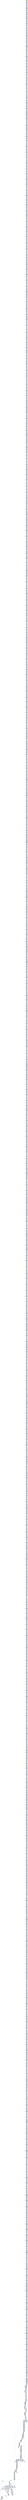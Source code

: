digraph G {
node[shape=rectangle,style=filled,fillcolor=lightsteelblue,color=lightsteelblue]
bgcolor="transparent"
a0x0040182fsubw_di_bx[label="start\nsubw %di, %bx",color="lightgrey",fillcolor="orange"];
a0x00401832movl_0x409441UINT32__12esp_[label="0x00401832\nmovl $0x409441<UINT32>, -12(%esp)"];
a0x0040183asubw_di_bx[label="0x0040183a\nsubw %di, %bx"];
a0x0040183dmovl__12esp__eax[label="0x0040183d\nmovl -12(%esp), %eax"];
a0x00401841orl_0xc7f08b66UINT32_eax_[label="0x00401841\norl $0xc7f08b66<UINT32>, (%eax)"];
a0x00401847mull_ebx_eax[label="0x00401847\nmull %ebx, %eax"];
a0x00401849xorl_eax_eax[label="0x00401849\nxorl %eax, %eax"];
a0x0040184bmovb_0x4UINT8_al[label="0x0040184b\nmovb $0x4<UINT8>, %al"];
a0x0040184daddl_eax__12esp_[label="0x0040184d\naddl %eax, -12(%esp)"];
a0x00401851negl_edi[label="0x00401851\nnegl %edi"];
a0x00401853subl_0x40dbfcUINT32_ebp[label="0x00401853\nsubl $0x40dbfc<UINT32>, %ebp"];
a0x00401859movl__12esp__ecx[label="0x00401859\nmovl -12(%esp), %ecx"];
a0x0040185daddl_0x41f42444UINT32_ecx_[label="0x0040185d\naddl $0x41f42444<UINT32>, (%ecx)"];
a0x00401863subl_0x40dbfcUINT32_ebp[label="0x00401863\nsubl $0x40dbfc<UINT32>, %ebp"];
a0x00401869xorl_ecx_ecx[label="0x00401869\nxorl %ecx, %ecx"];
a0x0040186bmovb_0x4UINT8_cl[label="0x0040186b\nmovb $0x4<UINT8>, %cl"];
a0x0040186daddl_ecx__12esp_[label="0x0040186d\naddl %ecx, -12(%esp)"];
a0x00401871xorl_ebx_edi[label="0x00401871\nxorl %ebx, %edi"];
a0x00401873movl__12esp__edx[label="0x00401873\nmovl -12(%esp), %edx"];
a0x00401877movl_0x66004064UINT32_edx_[label="0x00401877\nmovl $0x66004064<UINT32>, (%edx)"];
a0x0040187dsubl_ebx_ebp[label="0x0040187d\nsubl %ebx, %ebp"];
a0x0040187fsbbl_0x40fdecUINT32_edi[label="0x0040187f\nsbbl $0x40fdec<UINT32>, %edi"];
a0x00401885xorl_eax_eax[label="0x00401885\nxorl %eax, %eax"];
a0x00401887movb_0x4UINT8_al[label="0x00401887\nmovb $0x4<UINT8>, %al"];
a0x00401889addl_eax__12esp_[label="0x00401889\naddl %eax, -12(%esp)"];
a0x0040188dsbbl_0x40fdecUINT32_edi[label="0x0040188d\nsbbl $0x40fdec<UINT32>, %edi"];
a0x00401893movl__12esp__ebx[label="0x00401893\nmovl -12(%esp), %ebx"];
a0x00401897movl_0x5c8bf08bUINT32_ebx_[label="0x00401897\nmovl $0x5c8bf08b<UINT32>, (%ebx)"];
a0x0040189dsubl_0x2UINT8_edx[label="0x0040189d\nsubl $0x2<UINT8>, %edx"];
a0x004018a0addl_edi_ecx[label="0x004018a0\naddl %edi, %ecx"];
a0x004018a2xorl_edx_edx[label="0x004018a2\nxorl %edx, %edx"];
a0x004018a4movb_0x4UINT8_dl[label="0x004018a4\nmovb $0x4<UINT8>, %dl"];
a0x004018a6addl_edx__12esp_[label="0x004018a6\naddl %edx, -12(%esp)"];
a0x004018aaaddl_edi_ecx[label="0x004018aa\naddl %edi, %ecx"];
a0x004018acmovl__12esp__edi[label="0x004018ac\nmovl -12(%esp), %edi"];
a0x004018b0movl_0x381f424UINT32_eax[label="0x004018b0\nmovl $0x381f424<UINT32>, %eax"];
a0x004018b5stosl_eax_es_edi_[label="0x004018b5\nstosl %eax, %es:(%edi)"];
a0x004018b6movsbl_dh_ecx[label="0x004018b6\nmovsbl %dh, %ecx"];
a0x004018b9andw_bx_dx[label="0x004018b9\nandw %bx, %dx"];
a0x004018bcandl_ecx_edx[label="0x004018bc\nandl %ecx, %edx"];
a0x004018bexorl_ecx_ecx[label="0x004018be\nxorl %ecx, %ecx"];
a0x004018c0movb_0x4UINT8_cl[label="0x004018c0\nmovb $0x4<UINT8>, %cl"];
a0x004018c2addl_ecx__12esp_[label="0x004018c2\naddl %ecx, -12(%esp)"];
a0x004018c6andw_bx_dx[label="0x004018c6\nandw %bx, %dx"];
a0x004018c9movl__12esp__ecx[label="0x004018c9\nmovl -12(%esp), %ecx"];
a0x004018cdorl_0x4010be90UINT32_ecx_[label="0x004018cd\norl $0x4010be90<UINT32>, (%ecx)"];
a0x004018d3andl_ecx_edx[label="0x004018d3\nandl %ecx, %edx"];
a0x004018d5rcll_0x2UINT8_esi[label="0x004018d5\nrcll $0x2<UINT8>, %esi"];
a0x004018d8xorl_eax_eax[label="0x004018d8\nxorl %eax, %eax"];
a0x004018damovb_0x4UINT8_al[label="0x004018da\nmovb $0x4<UINT8>, %al"];
a0x004018dcaddl_eax__12esp_[label="0x004018dc\naddl %eax, -12(%esp)"];
a0x004018e0rcll_0x2UINT8_esi[label="0x004018e0\nrcll $0x2<UINT8>, %esi"];
a0x004018e3movl__12esp__ecx[label="0x004018e3\nmovl -12(%esp), %ecx"];
a0x004018e7movl_0x8566da03UINT32_ecx_[label="0x004018e7\nmovl $0x8566da03<UINT32>, (%ecx)"];
a0x004018edroll_0x2UINT8_ecx[label="0x004018ed\nroll $0x2<UINT8>, %ecx"];
a0x004018f0xorl_edx_edx[label="0x004018f0\nxorl %edx, %edx"];
a0x004018f2movb_0x4UINT8_dl[label="0x004018f2\nmovb $0x4<UINT8>, %dl"];
a0x004018f4addl_edx__12esp_[label="0x004018f4\naddl %edx, -12(%esp)"];
a0x004018f8shrl_0x2UINT8_eax[label="0x004018f8\nshrl $0x2<UINT8>, %eax"];
a0x004018fbtestw_bx_bp[label="0x004018fb\ntestw %bx, %bp"];
a0x004018femovl__12esp__ebx[label="0x004018fe\nmovl -12(%esp), %ebx"];
a0x00401902orl_0xb3db33e8UINT32_ebx_[label="0x00401902\norl $0xb3db33e8<UINT32>, (%ebx)"];
a0x00401908testw_bx_bp[label="0x00401908\ntestw %bx, %bp"];
a0x0040190bxorl_ebx_ebx[label="0x0040190b\nxorl %ebx, %ebx"];
a0x0040190dmovb_0x4UINT8_bl[label="0x0040190d\nmovb $0x4<UINT8>, %bl"];
a0x0040190faddl_ebx__12esp_[label="0x0040190f\naddl %ebx, -12(%esp)"];
a0x00401913orw_cx_si[label="0x00401913\norw %cx, %si"];
a0x00401916andl_0x40d87dUINT32_ebx[label="0x00401916\nandl $0x40d87d<UINT32>, %ebx"];
a0x0040191cmovl__12esp__ecx[label="0x0040191c\nmovl -12(%esp), %ecx"];
a0x00401920addl_0x245c0104UINT32_ecx_[label="0x00401920\naddl $0x245c0104<UINT32>, (%ecx)"];
a0x00401926andl_0x40d87dUINT32_ebx[label="0x00401926\nandl $0x40d87d<UINT32>, %ebx"];
a0x0040192cxorl_edx_edx[label="0x0040192c\nxorl %edx, %edx"];
a0x0040192emovb_0x4UINT8_dl[label="0x0040192e\nmovb $0x4<UINT8>, %dl"];
a0x00401930addl_edx__12esp_[label="0x00401930\naddl %edx, -12(%esp)"];
a0x00401934andl_ecx_edx[label="0x00401934\nandl %ecx, %edx"];
a0x00401936movl__12esp__eax[label="0x00401936\nmovl -12(%esp), %eax"];
a0x0040193aaddl_0xe88566f4UINT32_eax_[label="0x0040193a\naddl $0xe88566f4<UINT32>, (%eax)"];
a0x00401940testw_ax_bp[label="0x00401940\ntestw %ax, %bp"];
a0x00401943testl_ebx_ebp[label="0x00401943\ntestl %ebx, %ebp"];
a0x00401945xorl_ebx_ebx[label="0x00401945\nxorl %ebx, %ebx"];
a0x00401947movb_0x4UINT8_bl[label="0x00401947\nmovb $0x4<UINT8>, %bl"];
a0x00401949addl_ebx__12esp_[label="0x00401949\naddl %ebx, -12(%esp)"];
a0x0040194dtestl_ebx_ebp[label="0x0040194d\ntestl %ebx, %ebp"];
a0x0040194fmovl__12esp__edx[label="0x0040194f\nmovl -12(%esp), %edx"];
a0x00401953movl_0x8bc3be0fUINT32_edx_[label="0x00401953\nmovl $0x8bc3be0f<UINT32>, (%edx)"];
a0x00401959sbbl_0x40fd7cUINT32_ebx[label="0x00401959\nsbbl $0x40fd7c<UINT32>, %ebx"];
a0x0040195fxorl_eax_eax[label="0x0040195f\nxorl %eax, %eax"];
a0x00401961movb_0x4UINT8_al[label="0x00401961\nmovb $0x4<UINT8>, %al"];
a0x00401963addl_eax__12esp_[label="0x00401963\naddl %eax, -12(%esp)"];
a0x00401967addw_ax_bx[label="0x00401967\naddw %ax, %bx"];
a0x0040196amovl__12esp__ebx[label="0x0040196a\nmovl -12(%esp), %ebx"];
a0x0040196eaddl_0x81f4245cUINT32_ebx_[label="0x0040196e\naddl $0x81f4245c<UINT32>, (%ebx)"];
a0x00401974movl_ecx_esi[label="0x00401974\nmovl %ecx, %esi"];
a0x00401976xorl_edx_edx[label="0x00401976\nxorl %edx, %edx"];
a0x00401978movb_0x4UINT8_dl[label="0x00401978\nmovb $0x4<UINT8>, %dl"];
a0x0040197aaddl_edx__12esp_[label="0x0040197a\naddl %edx, -12(%esp)"];
a0x0040197eleal_0x2eax__ecx[label="0x0040197e\nleal 0x2(%eax), %ecx"];
a0x00401981movw_si_bx[label="0x00401981\nmovw %si, %bx"];
a0x00401984movl__12esp__edi[label="0x00401984\nmovl -12(%esp), %edi"];
a0x00401988movl_0xbf004003UINT32_eax[label="0x00401988\nmovl $0xbf004003<UINT32>, %eax"];
a0x0040198dstosl_eax_es_edi_[label="0x0040198d\nstosl %eax, %es:(%edi)"];
a0x0040198emovw_si_bx[label="0x0040198e\nmovw %si, %bx"];
a0x00401991xorl_ecx_ecx[label="0x00401991\nxorl %ecx, %ecx"];
a0x00401993movb_0x4UINT8_cl[label="0x00401993\nmovb $0x4<UINT8>, %cl"];
a0x00401995addl_ecx__12esp_[label="0x00401995\naddl %ecx, -12(%esp)"];
a0x00401999orl_ebx_ebp[label="0x00401999\norl %ebx, %ebp"];
a0x0040199bmovw_bx_bp[label="0x0040199b\nmovw %bx, %bp"];
a0x0040199emovl__12esp__ecx[label="0x0040199e\nmovl -12(%esp), %ecx"];
a0x004019a2addl_0xc3be0f10UINT32_ecx_[label="0x004019a2\naddl $0xc3be0f10<UINT32>, (%ecx)"];
a0x004019a8movw_bx_bp[label="0x004019a8\nmovw %bx, %bp"];
a0x004019abxorl_ebx_ebx[label="0x004019ab\nxorl %ebx, %ebx"];
a0x004019admovb_0x4UINT8_bl[label="0x004019ad\nmovb $0x4<UINT8>, %bl"];
a0x004019afaddl_ebx__12esp_[label="0x004019af\naddl %ebx, -12(%esp)"];
a0x004019b3orw_bx_bx[label="0x004019b3\norw %bx, %bx"];
a0x004019b6movl_eax_esi[label="0x004019b6\nmovl %eax, %esi"];
a0x004019b8movl__12esp__edx[label="0x004019b8\nmovl -12(%esp), %edx"];
a0x004019bcorl_0x6602e6c1UINT32_edx_[label="0x004019bc\norl $0x6602e6c1<UINT32>, (%edx)"];
a0x004019c2movl_eax_esi[label="0x004019c2\nmovl %eax, %esi"];
a0x004019c4xorl_ebx_ebx[label="0x004019c4\nxorl %ebx, %ebx"];
a0x004019c6movb_0x4UINT8_bl[label="0x004019c6\nmovb $0x4<UINT8>, %bl"];
a0x004019c8addl_ebx__12esp_[label="0x004019c8\naddl %ebx, -12(%esp)"];
a0x004019cctestl_eax_eax[label="0x004019cc\ntestl %eax, %eax"];
a0x004019ceandl_ebx_eax[label="0x004019ce\nandl %ebx, %eax"];
a0x004019d0addl_eax_ebx[label="0x004019d0\naddl %eax, %ebx"];
a0x004019d2movl__12esp__edi[label="0x004019d2\nmovl -12(%esp), %edi"];
a0x004019d6movl_0xdb33e823UINT32_eax[label="0x004019d6\nmovl $0xdb33e823<UINT32>, %eax"];
a0x004019dbstosl_eax_es_edi_[label="0x004019db\nstosl %eax, %es:(%edi)"];
a0x004019dcandl_ebx_eax[label="0x004019dc\nandl %ebx, %eax"];
a0x004019deaddl_eax_ebx[label="0x004019de\naddl %eax, %ebx"];
a0x004019e0andl_ebx_eax[label="0x004019e0\nandl %ebx, %eax"];
a0x004019e2xorl_ebx_ebx[label="0x004019e2\nxorl %ebx, %ebx"];
a0x004019e4movb_0x4UINT8_bl[label="0x004019e4\nmovb $0x4<UINT8>, %bl"];
a0x004019e6addl_ebx__12esp_[label="0x004019e6\naddl %ebx, -12(%esp)"];
a0x004019eaaddl_eax_ebx[label="0x004019ea\naddl %eax, %ebx"];
a0x004019ecandl_ebx_eax[label="0x004019ec\nandl %ebx, %eax"];
a0x004019eemovw_ax_cx[label="0x004019ee\nmovw %ax, %cx"];
a0x004019f1movl__12esp__ebx[label="0x004019f1\nmovl -12(%esp), %ebx"];
a0x004019f5orl_0x5c0104b3UINT32_ebx_[label="0x004019f5\norl $0x5c0104b3<UINT32>, (%ebx)"];
a0x004019fbandl_ebx_eax[label="0x004019fb\nandl %ebx, %eax"];
a0x004019fdmovw_ax_cx[label="0x004019fd\nmovw %ax, %cx"];
a0x00401a00orl_edx_ebp[label="0x00401a00\norl %edx, %ebp"];
a0x00401a02xorl_ebx_ebx[label="0x00401a02\nxorl %ebx, %ebx"];
a0x00401a04movb_0x4UINT8_bl[label="0x00401a04\nmovb $0x4<UINT8>, %bl"];
a0x00401a06addl_ebx__12esp_[label="0x00401a06\naddl %ebx, -12(%esp)"];
a0x00401a0amovw_ax_cx[label="0x00401a0a\nmovw %ax, %cx"];
a0x00401a0dmovl__12esp__eax[label="0x00401a0d\nmovl -12(%esp), %eax"];
a0x00401a11addl_0xe6c1f424UINT32_eax_[label="0x00401a11\naddl $0xe6c1f424<UINT32>, (%eax)"];
a0x00401a17orl_edx_ebp[label="0x00401a17\norl %edx, %ebp"];
a0x00401a19xorl_ecx_ecx[label="0x00401a19\nxorl %ecx, %ecx"];
a0x00401a1bmovb_0x4UINT8_cl[label="0x00401a1b\nmovb $0x4<UINT8>, %cl"];
a0x00401a1daddl_ecx__12esp_[label="0x00401a1d\naddl %ecx, -12(%esp)"];
a0x00401a21andw_si_bp[label="0x00401a21\nandw %si, %bp"];
a0x00401a24movl__12esp__eax[label="0x00401a24\nmovl -12(%esp), %eax"];
a0x00401a28orl_0x24548b02UINT32_eax_[label="0x00401a28\norl $0x24548b02<UINT32>, (%eax)"];
a0x00401a2eshll_0x2UINT8_eax[label="0x00401a2e\nshll $0x2<UINT8>, %eax"];
a0x00401a31movl_edx_ecx[label="0x00401a31\nmovl %edx, %ecx"];
a0x00401a33movzbl_ah_ecx[label="0x00401a33\nmovzbl %ah, %ecx"];
a0x00401a36xorl_edx_edx[label="0x00401a36\nxorl %edx, %edx"];
a0x00401a38movb_0x4UINT8_dl[label="0x00401a38\nmovb $0x4<UINT8>, %dl"];
a0x00401a3aaddl_edx__12esp_[label="0x00401a3a\naddl %edx, -12(%esp)"];
a0x00401a3emovl_edx_ecx[label="0x00401a3e\nmovl %edx, %ecx"];
a0x00401a40movl__12esp__eax[label="0x00401a40\nmovl -12(%esp), %eax"];
a0x00401a44addl_0x120281f4UINT32_eax_[label="0x00401a44\naddl $0x120281f4<UINT32>, (%eax)"];
a0x00401a4amovzbl_ah_ecx[label="0x00401a4a\nmovzbl %ah, %ecx"];
a0x00401a4dxorl_edx_edx[label="0x00401a4d\nxorl %edx, %edx"];
a0x00401a4fmovb_0x4UINT8_dl[label="0x00401a4f\nmovb $0x4<UINT8>, %dl"];
a0x00401a51addl_edx__12esp_[label="0x00401a51\naddl %edx, -12(%esp)"];
a0x00401a55subl_0x40fdfdUINT32_ebx[label="0x00401a55\nsubl $0x40fdfd<UINT32>, %ebx"];
a0x00401a5bmovl__12esp__ecx[label="0x00401a5b\nmovl -12(%esp), %ecx"];
a0x00401a5fmovl_0x811e4415UINT32_ecx_[label="0x00401a5f\nmovl $0x811e4415<UINT32>, (%ecx)"];
a0x00401a65subl_ecx_edi[label="0x00401a65\nsubl %ecx, %edi"];
a0x00401a67addl_0x40f87dUINT32_eax[label="0x00401a67\naddl $0x40f87d<UINT32>, %eax"];
a0x00401a6dxorl_eax_eax[label="0x00401a6d\nxorl %eax, %eax"];
a0x00401a6fmovb_0x4UINT8_al[label="0x00401a6f\nmovb $0x4<UINT8>, %al"];
a0x00401a71addl_eax__12esp_[label="0x00401a71\naddl %eax, -12(%esp)"];
a0x00401a75addl_0x40f87dUINT32_eax[label="0x00401a75\naddl $0x40f87d<UINT32>, %eax"];
a0x00401a7bmovl__12esp__eax[label="0x00401a7b\nmovl -12(%esp), %eax"];
a0x00401a7fmovl_0x44554232UINT32_eax_[label="0x00401a7f\nmovl $0x44554232<UINT32>, (%eax)"];
a0x00401a85movzbl_bl_ebx[label="0x00401a85\nmovzbl %bl, %ebx"];
a0x00401a88testl_edi_ebp[label="0x00401a88\ntestl %edi, %ebp"];
a0x00401a8arcll_0x2UINT8_edx[label="0x00401a8a\nrcll $0x2<UINT8>, %edx"];
a0x00401a8dxorl_edx_edx[label="0x00401a8d\nxorl %edx, %edx"];
a0x00401a8fmovb_0x4UINT8_dl[label="0x00401a8f\nmovb $0x4<UINT8>, %dl"];
a0x00401a91addl_edx__12esp_[label="0x00401a91\naddl %edx, -12(%esp)"];
a0x00401a95testl_edi_ebp[label="0x00401a95\ntestl %edi, %ebp"];
a0x00401a97rcll_0x2UINT8_edx[label="0x00401a97\nrcll $0x2<UINT8>, %edx"];
a0x00401a9amovl__12esp__ebx[label="0x00401a9a\nmovl -12(%esp), %ebx"];
a0x00401a9eorl_0xe82366a7UINT32_ebx_[label="0x00401a9e\norl $0xe82366a7<UINT32>, (%ebx)"];
a0x00401aa4rcll_0x2UINT8_edx[label="0x00401aa4\nrcll $0x2<UINT8>, %edx"];
a0x00401aa7xorl_eax_eax[label="0x00401aa7\nxorl %eax, %eax"];
a0x00401aa9movb_0x4UINT8_al[label="0x00401aa9\nmovb $0x4<UINT8>, %al"];
a0x00401aabaddl_eax__12esp_[label="0x00401aab\naddl %eax, -12(%esp)"];
a0x00401aafleal_0x40d87decx__ebp[label="0x00401aaf\nleal 0x40d87d(%ecx), %ebp"];
a0x00401ab5movl__12esp__eax[label="0x00401ab5\nmovl -12(%esp), %eax"];
a0x00401ab9addl_0x33c30b66UINT32_eax_[label="0x00401ab9\naddl $0x33c30b66<UINT32>, (%eax)"];
a0x00401abfsubw_bp_dx[label="0x00401abf\nsubw %bp, %dx"];
a0x00401ac2orl_ebx_ebp[label="0x00401ac2\norl %ebx, %ebp"];
a0x00401ac4leal_0x40dff9ebx__ebp[label="0x00401ac4\nleal 0x40dff9(%ebx), %ebp"];
a0x00401acaxorl_eax_eax[label="0x00401aca\nxorl %eax, %eax"];
a0x00401accmovb_0x4UINT8_al[label="0x00401acc\nmovb $0x4<UINT8>, %al"];
a0x00401aceaddl_eax__12esp_[label="0x00401ace\naddl %eax, -12(%esp)"];
a0x00401ad2orl_ebx_ebp[label="0x00401ad2\norl %ebx, %ebp"];
a0x00401ad4movl__12esp__ecx[label="0x00401ad4\nmovl -12(%esp), %ecx"];
a0x00401ad8movl_0x104b0c0UINT32_ecx_[label="0x00401ad8\nmovl $0x104b0c0<UINT32>, (%ecx)"];
a0x00401adeleal_0x40dff9ebx__ebp[label="0x00401ade\nleal 0x40dff9(%ebx), %ebp"];
a0x00401ae4xorl_eax_eax[label="0x00401ae4\nxorl %eax, %eax"];
a0x00401ae6movb_0x4UINT8_al[label="0x00401ae6\nmovb $0x4<UINT8>, %al"];
a0x00401ae8addl_eax__12esp_[label="0x00401ae8\naddl %eax, -12(%esp)"];
a0x00401aecorl_eax_edi[label="0x00401aec\norl %eax, %edi"];
a0x00401aeemovl__12esp__edx[label="0x00401aee\nmovl -12(%esp), %edx"];
a0x00401af2addl_0x66f42444UINT32_edx_[label="0x00401af2\naddl $0x66f42444<UINT32>, (%edx)"];
a0x00401af8orw_bp_di[label="0x00401af8\norw %bp, %di"];
a0x00401afbandw_di_di[label="0x00401afb\nandw %di, %di"];
a0x00401afexorl_edx_edx[label="0x00401afe\nxorl %edx, %edx"];
a0x00401b00movb_0x4UINT8_dl[label="0x00401b00\nmovb $0x4<UINT8>, %dl"];
a0x00401b02addl_edx__12esp_[label="0x00401b02\naddl %edx, -12(%esp)"];
a0x00401b06andw_di_di[label="0x00401b06\nandw %di, %di"];
a0x00401b09movl__12esp__edi[label="0x00401b09\nmovl -12(%esp), %edi"];
a0x00401b0dmovl_0x5c8bc30bUINT32_eax[label="0x00401b0d\nmovl $0x5c8bc30b<UINT32>, %eax"];
a0x00401b12stosl_eax_es_edi_[label="0x00401b12\nstosl %eax, %es:(%edi)"];
a0x00401b13andw_ax_cx[label="0x00401b13\nandw %ax, %cx"];
a0x00401b16xorw_di_bp[label="0x00401b16\nxorw %di, %bp"];
a0x00401b19xorl_ebx_ebx[label="0x00401b19\nxorl %ebx, %ebx"];
a0x00401b1bmovb_0x4UINT8_bl[label="0x00401b1b\nmovb $0x4<UINT8>, %bl"];
a0x00401b1daddl_ebx__12esp_[label="0x00401b1d\naddl %ebx, -12(%esp)"];
a0x00401b21xorw_di_bp[label="0x00401b21\nxorw %di, %bp"];
a0x00401b24movl__12esp__eax[label="0x00401b24\nmovl -12(%esp), %eax"];
a0x00401b28addl_0x381f424UINT32_eax_[label="0x00401b28\naddl $0x381f424<UINT32>, (%eax)"];
a0x00401b2eaddl_eax_edx[label="0x00401b2e\naddl %eax, %edx"];
a0x00401b30testw_si_cx[label="0x00401b30\ntestw %si, %cx"];
a0x00401b33xorl_ecx_ecx[label="0x00401b33\nxorl %ecx, %ecx"];
a0x00401b35movb_0x4UINT8_cl[label="0x00401b35\nmovb $0x4<UINT8>, %cl"];
a0x00401b37addl_ecx__12esp_[label="0x00401b37\naddl %ecx, -12(%esp)"];
a0x00401b3btestw_si_cx[label="0x00401b3b\ntestw %si, %cx"];
a0x00401b3emovl__12esp__ebx[label="0x00401b3e\nmovl -12(%esp), %ebx"];
a0x00401b42addl_0x3e8UINT32_ebx_[label="0x00401b42\naddl $0x3e8<UINT32>, (%ebx)"];
a0x00401b48testw_di_bp[label="0x00401b48\ntestw %di, %bp"];
a0x00401b4bxorw_dx_bx[label="0x00401b4b\nxorw %dx, %bx"];
a0x00401b4exorl_ecx_ecx[label="0x00401b4e\nxorl %ecx, %ecx"];
a0x00401b50movb_0x4UINT8_cl[label="0x00401b50\nmovb $0x4<UINT8>, %cl"];
a0x00401b52addl_ecx__12esp_[label="0x00401b52\naddl %ecx, -12(%esp)"];
a0x00401b56xorw_dx_bx[label="0x00401b56\nxorw %dx, %bx"];
a0x00401b59movl__12esp__edx[label="0x00401b59\nmovl -12(%esp), %edx"];
a0x00401b5dmovl_0x33cb0b66UINT32_edx_[label="0x00401b5d\nmovl $0x33cb0b66<UINT32>, (%edx)"];
a0x00401b63xaddl_eax_eax[label="0x00401b63\nxaddl %eax, %eax"];
a0x00401b66testw_di_cx[label="0x00401b66\ntestw %di, %cx"];
a0x00401b69movsbl_dh_edx[label="0x00401b69\nmovsbl %dh, %edx"];
a0x00401b6cxorl_edx_edx[label="0x00401b6c\nxorl %edx, %edx"];
a0x00401b6emovb_0x4UINT8_dl[label="0x00401b6e\nmovb $0x4<UINT8>, %dl"];
a0x00401b70addl_edx__12esp_[label="0x00401b70\naddl %edx, -12(%esp)"];
a0x00401b74testw_di_cx[label="0x00401b74\ntestw %di, %cx"];
a0x00401b77movl__12esp__edx[label="0x00401b77\nmovl -12(%esp), %edx"];
a0x00401b7bmovl_0x104b1c9UINT32_edx_[label="0x00401b7b\nmovl $0x104b1c9<UINT32>, (%edx)"];
a0x00401b81movsbl_dh_edx[label="0x00401b81\nmovsbl %dh, %edx"];
a0x00401b84xorl_ebx_ebx[label="0x00401b84\nxorl %ebx, %ebx"];
a0x00401b86movb_0x4UINT8_bl[label="0x00401b86\nmovb $0x4<UINT8>, %bl"];
a0x00401b88addl_ebx__12esp_[label="0x00401b88\naddl %ebx, -12(%esp)"];
a0x00401b8csubl_ecx_ecx[label="0x00401b8c\nsubl %ecx, %ecx"];
a0x00401b8emovl__12esp__edi[label="0x00401b8e\nmovl -12(%esp), %edi"];
a0x00401b92movl_0x81f4244cUINT32_eax[label="0x00401b92\nmovl $0x81f4244c<UINT32>, %eax"];
a0x00401b97stosl_eax_es_edi_[label="0x00401b97\nstosl %eax, %es:(%edi)"];
a0x00401b98orw_dx_bx[label="0x00401b98\norw %dx, %bx"];
a0x00401b9bxorl_ebx_ebx[label="0x00401b9b\nxorl %ebx, %ebx"];
a0x00401b9dmovb_0x4UINT8_bl[label="0x00401b9d\nmovb $0x4<UINT8>, %bl"];
a0x00401b9faddl_ebx__12esp_[label="0x00401b9f\naddl %ebx, -12(%esp)"];
a0x00401ba3andl_edx_edi[label="0x00401ba3\nandl %edx, %edi"];
a0x00401ba5movl__12esp__ebx[label="0x00401ba5\nmovl -12(%esp), %ebx"];
a0x00401ba9movl_0x40fe7cc6UINT32_ebx_[label="0x00401ba9\nmovl $0x40fe7cc6<UINT32>, (%ebx)"];
a0x00401bafmull_ebx_eax[label="0x00401baf\nmull %ebx, %eax"];
a0x00401bb1leal_0x40fe7bedi__ebp[label="0x00401bb1\nleal 0x40fe7b(%edi), %ebp"];
a0x00401bb7xorl_eax_eax[label="0x00401bb7\nxorl %eax, %eax"];
a0x00401bb9movb_0x4UINT8_al[label="0x00401bb9\nmovb $0x4<UINT8>, %al"];
a0x00401bbbaddl_eax__12esp_[label="0x00401bbb\naddl %eax, -12(%esp)"];
a0x00401bbfleal_0x40fe7bedi__ebp[label="0x00401bbf\nleal 0x40fe7b(%edi), %ebp"];
a0x00401bc5movl__12esp__edx[label="0x00401bc5\nmovl -12(%esp), %edx"];
a0x00401bc9addl_0x245c8b00UINT32_edx_[label="0x00401bc9\naddl $0x245c8b00<UINT32>, (%edx)"];
a0x00401bcfleal_0x2ecx__ebx[label="0x00401bcf\nleal 0x2(%ecx), %ebx"];
a0x00401bd2xorl_ebx_ebx[label="0x00401bd2\nxorl %ebx, %ebx"];
a0x00401bd4movb_0x4UINT8_bl[label="0x00401bd4\nmovb $0x4<UINT8>, %bl"];
a0x00401bd6addl_ebx__12esp_[label="0x00401bd6\naddl %ebx, -12(%esp)"];
a0x00401bdaandl_ecx_edi[label="0x00401bda\nandl %ecx, %edi"];
a0x00401bdcmovl_edx_eax[label="0x00401bdc\nmovl %edx, %eax"];
a0x00401bdemovl_edx_edi[label="0x00401bde\nmovl %edx, %edi"];
a0x00401be0movl__12esp__ebx[label="0x00401be0\nmovl -12(%esp), %ebx"];
a0x00401be4addl_0xf80381f4UINT32_ebx_[label="0x00401be4\naddl $0xf80381f4<UINT32>, (%ebx)"];
a0x00401beamovl_edx_eax[label="0x00401bea\nmovl %edx, %eax"];
a0x00401becxorl_eax_eax[label="0x00401bec\nxorl %eax, %eax"];
a0x00401beemovb_0x4UINT8_al[label="0x00401bee\nmovb $0x4<UINT8>, %al"];
a0x00401bf0addl_eax__12esp_[label="0x00401bf0\naddl %eax, -12(%esp)"];
a0x00401bf4movl_edx_edi[label="0x00401bf4\nmovl %edx, %edi"];
a0x00401bf6movl__12esp__edx[label="0x00401bf6\nmovl -12(%esp), %edx"];
a0x00401bfamovl_0x81199e04UINT32_edx_[label="0x00401bfa\nmovl $0x81199e04<UINT32>, (%edx)"];
a0x00401c00andl_0x40fdf8UINT32_edx[label="0x00401c00\nandl $0x40fdf8<UINT32>, %edx"];
a0x00401c06xorl_ecx_ecx[label="0x00401c06\nxorl %ecx, %ecx"];
a0x00401c08movb_0x4UINT8_cl[label="0x00401c08\nmovb $0x4<UINT8>, %cl"];
a0x00401c0aaddl_ecx__12esp_[label="0x00401c0a\naddl %ecx, -12(%esp)"];
a0x00401c0emovw_bp_dx[label="0x00401c0e\nmovw %bp, %dx"];
a0x00401c11movl__12esp__eax[label="0x00401c11\nmovl -12(%esp), %eax"];
a0x00401c15movl_0x21a00b33UINT32_eax_[label="0x00401c15\nmovl $0x21a00b33<UINT32>, (%eax)"];
a0x00401c1bsarl_0x2UINT8_esi[label="0x00401c1b\nsarl $0x2<UINT8>, %esi"];
a0x00401c1exorl_ebx_ebx[label="0x00401c1e\nxorl %ebx, %ebx"];
a0x00401c20movb_0x4UINT8_bl[label="0x00401c20\nmovb $0x4<UINT8>, %bl"];
a0x00401c22addl_ebx__12esp_[label="0x00401c22\naddl %ebx, -12(%esp)"];
a0x00401c26movzbl_bl_ecx[label="0x00401c26\nmovzbl %bl, %ecx"];
a0x00401c29movl__12esp__edi[label="0x00401c29\nmovl -12(%esp), %edi"];
a0x00401c2dmovl_0x66d30309UINT32_eax[label="0x00401c2d\nmovl $0x66d30309<UINT32>, %eax"];
a0x00401c32stosl_eax_es_edi_[label="0x00401c32\nstosl %eax, %es:(%edi)"];
a0x00401c33leal_0x40fe7bedi__ebp[label="0x00401c33\nleal 0x40fe7b(%edi), %ebp"];
a0x00401c39xorl_edx_edx[label="0x00401c39\nxorl %edx, %edx"];
a0x00401c3bmovb_0x4UINT8_dl[label="0x00401c3b\nmovb $0x4<UINT8>, %dl"];
a0x00401c3daddl_edx__12esp_[label="0x00401c3d\naddl %edx, -12(%esp)"];
a0x00401c41movl_edx_ebx[label="0x00401c41\nmovl %edx, %ebx"];
a0x00401c43xorl_ebx_ecx[label="0x00401c43\nxorl %ebx, %ecx"];
a0x00401c45movl__12esp__edx[label="0x00401c45\nmovl -12(%esp), %edx"];
a0x00401c49addl_0x2b66f023UINT32_edx_[label="0x00401c49\naddl $0x2b66f023<UINT32>, (%edx)"];
a0x00401c4fxorl_ebx_ecx[label="0x00401c4f\nxorl %ebx, %ecx"];
a0x00401c51xorl_0x40fbfeUINT32_ebx[label="0x00401c51\nxorl $0x40fbfe<UINT32>, %ebx"];
a0x00401c57xorl_ecx_ecx[label="0x00401c57\nxorl %ecx, %ecx"];
a0x00401c59movb_0x4UINT8_cl[label="0x00401c59\nmovb $0x4<UINT8>, %cl"];
a0x00401c5baddl_ecx__12esp_[label="0x00401c5b\naddl %ecx, -12(%esp)"];
a0x00401c5fxorl_0x40fbfeUINT32_ebx[label="0x00401c5f\nxorl $0x40fbfe<UINT32>, %ebx"];
a0x00401c65movl__12esp__ebx[label="0x00401c65\nmovl -12(%esp), %ebx"];
a0x00401c69movl_0xb1c933c5UINT32_ebx_[label="0x00401c69\nmovl $0xb1c933c5<UINT32>, (%ebx)"];
a0x00401c6fleal_0x2edx__eax[label="0x00401c6f\nleal 0x2(%edx), %eax"];
a0x00401c72xorl_ebx_ebx[label="0x00401c72\nxorl %ebx, %ebx"];
a0x00401c74movb_0x4UINT8_bl[label="0x00401c74\nmovb $0x4<UINT8>, %bl"];
a0x00401c76addl_ebx__12esp_[label="0x00401c76\naddl %ebx, -12(%esp)"];
a0x00401c7aandl_ebp_esi[label="0x00401c7a\nandl %ebp, %esi"];
a0x00401c7ctestl_edi_edx[label="0x00401c7c\ntestl %edi, %edx"];
a0x00401c7emovl__12esp__edi[label="0x00401c7e\nmovl -12(%esp), %edi"];
a0x00401c82movl_0x244c0104UINT32_eax[label="0x00401c82\nmovl $0x244c0104<UINT32>, %eax"];
a0x00401c87stosl_eax_es_edi_[label="0x00401c87\nstosl %eax, %es:(%edi)"];
a0x00401c88testl_edi_edx[label="0x00401c88\ntestl %edi, %edx"];
a0x00401c8axorl_edx_edx[label="0x00401c8a\nxorl %edx, %edx"];
a0x00401c8cmovb_0x4UINT8_dl[label="0x00401c8c\nmovb $0x4<UINT8>, %dl"];
a0x00401c8eaddl_edx__12esp_[label="0x00401c8e\naddl %edx, -12(%esp)"];
a0x00401c92orw_dx_bx[label="0x00401c92\norw %dx, %bx"];
a0x00401c95movl__12esp__ebx[label="0x00401c95\nmovl -12(%esp), %ebx"];
a0x00401c99movl_0xf02366f4UINT32_ebx_[label="0x00401c99\nmovl $0xf02366f4<UINT32>, (%ebx)"];
a0x00401c9fleal_0x40fefaebx__ebx[label="0x00401c9f\nleal 0x40fefa(%ebx), %ebx"];
a0x00401ca5xorl_ecx_ecx[label="0x00401ca5\nxorl %ecx, %ecx"];
a0x00401ca7movb_0x4UINT8_cl[label="0x00401ca7\nmovb $0x4<UINT8>, %cl"];
a0x00401ca9addl_ecx__12esp_[label="0x00401ca9\naddl %ecx, -12(%esp)"];
a0x00401cadmovsbl_ch_ecx[label="0x00401cad\nmovsbl %ch, %ecx"];
a0x00401cb0movl__12esp__edi[label="0x00401cb0\nmovl -12(%esp), %edi"];
a0x00401cb4movl_0xf4244c8bUINT32_eax[label="0x00401cb4\nmovl $0xf4244c8b<UINT32>, %eax"];
a0x00401cb9stosl_eax_es_edi_[label="0x00401cb9\nstosl %eax, %es:(%edi)"];
a0x00401cbaleal_0x2ecx__edi[label="0x00401cba\nleal 0x2(%ecx), %edi"];
a0x00401cbdxorl_ecx_ecx[label="0x00401cbd\nxorl %ecx, %ecx"];
a0x00401cbfmovb_0x4UINT8_cl[label="0x00401cbf\nmovb $0x4<UINT8>, %cl"];
a0x00401cc1addl_ecx__12esp_[label="0x00401cc1\naddl %ecx, -12(%esp)"];
a0x00401cc5andw_si_cx[label="0x00401cc5\nandw %si, %cx"];
a0x00401cc8movl__12esp__edx[label="0x00401cc8\nmovl -12(%esp), %edx"];
a0x00401cccmovl_0x40400181UINT32_edx_[label="0x00401ccc\nmovl $0x40400181<UINT32>, (%edx)"];
a0x00401cd2andw_bx_di[label="0x00401cd2\nandw %bx, %di"];
a0x00401cd5testw_ax_bp[label="0x00401cd5\ntestw %ax, %bp"];
a0x00401cd8xorl_ebx_ebx[label="0x00401cd8\nxorl %ebx, %ebx"];
a0x00401cdamovb_0x4UINT8_bl[label="0x00401cda\nmovb $0x4<UINT8>, %bl"];
a0x00401cdcaddl_ebx__12esp_[label="0x00401cdc\naddl %ebx, -12(%esp)"];
a0x00401ce0testw_ax_bp[label="0x00401ce0\ntestw %ax, %bp"];
a0x00401ce3shll_0x2UINT8_ebx[label="0x00401ce3\nshll $0x2<UINT8>, %ebx"];
a0x00401ce6movl__12esp__ebx[label="0x00401ce6\nmovl -12(%esp), %ebx"];
a0x00401ceaaddl_0x2b66bd00UINT32_ebx_[label="0x00401cea\naddl $0x2b66bd00<UINT32>, (%ebx)"];
a0x00401cf0shll_0x2UINT8_ebx[label="0x00401cf0\nshll $0x2<UINT8>, %ebx"];
a0x00401cf3xorl_ebx_eax[label="0x00401cf3\nxorl %ebx, %eax"];
a0x00401cf5testl_edx_ecx[label="0x00401cf5\ntestl %edx, %ecx"];
a0x00401cf7xorl_eax_eax[label="0x00401cf7\nxorl %eax, %eax"];
a0x00401cf9movb_0x4UINT8_al[label="0x00401cf9\nmovb $0x4<UINT8>, %al"];
a0x00401cfbaddl_eax__12esp_[label="0x00401cfb\naddl %eax, -12(%esp)"];
a0x00401cffxorl_ebx_eax[label="0x00401cff\nxorl %ebx, %eax"];
a0x00401d01movl__12esp__edi[label="0x00401d01\nmovl -12(%esp), %edi"];
a0x00401d05movl_0xeaf681c5UINT32_eax[label="0x00401d05\nmovl $0xeaf681c5<UINT32>, %eax"];
a0x00401d0astosl_eax_es_edi_[label="0x00401d0a\nstosl %eax, %es:(%edi)"];
a0x00401d0btestl_edx_ecx[label="0x00401d0b\ntestl %edx, %ecx"];
a0x00401d0dxorl_eax_eax[label="0x00401d0d\nxorl %eax, %eax"];
a0x00401d0fmovb_0x4UINT8_al[label="0x00401d0f\nmovb $0x4<UINT8>, %al"];
a0x00401d11addl_eax__12esp_[label="0x00401d11\naddl %eax, -12(%esp)"];
a0x00401d15subw_ax_di[label="0x00401d15\nsubw %ax, %di"];
a0x00401d18orl_esi_ebx[label="0x00401d18\norl %esi, %ebx"];
a0x00401d1amovl__12esp__ebx[label="0x00401d1a\nmovl -12(%esp), %ebx"];
a0x00401d1eaddl_0x330040dfUINT32_ebx_[label="0x00401d1e\naddl $0x330040df<UINT32>, (%ebx)"];
a0x00401d24orl_esi_ebx[label="0x00401d24\norl %esi, %ebx"];
a0x00401d26xorl_ebx_ebx[label="0x00401d26\nxorl %ebx, %ebx"];
a0x00401d28movb_0x4UINT8_bl[label="0x00401d28\nmovb $0x4<UINT8>, %bl"];
a0x00401d2aaddl_ebx__12esp_[label="0x00401d2a\naddl %ebx, -12(%esp)"];
a0x00401d2eshll_0x2UINT8_esi[label="0x00401d2e\nshll $0x2<UINT8>, %esi"];
a0x00401d31orw_si_di[label="0x00401d31\norw %si, %di"];
a0x00401d34movl__12esp__ebx[label="0x00401d34\nmovl -12(%esp), %ebx"];
a0x00401d38movl_0x104b0c0UINT32_ebx_[label="0x00401d38\nmovl $0x104b0c0<UINT32>, (%ebx)"];
a0x00401d3eorw_si_di[label="0x00401d3e\norw %si, %di"];
a0x00401d41xorl_eax_eax[label="0x00401d41\nxorl %eax, %eax"];
a0x00401d43movb_0x4UINT8_al[label="0x00401d43\nmovb $0x4<UINT8>, %al"];
a0x00401d45addl_eax__12esp_[label="0x00401d45\naddl %eax, -12(%esp)"];
a0x00401d49orl_0x40fcffUINT32_eax[label="0x00401d49\norl $0x40fcff<UINT32>, %eax"];
a0x00401d4fmovl__12esp__ecx[label="0x00401d4f\nmovl -12(%esp), %ecx"];
a0x00401d53movl_0x81f42444UINT32_ecx_[label="0x00401d53\nmovl $0x81f42444<UINT32>, (%ecx)"];
a0x00401d59xorw_ax_bx[label="0x00401d59\nxorw %ax, %bx"];
a0x00401d5cxorl_eax_eax[label="0x00401d5c\nxorl %eax, %eax"];
a0x00401d5emovb_0x4UINT8_al[label="0x00401d5e\nmovb $0x4<UINT8>, %al"];
a0x00401d60addl_eax__12esp_[label="0x00401d60\naddl %eax, -12(%esp)"];
a0x00401d64shrl_0x2UINT8_ecx[label="0x00401d64\nshrl $0x2<UINT8>, %ecx"];
a0x00401d67movl__12esp__eax[label="0x00401d67\nmovl -12(%esp), %eax"];
a0x00401d6bmovl_0x40dfeaf6UINT32_eax_[label="0x00401d6b\nmovl $0x40dfeaf6<UINT32>, (%eax)"];
a0x00401d71orw_ax_bx[label="0x00401d71\norw %ax, %bx"];
a0x00401d74xorl_ebx_ebx[label="0x00401d74\nxorl %ebx, %ebx"];
a0x00401d76movb_0x4UINT8_bl[label="0x00401d76\nmovb $0x4<UINT8>, %bl"];
a0x00401d78addl_ebx__12esp_[label="0x00401d78\naddl %ebx, -12(%esp)"];
a0x00401d7candw_dx_di[label="0x00401d7c\nandw %dx, %di"];
a0x00401d7fmovl__12esp__eax[label="0x00401d7f\nmovl -12(%esp), %eax"];
a0x00401d83addl_0x24548b00UINT32_eax_[label="0x00401d83\naddl $0x24548b00<UINT32>, (%eax)"];
a0x00401d89subl_0x40dbfcUINT32_ebp[label="0x00401d89\nsubl $0x40dbfc<UINT32>, %ebp"];
a0x00401d8fxorl_ecx_ecx[label="0x00401d8f\nxorl %ecx, %ecx"];
a0x00401d91movb_0x4UINT8_cl[label="0x00401d91\nmovb $0x4<UINT8>, %cl"];
a0x00401d93addl_ecx__12esp_[label="0x00401d93\naddl %ecx, -12(%esp)"];
a0x00401d97subl_edi_esi[label="0x00401d97\nsubl %edi, %esi"];
a0x00401d99orl_ecx_ebx[label="0x00401d99\norl %ecx, %ebx"];
a0x00401d9bxorw_cx_si[label="0x00401d9b\nxorw %cx, %si"];
a0x00401d9emovl__12esp__ecx[label="0x00401d9e\nmovl -12(%esp), %ecx"];
a0x00401da2addl_0xc00281f4UINT32_ecx_[label="0x00401da2\naddl $0xc00281f4<UINT32>, (%ecx)"];
a0x00401da8orl_ecx_ebx[label="0x00401da8\norl %ecx, %ebx"];
a0x00401daaxorw_cx_si[label="0x00401daa\nxorw %cx, %si"];
a0x00401dadxorl_eax_eax[label="0x00401dad\nxorl %eax, %eax"];
a0x00401dafmovb_0x4UINT8_al[label="0x00401daf\nmovb $0x4<UINT8>, %al"];
a0x00401db1addl_eax__12esp_[label="0x00401db1\naddl %eax, -12(%esp)"];
a0x00401db5xorw_cx_si[label="0x00401db5\nxorw %cx, %si"];
a0x00401db8xorl_edi_ebp[label="0x00401db8\nxorl %edi, %ebp"];
a0x00401dbamovl__12esp__ebx[label="0x00401dba\nmovl -12(%esp), %ebx"];
a0x00401dbeorl_0xc1000003UINT32_ebx_[label="0x00401dbe\norl $0xc1000003<UINT32>, (%ebx)"];
a0x00401dc4xorl_edi_ebp[label="0x00401dc4\nxorl %edi, %ebp"];
a0x00401dc6xorl_eax_eax[label="0x00401dc6\nxorl %eax, %eax"];
a0x00401dc8movb_0x4UINT8_al[label="0x00401dc8\nmovb $0x4<UINT8>, %al"];
a0x00401dcaaddl_eax__12esp_[label="0x00401dca\naddl %eax, -12(%esp)"];
a0x00401dceaddl_esi_ecx[label="0x00401dce\naddl %esi, %ecx"];
a0x00401dd0movl__12esp__edx[label="0x00401dd0\nmovl -12(%esp), %edx"];
a0x00401dd4addl_0x8b6602eeUINT32_edx_[label="0x00401dd4\naddl $0x8b6602ee<UINT32>, (%edx)"];
a0x00401ddaleal_0x2edx__ebp[label="0x00401dda\nleal 0x2(%edx), %ebp"];
a0x00401dddshrdl_0x3UINT8_esi_eax[label="0x00401ddd\nshrdl $0x3<UINT8>, %esi, %eax"];
a0x00401de1xorl_ebx_ebx[label="0x00401de1\nxorl %ebx, %ebx"];
a0x00401de3movb_0x4UINT8_bl[label="0x00401de3\nmovb $0x4<UINT8>, %bl"];
a0x00401de5addl_ebx__12esp_[label="0x00401de5\naddl %ebx, -12(%esp)"];
a0x00401de9shrdl_0x3UINT8_esi_eax[label="0x00401de9\nshrdl $0x3<UINT8>, %esi, %eax"];
a0x00401dedaddl_ebx_ebx[label="0x00401ded\naddl %ebx, %ebx"];
a0x00401defmovl__12esp__ebx[label="0x00401def\nmovl -12(%esp), %ebx"];
a0x00401df3addl_0xb2d233f1UINT32_ebx_[label="0x00401df3\naddl $0xb2d233f1<UINT32>, (%ebx)"];
a0x00401df9addl_ebx_ebx[label="0x00401df9\naddl %ebx, %ebx"];
a0x00401dfbxorl_ecx_ecx[label="0x00401dfb\nxorl %ecx, %ecx"];
a0x00401dfdmovb_0x4UINT8_cl[label="0x00401dfd\nmovb $0x4<UINT8>, %cl"];
a0x00401dffaddl_ecx__12esp_[label="0x00401dff\naddl %ecx, -12(%esp)"];
a0x00401e03orl_ebp_edi[label="0x00401e03\norl %ebp, %edi"];
a0x00401e05movl__12esp__eax[label="0x00401e05\nmovl -12(%esp), %eax"];
a0x00401e09orl_0x24540104UINT32_eax_[label="0x00401e09\norl $0x24540104<UINT32>, (%eax)"];
a0x00401e0fmovl_ecx_eax[label="0x00401e0f\nmovl %ecx, %eax"];
a0x00401e11testl_edi_ebp[label="0x00401e11\ntestl %edi, %ebp"];
a0x00401e13leal_0x40ffffeax__esi[label="0x00401e13\nleal 0x40ffff(%eax), %esi"];
a0x00401e19xorl_edx_edx[label="0x00401e19\nxorl %edx, %edx"];
a0x00401e1bmovb_0x4UINT8_dl[label="0x00401e1b\nmovb $0x4<UINT8>, %dl"];
a0x00401e1daddl_edx__12esp_[label="0x00401e1d\naddl %edx, -12(%esp)"];
a0x00401e21testl_edi_ebp[label="0x00401e21\ntestl %edi, %ebp"];
a0x00401e23leal_0x40ffffeax__esi[label="0x00401e23\nleal 0x40ffff(%eax), %esi"];
a0x00401e29movl__12esp__edi[label="0x00401e29\nmovl -12(%esp), %edi"];
a0x00401e2dmovl_0xf18b66f4UINT32_eax[label="0x00401e2d\nmovl $0xf18b66f4<UINT32>, %eax"];
a0x00401e32stosl_eax_es_edi_[label="0x00401e32\nstosl %eax, %es:(%edi)"];
a0x00401e33leal_0x40ffffeax__esi[label="0x00401e33\nleal 0x40ffff(%eax), %esi"];
a0x00401e39xorl_ebx_ebx[label="0x00401e39\nxorl %ebx, %ebx"];
a0x00401e3bmovb_0x4UINT8_bl[label="0x00401e3b\nmovb $0x4<UINT8>, %bl"];
a0x00401e3daddl_ebx__12esp_[label="0x00401e3d\naddl %ebx, -12(%esp)"];
a0x00401e41addw_ax_ax[label="0x00401e41\naddw %ax, %ax"];
a0x00401e44addw_bx_bp[label="0x00401e44\naddw %bx, %bp"];
a0x00401e47movl__12esp__ecx[label="0x00401e47\nmovl -12(%esp), %ecx"];
a0x00401e4baddl_0xf424448bUINT32_ecx_[label="0x00401e4b\naddl $0xf424448b<UINT32>, (%ecx)"];
a0x00401e51addw_bx_bp[label="0x00401e51\naddw %bx, %bp"];
a0x00401e54xorl_ecx_ecx[label="0x00401e54\nxorl %ecx, %ecx"];
a0x00401e56movb_0x4UINT8_cl[label="0x00401e56\nmovb $0x4<UINT8>, %cl"];
a0x00401e58addl_ecx__12esp_[label="0x00401e58\naddl %ecx, -12(%esp)"];
a0x00401e5corl_0x40fe7fUINT32_esi[label="0x00401e5c\norl $0x40fe7f<UINT32>, %esi"];
a0x00401e62movl__12esp__edi[label="0x00401e62\nmovl -12(%esp), %edi"];
a0x00401e66movl_0xc7810081UINT32_eax[label="0x00401e66\nmovl $0xc7810081<UINT32>, %eax"];
a0x00401e6bstosl_eax_es_edi_[label="0x00401e6b\nstosl %eax, %es:(%edi)"];
a0x00401e6cmovl_edi_edx[label="0x00401e6c\nmovl %edi, %edx"];
a0x00401e6etestw_di_si[label="0x00401e6e\ntestw %di, %si"];
a0x00401e71xorl_edx_edx[label="0x00401e71\nxorl %edx, %edx"];
a0x00401e73movb_0x4UINT8_dl[label="0x00401e73\nmovb $0x4<UINT8>, %dl"];
a0x00401e75addl_edx__12esp_[label="0x00401e75\naddl %edx, -12(%esp)"];
a0x00401e79testw_di_si[label="0x00401e79\ntestw %di, %si"];
a0x00401e7cmovl__12esp__edx[label="0x00401e7c\nmovl -12(%esp), %edx"];
a0x00401e80movl_0xbe0f1000UINT32_edx_[label="0x00401e80\nmovl $0xbe0f1000<UINT32>, (%edx)"];
a0x00401e86mull_esi_eax[label="0x00401e86\nmull %esi, %eax"];
a0x00401e88subl_edi_esi[label="0x00401e88\nsubl %edi, %esi"];
a0x00401e8aandl_eax_ebx[label="0x00401e8a\nandl %eax, %ebx"];
a0x00401e8cxorw_dx_bx[label="0x00401e8c\nxorw %dx, %bx"];
a0x00401e8fxorl_eax_eax[label="0x00401e8f\nxorl %eax, %eax"];
a0x00401e91movb_0x4UINT8_al[label="0x00401e91\nmovb $0x4<UINT8>, %al"];
a0x00401e93addl_eax__12esp_[label="0x00401e93\naddl %eax, -12(%esp)"];
a0x00401e97subl_edi_esi[label="0x00401e97\nsubl %edi, %esi"];
a0x00401e99andl_eax_ebx[label="0x00401e99\nandl %eax, %ebx"];
a0x00401e9bmovl__12esp__ecx[label="0x00401e9b\nmovl -12(%esp), %ecx"];
a0x00401e9forl_0x33ca85c5UINT32_ecx_[label="0x00401e9f\norl $0x33ca85c5<UINT32>, (%ecx)"];
a0x00401ea5andl_eax_ebx[label="0x00401ea5\nandl %eax, %ebx"];
a0x00401ea7xorl_ebx_ebx[label="0x00401ea7\nxorl %ebx, %ebx"];
a0x00401ea9movb_0x4UINT8_bl[label="0x00401ea9\nmovb $0x4<UINT8>, %bl"];
a0x00401eabaddl_ebx__12esp_[label="0x00401eab\naddl %ebx, -12(%esp)"];
a0x00401eafxorw_dx_bx[label="0x00401eaf\nxorw %dx, %bx"];
a0x00401eb2movl__12esp__edx[label="0x00401eb2\nmovl -12(%esp), %edx"];
a0x00401eb6movl_0x104b2d2UINT32_edx_[label="0x00401eb6\nmovl $0x104b2d2<UINT32>, (%edx)"];
a0x00401ebcleal_0x40dcefecx__eax[label="0x00401ebc\nleal 0x40dcef(%ecx), %eax"];
a0x00401ec2xorl_edx_edx[label="0x00401ec2\nxorl %edx, %edx"];
a0x00401ec4movb_0x4UINT8_dl[label="0x00401ec4\nmovb $0x4<UINT8>, %dl"];
a0x00401ec6addl_edx__12esp_[label="0x00401ec6\naddl %edx, -12(%esp)"];
a0x00401ecaxorl_edi_ecx[label="0x00401eca\nxorl %edi, %ecx"];
a0x00401eccandw_bx_dx[label="0x00401ecc\nandw %bx, %dx"];
a0x00401ecfmovl__12esp__edx[label="0x00401ecf\nmovl -12(%esp), %edx"];
a0x00401ed3movl_0x85f42454UINT32_edx_[label="0x00401ed3\nmovl $0x85f42454<UINT32>, (%edx)"];
a0x00401ed9andw_bx_dx[label="0x00401ed9\nandw %bx, %dx"];
a0x00401edcxorl_ecx_ecx[label="0x00401edc\nxorl %ecx, %ecx"];
a0x00401edemovb_0x4UINT8_cl[label="0x00401ede\nmovb $0x4<UINT8>, %cl"];
a0x00401ee0addl_ecx__12esp_[label="0x00401ee0\naddl %ecx, -12(%esp)"];
a0x00401ee4subw_dx_dx[label="0x00401ee4\nsubw %dx, %dx"];
a0x00401ee7movw_di_bp[label="0x00401ee7\nmovw %di, %bp"];
a0x00401eeamovl__12esp__eax[label="0x00401eea\nmovl -12(%esp), %eax"];
a0x00401eeeaddl_0x24448bcaUINT32_eax_[label="0x00401eee\naddl $0x24448bca<UINT32>, (%eax)"];
a0x00401ef4movw_di_bp[label="0x00401ef4\nmovw %di, %bp"];
a0x00401ef7xorl_ebx_ebx[label="0x00401ef7\nxorl %ebx, %ebx"];
a0x00401ef9movb_0x4UINT8_bl[label="0x00401ef9\nmovb $0x4<UINT8>, %bl"];
a0x00401efbaddl_ebx__12esp_[label="0x00401efb\naddl %ebx, -12(%esp)"];
a0x00401effsubl_0x2UINT8_ebp[label="0x00401eff\nsubl $0x2<UINT8>, %ebp"];
a0x00401f02movl__12esp__edx[label="0x00401f02\nmovl -12(%esp), %edx"];
a0x00401f06movl_0x81f4UINT32_edx_[label="0x00401f06\nmovl $0x81f4<UINT32>, (%edx)"];
a0x00401f0candl_ebx_ecx[label="0x00401f0c\nandl %ebx, %ecx"];
a0x00401f0etestl_ecx_edx[label="0x00401f0e\ntestl %ecx, %edx"];
a0x00401f10xorl_ecx_ecx[label="0x00401f10\nxorl %ecx, %ecx"];
a0x00401f12movb_0x4UINT8_cl[label="0x00401f12\nmovb $0x4<UINT8>, %cl"];
a0x00401f14addl_ecx__12esp_[label="0x00401f14\naddl %ecx, -12(%esp)"];
a0x00401f18testl_ecx_edx[label="0x00401f18\ntestl %ecx, %edx"];
a0x00401f1aaddw_dx_ax[label="0x00401f1a\naddw %dx, %ax"];
a0x00401f1dmovl__12esp__ecx[label="0x00401f1d\nmovl -12(%esp), %ecx"];
a0x00401f21movl_0x8dbe5700UINT32_ecx_[label="0x00401f21\nmovl $0x8dbe5700<UINT32>, (%ecx)"];
a0x00401f27addw_dx_ax[label="0x00401f27\naddw %dx, %ax"];
a0x00401f2axorl_ebx_ebx[label="0x00401f2a\nxorl %ebx, %ebx"];
a0x00401f2cmovb_0x4UINT8_bl[label="0x00401f2c\nmovb $0x4<UINT8>, %bl"];
a0x00401f2eaddl_ebx__12esp_[label="0x00401f2e\naddl %ebx, -12(%esp)"];
a0x00401f32testw_bx_si[label="0x00401f32\ntestw %bx, %si"];
a0x00401f35movl__12esp__eax[label="0x00401f35\nmovl -12(%esp), %eax"];
a0x00401f39orl_0x40d86e92UINT32_eax_[label="0x00401f39\norl $0x40d86e92<UINT32>, (%eax)"];
a0x00401f3fleal_0x2esi__ebp[label="0x00401f3f\nleal 0x2(%esi), %ebp"];
a0x00401f42addw_bp_cx[label="0x00401f42\naddw %bp, %cx"];
a0x00401f45xorw_dx_dx[label="0x00401f45\nxorw %dx, %dx"];
a0x00401f48xorl_ecx_ecx[label="0x00401f48\nxorl %ecx, %ecx"];
a0x00401f4amovb_0x4UINT8_cl[label="0x00401f4a\nmovb $0x4<UINT8>, %cl"];
a0x00401f4caddl_ecx__12esp_[label="0x00401f4c\naddl %ecx, -12(%esp)"];
a0x00401f50addw_bp_cx[label="0x00401f50\naddw %bp, %cx"];
a0x00401f53xorw_dx_dx[label="0x00401f53\nxorw %dx, %dx"];
a0x00401f56movl__12esp__edi[label="0x00401f56\nmovl -12(%esp), %edi"];
a0x00401f5amovl_0xee0b6600UINT32_eax[label="0x00401f5a\nmovl $0xee0b6600<UINT32>, %eax"];
a0x00401f5fstosl_eax_es_edi_[label="0x00401f5f\nstosl %eax, %es:(%edi)"];
a0x00401f60xorw_dx_dx[label="0x00401f60\nxorw %dx, %dx"];
a0x00401f63xorl_edx_edx[label="0x00401f63\nxorl %edx, %edx"];
a0x00401f65movb_0x4UINT8_dl[label="0x00401f65\nmovb $0x4<UINT8>, %dl"];
a0x00401f67addl_edx__12esp_[label="0x00401f67\naddl %edx, -12(%esp)"];
a0x00401f6baddw_ax_bx[label="0x00401f6b\naddw %ax, %bx"];
a0x00401f6eaddl_ebp_edi[label="0x00401f6e\naddl %ebp, %edi"];
a0x00401f70movl__12esp__ebx[label="0x00401f70\nmovl -12(%esp), %ebx"];
a0x00401f74addl_0x4b0c033UINT32_ebx_[label="0x00401f74\naddl $0x4b0c033<UINT32>, (%ebx)"];
a0x00401f7aaddl_ebp_edi[label="0x00401f7a\naddl %ebp, %edi"];
a0x00401f7cxorl_edi_ebx[label="0x00401f7c\nxorl %edi, %ebx"];
a0x00401f7emovl_esi_ebx[label="0x00401f7e\nmovl %esi, %ebx"];
a0x00401f80orl_edi_ecx[label="0x00401f80\norl %edi, %ecx"];
a0x00401f82xorl_ecx_ecx[label="0x00401f82\nxorl %ecx, %ecx"];
a0x00401f84movb_0x4UINT8_cl[label="0x00401f84\nmovb $0x4<UINT8>, %cl"];
a0x00401f86addl_ecx__12esp_[label="0x00401f86\naddl %ecx, -12(%esp)"];
a0x00401f8axorl_edi_ebx[label="0x00401f8a\nxorl %edi, %ebx"];
a0x00401f8cmovl_esi_ebx[label="0x00401f8c\nmovl %esi, %ebx"];
a0x00401f8eorl_edi_ecx[label="0x00401f8e\norl %edi, %ecx"];
a0x00401f90movl__12esp__ecx[label="0x00401f90\nmovl -12(%esp), %ecx"];
a0x00401f94addl_0xf4244401UINT32_ecx_[label="0x00401f94\naddl $0xf4244401<UINT32>, (%ecx)"];
a0x00401f9amovl_esi_ebx[label="0x00401f9a\nmovl %esi, %ebx"];
a0x00401f9corl_edi_ecx[label="0x00401f9c\norl %edi, %ecx"];
a0x00401f9esubl_ebx_ebx[label="0x00401f9e\nsubl %ebx, %ebx"];
a0x00401fa0xorl_eax_eax[label="0x00401fa0\nxorl %eax, %eax"];
a0x00401fa2movb_0x4UINT8_al[label="0x00401fa2\nmovb $0x4<UINT8>, %al"];
a0x00401fa4addl_eax__12esp_[label="0x00401fa4\naddl %eax, -12(%esp)"];
a0x00401fa8orl_edi_ecx[label="0x00401fa8\norl %edi, %ecx"];
a0x00401faasubl_ebx_ebx[label="0x00401faa\nsubl %ebx, %ebx"];
a0x00401facmovl__12esp__ebx[label="0x00401fac\nmovl -12(%esp), %ebx"];
a0x00401fb0addl_0xfee0b66UINT32_ebx_[label="0x00401fb0\naddl $0xfee0b66<UINT32>, (%ebx)"];
a0x00401fb6subl_ebx_ebx[label="0x00401fb6\nsubl %ebx, %ebx"];
a0x00401fb8xorl_eax_eax[label="0x00401fb8\nxorl %eax, %eax"];
a0x00401fbamovb_0x4UINT8_al[label="0x00401fba\nmovb $0x4<UINT8>, %al"];
a0x00401fbcaddl_eax__12esp_[label="0x00401fbc\naddl %eax, -12(%esp)"];
a0x00401fc0orl_esi_ecx[label="0x00401fc0\norl %esi, %ecx"];
a0x00401fc2movl__12esp__ecx[label="0x00401fc2\nmovl -12(%esp), %ecx"];
a0x00401fc6addl_0x5c8bdfbeUINT32_ecx_[label="0x00401fc6\naddl $0x5c8bdfbe<UINT32>, (%ecx)"];
a0x00401fccxchgl_eax_ebx[label="0x00401fcc\nxchgl %eax, %ebx"];
a0x00401fcdmovw_bx_ax[label="0x00401fcd\nmovw %bx, %ax"];
a0x00401fd0xorl_eax_eax[label="0x00401fd0\nxorl %eax, %eax"];
a0x00401fd2movb_0x4UINT8_al[label="0x00401fd2\nmovb $0x4<UINT8>, %al"];
a0x00401fd4addl_eax__12esp_[label="0x00401fd4\naddl %eax, -12(%esp)"];
a0x00401fd8movw_bx_ax[label="0x00401fd8\nmovw %bx, %ax"];
a0x00401fdbmovl__12esp__edx[label="0x00401fdb\nmovl -12(%esp), %edx"];
a0x00401fdfmovl_0x381f424UINT32_edx_[label="0x00401fdf\nmovl $0x381f424<UINT32>, (%edx)"];
a0x00401fe5sbbl_0x2UINT8_ecx[label="0x00401fe5\nsbbl $0x2<UINT8>, %ecx"];
a0x00401fe8orl_eax_ebp[label="0x00401fe8\norl %eax, %ebp"];
a0x00401feaxorl_0x40fffbUINT32_edi[label="0x00401fea\nxorl $0x40fffb<UINT32>, %edi"];
a0x00401ff0xorl_eax_eax[label="0x00401ff0\nxorl %eax, %eax"];
a0x00401ff2movb_0x4UINT8_al[label="0x00401ff2\nmovb $0x4<UINT8>, %al"];
a0x00401ff4addl_eax__12esp_[label="0x00401ff4\naddl %eax, -12(%esp)"];
a0x00401ff8orl_eax_ebp[label="0x00401ff8\norl %eax, %ebp"];
a0x00401ffaxorl_0x40fffbUINT32_edi[label="0x00401ffa\nxorl $0x40fffb<UINT32>, %edi"];
a0x00402000movl__12esp__ecx[label="0x00402000\nmovl -12(%esp), %ecx"];
a0x00402004addl_0x836625f6UINT32_ecx_[label="0x00402004\naddl $0x836625f6<UINT32>, (%ecx)"];
a0x0040200axorl_0x40fffbUINT32_edi[label="0x0040200a\nxorl $0x40fffb<UINT32>, %edi"];
a0x00402010xorl_ebx_ebx[label="0x00402010\nxorl %ebx, %ebx"];
a0x00402012movb_0x4UINT8_bl[label="0x00402012\nmovb $0x4<UINT8>, %bl"];
a0x00402014addl_ebx__12esp_[label="0x00402014\naddl %ebx, -12(%esp)"];
a0x00402018andl_0x40fd6fUINT32_edi[label="0x00402018\nandl $0x40fd6f<UINT32>, %edi"];
a0x0040201emovl__12esp__eax[label="0x0040201e\nmovl -12(%esp), %eax"];
a0x00402022addl_0xc32b3381UINT32_eax_[label="0x00402022\naddl $0xc32b3381<UINT32>, (%eax)"];
a0x00402028subl_edx_esi[label="0x00402028\nsubl %edx, %esi"];
a0x0040202asubl_eax_edx[label="0x0040202a\nsubl %eax, %edx"];
a0x0040202csubw_dx_bp[label="0x0040202c\nsubw %dx, %bp"];
a0x0040202fxorl_ebx_ebx[label="0x0040202f\nxorl %ebx, %ebx"];
a0x00402031movb_0x4UINT8_bl[label="0x00402031\nmovb $0x4<UINT8>, %bl"];
a0x00402033addl_ebx__12esp_[label="0x00402033\naddl %ebx, -12(%esp)"];
a0x00402037subl_eax_edx[label="0x00402037\nsubl %eax, %edx"];
a0x00402039movl__12esp__eax[label="0x00402039\nmovl -12(%esp), %eax"];
a0x0040203dmovl_0xbe0ffdf0UINT32_eax_[label="0x0040203d\nmovl $0xbe0ffdf0<UINT32>, (%eax)"];
a0x00402043subw_dx_bp[label="0x00402043\nsubw %dx, %bp"];
a0x00402046xorl_ecx_ecx[label="0x00402046\nxorl %ecx, %ecx"];
a0x00402048movb_0x4UINT8_cl[label="0x00402048\nmovb $0x4<UINT8>, %cl"];
a0x0040204aaddl_ecx__12esp_[label="0x0040204a\naddl %ecx, -12(%esp)"];
a0x0040204eleal_0x2eax__esi[label="0x0040204e\nleal 0x2(%eax), %esi"];
a0x00402051movl_esi_edx[label="0x00402051\nmovl %esi, %edx"];
a0x00402053movl__12esp__ecx[label="0x00402053\nmovl -12(%esp), %ecx"];
a0x00402057orl_0xc1c72bdfUINT32_ecx_[label="0x00402057\norl $0xc1c72bdf<UINT32>, (%ecx)"];
a0x0040205dmovl_esi_edx[label="0x0040205d\nmovl %esi, %edx"];
a0x0040205fleal_0x2edx__edi[label="0x0040205f\nleal 0x2(%edx), %edi"];
a0x00402062movl_edi_eax[label="0x00402062\nmovl %edi, %eax"];
a0x00402064subl_0x40fdfdUINT32_ebx[label="0x00402064\nsubl $0x40fdfd<UINT32>, %ebx"];
a0x0040206axorl_edx_edx[label="0x0040206a\nxorl %edx, %edx"];
a0x0040206cmovb_0x4UINT8_dl[label="0x0040206c\nmovb $0x4<UINT8>, %dl"];
a0x0040206eaddl_edx__12esp_[label="0x0040206e\naddl %edx, -12(%esp)"];
a0x00402072leal_0x2edx__edi[label="0x00402072\nleal 0x2(%edx), %edi"];
a0x00402075movl__12esp__ecx[label="0x00402075\nmovl -12(%esp), %ecx"];
a0x00402079addl_0xc03302faUINT32_ecx_[label="0x00402079\naddl $0xc03302fa<UINT32>, (%ecx)"];
a0x0040207fmovl_edi_eax[label="0x0040207f\nmovl %edi, %eax"];
a0x00402081xorl_eax_eax[label="0x00402081\nxorl %eax, %eax"];
a0x00402083movb_0x4UINT8_al[label="0x00402083\nmovb $0x4<UINT8>, %al"];
a0x00402085addl_eax__12esp_[label="0x00402085\naddl %eax, -12(%esp)"];
a0x00402089subl_0x40fdfdUINT32_ebx[label="0x00402089\nsubl $0x40fdfd<UINT32>, %ebx"];
a0x0040208fmovl__12esp__edi[label="0x0040208f\nmovl -12(%esp), %edi"];
a0x00402093movl_0x440104b0UINT32_eax[label="0x00402093\nmovl $0x440104b0<UINT32>, %eax"];
a0x00402098stosl_eax_es_edi_[label="0x00402098\nstosl %eax, %es:(%edi)"];
a0x00402099leal_0x2edi__eax[label="0x00402099\nleal 0x2(%edi), %eax"];
a0x0040209candl_ecx_ecx[label="0x0040209c\nandl %ecx, %ecx"];
a0x0040209eleal_0x2ebx__edi[label="0x0040209e\nleal 0x2(%ebx), %edi"];
a0x004020a1xorl_edx_edx[label="0x004020a1\nxorl %edx, %edx"];
a0x004020a3movb_0x4UINT8_dl[label="0x004020a3\nmovb $0x4<UINT8>, %dl"];
a0x004020a5addl_edx__12esp_[label="0x004020a5\naddl %edx, -12(%esp)"];
a0x004020a9andl_ecx_ecx[label="0x004020a9\nandl %ecx, %ecx"];
a0x004020abmovl__12esp__ebx[label="0x004020ab\nmovl -12(%esp), %ebx"];
a0x004020afmovl_0xc72bf424UINT32_ebx_[label="0x004020af\nmovl $0xc72bf424<UINT32>, (%ebx)"];
a0x004020b5leal_0x2ebx__edi[label="0x004020b5\nleal 0x2(%ebx), %edi"];
a0x004020b8addw_bp_si[label="0x004020b8\naddw %bp, %si"];
a0x004020bbxorl_eax_eax[label="0x004020bb\nxorl %eax, %eax"];
a0x004020bdmovb_0x4UINT8_al[label="0x004020bd\nmovb $0x4<UINT8>, %al"];
a0x004020bfaddl_eax__12esp_[label="0x004020bf\naddl %eax, -12(%esp)"];
a0x004020c3addw_bp_si[label="0x004020c3\naddw %bp, %si"];
a0x004020c6movl__12esp__edx[label="0x004020c6\nmovl -12(%esp), %edx"];
a0x004020camovl_0xf424448bUINT32_edx_[label="0x004020ca\nmovl $0xf424448b<UINT32>, (%edx)"];
a0x004020d0xorl_0x40f969UINT32_esi[label="0x004020d0\nxorl $0x40f969<UINT32>, %esi"];
a0x004020d6xorl_ebx_ebx[label="0x004020d6\nxorl %ebx, %ebx"];
a0x004020d8movb_0x4UINT8_bl[label="0x004020d8\nmovb $0x4<UINT8>, %bl"];
a0x004020daaddl_ebx__12esp_[label="0x004020da\naddl %ebx, -12(%esp)"];
a0x004020demovw_si_dx[label="0x004020de\nmovw %si, %dx"];
a0x004020e1movl__12esp__ecx[label="0x004020e1\nmovl -12(%esp), %ecx"];
a0x004020e5addl_0xfa840081UINT32_ecx_[label="0x004020e5\naddl $0xfa840081<UINT32>, (%ecx)"];
a0x004020ebtestl_ecx_edi[label="0x004020eb\ntestl %ecx, %edi"];
a0x004020edsubw_bp_bx[label="0x004020ed\nsubw %bp, %bx"];
a0x004020f0notl_ecx[label="0x004020f0\nnotl %ecx"];
a0x004020f2xorl_ebx_ebx[label="0x004020f2\nxorl %ebx, %ebx"];
a0x004020f4movb_0x4UINT8_bl[label="0x004020f4\nmovb $0x4<UINT8>, %bl"];
a0x004020f6addl_ebx__12esp_[label="0x004020f6\naddl %ebx, -12(%esp)"];
a0x004020fasubw_bp_bx[label="0x004020fa\nsubw %bp, %bx"];
a0x004020fdnotl_ecx[label="0x004020fd\nnotl %ecx"];
a0x004020ffmovl__12esp__ebx[label="0x004020ff\nmovl -12(%esp), %ebx"];
a0x00402103addl_0x3081c72cUINT32_ebx_[label="0x00402103\naddl $0x3081c72c<UINT32>, (%ebx)"];
a0x00402109notl_ecx[label="0x00402109\nnotl %ecx"];
a0x0040210bimull_ecx_eax[label="0x0040210b\nimull %ecx, %eax"];
a0x0040210dxorl_ecx_ecx[label="0x0040210d\nxorl %ecx, %ecx"];
a0x0040210fmovb_0x4UINT8_cl[label="0x0040210f\nmovb $0x4<UINT8>, %cl"];
a0x00402111addl_ecx__12esp_[label="0x00402111\naddl %ecx, -12(%esp)"];
a0x00402115imull_ecx_eax[label="0x00402115\nimull %ecx, %eax"];
a0x00402117addw_cx_di[label="0x00402117\naddw %cx, %di"];
a0x0040211amovl__12esp__edx[label="0x0040211a\nmovl -12(%esp), %edx"];
a0x0040211eaddl_0xc72cef6cUINT32_edx_[label="0x0040211e\naddl $0xc72cef6c<UINT32>, (%edx)"];
a0x00402124addw_cx_di[label="0x00402124\naddw %cx, %di"];
a0x00402127xorl_eax_eax[label="0x00402127\nxorl %eax, %eax"];
a0x00402129movb_0x4UINT8_al[label="0x00402129\nmovb $0x4<UINT8>, %al"];
a0x0040212baddl_eax__12esp_[label="0x0040212b\naddl %eax, -12(%esp)"];
a0x0040212ftestw_di_bp[label="0x0040212f\ntestw %di, %bp"];
a0x00402132movl__12esp__ecx[label="0x00402132\nmovl -12(%esp), %ecx"];
a0x00402136movl_0x8502fac1UINT32_ecx_[label="0x00402136\nmovl $0x8502fac1<UINT32>, (%ecx)"];
a0x0040213csbbl_0x2UINT8_ebx[label="0x0040213c\nsbbl $0x2<UINT8>, %ebx"];
a0x0040213fleal_0x2ebp__ebx[label="0x0040213f\nleal 0x2(%ebp), %ebx"];
a0x00402142xorl_eax_eax[label="0x00402142\nxorl %eax, %eax"];
a0x00402144movb_0x4UINT8_al[label="0x00402144\nmovb $0x4<UINT8>, %al"];
a0x00402146addl_eax__12esp_[label="0x00402146\naddl %eax, -12(%esp)"];
a0x0040214aleal_0x2ebp__ebx[label="0x0040214a\nleal 0x2(%ebp), %ebx"];
a0x0040214dmovl__12esp__ebx[label="0x0040214d\nmovl -12(%esp), %ebx"];
a0x00402151addl_0xdcb60ffeUINT32_ebx_[label="0x00402151\naddl $0xdcb60ffe<UINT32>, (%ebx)"];
a0x00402157movzbl_bl_ebx[label="0x00402157\nmovzbl %bl, %ebx"];
a0x0040215axorl_edx_edx[label="0x0040215a\nxorl %edx, %edx"];
a0x0040215cmovb_0x4UINT8_dl[label="0x0040215c\nmovb $0x4<UINT8>, %dl"];
a0x0040215eaddl_edx__12esp_[label="0x0040215e\naddl %edx, -12(%esp)"];
a0x00402162xorw_di_bp[label="0x00402162\nxorw %di, %bp"];
a0x00402165movl__12esp__eax[label="0x00402165\nmovl -12(%esp), %eax"];
a0x00402169addl_0x4b0c033UINT32_eax_[label="0x00402169\naddl $0x4b0c033<UINT32>, (%eax)"];
a0x0040216faddl_ebx_ebx[label="0x0040216f\naddl %ebx, %ebx"];
a0x00402171xorl_edi_ebx[label="0x00402171\nxorl %edi, %ebx"];
a0x00402173xorw_bp_ax[label="0x00402173\nxorw %bp, %ax"];
a0x00402176xorl_ecx_ecx[label="0x00402176\nxorl %ecx, %ecx"];
a0x00402178movb_0x4UINT8_cl[label="0x00402178\nmovb $0x4<UINT8>, %cl"];
a0x0040217aaddl_ecx__12esp_[label="0x0040217a\naddl %ecx, -12(%esp)"];
a0x0040217exorl_edi_ebx[label="0x0040217e\nxorl %edi, %ebx"];
a0x00402180xorw_bp_ax[label="0x00402180\nxorw %bp, %ax"];
a0x00402183movl__12esp__ecx[label="0x00402183\nmovl -12(%esp), %ecx"];
a0x00402187addl_0xf4244401UINT32_ecx_[label="0x00402187\naddl $0xf4244401<UINT32>, (%ecx)"];
a0x0040218dxorw_bp_ax[label="0x0040218d\nxorw %bp, %ax"];
a0x00402190testw_di_dx[label="0x00402190\ntestw %di, %dx"];
a0x00402193xorl_ebx_ebx[label="0x00402193\nxorl %ebx, %ebx"];
a0x00402195movb_0x4UINT8_bl[label="0x00402195\nmovb $0x4<UINT8>, %bl"];
a0x00402197addl_ebx__12esp_[label="0x00402197\naddl %ebx, -12(%esp)"];
a0x0040219btestw_di_dx[label="0x0040219b\ntestw %di, %dx"];
a0x0040219eorw_si_ax[label="0x0040219e\norw %si, %ax"];
a0x004021a1movl__12esp__edi[label="0x004021a1\nmovl -12(%esp), %edi"];
a0x004021a5movl_0xb60ffe85UINT32_eax[label="0x004021a5\nmovl $0xb60ffe85<UINT32>, %eax"];
a0x004021aastosl_eax_es_edi_[label="0x004021aa\nstosl %eax, %es:(%edi)"];
a0x004021aborw_si_ax[label="0x004021ab\norw %si, %ax"];
a0x004021aemovw_cx_di[label="0x004021ae\nmovw %cx, %di"];
a0x004021b1xorl_edx_edx[label="0x004021b1\nxorl %edx, %edx"];
a0x004021b3movb_0x4UINT8_dl[label="0x004021b3\nmovb $0x4<UINT8>, %dl"];
a0x004021b5addl_edx__12esp_[label="0x004021b5\naddl %edx, -12(%esp)"];
a0x004021b9movw_cx_di[label="0x004021b9\nmovw %cx, %di"];
a0x004021bcmovl__12esp__eax[label="0x004021bc\nmovl -12(%esp), %eax"];
a0x004021c0orl_0x244c8bdcUINT32_eax_[label="0x004021c0\norl $0x244c8bdc<UINT32>, (%eax)"];
a0x004021c6movl_ebp_edi[label="0x004021c6\nmovl %ebp, %edi"];
a0x004021c8xorl_eax_edi[label="0x004021c8\nxorl %eax, %edi"];
a0x004021caxorl_ebx_ebx[label="0x004021ca\nxorl %ebx, %ebx"];
a0x004021ccmovb_0x4UINT8_bl[label="0x004021cc\nmovb $0x4<UINT8>, %bl"];
a0x004021ceaddl_ebx__12esp_[label="0x004021ce\naddl %ebx, -12(%esp)"];
a0x004021d2xorl_eax_edi[label="0x004021d2\nxorl %eax, %edi"];
a0x004021d4movl__12esp__ecx[label="0x004021d4\nmovl -12(%esp), %ecx"];
a0x004021d8addl_0x181f4UINT32_ecx_[label="0x004021d8\naddl $0x181f4<UINT32>, (%ecx)"];
a0x004021deleal_0x2ebp__esi[label="0x004021de\nleal 0x2(%ebp), %esi"];
a0x004021e1testl_ebx_ebx[label="0x004021e1\ntestl %ebx, %ebx"];
a0x004021e3xorl_edi_esi[label="0x004021e3\nxorl %edi, %esi"];
a0x004021e5xorl_eax_eax[label="0x004021e5\nxorl %eax, %eax"];
a0x004021e7movb_0x4UINT8_al[label="0x004021e7\nmovb $0x4<UINT8>, %al"];
a0x004021e9addl_eax__12esp_[label="0x004021e9\naddl %eax, -12(%esp)"];
a0x004021edtestl_ebx_ebx[label="0x004021ed\ntestl %ebx, %ebx"];
a0x004021efmovl__12esp__eax[label="0x004021ef\nmovl -12(%esp), %eax"];
a0x004021f3movl_0xf5000bfUINT32_eax_[label="0x004021f3\nmovl $0xf5000bf<UINT32>, (%eax)"];
a0x004021f9xorl_edi_esi[label="0x004021f9\nxorl %edi, %esi"];
a0x004021fbxorl_edx_edx[label="0x004021fb\nxorl %edx, %edx"];
a0x004021fdmovb_0x4UINT8_dl[label="0x004021fd\nmovb $0x4<UINT8>, %dl"];
a0x004021ffaddl_edx__12esp_[label="0x004021ff\naddl %edx, -12(%esp)"];
a0x00402203leal_0x40d8eeebx__edx[label="0x00402203\nleal 0x40d8ee(%ebx), %edx"];
a0x00402209movl__12esp__edi[label="0x00402209\nmovl -12(%esp), %edi"];
a0x0040220dmovl_0xc903dcb6UINT32_eax[label="0x0040220d\nmovl $0xc903dcb6<UINT32>, %eax"];
a0x00402212stosl_eax_es_edi_[label="0x00402212\nstosl %eax, %es:(%edi)"];
a0x00402213movl_ecx_eax[label="0x00402213\nmovl %ecx, %eax"];
a0x00402215xorl_edx_edx[label="0x00402215\nxorl %edx, %edx"];
a0x00402217movb_0x4UINT8_dl[label="0x00402217\nmovb $0x4<UINT8>, %dl"];
a0x00402219addl_edx__12esp_[label="0x00402219\naddl %edx, -12(%esp)"];
a0x0040221daddw_bp_cx[label="0x0040221d\naddw %bp, %cx"];
a0x00402220movl__12esp__edi[label="0x00402220\nmovl -12(%esp), %edi"];
a0x00402224movl_0xc223df2bUINT32_eax[label="0x00402224\nmovl $0xc223df2b<UINT32>, %eax"];
a0x00402229stosl_eax_es_edi_[label="0x00402229\nstosl %eax, %es:(%edi)"];
a0x0040222arorl_0x2UINT8_esi[label="0x0040222a\nrorl $0x2<UINT8>, %esi"];
a0x0040222dxorl_ecx_ecx[label="0x0040222d\nxorl %ecx, %ecx"];
a0x0040222fmovb_0x4UINT8_cl[label="0x0040222f\nmovb $0x4<UINT8>, %cl"];
a0x00402231addl_ecx__12esp_[label="0x00402231\naddl %ecx, -12(%esp)"];
a0x00402235movzbl_bl_edx[label="0x00402235\nmovzbl %bl, %edx"];
a0x00402238sarl_0x2UINT8_ecx[label="0x00402238\nsarl $0x2<UINT8>, %ecx"];
a0x0040223bmovl__12esp__ebx[label="0x0040223b\nmovl -12(%esp), %ebx"];
a0x0040223faddl_0x4b2d233UINT32_ebx_[label="0x0040223f\naddl $0x4b2d233<UINT32>, (%ebx)"];
a0x00402245sarl_0x2UINT8_ecx[label="0x00402245\nsarl $0x2<UINT8>, %ecx"];
a0x00402248xorl_ecx_ecx[label="0x00402248\nxorl %ecx, %ecx"];
a0x0040224amovb_0x4UINT8_cl[label="0x0040224a\nmovb $0x4<UINT8>, %cl"];
a0x0040224caddl_ecx__12esp_[label="0x0040224c\naddl %ecx, -12(%esp)"];
a0x00402250testl_esi_ebx[label="0x00402250\ntestl %esi, %ebx"];
a0x00402252movl__12esp__eax[label="0x00402252\nmovl -12(%esp), %eax"];
a0x00402256addl_0xf4245401UINT32_eax_[label="0x00402256\naddl $0xf4245401<UINT32>, (%eax)"];
a0x0040225cshrdl_0x3UINT8_edx_eax[label="0x0040225c\nshrdl $0x3<UINT8>, %edx, %eax"];
a0x00402260xorl_eax_eax[label="0x00402260\nxorl %eax, %eax"];
a0x00402262movb_0x4UINT8_al[label="0x00402262\nmovb $0x4<UINT8>, %al"];
a0x00402264addl_eax__12esp_[label="0x00402264\naddl %eax, -12(%esp)"];
a0x00402268orl_edx_edx[label="0x00402268\norl %edx, %edx"];
a0x0040226amovl_ecx_ebp[label="0x0040226a\nmovl %ecx, %ebp"];
a0x0040226cxorw_bx_bp[label="0x0040226c\nxorw %bx, %bp"];
a0x0040226fmovl__12esp__ecx[label="0x0040226f\nmovl -12(%esp), %ecx"];
a0x00402273movl_0xdf2bc903UINT32_ecx_[label="0x00402273\nmovl $0xdf2bc903<UINT32>, (%ecx)"];
a0x00402279movl_ecx_ebp[label="0x00402279\nmovl %ecx, %ebp"];
a0x0040227bxorw_bx_bp[label="0x0040227b\nxorw %bx, %bp"];
a0x0040227exorl_ebx_ebx[label="0x0040227e\nxorl %ebx, %ebx"];
a0x00402280movb_0x4UINT8_bl[label="0x00402280\nmovb $0x4<UINT8>, %bl"];
a0x00402282addl_ebx__12esp_[label="0x00402282\naddl %ebx, -12(%esp)"];
a0x00402286xorw_bx_bp[label="0x00402286\nxorw %bx, %bp"];
a0x00402289movl__12esp__ecx[label="0x00402289\nmovl -12(%esp), %ecx"];
a0x0040228daddl_0xf4245c8bUINT32_ecx_[label="0x0040228d\naddl $0xf4245c8b<UINT32>, (%ecx)"];
a0x00402293leal_0x40fe7bedi__ebp[label="0x00402293\nleal 0x40fe7b(%edi), %ebp"];
a0x00402299leal_0x40d879edi__ecx[label="0x00402299\nleal 0x40d879(%edi), %ecx"];
a0x0040229fxorl_edx_edx[label="0x0040229f\nxorl %edx, %edx"];
a0x004022a1movb_0x4UINT8_dl[label="0x004022a1\nmovb $0x4<UINT8>, %dl"];
a0x004022a3addl_edx__12esp_[label="0x004022a3\naddl %edx, -12(%esp)"];
a0x004022a7leal_0x40d879edi__ecx[label="0x004022a7\nleal 0x40d879(%edi), %ecx"];
a0x004022admovl__12esp__eax[label="0x004022ad\nmovl -12(%esp), %eax"];
a0x004022b1movl_0x410381UINT32_eax_[label="0x004022b1\nmovl $0x410381<UINT32>, (%eax)"];
a0x004022b7andw_ax_bp[label="0x004022b7\nandw %ax, %bp"];
a0x004022baxorl_eax_eax[label="0x004022ba\nxorl %eax, %eax"];
a0x004022bcmovb_0x4UINT8_al[label="0x004022bc\nmovb $0x4<UINT8>, %al"];
a0x004022beaddl_eax__12esp_[label="0x004022be\naddl %eax, -12(%esp)"];
a0x004022c2orl_ecx_edi[label="0x004022c2\norl %ecx, %edi"];
a0x004022c4addl_esi_ebx[label="0x004022c4\naddl %esi, %ebx"];
a0x004022c6movl_0x40fbffUINT32_edi[label="0x004022c6\nmovl $0x40fbff<UINT32>, %edi"];
a0x004022cbmovl__12esp__edi[label="0x004022cb\nmovl -12(%esp), %edi"];
a0x004022cfmovl_0xdf2b00bdUINT32_eax[label="0x004022cf\nmovl $0xdf2b00bd<UINT32>, %eax"];
a0x004022d4stosl_eax_es_edi_[label="0x004022d4\nstosl %eax, %es:(%edi)"];
a0x004022d5addl_esi_ebx[label="0x004022d5\naddl %esi, %ebx"];
a0x004022d7xorl_ecx_ecx[label="0x004022d7\nxorl %ecx, %ecx"];
a0x004022d9movb_0x4UINT8_cl[label="0x004022d9\nmovb $0x4<UINT8>, %cl"];
a0x004022dbaddl_ecx__12esp_[label="0x004022db\naddl %ecx, -12(%esp)"];
a0x004022dfmovl_0x40fbffUINT32_edi[label="0x004022df\nmovl $0x40fbff<UINT32>, %edi"];
a0x004022e4movl__12esp__ebx[label="0x004022e4\nmovl -12(%esp), %ebx"];
a0x004022e8movl_0x4b3db33UINT32_ebx_[label="0x004022e8\nmovl $0x4b3db33<UINT32>, (%ebx)"];
a0x004022eeandl_edi_ebp[label="0x004022ee\nandl %edi, %ebp"];
a0x004022f0orl_ebp_ebp[label="0x004022f0\norl %ebp, %ebp"];
a0x004022f2orw_di_si[label="0x004022f2\norw %di, %si"];
a0x004022f5andw_ax_bx[label="0x004022f5\nandw %ax, %bx"];
a0x004022f8xorl_edx_edx[label="0x004022f8\nxorl %edx, %edx"];
a0x004022famovb_0x4UINT8_dl[label="0x004022fa\nmovb $0x4<UINT8>, %dl"];
a0x004022fcaddl_edx__12esp_[label="0x004022fc\naddl %edx, -12(%esp)"];
a0x00402300orl_ebp_ebp[label="0x00402300\norl %ebp, %ebp"];
a0x00402302orw_di_si[label="0x00402302\norw %di, %si"];
a0x00402305movl__12esp__ebx[label="0x00402305\nmovl -12(%esp), %ebx"];
a0x00402309movl_0xf4245c01UINT32_ebx_[label="0x00402309\nmovl $0xf4245c01<UINT32>, (%ebx)"];
a0x0040230forw_di_si[label="0x0040230f\norw %di, %si"];
a0x00402312xorl_eax_eax[label="0x00402312\nxorl %eax, %eax"];
a0x00402314movb_0x4UINT8_al[label="0x00402314\nmovb $0x4<UINT8>, %al"];
a0x00402316addl_eax__12esp_[label="0x00402316\naddl %eax, -12(%esp)"];
a0x0040231aandw_ax_bx[label="0x0040231a\nandw %ax, %bx"];
a0x0040231dmovl__12esp__edi[label="0x0040231d\nmovl -12(%esp), %edi"];
a0x00402321movl_0xce8bc223UINT32_eax[label="0x00402321\nmovl $0xce8bc223<UINT32>, %eax"];
a0x00402326stosl_eax_es_edi_[label="0x00402326\nstosl %eax, %es:(%edi)"];
a0x00402327rcll_0x2UINT8_eax[label="0x00402327\nrcll $0x2<UINT8>, %eax"];
a0x0040232axorl_eax_eax[label="0x0040232a\nxorl %eax, %eax"];
a0x0040232cmovb_0x4UINT8_al[label="0x0040232c\nmovb $0x4<UINT8>, %al"];
a0x0040232eaddl_eax__12esp_[label="0x0040232e\naddl %eax, -12(%esp)"];
a0x00402332movw_cx_di[label="0x00402332\nmovw %cx, %di"];
a0x00402335movl__12esp__eax[label="0x00402335\nmovl -12(%esp), %eax"];
a0x00402339movl_0xf4245c8bUINT32_eax_[label="0x00402339\nmovl $0xf4245c8b<UINT32>, (%eax)"];
a0x0040233fandw_ax_dx[label="0x0040233f\nandw %ax, %dx"];
a0x00402342subl_edx_ecx[label="0x00402342\nsubl %edx, %ecx"];
a0x00402344xorl_ebx_ebx[label="0x00402344\nxorl %ebx, %ebx"];
a0x00402346movb_0x4UINT8_bl[label="0x00402346\nmovb $0x4<UINT8>, %bl"];
a0x00402348addl_ebx__12esp_[label="0x00402348\naddl %ebx, -12(%esp)"];
a0x0040234csubl_edx_ecx[label="0x0040234c\nsubl %edx, %ecx"];
a0x0040234eandl_ebx_ebp[label="0x0040234e\nandl %ebx, %ebp"];
a0x00402350movl__12esp__edx[label="0x00402350\nmovl -12(%esp), %edx"];
a0x00402354movl_0x5eef0381UINT32_edx_[label="0x00402354\nmovl $0x5eef0381<UINT32>, (%edx)"];
a0x0040235aandl_ebx_ebp[label="0x0040235a\nandl %ebx, %ebp"];
a0x0040235caddl_ecx_eax[label="0x0040235c\naddl %ecx, %eax"];
a0x0040235eaddl_eax_edx[label="0x0040235e\naddl %eax, %edx"];
a0x00402360addw_cx_ax[label="0x00402360\naddw %cx, %ax"];
a0x00402363xorl_eax_eax[label="0x00402363\nxorl %eax, %eax"];
a0x00402365movb_0x4UINT8_al[label="0x00402365\nmovb $0x4<UINT8>, %al"];
a0x00402367addl_eax__12esp_[label="0x00402367\naddl %eax, -12(%esp)"];
a0x0040236baddl_ecx_eax[label="0x0040236b\naddl %ecx, %eax"];
a0x0040236dmovl__12esp__eax[label="0x0040236d\nmovl -12(%esp), %eax"];
a0x00402371addl_0x3381a798UINT32_eax_[label="0x00402371\naddl $0x3381a798<UINT32>, (%eax)"];
a0x00402377addl_eax_edx[label="0x00402377\naddl %eax, %edx"];
a0x00402379xorl_ecx_ecx[label="0x00402379\nxorl %ecx, %ecx"];
a0x0040237bmovb_0x4UINT8_cl[label="0x0040237b\nmovb $0x4<UINT8>, %cl"];
a0x0040237daddl_ecx__12esp_[label="0x0040237d\naddl %ecx, -12(%esp)"];
a0x00402381addw_cx_ax[label="0x00402381\naddw %cx, %ax"];
a0x00402384movl__12esp__ecx[label="0x00402384\nmovl -12(%esp), %ecx"];
a0x00402388addl_0x19985e47UINT32_ecx_[label="0x00402388\naddl $0x19985e47<UINT32>, (%ecx)"];
a0x0040238eshldl_0x3UINT8_eax_eax[label="0x0040238e\nshldl $0x3<UINT8>, %eax, %eax"];
a0x00402392andl_edx_eax[label="0x00402392\nandl %edx, %eax"];
a0x00402394andw_ax_si[label="0x00402394\nandw %ax, %si"];
a0x00402397xorl_edx_edx[label="0x00402397\nxorl %edx, %edx"];
a0x00402399movb_0x4UINT8_dl[label="0x00402399\nmovb $0x4<UINT8>, %dl"];
a0x0040239baddl_edx__12esp_[label="0x0040239b\naddl %edx, -12(%esp)"];
a0x0040239fandl_edx_eax[label="0x0040239f\nandl %edx, %eax"];
a0x004023a1andw_ax_si[label="0x004023a1\nandw %ax, %si"];
a0x004023a4movl__12esp__ecx[label="0x004023a4\nmovl -12(%esp), %ecx"];
a0x004023a8addl_0xc033ce8bUINT32_ecx_[label="0x004023a8\naddl $0xc033ce8b<UINT32>, (%ecx)"];
a0x004023aeandw_ax_si[label="0x004023ae\nandw %ax, %si"];
a0x004023b1orl_ebp_ecx[label="0x004023b1\norl %ebp, %ecx"];
a0x004023b3xorl_edx_edx[label="0x004023b3\nxorl %edx, %edx"];
a0x004023b5movb_0x4UINT8_dl[label="0x004023b5\nmovb $0x4<UINT8>, %dl"];
a0x004023b7addl_edx__12esp_[label="0x004023b7\naddl %edx, -12(%esp)"];
a0x004023bborl_ebp_ecx[label="0x004023bb\norl %ebp, %ecx"];
a0x004023bdmovl__12esp__edx[label="0x004023bd\nmovl -12(%esp), %edx"];
a0x004023c1movl_0x440104b0UINT32_edx_[label="0x004023c1\nmovl $0x440104b0<UINT32>, (%edx)"];
a0x004023c7leal_0x2ecx__ebx[label="0x004023c7\nleal 0x2(%ecx), %ebx"];
a0x004023caxorl_ebx_ebx[label="0x004023ca\nxorl %ebx, %ebx"];
a0x004023ccmovb_0x4UINT8_bl[label="0x004023cc\nmovb $0x4<UINT8>, %bl"];
a0x004023ceaddl_ebx__12esp_[label="0x004023ce\naddl %ebx, -12(%esp)"];
a0x004023d2andw_dx_bp[label="0x004023d2\nandw %dx, %bp"];
a0x004023d5movl__12esp__edi[label="0x004023d5\nmovl -12(%esp), %edi"];
a0x004023d9movl_0xf90bf424UINT32_eax[label="0x004023d9\nmovl $0xf90bf424<UINT32>, %eax"];
a0x004023destosl_eax_es_edi_[label="0x004023de\nstosl %eax, %es:(%edi)"];
a0x004023dforw_di_bp[label="0x004023df\norw %di, %bp"];
a0x004023e2xorl_ecx_ecx[label="0x004023e2\nxorl %ecx, %ecx"];
a0x004023e4movb_0x4UINT8_cl[label="0x004023e4\nmovb $0x4<UINT8>, %cl"];
a0x004023e6addl_ecx__12esp_[label="0x004023e6\naddl %ecx, -12(%esp)"];
a0x004023eamovw_bx_ax[label="0x004023ea\nmovw %bx, %ax"];
a0x004023edmovl__12esp__edx[label="0x004023ed\nmovl -12(%esp), %edx"];
a0x004023f1addl_0xf4245c8bUINT32_edx_[label="0x004023f1\naddl $0xf4245c8b<UINT32>, (%edx)"];
a0x004023f7subl_eax_ebx[label="0x004023f7\nsubl %eax, %ebx"];
a0x004023f9subw_ax_bx[label="0x004023f9\nsubw %ax, %bx"];
a0x004023fcxorl_edx_edx[label="0x004023fc\nxorl %edx, %edx"];
a0x004023femovb_0x4UINT8_dl[label="0x004023fe\nmovb $0x4<UINT8>, %dl"];
a0x00402400addl_edx__12esp_[label="0x00402400\naddl %edx, -12(%esp)"];
a0x00402404subw_ax_bx[label="0x00402404\nsubw %ax, %bx"];
a0x00402407movl__12esp__ebx[label="0x00402407\nmovl -12(%esp), %ebx"];
a0x0040240baddl_0x12e80381UINT32_ebx_[label="0x0040240b\naddl $0x12e80381<UINT32>, (%ebx)"];
a0x00402411addl_0x2UINT8_ecx[label="0x00402411\naddl $0x2<UINT8>, %ecx"];
a0x00402414addw_bx_si[label="0x00402414\naddw %bx, %si"];
a0x00402417subw_di_bp[label="0x00402417\nsubw %di, %bp"];
a0x0040241axorl_ecx_ecx[label="0x0040241a\nxorl %ecx, %ecx"];
a0x0040241cmovb_0x4UINT8_cl[label="0x0040241c\nmovb $0x4<UINT8>, %cl"];
a0x0040241eaddl_ecx__12esp_[label="0x0040241e\naddl %ecx, -12(%esp)"];
a0x00402422addw_bx_si[label="0x00402422\naddw %bx, %si"];
a0x00402425subw_di_bp[label="0x00402425\nsubw %di, %bp"];
a0x00402428movl__12esp__eax[label="0x00402428\nmovl -12(%esp), %eax"];
a0x0040242caddl_0x338147e0UINT32_eax_[label="0x0040242c\naddl $0x338147e0<UINT32>, (%eax)"];
a0x00402432subw_di_bp[label="0x00402432\nsubw %di, %bp"];
a0x00402435xorl_eax_eax[label="0x00402435\nxorl %eax, %eax"];
a0x00402437movb_0x4UINT8_al[label="0x00402437\nmovb $0x4<UINT8>, %al"];
a0x00402439addl_eax__12esp_[label="0x00402439\naddl %eax, -12(%esp)"];
a0x0040243dxorl_ecx_ecx[label="0x0040243d\nxorl %ecx, %ecx"];
a0x0040243fandw_cx_ax[label="0x0040243f\nandw %cx, %ax"];
a0x00402442movl__12esp__ecx[label="0x00402442\nmovl -12(%esp), %ecx"];
a0x00402446orl_0x29a997UINT32_ecx_[label="0x00402446\norl $0x29a997<UINT32>, (%ecx)"];
a0x0040244candw_cx_ax[label="0x0040244c\nandw %cx, %ax"];
a0x0040244fxorl_ecx_ecx[label="0x0040244f\nxorl %ecx, %ecx"];
a0x00402451movb_0x4UINT8_cl[label="0x00402451\nmovb $0x4<UINT8>, %cl"];
a0x00402453addl_ecx__12esp_[label="0x00402453\naddl %ecx, -12(%esp)"];
a0x00402457testw_cx_ax[label="0x00402457\ntestw %cx, %ax"];
a0x0040245amovl__12esp__ebx[label="0x0040245a\nmovl -12(%esp), %ebx"];
a0x0040245eaddl_0x3d78b66UINT32_ebx_[label="0x0040245e\naddl $0x3d78b66<UINT32>, (%ebx)"];
a0x00402464movl_ebp_ebx[label="0x00402464\nmovl %ebp, %ebx"];
a0x00402466leal_0x40fb7eebx__ecx[label="0x00402466\nleal 0x40fb7e(%ebx), %ecx"];
a0x0040246cxorl_ebx_ebx[label="0x0040246c\nxorl %ebx, %ebx"];
a0x0040246emovb_0x4UINT8_bl[label="0x0040246e\nmovb $0x4<UINT8>, %bl"];
a0x00402470addl_ebx__12esp_[label="0x00402470\naddl %ebx, -12(%esp)"];
a0x00402474leal_0x40fb7eebx__ecx[label="0x00402474\nleal 0x40fb7e(%ebx), %ecx"];
a0x0040247amovl__12esp__ecx[label="0x0040247a\nmovl -12(%esp), %ecx"];
a0x0040247emovl_0xb1c933d0UINT32_ecx_[label="0x0040247e\nmovl $0xb1c933d0<UINT32>, (%ecx)"];
a0x00402484subl_edi_eax[label="0x00402484\nsubl %edi, %eax"];
a0x00402486xorl_eax_eax[label="0x00402486\nxorl %eax, %eax"];
a0x00402488movb_0x4UINT8_al[label="0x00402488\nmovb $0x4<UINT8>, %al"];
a0x0040248aaddl_eax__12esp_[label="0x0040248a\naddl %eax, -12(%esp)"];
a0x0040248emull_eax_eax[label="0x0040248e\nmull %eax, %eax"];
a0x00402490roll_0x2UINT8_edi[label="0x00402490\nroll $0x2<UINT8>, %edi"];
a0x00402493movl__12esp__ecx[label="0x00402493\nmovl -12(%esp), %ecx"];
a0x00402497orl_0x244c0104UINT32_ecx_[label="0x00402497\norl $0x244c0104<UINT32>, (%ecx)"];
a0x0040249droll_0x2UINT8_edi[label="0x0040249d\nroll $0x2<UINT8>, %edi"];
a0x004024a0addw_di_si[label="0x004024a0\naddw %di, %si"];
a0x004024a3xorl_ebx_ebx[label="0x004024a3\nxorl %ebx, %ebx"];
a0x004024a5movb_0x4UINT8_bl[label="0x004024a5\nmovb $0x4<UINT8>, %bl"];
a0x004024a7addl_ebx__12esp_[label="0x004024a7\naddl %ebx, -12(%esp)"];
a0x004024abaddw_di_si[label="0x004024ab\naddw %di, %si"];
a0x004024aemovl__12esp__ecx[label="0x004024ae\nmovl -12(%esp), %ecx"];
a0x004024b2addl_0x8bd003f4UINT32_ecx_[label="0x004024b2\naddl $0x8bd003f4<UINT32>, (%ecx)"];
a0x004024b8andl_esi_ecx[label="0x004024b8\nandl %esi, %ecx"];
a0x004024baxorl_ebx_ebx[label="0x004024ba\nxorl %ebx, %ebx"];
a0x004024bcmovb_0x4UINT8_bl[label="0x004024bc\nmovb $0x4<UINT8>, %bl"];
a0x004024beaddl_ebx__12esp_[label="0x004024be\naddl %ebx, -12(%esp)"];
a0x004024c2subw_si_di[label="0x004024c2\nsubw %si, %di"];
a0x004024c5movl__12esp__edi[label="0x004024c5\nmovl -12(%esp), %edi"];
a0x004024c9movl_0x81f42444UINT32_eax[label="0x004024c9\nmovl $0x81f42444<UINT32>, %eax"];
a0x004024cestosl_eax_es_edi_[label="0x004024ce\nstosl %eax, %es:(%edi)"];
a0x004024cfrcll_0x2UINT8_eax[label="0x004024cf\nrcll $0x2<UINT8>, %eax"];
a0x004024d2subl_ecx_ecx[label="0x004024d2\nsubl %ecx, %ecx"];
a0x004024d4andw_ax_di[label="0x004024d4\nandw %ax, %di"];
a0x004024d7xorl_eax_eax[label="0x004024d7\nxorl %eax, %eax"];
a0x004024d9movb_0x4UINT8_al[label="0x004024d9\nmovb $0x4<UINT8>, %al"];
a0x004024dbaddl_eax__12esp_[label="0x004024db\naddl %eax, -12(%esp)"];
a0x004024dfsubl_ecx_ecx[label="0x004024df\nsubl %ecx, %ecx"];
a0x004024e1movl__12esp__edx[label="0x004024e1\nmovl -12(%esp), %edx"];
a0x004024e5movl_0x1e800UINT32_edx_[label="0x004024e5\nmovl $0x1e800<UINT32>, (%edx)"];
a0x004024ebandw_ax_di[label="0x004024eb\nandw %ax, %di"];
a0x004024eexorl_eax_eax[label="0x004024ee\nxorl %eax, %eax"];
a0x004024f0movb_0x4UINT8_al[label="0x004024f0\nmovb $0x4<UINT8>, %al"];
a0x004024f2addl_eax__12esp_[label="0x004024f2\naddl %eax, -12(%esp)"];
a0x004024f6addl_esi_ebx[label="0x004024f6\naddl %esi, %ebx"];
a0x004024f8movl__12esp__ecx[label="0x004024f8\nmovl -12(%esp), %ecx"];
a0x004024fcorl_0xf08b6600UINT32_ecx_[label="0x004024fc\norl $0xf08b6600<UINT32>, (%ecx)"];
a0x00402502andw_bx_bx[label="0x00402502\nandw %bx, %bx"];
a0x00402505leal_0x40d968edx__edx[label="0x00402505\nleal 0x40d968(%edx), %edx"];
a0x0040250bxorl_ebx_ebx[label="0x0040250b\nxorl %ebx, %ebx"];
a0x0040250dmovb_0x4UINT8_bl[label="0x0040250d\nmovb $0x4<UINT8>, %bl"];
a0x0040250faddl_ebx__12esp_[label="0x0040250f\naddl %ebx, -12(%esp)"];
a0x00402513leal_0x40d968edx__edx[label="0x00402513\nleal 0x40d968(%edx), %edx"];
a0x00402519movl__12esp__eax[label="0x00402519\nmovl -12(%esp), %eax"];
a0x0040251daddl_0xe9bed223UINT32_eax_[label="0x0040251d\naddl $0xe9bed223<UINT32>, (%eax)"];
a0x00402523andw_ax_ax[label="0x00402523\nandw %ax, %ax"];
a0x00402526xorl_ecx_ecx[label="0x00402526\nxorl %ecx, %ecx"];
a0x00402528movb_0x4UINT8_cl[label="0x00402528\nmovb $0x4<UINT8>, %cl"];
a0x0040252aaddl_ecx__12esp_[label="0x0040252a\naddl %ecx, -12(%esp)"];
a0x0040252emovzbl_cl_eax[label="0x0040252e\nmovzbl %cl, %eax"];
a0x00402531orl_ebp_ecx[label="0x00402531\norl %ebp, %ecx"];
a0x00402533movl__12esp__ebx[label="0x00402533\nmovl -12(%esp), %ebx"];
a0x00402537orl_0x330040dfUINT32_ebx_[label="0x00402537\norl $0x330040df<UINT32>, (%ebx)"];
a0x0040253dorl_ebp_ecx[label="0x0040253d\norl %ebp, %ecx"];
a0x0040253fandl_ecx_ecx[label="0x0040253f\nandl %ecx, %ecx"];
a0x00402541andw_si_ax[label="0x00402541\nandw %si, %ax"];
a0x00402544xorl_edx_edx[label="0x00402544\nxorl %edx, %edx"];
a0x00402546movb_0x4UINT8_dl[label="0x00402546\nmovb $0x4<UINT8>, %dl"];
a0x00402548addl_edx__12esp_[label="0x00402548\naddl %edx, -12(%esp)"];
a0x0040254candl_ecx_ecx[label="0x0040254c\nandl %ecx, %ecx"];
a0x0040254emovl__12esp__ebx[label="0x0040254e\nmovl -12(%esp), %ebx"];
a0x00402552addl_0x104b3dbUINT32_ebx_[label="0x00402552\naddl $0x104b3db<UINT32>, (%ebx)"];
a0x00402558andw_si_ax[label="0x00402558\nandw %si, %ax"];
a0x0040255bshldl_0x3UINT8_edx_eax[label="0x0040255b\nshldl $0x3<UINT8>, %edx, %eax"];
a0x0040255fxorl_edx_edx[label="0x0040255f\nxorl %edx, %edx"];
a0x00402561movb_0x4UINT8_dl[label="0x00402561\nmovb $0x4<UINT8>, %dl"];
a0x00402563addl_edx__12esp_[label="0x00402563\naddl %edx, -12(%esp)"];
a0x00402567shldl_0x3UINT8_edx_eax[label="0x00402567\nshldl $0x3<UINT8>, %edx, %eax"];
a0x0040256bmovl__12esp__edx[label="0x0040256b\nmovl -12(%esp), %edx"];
a0x0040256fmovl_0x23f4245cUINT32_edx_[label="0x0040256f\nmovl $0x23f4245c<UINT32>, (%edx)"];
a0x00402575orl_ecx_esi[label="0x00402575\norl %ecx, %esi"];
a0x00402577leal_0x40f9fcedi__edi[label="0x00402577\nleal 0x40f9fc(%edi), %edi"];
a0x0040257dxorl_edx_edx[label="0x0040257d\nxorl %edx, %edx"];
a0x0040257fmovb_0x4UINT8_dl[label="0x0040257f\nmovb $0x4<UINT8>, %dl"];
a0x00402581addl_edx__12esp_[label="0x00402581\naddl %edx, -12(%esp)"];
a0x00402585leal_0x40f9fcedi__edi[label="0x00402585\nleal 0x40f9fc(%edi), %edi"];
a0x0040258bmovl__12esp__eax[label="0x0040258b\nmovl -12(%esp), %eax"];
a0x0040258fmovl_0x244c8bd2UINT32_eax_[label="0x0040258f\nmovl $0x244c8bd2<UINT32>, (%eax)"];
a0x00402595orl_0x40faffUINT32_ebx[label="0x00402595\norl $0x40faff<UINT32>, %ebx"];
a0x0040259bxorl_edx_edx[label="0x0040259b\nxorl %edx, %edx"];
a0x0040259dmovb_0x4UINT8_dl[label="0x0040259d\nmovb $0x4<UINT8>, %dl"];
a0x0040259faddl_edx__12esp_[label="0x0040259f\naddl %edx, -12(%esp)"];
a0x004025a3subw_ax_ax[label="0x004025a3\nsubw %ax, %ax"];
a0x004025a6movl__12esp__ebx[label="0x004025a6\nmovl -12(%esp), %ebx"];
a0x004025aaaddl_0x90181f4UINT32_ebx_[label="0x004025aa\naddl $0x90181f4<UINT32>, (%ebx)"];
a0x004025b0leal_0x2edi__ebx[label="0x004025b0\nleal 0x2(%edi), %ebx"];
a0x004025b3xorl_ecx_ecx[label="0x004025b3\nxorl %ecx, %ecx"];
a0x004025b5movb_0x4UINT8_cl[label="0x004025b5\nmovb $0x4<UINT8>, %cl"];
a0x004025b7addl_ecx__12esp_[label="0x004025b7\naddl %ecx, -12(%esp)"];
a0x004025bbandw_bx_si[label="0x004025bb\nandw %bx, %si"];
a0x004025beleal_0x40d968edx__edx[label="0x004025be\nleal 0x40d968(%edx), %edx"];
a0x004025c4movl__12esp__edx[label="0x004025c4\nmovl -12(%esp), %edx"];
a0x004025c8addl_0x8163a03eUINT32_edx_[label="0x004025c8\naddl $0x8163a03e<UINT32>, (%edx)"];
a0x004025celeal_0x40d968edx__edx[label="0x004025ce\nleal 0x40d968(%edx), %edx"];
a0x004025d4xorl_eax_eax[label="0x004025d4\nxorl %eax, %eax"];
a0x004025d6movb_0x4UINT8_al[label="0x004025d6\nmovb $0x4<UINT8>, %al"];
a0x004025d8addl_eax__12esp_[label="0x004025d8\naddl %eax, -12(%esp)"];
a0x004025dcaddl_eax_eax[label="0x004025dc\naddl %eax, %eax"];
a0x004025deandl_eax_ebp[label="0x004025de\nandl %eax, %ebp"];
a0x004025e0movl__12esp__edx[label="0x004025e0\nmovl -12(%esp), %edx"];
a0x004025e4orl_0xc0fd0931UINT32_edx_[label="0x004025e4\norl $0xc0fd0931<UINT32>, (%edx)"];
a0x004025eaandl_eax_ebp[label="0x004025ea\nandl %eax, %ebp"];
a0x004025ecmovsbl_bh_edx[label="0x004025ec\nmovsbl %bh, %edx"];
a0x004025efxorl_ebx_ebx[label="0x004025ef\nxorl %ebx, %ebx"];
a0x004025f1movb_0x4UINT8_bl[label="0x004025f1\nmovb $0x4<UINT8>, %bl"];
a0x004025f3addl_ebx__12esp_[label="0x004025f3\naddl %ebx, -12(%esp)"];
a0x004025f7movsbl_bh_edx[label="0x004025f7\nmovsbl %bh, %edx"];
a0x004025famovl__12esp__ebx[label="0x004025fa\nmovl -12(%esp), %ebx"];
a0x004025feaddl_0xdfe9bedbUINT32_ebx_[label="0x004025fe\naddl $0xdfe9bedb<UINT32>, (%ebx)"];
a0x00402604testw_di_bx[label="0x00402604\ntestw %di, %bx"];
a0x00402607xorl_eax_eax[label="0x00402607\nxorl %eax, %eax"];
a0x00402609movb_0x4UINT8_al[label="0x00402609\nmovb $0x4<UINT8>, %al"];
a0x0040260baddl_eax__12esp_[label="0x0040260b\naddl %eax, -12(%esp)"];
a0x0040260ftestw_bx_bx[label="0x0040260f\ntestw %bx, %bx"];
a0x00402612movl__12esp__eax[label="0x00402612\nmovl -12(%esp), %eax"];
a0x00402616addl_0xc0330040UINT32_eax_[label="0x00402616\naddl $0xc0330040<UINT32>, (%eax)"];
a0x0040261cmovsbl_dl_edx[label="0x0040261c\nmovsbl %dl, %edx"];
a0x0040261fmovzbl_ch_ecx[label="0x0040261f\nmovzbl %ch, %ecx"];
a0x00402622xorw_bx_cx[label="0x00402622\nxorw %bx, %cx"];
a0x00402625xorl_ebx_ebx[label="0x00402625\nxorl %ebx, %ebx"];
a0x00402627movb_0x4UINT8_bl[label="0x00402627\nmovb $0x4<UINT8>, %bl"];
a0x00402629addl_ebx__12esp_[label="0x00402629\naddl %ebx, -12(%esp)"];
a0x0040262dmovzbl_ch_ecx[label="0x0040262d\nmovzbl %ch, %ecx"];
a0x00402630movl__12esp__eax[label="0x00402630\nmovl -12(%esp), %eax"];
a0x00402634addl_0x440104b0UINT32_eax_[label="0x00402634\naddl $0x440104b0<UINT32>, (%eax)"];
a0x0040263axorw_bx_cx[label="0x0040263a\nxorw %bx, %cx"];
a0x0040263dxorl_edx_edx[label="0x0040263d\nxorl %edx, %edx"];
a0x0040263fmovb_0x4UINT8_dl[label="0x0040263f\nmovb $0x4<UINT8>, %dl"];
a0x00402641addl_edx__12esp_[label="0x00402641\naddl %edx, -12(%esp)"];
a0x00402645andl_esi_eax[label="0x00402645\nandl %esi, %eax"];
a0x00402647movl__12esp__ecx[label="0x00402647\nmovl -12(%esp), %ecx"];
a0x0040264baddl_0x2366f424UINT32_ecx_[label="0x0040264b\naddl $0x2366f424<UINT32>, (%ecx)"];
a0x00402651xorl_ecx_esi[label="0x00402651\nxorl %ecx, %esi"];
a0x00402653xorl_ebx_ebx[label="0x00402653\nxorl %ebx, %ebx"];
a0x00402655movb_0x4UINT8_bl[label="0x00402655\nmovb $0x4<UINT8>, %bl"];
a0x00402657addl_ebx__12esp_[label="0x00402657\naddl %ebx, -12(%esp)"];
a0x0040265bleal_0x40fe69eax__eax[label="0x0040265b\nleal 0x40fe69(%eax), %eax"];
a0x00402661movl__12esp__ecx[label="0x00402661\nmovl -12(%esp), %ecx"];
a0x00402665addl_0x245c8bcfUINT32_ecx_[label="0x00402665\naddl $0x245c8bcf<UINT32>, (%ecx)"];
a0x0040266bxorw_si_bx[label="0x0040266b\nxorw %si, %bx"];
a0x0040266eorw_ax_ax[label="0x0040266e\norw %ax, %ax"];
a0x00402671andw_cx_bx[label="0x00402671\nandw %cx, %bx"];
a0x00402674xorl_edx_edx[label="0x00402674\nxorl %edx, %edx"];
a0x00402676movb_0x4UINT8_dl[label="0x00402676\nmovb $0x4<UINT8>, %dl"];
a0x00402678addl_edx__12esp_[label="0x00402678\naddl %edx, -12(%esp)"];
a0x0040267corw_ax_ax[label="0x0040267c\norw %ax, %ax"];
a0x0040267fmovl__12esp__edx[label="0x0040267f\nmovl -12(%esp), %edx"];
a0x00402683addl_0x70381f4UINT32_edx_[label="0x00402683\naddl $0x70381f4<UINT32>, (%edx)"];
a0x00402689andw_cx_bx[label="0x00402689\nandw %cx, %bx"];
a0x0040268cxorl_ecx_ecx[label="0x0040268c\nxorl %ecx, %ecx"];
a0x0040268emovb_0x4UINT8_cl[label="0x0040268e\nmovb $0x4<UINT8>, %cl"];
a0x00402690addl_ecx__12esp_[label="0x00402690\naddl %ecx, -12(%esp)"];
a0x00402694movw_bx_di[label="0x00402694\nmovw %bx, %di"];
a0x00402697shrl_0x2UINT8_ebp[label="0x00402697\nshrl $0x2<UINT8>, %ebp"];
a0x0040269amovl__12esp__edi[label="0x0040269a\nmovl -12(%esp), %edi"];
a0x0040269emovl_0x81faf9b6UINT32_eax[label="0x0040269e\nmovl $0x81faf9b6<UINT32>, %eax"];
a0x004026a3stosl_eax_es_edi_[label="0x004026a3\nstosl %eax, %es:(%edi)"];
a0x004026a4shrl_0x2UINT8_ebp[label="0x004026a4\nshrl $0x2<UINT8>, %ebp"];
a0x004026a7xorl_edx_edx[label="0x004026a7\nxorl %edx, %edx"];
a0x004026a9movb_0x4UINT8_dl[label="0x004026a9\nmovb $0x4<UINT8>, %dl"];
a0x004026abaddl_edx__12esp_[label="0x004026ab\naddl %edx, -12(%esp)"];
a0x004026afandl_esi_ebp[label="0x004026af\nandl %esi, %ebp"];
a0x004026b1movl__12esp__ebx[label="0x004026b1\nmovl -12(%esp), %ebx"];
a0x004026b5movl_0xfbb70733UINT32_ebx_[label="0x004026b5\nmovl $0xfbb70733<UINT32>, (%ebx)"];
a0x004026bbnotl_eax[label="0x004026bb\nnotl %eax"];
a0x004026bdmovw_dx_dx[label="0x004026bd\nmovw %dx, %dx"];
a0x004026c0andl_eax_ecx[label="0x004026c0\nandl %eax, %ecx"];
a0x004026c2addl_ecx_ebp[label="0x004026c2\naddl %ecx, %ebp"];
a0x004026c4xorl_ebx_ebx[label="0x004026c4\nxorl %ebx, %ebx"];
a0x004026c6movb_0x4UINT8_bl[label="0x004026c6\nmovb $0x4<UINT8>, %bl"];
a0x004026c8addl_ebx__12esp_[label="0x004026c8\naddl %ebx, -12(%esp)"];
a0x004026ccmovw_dx_dx[label="0x004026cc\nmovw %dx, %dx"];
a0x004026cfandl_eax_ecx[label="0x004026cf\nandl %eax, %ecx"];
a0x004026d1movl__12esp__ebx[label="0x004026d1\nmovl -12(%esp), %ebx"];
a0x004026d5addl_0xfece81f9UINT32_ebx_[label="0x004026d5\naddl $0xfece81f9<UINT32>, (%ebx)"];
a0x004026dbandl_eax_ecx[label="0x004026db\nandl %eax, %ecx"];
a0x004026ddaddl_ecx_ebp[label="0x004026dd\naddl %ecx, %ebp"];
a0x004026dforw_si_ax[label="0x004026df\norw %si, %ax"];
a0x004026e2xorl_eax_eax[label="0x004026e2\nxorl %eax, %eax"];
a0x004026e4movb_0x4UINT8_al[label="0x004026e4\nmovb $0x4<UINT8>, %al"];
a0x004026e6addl_eax__12esp_[label="0x004026e6\naddl %eax, -12(%esp)"];
a0x004026eaaddl_ecx_ebp[label="0x004026ea\naddl %ecx, %ebp"];
a0x004026ecmovl__12esp__edi[label="0x004026ec\nmovl -12(%esp), %edi"];
a0x004026f0movl_0x230040dbUINT32_eax[label="0x004026f0\nmovl $0x230040db<UINT32>, %eax"];
a0x004026f5stosl_eax_es_edi_[label="0x004026f5\nstosl %eax, %es:(%edi)"];
a0x004026f6orw_si_ax[label="0x004026f6\norw %si, %ax"];
a0x004026f9movl_edx_edx[label="0x004026f9\nmovl %edx, %edx"];
a0x004026fbxorl_edx_edx[label="0x004026fb\nxorl %edx, %edx"];
a0x004026fdmovb_0x4UINT8_dl[label="0x004026fd\nmovb $0x4<UINT8>, %dl"];
a0x004026ffaddl_edx__12esp_[label="0x004026ff\naddl %edx, -12(%esp)"];
a0x00402703movl_edx_edx[label="0x00402703\nmovl %edx, %edx"];
a0x00402705andw_dx_ax[label="0x00402705\nandw %dx, %ax"];
a0x00402708movl__12esp__ebx[label="0x00402708\nmovl -12(%esp), %ebx"];
a0x0040270corl_0xb3db33f2UINT32_ebx_[label="0x0040270c\norl $0xb3db33f2<UINT32>, (%ebx)"];
a0x00402712andw_dx_ax[label="0x00402712\nandw %dx, %ax"];
a0x00402715xorl_ebx_ebx[label="0x00402715\nxorl %ebx, %ebx"];
a0x00402717movb_0x4UINT8_bl[label="0x00402717\nmovb $0x4<UINT8>, %bl"];
a0x00402719addl_ebx__12esp_[label="0x00402719\naddl %ebx, -12(%esp)"];
a0x0040271dleal_0x40d8fbedx__ecx[label="0x0040271d\nleal 0x40d8fb(%edx), %ecx"];
a0x00402723movl__12esp__edi[label="0x00402723\nmovl -12(%esp), %edi"];
a0x00402727movl_0x245c0104UINT32_eax[label="0x00402727\nmovl $0x245c0104<UINT32>, %eax"];
a0x0040272cstosl_eax_es_edi_[label="0x0040272c\nstosl %eax, %es:(%edi)"];
a0x0040272dleal_0x40fe69eax__eax[label="0x0040272d\nleal 0x40fe69(%eax), %eax"];
a0x00402733xorl_ecx_ecx[label="0x00402733\nxorl %ecx, %ecx"];
a0x00402735movb_0x4UINT8_cl[label="0x00402735\nmovb $0x4<UINT8>, %cl"];
a0x00402737addl_ecx__12esp_[label="0x00402737\naddl %ecx, -12(%esp)"];
a0x0040273bandw_si_bx[label="0x0040273b\nandw %si, %bx"];
a0x0040273emovl__12esp__eax[label="0x0040273e\nmovl -12(%esp), %eax"];
a0x00402742orl_0x8bf223f4UINT32_eax_[label="0x00402742\norl $0x8bf223f4<UINT32>, (%eax)"];
a0x00402748orw_si_dx[label="0x00402748\norw %si, %dx"];
a0x0040274bxorl_ecx_ecx[label="0x0040274b\nxorl %ecx, %ecx"];
a0x0040274dmovb_0x4UINT8_cl[label="0x0040274d\nmovb $0x4<UINT8>, %cl"];
a0x0040274faddl_ecx__12esp_[label="0x0040274f\naddl %ecx, -12(%esp)"];
a0x00402753addw_bx_bp[label="0x00402753\naddw %bx, %bp"];
a0x00402756movsbl_dl_ebx[label="0x00402756\nmovsbl %dl, %ebx"];
a0x00402759movl__12esp__ecx[label="0x00402759\nmovl -12(%esp), %ecx"];
a0x0040275dmovl_0x81f42444UINT32_ecx_[label="0x0040275d\nmovl $0x81f42444<UINT32>, (%ecx)"];
a0x00402763movsbl_dl_ebx[label="0x00402763\nmovsbl %dl, %ebx"];
a0x00402766xorl_ebx_ebx[label="0x00402766\nxorl %ebx, %ebx"];
a0x00402768movb_0x4UINT8_bl[label="0x00402768\nmovb $0x4<UINT8>, %bl"];
a0x0040276aaddl_ebx__12esp_[label="0x0040276a\naddl %ebx, -12(%esp)"];
a0x0040276esubl_0x40dafeUINT32_edi[label="0x0040276e\nsubl $0x40dafe<UINT32>, %edi"];
a0x00402774movl__12esp__edx[label="0x00402774\nmovl -12(%esp), %edx"];
a0x00402778orl_0xc2b11d00UINT32_edx_[label="0x00402778\norl $0xc2b11d00<UINT32>, (%edx)"];
a0x0040277esarl_0x2UINT8_ebp[label="0x0040277e\nsarl $0x2<UINT8>, %ebp"];
a0x00402781subl_eax_esi[label="0x00402781\nsubl %eax, %esi"];
a0x00402783xorl_ecx_ecx[label="0x00402783\nxorl %ecx, %ecx"];
a0x00402785movb_0x4UINT8_cl[label="0x00402785\nmovb $0x4<UINT8>, %cl"];
a0x00402787addl_ecx__12esp_[label="0x00402787\naddl %ecx, -12(%esp)"];
a0x0040278bsubl_eax_esi[label="0x0040278b\nsubl %eax, %esi"];
a0x0040278dmovl_edx_ecx[label="0x0040278d\nmovl %edx, %ecx"];
a0x0040278fmovl__12esp__edx[label="0x0040278f\nmovl -12(%esp), %edx"];
a0x00402793orl_0xa4308131UINT32_edx_[label="0x00402793\norl $0xa4308131<UINT32>, (%edx)"];
a0x00402799movl_edx_ecx[label="0x00402799\nmovl %edx, %ecx"];
a0x0040279baddl_ecx_ebp[label="0x0040279b\naddl %ecx, %ebp"];
a0x0040279dxorl_eax_eax[label="0x0040279d\nxorl %eax, %eax"];
a0x0040279fmovb_0x4UINT8_al[label="0x0040279f\nmovb $0x4<UINT8>, %al"];
a0x004027a1addl_eax__12esp_[label="0x004027a1\naddl %eax, -12(%esp)"];
a0x004027a5addl_ecx_ebp[label="0x004027a5\naddl %ecx, %ebp"];
a0x004027a7movl__12esp__edx[label="0x004027a7\nmovl -12(%esp), %edx"];
a0x004027abaddl_0xc131c2f1UINT32_edx_[label="0x004027ab\naddl $0xc131c2f1<UINT32>, (%edx)"];
a0x004027b1movsbl_al_ebx[label="0x004027b1\nmovsbl %al, %ebx"];
a0x004027b4xorl_edx_edx[label="0x004027b4\nxorl %edx, %edx"];
a0x004027b6movb_0x4UINT8_dl[label="0x004027b6\nmovb $0x4<UINT8>, %dl"];
a0x004027b8addl_edx__12esp_[label="0x004027b8\naddl %edx, -12(%esp)"];
a0x004027bcorl_esi_ebp[label="0x004027bc\norl %esi, %ebp"];
a0x004027bemovl__12esp__edi[label="0x004027be\nmovl -12(%esp), %edi"];
a0x004027c2movl_0xd5c102d3UINT32_eax[label="0x004027c2\nmovl $0xd5c102d3<UINT32>, %eax"];
a0x004027c7stosl_eax_es_edi_[label="0x004027c7\nstosl %eax, %es:(%edi)"];
a0x004027c8leal_0x2esi__edx[label="0x004027c8\nleal 0x2(%esi), %edx"];
a0x004027cbleal_0x2esi__edi[label="0x004027cb\nleal 0x2(%esi), %edi"];
a0x004027cexorl_ecx_ecx[label="0x004027ce\nxorl %ecx, %ecx"];
a0x004027d0movb_0x4UINT8_cl[label="0x004027d0\nmovb $0x4<UINT8>, %cl"];
a0x004027d2addl_ecx__12esp_[label="0x004027d2\naddl %ecx, -12(%esp)"];
a0x004027d6leal_0x2esi__edi[label="0x004027d6\nleal 0x2(%esi), %edi"];
a0x004027d9orl_0x40faffUINT32_ebx[label="0x004027d9\norl $0x40faff<UINT32>, %ebx"];
a0x004027dfmovl__12esp__edi[label="0x004027df\nmovl -12(%esp), %edi"];
a0x004027e3movl_0x33f78b02UINT32_eax[label="0x004027e3\nmovl $0x33f78b02<UINT32>, %eax"];
a0x004027e8stosl_eax_es_edi_[label="0x004027e8\nstosl %eax, %es:(%edi)"];
a0x004027e9orl_0x40faffUINT32_ebx[label="0x004027e9\norl $0x40faff<UINT32>, %ebx"];
a0x004027efmovl_esi_esi[label="0x004027ef\nmovl %esi, %esi"];
a0x004027f1xorl_edx_edx[label="0x004027f1\nxorl %edx, %edx"];
a0x004027f3movb_0x4UINT8_dl[label="0x004027f3\nmovb $0x4<UINT8>, %dl"];
a0x004027f5addl_edx__12esp_[label="0x004027f5\naddl %edx, -12(%esp)"];
a0x004027f9movl_esi_esi[label="0x004027f9\nmovl %esi, %esi"];
a0x004027fbmovzbl_al_ecx[label="0x004027fb\nmovzbl %al, %ecx"];
a0x004027femovl__12esp__ecx[label="0x004027fe\nmovl -12(%esp), %ecx"];
a0x00402802movl_0x104b2d2UINT32_ecx_[label="0x00402802\nmovl $0x104b2d2<UINT32>, (%ecx)"];
a0x00402808movzbl_al_ecx[label="0x00402808\nmovzbl %al, %ecx"];
a0x0040280bxorl_ecx_ebx[label="0x0040280b\nxorl %ecx, %ebx"];
a0x0040280dsubl_esi_ebx[label="0x0040280d\nsubl %esi, %ebx"];
a0x0040280fxorl_eax_eax[label="0x0040280f\nxorl %eax, %eax"];
a0x00402811movb_0x4UINT8_al[label="0x00402811\nmovb $0x4<UINT8>, %al"];
a0x00402813addl_eax__12esp_[label="0x00402813\naddl %eax, -12(%esp)"];
a0x00402817xorl_ecx_ebx[label="0x00402817\nxorl %ecx, %ebx"];
a0x00402819movl__12esp__edx[label="0x00402819\nmovl -12(%esp), %edx"];
a0x0040281daddl_0xc1f42454UINT32_edx_[label="0x0040281d\naddl $0xc1f42454<UINT32>, (%edx)"];
a0x00402823subl_esi_ebx[label="0x00402823\nsubl %esi, %ebx"];
a0x00402825xorl_ebx_ebx[label="0x00402825\nxorl %ebx, %ebx"];
a0x00402827movb_0x4UINT8_bl[label="0x00402827\nmovb $0x4<UINT8>, %bl"];
a0x00402829addl_ebx__12esp_[label="0x00402829\naddl %ebx, -12(%esp)"];
a0x0040282dtestw_bx_di[label="0x0040282d\ntestw %bx, %di"];
a0x00402830movl__12esp__edx[label="0x00402830\nmovl -12(%esp), %edx"];
a0x00402834addl_0x5c8b02d5UINT32_edx_[label="0x00402834\naddl $0x5c8b02d5<UINT32>, (%edx)"];
a0x0040283aandl_ebx_ebp[label="0x0040283a\nandl %ebx, %ebp"];
a0x0040283cleal_0x2edx__edi[label="0x0040283c\nleal 0x2(%edx), %edi"];
a0x0040283ftestl_0x40db7bUINT32_eax[label="0x0040283f\ntestl $0x40db7b<UINT32>, %eax"];
a0x00402845xorl_eax_eax[label="0x00402845\nxorl %eax, %eax"];
a0x00402847movb_0x4UINT8_al[label="0x00402847\nmovb $0x4<UINT8>, %al"];
a0x00402849addl_eax__12esp_[label="0x00402849\naddl %eax, -12(%esp)"];
a0x0040284dleal_0x2edx__edi[label="0x0040284d\nleal 0x2(%edx), %edi"];
a0x00402850testl_0x40db7bUINT32_eax[label="0x00402850\ntestl $0x40db7b<UINT32>, %eax"];
a0x00402856movl__12esp__ecx[label="0x00402856\nmovl -12(%esp), %ecx"];
a0x0040285amovl_0x381f424UINT32_ecx_[label="0x0040285a\nmovl $0x381f424<UINT32>, (%ecx)"];
a0x00402860testl_0x40db7bUINT32_eax[label="0x00402860\ntestl $0x40db7b<UINT32>, %eax"];
a0x00402866xorl_ecx_ecx[label="0x00402866\nxorl %ecx, %ecx"];
a0x00402868movb_0x4UINT8_cl[label="0x00402868\nmovb $0x4<UINT8>, %cl"];
a0x0040286aaddl_ecx__12esp_[label="0x0040286a\naddl %ecx, -12(%esp)"];
a0x0040286eorl_ebp_ebx[label="0x0040286e\norl %ebp, %ebx"];
a0x00402870xorw_ax_cx[label="0x00402870\nxorw %ax, %cx"];
a0x00402873movl__12esp__ebx[label="0x00402873\nmovl -12(%esp), %ebx"];
a0x00402877movl_0xec8100UINT32_ebx_[label="0x00402877\nmovl $0xec8100<UINT32>, (%ebx)"];
a0x0040287dxorw_ax_cx[label="0x0040287d\nxorw %ax, %cx"];
a0x00402880xorl_edx_edx[label="0x00402880\nxorl %edx, %edx"];
a0x00402882movb_0x4UINT8_dl[label="0x00402882\nmovb $0x4<UINT8>, %dl"];
a0x00402884addl_edx__12esp_[label="0x00402884\naddl %edx, -12(%esp)"];
a0x00402888orw_bx_bp[label="0x00402888\norw %bx, %bp"];
a0x0040288bmovl__12esp__eax[label="0x0040288b\nmovl -12(%esp), %eax"];
a0x0040288faddl_0xc033f78bUINT32_eax_[label="0x0040288f\naddl $0xc033f78b<UINT32>, (%eax)"];
a0x00402895addl_ebp_ecx[label="0x00402895\naddl %ebp, %ecx"];
a0x00402897movw_dx_bp[label="0x00402897\nmovw %dx, %bp"];
a0x0040289asubw_ax_dx[label="0x0040289a\nsubw %ax, %dx"];
a0x0040289dxorl_ecx_ecx[label="0x0040289d\nxorl %ecx, %ecx"];
a0x0040289fmovb_0x4UINT8_cl[label="0x0040289f\nmovb $0x4<UINT8>, %cl"];
a0x004028a1addl_ecx__12esp_[label="0x004028a1\naddl %ecx, -12(%esp)"];
a0x004028a5movw_dx_bp[label="0x004028a5\nmovw %dx, %bp"];
a0x004028a8movl__12esp__ecx[label="0x004028a8\nmovl -12(%esp), %ecx"];
a0x004028acmovl_0x440104b0UINT32_ecx_[label="0x004028ac\nmovl $0x440104b0<UINT32>, (%ecx)"];
a0x004028b2subw_ax_dx[label="0x004028b2\nsubw %ax, %dx"];
a0x004028b5xorl_ecx_ecx[label="0x004028b5\nxorl %ecx, %ecx"];
a0x004028b7movb_0x4UINT8_cl[label="0x004028b7\nmovb $0x4<UINT8>, %cl"];
a0x004028b9addl_ecx__12esp_[label="0x004028b9\naddl %ecx, -12(%esp)"];
a0x004028bdleal_0x40dd68ecx__ecx[label="0x004028bd\nleal 0x40dd68(%ecx), %ecx"];
a0x004028c3movl__12esp__edi[label="0x004028c3\nmovl -12(%esp), %edi"];
a0x004028c7movl_0xc833f424UINT32_eax[label="0x004028c7\nmovl $0xc833f424<UINT32>, %eax"];
a0x004028ccstosl_eax_es_edi_[label="0x004028cc\nstosl %eax, %es:(%edi)"];
a0x004028cdandl_esi_edi[label="0x004028cd\nandl %esi, %edi"];
a0x004028cforw_si_di[label="0x004028cf\norw %si, %di"];
a0x004028d2xorl_ebx_ebx[label="0x004028d2\nxorl %ebx, %ebx"];
a0x004028d4movb_0x4UINT8_bl[label="0x004028d4\nmovb $0x4<UINT8>, %bl"];
a0x004028d6addl_ebx__12esp_[label="0x004028d6\naddl %ebx, -12(%esp)"];
a0x004028daorw_si_di[label="0x004028da\norw %si, %di"];
a0x004028ddmovl__12esp__eax[label="0x004028dd\nmovl -12(%esp), %eax"];
a0x004028e1addl_0xf424548bUINT32_eax_[label="0x004028e1\naddl $0xf424548b<UINT32>, (%eax)"];
a0x004028e7rorl_0x2UINT8_ebp[label="0x004028e7\nrorl $0x2<UINT8>, %ebp"];
a0x004028eamovl_edx_eax[label="0x004028ea\nmovl %edx, %eax"];
a0x004028ecxorl_ebx_ebx[label="0x004028ec\nxorl %ebx, %ebx"];
a0x004028eemovb_0x4UINT8_bl[label="0x004028ee\nmovb $0x4<UINT8>, %bl"];
a0x004028f0addl_ebx__12esp_[label="0x004028f0\naddl %ebx, -12(%esp)"];
a0x004028f4movl_edx_eax[label="0x004028f4\nmovl %edx, %eax"];
a0x004028f6movl__12esp__eax[label="0x004028f6\nmovl -12(%esp), %eax"];
a0x004028faorl_0x20281UINT32_eax_[label="0x004028fa\norl $0x20281<UINT32>, (%eax)"];
a0x00402900andw_bp_si[label="0x00402900\nandw %bp, %si"];
a0x00402903orw_cx_di[label="0x00402903\norw %cx, %di"];
a0x00402906orw_si_si[label="0x00402906\norw %si, %si"];
a0x00402909xorl_eax_eax[label="0x00402909\nxorl %eax, %eax"];
a0x0040290bmovb_0x4UINT8_al[label="0x0040290b\nmovb $0x4<UINT8>, %al"];
a0x0040290daddl_eax__12esp_[label="0x0040290d\naddl %eax, -12(%esp)"];
a0x00402911orw_cx_di[label="0x00402911\norw %cx, %di"];
a0x00402914orw_si_si[label="0x00402914\norw %si, %si"];
a0x00402917movl__12esp__ecx[label="0x00402917\nmovl -12(%esp), %ecx"];
a0x0040291baddl_0xc2038d00UINT32_ecx_[label="0x0040291b\naddl $0xc2038d00<UINT32>, (%ecx)"];
a0x00402921orw_si_si[label="0x00402921\norw %si, %si"];
a0x00402924xorl_eax_eax[label="0x00402924\nxorl %eax, %eax"];
a0x00402926movb_0x4UINT8_al[label="0x00402926\nmovb $0x4<UINT8>, %al"];
a0x00402928addl_eax__12esp_[label="0x00402928\naddl %eax, -12(%esp)"];
a0x0040292corw_bp_di[label="0x0040292c\norw %bp, %di"];
a0x0040292faddw_dx_di[label="0x0040292f\naddw %dx, %di"];
a0x00402932movl__12esp__edx[label="0x00402932\nmovl -12(%esp), %edx"];
a0x00402936addl_0x8dc4be0fUINT32_edx_[label="0x00402936\naddl $0x8dc4be0f<UINT32>, (%edx)"];
a0x0040293caddw_dx_di[label="0x0040293c\naddw %dx, %di"];
a0x0040293fxorl_edx_edx[label="0x0040293f\nxorl %edx, %edx"];
a0x00402941movb_0x4UINT8_dl[label="0x00402941\nmovb $0x4<UINT8>, %dl"];
a0x00402943addl_edx__12esp_[label="0x00402943\naddl %edx, -12(%esp)"];
a0x00402947movl_ebx_ecx[label="0x00402947\nmovl %ebx, %ecx"];
a0x00402949shll_0x2UINT8_ecx[label="0x00402949\nshll $0x2<UINT8>, %ecx"];
a0x0040294cmovl__12esp__ebx[label="0x0040294c\nmovl -12(%esp), %ebx"];
a0x00402950addl_0x40f8febbUINT32_ebx_[label="0x00402950\naddl $0x40f8febb<UINT32>, (%ebx)"];
a0x00402956shll_0x2UINT8_ecx[label="0x00402956\nshll $0x2<UINT8>, %ecx"];
a0x00402959xorl_edx_edx[label="0x00402959\nxorl %edx, %edx"];
a0x0040295bmovb_0x4UINT8_dl[label="0x0040295b\nmovb $0x4<UINT8>, %dl"];
a0x0040295daddl_edx__12esp_[label="0x0040295d\naddl %edx, -12(%esp)"];
a0x00402961movl_eax_eax[label="0x00402961\nmovl %eax, %eax"];
a0x00402963testl_0x40db7bUINT32_eax[label="0x00402963\ntestl $0x40db7b<UINT32>, %eax"];
a0x00402969movl__12esp__edx[label="0x00402969\nmovl -12(%esp), %edx"];
a0x0040296dmovl_0xb2d23300UINT32_edx_[label="0x0040296d\nmovl $0xb2d23300<UINT32>, (%edx)"];
a0x00402973testl_0x40db7bUINT32_eax[label="0x00402973\ntestl $0x40db7b<UINT32>, %eax"];
a0x00402979xorl_ecx_ecx[label="0x00402979\nxorl %ecx, %ecx"];
a0x0040297bmovb_0x4UINT8_cl[label="0x0040297b\nmovb $0x4<UINT8>, %cl"];
a0x0040297daddl_ecx__12esp_[label="0x0040297d\naddl %ecx, -12(%esp)"];
a0x00402981movsbl_dh_edx[label="0x00402981\nmovsbl %dh, %edx"];
a0x00402984movl__12esp__ebx[label="0x00402984\nmovl -12(%esp), %ebx"];
a0x00402988movl_0x24540104UINT32_ebx_[label="0x00402988\nmovl $0x24540104<UINT32>, (%ebx)"];
a0x0040298emovsbl_al_ebx[label="0x0040298e\nmovsbl %al, %ebx"];
a0x00402991orw_ax_cx[label="0x00402991\norw %ax, %cx"];
a0x00402994xorl_edx_edx[label="0x00402994\nxorl %edx, %edx"];
a0x00402996movb_0x4UINT8_dl[label="0x00402996\nmovb $0x4<UINT8>, %dl"];
a0x00402998addl_edx__12esp_[label="0x00402998\naddl %edx, -12(%esp)"];
a0x0040299corw_ax_cx[label="0x0040299c\norw %ax, %cx"];
a0x0040299fmovl__12esp__ebx[label="0x0040299f\nmovl -12(%esp), %ebx"];
a0x004029a3addl_0xc4be0ff4UINT32_ebx_[label="0x004029a3\naddl $0xc4be0ff4<UINT32>, (%ebx)"];
a0x004029a9leal_0x2ecx__ebp[label="0x004029a9\nleal 0x2(%ecx), %ebp"];
a0x004029acleal_0x40ffffeax__esi[label="0x004029ac\nleal 0x40ffff(%eax), %esi"];
a0x004029b2xorl_eax_eax[label="0x004029b2\nxorl %eax, %eax"];
a0x004029b4movb_0x4UINT8_al[label="0x004029b4\nmovb $0x4<UINT8>, %al"];
a0x004029b6addl_eax__12esp_[label="0x004029b6\naddl %eax, -12(%esp)"];
a0x004029baleal_0x40ffffeax__esi[label="0x004029ba\nleal 0x40ffff(%eax), %esi"];
a0x004029c0movl__12esp__ebx[label="0x004029c0\nmovl -12(%esp), %ebx"];
a0x004029c4orl_0xf4244c8bUINT32_ebx_[label="0x004029c4\norl $0xf4244c8b<UINT32>, (%ebx)"];
a0x004029camovl_ecx_edi[label="0x004029ca\nmovl %ecx, %edi"];
a0x004029ccxorl_ecx_ecx[label="0x004029cc\nxorl %ecx, %ecx"];
a0x004029cemovb_0x4UINT8_cl[label="0x004029ce\nmovb $0x4<UINT8>, %cl"];
a0x004029d0addl_ecx__12esp_[label="0x004029d0\naddl %ecx, -12(%esp)"];
a0x004029d4andl_ecx_ecx[label="0x004029d4\nandl %ecx, %ecx"];
a0x004029d6subw_si_bp[label="0x004029d6\nsubw %si, %bp"];
a0x004029d9movl__12esp__edi[label="0x004029d9\nmovl -12(%esp), %edi"];
a0x004029ddmovl_0xdd4d0181UINT32_eax[label="0x004029dd\nmovl $0xdd4d0181<UINT32>, %eax"];
a0x004029e2stosl_eax_es_edi_[label="0x004029e2\nstosl %eax, %es:(%edi)"];
a0x004029e3subw_si_bp[label="0x004029e3\nsubw %si, %bp"];
a0x004029e6testl_edi_ebx[label="0x004029e6\ntestl %edi, %ebx"];
a0x004029e8addw_bp_bx[label="0x004029e8\naddw %bp, %bx"];
a0x004029ebxorl_edx_edx[label="0x004029eb\nxorl %edx, %edx"];
a0x004029edmovb_0x4UINT8_dl[label="0x004029ed\nmovb $0x4<UINT8>, %dl"];
a0x004029efaddl_edx__12esp_[label="0x004029ef\naddl %edx, -12(%esp)"];
a0x004029f3testl_edi_ebx[label="0x004029f3\ntestl %edi, %ebx"];
a0x004029f5addw_bp_bx[label="0x004029f5\naddw %bp, %bx"];
a0x004029f8movl__12esp__ebx[label="0x004029f8\nmovl -12(%esp), %ebx"];
a0x004029fcaddl_0x318179bcUINT32_ebx_[label="0x004029fc\naddl $0x318179bc<UINT32>, (%ebx)"];
a0x00402a02addw_bp_bx[label="0x00402a02\naddw %bp, %bx"];
a0x00402a05xorl_ebx_ebx[label="0x00402a05\nxorl %ebx, %ebx"];
a0x00402a07movb_0x4UINT8_bl[label="0x00402a07\nmovb $0x4<UINT8>, %bl"];
a0x00402a09addl_ebx__12esp_[label="0x00402a09\naddl %ebx, -12(%esp)"];
a0x00402a0dxorw_cx_dx[label="0x00402a0d\nxorw %cx, %dx"];
a0x00402a10movl__12esp__edx[label="0x00402a10\nmovl -12(%esp), %edx"];
a0x00402a14movl_0x2ee9f951UINT32_edx_[label="0x00402a14\nmovl $0x2ee9f951<UINT32>, (%edx)"];
a0x00402a1amovl_ebp_esi[label="0x00402a1a\nmovl %ebp, %esi"];
a0x00402a1cmovsbl_al_eax[label="0x00402a1c\nmovsbl %al, %eax"];
a0x00402a1fxorl_ecx_ecx[label="0x00402a1f\nxorl %ecx, %ecx"];
a0x00402a21movb_0x4UINT8_cl[label="0x00402a21\nmovb $0x4<UINT8>, %cl"];
a0x00402a23addl_ecx__12esp_[label="0x00402a23\naddl %ecx, -12(%esp)"];
a0x00402a27movsbl_al_eax[label="0x00402a27\nmovsbl %al, %eax"];
a0x00402a2amovl__12esp__eax[label="0x00402a2a\nmovl -12(%esp), %eax"];
a0x00402a2eaddl_0xf8febb8dUINT32_eax_[label="0x00402a2e\naddl $0xf8febb8d<UINT32>, (%eax)"];
a0x00402a34subl_ebp_edx[label="0x00402a34\nsubl %ebp, %edx"];
a0x00402a36testw_di_bx[label="0x00402a36\ntestw %di, %bx"];
a0x00402a39xchgl_eax_ecx[label="0x00402a39\nxchgl %eax, %ecx"];
a0x00402a3atestl_ebx_eax[label="0x00402a3a\ntestl %ebx, %eax"];
a0x00402a3cxorl_eax_eax[label="0x00402a3c\nxorl %eax, %eax"];
a0x00402a3emovb_0x4UINT8_al[label="0x00402a3e\nmovb $0x4<UINT8>, %al"];
a0x00402a40addl_eax__12esp_[label="0x00402a40\naddl %eax, -12(%esp)"];
a0x00402a44testw_di_bx[label="0x00402a44\ntestw %di, %bx"];
a0x00402a47movl__12esp__eax[label="0x00402a47\nmovl -12(%esp), %eax"];
a0x00402a4baddl_0xc9330040UINT32_eax_[label="0x00402a4b\naddl $0xc9330040<UINT32>, (%eax)"];
a0x00402a51xchgl_eax_ecx[label="0x00402a51\nxchgl %eax, %ecx"];
a0x00402a52xorl_ecx_ecx[label="0x00402a52\nxorl %ecx, %ecx"];
a0x00402a54movb_0x4UINT8_cl[label="0x00402a54\nmovb $0x4<UINT8>, %cl"];
a0x00402a56addl_ecx__12esp_[label="0x00402a56\naddl %ecx, -12(%esp)"];
a0x00402a5atestl_ebx_eax[label="0x00402a5a\ntestl %ebx, %eax"];
a0x00402a5ctestl_ebp_ecx[label="0x00402a5c\ntestl %ebp, %ecx"];
a0x00402a5emovl__12esp__eax[label="0x00402a5e\nmovl -12(%esp), %eax"];
a0x00402a62addl_0x4c0104b1UINT32_eax_[label="0x00402a62\naddl $0x4c0104b1<UINT32>, (%eax)"];
a0x00402a68testl_ebp_ecx[label="0x00402a68\ntestl %ebp, %ecx"];
a0x00402a6axorl_eax_eax[label="0x00402a6a\nxorl %eax, %eax"];
a0x00402a6cmovb_0x4UINT8_al[label="0x00402a6c\nmovb $0x4<UINT8>, %al"];
a0x00402a6eaddl_eax__12esp_[label="0x00402a6e\naddl %eax, -12(%esp)"];
a0x00402a72leal_0x40fe7bedi__ebp[label="0x00402a72\nleal 0x40fe7b(%edi), %ebp"];
a0x00402a78movl__12esp__edx[label="0x00402a78\nmovl -12(%esp), %edx"];
a0x00402a7caddl_0xdd23f424UINT32_edx_[label="0x00402a7c\naddl $0xdd23f424<UINT32>, (%edx)"];
a0x00402a82imull_ebp_eax[label="0x00402a82\nimull %ebp, %eax"];
a0x00402a84xorl_eax_eax[label="0x00402a84\nxorl %eax, %eax"];
a0x00402a86movb_0x4UINT8_al[label="0x00402a86\nmovb $0x4<UINT8>, %al"];
a0x00402a88addl_eax__12esp_[label="0x00402a88\naddl %eax, -12(%esp)"];
a0x00402a8cxorl_edi_edi[label="0x00402a8c\nxorl %edi, %edi"];
a0x00402a8eaddw_di_bx[label="0x00402a8e\naddw %di, %bx"];
a0x00402a91movl__12esp__eax[label="0x00402a91\nmovl -12(%esp), %eax"];
a0x00402a95movl_0xf424548bUINT32_eax_[label="0x00402a95\nmovl $0xf424548b<UINT32>, (%eax)"];
a0x00402a9baddw_di_bx[label="0x00402a9b\naddw %di, %bx"];
a0x00402a9exorl_ecx_ecx[label="0x00402a9e\nxorl %ecx, %ecx"];
a0x00402aa0movb_0x4UINT8_cl[label="0x00402aa0\nmovb $0x4<UINT8>, %cl"];
a0x00402aa2addl_ecx__12esp_[label="0x00402aa2\naddl %ecx, -12(%esp)"];
a0x00402aa6rcll_0x2UINT8_edx[label="0x00402aa6\nrcll $0x2<UINT8>, %edx"];
a0x00402aa9movl__12esp__eax[label="0x00402aa9\nmovl -12(%esp), %eax"];
a0x00402aadaddl_0x2af50281UINT32_eax_[label="0x00402aad\naddl $0x2af50281<UINT32>, (%eax)"];
a0x00402ab3andl_0x40fd7cUINT32_ecx[label="0x00402ab3\nandl $0x40fd7c<UINT32>, %ecx"];
a0x00402ab9xorl_edx_edx[label="0x00402ab9\nxorl %edx, %edx"];
a0x00402abbmovb_0x4UINT8_dl[label="0x00402abb\nmovb $0x4<UINT8>, %dl"];
a0x00402abdaddl_edx__12esp_[label="0x00402abd\naddl %edx, -12(%esp)"];
a0x00402ac1andw_si_di[label="0x00402ac1\nandw %si, %di"];
a0x00402ac4movl__12esp__ebx[label="0x00402ac4\nmovl -12(%esp), %ebx"];
a0x00402ac8addl_0x3281e119UINT32_ebx_[label="0x00402ac8\naddl $0x3281e119<UINT32>, (%ebx)"];
a0x00402aceandl_edx_edx[label="0x00402ace\nandl %edx, %edx"];
a0x00402ad0xorl_ecx_ecx[label="0x00402ad0\nxorl %ecx, %ecx"];
a0x00402ad2movb_0x4UINT8_cl[label="0x00402ad2\nmovb $0x4<UINT8>, %cl"];
a0x00402ad4addl_ecx__12esp_[label="0x00402ad4\naddl %ecx, -12(%esp)"];
a0x00402ad8subl_edx_edi[label="0x00402ad8\nsubl %edx, %edi"];
a0x00402adaandw_bx_bp[label="0x00402ada\nandw %bx, %bp"];
a0x00402addmovl__12esp__ebx[label="0x00402add\nmovl -12(%esp), %ebx"];
a0x00402ae1addl_0xe390f97eUINT32_ebx_[label="0x00402ae1\naddl $0xe390f97e<UINT32>, (%ebx)"];
a0x00402ae7andw_bx_bp[label="0x00402ae7\nandw %bx, %bp"];
a0x00402aeaxorl_ecx_edx[label="0x00402aea\nxorl %ecx, %edx"];
a0x00402aecxorl_ecx_ecx[label="0x00402aec\nxorl %ecx, %ecx"];
a0x00402aeemovb_0x4UINT8_cl[label="0x00402aee\nmovb $0x4<UINT8>, %cl"];
a0x00402af0addl_ecx__12esp_[label="0x00402af0\naddl %ecx, -12(%esp)"];
a0x00402af4xorl_ecx_edx[label="0x00402af4\nxorl %ecx, %edx"];
a0x00402af6movl__12esp__eax[label="0x00402af6\nmovl -12(%esp), %eax"];
a0x00402afaaddl_0xfa6b808dUINT32_eax_[label="0x00402afa\naddl $0xfa6b808d<UINT32>, (%eax)"];
a0x00402b00testw_bx_di[label="0x00402b00\ntestw %bx, %di"];
a0x00402b03notl_eax[label="0x00402b03\nnotl %eax"];
a0x00402b05leal_0x2edi__esi[label="0x00402b05\nleal 0x2(%edi), %esi"];
a0x00402b08xorl_edx_edx[label="0x00402b08\nxorl %edx, %edx"];
a0x00402b0amovb_0x4UINT8_dl[label="0x00402b0a\nmovb $0x4<UINT8>, %dl"];
a0x00402b0caddl_edx__12esp_[label="0x00402b0c\naddl %edx, -12(%esp)"];
a0x00402b10notl_eax[label="0x00402b10\nnotl %eax"];
a0x00402b12movl__12esp__ebx[label="0x00402b12\nmovl -12(%esp), %ebx"];
a0x00402b16addl_0xc0330040UINT32_ebx_[label="0x00402b16\naddl $0xc0330040<UINT32>, (%ebx)"];
a0x00402b1cleal_0x2edi__esi[label="0x00402b1c\nleal 0x2(%edi), %esi"];
a0x00402b1fxorl_ecx_ecx[label="0x00402b1f\nxorl %ecx, %ecx"];
a0x00402b21movb_0x4UINT8_cl[label="0x00402b21\nmovb $0x4<UINT8>, %cl"];
a0x00402b23addl_ecx__12esp_[label="0x00402b23\naddl %ecx, -12(%esp)"];
a0x00402b27leal_0x2ecx__edi[label="0x00402b27\nleal 0x2(%ecx), %edi"];
a0x00402b2aorw_si_cx[label="0x00402b2a\norw %si, %cx"];
a0x00402b2dmovl__12esp__edi[label="0x00402b2d\nmovl -12(%esp), %edi"];
a0x00402b31movl_0x440104b0UINT32_eax[label="0x00402b31\nmovl $0x440104b0<UINT32>, %eax"];
a0x00402b36stosl_eax_es_edi_[label="0x00402b36\nstosl %eax, %es:(%edi)"];
a0x00402b37orw_si_cx[label="0x00402b37\norw %si, %cx"];
a0x00402b3amovl_ebx_ebp[label="0x00402b3a\nmovl %ebx, %ebp"];
a0x00402b3cleal_0x2ebx__esi[label="0x00402b3c\nleal 0x2(%ebx), %esi"];
a0x00402b3fxorl_edx_edx[label="0x00402b3f\nxorl %edx, %edx"];
a0x00402b41movb_0x4UINT8_dl[label="0x00402b41\nmovb $0x4<UINT8>, %dl"];
a0x00402b43addl_edx__12esp_[label="0x00402b43\naddl %edx, -12(%esp)"];
a0x00402b47movl_ebx_ebp[label="0x00402b47\nmovl %ebx, %ebp"];
a0x00402b49movl__12esp__edx[label="0x00402b49\nmovl -12(%esp), %edx"];
a0x00402b4daddl_0x366f424UINT32_edx_[label="0x00402b4d\naddl $0x366f424<UINT32>, (%edx)"];
a0x00402b53leal_0x2ebx__esi[label="0x00402b53\nleal 0x2(%ebx), %esi"];
a0x00402b56xorl_eax_eax[label="0x00402b56\nxorl %eax, %eax"];
a0x00402b58movb_0x4UINT8_al[label="0x00402b58\nmovb $0x4<UINT8>, %al"];
a0x00402b5aaddl_eax__12esp_[label="0x00402b5a\naddl %eax, -12(%esp)"];
a0x00402b5esubl_0x2UINT8_ebp[label="0x00402b5e\nsubl $0x2<UINT8>, %ebp"];
a0x00402b61movl__12esp__edx[label="0x00402b61\nmovl -12(%esp), %edx"];
a0x00402b65movl_0xf38b66f9UINT32_edx_[label="0x00402b65\nmovl $0xf38b66f9<UINT32>, (%edx)"];
a0x00402b6bmovw_ax_dx[label="0x00402b6b\nmovw %ax, %dx"];
a0x00402b6etestw_bx_bp[label="0x00402b6e\ntestw %bx, %bp"];
a0x00402b71addw_dx_bp[label="0x00402b71\naddw %dx, %bp"];
a0x00402b74xorl_ebx_ebx[label="0x00402b74\nxorl %ebx, %ebx"];
a0x00402b76movb_0x4UINT8_bl[label="0x00402b76\nmovb $0x4<UINT8>, %bl"];
a0x00402b78addl_ebx__12esp_[label="0x00402b78\naddl %ebx, -12(%esp)"];
a0x00402b7ctestw_bx_bp[label="0x00402b7c\ntestw %bx, %bp"];
a0x00402b7fmovl__12esp__ebx[label="0x00402b7f\nmovl -12(%esp), %ebx"];
a0x00402b83addl_0xf424448bUINT32_ebx_[label="0x00402b83\naddl $0xf424448b<UINT32>, (%ebx)"];
a0x00402b89addw_dx_bp[label="0x00402b89\naddw %dx, %bp"];
a0x00402b8cxorl_eax_eax[label="0x00402b8c\nxorl %eax, %eax"];
a0x00402b8emovb_0x4UINT8_al[label="0x00402b8e\nmovb $0x4<UINT8>, %al"];
a0x00402b90addl_eax__12esp_[label="0x00402b90\naddl %eax, -12(%esp)"];
a0x00402b94andl_edx_ebp[label="0x00402b94\nandl %edx, %ebp"];
a0x00402b96movl__12esp__edx[label="0x00402b96\nmovl -12(%esp), %edx"];
a0x00402b9aaddl_0x18470081UINT32_edx_[label="0x00402b9a\naddl $0x18470081<UINT32>, (%edx)"];
a0x00402ba0testl_0x40fc69UINT32_ebx[label="0x00402ba0\ntestl $0x40fc69<UINT32>, %ebx"];
a0x00402ba6xorl_ebx_ebx[label="0x00402ba6\nxorl %ebx, %ebx"];
a0x00402ba8movb_0x4UINT8_bl[label="0x00402ba8\nmovb $0x4<UINT8>, %bl"];
a0x00402baaaddl_ebx__12esp_[label="0x00402baa\naddl %ebx, -12(%esp)"];
a0x00402baetestw_di_ax[label="0x00402bae\ntestw %di, %ax"];
a0x00402bb1imull_ebx_eax[label="0x00402bb1\nimull %ebx, %eax"];
a0x00402bb3movl__12esp__edi[label="0x00402bb3\nmovl -12(%esp), %edi"];
a0x00402bb7movl_0x30813c93UINT32_eax[label="0x00402bb7\nmovl $0x30813c93<UINT32>, %eax"];
a0x00402bbcstosl_eax_es_edi_[label="0x00402bbc\nstosl %eax, %es:(%edi)"];
a0x00402bbdimull_ebx_eax[label="0x00402bbd\nimull %ebx, %eax"];
a0x00402bbfandl_esi_esi[label="0x00402bbf\nandl %esi, %esi"];
a0x00402bc1subl_esi_ecx[label="0x00402bc1\nsubl %esi, %ecx"];
a0x00402bc3xorl_ebx_ebx[label="0x00402bc3\nxorl %ebx, %ebx"];
a0x00402bc5movb_0x4UINT8_bl[label="0x00402bc5\nmovb $0x4<UINT8>, %bl"];
a0x00402bc7addl_ebx__12esp_[label="0x00402bc7\naddl %ebx, -12(%esp)"];
a0x00402bcbandl_esi_esi[label="0x00402bcb\nandl %esi, %esi"];
a0x00402bcdsubl_esi_ecx[label="0x00402bcd\nsubl %esi, %ecx"];
a0x00402bcfmovl__12esp__ebx[label="0x00402bcf\nmovl -12(%esp), %ebx"];
a0x00402bd3addl_0x3997dac4UINT32_ebx_[label="0x00402bd3\naddl $0x3997dac4<UINT32>, (%ebx)"];
a0x00402bd9subl_esi_ecx[label="0x00402bd9\nsubl %esi, %ecx"];
a0x00402bdbxorw_dx_si[label="0x00402bdb\nxorw %dx, %si"];
a0x00402bdexorl_edx_edx[label="0x00402bde\nxorl %edx, %edx"];
a0x00402be0movb_0x4UINT8_dl[label="0x00402be0\nmovb $0x4<UINT8>, %dl"];
a0x00402be2addl_edx__12esp_[label="0x00402be2\naddl %edx, -12(%esp)"];
a0x00402be6xorw_dx_si[label="0x00402be6\nxorw %dx, %si"];
a0x00402be9movsbl_ah_eax[label="0x00402be9\nmovsbl %ah, %eax"];
a0x00402becmovl__12esp__edi[label="0x00402bec\nmovl -12(%esp), %edi"];
a0x00402bf0movl_0x33f38b66UINT32_eax[label="0x00402bf0\nmovl $0x33f38b66<UINT32>, %eax"];
a0x00402bf5stosl_eax_es_edi_[label="0x00402bf5\nstosl %eax, %es:(%edi)"];
a0x00402bf6movsbl_ah_eax[label="0x00402bf6\nmovsbl %ah, %eax"];
a0x00402bf9xorl_ecx_ecx[label="0x00402bf9\nxorl %ecx, %ecx"];
a0x00402bfbmovb_0x4UINT8_cl[label="0x00402bfb\nmovb $0x4<UINT8>, %cl"];
a0x00402bfdaddl_ecx__12esp_[label="0x00402bfd\naddl %ecx, -12(%esp)"];
a0x00402c01andw_si_cx[label="0x00402c01\nandw %si, %cx"];
a0x00402c04movl__12esp__edx[label="0x00402c04\nmovl -12(%esp), %edx"];
a0x00402c08addl_0x104b3dbUINT32_edx_[label="0x00402c08\naddl $0x104b3db<UINT32>, (%edx)"];
a0x00402c0etestl_eax_esi[label="0x00402c0e\ntestl %eax, %esi"];
a0x00402c10xorl_ebx_ebx[label="0x00402c10\nxorl %ebx, %ebx"];
a0x00402c12movb_0x4UINT8_bl[label="0x00402c12\nmovb $0x4<UINT8>, %bl"];
a0x00402c14addl_ebx__12esp_[label="0x00402c14\naddl %ebx, -12(%esp)"];
a0x00402c18andw_cx_ax[label="0x00402c18\nandw %cx, %ax"];
a0x00402c1btestl_ebx_ebx[label="0x00402c1b\ntestl %ebx, %ebx"];
a0x00402c1dmovl__12esp__edi[label="0x00402c1d\nmovl -12(%esp), %edi"];
a0x00402c21movl_0x85f4245cUINT32_eax[label="0x00402c21\nmovl $0x85f4245c<UINT32>, %eax"];
a0x00402c26stosl_eax_es_edi_[label="0x00402c26\nstosl %eax, %es:(%edi)"];
a0x00402c27testl_ebx_ebx[label="0x00402c27\ntestl %ebx, %ebx"];
a0x00402c29xorl_eax_eax[label="0x00402c29\nxorl %eax, %eax"];
a0x00402c2bmovb_0x4UINT8_al[label="0x00402c2b\nmovb $0x4<UINT8>, %al"];
a0x00402c2daddl_eax__12esp_[label="0x00402c2d\naddl %eax, -12(%esp)"];
a0x00402c31testw_dx_cx[label="0x00402c31\ntestw %dx, %cx"];
a0x00402c34andl_edx_ecx[label="0x00402c34\nandl %edx, %ecx"];
a0x00402c36movl__12esp__edi[label="0x00402c36\nmovl -12(%esp), %edi"];
a0x00402c3amovl_0x244c8bfbUINT32_eax[label="0x00402c3a\nmovl $0x244c8bfb<UINT32>, %eax"];
a0x00402c3fstosl_eax_es_edi_[label="0x00402c3f\nstosl %eax, %es:(%edi)"];
a0x00402c40andl_edx_ecx[label="0x00402c40\nandl %edx, %ecx"];
a0x00402c42testl_esi_ecx[label="0x00402c42\ntestl %esi, %ecx"];
a0x00402c44movw_si_di[label="0x00402c44\nmovw %si, %di"];
a0x00402c47xorl_ebx_ebx[label="0x00402c47\nxorl %ebx, %ebx"];
a0x00402c49movb_0x4UINT8_bl[label="0x00402c49\nmovb $0x4<UINT8>, %bl"];
a0x00402c4baddl_ebx__12esp_[label="0x00402c4b\naddl %ebx, -12(%esp)"];
a0x00402c4ftestl_esi_ecx[label="0x00402c4f\ntestl %esi, %ecx"];
a0x00402c51movw_si_di[label="0x00402c51\nmovw %si, %di"];
a0x00402c54movl__12esp__eax[label="0x00402c54\nmovl -12(%esp), %eax"];
a0x00402c58addl_0x210181f4UINT32_eax_[label="0x00402c58\naddl $0x210181f4<UINT32>, (%eax)"];
a0x00402c5emovw_si_di[label="0x00402c5e\nmovw %si, %di"];
a0x00402c61testw_bx_si[label="0x00402c61\ntestw %bx, %si"];
a0x00402c64orw_bx_bx[label="0x00402c64\norw %bx, %bx"];
a0x00402c67xorl_ebx_ebx[label="0x00402c67\nxorl %ebx, %ebx"];
a0x00402c69movb_0x4UINT8_bl[label="0x00402c69\nmovb $0x4<UINT8>, %bl"];
a0x00402c6baddl_ebx__12esp_[label="0x00402c6b\naddl %ebx, -12(%esp)"];
a0x00402c6ftestw_bx_si[label="0x00402c6f\ntestw %bx, %si"];
a0x00402c72movl__12esp__eax[label="0x00402c72\nmovl -12(%esp), %eax"];
a0x00402c76addl_0x81f858d4UINT32_eax_[label="0x00402c76\naddl $0x81f858d4<UINT32>, (%eax)"];
a0x00402c7corw_bx_bx[label="0x00402c7c\norw %bx, %bx"];
a0x00402c7fxorl_edx_edx[label="0x00402c7f\nxorl %edx, %edx"];
a0x00402c81movb_0x4UINT8_dl[label="0x00402c81\nmovb $0x4<UINT8>, %dl"];
a0x00402c83addl_edx__12esp_[label="0x00402c83\naddl %edx, -12(%esp)"];
a0x00402c87leal_0x2eax__ebp[label="0x00402c87\nleal 0x2(%eax), %ebp"];
a0x00402c8arcll_0x2UINT8_ebp[label="0x00402c8a\nrcll $0x2<UINT8>, %ebp"];
a0x00402c8dmovl__12esp__eax[label="0x00402c8d\nmovl -12(%esp), %eax"];
a0x00402c91movl_0x5cd02531UINT32_eax_[label="0x00402c91\nmovl $0x5cd02531<UINT32>, (%eax)"];
a0x00402c97rcll_0x2UINT8_ebp[label="0x00402c97\nrcll $0x2<UINT8>, %ebp"];
a0x00402c9aaddl_0x40ffecUINT32_edx[label="0x00402c9a\naddl $0x40ffec<UINT32>, %edx"];
a0x00402ca0xorl_edx_edx[label="0x00402ca0\nxorl %edx, %edx"];
a0x00402ca2movb_0x4UINT8_dl[label="0x00402ca2\nmovb $0x4<UINT8>, %dl"];
a0x00402ca4addl_edx__12esp_[label="0x00402ca4\naddl %edx, -12(%esp)"];
a0x00402ca8addl_0x40ffecUINT32_edx[label="0x00402ca8\naddl $0x40ffec<UINT32>, %edx"];
a0x00402caemovl__12esp__ebx[label="0x00402cae\nmovl -12(%esp), %ebx"];
a0x00402cb2addl_0x33d723fcUINT32_ebx_[label="0x00402cb2\naddl $0x33d723fc<UINT32>, (%ebx)"];
a0x00402cb8andw_si_bp[label="0x00402cb8\nandw %si, %bp"];
a0x00402cbbxorl_eax_eax[label="0x00402cbb\nxorl %eax, %eax"];
a0x00402cbdmovb_0x4UINT8_al[label="0x00402cbd\nmovb $0x4<UINT8>, %al"];
a0x00402cbfaddl_eax__12esp_[label="0x00402cbf\naddl %eax, -12(%esp)"];
a0x00402cc3movsbl_ah_eax[label="0x00402cc3\nmovsbl %ah, %eax"];
a0x00402cc6movl__12esp__ecx[label="0x00402cc6\nmovl -12(%esp), %ecx"];
a0x00402ccaaddl_0x104b0c0UINT32_ecx_[label="0x00402cca\naddl $0x104b0c0<UINT32>, (%ecx)"];
a0x00402cd0addl_0x2UINT8_eax[label="0x00402cd0\naddl $0x2<UINT8>, %eax"];
a0x00402cd3xorl_ecx_ecx[label="0x00402cd3\nxorl %ecx, %ecx"];
a0x00402cd5movb_0x4UINT8_cl[label="0x00402cd5\nmovb $0x4<UINT8>, %cl"];
a0x00402cd7addl_ecx__12esp_[label="0x00402cd7\naddl %ecx, -12(%esp)"];
a0x00402cdbaddl_ebx_edi[label="0x00402cdb\naddl %ebx, %edi"];
a0x00402cddmovl__12esp__eax[label="0x00402cdd\nmovl -12(%esp), %eax"];
a0x00402ce1addl_0x8bf42444UINT32_eax_[label="0x00402ce1\naddl $0x8bf42444<UINT32>, (%eax)"];
a0x00402ce7andw_di_di[label="0x00402ce7\nandw %di, %di"];
a0x00402ceaxorl_edx_edx[label="0x00402cea\nxorl %edx, %edx"];
a0x00402cecmovb_0x4UINT8_dl[label="0x00402cec\nmovb $0x4<UINT8>, %dl"];
a0x00402ceeaddl_edx__12esp_[label="0x00402cee\naddl %edx, -12(%esp)"];
a0x00402cf2subl_ebp_ebp[label="0x00402cf2\nsubl %ebp, %ebp"];
a0x00402cf4movl__12esp__eax[label="0x00402cf4\nmovl -12(%esp), %eax"];
a0x00402cf8addl_0xcf8b66d0UINT32_eax_[label="0x00402cf8\naddl $0xcf8b66d0<UINT32>, (%eax)"];
a0x00402cfexorw_cx_dx[label="0x00402cfe\nxorw %cx, %dx"];
a0x00402d01xorl_edx_edx[label="0x00402d01\nxorl %edx, %edx"];
a0x00402d03movb_0x4UINT8_dl[label="0x00402d03\nmovb $0x4<UINT8>, %dl"];
a0x00402d05addl_edx__12esp_[label="0x00402d05\naddl %edx, -12(%esp)"];
a0x00402d09testw_si_bx[label="0x00402d09\ntestw %si, %bx"];
a0x00402d0corl_ebx_ebp[label="0x00402d0c\norl %ebx, %ebp"];
a0x00402d0emovl__12esp__eax[label="0x00402d0e\nmovl -12(%esp), %eax"];
a0x00402d12movl_0xf424548bUINT32_eax_[label="0x00402d12\nmovl $0xf424548b<UINT32>, (%eax)"];
a0x00402d18orl_ebx_ebp[label="0x00402d18\norl %ebx, %ebp"];
a0x00402d1axorl_ecx_ecx[label="0x00402d1a\nxorl %ecx, %ecx"];
a0x00402d1cmovb_0x4UINT8_cl[label="0x00402d1c\nmovb $0x4<UINT8>, %cl"];
a0x00402d1eaddl_ecx__12esp_[label="0x00402d1e\naddl %ecx, -12(%esp)"];
a0x00402d22testw_bx_di[label="0x00402d22\ntestw %bx, %di"];
a0x00402d25movl__12esp__edi[label="0x00402d25\nmovl -12(%esp), %edi"];
a0x00402d29movl_0xf4e20281UINT32_eax[label="0x00402d29\nmovl $0xf4e20281<UINT32>, %eax"];
a0x00402d2estosl_eax_es_edi_[label="0x00402d2e\nstosl %eax, %es:(%edi)"];
a0x00402d2fxorw_ax_bp[label="0x00402d2f\nxorw %ax, %bp"];
a0x00402d32testw_cx_di[label="0x00402d32\ntestw %cx, %di"];
a0x00402d35xorl_edx_edx[label="0x00402d35\nxorl %edx, %edx"];
a0x00402d37movb_0x4UINT8_dl[label="0x00402d37\nmovb $0x4<UINT8>, %dl"];
a0x00402d39addl_edx__12esp_[label="0x00402d39\naddl %edx, -12(%esp)"];
a0x00402d3dtestw_cx_di[label="0x00402d3d\ntestw %cx, %di"];
a0x00402d40movl__12esp__ebx[label="0x00402d40\nmovl -12(%esp), %ebx"];
a0x00402d44movl_0x8b66d156UINT32_ebx_[label="0x00402d44\nmovl $0x8b66d156<UINT32>, (%ebx)"];
a0x00402d4atestl_ebx_ecx[label="0x00402d4a\ntestl %ebx, %ecx"];
a0x00402d4cxorl_eax_eax[label="0x00402d4c\nxorl %eax, %eax"];
a0x00402d4emovb_0x4UINT8_al[label="0x00402d4e\nmovb $0x4<UINT8>, %al"];
a0x00402d50addl_eax__12esp_[label="0x00402d50\naddl %eax, -12(%esp)"];
a0x00402d54testw_dx_di[label="0x00402d54\ntestw %dx, %di"];
a0x00402d57testl_edx_eax[label="0x00402d57\ntestl %edx, %eax"];
a0x00402d59movl__12esp__edx[label="0x00402d59\nmovl -12(%esp), %edx"];
a0x00402d5dmovl_0xb0c033cfUINT32_edx_[label="0x00402d5d\nmovl $0xb0c033cf<UINT32>, (%edx)"];
a0x00402d63testl_edx_eax[label="0x00402d63\ntestl %edx, %eax"];
a0x00402d65xorl_edx_edx[label="0x00402d65\nxorl %edx, %edx"];
a0x00402d67movb_0x4UINT8_dl[label="0x00402d67\nmovb $0x4<UINT8>, %dl"];
a0x00402d69addl_edx__12esp_[label="0x00402d69\naddl %edx, -12(%esp)"];
a0x00402d6dxorl_0x40fd78UINT32_ebp[label="0x00402d6d\nxorl $0x40fd78<UINT32>, %ebp"];
a0x00402d73movl__12esp__edx[label="0x00402d73\nmovl -12(%esp), %edx"];
a0x00402d77addl_0x24440104UINT32_edx_[label="0x00402d77\naddl $0x24440104<UINT32>, (%edx)"];
a0x00402d7dtestw_ax_cx[label="0x00402d7d\ntestw %ax, %cx"];
a0x00402d80xorl_ecx_ecx[label="0x00402d80\nxorl %ecx, %ecx"];
a0x00402d82movb_0x4UINT8_cl[label="0x00402d82\nmovb $0x4<UINT8>, %cl"];
a0x00402d84addl_ecx__12esp_[label="0x00402d84\naddl %ecx, -12(%esp)"];
a0x00402d88subl_0x2UINT8_esi[label="0x00402d88\nsubl $0x2<UINT8>, %esi"];
a0x00402d8bmovl__12esp__ecx[label="0x00402d8b\nmovl -12(%esp), %ecx"];
a0x00402d8faddl_0xf70b66f4UINT32_ecx_[label="0x00402d8f\naddl $0xf70b66f4<UINT32>, (%ecx)"];
a0x00402d95movsbl_ch_edx[label="0x00402d95\nmovsbl %ch, %edx"];
a0x00402d98testw_di_cx[label="0x00402d98\ntestw %di, %cx"];
a0x00402d9bxorl_edx_edx[label="0x00402d9b\nxorl %edx, %edx"];
a0x00402d9dmovb_0x4UINT8_dl[label="0x00402d9d\nmovb $0x4<UINT8>, %dl"];
a0x00402d9faddl_edx__12esp_[label="0x00402d9f\naddl %edx, -12(%esp)"];
a0x00402da3testw_di_cx[label="0x00402da3\ntestw %di, %cx"];
a0x00402da6movl__12esp__edx[label="0x00402da6\nmovl -12(%esp), %edx"];
a0x00402daaaddl_0xfa6f908dUINT32_edx_[label="0x00402daa\naddl $0xfa6f908d<UINT32>, (%edx)"];
a0x00402db0imull_eax_eax[label="0x00402db0\nimull %eax, %eax"];
a0x00402db2testw_ax_di[label="0x00402db2\ntestw %ax, %di"];
a0x00402db5xorl_eax_eax[label="0x00402db5\nxorl %eax, %eax"];
a0x00402db7movb_0x4UINT8_al[label="0x00402db7\nmovb $0x4<UINT8>, %al"];
a0x00402db9addl_eax__12esp_[label="0x00402db9\naddl %eax, -12(%esp)"];
a0x00402dbdtestw_ax_di[label="0x00402dbd\ntestw %ax, %di"];
a0x00402dc0movl__12esp__ecx[label="0x00402dc0\nmovl -12(%esp), %ecx"];
a0x00402dc4addl_0x4c8b0040UINT32_ecx_[label="0x00402dc4\naddl $0x4c8b0040<UINT32>, (%ecx)"];
a0x00402dcasubl_eax_ecx[label="0x00402dca\nsubl %eax, %ecx"];
a0x00402dccsubl_edx_eax[label="0x00402dcc\nsubl %edx, %eax"];
a0x00402dcexorl_ebx_ebx[label="0x00402dce\nxorl %ebx, %ebx"];
a0x00402dd0movb_0x4UINT8_bl[label="0x00402dd0\nmovb $0x4<UINT8>, %bl"];
a0x00402dd2addl_ebx__12esp_[label="0x00402dd2\naddl %ebx, -12(%esp)"];
a0x00402dd6subl_edx_eax[label="0x00402dd6\nsubl %edx, %eax"];
a0x00402dd8movl__12esp__edx[label="0x00402dd8\nmovl -12(%esp), %edx"];
a0x00402ddcmovl_0x181f424UINT32_edx_[label="0x00402ddc\nmovl $0x181f424<UINT32>, (%edx)"];
a0x00402de2movsbl_bl_ebx[label="0x00402de2\nmovsbl %bl, %ebx"];
a0x00402de5movsbl_ch_eax[label="0x00402de5\nmovsbl %ch, %eax"];
a0x00402de8xorl_ecx_ecx[label="0x00402de8\nxorl %ecx, %ecx"];
a0x00402deamovb_0x4UINT8_cl[label="0x00402dea\nmovb $0x4<UINT8>, %cl"];
a0x00402decaddl_ecx__12esp_[label="0x00402dec\naddl %ecx, -12(%esp)"];
a0x00402df0movsbl_ch_eax[label="0x00402df0\nmovsbl %ch, %eax"];
a0x00402df3movl__12esp__ebx[label="0x00402df3\nmovl -12(%esp), %ebx"];
a0x00402df7movl_0x74bbb943UINT32_ebx_[label="0x00402df7\nmovl $0x74bbb943<UINT32>, (%ebx)"];
a0x00402dfdorl_esi_ebx[label="0x00402dfd\norl %esi, %ebx"];
a0x00402dffleal_0x2esi__ebp[label="0x00402dff\nleal 0x2(%esi), %ebp"];
a0x00402e02xorl_ebx_ebx[label="0x00402e02\nxorl %ebx, %ebx"];
a0x00402e04movb_0x4UINT8_bl[label="0x00402e04\nmovb $0x4<UINT8>, %bl"];
a0x00402e06addl_ebx__12esp_[label="0x00402e06\naddl %ebx, -12(%esp)"];
a0x00402e0aleal_0x2esi__ebp[label="0x00402e0a\nleal 0x2(%esi), %ebp"];
a0x00402e0dmovl__12esp__ecx[label="0x00402e0d\nmovl -12(%esp), %ecx"];
a0x00402e11addl_0xefad3181UINT32_ecx_[label="0x00402e11\naddl $0xefad3181<UINT32>, (%ecx)"];
a0x00402e17xorw_di_ax[label="0x00402e17\nxorw %di, %ax"];
a0x00402e1axorl_edx_edx[label="0x00402e1a\nxorl %edx, %edx"];
a0x00402e1cmovb_0x4UINT8_dl[label="0x00402e1c\nmovb $0x4<UINT8>, %dl"];
a0x00402e1eaddl_edx__12esp_[label="0x00402e1e\naddl %edx, -12(%esp)"];
a0x00402e22movsbl_dl_ecx[label="0x00402e22\nmovsbl %dl, %ecx"];
a0x00402e25movl__12esp__ecx[label="0x00402e25\nmovl -12(%esp), %ecx"];
a0x00402e29addl_0x908d927aUINT32_ecx_[label="0x00402e29\naddl $0x908d927a<UINT32>, (%ecx)"];
a0x00402e2fsubw_dx_si[label="0x00402e2f\nsubw %dx, %si"];
a0x00402e32leal_0x40d968edx__edx[label="0x00402e32\nleal 0x40d968(%edx), %edx"];
a0x00402e38xorl_eax_eax[label="0x00402e38\nxorl %eax, %eax"];
a0x00402e3amovb_0x4UINT8_al[label="0x00402e3a\nmovb $0x4<UINT8>, %al"];
a0x00402e3caddl_eax__12esp_[label="0x00402e3c\naddl %eax, -12(%esp)"];
a0x00402e40leal_0x40d968edx__edx[label="0x00402e40\nleal 0x40d968(%edx), %edx"];
a0x00402e46movl__12esp__eax[label="0x00402e46\nmovl -12(%esp), %eax"];
a0x00402e4aaddl_0x40fa6fUINT32_eax_[label="0x00402e4a\naddl $0x40fa6f<UINT32>, (%eax)"];
a0x00402e50subl_eax_eax[label="0x00402e50\nsubl %eax, %eax"];
a0x00402e52notl_ebx[label="0x00402e52\nnotl %ebx"];
a0x00402e54addw_bx_ax[label="0x00402e54\naddw %bx, %ax"];
a0x00402e57leal_0x2ebp__ebx[label="0x00402e57\nleal 0x2(%ebp), %ebx"];
a0x00402e5axorl_eax_eax[label="0x00402e5a\nxorl %eax, %eax"];
a0x00402e5cmovb_0x4UINT8_al[label="0x00402e5c\nmovb $0x4<UINT8>, %al"];
a0x00402e5eaddl_eax__12esp_[label="0x00402e5e\naddl %eax, -12(%esp)"];
a0x00402e62notl_ebx[label="0x00402e62\nnotl %ebx"];
a0x00402e64movl__12esp__ebx[label="0x00402e64\nmovl -12(%esp), %ebx"];
a0x00402e68movl_0x4b2d233UINT32_ebx_[label="0x00402e68\nmovl $0x4b2d233<UINT32>, (%ebx)"];
a0x00402e6eaddw_bx_ax[label="0x00402e6e\naddw %bx, %ax"];
a0x00402e71xorl_ecx_ecx[label="0x00402e71\nxorl %ecx, %ecx"];
a0x00402e73movb_0x4UINT8_cl[label="0x00402e73\nmovb $0x4<UINT8>, %cl"];
a0x00402e75addl_ecx__12esp_[label="0x00402e75\naddl %ecx, -12(%esp)"];
a0x00402e79leal_0x2ebp__ebx[label="0x00402e79\nleal 0x2(%ebp), %ebx"];
a0x00402e7cmovl__12esp__ebx[label="0x00402e7c\nmovl -12(%esp), %ebx"];
a0x00402e80addl_0xf4245401UINT32_ebx_[label="0x00402e80\naddl $0xf4245401<UINT32>, (%ebx)"];
a0x00402e86orw_di_ax[label="0x00402e86\norw %di, %ax"];
a0x00402e89xorl_ecx_ecx[label="0x00402e89\nxorl %ecx, %ecx"];
a0x00402e8bmovb_0x4UINT8_cl[label="0x00402e8b\nmovb $0x4<UINT8>, %cl"];
a0x00402e8daddl_ecx__12esp_[label="0x00402e8d\naddl %ecx, -12(%esp)"];
a0x00402e91testw_bx_di[label="0x00402e91\ntestw %bx, %di"];
a0x00402e94leal_0x40ffffeax__esi[label="0x00402e94\nleal 0x40ffff(%eax), %esi"];
a0x00402e9amovl__12esp__edx[label="0x00402e9a\nmovl -12(%esp), %edx"];
a0x00402e9eorl_0x66fb0366UINT32_edx_[label="0x00402e9e\norl $0x66fb0366<UINT32>, (%edx)"];
a0x00402ea4leal_0x40ffffeax__esi[label="0x00402ea4\nleal 0x40ffff(%eax), %esi"];
a0x00402eaaxorl_ebx_ebx[label="0x00402eaa\nxorl %ebx, %ebx"];
a0x00402eacmovb_0x4UINT8_bl[label="0x00402eac\nmovb $0x4<UINT8>, %bl"];
a0x00402eaeaddl_ebx__12esp_[label="0x00402eae\naddl %ebx, -12(%esp)"];
a0x00402eb2subl_0x40fef8UINT32_ecx[label="0x00402eb2\nsubl $0x40fef8<UINT32>, %ecx"];
a0x00402eb8movl__12esp__edx[label="0x00402eb8\nmovl -12(%esp), %edx"];
a0x00402ebcaddl_0x448beb85UINT32_edx_[label="0x00402ebc\naddl $0x448beb85<UINT32>, (%edx)"];
a0x00402ec2shrdl_0x3UINT8_esi_eax[label="0x00402ec2\nshrdl $0x3<UINT8>, %esi, %eax"];
a0x00402ec6xorl_ebx_ebx[label="0x00402ec6\nxorl %ebx, %ebx"];
a0x00402ec8movb_0x4UINT8_bl[label="0x00402ec8\nmovb $0x4<UINT8>, %bl"];
a0x00402ecaaddl_ebx__12esp_[label="0x00402eca\naddl %ebx, -12(%esp)"];
a0x00402eceaddl_0x2UINT8_edx[label="0x00402ece\naddl $0x2<UINT8>, %edx"];
a0x00402ed1movl__12esp__ecx[label="0x00402ed1\nmovl -12(%esp), %ecx"];
a0x00402ed5addl_0x81f424UINT32_ecx_[label="0x00402ed5\naddl $0x81f424<UINT32>, (%ecx)"];
a0x00402edbaddl_eax_edx[label="0x00402edb\naddl %eax, %edx"];
a0x00402eddorl_ebp_edx[label="0x00402edd\norl %ebp, %edx"];
a0x00402edfxorw_bx_di[label="0x00402edf\nxorw %bx, %di"];
a0x00402ee2addl_edi_esi[label="0x00402ee2\naddl %edi, %esi"];
a0x00402ee4xorl_ecx_ecx[label="0x00402ee4\nxorl %ecx, %ecx"];
a0x00402ee6movb_0x4UINT8_cl[label="0x00402ee6\nmovb $0x4<UINT8>, %cl"];
a0x00402ee8addl_ecx__12esp_[label="0x00402ee8\naddl %ecx, -12(%esp)"];
a0x00402eecorl_ebp_edx[label="0x00402eec\norl %ebp, %edx"];
a0x00402eeemovl__12esp__edx[label="0x00402eee\nmovl -12(%esp), %edx"];
a0x00402ef2movl_0xe6d15602UINT32_edx_[label="0x00402ef2\nmovl $0xe6d15602<UINT32>, (%edx)"];
a0x00402ef8xorw_bx_di[label="0x00402ef8\nxorw %bx, %di"];
a0x00402efbxorl_edx_edx[label="0x00402efb\nxorl %edx, %edx"];
a0x00402efdmovb_0x4UINT8_dl[label="0x00402efd\nmovb $0x4<UINT8>, %dl"];
a0x00402effaddl_edx__12esp_[label="0x00402eff\naddl %edx, -12(%esp)"];
a0x00402f03addl_edi_esi[label="0x00402f03\naddl %edi, %esi"];
a0x00402f05orl_ebx_esi[label="0x00402f05\norl %ebx, %esi"];
a0x00402f07movl__12esp__edx[label="0x00402f07\nmovl -12(%esp), %edx"];
a0x00402f0bmovl_0x33eb8566UINT32_edx_[label="0x00402f0b\nmovl $0x33eb8566<UINT32>, (%edx)"];
a0x00402f11orl_ebx_esi[label="0x00402f11\norl %ebx, %esi"];
a0x00402f13andl_esi_ebp[label="0x00402f13\nandl %esi, %ebp"];
a0x00402f15addl_edx_edi[label="0x00402f15\naddl %edx, %edi"];
a0x00402f17subl_0x40dafeUINT32_edi[label="0x00402f17\nsubl $0x40dafe<UINT32>, %edi"];
a0x00402f1dxorl_eax_eax[label="0x00402f1d\nxorl %eax, %eax"];
a0x00402f1fmovb_0x4UINT8_al[label="0x00402f1f\nmovb $0x4<UINT8>, %al"];
a0x00402f21addl_eax__12esp_[label="0x00402f21\naddl %eax, -12(%esp)"];
a0x00402f25andl_esi_ebp[label="0x00402f25\nandl %esi, %ebp"];
a0x00402f27addl_edx_edi[label="0x00402f27\naddl %edx, %edi"];
a0x00402f29movl__12esp__ebx[label="0x00402f29\nmovl -12(%esp), %ebx"];
a0x00402f2daddl_0x104b2d2UINT32_ebx_[label="0x00402f2d\naddl $0x104b2d2<UINT32>, (%ebx)"];
a0x00402f33addl_edx_edi[label="0x00402f33\naddl %edx, %edi"];
a0x00402f35subl_0x40dafeUINT32_edi[label="0x00402f35\nsubl $0x40dafe<UINT32>, %edi"];
a0x00402f3bxorl_ebx_ebx[label="0x00402f3b\nxorl %ebx, %ebx"];
a0x00402f3dmovb_0x4UINT8_bl[label="0x00402f3d\nmovb $0x4<UINT8>, %bl"];
a0x00402f3faddl_ebx__12esp_[label="0x00402f3f\naddl %ebx, -12(%esp)"];
a0x00402f43subl_0x40dafeUINT32_edi[label="0x00402f43\nsubl $0x40dafe<UINT32>, %edi"];
a0x00402f49movl__12esp__edx[label="0x00402f49\nmovl -12(%esp), %edx"];
a0x00402f4dorl_0x66f42454UINT32_edx_[label="0x00402f4d\norl $0x66f42454<UINT32>, (%edx)"];
a0x00402f53movl_edx_edx[label="0x00402f53\nmovl %edx, %edx"];
a0x00402f55orl_esi_ebp[label="0x00402f55\norl %esi, %ebp"];
a0x00402f57movsbl_al_ebx[label="0x00402f57\nmovsbl %al, %ebx"];
a0x00402f5axorl_ebx_ebx[label="0x00402f5a\nxorl %ebx, %ebx"];
a0x00402f5cmovb_0x4UINT8_bl[label="0x00402f5c\nmovb $0x4<UINT8>, %bl"];
a0x00402f5eaddl_ebx__12esp_[label="0x00402f5e\naddl %ebx, -12(%esp)"];
a0x00402f62orl_esi_ebp[label="0x00402f62\norl %esi, %ebp"];
a0x00402f64movsbl_al_ebx[label="0x00402f64\nmovsbl %al, %ebx"];
a0x00402f67movl__12esp__eax[label="0x00402f67\nmovl -12(%esp), %eax"];
a0x00402f6baddl_0xd3f7d323UINT32_eax_[label="0x00402f6b\naddl $0xd3f7d323<UINT32>, (%eax)"];
a0x00402f71movsbl_al_ebx[label="0x00402f71\nmovsbl %al, %ebx"];
a0x00402f74addl_0x40f87dUINT32_eax[label="0x00402f74\naddl $0x40f87d<UINT32>, %eax"];
a0x00402f7axorl_edx_edx[label="0x00402f7a\nxorl %edx, %edx"];
a0x00402f7cmovb_0x4UINT8_dl[label="0x00402f7c\nmovb $0x4<UINT8>, %dl"];
a0x00402f7eaddl_edx__12esp_[label="0x00402f7e\naddl %edx, -12(%esp)"];
a0x00402f82addl_0x40f87dUINT32_eax[label="0x00402f82\naddl $0x40f87d<UINT32>, %eax"];
a0x00402f88movl__12esp__eax[label="0x00402f88\nmovl -12(%esp), %eax"];
a0x00402f8cmovl_0xf424548bUINT32_eax_[label="0x00402f8c\nmovl $0xf424548b<UINT32>, (%eax)"];
a0x00402f92testl_edi_eax[label="0x00402f92\ntestl %edi, %eax"];
a0x00402f94orl_edx_eax[label="0x00402f94\norl %edx, %eax"];
a0x00402f96xorl_eax_eax[label="0x00402f96\nxorl %eax, %eax"];
a0x00402f98movb_0x4UINT8_al[label="0x00402f98\nmovb $0x4<UINT8>, %al"];
a0x00402f9aaddl_eax__12esp_[label="0x00402f9a\naddl %eax, -12(%esp)"];
a0x00402f9eorl_edx_eax[label="0x00402f9e\norl %edx, %eax"];
a0x00402fa0xorl_eax_edx[label="0x00402fa0\nxorl %eax, %edx"];
a0x00402fa2movl__12esp__edi[label="0x00402fa2\nmovl -12(%esp), %edi"];
a0x00402fa6movl_0x33560281UINT32_eax[label="0x00402fa6\nmovl $0x33560281<UINT32>, %eax"];
a0x00402fabstosl_eax_es_edi_[label="0x00402fab\nstosl %eax, %es:(%edi)"];
a0x00402facxorl_eax_edx[label="0x00402fac\nxorl %eax, %edx"];
a0x00402faexchgl_eax_edx[label="0x00402fae\nxchgl %eax, %edx"];
a0x00402fafnotl_esi[label="0x00402faf\nnotl %esi"];
a0x00402fb1xorl_edx_edx[label="0x00402fb1\nxorl %edx, %edx"];
a0x00402fb3movb_0x4UINT8_dl[label="0x00402fb3\nmovb $0x4<UINT8>, %dl"];
a0x00402fb5addl_edx__12esp_[label="0x00402fb5\naddl %edx, -12(%esp)"];
a0x00402fb9xchgl_eax_edx[label="0x00402fb9\nxchgl %eax, %edx"];
a0x00402fbanotl_esi[label="0x00402fba\nnotl %esi"];
a0x00402fbcmovl__12esp__eax[label="0x00402fbc\nmovl -12(%esp), %eax"];
a0x00402fc0addl_0xd3f733f6UINT32_eax_[label="0x00402fc0\naddl $0xd3f733f6<UINT32>, (%eax)"];
a0x00402fc6notl_esi[label="0x00402fc6\nnotl %esi"];
a0x00402fc8movl_edi_ecx[label="0x00402fc8\nmovl %edi, %ecx"];
a0x00402fcaxorl_eax_eax[label="0x00402fca\nxorl %eax, %eax"];
a0x00402fccmovb_0x4UINT8_al[label="0x00402fcc\nmovb $0x4<UINT8>, %al"];
a0x00402fceaddl_eax__12esp_[label="0x00402fce\naddl %eax, -12(%esp)"];
a0x00402fd2movl_edi_ecx[label="0x00402fd2\nmovl %edi, %ecx"];
a0x00402fd4testl_0x40fb6cUINT32_edx[label="0x00402fd4\ntestl $0x40fb6c<UINT32>, %edx"];
a0x00402fdamovl__12esp__edi[label="0x00402fda\nmovl -12(%esp), %edi"];
a0x00402fdemovl_0xfe7be281UINT32_eax[label="0x00402fde\nmovl $0xfe7be281<UINT32>, %eax"];
a0x00402fe3stosl_eax_es_edi_[label="0x00402fe3\nstosl %eax, %es:(%edi)"];
a0x00402fe4testl_0x40fb6cUINT32_edx[label="0x00402fe4\ntestl $0x40fb6c<UINT32>, %edx"];
a0x00402feaxorl_ecx_ecx[label="0x00402fea\nxorl %ecx, %ecx"];
a0x00402fecmovb_0x4UINT8_cl[label="0x00402fec\nmovb $0x4<UINT8>, %cl"];
a0x00402feeaddl_ecx__12esp_[label="0x00402fee\naddl %ecx, -12(%esp)"];
a0x00402ff2orw_dx_dx[label="0x00402ff2\norw %dx, %dx"];
a0x00402ff5movl__12esp__eax[label="0x00402ff5\nmovl -12(%esp), %eax"];
a0x00402ff9addl_0xdb330040UINT32_eax_[label="0x00402ff9\naddl $0xdb330040<UINT32>, (%eax)"];
a0x00402ffftestl_eax_eax[label="0x00402fff\ntestl %eax, %eax"];
a0x00403001leal_0x40fce9eax__ecx[label="0x00403001\nleal 0x40fce9(%eax), %ecx"];
a0x00403007xorl_ecx_ecx[label="0x00403007\nxorl %ecx, %ecx"];
a0x00403009movb_0x4UINT8_cl[label="0x00403009\nmovb $0x4<UINT8>, %cl"];
a0x0040300baddl_ecx__12esp_[label="0x0040300b\naddl %ecx, -12(%esp)"];
a0x0040300fleal_0x40fce9eax__ecx[label="0x0040300f\nleal 0x40fce9(%eax), %ecx"];
a0x00403015movl__12esp__ebx[label="0x00403015\nmovl -12(%esp), %ebx"];
a0x00403019addl_0x5c0104b3UINT32_ebx_[label="0x00403019\naddl $0x5c0104b3<UINT32>, (%ebx)"];
a0x0040301faddl_edx_edx[label="0x0040301f\naddl %edx, %edx"];
a0x00403021xorl_ebx_ebx[label="0x00403021\nxorl %ebx, %ebx"];
a0x00403023movb_0x4UINT8_bl[label="0x00403023\nmovb $0x4<UINT8>, %bl"];
a0x00403025addl_ebx__12esp_[label="0x00403025\naddl %ebx, -12(%esp)"];
a0x00403029xorl_0x40fd78UINT32_ebp[label="0x00403029\nxorl $0x40fd78<UINT32>, %ebp"];
a0x0040302fmovl__12esp__edx[label="0x0040302f\nmovl -12(%esp), %edx"];
a0x00403033movl_0xe281f424UINT32_edx_[label="0x00403033\nmovl $0xe281f424<UINT32>, (%edx)"];
a0x00403039xorl_ebx_edi[label="0x00403039\nxorl %ebx, %edi"];
a0x0040303bxorl_edx_edx[label="0x0040303b\nxorl %edx, %edx"];
a0x0040303dmovb_0x4UINT8_dl[label="0x0040303d\nmovb $0x4<UINT8>, %dl"];
a0x0040303faddl_edx__12esp_[label="0x0040303f\naddl %edx, -12(%esp)"];
a0x00403043addw_ax_ax[label="0x00403043\naddw %ax, %ax"];
a0x00403046movw_si_ax[label="0x00403046\nmovw %si, %ax"];
a0x00403049movl__12esp__ecx[label="0x00403049\nmovl -12(%esp), %ecx"];
a0x0040304daddl_0x40fe7bUINT32_ecx_[label="0x0040304d\naddl $0x40fe7b<UINT32>, (%ecx)"];
a0x00403053movw_si_ax[label="0x00403053\nmovw %si, %ax"];
a0x00403056addl_eax_edi[label="0x00403056\naddl %eax, %edi"];
a0x00403058xorl_ecx_ecx[label="0x00403058\nxorl %ecx, %ecx"];
a0x0040305amovb_0x4UINT8_cl[label="0x0040305a\nmovb $0x4<UINT8>, %cl"];
a0x0040305caddl_ecx__12esp_[label="0x0040305c\naddl %ecx, -12(%esp)"];
a0x00403060addl_eax_edi[label="0x00403060\naddl %eax, %edi"];
a0x00403062movl__12esp__eax[label="0x00403062\nmovl -12(%esp), %eax"];
a0x00403066movl_0xf4245c8bUINT32_eax_[label="0x00403066\nmovl $0xf4245c8b<UINT32>, (%eax)"];
a0x0040306corl_edi_edi[label="0x0040306c\norl %edi, %edi"];
a0x0040306exorw_ax_di[label="0x0040306e\nxorw %ax, %di"];
a0x00403071xorl_edx_edx[label="0x00403071\nxorl %edx, %edx"];
a0x00403073movb_0x4UINT8_dl[label="0x00403073\nmovb $0x4<UINT8>, %dl"];
a0x00403075addl_edx__12esp_[label="0x00403075\naddl %edx, -12(%esp)"];
a0x00403079xorw_ax_di[label="0x00403079\nxorw %ax, %di"];
a0x0040307cmovl_ecx_ecx[label="0x0040307c\nmovl %ecx, %ecx"];
a0x0040307emovl__12esp__ebx[label="0x0040307e\nmovl -12(%esp), %ebx"];
a0x00403082addl_0x2be80381UINT32_ebx_[label="0x00403082\naddl $0x2be80381<UINT32>, (%ebx)"];
a0x00403088movl_ecx_ecx[label="0x00403088\nmovl %ecx, %ecx"];
a0x0040308aandl_edx_esi[label="0x0040308a\nandl %edx, %esi"];
a0x0040308csubw_ax_si[label="0x0040308c\nsubw %ax, %si"];
a0x0040308fleal_0x2edi__edi[label="0x0040308f\nleal 0x2(%edi), %edi"];
a0x00403092xorl_ebx_ebx[label="0x00403092\nxorl %ebx, %ebx"];
a0x00403094movb_0x4UINT8_bl[label="0x00403094\nmovb $0x4<UINT8>, %bl"];
a0x00403096addl_ebx__12esp_[label="0x00403096\naddl %ebx, -12(%esp)"];
a0x0040309aandl_edx_esi[label="0x0040309a\nandl %edx, %esi"];
a0x0040309cmovl__12esp__eax[label="0x0040309c\nmovl -12(%esp), %eax"];
a0x004030a0orl_0x3381992bUINT32_eax_[label="0x004030a0\norl $0x3381992b<UINT32>, (%eax)"];
a0x004030a6subw_ax_si[label="0x004030a6\nsubw %ax, %si"];
a0x004030a9leal_0x2edi__edi[label="0x004030a9\nleal 0x2(%edi), %edi"];
a0x004030acxorl_edx_edx[label="0x004030ac\nxorl %edx, %edx"];
a0x004030aemovb_0x4UINT8_dl[label="0x004030ae\nmovb $0x4<UINT8>, %dl"];
a0x004030b0addl_edx__12esp_[label="0x004030b0\naddl %edx, -12(%esp)"];
a0x004030b4leal_0x2edi__edi[label="0x004030b4\nleal 0x2(%edi), %edi"];
a0x004030b7movl__12esp__edx[label="0x004030b7\nmovl -12(%esp), %edx"];
a0x004030bbaddl_0xaaeb1817UINT32_edx_[label="0x004030bb\naddl $0xaaeb1817<UINT32>, (%edx)"];
a0x004030c1addl_ecx_edi[label="0x004030c1\naddl %ecx, %edi"];
a0x004030c3xorl_ebp_esi[label="0x004030c3\nxorl %ebp, %esi"];
a0x004030c5movzbl_ch_edx[label="0x004030c5\nmovzbl %ch, %edx"];
a0x004030c8xorl_ecx_ecx[label="0x004030c8\nxorl %ecx, %ecx"];
a0x004030camovb_0x4UINT8_cl[label="0x004030ca\nmovb $0x4<UINT8>, %cl"];
a0x004030ccaddl_ecx__12esp_[label="0x004030cc\naddl %ecx, -12(%esp)"];
a0x004030d0xorl_ebp_esi[label="0x004030d0\nxorl %ebp, %esi"];
a0x004030d2movl__12esp__eax[label="0x004030d2\nmovl -12(%esp), %eax"];
a0x004030d6addl_0x66ed8b66UINT32_eax_[label="0x004030d6\naddl $0x66ed8b66<UINT32>, (%eax)"];
a0x004030dcmovzbl_ch_edx[label="0x004030dc\nmovzbl %ch, %edx"];
a0x004030dfaddl_edx_edi[label="0x004030df\naddl %edx, %edi"];
a0x004030e1xorl_edx_edx[label="0x004030e1\nxorl %edx, %edx"];
a0x004030e3movb_0x4UINT8_dl[label="0x004030e3\nmovb $0x4<UINT8>, %dl"];
a0x004030e5addl_edx__12esp_[label="0x004030e5\naddl %edx, -12(%esp)"];
a0x004030e9addl_edx_edi[label="0x004030e9\naddl %edx, %edi"];
a0x004030ebmovl__12esp__ebx[label="0x004030eb\nmovl -12(%esp), %ebx"];
a0x004030efmovl_0xdb33fe03UINT32_ebx_[label="0x004030ef\nmovl $0xdb33fe03<UINT32>, (%ebx)"];
a0x004030f5andl_ebx_edi[label="0x004030f5\nandl %ebx, %edi"];
a0x004030f7subw_bx_bp[label="0x004030f7\nsubw %bx, %bp"];
a0x004030faxorl_eax_eax[label="0x004030fa\nxorl %eax, %eax"];
a0x004030fcmovb_0x4UINT8_al[label="0x004030fc\nmovb $0x4<UINT8>, %al"];
a0x004030feaddl_eax__12esp_[label="0x004030fe\naddl %eax, -12(%esp)"];
a0x00403102subw_bx_bp[label="0x00403102\nsubw %bx, %bp"];
a0x00403105addw_bx_bp[label="0x00403105\naddw %bx, %bp"];
a0x00403108movl__12esp__eax[label="0x00403108\nmovl -12(%esp), %eax"];
a0x0040310caddl_0x5c0104b3UINT32_eax_[label="0x0040310c\naddl $0x5c0104b3<UINT32>, (%eax)"];
a0x00403112addw_bx_bp[label="0x00403112\naddw %bx, %bp"];
a0x00403115andw_dx_si[label="0x00403115\nandw %dx, %si"];
a0x00403118xorl_ecx_ecx[label="0x00403118\nxorl %ecx, %ecx"];
a0x0040311amovb_0x4UINT8_cl[label="0x0040311a\nmovb $0x4<UINT8>, %cl"];
a0x0040311caddl_ecx__12esp_[label="0x0040311c\naddl %ecx, -12(%esp)"];
a0x00403120andw_dx_si[label="0x00403120\nandw %dx, %si"];
a0x00403123movl__12esp__ebx[label="0x00403123\nmovl -12(%esp), %ebx"];
a0x00403127addl_0x366f424UINT32_ebx_[label="0x00403127\naddl $0x366f424<UINT32>, (%ebx)"];
a0x0040312dxorl_ebp_ebp[label="0x0040312d\nxorl %ebp, %ebp"];
a0x0040312fxorl_ecx_ecx[label="0x0040312f\nxorl %ecx, %ecx"];
a0x00403131movb_0x4UINT8_cl[label="0x00403131\nmovb $0x4<UINT8>, %cl"];
a0x00403133addl_ecx__12esp_[label="0x00403133\naddl %ecx, -12(%esp)"];
a0x00403137addl_0x2UINT8_edi[label="0x00403137\naddl $0x2<UINT8>, %edi"];
a0x0040313amovsbl_al_ecx[label="0x0040313a\nmovsbl %al, %ecx"];
a0x0040313dmovl__12esp__eax[label="0x0040313d\nmovl -12(%esp), %eax"];
a0x00403141addl_0x8bed85feUINT32_eax_[label="0x00403141\naddl $0x8bed85fe<UINT32>, (%eax)"];
a0x00403147movsbl_al_ecx[label="0x00403147\nmovsbl %al, %ecx"];
a0x0040314aaddw_bx_cx[label="0x0040314a\naddw %bx, %cx"];
a0x0040314dtestw_bp_ax[label="0x0040314d\ntestw %bp, %ax"];
a0x00403150xorl_eax_eax[label="0x00403150\nxorl %eax, %eax"];
a0x00403152movb_0x4UINT8_al[label="0x00403152\nmovb $0x4<UINT8>, %al"];
a0x00403154addl_eax__12esp_[label="0x00403154\naddl %eax, -12(%esp)"];
a0x00403158addw_bx_cx[label="0x00403158\naddw %bx, %cx"];
a0x0040315bmovl__12esp__edi[label="0x0040315b\nmovl -12(%esp), %edi"];
a0x0040315fmovl_0x81f4244cUINT32_eax[label="0x0040315f\nmovl $0x81f4244c<UINT32>, %eax"];
a0x00403164stosl_eax_es_edi_[label="0x00403164\nstosl %eax, %es:(%edi)"];
a0x00403165testw_bp_ax[label="0x00403165\ntestw %bp, %ax"];
a0x00403168xorl_edx_edx[label="0x00403168\nxorl %edx, %edx"];
a0x0040316amovb_0x4UINT8_dl[label="0x0040316a\nmovb $0x4<UINT8>, %dl"];
a0x0040316caddl_edx__12esp_[label="0x0040316c\naddl %edx, -12(%esp)"];
a0x00403170xorl_esi_edi[label="0x00403170\nxorl %esi, %edi"];
a0x00403172orl_0x40faffUINT32_ebx[label="0x00403172\norl $0x40faff<UINT32>, %ebx"];
a0x00403178movl__12esp__ebx[label="0x00403178\nmovl -12(%esp), %ebx"];
a0x0040317caddl_0x3059ef01UINT32_ebx_[label="0x0040317c\naddl $0x3059ef01<UINT32>, (%ebx)"];
a0x00403182orl_0x40faffUINT32_ebx[label="0x00403182\norl $0x40faff<UINT32>, %ebx"];
a0x00403188xorl_edx_edx[label="0x00403188\nxorl %edx, %edx"];
a0x0040318amovb_0x4UINT8_dl[label="0x0040318a\nmovb $0x4<UINT8>, %dl"];
a0x0040318caddl_edx__12esp_[label="0x0040318c\naddl %edx, -12(%esp)"];
a0x00403190movl_eax_esi[label="0x00403190\nmovl %eax, %esi"];
a0x00403192xorl_ebx_ebp[label="0x00403192\nxorl %ebx, %ebp"];
a0x00403194movl_0x40d9ebUINT32_esi[label="0x00403194\nmovl $0x40d9eb<UINT32>, %esi"];
a0x00403199movl__12esp__ebx[label="0x00403199\nmovl -12(%esp), %ebx"];
a0x0040319dmovl_0x3d3181c1UINT32_ebx_[label="0x0040319d\nmovl $0x3d3181c1<UINT32>, (%ebx)"];
a0x004031a3xorl_ebx_ebp[label="0x004031a3\nxorl %ebx, %ebp"];
a0x004031a5movl_0x40d9ebUINT32_esi[label="0x004031a5\nmovl $0x40d9eb<UINT32>, %esi"];
a0x004031aaxorl_ebx_ebx[label="0x004031aa\nxorl %ebx, %ebx"];
a0x004031acmovb_0x4UINT8_bl[label="0x004031ac\nmovb $0x4<UINT8>, %bl"];
a0x004031aeaddl_ebx__12esp_[label="0x004031ae\naddl %ebx, -12(%esp)"];
a0x004031b2movl_0x40d9ebUINT32_esi[label="0x004031b2\nmovl $0x40d9eb<UINT32>, %esi"];
a0x004031b7movl__12esp__eax[label="0x004031b7\nmovl -12(%esp), %eax"];
a0x004031bbaddl_0x85e51cd4UINT32_eax_[label="0x004031bb\naddl $0x85e51cd4<UINT32>, (%eax)"];
a0x004031c1orw_di_ax[label="0x004031c1\norw %di, %ax"];
a0x004031c4addw_di_di[label="0x004031c4\naddw %di, %di"];
a0x004031c7xorl_ecx_ecx[label="0x004031c7\nxorl %ecx, %ecx"];
a0x004031c9movb_0x4UINT8_cl[label="0x004031c9\nmovb $0x4<UINT8>, %cl"];
a0x004031cbaddl_ecx__12esp_[label="0x004031cb\naddl %ecx, -12(%esp)"];
a0x004031cfaddw_di_di[label="0x004031cf\naddw %di, %di"];
a0x004031d2movl__12esp__eax[label="0x004031d2\nmovl -12(%esp), %eax"];
a0x004031d6movl_0xb0c033edUINT32_eax_[label="0x004031d6\nmovl $0xb0c033ed<UINT32>, (%eax)"];
a0x004031dctestw_cx_bp[label="0x004031dc\ntestw %cx, %bp"];
a0x004031dftestw_di_cx[label="0x004031df\ntestw %di, %cx"];
a0x004031e2movw_di_bp[label="0x004031e2\nmovw %di, %bp"];
a0x004031e5xorl_edx_edx[label="0x004031e5\nxorl %edx, %edx"];
a0x004031e7movb_0x4UINT8_dl[label="0x004031e7\nmovb $0x4<UINT8>, %dl"];
a0x004031e9addl_edx__12esp_[label="0x004031e9\naddl %edx, -12(%esp)"];
a0x004031edtestw_di_cx[label="0x004031ed\ntestw %di, %cx"];
a0x004031f0movl__12esp__edx[label="0x004031f0\nmovl -12(%esp), %edx"];
a0x004031f4addl_0x24440104UINT32_edx_[label="0x004031f4\naddl $0x24440104<UINT32>, (%edx)"];
a0x004031famovw_di_bp[label="0x004031fa\nmovw %di, %bp"];
a0x004031fdleal_0x40ddffeax__edx[label="0x004031fd\nleal 0x40ddff(%eax), %edx"];
a0x00403203xorl_ebx_ebx[label="0x00403203\nxorl %ebx, %ebx"];
a0x00403205movb_0x4UINT8_bl[label="0x00403205\nmovb $0x4<UINT8>, %bl"];
a0x00403207addl_ebx__12esp_[label="0x00403207\naddl %ebx, -12(%esp)"];
a0x0040320bleal_0x40ddffeax__edx[label="0x0040320b\nleal 0x40ddff(%eax), %edx"];
a0x00403211movl__12esp__ecx[label="0x00403211\nmovl -12(%esp), %ecx"];
a0x00403215addl_0x8bcd0bf4UINT32_ecx_[label="0x00403215\naddl $0x8bcd0bf4<UINT32>, (%ecx)"];
a0x0040321bsbbl_0x2UINT8_edi[label="0x0040321b\nsbbl $0x2<UINT8>, %edi"];
a0x0040321exorl_ebx_ebx[label="0x0040321e\nxorl %ebx, %ebx"];
a0x00403220movb_0x4UINT8_bl[label="0x00403220\nmovb $0x4<UINT8>, %bl"];
a0x00403222addl_ebx__12esp_[label="0x00403222\naddl %ebx, -12(%esp)"];
a0x00403226andw_bp_di[label="0x00403226\nandw %bp, %di"];
a0x00403229movl__12esp__edx[label="0x00403229\nmovl -12(%esp), %edx"];
a0x0040322dmovl_0x81f42444UINT32_edx_[label="0x0040322d\nmovl $0x81f42444<UINT32>, (%edx)"];
a0x00403233andw_bx_dx[label="0x00403233\nandw %bx, %dx"];
a0x00403236movl_edi_esi[label="0x00403236\nmovl %edi, %esi"];
a0x00403238xorl_ecx_ecx[label="0x00403238\nxorl %ecx, %ecx"];
a0x0040323amovb_0x4UINT8_cl[label="0x0040323a\nmovb $0x4<UINT8>, %cl"];
a0x0040323caddl_ecx__12esp_[label="0x0040323c\naddl %ecx, -12(%esp)"];
a0x00403240movl_edi_esi[label="0x00403240\nmovl %edi, %esi"];
a0x00403242movl__12esp__eax[label="0x00403242\nmovl -12(%esp), %eax"];
a0x00403246addl_0x2e040200UINT32_eax_[label="0x00403246\naddl $0x2e040200<UINT32>, (%eax)"];
a0x0040324cxorl_ebx_esi[label="0x0040324c\nxorl %ebx, %esi"];
a0x0040324enegl_eax[label="0x0040324e\nnegl %eax"];
a0x00403250xorl_ebx_ebx[label="0x00403250\nxorl %ebx, %ebx"];
a0x00403252movb_0x4UINT8_bl[label="0x00403252\nmovb $0x4<UINT8>, %bl"];
a0x00403254addl_ebx__12esp_[label="0x00403254\naddl %ebx, -12(%esp)"];
a0x00403258negl_eax[label="0x00403258\nnegl %eax"];
a0x0040325axorw_bx_ax[label="0x0040325a\nxorw %bx, %ax"];
a0x0040325dmovl__12esp__ebx[label="0x0040325d\nmovl -12(%esp), %ebx"];
a0x00403261addl_0x24d8d8aUINT32_ebx_[label="0x00403261\naddl $0x24d8d8a<UINT32>, (%ebx)"];
a0x00403267xorw_bx_ax[label="0x00403267\nxorw %bx, %ax"];
a0x0040326aaddw_bp_si[label="0x0040326a\naddw %bp, %si"];
a0x0040326daddl_esi_eax[label="0x0040326d\naddl %esi, %eax"];
a0x0040326fxorl_edx_edx[label="0x0040326f\nxorl %edx, %edx"];
a0x00403271movb_0x4UINT8_dl[label="0x00403271\nmovb $0x4<UINT8>, %dl"];
a0x00403273addl_edx__12esp_[label="0x00403273\naddl %edx, -12(%esp)"];
a0x00403277addw_bp_si[label="0x00403277\naddw %bp, %si"];
a0x0040327aaddl_esi_eax[label="0x0040327a\naddl %esi, %eax"];
a0x0040327cmovl__12esp__edi[label="0x0040327c\nmovl -12(%esp), %edi"];
a0x00403280movl_0x4b3db33UINT32_eax[label="0x00403280\nmovl $0x4b3db33<UINT32>, %eax"];
a0x00403285stosl_eax_es_edi_[label="0x00403285\nstosl %eax, %es:(%edi)"];
a0x00403286addl_esi_eax[label="0x00403286\naddl %esi, %eax"];
a0x00403288xorw_cx_si[label="0x00403288\nxorw %cx, %si"];
a0x0040328bxorl_ebx_ebx[label="0x0040328b\nxorl %ebx, %ebx"];
a0x0040328dmovb_0x4UINT8_bl[label="0x0040328d\nmovb $0x4<UINT8>, %bl"];
a0x0040328faddl_ebx__12esp_[label="0x0040328f\naddl %ebx, -12(%esp)"];
a0x00403293xorw_cx_si[label="0x00403293\nxorw %cx, %si"];
a0x00403296movl__12esp__ebx[label="0x00403296\nmovl -12(%esp), %ebx"];
a0x0040329amovl_0xf4245c01UINT32_ebx_[label="0x0040329a\nmovl $0xf4245c01<UINT32>, (%ebx)"];
a0x004032a0movl_ecx_ebx[label="0x004032a0\nmovl %ecx, %ebx"];
a0x004032a2movsbl_ah_ecx[label="0x004032a2\nmovsbl %ah, %ecx"];
a0x004032a5movl_eax_edx[label="0x004032a5\nmovl %eax, %edx"];
a0x004032a7rcll_0x2UINT8_eax[label="0x004032a7\nrcll $0x2<UINT8>, %eax"];
a0x004032aaxorl_eax_eax[label="0x004032aa\nxorl %eax, %eax"];
a0x004032acmovb_0x4UINT8_al[label="0x004032ac\nmovb $0x4<UINT8>, %al"];
a0x004032aeaddl_eax__12esp_[label="0x004032ae\naddl %eax, -12(%esp)"];
a0x004032b2movsbl_ah_ecx[label="0x004032b2\nmovsbl %ah, %ecx"];
a0x004032b5movl__12esp__ebx[label="0x004032b5\nmovl -12(%esp), %ebx"];
a0x004032b9orl_0xfafcf381UINT32_ebx_[label="0x004032b9\norl $0xfafcf381<UINT32>, (%ebx)"];
a0x004032bfmovl_eax_edx[label="0x004032bf\nmovl %eax, %edx"];
a0x004032c1rcll_0x2UINT8_eax[label="0x004032c1\nrcll $0x2<UINT8>, %eax"];
a0x004032c4movl_ebp_eax[label="0x004032c4\nmovl %ebp, %eax"];
a0x004032c6xorl_eax_eax[label="0x004032c6\nxorl %eax, %eax"];
a0x004032c8movb_0x4UINT8_al[label="0x004032c8\nmovb $0x4<UINT8>, %al"];
a0x004032caaddl_eax__12esp_[label="0x004032ca\naddl %eax, -12(%esp)"];
a0x004032cercll_0x2UINT8_eax[label="0x004032ce\nrcll $0x2<UINT8>, %eax"];
a0x004032d1movl_ebp_eax[label="0x004032d1\nmovl %ebp, %eax"];
a0x004032d3movl__12esp__eax[label="0x004032d3\nmovl -12(%esp), %eax"];
a0x004032d7addl_0x548b0040UINT32_eax_[label="0x004032d7\naddl $0x548b0040<UINT32>, (%eax)"];
a0x004032ddmovl_ebp_eax[label="0x004032dd\nmovl %ebp, %eax"];
a0x004032dfsbbl_0x2UINT8_ecx[label="0x004032df\nsbbl $0x2<UINT8>, %ecx"];
a0x004032e2andl_esi_esi[label="0x004032e2\nandl %esi, %esi"];
a0x004032e4orl_eax_ebp[label="0x004032e4\norl %eax, %ebp"];
a0x004032e6xorl_edx_edx[label="0x004032e6\nxorl %edx, %edx"];
a0x004032e8movb_0x4UINT8_dl[label="0x004032e8\nmovb $0x4<UINT8>, %dl"];
a0x004032eaaddl_edx__12esp_[label="0x004032ea\naddl %edx, -12(%esp)"];
a0x004032eesbbl_0x2UINT8_ecx[label="0x004032ee\nsbbl $0x2<UINT8>, %ecx"];
a0x004032f1movl__12esp__edi[label="0x004032f1\nmovl -12(%esp), %edi"];
a0x004032f5movl_0x281f424UINT32_eax[label="0x004032f5\nmovl $0x281f424<UINT32>, %eax"];
a0x004032fastosl_eax_es_edi_[label="0x004032fa\nstosl %eax, %es:(%edi)"];
a0x004032fbandl_esi_esi[label="0x004032fb\nandl %esi, %esi"];
a0x004032fdorl_eax_ebp[label="0x004032fd\norl %eax, %ebp"];
a0x004032ffxorl_ebx_ebx[label="0x004032ff\nxorl %ebx, %ebx"];
a0x00403301movb_0x4UINT8_bl[label="0x00403301\nmovb $0x4<UINT8>, %bl"];
a0x00403303addl_ebx__12esp_[label="0x00403303\naddl %ebx, -12(%esp)"];
a0x00403307orl_eax_ebp[label="0x00403307\norl %eax, %ebp"];
a0x00403309testl_0x40fdfcUINT32_esi[label="0x00403309\ntestl $0x40fdfc<UINT32>, %esi"];
a0x0040330fmovl__12esp__ecx[label="0x0040330f\nmovl -12(%esp), %ecx"];
a0x00403313orl_0xc8a1814UINT32_ecx_[label="0x00403313\norl $0xc8a1814<UINT32>, (%ecx)"];
a0x00403319testl_0x40fdfcUINT32_esi[label="0x00403319\ntestl $0x40fdfc<UINT32>, %esi"];
a0x0040331fxorl_ecx_ecx[label="0x0040331f\nxorl %ecx, %ecx"];
a0x00403321movb_0x4UINT8_cl[label="0x00403321\nmovb $0x4<UINT8>, %cl"];
a0x00403323addl_ecx__12esp_[label="0x00403323\naddl %ecx, -12(%esp)"];
a0x00403327testw_bp_ax[label="0x00403327\ntestw %bp, %ax"];
a0x0040332amovl__12esp__edx[label="0x0040332a\nmovl -12(%esp), %edx"];
a0x0040332eaddl_0x81d2be0fUINT32_edx_[label="0x0040332e\naddl $0x81d2be0f<UINT32>, (%edx)"];
a0x00403334xorl_ebx_ecx[label="0x00403334\nxorl %ebx, %ecx"];
a0x00403336andw_di_si[label="0x00403336\nandw %di, %si"];
a0x00403339xorl_ecx_ecx[label="0x00403339\nxorl %ecx, %ecx"];
a0x0040333bmovb_0x4UINT8_cl[label="0x0040333b\nmovb $0x4<UINT8>, %cl"];
a0x0040333daddl_ecx__12esp_[label="0x0040333d\naddl %ecx, -12(%esp)"];
a0x00403341andw_di_si[label="0x00403341\nandw %di, %si"];
a0x00403344movl__12esp__edx[label="0x00403344\nmovl -12(%esp), %edx"];
a0x00403348addl_0x40dd68e0UINT32_edx_[label="0x00403348\naddl $0x40dd68e0<UINT32>, (%edx)"];
a0x0040334eleal_0x40faf8esi__ecx[label="0x0040334e\nleal 0x40faf8(%esi), %ecx"];
a0x00403354xorl_ebx_ecx[label="0x00403354\nxorl %ebx, %ecx"];
a0x00403356xorl_ebx_ebx[label="0x00403356\nxorl %ebx, %ebx"];
a0x00403358movb_0x4UINT8_bl[label="0x00403358\nmovb $0x4<UINT8>, %bl"];
a0x0040335aaddl_ebx__12esp_[label="0x0040335a\naddl %ebx, -12(%esp)"];
a0x0040335exorl_ebx_ecx[label="0x0040335e\nxorl %ebx, %ecx"];
a0x00403360movl__12esp__ecx[label="0x00403360\nmovl -12(%esp), %ecx"];
a0x00403364addl_0xb3db3300UINT32_ecx_[label="0x00403364\naddl $0xb3db3300<UINT32>, (%ecx)"];
a0x0040336amovzbl_al_edx[label="0x0040336a\nmovzbl %al, %edx"];
a0x0040336dxorl_eax_eax[label="0x0040336d\nxorl %eax, %eax"];
a0x0040336fmovb_0x4UINT8_al[label="0x0040336f\nmovb $0x4<UINT8>, %al"];
a0x00403371addl_eax__12esp_[label="0x00403371\naddl %eax, -12(%esp)"];
a0x00403375subw_ax_dx[label="0x00403375\nsubw %ax, %dx"];
a0x00403378movl__12esp__edi[label="0x00403378\nmovl -12(%esp), %edi"];
a0x0040337cmovl_0x245c0104UINT32_eax[label="0x0040337c\nmovl $0x245c0104<UINT32>, %eax"];
a0x00403381stosl_eax_es_edi_[label="0x00403381\nstosl %eax, %es:(%edi)"];
a0x00403382testl_edx_eax[label="0x00403382\ntestl %edx, %eax"];
a0x00403384movzbl_ah_ebx[label="0x00403384\nmovzbl %ah, %ebx"];
a0x00403387xorl_edx_edx[label="0x00403387\nxorl %edx, %edx"];
a0x00403389movb_0x4UINT8_dl[label="0x00403389\nmovb $0x4<UINT8>, %dl"];
a0x0040338baddl_edx__12esp_[label="0x0040338b\naddl %edx, -12(%esp)"];
a0x0040338fmovzbl_ah_ebx[label="0x0040338f\nmovzbl %ah, %ebx"];
a0x00403392movl__12esp__ebx[label="0x00403392\nmovl -12(%esp), %ebx"];
a0x00403396addl_0x68e081f4UINT32_ebx_[label="0x00403396\naddl $0x68e081f4<UINT32>, (%ebx)"];
a0x0040339cleal_0x40fe69eax__eax[label="0x0040339c\nleal 0x40fe69(%eax), %eax"];
a0x004033a2xorl_ecx_ecx[label="0x004033a2\nxorl %ecx, %ecx"];
a0x004033a4movb_0x4UINT8_cl[label="0x004033a4\nmovb $0x4<UINT8>, %cl"];
a0x004033a6addl_ecx__12esp_[label="0x004033a6\naddl %ecx, -12(%esp)"];
a0x004033aasubw_cx_si[label="0x004033aa\nsubw %cx, %si"];
a0x004033admovl__12esp__edi[label="0x004033ad\nmovl -12(%esp), %edi"];
a0x004033b1movl_0x8b0040ddUINT32_eax[label="0x004033b1\nmovl $0x8b0040dd<UINT32>, %eax"];
a0x004033b6stosl_eax_es_edi_[label="0x004033b6\nstosl %eax, %es:(%edi)"];
a0x004033b7addl_edi_edx[label="0x004033b7\naddl %edi, %edx"];
a0x004033b9xorl_ebx_ebx[label="0x004033b9\nxorl %ebx, %ebx"];
a0x004033bbmovb_0x4UINT8_bl[label="0x004033bb\nmovb $0x4<UINT8>, %bl"];
a0x004033bdaddl_ebx__12esp_[label="0x004033bd\naddl %ebx, -12(%esp)"];
a0x004033c1movw_ax_di[label="0x004033c1\nmovw %ax, %di"];
a0x004033c4orl_edx_esi[label="0x004033c4\norl %edx, %esi"];
a0x004033c6movl__12esp__eax[label="0x004033c6\nmovl -12(%esp), %eax"];
a0x004033caaddl_0x81f4244cUINT32_eax_[label="0x004033ca\naddl $0x81f4244c<UINT32>, (%eax)"];
a0x004033d0orl_edx_esi[label="0x004033d0\norl %edx, %esi"];
a0x004033d2movzbl_dh_edx[label="0x004033d2\nmovzbl %dh, %edx"];
a0x004033d5xorl_ebx_ebx[label="0x004033d5\nxorl %ebx, %ebx"];
a0x004033d7movb_0x4UINT8_bl[label="0x004033d7\nmovb $0x4<UINT8>, %bl"];
a0x004033d9addl_ebx__12esp_[label="0x004033d9\naddl %ebx, -12(%esp)"];
a0x004033ddmovzbl_dh_edx[label="0x004033dd\nmovzbl %dh, %edx"];
a0x004033e0movl__12esp__eax[label="0x004033e0\nmovl -12(%esp), %eax"];
a0x004033e4addl_0xea635e01UINT32_eax_[label="0x004033e4\naddl $0xea635e01<UINT32>, (%eax)"];
a0x004033eaaddl_esi_eax[label="0x004033ea\naddl %esi, %eax"];
a0x004033ecnotl_ecx[label="0x004033ec\nnotl %ecx"];
a0x004033eemovw_ax_si[label="0x004033ee\nmovw %ax, %si"];
a0x004033f1xorl_ebx_ebx[label="0x004033f1\nxorl %ebx, %ebx"];
a0x004033f3movb_0x4UINT8_bl[label="0x004033f3\nmovb $0x4<UINT8>, %bl"];
a0x004033f5addl_ebx__12esp_[label="0x004033f5\naddl %ebx, -12(%esp)"];
a0x004033f9notl_ecx[label="0x004033f9\nnotl %ecx"];
a0x004033fbmovl__12esp__ecx[label="0x004033fb\nmovl -12(%esp), %ecx"];
a0x004033fforl_0x41318145UINT32_ecx_[label="0x004033ff\norl $0x41318145<UINT32>, (%ecx)"];
a0x00403405movw_ax_si[label="0x00403405\nmovw %ax, %si"];
a0x00403408andw_bp_cx[label="0x00403408\nandw %bp, %cx"];
a0x0040340bmovsbl_al_ebx[label="0x0040340b\nmovsbl %al, %ebx"];
a0x0040340exorl_eax_eax[label="0x0040340e\nxorl %eax, %eax"];
a0x00403410movb_0x4UINT8_al[label="0x00403410\nmovb $0x4<UINT8>, %al"];
a0x00403412addl_eax__12esp_[label="0x00403412\naddl %eax, -12(%esp)"];
a0x00403416andw_bp_cx[label="0x00403416\nandw %bp, %cx"];
a0x00403419movl__12esp__ecx[label="0x00403419\nmovl -12(%esp), %ecx"];
a0x0040341dmovl_0x335de6ebUINT32_ecx_[label="0x0040341d\nmovl $0x335de6eb<UINT32>, (%ecx)"];
a0x00403423movsbl_al_ebx[label="0x00403423\nmovsbl %al, %ebx"];
a0x00403426xorl_edx_edx[label="0x00403426\nxorl %edx, %edx"];
a0x00403428movb_0x4UINT8_dl[label="0x00403428\nmovb $0x4<UINT8>, %dl"];
a0x0040342aaddl_edx__12esp_[label="0x0040342a\naddl %edx, -12(%esp)"];
a0x0040342emovzbl_dh_edx[label="0x0040342e\nmovzbl %dh, %edx"];
a0x00403431movl__12esp__eax[label="0x00403431\nmovl -12(%esp), %eax"];
a0x00403435addl_0x2e8c1fdUINT32_eax_[label="0x00403435\naddl $0x2e8c1fd<UINT32>, (%eax)"];
a0x0040343bmovl_ebp_ebx[label="0x0040343b\nmovl %ebp, %ebx"];
a0x0040343dxorl_ebx_ebx[label="0x0040343d\nxorl %ebx, %ebx"];
a0x0040343fmovb_0x4UINT8_bl[label="0x0040343f\nmovb $0x4<UINT8>, %bl"];
a0x00403441addl_ebx__12esp_[label="0x00403441\naddl %ebx, -12(%esp)"];
a0x00403445movw_ax_di[label="0x00403445\nmovw %ax, %di"];
a0x00403448addl_esi_eax[label="0x00403448\naddl %esi, %eax"];
a0x0040344amovl__12esp__eax[label="0x0040344a\nmovl -12(%esp), %eax"];
a0x0040344eaddl_0x4b2d233UINT32_eax_[label="0x0040344e\naddl $0x4b2d233<UINT32>, (%eax)"];
a0x00403454addl_esi_eax[label="0x00403454\naddl %esi, %eax"];
a0x00403456xorl_ecx_edx[label="0x00403456\nxorl %ecx, %edx"];
a0x00403458leal_0x40ffffeax__esi[label="0x00403458\nleal 0x40ffff(%eax), %esi"];
a0x0040345exorl_ebx_ebx[label="0x0040345e\nxorl %ebx, %ebx"];
a0x00403460movb_0x4UINT8_bl[label="0x00403460\nmovb $0x4<UINT8>, %bl"];
a0x00403462addl_ebx__12esp_[label="0x00403462\naddl %ebx, -12(%esp)"];
a0x00403466xorl_ecx_edx[label="0x00403466\nxorl %ecx, %edx"];
a0x00403468movl__12esp__eax[label="0x00403468\nmovl -12(%esp), %eax"];
a0x0040346caddl_0xf4245401UINT32_eax_[label="0x0040346c\naddl $0xf4245401<UINT32>, (%eax)"];
a0x00403472leal_0x40ffffeax__esi[label="0x00403472\nleal 0x40ffff(%eax), %esi"];
a0x00403478xorl_ebx_ebx[label="0x00403478\nxorl %ebx, %ebx"];
a0x0040347amovb_0x4UINT8_bl[label="0x0040347a\nmovb $0x4<UINT8>, %bl"];
a0x0040347caddl_ebx__12esp_[label="0x0040347c\naddl %ebx, -12(%esp)"];
a0x00403480addw_cx_cx[label="0x00403480\naddw %cx, %cx"];
a0x00403483movl__12esp__eax[label="0x00403483\nmovl -12(%esp), %eax"];
a0x00403487addl_0x8b02e8c1UINT32_eax_[label="0x00403487\naddl $0x8b02e8c1<UINT32>, (%eax)"];
a0x0040348drcll_0x2UINT8_ebx[label="0x0040348d\nrcll $0x2<UINT8>, %ebx"];
a0x00403490orw_bx_bp[label="0x00403490\norw %bx, %bp"];
a0x00403493leal_0x2ebx__ebp[label="0x00403493\nleal 0x2(%ebx), %ebp"];
a0x00403496xorl_ebx_ebx[label="0x00403496\nxorl %ebx, %ebx"];
a0x00403498movb_0x4UINT8_bl[label="0x00403498\nmovb $0x4<UINT8>, %bl"];
a0x0040349aaddl_ebx__12esp_[label="0x0040349a\naddl %ebx, -12(%esp)"];
a0x0040349eorw_bx_bp[label="0x0040349e\norw %bx, %bp"];
a0x004034a1movl__12esp__edi[label="0x004034a1\nmovl -12(%esp), %edi"];
a0x004034a5pushl_0x81f42454UINT32[label="0x004034a5\npushl $0x81f42454<UINT32>"];
a0x004034aamovl_esp_esi[label="0x004034aa\nmovl %esp, %esi"];
a0x004034acmovsl_ds_esi__es_edi_[label="0x004034ac\nmovsl %ds:(%esi), %es:(%edi)"];
a0x004034adpopl_eax[label="0x004034ad\npopl %eax"];
a0x004034aeleal_0x2ebx__ebp[label="0x004034ae\nleal 0x2(%ebx), %ebp"];
a0x004034b1xorl_eax_eax[label="0x004034b1\nxorl %eax, %eax"];
a0x004034b3movb_0x4UINT8_al[label="0x004034b3\nmovb $0x4<UINT8>, %al"];
a0x004034b5addl_eax__12esp_[label="0x004034b5\naddl %eax, -12(%esp)"];
a0x004034b9testl_ecx_ebp[label="0x004034b9\ntestl %ecx, %ebp"];
a0x004034bbtestw_bp_cx[label="0x004034bb\ntestw %bp, %cx"];
a0x004034bemovl__12esp__eax[label="0x004034be\nmovl -12(%esp), %eax"];
a0x004034c2movl_0x1f148802UINT32_eax_[label="0x004034c2\nmovl $0x1f148802<UINT32>, (%eax)"];
a0x004034c8testw_bp_cx[label="0x004034c8\ntestw %bp, %cx"];
a0x004034cbxorl_ecx_ecx[label="0x004034cb\nxorl %ecx, %ecx"];
a0x004034cdmovb_0x4UINT8_cl[label="0x004034cd\nmovb $0x4<UINT8>, %cl"];
a0x004034cfaddl_ecx__12esp_[label="0x004034cf\naddl %ecx, -12(%esp)"];
a0x004034d3orw_si_si[label="0x004034d3\norw %si, %si"];
a0x004034d6movl__12esp__eax[label="0x004034d6\nmovl -12(%esp), %eax"];
a0x004034damovl_0xde036647UINT32_eax_[label="0x004034da\nmovl $0xde036647<UINT32>, (%eax)"];
a0x004034e0subl_ebp_ebp[label="0x004034e0\nsubl %ebp, %ebp"];
a0x004034e2addw_dx_bp[label="0x004034e2\naddw %dx, %bp"];
a0x004034e5subw_bp_bp[label="0x004034e5\nsubw %bp, %bp"];
a0x004034e8xorl_eax_eax[label="0x004034e8\nxorl %eax, %eax"];
a0x004034eamovb_0x4UINT8_al[label="0x004034ea\nmovb $0x4<UINT8>, %al"];
a0x004034ecaddl_eax__12esp_[label="0x004034ec\naddl %eax, -12(%esp)"];
a0x004034f0addw_dx_bp[label="0x004034f0\naddw %dx, %bp"];
a0x004034f3movl__12esp__eax[label="0x004034f3\nmovl -12(%esp), %eax"];
a0x004034f7addl_0xe823d285UINT32_eax_[label="0x004034f7\naddl $0xe823d285<UINT32>, (%eax)"];
a0x004034fdsubw_bp_bp[label="0x004034fd\nsubw %bp, %bp"];
a0x00403500movsbl_dl_ecx[label="0x00403500\nmovsbl %dl, %ecx"];
a0x00403503xorl_ebx_ebx[label="0x00403503\nxorl %ebx, %ebx"];
a0x00403505movb_0x4UINT8_bl[label="0x00403505\nmovb $0x4<UINT8>, %bl"];
a0x00403507addl_ebx__12esp_[label="0x00403507\naddl %ebx, -12(%esp)"];
a0x0040350bmovsbl_dl_ecx[label="0x0040350b\nmovsbl %dl, %ecx"];
a0x0040350eleal_0x40fe69eax__eax[label="0x0040350e\nleal 0x40fe69(%eax), %eax"];
a0x00403514movl__12esp__ecx[label="0x00403514\nmovl -12(%esp), %ecx"];
a0x00403518orl_0x4b2d233UINT32_ecx_[label="0x00403518\norl $0x4b2d233<UINT32>, (%ecx)"];
a0x0040351eleal_0x40fe69eax__eax[label="0x0040351e\nleal 0x40fe69(%eax), %eax"];
a0x00403524xorl_ecx_ecx[label="0x00403524\nxorl %ecx, %ecx"];
a0x00403526movb_0x4UINT8_cl[label="0x00403526\nmovb $0x4<UINT8>, %cl"];
a0x00403528addl_ecx__12esp_[label="0x00403528\naddl %ecx, -12(%esp)"];
a0x0040352csbbl_0x2UINT8_ecx[label="0x0040352c\nsbbl $0x2<UINT8>, %ecx"];
a0x0040352fxorl_esi_ebp[label="0x0040352f\nxorl %esi, %ebp"];
a0x00403531movl__12esp__eax[label="0x00403531\nmovl -12(%esp), %eax"];
a0x00403535orl_0xf4245401UINT32_eax_[label="0x00403535\norl $0xf4245401<UINT32>, (%eax)"];
a0x0040353bxorl_esi_ebp[label="0x0040353b\nxorl %esi, %ebp"];
a0x0040353dorw_di_bp[label="0x0040353d\norw %di, %bp"];
a0x00403540subl_ecx_eax[label="0x00403540\nsubl %ecx, %eax"];
a0x00403542xorl_ecx_ecx[label="0x00403542\nxorl %ecx, %ecx"];
a0x00403544movb_0x4UINT8_cl[label="0x00403544\nmovb $0x4<UINT8>, %cl"];
a0x00403546addl_ecx__12esp_[label="0x00403546\naddl %ecx, -12(%esp)"];
a0x0040354aorw_di_bp[label="0x0040354a\norw %di, %bp"];
a0x0040354dmovl__12esp__ecx[label="0x0040354d\nmovl -12(%esp), %ecx"];
a0x00403551orl_0x548bd285UINT32_ecx_[label="0x00403551\norl $0x548bd285<UINT32>, (%ecx)"];
a0x00403557subl_ecx_eax[label="0x00403557\nsubl %ecx, %eax"];
a0x00403559subw_cx_ax[label="0x00403559\nsubw %cx, %ax"];
a0x0040355cxorl_ecx_ecx[label="0x0040355c\nxorl %ecx, %ecx"];
a0x0040355emovb_0x4UINT8_cl[label="0x0040355e\nmovb $0x4<UINT8>, %cl"];
a0x00403560addl_ecx__12esp_[label="0x00403560\naddl %ecx, -12(%esp)"];
a0x00403564subw_cx_ax[label="0x00403564\nsubw %cx, %ax"];
a0x00403567movl__12esp__edi[label="0x00403567\nmovl -12(%esp), %edi"];
a0x0040356bmovl_0x281f424UINT32_eax[label="0x0040356b\nmovl $0x281f424<UINT32>, %eax"];
a0x00403570stosl_eax_es_edi_[label="0x00403570\nstosl %eax, %es:(%edi)"];
a0x00403571sbbl_0x2UINT8_edx[label="0x00403571\nsbbl $0x2<UINT8>, %edx"];
a0x00403574subl_eax_ebp[label="0x00403574\nsubl %eax, %ebp"];
a0x00403576orl_ecx_ebx[label="0x00403576\norl %ecx, %ebx"];
a0x00403578xorl_eax_eax[label="0x00403578\nxorl %eax, %eax"];
a0x0040357amovb_0x4UINT8_al[label="0x0040357a\nmovb $0x4<UINT8>, %al"];
a0x0040357caddl_eax__12esp_[label="0x0040357c\naddl %eax, -12(%esp)"];
a0x00403580subl_eax_ebp[label="0x00403580\nsubl %eax, %ebp"];
a0x00403582orl_ecx_ebx[label="0x00403582\norl %ecx, %ebx"];
a0x00403584movl__12esp__edi[label="0x00403584\nmovl -12(%esp), %edi"];
a0x00403588movl_0xde6b3340UINT32_eax[label="0x00403588\nmovl $0xde6b3340<UINT32>, %eax"];
a0x0040358dstosl_eax_es_edi_[label="0x0040358d\nstosl %eax, %es:(%edi)"];
a0x0040358eorl_ecx_ebx[label="0x0040358e\norl %ecx, %ebx"];
a0x00403590xorl_eax_eax[label="0x00403590\nxorl %eax, %eax"];
a0x00403592movb_0x4UINT8_al[label="0x00403592\nmovb $0x4<UINT8>, %al"];
a0x00403594addl_eax__12esp_[label="0x00403594\naddl %eax, -12(%esp)"];
a0x00403598rcll_0x2UINT8_edx[label="0x00403598\nrcll $0x2<UINT8>, %edx"];
a0x0040359bmovl__12esp__eax[label="0x0040359b\nmovl -12(%esp), %eax"];
a0x0040359forl_0xb0063281UINT32_eax_[label="0x0040359f\norl $0xb0063281<UINT32>, (%eax)"];
a0x004035a5shll_0x2UINT8_edx[label="0x004035a5\nshll $0x2<UINT8>, %edx"];
a0x004035a8xorl_edx_edx[label="0x004035a8\nxorl %edx, %edx"];
a0x004035aamovb_0x4UINT8_dl[label="0x004035aa\nmovb $0x4<UINT8>, %dl"];
a0x004035acaddl_edx__12esp_[label="0x004035ac\naddl %edx, -12(%esp)"];
a0x004035b0andl_edi_edi[label="0x004035b0\nandl %edi, %edi"];
a0x004035b2xorw_ax_cx[label="0x004035b2\nxorw %ax, %cx"];
a0x004035b5movl__12esp__ebx[label="0x004035b5\nmovl -12(%esp), %ebx"];
a0x004035b9movl_0xe823ce95UINT32_ebx_[label="0x004035b9\nmovl $0xe823ce95<UINT32>, (%ebx)"];
a0x004035bfxorw_ax_cx[label="0x004035bf\nxorw %ax, %cx"];
a0x004035c2shrl_0x2UINT8_edx[label="0x004035c2\nshrl $0x2<UINT8>, %edx"];
a0x004035c5xorl_edx_edx[label="0x004035c5\nxorl %edx, %edx"];
a0x004035c7movb_0x4UINT8_dl[label="0x004035c7\nmovb $0x4<UINT8>, %dl"];
a0x004035c9addl_edx__12esp_[label="0x004035c9\naddl %edx, -12(%esp)"];
a0x004035cdshrl_0x2UINT8_edx[label="0x004035cd\nshrl $0x2<UINT8>, %edx"];
a0x004035d0movl__12esp__eax[label="0x004035d0\nmovl -12(%esp), %eax"];
a0x004035d4orl_0x33fd0366UINT32_eax_[label="0x004035d4\norl $0x33fd0366<UINT32>, (%eax)"];
a0x004035damovw_ax_di[label="0x004035da\nmovw %ax, %di"];
a0x004035ddmovl_edx_eax[label="0x004035dd\nmovl %edx, %eax"];
a0x004035dfaddl_edi_edx[label="0x004035df\naddl %edi, %edx"];
a0x004035e1xorl_eax_eax[label="0x004035e1\nxorl %eax, %eax"];
a0x004035e3movb_0x4UINT8_al[label="0x004035e3\nmovb $0x4<UINT8>, %al"];
a0x004035e5addl_eax__12esp_[label="0x004035e5\naddl %eax, -12(%esp)"];
a0x004035e9movl_edx_eax[label="0x004035e9\nmovl %edx, %eax"];
a0x004035ebmovl__12esp__eax[label="0x004035eb\nmovl -12(%esp), %eax"];
a0x004035efaddl_0x104b1c9UINT32_eax_[label="0x004035ef\naddl $0x104b1c9<UINT32>, (%eax)"];
a0x004035f5addl_edi_edx[label="0x004035f5\naddl %edi, %edx"];
a0x004035f7leal_0x40d968edx__edx[label="0x004035f7\nleal 0x40d968(%edx), %edx"];
a0x004035fdxorl_ebx_ebx[label="0x004035fd\nxorl %ebx, %ebx"];
a0x004035ffmovb_0x4UINT8_bl[label="0x004035ff\nmovb $0x4<UINT8>, %bl"];
a0x00403601addl_ebx__12esp_[label="0x00403601\naddl %ebx, -12(%esp)"];
a0x00403605leal_0x40d968edx__edx[label="0x00403605\nleal 0x40d968(%edx), %edx"];
a0x0040360bmovl__12esp__eax[label="0x0040360b\nmovl -12(%esp), %eax"];
a0x0040360faddl_0x66f4244cUINT32_eax_[label="0x0040360f\naddl $0x66f4244c<UINT32>, (%eax)"];
a0x00403615movsbl_dl_eax[label="0x00403615\nmovsbl %dl, %eax"];
a0x00403618xorl_ebx_ebx[label="0x00403618\nxorl %ebx, %ebx"];
a0x0040361amovb_0x4UINT8_bl[label="0x0040361a\nmovb $0x4<UINT8>, %bl"];
a0x0040361caddl_ebx__12esp_[label="0x0040361c\naddl %ebx, -12(%esp)"];
a0x00403620addl_edi_ebx[label="0x00403620\naddl %edi, %ebx"];
a0x00403622rcll_0x2UINT8_edx[label="0x00403622\nrcll $0x2<UINT8>, %edx"];
a0x00403625movl__12esp__eax[label="0x00403625\nmovl -12(%esp), %eax"];
a0x00403629orl_0x548bfd03UINT32_eax_[label="0x00403629\norl $0x548bfd03<UINT32>, (%eax)"];
a0x0040362frcll_0x2UINT8_edx[label="0x0040362f\nrcll $0x2<UINT8>, %edx"];
a0x00403632subl_esi_edx[label="0x00403632\nsubl %esi, %edx"];
a0x00403634testw_si_si[label="0x00403634\ntestw %si, %si"];
a0x00403637xorl_ebx_ebx[label="0x00403637\nxorl %ebx, %ebx"];
a0x00403639movb_0x4UINT8_bl[label="0x00403639\nmovb $0x4<UINT8>, %bl"];
a0x0040363baddl_ebx__12esp_[label="0x0040363b\naddl %ebx, -12(%esp)"];
a0x0040363fsubl_esi_edx[label="0x0040363f\nsubl %esi, %edx"];
a0x00403641testw_si_si[label="0x00403641\ntestw %si, %si"];
a0x00403644movl__12esp__eax[label="0x00403644\nmovl -12(%esp), %eax"];
a0x00403648addl_0x281f424UINT32_eax_[label="0x00403648\naddl $0x281f424<UINT32>, (%eax)"];
a0x0040364etestw_si_si[label="0x0040364e\ntestw %si, %si"];
a0x00403651movl_ecx_ebp[label="0x00403651\nmovl %ecx, %ebp"];
a0x00403653xorl_edx_edx[label="0x00403653\nxorl %edx, %edx"];
a0x00403655movb_0x4UINT8_dl[label="0x00403655\nmovb $0x4<UINT8>, %dl"];
a0x00403657addl_edx__12esp_[label="0x00403657\naddl %edx, -12(%esp)"];
a0x0040365bmovl_ecx_ebp[label="0x0040365b\nmovl %ecx, %ebp"];
a0x0040365dmovl__12esp__ebx[label="0x0040365d\nmovl -12(%esp), %ebx"];
a0x00403661orl_0x40d26853UINT32_ebx_[label="0x00403661\norl $0x40d26853<UINT32>, (%ebx)"];
a0x00403667subw_ax_ax[label="0x00403667\nsubw %ax, %ax"];
a0x0040366aleal_0x2eax__ebp[label="0x0040366a\nleal 0x2(%eax), %ebp"];
a0x0040366dxorl_ebx_ebx[label="0x0040366d\nxorl %ebx, %ebx"];
a0x0040366fmovb_0x4UINT8_bl[label="0x0040366f\nmovb $0x4<UINT8>, %bl"];
a0x00403671addl_ebx__12esp_[label="0x00403671\naddl %ebx, -12(%esp)"];
a0x00403675leal_0x2eax__ebp[label="0x00403675\nleal 0x2(%eax), %ebp"];
a0x00403678movl__12esp__eax[label="0x00403678\nmovl -12(%esp), %eax"];
a0x0040367corl_0x6a263281UINT32_eax_[label="0x0040367c\norl $0x6a263281<UINT32>, (%eax)"];
a0x00403682movw_ax_di[label="0x00403682\nmovw %ax, %di"];
a0x00403685movl_edx_eax[label="0x00403685\nmovl %edx, %eax"];
a0x00403687rcll_0x2UINT8_ebx[label="0x00403687\nrcll $0x2<UINT8>, %ebx"];
a0x0040368axorl_eax_eax[label="0x0040368a\nxorl %eax, %eax"];
a0x0040368cmovb_0x4UINT8_al[label="0x0040368c\nmovb $0x4<UINT8>, %al"];
a0x0040368eaddl_eax__12esp_[label="0x0040368e\naddl %eax, -12(%esp)"];
a0x00403692movl_edx_eax[label="0x00403692\nmovl %edx, %eax"];
a0x00403694movl__12esp__eax[label="0x00403694\nmovl -12(%esp), %eax"];
a0x00403698addl_0xd023b6e1UINT32_eax_[label="0x00403698\naddl $0xd023b6e1<UINT32>, (%eax)"];
a0x0040369ercll_0x2UINT8_ebx[label="0x0040369e\nrcll $0x2<UINT8>, %ebx"];
a0x004036a1orw_bx_bp[label="0x004036a1\norw %bx, %bp"];
a0x004036a4addw_ax_si[label="0x004036a4\naddw %ax, %si"];
a0x004036a7xorl_ebx_ebx[label="0x004036a7\nxorl %ebx, %ebx"];
a0x004036a9movb_0x4UINT8_bl[label="0x004036a9\nmovb $0x4<UINT8>, %bl"];
a0x004036abaddl_ebx__12esp_[label="0x004036ab\naddl %ebx, -12(%esp)"];
a0x004036aforw_bx_bp[label="0x004036af\norw %bx, %bp"];
a0x004036b2movl__12esp__edi[label="0x004036b2\nmovl -12(%esp), %edi"];
a0x004036b6pushl_0x66025a8dUINT32[label="0x004036b6\npushl $0x66025a8d<UINT32>"];
a0x004036bbmovl_esp_esi[label="0x004036bb\nmovl %esp, %esi"];
a0x004036bdmovsl_ds_esi__es_edi_[label="0x004036bd\nmovsl %ds:(%esi), %es:(%edi)"];
a0x004036bepopl_eax[label="0x004036be\npopl %eax"];
a0x004036bfaddw_ax_si[label="0x004036bf\naddw %ax, %si"];
a0x004036c2andw_di_di[label="0x004036c2\nandw %di, %di"];
a0x004036c5addw_ax_ax[label="0x004036c5\naddw %ax, %ax"];
a0x004036c8xorl_eax_eax[label="0x004036c8\nxorl %eax, %eax"];
a0x004036camovb_0x4UINT8_al[label="0x004036ca\nmovb $0x4<UINT8>, %al"];
a0x004036ccaddl_eax__12esp_[label="0x004036cc\naddl %eax, -12(%esp)"];
a0x004036d0andw_di_di[label="0x004036d0\nandw %di, %di"];
a0x004036d3movl__12esp__edx[label="0x004036d3\nmovl -12(%esp), %edx"];
a0x004036d7addl_0xc933dd2bUINT32_edx_[label="0x004036d7\naddl $0xc933dd2b<UINT32>, (%edx)"];
a0x004036ddaddw_ax_ax[label="0x004036dd\naddw %ax, %ax"];
a0x004036e0addl_ebx_edx[label="0x004036e0\naddl %ebx, %edx"];
a0x004036e2movl_0x40d96eUINT32_edx[label="0x004036e2\nmovl $0x40d96e<UINT32>, %edx"];
a0x004036e7xorl_ecx_ecx[label="0x004036e7\nxorl %ecx, %ecx"];
a0x004036e9movb_0x4UINT8_cl[label="0x004036e9\nmovb $0x4<UINT8>, %cl"];
a0x004036ebaddl_ecx__12esp_[label="0x004036eb\naddl %ecx, -12(%esp)"];
a0x004036efaddl_ebx_edx[label="0x004036ef\naddl %ebx, %edx"];
a0x004036f1movl__12esp__eax[label="0x004036f1\nmovl -12(%esp), %eax"];
a0x004036f5addl_0x4c0104b1UINT32_eax_[label="0x004036f5\naddl $0x4c0104b1<UINT32>, (%eax)"];
a0x004036fbmovl_0x40d96eUINT32_edx[label="0x004036fb\nmovl $0x40d96e<UINT32>, %edx"];
a0x00403700xorl_ebx_ebx[label="0x00403700\nxorl %ebx, %ebx"];
a0x00403702movb_0x4UINT8_bl[label="0x00403702\nmovb $0x4<UINT8>, %bl"];
a0x00403704addl_ebx__12esp_[label="0x00403704\naddl %ebx, -12(%esp)"];
a0x00403708andl_ebx_edi[label="0x00403708\nandl %ebx, %edi"];
a0x0040370amovl__12esp__eax[label="0x0040370a\nmovl -12(%esp), %eax"];
a0x0040370eorl_0x5a8df424UINT32_eax_[label="0x0040370e\norl $0x5a8df424<UINT32>, (%eax)"];
a0x00403714leal_0x2ebx__ebp[label="0x00403714\nleal 0x2(%ebx), %ebp"];
a0x00403717xorl_eax_eax[label="0x00403717\nxorl %eax, %eax"];
a0x00403719movb_0x4UINT8_al[label="0x00403719\nmovb $0x4<UINT8>, %al"];
a0x0040371baddl_eax__12esp_[label="0x0040371b\naddl %eax, -12(%esp)"];
a0x0040371ftestl_ecx_ebp[label="0x0040371f\ntestl %ecx, %ebp"];
a0x00403721xorl_0x40ff7cUINT32_edx[label="0x00403721\nxorl $0x40ff7c<UINT32>, %edx"];
a0x00403727movl__12esp__eax[label="0x00403727\nmovl -12(%esp), %eax"];
a0x0040372bmovl_0x24548b02UINT32_eax_[label="0x0040372b\nmovl $0x24548b02<UINT32>, (%eax)"];
a0x00403731xorl_0x40ff7cUINT32_edx[label="0x00403731\nxorl $0x40ff7c<UINT32>, %edx"];
a0x00403737leal_0x2ecx__edx[label="0x00403737\nleal 0x2(%ecx), %edx"];
a0x0040373axorl_ecx_ecx[label="0x0040373a\nxorl %ecx, %ecx"];
a0x0040373cmovb_0x4UINT8_cl[label="0x0040373c\nmovb $0x4<UINT8>, %cl"];
a0x0040373eaddl_ecx__12esp_[label="0x0040373e\naddl %ecx, -12(%esp)"];
a0x00403742leal_0x2ecx__edx[label="0x00403742\nleal 0x2(%ecx), %edx"];
a0x00403745movl_edi_esi[label="0x00403745\nmovl %edi, %esi"];
a0x00403747movl__12esp__eax[label="0x00403747\nmovl -12(%esp), %eax"];
a0x0040374bmovl_0x810281f4UINT32_eax_[label="0x0040374b\nmovl $0x810281f4<UINT32>, (%eax)"];
a0x00403751movl_edi_esi[label="0x00403751\nmovl %edi, %esi"];
a0x00403753andl_ebx_esi[label="0x00403753\nandl %ebx, %esi"];
a0x00403755xorl_eax_eax[label="0x00403755\nxorl %eax, %eax"];
a0x00403757movb_0x4UINT8_al[label="0x00403757\nmovb $0x4<UINT8>, %al"];
a0x00403759addl_eax__12esp_[label="0x00403759\naddl %eax, -12(%esp)"];
a0x0040375dandl_ebx_esi[label="0x0040375d\nandl %ebx, %esi"];
a0x0040375fmovl__12esp__eax[label="0x0040375f\nmovl -12(%esp), %eax"];
a0x00403763addl_0x660100ffUINT32_eax_[label="0x00403763\naddl $0x660100ff<UINT32>, (%eax)"];
a0x00403769andl_ecx_eax[label="0x00403769\nandl %ecx, %eax"];
a0x0040376bmovsbl_cl_eax[label="0x0040376b\nmovsbl %cl, %eax"];
a0x0040376exorl_ebx_ebx[label="0x0040376e\nxorl %ebx, %ebx"];
a0x00403770movb_0x4UINT8_bl[label="0x00403770\nmovb $0x4<UINT8>, %bl"];
a0x00403772addl_ebx__12esp_[label="0x00403772\naddl %ebx, -12(%esp)"];
a0x00403776movsbl_cl_eax[label="0x00403776\nmovsbl %cl, %eax"];
a0x00403779movl__12esp__eax[label="0x00403779\nmovl -12(%esp), %eax"];
a0x0040377daddl_0x8566dd2bUINT32_eax_[label="0x0040377d\naddl $0x8566dd2b<UINT32>, (%eax)"];
a0x00403783movl_0x40d96eUINT32_edx[label="0x00403783\nmovl $0x40d96e<UINT32>, %edx"];
a0x00403788xorl_ebx_ebx[label="0x00403788\nxorl %ebx, %ebx"];
a0x0040378amovb_0x4UINT8_bl[label="0x0040378a\nmovb $0x4<UINT8>, %bl"];
a0x0040378caddl_ebx__12esp_[label="0x0040378c\naddl %ebx, -12(%esp)"];
a0x00403790andl_ebx_edi[label="0x00403790\nandl %ebx, %edi"];
a0x00403792movl__12esp__eax[label="0x00403792\nmovl -12(%esp), %eax"];
a0x00403796orl_0xb2d233edUINT32_eax_[label="0x00403796\norl $0xb2d233ed<UINT32>, (%eax)"];
a0x0040379ctestl_edi_edi[label="0x0040379c\ntestl %edi, %edi"];
a0x0040379eaddl_ebx_edi[label="0x0040379e\naddl %ebx, %edi"];
a0x004037a0rcll_0x2UINT8_ebx[label="0x004037a0\nrcll $0x2<UINT8>, %ebx"];
a0x004037a3orw_bx_bp[label="0x004037a3\norw %bx, %bp"];
a0x004037a6xorl_eax_eax[label="0x004037a6\nxorl %eax, %eax"];
a0x004037a8movb_0x4UINT8_al[label="0x004037a8\nmovb $0x4<UINT8>, %al"];
a0x004037aaaddl_eax__12esp_[label="0x004037aa\naddl %eax, -12(%esp)"];
a0x004037aeaddl_ebx_edi[label="0x004037ae\naddl %ebx, %edi"];
a0x004037b0rcll_0x2UINT8_ebx[label="0x004037b0\nrcll $0x2<UINT8>, %ebx"];
a0x004037b3movl__12esp__eax[label="0x004037b3\nmovl -12(%esp), %eax"];
a0x004037b7addl_0x24540104UINT32_eax_[label="0x004037b7\naddl $0x24540104<UINT32>, (%eax)"];
a0x004037bdrcll_0x2UINT8_ebx[label="0x004037bd\nrcll $0x2<UINT8>, %ebx"];
a0x004037c0orw_bx_bp[label="0x004037c0\norw %bx, %bp"];
a0x004037c3leal_0x2ebx__ebp[label="0x004037c3\nleal 0x2(%ebx), %ebp"];
a0x004037c6xorl_ebx_ebx[label="0x004037c6\nxorl %ebx, %ebx"];
a0x004037c8movb_0x4UINT8_bl[label="0x004037c8\nmovb $0x4<UINT8>, %bl"];
a0x004037caaddl_ebx__12esp_[label="0x004037ca\naddl %ebx, -12(%esp)"];
a0x004037ceorw_bx_bp[label="0x004037ce\norw %bx, %bp"];
a0x004037d1movl__12esp__edi[label="0x004037d1\nmovl -12(%esp), %edi"];
a0x004037d5pushl_0xed8566f4UINT32[label="0x004037d5\npushl $0xed8566f4<UINT32>"];
a0x004037damovl_esp_esi[label="0x004037da\nmovl %esp, %esi"];
a0x004037dcmovsl_ds_esi__es_edi_[label="0x004037dc\nmovsl %ds:(%esi), %es:(%edi)"];
a0x004037ddpopl_eax[label="0x004037dd\npopl %eax"];
a0x004037deleal_0x2ebx__ebp[label="0x004037de\nleal 0x2(%ebx), %ebp"];
a0x004037e1xorl_eax_eax[label="0x004037e1\nxorl %eax, %eax"];
a0x004037e3movb_0x4UINT8_al[label="0x004037e3\nmovb $0x4<UINT8>, %al"];
a0x004037e5addl_eax__12esp_[label="0x004037e5\naddl %eax, -12(%esp)"];
a0x004037e9testl_ecx_ebp[label="0x004037e9\ntestl %ecx, %ebp"];
a0x004037ebmull_eax_eax[label="0x004037eb\nmull %eax, %eax"];
a0x004037edmovl__12esp__eax[label="0x004037ed\nmovl -12(%esp), %eax"];
a0x004037f1movl_0x5c8bce03UINT32_eax_[label="0x004037f1\nmovl $0x5c8bce03<UINT32>, (%eax)"];
a0x004037f7mull_eax_eax[label="0x004037f7\nmull %eax, %eax"];
a0x004037f9andw_ax_di[label="0x004037f9\nandw %ax, %di"];
a0x004037fcxorl_ecx_ecx[label="0x004037fc\nxorl %ecx, %ecx"];
a0x004037femovb_0x4UINT8_cl[label="0x004037fe\nmovb $0x4<UINT8>, %cl"];
a0x00403800addl_ecx__12esp_[label="0x00403800\naddl %ecx, -12(%esp)"];
a0x00403804andw_ax_di[label="0x00403804\nandw %ax, %di"];
a0x00403807movl__12esp__eax[label="0x00403807\nmovl -12(%esp), %eax"];
a0x0040380bmovl_0x381f424UINT32_eax_[label="0x0040380b\nmovl $0x381f424<UINT32>, (%eax)"];
a0x00403811subl_ecx_ebp[label="0x00403811\nsubl %ecx, %ebp"];
a0x00403813movw_ax_si[label="0x00403813\nmovw %ax, %si"];
a0x00403816subw_bp_bp[label="0x00403816\nsubw %bp, %bp"];
a0x00403819xorl_ecx_ecx[label="0x00403819\nxorl %ecx, %ecx"];
a0x0040381bmovb_0x4UINT8_cl[label="0x0040381b\nmovb $0x4<UINT8>, %cl"];
a0x0040381daddl_ecx__12esp_[label="0x0040381d\naddl %ecx, -12(%esp)"];
a0x00403821movw_ax_si[label="0x00403821\nmovw %ax, %si"];
a0x00403824subw_bp_bp[label="0x00403824\nsubw %bp, %bp"];
a0x00403827movl__12esp__eax[label="0x00403827\nmovl -12(%esp), %eax"];
a0x0040382baddl_0x9111ae4bUINT32_eax_[label="0x0040382b\naddl $0x9111ae4b<UINT32>, (%eax)"];
a0x00403831subw_bp_bp[label="0x00403831\nsubw %bp, %bp"];
a0x00403834movsbl_dl_ecx[label="0x00403834\nmovsbl %dl, %ecx"];
a0x00403837xorl_ebx_ebx[label="0x00403837\nxorl %ebx, %ebx"];
a0x00403839movb_0x4UINT8_bl[label="0x00403839\nmovb $0x4<UINT8>, %bl"];
a0x0040383baddl_ebx__12esp_[label="0x0040383b\naddl %ebx, -12(%esp)"];
a0x0040383fmovsbl_dl_ecx[label="0x0040383f\nmovsbl %dl, %ecx"];
a0x00403842movw_dx_bp[label="0x00403842\nmovw %dx, %bp"];
a0x00403845movl__12esp__ecx[label="0x00403845\nmovl -12(%esp), %ecx"];
a0x00403849orl_0xae4b3381UINT32_ecx_[label="0x00403849\norl $0xae4b3381<UINT32>, (%ecx)"];
a0x0040384fmovw_dx_bp[label="0x0040384f\nmovw %dx, %bp"];
a0x00403852xorl_ecx_ecx[label="0x00403852\nxorl %ecx, %ecx"];
a0x00403854movb_0x4UINT8_cl[label="0x00403854\nmovb $0x4<UINT8>, %cl"];
a0x00403856addl_ecx__12esp_[label="0x00403856\naddl %ecx, -12(%esp)"];
a0x0040385ashrl_0x2UINT8_ecx[label="0x0040385a\nshrl $0x2<UINT8>, %ecx"];
a0x0040385dxorl_esi_ebp[label="0x0040385d\nxorl %esi, %ebp"];
a0x0040385fmovl__12esp__eax[label="0x0040385f\nmovl -12(%esp), %eax"];
a0x00403863movl_0xce037163UINT32_eax_[label="0x00403863\nmovl $0xce037163<UINT32>, (%eax)"];
a0x00403869xorl_esi_ebp[label="0x00403869\nxorl %esi, %ebp"];
a0x0040386borw_di_bp[label="0x0040386b\norw %di, %bp"];
a0x0040386erorl_0x2UINT8_edi[label="0x0040386e\nrorl $0x2<UINT8>, %edi"];
a0x00403871xorl_ecx_ecx[label="0x00403871\nxorl %ecx, %ecx"];
a0x00403873movb_0x4UINT8_cl[label="0x00403873\nmovb $0x4<UINT8>, %cl"];
a0x00403875addl_ecx__12esp_[label="0x00403875\naddl %ecx, -12(%esp)"];
a0x00403879orw_di_bp[label="0x00403879\norw %di, %bp"];
a0x0040387cmovl__12esp__ecx[label="0x0040387c\nmovl -12(%esp), %ecx"];
a0x00403880orl_0x4b3db33UINT32_ecx_[label="0x00403880\norl $0x4b3db33<UINT32>, (%ecx)"];
a0x00403886rorl_0x2UINT8_edi[label="0x00403886\nrorl $0x2<UINT8>, %edi"];
a0x00403889orw_cx_bp[label="0x00403889\norw %cx, %bp"];
a0x0040388cmovl_0x40fee8UINT32_ebp[label="0x0040388c\nmovl $0x40fee8<UINT32>, %ebp"];
a0x00403891xorl_ecx_ecx[label="0x00403891\nxorl %ecx, %ecx"];
a0x00403893movb_0x4UINT8_cl[label="0x00403893\nmovb $0x4<UINT8>, %cl"];
a0x00403895addl_ecx__12esp_[label="0x00403895\naddl %ecx, -12(%esp)"];
a0x00403899orw_cx_bp[label="0x00403899\norw %cx, %bp"];
a0x0040389cmovl__12esp__edx[label="0x0040389c\nmovl -12(%esp), %edx"];
a0x004038a0addl_0xf4245c01UINT32_edx_[label="0x004038a0\naddl $0xf4245c01<UINT32>, (%edx)"];
a0x004038a6movl_0x40fee8UINT32_ebp[label="0x004038a6\nmovl $0x40fee8<UINT32>, %ebp"];
a0x004038abmull_ecx_eax[label="0x004038ab\nmull %ecx, %eax"];
a0x004038adxorl_eax_eax[label="0x004038ad\nxorl %eax, %eax"];
a0x004038afmovb_0x4UINT8_al[label="0x004038af\nmovb $0x4<UINT8>, %al"];
a0x004038b1addl_eax__12esp_[label="0x004038b1\naddl %eax, -12(%esp)"];
a0x004038b5mull_ecx_eax[label="0x004038b5\nmull %ecx, %eax"];
a0x004038b7xorl_esi_esi[label="0x004038b7\nxorl %esi, %esi"];
a0x004038b9movl__12esp__eax[label="0x004038b9\nmovl -12(%esp), %eax"];
a0x004038bdmovl_0x6602d3c1UINT32_eax_[label="0x004038bd\nmovl $0x6602d3c1<UINT32>, (%eax)"];
a0x004038c3xorl_esi_esi[label="0x004038c3\nxorl %esi, %esi"];
a0x004038c5mull_ecx_eax[label="0x004038c5\nmull %ecx, %eax"];
a0x004038c7xorl_esi_ebp[label="0x004038c7\nxorl %esi, %ebp"];
a0x004038c9orw_di_bp[label="0x004038c9\norw %di, %bp"];
a0x004038ccxorl_ecx_ecx[label="0x004038cc\nxorl %ecx, %ecx"];
a0x004038cemovb_0x4UINT8_cl[label="0x004038ce\nmovb $0x4<UINT8>, %cl"];
a0x004038d0addl_ecx__12esp_[label="0x004038d0\naddl %ecx, -12(%esp)"];
a0x004038d4mull_ecx_eax[label="0x004038d4\nmull %ecx, %eax"];
a0x004038d6xorl_esi_ebp[label="0x004038d6\nxorl %esi, %ebp"];
a0x004038d8movl__12esp__eax[label="0x004038d8\nmovl -12(%esp), %eax"];
a0x004038dcmovl_0x548bcd33UINT32_eax_[label="0x004038dc\nmovl $0x548bcd33<UINT32>, (%eax)"];
a0x004038e2xorl_esi_ebp[label="0x004038e2\nxorl %esi, %ebp"];
a0x004038e4orw_di_bp[label="0x004038e4\norw %di, %bp"];
a0x004038e7addw_ax_ax[label="0x004038e7\naddw %ax, %ax"];
a0x004038eaxorl_ecx_ecx[label="0x004038ea\nxorl %ecx, %ecx"];
a0x004038ecmovb_0x4UINT8_cl[label="0x004038ec\nmovb $0x4<UINT8>, %cl"];
a0x004038eeaddl_ecx__12esp_[label="0x004038ee\naddl %ecx, -12(%esp)"];
a0x004038f2orw_di_bp[label="0x004038f2\norw %di, %bp"];
a0x004038f5movl__12esp__ecx[label="0x004038f5\nmovl -12(%esp), %ecx"];
a0x004038f9orl_0x281f424UINT32_ecx_[label="0x004038f9\norl $0x281f424<UINT32>, (%ecx)"];
a0x004038ffaddw_ax_ax[label="0x004038ff\naddw %ax, %ax"];
a0x00403902xorl_ecx_ecx[label="0x00403902\nxorl %ecx, %ecx"];
a0x00403904movb_0x4UINT8_cl[label="0x00403904\nmovb $0x4<UINT8>, %cl"];
a0x00403906addl_ecx__12esp_[label="0x00403906\naddl %ecx, -12(%esp)"];
a0x0040390aorw_bx_bp[label="0x0040390a\norw %bx, %bp"];
a0x0040390dmovl__12esp__edi[label="0x0040390d\nmovl -12(%esp), %edi"];
a0x00403911pushl_0x2c5c1a05UINT32[label="0x00403911\npushl $0x2c5c1a05<UINT32>"];
a0x00403916movl_esp_esi[label="0x00403916\nmovl %esp, %esi"];
a0x00403918movsl_ds_esi__es_edi_[label="0x00403918\nmovsl %ds:(%esi), %es:(%edi)"];
a0x00403919popl_eax[label="0x00403919\npopl %eax"];
a0x0040391amovw_cx_ax[label="0x0040391a\nmovw %cx, %ax"];
a0x0040391dmull_ecx_eax[label="0x0040391d\nmull %ecx, %eax"];
a0x0040391fxorl_eax_eax[label="0x0040391f\nxorl %eax, %eax"];
a0x00403921movb_0x4UINT8_al[label="0x00403921\nmovb $0x4<UINT8>, %al"];
a0x00403923addl_eax__12esp_[label="0x00403923\naddl %eax, -12(%esp)"];
a0x00403927mull_ecx_eax[label="0x00403927\nmull %ecx, %eax"];
a0x00403929leal_0x40ddffeax__edx[label="0x00403929\nleal 0x40ddff(%eax), %edx"];
a0x0040392fmovl__12esp__eax[label="0x0040392f\nmovl -12(%esp), %eax"];
a0x00403933movl_0xde863281UINT32_eax_[label="0x00403933\nmovl $0xde863281<UINT32>, (%eax)"];
a0x00403939leal_0x40ddffeax__edx[label="0x00403939\nleal 0x40ddff(%eax), %edx"];
a0x0040393fxorl_ecx_ecx[label="0x0040393f\nxorl %ecx, %ecx"];
a0x00403941movb_0x4UINT8_cl[label="0x00403941\nmovb $0x4<UINT8>, %cl"];
a0x00403943addl_ecx__12esp_[label="0x00403943\naddl %ecx, -12(%esp)"];
a0x00403947xorl_ebx_eax[label="0x00403947\nxorl %ebx, %eax"];
a0x00403949andw_si_si[label="0x00403949\nandw %si, %si"];
a0x0040394cmovl__12esp__edi[label="0x0040394c\nmovl -12(%esp), %edi"];
a0x00403950movl_0x3366734cUINT32_eax[label="0x00403950\nmovl $0x3366734c<UINT32>, %eax"];
a0x00403955stosl_eax_es_edi_[label="0x00403955\nstosl %eax, %es:(%edi)"];
a0x00403956andw_si_si[label="0x00403956\nandw %si, %si"];
a0x00403959xorl_ecx_ecx[label="0x00403959\nxorl %ecx, %ecx"];
a0x0040395bmovb_0x4UINT8_cl[label="0x0040395b\nmovb $0x4<UINT8>, %cl"];
a0x0040395daddl_ecx__12esp_[label="0x0040395d\naddl %ecx, -12(%esp)"];
a0x00403961orw_bx_bp[label="0x00403961\norw %bx, %bp"];
a0x00403964movl__12esp__edi[label="0x00403964\nmovl -12(%esp), %edi"];
a0x00403968pushl_0xb0c033cdUINT32[label="0x00403968\npushl $0xb0c033cd<UINT32>"];
a0x0040396dmovl_esp_esi[label="0x0040396d\nmovl %esp, %esi"];
a0x0040396fmovsl_ds_esi__es_edi_[label="0x0040396f\nmovsl %ds:(%esi), %es:(%edi)"];
a0x00403970popl_eax[label="0x00403970\npopl %eax"];
a0x00403971sbbl_0x2UINT8_esi[label="0x00403971\nsbbl $0x2<UINT8>, %esi"];
a0x00403974xorl_eax_edx[label="0x00403974\nxorl %eax, %edx"];
a0x00403976xorl_eax_edi[label="0x00403976\nxorl %eax, %edi"];
a0x00403978xorl_eax_eax[label="0x00403978\nxorl %eax, %eax"];
a0x0040397amovb_0x4UINT8_al[label="0x0040397a\nmovb $0x4<UINT8>, %al"];
a0x0040397caddl_eax__12esp_[label="0x0040397c\naddl %eax, -12(%esp)"];
a0x00403980xorl_eax_edx[label="0x00403980\nxorl %eax, %edx"];
a0x00403982movl__12esp__edx[label="0x00403982\nmovl -12(%esp), %edx"];
a0x00403986addl_0x24440104UINT32_edx_[label="0x00403986\naddl $0x24440104<UINT32>, (%edx)"];
a0x0040398cxorl_eax_edi[label="0x0040398c\nxorl %eax, %edi"];
a0x0040398exorl_ecx_ecx[label="0x0040398e\nxorl %ecx, %ecx"];
a0x00403990movb_0x4UINT8_cl[label="0x00403990\nmovb $0x4<UINT8>, %cl"];
a0x00403992addl_ecx__12esp_[label="0x00403992\naddl %ecx, -12(%esp)"];
a0x00403996shrdl_0x3UINT8_ebp_eax[label="0x00403996\nshrdl $0x3<UINT8>, %ebp, %eax"];
a0x0040399aaddl_edx_ebp[label="0x0040399a\naddl %edx, %ebp"];
a0x0040399cmovl__12esp__ebx[label="0x0040399c\nmovl -12(%esp), %ebx"];
a0x004039a0movl_0x8bef0bf4UINT32_ebx_[label="0x004039a0\nmovl $0x8bef0bf4<UINT32>, (%ebx)"];
a0x004039a6addl_edx_ebp[label="0x004039a6\naddl %edx, %ebp"];
a0x004039a8addl_edx_ebp[label="0x004039a8\naddl %edx, %ebp"];
a0x004039aaxorl_eax_eax[label="0x004039aa\nxorl %eax, %eax"];
a0x004039acmovb_0x4UINT8_al[label="0x004039ac\nmovb $0x4<UINT8>, %al"];
a0x004039aeaddl_eax__12esp_[label="0x004039ae\naddl %eax, -12(%esp)"];
a0x004039b2addl_edx_ebp[label="0x004039b2\naddl %edx, %ebp"];
a0x004039b4movl__12esp__eax[label="0x004039b4\nmovl -12(%esp), %eax"];
a0x004039b8addl_0x81f42444UINT32_eax_[label="0x004039b8\naddl $0x81f42444<UINT32>, (%eax)"];
a0x004039bemovsbl_bh_eax[label="0x004039be\nmovsbl %bh, %eax"];
a0x004039c1xorl_ecx_ecx[label="0x004039c1\nxorl %ecx, %ecx"];
a0x004039c3movb_0x4UINT8_cl[label="0x004039c3\nmovb $0x4<UINT8>, %cl"];
a0x004039c5addl_ecx__12esp_[label="0x004039c5\naddl %ecx, -12(%esp)"];
a0x004039c9testl_ecx_ecx[label="0x004039c9\ntestl %ecx, %ecx"];
a0x004039cbtestw_cx_si[label="0x004039cb\ntestw %cx, %si"];
a0x004039cemovl__12esp__ecx[label="0x004039ce\nmovl -12(%esp), %ecx"];
a0x004039d2orl_0xfb1f9500UINT32_ecx_[label="0x004039d2\norl $0xfb1f9500<UINT32>, (%ecx)"];
a0x004039d8testw_cx_si[label="0x004039d8\ntestw %cx, %si"];
a0x004039dbxorl_eax_eax[label="0x004039db\nxorl %eax, %eax"];
a0x004039ddmovb_0x4UINT8_al[label="0x004039dd\nmovb $0x4<UINT8>, %al"];
a0x004039dfaddl_eax__12esp_[label="0x004039df\naddl %eax, -12(%esp)"];
a0x004039e3addw_ax_dx[label="0x004039e3\naddw %ax, %dx"];
a0x004039e6movl__12esp__eax[label="0x004039e6\nmovl -12(%esp), %eax"];
a0x004039eaaddl_0xc83081b3UINT32_eax_[label="0x004039ea\naddl $0xc83081b3<UINT32>, (%eax)"];
a0x004039f0rcll_0x2UINT8_ebx[label="0x004039f0\nrcll $0x2<UINT8>, %ebx"];
a0x004039f3orw_bx_bp[label="0x004039f3\norw %bx, %bp"];
a0x004039f6xorw_si_dx[label="0x004039f6\nxorw %si, %dx"];
a0x004039f9xorl_ebx_ebx[label="0x004039f9\nxorl %ebx, %ebx"];
a0x004039fbmovb_0x4UINT8_bl[label="0x004039fb\nmovb $0x4<UINT8>, %bl"];
a0x004039fdaddl_ebx__12esp_[label="0x004039fd\naddl %ebx, -12(%esp)"];
a0x00403a01orw_bx_bp[label="0x00403a01\norw %bx, %bp"];
a0x00403a04movl__12esp__edi[label="0x00403a04\nmovl -12(%esp), %edi"];
a0x00403a08pushl_0x2b393ae1UINT32[label="0x00403a08\npushl $0x2b393ae1<UINT32>"];
a0x00403a0dmovl_esp_esi[label="0x00403a0d\nmovl %esp, %esi"];
a0x00403a0fmovsl_ds_esi__es_edi_[label="0x00403a0f\nmovsl %ds:(%esi), %es:(%edi)"];
a0x00403a10popl_eax[label="0x00403a10\npopl %eax"];
a0x00403a11xorw_si_dx[label="0x00403a11\nxorw %si, %dx"];
a0x00403a14xorw_bp_dx[label="0x00403a14\nxorw %bp, %dx"];
a0x00403a17xorl_eax_eax[label="0x00403a17\nxorl %eax, %eax"];
a0x00403a19movb_0x4UINT8_al[label="0x00403a19\nmovb $0x4<UINT8>, %al"];
a0x00403a1baddl_eax__12esp_[label="0x00403a1b\naddl %eax, -12(%esp)"];
a0x00403a1fxorw_bp_dx[label="0x00403a1f\nxorw %bp, %dx"];
a0x00403a22orl_ebx_eax[label="0x00403a22\norl %ebx, %eax"];
a0x00403a24movl__12esp__eax[label="0x00403a24\nmovl -12(%esp), %eax"];
a0x00403a28addl_0xb2d233d7UINT32_eax_[label="0x00403a28\naddl $0xb2d233d7<UINT32>, (%eax)"];
a0x00403a2eorl_ebx_eax[label="0x00403a2e\norl %ebx, %eax"];
a0x00403a30shll_0x2UINT8_ebx[label="0x00403a30\nshll $0x2<UINT8>, %ebx"];
a0x00403a33movl_edx_ecx[label="0x00403a33\nmovl %edx, %ecx"];
a0x00403a35xorl_ebx_ebx[label="0x00403a35\nxorl %ebx, %ebx"];
a0x00403a37movb_0x4UINT8_bl[label="0x00403a37\nmovb $0x4<UINT8>, %bl"];
a0x00403a39addl_ebx__12esp_[label="0x00403a39\naddl %ebx, -12(%esp)"];
a0x00403a3dshll_0x2UINT8_ebx[label="0x00403a3d\nshll $0x2<UINT8>, %ebx"];
a0x00403a40movl__12esp__eax[label="0x00403a40\nmovl -12(%esp), %eax"];
a0x00403a44addl_0x24540104UINT32_eax_[label="0x00403a44\naddl $0x24540104<UINT32>, (%eax)"];
a0x00403a4amovl_edx_ecx[label="0x00403a4a\nmovl %edx, %ecx"];
a0x00403a4cxorw_si_si[label="0x00403a4c\nxorw %si, %si"];
a0x00403a4fandl_esi_eax[label="0x00403a4f\nandl %esi, %eax"];
a0x00403a51leal_0x40d979esi__ebp[label="0x00403a51\nleal 0x40d979(%esi), %ebp"];
a0x00403a57xorl_eax_eax[label="0x00403a57\nxorl %eax, %eax"];
a0x00403a59movb_0x4UINT8_al[label="0x00403a59\nmovb $0x4<UINT8>, %al"];
a0x00403a5baddl_eax__12esp_[label="0x00403a5b\naddl %eax, -12(%esp)"];
a0x00403a5fxorw_si_si[label="0x00403a5f\nxorw %si, %si"];
a0x00403a62movl__12esp__eax[label="0x00403a62\nmovl -12(%esp), %eax"];
a0x00403a66orl_0x8bd22bf4UINT32_eax_[label="0x00403a66\norl $0x8bd22bf4<UINT32>, (%eax)"];
a0x00403a6candl_esi_eax[label="0x00403a6c\nandl %esi, %eax"];
a0x00403a6eleal_0x40d979esi__ebp[label="0x00403a6e\nleal 0x40d979(%esi), %ebp"];
a0x00403a74xorl_ecx_ecx[label="0x00403a74\nxorl %ecx, %ecx"];
a0x00403a76movb_0x4UINT8_cl[label="0x00403a76\nmovb $0x4<UINT8>, %cl"];
a0x00403a78addl_ecx__12esp_[label="0x00403a78\naddl %ecx, -12(%esp)"];
a0x00403a7cleal_0x40d979esi__ebp[label="0x00403a7c\nleal 0x40d979(%esi), %ebp"];
a0x00403a82movl__12esp__ebx[label="0x00403a82\nmovl -12(%esp), %ebx"];
a0x00403a86addl_0x81f42454UINT32_ebx_[label="0x00403a86\naddl $0x81f42454<UINT32>, (%ebx)"];
a0x00403a8cxorl_edx_ebx[label="0x00403a8c\nxorl %edx, %ebx"];
a0x00403a8exorl_ebx_ebx[label="0x00403a8e\nxorl %ebx, %ebx"];
a0x00403a90movb_0x4UINT8_bl[label="0x00403a90\nmovb $0x4<UINT8>, %bl"];
a0x00403a92addl_ebx__12esp_[label="0x00403a92\naddl %ebx, -12(%esp)"];
a0x00403a96orw_di_bp[label="0x00403a96\norw %di, %bp"];
a0x00403a99movl__12esp__ecx[label="0x00403a99\nmovl -12(%esp), %ecx"];
a0x00403a9dorl_0x66c1e02UINT32_ecx_[label="0x00403a9d\norl $0x66c1e02<UINT32>, (%ecx)"];
a0x00403aa3subw_bx_di[label="0x00403aa3\nsubw %bx, %di"];
a0x00403aa6xorl_ecx_ecx[label="0x00403aa6\nxorl %ecx, %ecx"];
a0x00403aa8movb_0x4UINT8_cl[label="0x00403aa8\nmovb $0x4<UINT8>, %cl"];
a0x00403aaaaddl_ecx__12esp_[label="0x00403aaa\naddl %ecx, -12(%esp)"];
a0x00403aaeandl_0x40ff78UINT32_esi[label="0x00403aae\nandl $0x40ff78<UINT32>, %esi"];
a0x00403ab4movl__12esp__edx[label="0x00403ab4\nmovl -12(%esp), %edx"];
a0x00403ab8orl_0x1a3281d9UINT32_edx_[label="0x00403ab8\norl $0x1a3281d9<UINT32>, (%edx)"];
a0x00403abeaddw_bp_di[label="0x00403abe\naddw %bp, %di"];
a0x00403ac1movl_ecx_ecx[label="0x00403ac1\nmovl %ecx, %ecx"];
a0x00403ac3xorl_ecx_ecx[label="0x00403ac3\nxorl %ecx, %ecx"];
a0x00403ac5movb_0x4UINT8_cl[label="0x00403ac5\nmovb $0x4<UINT8>, %cl"];
a0x00403ac7addl_ecx__12esp_[label="0x00403ac7\naddl %ecx, -12(%esp)"];
a0x00403acbmovl_ecx_ecx[label="0x00403acb\nmovl %ecx, %ecx"];
a0x00403acdmovl__12esp__ebx[label="0x00403acd\nmovl -12(%esp), %ebx"];
a0x00403ad1orl_0x33cd8c75UINT32_ebx_[label="0x00403ad1\norl $0x33cd8c75<UINT32>, (%ebx)"];
a0x00403ad7sarl_0x2UINT8_ebp[label="0x00403ad7\nsarl $0x2<UINT8>, %ebp"];
a0x00403adaaddl_edx_ecx[label="0x00403ada\naddl %edx, %ecx"];
a0x00403adcxorl_ecx_ecx[label="0x00403adc\nxorl %ecx, %ecx"];
a0x00403ademovb_0x4UINT8_cl[label="0x00403ade\nmovb $0x4<UINT8>, %cl"];
a0x00403ae0addl_ecx__12esp_[label="0x00403ae0\naddl %ecx, -12(%esp)"];
a0x00403ae4addl_edx_ecx[label="0x00403ae4\naddl %edx, %ecx"];
a0x00403ae6movl__12esp__eax[label="0x00403ae6\nmovl -12(%esp), %eax"];
a0x00403aeamovl_0x33cb8bc0UINT32_eax_[label="0x00403aea\nmovl $0x33cb8bc0<UINT32>, (%eax)"];
a0x00403af0imull_eax_eax[label="0x00403af0\nimull %eax, %eax"];
a0x00403af2xorl_eax_eax[label="0x00403af2\nxorl %eax, %eax"];
a0x00403af4movb_0x4UINT8_al[label="0x00403af4\nmovb $0x4<UINT8>, %al"];
a0x00403af6addl_eax__12esp_[label="0x00403af6\naddl %eax, -12(%esp)"];
a0x00403afarcll_0x2UINT8_eax[label="0x00403afa\nrcll $0x2<UINT8>, %eax"];
a0x00403afdmovl__12esp__eax[label="0x00403afd\nmovl -12(%esp), %eax"];
a0x00403b01orl_0x104b0c0UINT32_eax_[label="0x00403b01\norl $0x104b0c0<UINT32>, (%eax)"];
a0x00403b07xchgl_eax_esi[label="0x00403b07\nxchgl %eax, %esi"];
a0x00403b08xorl_ecx_ecx[label="0x00403b08\nxorl %ecx, %ecx"];
a0x00403b0amovb_0x4UINT8_cl[label="0x00403b0a\nmovb $0x4<UINT8>, %cl"];
a0x00403b0caddl_ecx__12esp_[label="0x00403b0c\naddl %ecx, -12(%esp)"];
a0x00403b10sarl_0x2UINT8_edx[label="0x00403b10\nsarl $0x2<UINT8>, %edx"];
a0x00403b13testl_ecx_esi[label="0x00403b13\ntestl %ecx, %esi"];
a0x00403b15movl__12esp__eax[label="0x00403b15\nmovl -12(%esp), %eax"];
a0x00403b19movl_0x8bf42444UINT32_eax_[label="0x00403b19\nmovl $0x8bf42444<UINT32>, (%eax)"];
a0x00403b1ftestl_ecx_esi[label="0x00403b1f\ntestl %ecx, %esi"];
a0x00403b21xorl_eax_eax[label="0x00403b21\nxorl %eax, %eax"];
a0x00403b23movb_0x4UINT8_al[label="0x00403b23\nmovb $0x4<UINT8>, %al"];
a0x00403b25addl_eax__12esp_[label="0x00403b25\naddl %eax, -12(%esp)"];
a0x00403b29subl_eax_ebp[label="0x00403b29\nsubl %eax, %ebp"];
a0x00403b2borl_ecx_ebx[label="0x00403b2b\norl %ecx, %ebx"];
a0x00403b2dmovl__12esp__edi[label="0x00403b2d\nmovl -12(%esp), %edi"];
a0x00403b31movl_0x24548bcbUINT32_eax[label="0x00403b31\nmovl $0x24548bcb<UINT32>, %eax"];
a0x00403b36stosl_eax_es_edi_[label="0x00403b36\nstosl %eax, %es:(%edi)"];
a0x00403b37orl_ecx_ebx[label="0x00403b37\norl %ecx, %ebx"];
a0x00403b39xorl_eax_eax[label="0x00403b39\nxorl %eax, %eax"];
a0x00403b3bmovb_0x4UINT8_al[label="0x00403b3b\nmovb $0x4<UINT8>, %al"];
a0x00403b3daddl_eax__12esp_[label="0x00403b3d\naddl %eax, -12(%esp)"];
a0x00403b41rcll_0x2UINT8_edx[label="0x00403b41\nrcll $0x2<UINT8>, %edx"];
a0x00403b44movl__12esp__eax[label="0x00403b44\nmovl -12(%esp), %eax"];
a0x00403b48orl_0x120281f4UINT32_eax_[label="0x00403b48\norl $0x120281f4<UINT32>, (%eax)"];
a0x00403b4emovl_edx_ebx[label="0x00403b4e\nmovl %edx, %ebx"];
a0x00403b50xorl_ebp_esi[label="0x00403b50\nxorl %ebp, %esi"];
a0x00403b52testl_ebx_esi[label="0x00403b52\ntestl %ebx, %esi"];
a0x00403b54xorl_edx_edx[label="0x00403b54\nxorl %edx, %edx"];
a0x00403b56movb_0x4UINT8_dl[label="0x00403b56\nmovb $0x4<UINT8>, %dl"];
a0x00403b58addl_edx__12esp_[label="0x00403b58\naddl %edx, -12(%esp)"];
a0x00403b5cxorl_ebp_esi[label="0x00403b5c\nxorl %ebp, %esi"];
a0x00403b5etestl_ebx_esi[label="0x00403b5e\ntestl %ebx, %esi"];
a0x00403b60movl__12esp__edi[label="0x00403b60\nmovl -12(%esp), %edi"];
a0x00403b64movl_0x815e2c29UINT32_eax[label="0x00403b64\nmovl $0x815e2c29<UINT32>, %eax"];
a0x00403b69stosl_eax_es_edi_[label="0x00403b69\nstosl %eax, %es:(%edi)"];
a0x00403b6atestl_ebx_esi[label="0x00403b6a\ntestl %ebx, %esi"];
a0x00403b6cxorl_ecx_ecx[label="0x00403b6c\nxorl %ecx, %ecx"];
a0x00403b6emovb_0x4UINT8_cl[label="0x00403b6e\nmovb $0x4<UINT8>, %cl"];
a0x00403b70addl_ecx__12esp_[label="0x00403b70\naddl %ecx, -12(%esp)"];
a0x00403b74testl_esi_edx[label="0x00403b74\ntestl %esi, %edx"];
a0x00403b76testw_bx_si[label="0x00403b76\ntestw %bx, %si"];
a0x00403b79movl__12esp__eax[label="0x00403b79\nmovl -12(%esp), %eax"];
a0x00403b7dorl_0x28a10a32UINT32_eax_[label="0x00403b7d\norl $0x28a10a32<UINT32>, (%eax)"];
a0x00403b83testw_bx_si[label="0x00403b83\ntestw %bx, %si"];
a0x00403b86andw_dx_di[label="0x00403b86\nandw %dx, %di"];
a0x00403b89movw_ax_dx[label="0x00403b89\nmovw %ax, %dx"];
a0x00403b8cxorl_eax_eax[label="0x00403b8c\nxorl %eax, %eax"];
a0x00403b8emovb_0x4UINT8_al[label="0x00403b8e\nmovb $0x4<UINT8>, %al"];
a0x00403b90addl_eax__12esp_[label="0x00403b90\naddl %eax, -12(%esp)"];
a0x00403b94andw_dx_di[label="0x00403b94\nandw %dx, %di"];
a0x00403b97movw_ax_dx[label="0x00403b97\nmovw %ax, %dx"];
a0x00403b9amovl__12esp__eax[label="0x00403b9a\nmovl -12(%esp), %eax"];
a0x00403b9eaddl_0x33ca8544UINT32_eax_[label="0x00403b9e\naddl $0x33ca8544<UINT32>, (%eax)"];
a0x00403ba4movw_ax_dx[label="0x00403ba4\nmovw %ax, %dx"];
a0x00403ba7xorl_ebx_ebx[label="0x00403ba7\nxorl %ebx, %ebx"];
a0x00403ba9movb_0x4UINT8_bl[label="0x00403ba9\nmovb $0x4<UINT8>, %bl"];
a0x00403babaddl_ebx__12esp_[label="0x00403bab\naddl %ebx, -12(%esp)"];
a0x00403bafandw_si_bx[label="0x00403baf\nandw %si, %bx"];
a0x00403bb2movl__12esp__eax[label="0x00403bb2\nmovl -12(%esp), %eax"];
a0x00403bb6addl_0x104b0c0UINT32_eax_[label="0x00403bb6\naddl $0x104b0c0<UINT32>, (%eax)"];
a0x00403bbcorl_ebx_eax[label="0x00403bbc\norl %ebx, %eax"];
a0x00403bbeshll_0x2UINT8_ebx[label="0x00403bbe\nshll $0x2<UINT8>, %ebx"];
a0x00403bc1xorl_edi_edi[label="0x00403bc1\nxorl %edi, %edi"];
a0x00403bc3xorl_ebx_ebx[label="0x00403bc3\nxorl %ebx, %ebx"];
a0x00403bc5movb_0x4UINT8_bl[label="0x00403bc5\nmovb $0x4<UINT8>, %bl"];
a0x00403bc7addl_ebx__12esp_[label="0x00403bc7\naddl %ebx, -12(%esp)"];
a0x00403bcbshll_0x2UINT8_ebx[label="0x00403bcb\nshll $0x2<UINT8>, %ebx"];
a0x00403bcemovl__12esp__eax[label="0x00403bce\nmovl -12(%esp), %eax"];
a0x00403bd2addl_0x66f42444UINT32_eax_[label="0x00403bd2\naddl $0x66f42444<UINT32>, (%eax)"];
a0x00403bd8xorl_edi_edi[label="0x00403bd8\nxorl %edi, %edi"];
a0x00403bdaxorl_eax_eax[label="0x00403bda\nxorl %eax, %eax"];
a0x00403bdcmovb_0x4UINT8_al[label="0x00403bdc\nmovb $0x4<UINT8>, %al"];
a0x00403bdeaddl_eax__12esp_[label="0x00403bde\naddl %eax, -12(%esp)"];
a0x00403be2rcll_0x2UINT8_edi[label="0x00403be2\nrcll $0x2<UINT8>, %edi"];
a0x00403be5movl__12esp__edi[label="0x00403be5\nmovl -12(%esp), %edi"];
a0x00403be9pushl_0x4c8bce2bUINT32[label="0x00403be9\npushl $0x4c8bce2b<UINT32>"];
a0x00403beemovl_esp_esi[label="0x00403bee\nmovl %esp, %esi"];
a0x00403bf0movsl_ds_esi__es_edi_[label="0x00403bf0\nmovsl %ds:(%esi), %es:(%edi)"];
a0x00403bf1popl_eax[label="0x00403bf1\npopl %eax"];
a0x00403bf2andl_0x40fdf8UINT32_edx[label="0x00403bf2\nandl $0x40fdf8<UINT32>, %edx"];
a0x00403bf8xorl_ecx_ecx[label="0x00403bf8\nxorl %ecx, %ecx"];
a0x00403bfamovb_0x4UINT8_cl[label="0x00403bfa\nmovb $0x4<UINT8>, %cl"];
a0x00403bfcaddl_ecx__12esp_[label="0x00403bfc\naddl %ecx, -12(%esp)"];
a0x00403c00leal_0x40d979esi__ebp[label="0x00403c00\nleal 0x40d979(%esi), %ebp"];
a0x00403c06movl__12esp__ebx[label="0x00403c06\nmovl -12(%esp), %ebx"];
a0x00403c0aaddl_0x181f424UINT32_ebx_[label="0x00403c0a\naddl $0x181f424<UINT32>, (%ebx)"];
a0x00403c10leal_0x40faf8esi__ecx[label="0x00403c10\nleal 0x40faf8(%esi), %ecx"];
a0x00403c16xorl_ebx_ebx[label="0x00403c16\nxorl %ebx, %ebx"];
a0x00403c18movb_0x4UINT8_bl[label="0x00403c18\nmovb $0x4<UINT8>, %bl"];
a0x00403c1aaddl_ebx__12esp_[label="0x00403c1a\naddl %ebx, -12(%esp)"];
a0x00403c1ercll_0x2UINT8_edi[label="0x00403c1e\nrcll $0x2<UINT8>, %edi"];
a0x00403c21movl__12esp__edi[label="0x00403c21\nmovl -12(%esp), %edi"];
a0x00403c25pushl_0x72b65cb1UINT32[label="0x00403c25\npushl $0x72b65cb1<UINT32>"];
a0x00403c2amovl_esp_esi[label="0x00403c2a\nmovl %esp, %esi"];
a0x00403c2cmovsl_ds_esi__es_edi_[label="0x00403c2c\nmovsl %ds:(%esi), %es:(%edi)"];
a0x00403c2dpopl_eax[label="0x00403c2d\npopl %eax"];
a0x00403c2eorl_edi_eax[label="0x00403c2e\norl %edi, %eax"];
a0x00403c30rcll_0x2UINT8_esi[label="0x00403c30\nrcll $0x2<UINT8>, %esi"];
a0x00403c33xorl_ecx_ecx[label="0x00403c33\nxorl %ecx, %ecx"];
a0x00403c35movb_0x4UINT8_cl[label="0x00403c35\nmovb $0x4<UINT8>, %cl"];
a0x00403c37addl_ecx__12esp_[label="0x00403c37\naddl %ecx, -12(%esp)"];
a0x00403c3brcll_0x2UINT8_esi[label="0x00403c3b\nrcll $0x2<UINT8>, %esi"];
a0x00403c3emovl__12esp__ecx[label="0x00403c3e\nmovl -12(%esp), %ecx"];
a0x00403c42movl_0x48393181UINT32_ecx_[label="0x00403c42\nmovl $0x48393181<UINT32>, (%ecx)"];
a0x00403c48testw_ax_cx[label="0x00403c48\ntestw %ax, %cx"];
a0x00403c4bmovl_ecx_eax[label="0x00403c4b\nmovl %ecx, %eax"];
a0x00403c4dandw_si_si[label="0x00403c4d\nandw %si, %si"];
a0x00403c50xorl_ecx_ecx[label="0x00403c50\nxorl %ecx, %ecx"];
a0x00403c52movb_0x4UINT8_cl[label="0x00403c52\nmovb $0x4<UINT8>, %cl"];
a0x00403c54addl_ecx__12esp_[label="0x00403c54\naddl %ecx, -12(%esp)"];
a0x00403c58movl_ecx_eax[label="0x00403c58\nmovl %ecx, %eax"];
a0x00403c5amovl__12esp__edx[label="0x00403c5a\nmovl -12(%esp), %edx"];
a0x00403c5emovl_0xd32b42aeUINT32_edx_[label="0x00403c5e\nmovl $0xd32b42ae<UINT32>, (%edx)"];
a0x00403c64andw_si_si[label="0x00403c64\nandw %si, %si"];
a0x00403c67movzbl_bh_ecx[label="0x00403c67\nmovzbl %bh, %ecx"];
a0x00403c6asubl_esi_edi[label="0x00403c6a\nsubl %esi, %edi"];
a0x00403c6cxorl_ecx_ecx[label="0x00403c6c\nxorl %ecx, %ecx"];
a0x00403c6emovb_0x4UINT8_cl[label="0x00403c6e\nmovb $0x4<UINT8>, %cl"];
a0x00403c70addl_ecx__12esp_[label="0x00403c70\naddl %ecx, -12(%esp)"];
a0x00403c74movzbl_bh_ecx[label="0x00403c74\nmovzbl %bh, %ecx"];
a0x00403c77movl__12esp__eax[label="0x00403c77\nmovl -12(%esp), %eax"];
a0x00403c7bmovl_0xbe0fe98bUINT32_eax_[label="0x00403c7b\nmovl $0xbe0fe98b<UINT32>, (%eax)"];
a0x00403c81subl_esi_edi[label="0x00403c81\nsubl %esi, %edi"];
a0x00403c83rcll_0x2UINT8_edi[label="0x00403c83\nrcll $0x2<UINT8>, %edi"];
a0x00403c86xorl_edx_edx[label="0x00403c86\nxorl %edx, %edx"];
a0x00403c88movb_0x4UINT8_dl[label="0x00403c88\nmovb $0x4<UINT8>, %dl"];
a0x00403c8aaddl_edx__12esp_[label="0x00403c8a\naddl %edx, -12(%esp)"];
a0x00403c8ercll_0x2UINT8_edi[label="0x00403c8e\nrcll $0x2<UINT8>, %edi"];
a0x00403c91movl__12esp__edi[label="0x00403c91\nmovl -12(%esp), %edi"];
a0x00403c95pushl_0xb2d233d0UINT32[label="0x00403c95\npushl $0xb2d233d0<UINT32>"];
a0x00403c9amovl_esp_esi[label="0x00403c9a\nmovl %esp, %esi"];
a0x00403c9cmovsl_ds_esi__es_edi_[label="0x00403c9c\nmovsl %ds:(%esi), %es:(%edi)"];
a0x00403c9dpopl_eax[label="0x00403c9d\npopl %eax"];
a0x00403c9eorl_eax_ebx[label="0x00403c9e\norl %eax, %ebx"];
a0x00403ca0xorl_ecx_ecx[label="0x00403ca0\nxorl %ecx, %ecx"];
a0x00403ca2movb_0x4UINT8_cl[label="0x00403ca2\nmovb $0x4<UINT8>, %cl"];
a0x00403ca4addl_ecx__12esp_[label="0x00403ca4\naddl %ecx, -12(%esp)"];
a0x00403ca8subl_edi_ebx[label="0x00403ca8\nsubl %edi, %ebx"];
a0x00403caashrdl_0x3UINT8_edx_eax[label="0x00403caa\nshrdl $0x3<UINT8>, %edx, %eax"];
a0x00403caemovl__12esp__ebx[label="0x00403cae\nmovl -12(%esp), %ebx"];
a0x00403cb2orl_0x24540104UINT32_ebx_[label="0x00403cb2\norl $0x24540104<UINT32>, (%ebx)"];
a0x00403cb8shrdl_0x3UINT8_edx_eax[label="0x00403cb8\nshrdl $0x3<UINT8>, %edx, %eax"];
a0x00403cbcxorl_eax_eax[label="0x00403cbc\nxorl %eax, %eax"];
a0x00403cbemovb_0x4UINT8_al[label="0x00403cbe\nmovb $0x4<UINT8>, %al"];
a0x00403cc0addl_eax__12esp_[label="0x00403cc0\naddl %eax, -12(%esp)"];
a0x00403cc4orw_si_si[label="0x00403cc4\norw %si, %si"];
a0x00403cc7movl__12esp__eax[label="0x00403cc7\nmovl -12(%esp), %eax"];
a0x00403ccbaddl_0x8be98bf4UINT32_eax_[label="0x00403ccb\naddl $0x8be98bf4<UINT32>, (%eax)"];
a0x00403cd1addl_eax_edx[label="0x00403cd1\naddl %eax, %edx"];
a0x00403cd3movw_si_dx[label="0x00403cd3\nmovw %si, %dx"];
a0x00403cd6xorl_ecx_ecx[label="0x00403cd6\nxorl %ecx, %ecx"];
a0x00403cd8movb_0x4UINT8_cl[label="0x00403cd8\nmovb $0x4<UINT8>, %cl"];
a0x00403cdaaddl_ecx__12esp_[label="0x00403cda\naddl %ecx, -12(%esp)"];
a0x00403cdemovw_si_dx[label="0x00403cde\nmovw %si, %dx"];
a0x00403ce1subl_esi_ebp[label="0x00403ce1\nsubl %esi, %ebp"];
a0x00403ce3movl__12esp__ecx[label="0x00403ce3\nmovl -12(%esp), %ecx"];
a0x00403ce7orl_0x81f4244cUINT32_ecx_[label="0x00403ce7\norl $0x81f4244c<UINT32>, (%ecx)"];
a0x00403cedsubl_esi_ebp[label="0x00403ced\nsubl %esi, %ebp"];
a0x00403ceforw_ax_dx[label="0x00403cef\norw %ax, %dx"];
a0x00403cf2xorl_eax_eax[label="0x00403cf2\nxorl %eax, %eax"];
a0x00403cf4movb_0x4UINT8_al[label="0x00403cf4\nmovb $0x4<UINT8>, %al"];
a0x00403cf6addl_eax__12esp_[label="0x00403cf6\naddl %eax, -12(%esp)"];
a0x00403cfaorw_ax_dx[label="0x00403cfa\norw %ax, %dx"];
a0x00403cfdmovl__12esp__eax[label="0x00403cfd\nmovl -12(%esp), %eax"];
a0x00403d01addl_0x4d470701UINT32_eax_[label="0x00403d01\naddl $0x4d470701<UINT32>, (%eax)"];
a0x00403d07orl_ebx_eax[label="0x00403d07\norl %ebx, %eax"];
a0x00403d09shll_0x2UINT8_ebx[label="0x00403d09\nshll $0x2<UINT8>, %ebx"];
a0x00403d0cmovzbl_al_ecx[label="0x00403d0c\nmovzbl %al, %ecx"];
a0x00403d0fxorl_ebx_ebx[label="0x00403d0f\nxorl %ebx, %ebx"];
a0x00403d11movb_0x4UINT8_bl[label="0x00403d11\nmovb $0x4<UINT8>, %bl"];
a0x00403d13addl_ebx__12esp_[label="0x00403d13\naddl %ebx, -12(%esp)"];
a0x00403d17shll_0x2UINT8_ebx[label="0x00403d17\nshll $0x2<UINT8>, %ebx"];
a0x00403d1amovl__12esp__eax[label="0x00403d1a\nmovl -12(%esp), %eax"];
a0x00403d1eaddl_0xd0be0f75UINT32_eax_[label="0x00403d1e\naddl $0xd0be0f75<UINT32>, (%eax)"];
a0x00403d24movzbl_al_ecx[label="0x00403d24\nmovzbl %al, %ecx"];
a0x00403d27xorl_eax_eax[label="0x00403d27\nxorl %eax, %eax"];
a0x00403d29movb_0x4UINT8_al[label="0x00403d29\nmovb $0x4<UINT8>, %al"];
a0x00403d2baddl_eax__12esp_[label="0x00403d2b\naddl %eax, -12(%esp)"];
a0x00403d2fleal_0x40d879edi__ecx[label="0x00403d2f\nleal 0x40d879(%edi), %ecx"];
a0x00403d35movl__12esp__eax[label="0x00403d35\nmovl -12(%esp), %eax"];
a0x00403d39addl_0x4b3db33UINT32_eax_[label="0x00403d39\naddl $0x4b3db33<UINT32>, (%eax)"];
a0x00403d3forl_ebx_eax[label="0x00403d3f\norl %ebx, %eax"];
a0x00403d41shll_0x2UINT8_ebx[label="0x00403d41\nshll $0x2<UINT8>, %ebx"];
a0x00403d44movl_edx_ecx[label="0x00403d44\nmovl %edx, %ecx"];
a0x00403d46xorl_ebx_ebx[label="0x00403d46\nxorl %ebx, %ebx"];
a0x00403d48movb_0x4UINT8_bl[label="0x00403d48\nmovb $0x4<UINT8>, %bl"];
a0x00403d4aaddl_ebx__12esp_[label="0x00403d4a\naddl %ebx, -12(%esp)"];
a0x00403d4eshll_0x2UINT8_ebx[label="0x00403d4e\nshll $0x2<UINT8>, %ebx"];
a0x00403d51movl__12esp__eax[label="0x00403d51\nmovl -12(%esp), %eax"];
a0x00403d55addl_0xf4245c01UINT32_eax_[label="0x00403d55\naddl $0xf4245c01<UINT32>, (%eax)"];
a0x00403d5bmovl_edx_ecx[label="0x00403d5b\nmovl %edx, %ecx"];
a0x00403d5dxorw_si_si[label="0x00403d5d\nxorw %si, %si"];
a0x00403d60andl_esi_eax[label="0x00403d60\nandl %esi, %eax"];
a0x00403d62leal_0x40d979esi__ebp[label="0x00403d62\nleal 0x40d979(%esi), %ebp"];
a0x00403d68xorl_eax_eax[label="0x00403d68\nxorl %eax, %eax"];
a0x00403d6amovb_0x4UINT8_al[label="0x00403d6a\nmovb $0x4<UINT8>, %al"];
a0x00403d6caddl_eax__12esp_[label="0x00403d6c\naddl %eax, -12(%esp)"];
a0x00403d70xorw_si_si[label="0x00403d70\nxorw %si, %si"];
a0x00403d73movl__12esp__eax[label="0x00403d73\nmovl -12(%esp), %eax"];
a0x00403d77orl_0x8b02c9c1UINT32_eax_[label="0x00403d77\norl $0x8b02c9c1<UINT32>, (%eax)"];
a0x00403d7dandl_esi_eax[label="0x00403d7d\nandl %esi, %eax"];
a0x00403d7fleal_0x40d979esi__ebp[label="0x00403d7f\nleal 0x40d979(%esi), %ebp"];
a0x00403d85xorl_ecx_ecx[label="0x00403d85\nxorl %ecx, %ecx"];
a0x00403d87movb_0x4UINT8_cl[label="0x00403d87\nmovb $0x4<UINT8>, %cl"];
a0x00403d89addl_ecx__12esp_[label="0x00403d89\naddl %ecx, -12(%esp)"];
a0x00403d8dleal_0x40d979esi__ebp[label="0x00403d8d\nleal 0x40d979(%esi), %ebp"];
a0x00403d93movl__12esp__ebx[label="0x00403d93\nmovl -12(%esp), %ebx"];
a0x00403d97addl_0x81f42444UINT32_ebx_[label="0x00403d97\naddl $0x81f42444<UINT32>, (%ebx)"];
a0x00403d9dxorl_edx_ebx[label="0x00403d9d\nxorl %edx, %ebx"];
a0x00403d9fxorl_ebx_ebx[label="0x00403d9f\nxorl %ebx, %ebx"];
a0x00403da1movb_0x4UINT8_bl[label="0x00403da1\nmovb $0x4<UINT8>, %bl"];
a0x00403da3addl_ebx__12esp_[label="0x00403da3\naddl %ebx, -12(%esp)"];
a0x00403da7orw_di_bp[label="0x00403da7\norw %di, %bp"];
a0x00403daamovl__12esp__ecx[label="0x00403daa\nmovl -12(%esp), %ecx"];
a0x00403daeorl_0xc481ec00UINT32_ecx_[label="0x00403dae\norl $0xc481ec00<UINT32>, (%ecx)"];
a0x00403db4leal_0x2edi__ebx[label="0x00403db4\nleal 0x2(%edi), %ebx"];
a0x00403db7xorl_ecx_ecx[label="0x00403db7\nxorl %ecx, %ecx"];
a0x00403db9movb_0x4UINT8_cl[label="0x00403db9\nmovb $0x4<UINT8>, %cl"];
a0x00403dbbaddl_ecx__12esp_[label="0x00403dbb\naddl %ecx, -12(%esp)"];
a0x00403dbfsubl_0x40f8fdUINT32_edx[label="0x00403dbf\nsubl $0x40f8fd<UINT32>, %edx"];
a0x00403dc5movl__12esp__edx[label="0x00403dc5\nmovl -12(%esp), %edx"];
a0x00403dc9addl_0x2c38300UINT32_edx_[label="0x00403dc9\naddl $0x2c38300<UINT32>, (%edx)"];
a0x00403dcfmovw_ax_cx[label="0x00403dcf\nmovw %ax, %cx"];
a0x00403dd2xorl_eax_eax[label="0x00403dd2\nxorl %eax, %eax"];
a0x00403dd4movb_0x4UINT8_al[label="0x00403dd4\nmovb $0x4<UINT8>, %al"];
a0x00403dd6addl_eax__12esp_[label="0x00403dd6\naddl %eax, -12(%esp)"];
a0x00403ddarcll_0x2UINT8_edi[label="0x00403dda\nrcll $0x2<UINT8>, %edi"];
a0x00403dddmovl__12esp__edi[label="0x00403ddd\nmovl -12(%esp), %edi"];
a0x00403de1pushl_0x33d1b60fUINT32[label="0x00403de1\npushl $0x33d1b60f<UINT32>"];
a0x00403de6movl_esp_esi[label="0x00403de6\nmovl %esp, %esi"];
a0x00403de8movsl_ds_esi__es_edi_[label="0x00403de8\nmovsl %ds:(%esi), %es:(%edi)"];
a0x00403de9popl_eax[label="0x00403de9\npopl %eax"];
a0x00403deaandw_si_si[label="0x00403dea\nandw %si, %si"];
a0x00403dedxorl_ecx_ecx[label="0x00403ded\nxorl %ecx, %ecx"];
a0x00403defmovb_0x4UINT8_cl[label="0x00403def\nmovb $0x4<UINT8>, %cl"];
a0x00403df1addl_ecx__12esp_[label="0x00403df1\naddl %ecx, -12(%esp)"];
a0x00403df5orw_bx_bp[label="0x00403df5\norw %bx, %bp"];
a0x00403df8movl__12esp__edi[label="0x00403df8\nmovl -12(%esp), %edi"];
a0x00403dfcpushl_0x104b0c0UINT32[label="0x00403dfc\npushl $0x104b0c0<UINT32>"];
a0x00403e01movl_esp_esi[label="0x00403e01\nmovl %esp, %esi"];
a0x00403e03movsl_ds_esi__es_edi_[label="0x00403e03\nmovsl %ds:(%esi), %es:(%edi)"];
a0x00403e04popl_eax[label="0x00403e04\npopl %eax"];
a0x00403e05addl_ebp_ebp[label="0x00403e05\naddl %ebp, %ebp"];
a0x00403e07addl_ebp_ecx[label="0x00403e07\naddl %ebp, %ecx"];
a0x00403e09testw_si_bp[label="0x00403e09\ntestw %si, %bp"];
a0x00403e0cxorl_eax_eax[label="0x00403e0c\nxorl %eax, %eax"];
a0x00403e0emovb_0x4UINT8_al[label="0x00403e0e\nmovb $0x4<UINT8>, %al"];
a0x00403e10addl_eax__12esp_[label="0x00403e10\naddl %eax, -12(%esp)"];
a0x00403e14addl_ebp_ecx[label="0x00403e14\naddl %ebp, %ecx"];
a0x00403e16movl__12esp__ecx[label="0x00403e16\nmovl -12(%esp), %ecx"];
a0x00403e1aaddl_0xff42444UINT32_ecx_[label="0x00403e1a\naddl $0xff42444<UINT32>, (%ecx)"];
a0x00403e20testw_si_bp[label="0x00403e20\ntestw %si, %bp"];
a0x00403e23xorl_eax_eax[label="0x00403e23\nxorl %eax, %eax"];
a0x00403e25movb_0x4UINT8_al[label="0x00403e25\nmovb $0x4<UINT8>, %al"];
a0x00403e27addl_eax__12esp_[label="0x00403e27\naddl %eax, -12(%esp)"];
a0x00403e2borw_cx_bp[label="0x00403e2b\norw %cx, %bp"];
a0x00403e2emovl__12esp__edx[label="0x00403e2e\nmovl -12(%esp), %edx"];
a0x00403e32addl_0x366d1b6UINT32_edx_[label="0x00403e32\naddl $0x366d1b6<UINT32>, (%edx)"];
a0x00403e38movl_0x40fee8UINT32_ebp[label="0x00403e38\nmovl $0x40fee8<UINT32>, %ebp"];
a0x00403e3dmull_ecx_eax[label="0x00403e3d\nmull %ecx, %eax"];
a0x00403e3fxorl_eax_eax[label="0x00403e3f\nxorl %eax, %eax"];
a0x00403e41movb_0x4UINT8_al[label="0x00403e41\nmovb $0x4<UINT8>, %al"];
a0x00403e43addl_eax__12esp_[label="0x00403e43\naddl %eax, -12(%esp)"];
a0x00403e47mull_ecx_eax[label="0x00403e47\nmull %ecx, %eax"];
a0x00403e49leal_0x40ddffeax__edx[label="0x00403e49\nleal 0x40ddff(%eax), %edx"];
a0x00403e4fmovl__12esp__eax[label="0x00403e4f\nmovl -12(%esp), %eax"];
a0x00403e53movl_0x244c8bcfUINT32_eax_[label="0x00403e53\nmovl $0x244c8bcf<UINT32>, (%eax)"];
a0x00403e59leal_0x40ddffeax__edx[label="0x00403e59\nleal 0x40ddff(%eax), %edx"];
a0x00403e5fxorl_ecx_ecx[label="0x00403e5f\nxorl %ecx, %ecx"];
a0x00403e61movb_0x4UINT8_cl[label="0x00403e61\nmovb $0x4<UINT8>, %cl"];
a0x00403e63addl_ecx__12esp_[label="0x00403e63\naddl %ecx, -12(%esp)"];
a0x00403e67xorl_ebx_eax[label="0x00403e67\nxorl %ebx, %eax"];
a0x00403e69testw_ax_cx[label="0x00403e69\ntestw %ax, %cx"];
a0x00403e6cmovl__12esp__edi[label="0x00403e6c\nmovl -12(%esp), %edi"];
a0x00403e70movl_0x20181f4UINT32_eax[label="0x00403e70\nmovl $0x20181f4<UINT32>, %eax"];
a0x00403e75stosl_eax_es_edi_[label="0x00403e75\nstosl %eax, %es:(%edi)"];
a0x00403e76testw_ax_cx[label="0x00403e76\ntestw %ax, %cx"];
a0x00403e79orl_ebx_ebx[label="0x00403e79\norl %ebx, %ebx"];
a0x00403e7btestl_eax_eax[label="0x00403e7b\ntestl %eax, %eax"];
a0x00403e7dleal_0x2ecx__eax[label="0x00403e7d\nleal 0x2(%ecx), %eax"];
a0x00403e80xorl_ecx_ecx[label="0x00403e80\nxorl %ecx, %ecx"];
a0x00403e82movb_0x4UINT8_cl[label="0x00403e82\nmovb $0x4<UINT8>, %cl"];
a0x00403e84addl_ecx__12esp_[label="0x00403e84\naddl %ecx, -12(%esp)"];
a0x00403e88orl_ebx_ebx[label="0x00403e88\norl %ebx, %ebx"];
a0x00403e8amovl__12esp__eax[label="0x00403e8a\nmovl -12(%esp), %eax"];
a0x00403e8eaddl_0x66610000UINT32_eax_[label="0x00403e8e\naddl $0x66610000<UINT32>, (%eax)"];
a0x00403e94testl_eax_eax[label="0x00403e94\ntestl %eax, %eax"];
a0x00403e96xorl_ecx_ecx[label="0x00403e96\nxorl %ecx, %ecx"];
a0x00403e98movb_0x4UINT8_cl[label="0x00403e98\nmovb $0x4<UINT8>, %cl"];
a0x00403e9aaddl_ecx__12esp_[label="0x00403e9a\naddl %ecx, -12(%esp)"];
a0x00403e9eleal_0x2ecx__eax[label="0x00403e9e\nleal 0x2(%ecx), %eax"];
a0x00403ea1addl_edi_edx[label="0x00403ea1\naddl %edi, %edx"];
a0x00403ea3movl__12esp__eax[label="0x00403ea3\nmovl -12(%esp), %eax"];
a0x00403ea7addl_0x5d8dcf03UINT32_eax_[label="0x00403ea7\naddl $0x5d8dcf03<UINT32>, (%eax)"];
a0x00403eadaddl_edi_edx[label="0x00403ead\naddl %edi, %edx"];
a0x00403eafandw_si_ax[label="0x00403eaf\nandw %si, %ax"];
a0x00403eb2addw_si_cx[label="0x00403eb2\naddw %si, %cx"];
a0x00403eb5xorl_ebx_ebx[label="0x00403eb5\nxorl %ebx, %ebx"];
a0x00403eb7movb_0x4UINT8_bl[label="0x00403eb7\nmovb $0x4<UINT8>, %bl"];
a0x00403eb9addl_ebx__12esp_[label="0x00403eb9\naddl %ebx, -12(%esp)"];
a0x00403ebdandw_si_ax[label="0x00403ebd\nandw %si, %ax"];
a0x00403ec0movl__12esp__edx[label="0x00403ec0\nmovl -12(%esp), %edx"];
a0x00403ec4movl_0xb2d23302UINT32_edx_[label="0x00403ec4\nmovl $0xb2d23302<UINT32>, (%edx)"];
a0x00403ecaaddw_si_cx[label="0x00403eca\naddw %si, %cx"];
a0x00403ecdorl_ebx_ebx[label="0x00403ecd\norl %ebx, %ebx"];
a0x00403ecfandw_dx_cx[label="0x00403ecf\nandw %dx, %cx"];
a0x00403ed2xorl_ecx_ecx[label="0x00403ed2\nxorl %ecx, %ecx"];
a0x00403ed4movb_0x4UINT8_cl[label="0x00403ed4\nmovb $0x4<UINT8>, %cl"];
a0x00403ed6addl_ecx__12esp_[label="0x00403ed6\naddl %ecx, -12(%esp)"];
a0x00403edaorl_ebx_ebx[label="0x00403eda\norl %ebx, %ebx"];
a0x00403edcmovl__12esp__eax[label="0x00403edc\nmovl -12(%esp), %eax"];
a0x00403ee0addl_0x24540104UINT32_eax_[label="0x00403ee0\naddl $0x24540104<UINT32>, (%eax)"];
a0x00403ee6andw_dx_cx[label="0x00403ee6\nandw %dx, %cx"];
a0x00403ee9subw_bp_dx[label="0x00403ee9\nsubw %bp, %dx"];
a0x00403eecxorl_ecx_ecx[label="0x00403eec\nxorl %ecx, %ecx"];
a0x00403eeemovb_0x4UINT8_cl[label="0x00403eee\nmovb $0x4<UINT8>, %cl"];
a0x00403ef0addl_ecx__12esp_[label="0x00403ef0\naddl %ecx, -12(%esp)"];
a0x00403ef4subw_bp_dx[label="0x00403ef4\nsubw %bp, %dx"];
a0x00403ef7movl__12esp__eax[label="0x00403ef7\nmovl -12(%esp), %eax"];
a0x00403efbaddl_0x25d8df4UINT32_eax_[label="0x00403efb\naddl $0x25d8df4<UINT32>, (%eax)"];
a0x00403f01orl_edi_ecx[label="0x00403f01\norl %edi, %ecx"];
a0x00403f03xorl_edi_ebp[label="0x00403f03\nxorl %edi, %ebp"];
a0x00403f05xorl_ebx_ebx[label="0x00403f05\nxorl %ebx, %ebx"];
a0x00403f07movb_0x4UINT8_bl[label="0x00403f07\nmovb $0x4<UINT8>, %bl"];
a0x00403f09addl_ebx__12esp_[label="0x00403f09\naddl %ebx, -12(%esp)"];
a0x00403f0dxorl_edi_ebp[label="0x00403f0d\nxorl %edi, %ebp"];
a0x00403f0fmovl__12esp__eax[label="0x00403f0f\nmovl -12(%esp), %eax"];
a0x00403f13addl_0xf4244c8bUINT32_eax_[label="0x00403f13\naddl $0xf4244c8b<UINT32>, (%eax)"];
a0x00403f19testl_ecx_ebp[label="0x00403f19\ntestl %ecx, %ebp"];
a0x00403f1bxorl_eax_eax[label="0x00403f1b\nxorl %eax, %eax"];
a0x00403f1dmovb_0x4UINT8_al[label="0x00403f1d\nmovb $0x4<UINT8>, %al"];
a0x00403f1faddl_eax__12esp_[label="0x00403f1f\naddl %eax, -12(%esp)"];
a0x00403f23movw_dx_bx[label="0x00403f23\nmovw %dx, %bx"];
a0x00403f26shrl_0x2UINT8_ecx[label="0x00403f26\nshrl $0x2<UINT8>, %ecx"];
a0x00403f29movl__12esp__edx[label="0x00403f29\nmovl -12(%esp), %edx"];
a0x00403f2daddl_0x55c30181UINT32_edx_[label="0x00403f2d\naddl $0x55c30181<UINT32>, (%edx)"];
a0x00403f33shrl_0x2UINT8_ecx[label="0x00403f33\nshrl $0x2<UINT8>, %ecx"];
a0x00403f36xorl_eax_eax[label="0x00403f36\nxorl %eax, %eax"];
a0x00403f38movb_0x4UINT8_al[label="0x00403f38\nmovb $0x4<UINT8>, %al"];
a0x00403f3aaddl_eax__12esp_[label="0x00403f3a\naddl %eax, -12(%esp)"];
a0x00403f3eleal_0x40d979esi__ebp[label="0x00403f3e\nleal 0x40d979(%esi), %ebp"];
a0x00403f44movl__12esp__ebx[label="0x00403f44\nmovl -12(%esp), %ebx"];
a0x00403f48addl_0xfbc1ec8bUINT32_ebx_[label="0x00403f48\naddl $0xfbc1ec8b<UINT32>, (%ebx)"];
a0x00403f4eandw_si_di[label="0x00403f4e\nandw %si, %di"];
a0x00403f51xorl_ebx_ebx[label="0x00403f51\nxorl %ebx, %ebx"];
a0x00403f53movb_0x4UINT8_bl[label="0x00403f53\nmovb $0x4<UINT8>, %bl"];
a0x00403f55addl_ebx__12esp_[label="0x00403f55\naddl %ebx, -12(%esp)"];
a0x00403f59movw_bp_ax[label="0x00403f59\nmovw %bp, %ax"];
a0x00403f5cmovl__12esp__eax[label="0x00403f5c\nmovl -12(%esp), %eax"];
a0x00403f60addl_0x33c18b02UINT32_eax_[label="0x00403f60\naddl $0x33c18b02<UINT32>, (%eax)"];
a0x00403f66rcll_0x2UINT8_ebx[label="0x00403f66\nrcll $0x2<UINT8>, %ebx"];
a0x00403f69orw_bx_bp[label="0x00403f69\norw %bx, %bp"];
a0x00403f6ctestw_bp_di[label="0x00403f6c\ntestw %bp, %di"];
a0x00403f6fxorl_ebx_ebx[label="0x00403f6f\nxorl %ebx, %ebx"];
a0x00403f71movb_0x4UINT8_bl[label="0x00403f71\nmovb $0x4<UINT8>, %bl"];
a0x00403f73addl_ebx__12esp_[label="0x00403f73\naddl %ebx, -12(%esp)"];
a0x00403f77orw_bx_bp[label="0x00403f77\norw %bx, %bp"];
a0x00403f7amovl__12esp__edi[label="0x00403f7a\nmovl -12(%esp), %edi"];
a0x00403f7epushl_0x104b1c9UINT32[label="0x00403f7e\npushl $0x104b1c9<UINT32>"];
a0x00403f83movl_esp_esi[label="0x00403f83\nmovl %esp, %esi"];
a0x00403f85movsl_ds_esi__es_edi_[label="0x00403f85\nmovsl %ds:(%esi), %es:(%edi)"];
a0x00403f86popl_eax[label="0x00403f86\npopl %eax"];
a0x00403f87testw_bp_di[label="0x00403f87\ntestw %bp, %di"];
a0x00403f8amovw_ax_cx[label="0x00403f8a\nmovw %ax, %cx"];
a0x00403f8dxorl_eax_eax[label="0x00403f8d\nxorl %eax, %eax"];
a0x00403f8fmovb_0x4UINT8_al[label="0x00403f8f\nmovb $0x4<UINT8>, %al"];
a0x00403f91addl_eax__12esp_[label="0x00403f91\naddl %eax, -12(%esp)"];
a0x00403f95movw_ax_cx[label="0x00403f95\nmovw %ax, %cx"];
a0x00403f98orw_cx_cx[label="0x00403f98\norw %cx, %cx"];
a0x00403f9bmovl__12esp__eax[label="0x00403f9b\nmovl -12(%esp), %eax"];
a0x00403f9faddl_0x68f4244cUINT32_eax_[label="0x00403f9f\naddl $0x68f4244c<UINT32>, (%eax)"];
a0x00403fa5orw_cx_cx[label="0x00403fa5\norw %cx, %cx"];
a0x00403fa8orw_si_bp[label="0x00403fa8\norw %si, %bp"];
a0x00403fabxorl_ebx_ebx[label="0x00403fab\nxorl %ebx, %ebx"];
a0x00403fadmovb_0x4UINT8_bl[label="0x00403fad\nmovb $0x4<UINT8>, %bl"];
a0x00403fafaddl_ebx__12esp_[label="0x00403faf\naddl %ebx, -12(%esp)"];
a0x00403fb3orw_si_bp[label="0x00403fb3\norw %si, %bp"];
a0x00403fb6shll_0x2UINT8_ebx[label="0x00403fb6\nshll $0x2<UINT8>, %ebx"];
a0x00403fb9movl__12esp__edi[label="0x00403fb9\nmovl -12(%esp), %edi"];
a0x00403fbdmovl_0x406441UINT32_eax[label="0x00403fbd\nmovl $0x406441<UINT32>, %eax"];
a0x00403fc2stosl_eax_es_edi_[label="0x00403fc2\nstosl %eax, %es:(%edi)"];
a0x00403fc3shll_0x2UINT8_ebx[label="0x00403fc3\nshll $0x2<UINT8>, %ebx"];
a0x00403fc6xorl_eax_eax[label="0x00403fc6\nxorl %eax, %eax"];
a0x00403fc8movb_0x4UINT8_al[label="0x00403fc8\nmovb $0x4<UINT8>, %al"];
a0x00403fcaaddl_eax__12esp_[label="0x00403fca\naddl %eax, -12(%esp)"];
a0x00403fceorw_bp_cx[label="0x00403fce\norw %bp, %cx"];
a0x00403fd1movl__12esp__ecx[label="0x00403fd1\nmovl -12(%esp), %ecx"];
a0x00403fd5addl_0x8dc18bc3UINT32_ecx_[label="0x00403fd5\naddl $0x8dc18bc3<UINT32>, (%ecx)"];
a0x00403fdbmovw_ax_cx[label="0x00403fdb\nmovw %ax, %cx"];
a0x00403fdexorl_eax_eax[label="0x00403fde\nxorl %eax, %eax"];
a0x00403fe0movb_0x4UINT8_al[label="0x00403fe0\nmovb $0x4<UINT8>, %al"];
a0x00403fe2addl_eax__12esp_[label="0x00403fe2\naddl %eax, -12(%esp)"];
a0x00403fe6testl_ebx_edx[label="0x00403fe6\ntestl %ebx, %edx"];
a0x00403fe8xorl_ebp_esi[label="0x00403fe8\nxorl %ebp, %esi"];
a0x00403feamovl__12esp__edi[label="0x00403fea\nmovl -12(%esp), %edi"];
a0x00403feepushl_0x243UINT32[label="0x00403fee\npushl $0x243<UINT32>"];
a0x00403ff3movl_esp_esi[label="0x00403ff3\nmovl %esp, %esi"];
a0x00403ff5movsl_ds_esi__es_edi_[label="0x00403ff5\nmovsl %ds:(%esi), %es:(%edi)"];
a0x00403ff6popl_eax[label="0x00403ff6\npopl %eax"];
a0x00403ff7xorl_ebp_esi[label="0x00403ff7\nxorl %ebp, %esi"];
a0x00403ff9xorl_eax_eax[label="0x00403ff9\nxorl %eax, %eax"];
a0x00403ffbmovb_0x4UINT8_al[label="0x00403ffb\nmovb $0x4<UINT8>, %al"];
a0x00403ffdaddl_eax__12esp_[label="0x00403ffd\naddl %eax, -12(%esp)"];
a0x00404001jmp_0x00409441[label="0x00404001\njmp 0x00409441"];
a0x00409441movw_ax_si[label="0x00409441\nmovw %ax, %si"];
a0x00409444movl_0x406441UINT32__12esp_[label="0x00409444\nmovl $0x406441<UINT32>, -12(%esp)"];
a0x0040944cmovw_ax_si[label="0x0040944c\nmovw %ax, %si"];
a0x0040944fmovl__12esp__ebx[label="0x0040944f\nmovl -12(%esp), %ebx"];
a0x00409453addl_0x4010be90UINT32_ebx_[label="0x00409453\naddl $0x4010be90<UINT32>, (%ebx)"];
a0x00409459addl_edx_ebx[label="0x00409459\naddl %edx, %ebx"];
a0x0040945btestw_bp_ax[label="0x0040945b\ntestw %bp, %ax"];
a0x0040945exorl_ebx_ebx[label="0x0040945e\nxorl %ebx, %ebx"];
a0x00409460movb_0x4UINT8_bl[label="0x00409460\nmovb $0x4<UINT8>, %bl"];
a0x00409462addl_ebx__12esp_[label="0x00409462\naddl %ebx, -12(%esp)"];
a0x00409466testw_bp_ax[label="0x00409466\ntestw %bp, %ax"];
a0x00409469movsbl_bl_eax[label="0x00409469\nmovsbl %bl, %eax"];
a0x0040946cmovl__12esp__ebx[label="0x0040946c\nmovl -12(%esp), %ebx"];
a0x00409470addl_0x10bf0040UINT32_ebx_[label="0x00409470\naddl $0x10bf0040<UINT32>, (%ebx)"];
a0x00409476movsbl_bl_eax[label="0x00409476\nmovsbl %bl, %eax"];
a0x00409479shll_0x2UINT8_esi[label="0x00409479\nshll $0x2<UINT8>, %esi"];
a0x0040947candw_ax_bp[label="0x0040947c\nandw %ax, %bp"];
a0x0040947fxorl_ebx_ebx[label="0x0040947f\nxorl %ebx, %ebx"];
a0x00409481movb_0x4UINT8_bl[label="0x00409481\nmovb $0x4<UINT8>, %bl"];
a0x00409483addl_ebx__12esp_[label="0x00409483\naddl %ebx, -12(%esp)"];
a0x00409487shll_0x2UINT8_esi[label="0x00409487\nshll $0x2<UINT8>, %esi"];
a0x0040948amovl__12esp__edx[label="0x0040948a\nmovl -12(%esp), %edx"];
a0x0040948eaddl_0x1e441512UINT32_edx_[label="0x0040948e\naddl $0x1e441512<UINT32>, (%edx)"];
a0x00409494xorl_0xa7445542UINT32_edx_[label="0x00409494\nxorl $0xa7445542<UINT32>, (%edx)"];
a0x0040949aandw_ax_bp[label="0x0040949a\nandw %ax, %bp"];
a0x0040949dorw_bx_ax[label="0x0040949d\norw %bx, %ax"];
a0x004094a0xorl_eax_eax[label="0x004094a0\nxorl %eax, %eax"];
a0x004094a2movb_0x4UINT8_al[label="0x004094a2\nmovb $0x4<UINT8>, %al"];
a0x004094a4addl_eax__12esp_[label="0x004094a4\naddl %eax, -12(%esp)"];
a0x004094a8orw_bx_ax[label="0x004094a8\norw %bx, %ax"];
a0x004094abmovl__12esp__ebx[label="0x004094ab\nmovl -12(%esp), %ebx"];
a0x004094afaddl_0x3e8UINT32_ebx_[label="0x004094af\naddl $0x3e8<UINT32>, (%ebx)"];
a0x004094b5orw_bx_cx[label="0x004094b5\norw %bx, %cx"];
a0x004094b8xorl_ecx_ecx[label="0x004094b8\nxorl %ecx, %ecx"];
a0x004094bamovb_0x4UINT8_cl[label="0x004094ba\nmovb $0x4<UINT8>, %cl"];
a0x004094bcaddl_ecx__12esp_[label="0x004094bc\naddl %ecx, -12(%esp)"];
a0x004094c0addl_0x40fe7cUINT32_esi[label="0x004094c0\naddl $0x40fe7c<UINT32>, %esi"];
a0x004094c6movl__12esp__ebx[label="0x004094c6\nmovl -12(%esp), %ebx"];
a0x004094caaddl_0x199e04f8UINT32_ebx_[label="0x004094ca\naddl $0x199e04f8<UINT32>, (%ebx)"];
a0x004094d0xorl_0x921a00bUINT32_ebx_[label="0x004094d0\nxorl $0x921a00b<UINT32>, (%ebx)"];
a0x004094d6addl_ebx_edx[label="0x004094d6\naddl %ebx, %edx"];
a0x004094d8andw_ax_si[label="0x004094d8\nandw %ax, %si"];
a0x004094dbsubw_bp_ax[label="0x004094db\nsubw %bp, %ax"];
a0x004094dexorl_ecx_ecx[label="0x004094de\nxorl %ecx, %ecx"];
a0x004094e0movb_0x4UINT8_cl[label="0x004094e0\nmovb $0x4<UINT8>, %cl"];
a0x004094e2addl_ecx__12esp_[label="0x004094e2\naddl %ecx, -12(%esp)"];
a0x004094e6andw_ax_si[label="0x004094e6\nandw %ax, %si"];
a0x004094e9movl__12esp__ecx[label="0x004094e9\nmovl -12(%esp), %ecx"];
a0x004094edaddl_0xbd004040UINT32_ecx_[label="0x004094ed\naddl $0xbd004040<UINT32>, (%ecx)"];
a0x004094f3subw_bp_ax[label="0x004094f3\nsubw %bp, %ax"];
a0x004094f6xorl_0x40dfeaUINT32_esi[label="0x004094f6\nxorl $0x40dfea<UINT32>, %esi"];
a0x004094fcxorl_eax_eax[label="0x004094fc\nxorl %eax, %eax"];
a0x004094femovb_0x4UINT8_al[label="0x004094fe\nmovb $0x4<UINT8>, %al"];
a0x00409500addl_eax__12esp_[label="0x00409500\naddl %eax, -12(%esp)"];
a0x00409504xorl_0x40dfeaUINT32_esi[label="0x00409504\nxorl $0x40dfea<UINT32>, %esi"];
a0x0040950amovl__12esp__edx[label="0x0040950a\nmovl -12(%esp), %edx"];
a0x0040950eaddl_0x3c0UINT32_edx_[label="0x0040950e\naddl $0x3c0<UINT32>, (%edx)"];
a0x00409514shrl_0x2UINT8_esi[label="0x00409514\nshrl $0x2<UINT8>, %esi"];
a0x00409517movw_cx_si[label="0x00409517\nmovw %cx, %si"];
a0x0040951axorl_edx_edx[label="0x0040951a\nxorl %edx, %edx"];
a0x0040951cmovb_0x4UINT8_dl[label="0x0040951c\nmovb $0x4<UINT8>, %dl"];
a0x0040951eaddl_edx__12esp_[label="0x0040951e\naddl %edx, -12(%esp)"];
a0x00409522movw_cx_si[label="0x00409522\nmovw %cx, %si"];
a0x00409525movl__12esp__eax[label="0x00409525\nmovl -12(%esp), %eax"];
a0x00409529addl_0x1000c781UINT32_eax_[label="0x00409529\naddl $0x1000c781<UINT32>, (%eax)"];
a0x0040952fmovsbl_ch_eax[label="0x0040952f\nmovsbl %ch, %eax"];
a0x00409532testl_ecx_edx[label="0x00409532\ntestl %ecx, %edx"];
a0x00409534xorl_edx_edx[label="0x00409534\nxorl %edx, %edx"];
a0x00409536movb_0x4UINT8_dl[label="0x00409536\nmovb $0x4<UINT8>, %dl"];
a0x00409538addl_edx__12esp_[label="0x00409538\naddl %edx, -12(%esp)"];
a0x0040953ctestl_ecx_edx[label="0x0040953c\ntestl %ecx, %edx"];
a0x0040953emovl__12esp__eax[label="0x0040953e\nmovl -12(%esp), %eax"];
a0x00409542addl_0xbe570000UINT32_eax_[label="0x00409542\naddl $0xbe570000<UINT32>, (%eax)"];
a0x00409548leal_0x40d86eedx__edx[label="0x00409548\nleal 0x40d86e(%edx), %edx"];
a0x0040954eorw_si_bp[label="0x0040954e\norw %si, %bp"];
a0x00409551xorl_eax_eax[label="0x00409551\nxorl %eax, %eax"];
a0x00409553movb_0x4UINT8_al[label="0x00409553\nmovb $0x4<UINT8>, %al"];
a0x00409555addl_eax__12esp_[label="0x00409555\naddl %eax, -12(%esp)"];
a0x00409559orw_si_bp[label="0x00409559\norw %si, %bp"];
a0x0040955cmovsbl_bh_ebx[label="0x0040955c\nmovsbl %bh, %ebx"];
a0x0040955fmovl__12esp__ebx[label="0x0040955f\nmovl -12(%esp), %ebx"];
a0x00409563addl_0x836625f6UINT32_ebx_[label="0x00409563\naddl $0x836625f6<UINT32>, (%ebx)"];
a0x00409569xorl_0xfdf0c32bUINT32_ebx_[label="0x00409569\nxorl $0xfdf0c32b<UINT32>, (%ebx)"];
a0x0040956fmovsbl_bh_ebx[label="0x0040956f\nmovsbl %bh, %ebx"];
a0x00409572subl_edi_eax[label="0x00409572\nsubl %edi, %eax"];
a0x00409574sarl_0x2UINT8_edx[label="0x00409574\nsarl $0x2<UINT8>, %edx"];
a0x00409577xorl_eax_eax[label="0x00409577\nxorl %eax, %eax"];
a0x00409579movb_0x4UINT8_al[label="0x00409579\nmovb $0x4<UINT8>, %al"];
a0x0040957baddl_eax__12esp_[label="0x0040957b\naddl %eax, -12(%esp)"];
a0x0040957fsubl_edi_eax[label="0x0040957f\nsubl %edi, %eax"];
a0x00409581movl__12esp__eax[label="0x00409581\nmovl -12(%esp), %eax"];
a0x00409585addl_0xc72cfa84UINT32_eax_[label="0x00409585\naddl $0xc72cfa84<UINT32>, (%eax)"];
a0x0040958bxorl_0xc72cef6cUINT32_eax_[label="0x0040958b\nxorl $0xc72cef6c<UINT32>, (%eax)"];
a0x00409591sarl_0x2UINT8_edx[label="0x00409591\nsarl $0x2<UINT8>, %edx"];
a0x00409594testl_edi_esi[label="0x00409594\ntestl %edi, %esi"];
a0x00409596movzbl_ah_ebx[label="0x00409596\nmovzbl %ah, %ebx"];
a0x00409599xorl_eax_eax[label="0x00409599\nxorl %eax, %eax"];
a0x0040959bmovb_0x4UINT8_al[label="0x0040959b\nmovb $0x4<UINT8>, %al"];
a0x0040959daddl_eax__12esp_[label="0x0040959d\naddl %eax, -12(%esp)"];
a0x004095a1testl_edi_esi[label="0x004095a1\ntestl %edi, %esi"];
a0x004095a3movzbl_ah_ebx[label="0x004095a3\nmovzbl %ah, %ebx"];
a0x004095a6movl__12esp__ecx[label="0x004095a6\nmovl -12(%esp), %ecx"];
a0x004095aaaddl_0x5000bf00UINT32_ecx_[label="0x004095aa\naddl $0x5000bf00<UINT32>, (%ecx)"];
a0x004095b0movzbl_ah_ebx[label="0x004095b0\nmovzbl %ah, %ebx"];
a0x004095b3addl_ecx_ecx[label="0x004095b3\naddl %ecx, %ecx"];
a0x004095b5subl_edi_ebx[label="0x004095b5\nsubl %edi, %ebx"];
a0x004095b7andl_edx_eax[label="0x004095b7\nandl %edx, %eax"];
a0x004095b9xorl_edx_edx[label="0x004095b9\nxorl %edx, %edx"];
a0x004095bbmovb_0x4UINT8_dl[label="0x004095bb\nmovb $0x4<UINT8>, %dl"];
a0x004095bdaddl_edx__12esp_[label="0x004095bd\naddl %edx, -12(%esp)"];
a0x004095c1addl_ecx_ecx[label="0x004095c1\naddl %ecx, %ecx"];
a0x004095c3subl_edi_ebx[label="0x004095c3\nsubl %edi, %ebx"];
a0x004095c5movl__12esp__ebx[label="0x004095c5\nmovl -12(%esp), %ebx"];
a0x004095c9addl_0xbd0041UINT32_ebx_[label="0x004095c9\naddl $0xbd0041<UINT32>, (%ebx)"];
a0x004095cfsubl_edi_ebx[label="0x004095cf\nsubl %edi, %ebx"];
a0x004095d1xorl_ebx_ebx[label="0x004095d1\nxorl %ebx, %ebx"];
a0x004095d3movb_0x4UINT8_bl[label="0x004095d3\nmovb $0x4<UINT8>, %bl"];
a0x004095d5addl_ebx__12esp_[label="0x004095d5\naddl %ebx, -12(%esp)"];
a0x004095d9andl_edx_eax[label="0x004095d9\nandl %edx, %eax"];
a0x004095dbmovl_esi_ecx[label="0x004095db\nmovl %esi, %ecx"];
a0x004095ddmovl__12esp__ebx[label="0x004095dd\nmovl -12(%esp), %ebx"];
a0x004095e1addl_0xa7985eefUINT32_ebx_[label="0x004095e1\naddl $0xa7985eef<UINT32>, (%ebx)"];
a0x004095e7xorl_0x19985e47UINT32_ebx_[label="0x004095e7\nxorl $0x19985e47<UINT32>, (%ebx)"];
a0x004095edmovl_esi_ecx[label="0x004095ed\nmovl %esi, %ecx"];
a0x004095efxorl_eax_eax[label="0x004095ef\nxorl %eax, %eax"];
a0x004095f1movb_0x4UINT8_al[label="0x004095f1\nmovb $0x4<UINT8>, %al"];
a0x004095f3addl_eax__12esp_[label="0x004095f3\naddl %eax, -12(%esp)"];
a0x004095f7orl_ecx_edi[label="0x004095f7\norl %ecx, %edi"];
a0x004095f9movl__12esp__ebx[label="0x004095f9\nmovl -12(%esp), %ebx"];
a0x004095fdaddl_0x47e012e8UINT32_ebx_[label="0x004095fd\naddl $0x47e012e8<UINT32>, (%ebx)"];
a0x00409603xorl_0x29a997UINT32_ebx_[label="0x00409603\nxorl $0x29a997<UINT32>, (%ebx)"];
a0x00409609movw_di_dx[label="0x00409609\nmovw %di, %dx"];
a0x0040960caddl_eax_edx[label="0x0040960c\naddl %eax, %edx"];
a0x0040960exorl_ecx_ecx[label="0x0040960e\nxorl %ecx, %ecx"];
a0x00409610movb_0x4UINT8_cl[label="0x00409610\nmovb $0x4<UINT8>, %cl"];
a0x00409612addl_ecx__12esp_[label="0x00409612\naddl %ecx, -12(%esp)"];
a0x00409616addl_eax_edx[label="0x00409616\naddl %eax, %edx"];
a0x00409618movl__12esp__eax[label="0x00409618\nmovl -12(%esp), %eax"];
a0x0040961caddl_0x1e8UINT32_eax_[label="0x0040961c\naddl $0x1e8<UINT32>, (%eax)"];
a0x00409622movw_ax_si[label="0x00409622\nmovw %ax, %si"];
a0x00409625andl_edx_edx[label="0x00409625\nandl %edx, %edx"];
a0x00409627movl_0x40dfe9UINT32_esi[label="0x00409627\nmovl $0x40dfe9<UINT32>, %esi"];
a0x0040962cxorl_ebx_ebx[label="0x0040962c\nxorl %ebx, %ebx"];
a0x0040962emovb_0x4UINT8_bl[label="0x0040962e\nmovb $0x4<UINT8>, %bl"];
a0x00409630addl_ebx__12esp_[label="0x00409630\naddl %ebx, -12(%esp)"];
a0x00409634andl_edx_edx[label="0x00409634\nandl %edx, %edx"];
a0x00409636movl__12esp__ecx[label="0x00409636\nmovl -12(%esp), %ecx"];
a0x0040963aaddl_0x63a03e09UINT32_ecx_[label="0x0040963a\naddl $0x63a03e09<UINT32>, (%ecx)"];
a0x00409640xorl_0xdbc0fd09UINT32_ecx_[label="0x00409640\nxorl $0xdbc0fd09<UINT32>, (%ecx)"];
a0x00409646movl_0x40dfe9UINT32_esi[label="0x00409646\nmovl $0x40dfe9<UINT32>, %esi"];
a0x0040964bxorl_eax_eax[label="0x0040964b\nxorl %eax, %eax"];
a0x0040964dmovb_0x4UINT8_al[label="0x0040964d\nmovb $0x4<UINT8>, %al"];
a0x0040964faddl_eax__12esp_[label="0x0040964f\naddl %eax, -12(%esp)"];
a0x00409653andw_di_cx[label="0x00409653\nandw %di, %cx"];
a0x00409656movl__12esp__ebx[label="0x00409656\nmovl -12(%esp), %ebx"];
a0x0040965aaddl_0xfaf9b607UINT32_ebx_[label="0x0040965a\naddl $0xfaf9b607<UINT32>, (%ebx)"];
a0x00409660xorl_0xf9fbb707UINT32_ebx_[label="0x00409660\nxorl $0xf9fbb707<UINT32>, (%ebx)"];
a0x00409666orl_0x40dbfeUINT32_esi[label="0x00409666\norl $0x40dbfe<UINT32>, %esi"];
a0x0040966candl_edx_esi[label="0x0040966c\nandl %edx, %esi"];
a0x0040966exorl_ebx_ebx[label="0x0040966e\nxorl %ebx, %ebx"];
a0x00409670movb_0x4UINT8_bl[label="0x00409670\nmovb $0x4<UINT8>, %bl"];
a0x00409672addl_ebx__12esp_[label="0x00409672\naddl %ebx, -12(%esp)"];
a0x00409676andl_edx_esi[label="0x00409676\nandl %edx, %esi"];
a0x00409678movl__12esp__eax[label="0x00409678\nmovl -12(%esp), %eax"];
a0x0040967caddl_0x31c2b11dUINT32_eax_[label="0x0040967c\naddl $0x31c2b11d<UINT32>, (%eax)"];
a0x00409682xorl_0x31c2f1a4UINT32_eax_[label="0x00409682\nxorl $0x31c2f1a4<UINT32>, (%eax)"];
a0x00409688rcll_0x2UINT8_ebx[label="0x00409688\nrcll $0x2<UINT8>, %ebx"];
a0x0040968brcll_0x2UINT8_ebp[label="0x0040968b\nrcll $0x2<UINT8>, %ebp"];
a0x0040968emovl_edi_esi[label="0x0040968e\nmovl %edi, %esi"];
a0x00409690xorl_edx_edx[label="0x00409690\nxorl %edx, %edx"];
a0x00409692movb_0x4UINT8_dl[label="0x00409692\nmovb $0x4<UINT8>, %dl"];
a0x00409694addl_edx__12esp_[label="0x00409694\naddl %edx, -12(%esp)"];
a0x00409698rcll_0x2UINT8_ebp[label="0x00409698\nrcll $0x2<UINT8>, %ebp"];
a0x0040969bmovl__12esp__ebx[label="0x0040969b\nmovl -12(%esp), %ebx"];
a0x0040969faddl_0xec8100UINT32_ebx_[label="0x0040969f\naddl $0xec8100<UINT32>, (%ebx)"];
a0x004096a5movl_edi_esi[label="0x004096a5\nmovl %edi, %esi"];
a0x004096a7xorl_eax_eax[label="0x004096a7\nxorl %eax, %eax"];
a0x004096a9movb_0x4UINT8_al[label="0x004096a9\nmovb $0x4<UINT8>, %al"];
a0x004096abaddl_eax__12esp_[label="0x004096ab\naddl %eax, -12(%esp)"];
a0x004096afxorl_eax_ecx[label="0x004096af\nxorl %eax, %ecx"];
a0x004096b1movl__12esp__edx[label="0x004096b1\nmovl -12(%esp), %edx"];
a0x004096b5addl_0x8d000002UINT32_edx_[label="0x004096b5\naddl $0x8d000002<UINT32>, (%edx)"];
a0x004096bbaddl_edx_eax[label="0x004096bb\naddl %edx, %eax"];
a0x004096bdmovsbl_ah_eax[label="0x004096bd\nmovsbl %ah, %eax"];
a0x004096c0leal_0x40f8feebx__edi[label="0x004096c0\nleal 0x40f8fe(%ebx), %edi"];
a0x004096c6xorl_edx_edx[label="0x004096c6\nxorl %edx, %edx"];
a0x004096c8movb_0x4UINT8_dl[label="0x004096c8\nmovb $0x4<UINT8>, %dl"];
a0x004096caaddl_edx__12esp_[label="0x004096ca\naddl %edx, -12(%esp)"];
a0x004096cemovsbl_ah_eax[label="0x004096ce\nmovsbl %ah, %eax"];
a0x004096d1movl__12esp__ecx[label="0x004096d1\nmovl -12(%esp), %ecx"];
a0x004096d5addl_0x79bcdd4dUINT32_ecx_[label="0x004096d5\naddl $0x79bcdd4d<UINT32>, (%ecx)"];
a0x004096dbxorl_0x2ee9f951UINT32_ecx_[label="0x004096db\nxorl $0x2ee9f951<UINT32>, (%ecx)"];
a0x004096e1leal_0x40f8feebx__edi[label="0x004096e1\nleal 0x40f8fe(%ebx), %edi"];
a0x004096e7xorl_ecx_ecx[label="0x004096e7\nxorl %ecx, %ecx"];
a0x004096e9movb_0x4UINT8_cl[label="0x004096e9\nmovb $0x4<UINT8>, %cl"];
a0x004096ebaddl_ecx__12esp_[label="0x004096eb\naddl %ecx, -12(%esp)"];
a0x004096efandl_ebp_ebx[label="0x004096ef\nandl %ebp, %ebx"];
a0x004096f1movl__12esp__edx[label="0x004096f1\nmovl -12(%esp), %edx"];
a0x004096f5addl_0xe1192af5UINT32_edx_[label="0x004096f5\naddl $0xe1192af5<UINT32>, (%edx)"];
a0x004096fbxorl_0xe390f97eUINT32_edx_[label="0x004096fb\nxorl $0xe390f97e<UINT32>, (%edx)"];
a0x00409701leal_0x40fa6beax__eax[label="0x00409701\nleal 0x40fa6b(%eax), %eax"];
a0x00409707xorl_eax_eax[label="0x00409707\nxorl %eax, %eax"];
a0x00409709movb_0x4UINT8_al[label="0x00409709\nmovb $0x4<UINT8>, %al"];
a0x0040970baddl_eax__12esp_[label="0x0040970b\naddl %eax, -12(%esp)"];
a0x0040970faddw_cx_di[label="0x0040970f\naddw %cx, %di"];
a0x00409712movw_bx_si[label="0x00409712\nmovw %bx, %si"];
a0x00409715movl__12esp__eax[label="0x00409715\nmovl -12(%esp), %eax"];
a0x00409719addl_0x3c931847UINT32_eax_[label="0x00409719\naddl $0x3c931847<UINT32>, (%eax)"];
a0x0040971fxorl_0x3997dac4UINT32_eax_[label="0x0040971f\nxorl $0x3997dac4<UINT32>, (%eax)"];
a0x00409725movw_bx_si[label="0x00409725\nmovw %bx, %si"];
a0x00409728xorl_ebx_ebx[label="0x00409728\nxorl %ebx, %ebx"];
a0x0040972amovb_0x4UINT8_bl[label="0x0040972a\nmovb $0x4<UINT8>, %bl"];
a0x0040972caddl_ebx__12esp_[label="0x0040972c\naddl %ebx, -12(%esp)"];
a0x00409730testl_edi_ebx[label="0x00409730\ntestl %edi, %ebx"];
a0x00409732movl__12esp__ecx[label="0x00409732\nmovl -12(%esp), %ecx"];
a0x00409736addl_0xf858d421UINT32_ecx_[label="0x00409736\naddl $0xf858d421<UINT32>, (%ecx)"];
a0x0040973cxorl_0xfc5cd025UINT32_ecx_[label="0x0040973c\nxorl $0xfc5cd025<UINT32>, (%ecx)"];
a0x00409742andl_edi_edx[label="0x00409742\nandl %edi, %edx"];
a0x00409744xorl_eax_eax[label="0x00409744\nxorl %eax, %eax"];
a0x00409746movb_0x4UINT8_al[label="0x00409746\nmovb $0x4<UINT8>, %al"];
a0x00409748addl_eax__12esp_[label="0x00409748\naddl %eax, -12(%esp)"];
a0x0040974cmovl_eax_edx[label="0x0040974c\nmovl %eax, %edx"];
a0x0040974emovw_di_cx[label="0x0040974e\nmovw %di, %cx"];
a0x00409751movl__12esp__edx[label="0x00409751\nmovl -12(%esp), %edx"];
a0x00409755addl_0xd156f4e2UINT32_edx_[label="0x00409755\naddl $0xd156f4e2<UINT32>, (%edx)"];
a0x0040975bmovw_di_cx[label="0x0040975b\nmovw %di, %cx"];
a0x0040975exorl_eax_eax[label="0x0040975e\nxorl %eax, %eax"];
a0x00409760movb_0x4UINT8_al[label="0x00409760\nmovb $0x4<UINT8>, %al"];
a0x00409762addl_eax__12esp_[label="0x00409762\naddl %eax, -12(%esp)"];
a0x00409766orw_di_si[label="0x00409766\norw %di, %si"];
a0x00409769leal_0x40fa6feax__edx[label="0x00409769\nleal 0x40fa6f(%eax), %edx"];
a0x0040976fmovl__12esp__ecx[label="0x0040976f\nmovl -12(%esp), %ecx"];
a0x00409773addl_0x74bbb943UINT32_ecx_[label="0x00409773\naddl $0x74bbb943<UINT32>, (%ecx)"];
a0x00409779xorl_0x927aefadUINT32_ecx_[label="0x00409779\nxorl $0x927aefad<UINT32>, (%ecx)"];
a0x0040977fleal_0x40fa6feax__edx[label="0x0040977f\nleal 0x40fa6f(%eax), %edx"];
a0x00409785xorl_edx_edx[label="0x00409785\nxorl %edx, %edx"];
a0x00409787movb_0x4UINT8_dl[label="0x00409787\nmovb $0x4<UINT8>, %dl"];
a0x00409789addl_edx__12esp_[label="0x00409789\naddl %edx, -12(%esp)"];
a0x0040978daddw_bx_di[label="0x0040978d\naddw %bx, %di"];
a0x00409790testw_bp_bx[label="0x00409790\ntestw %bp, %bx"];
a0x00409793movl__12esp__eax[label="0x00409793\nmovl -12(%esp), %eax"];
a0x00409797addl_0xe6d15602UINT32_eax_[label="0x00409797\naddl $0xe6d15602<UINT32>, (%eax)"];
a0x0040979dtestw_bp_bx[label="0x0040979d\ntestw %bp, %bx"];
a0x004097a0xorl_edx_edx[label="0x004097a0\nxorl %edx, %edx"];
a0x004097a2movb_0x4UINT8_dl[label="0x004097a2\nmovb $0x4<UINT8>, %dl"];
a0x004097a4addl_edx__12esp_[label="0x004097a4\naddl %edx, -12(%esp)"];
a0x004097a8andw_bx_dx[label="0x004097a8\nandw %bx, %dx"];
a0x004097abnotl_ebx[label="0x004097ab\nnotl %ebx"];
a0x004097admovl__12esp__edx[label="0x004097ad\nmovl -12(%esp), %edx"];
a0x004097b1addl_0x33f63356UINT32_edx_[label="0x004097b1\naddl $0x33f63356<UINT32>, (%edx)"];
a0x004097b7notl_ebx[label="0x004097b7\nnotl %ebx"];
a0x004097b9andl_0x40fe7bUINT32_edx[label="0x004097b9\nandl $0x40fe7b<UINT32>, %edx"];
a0x004097bfxorl_ebx_ebx[label="0x004097bf\nxorl %ebx, %ebx"];
a0x004097c1movb_0x4UINT8_bl[label="0x004097c1\nmovb $0x4<UINT8>, %bl"];
a0x004097c3addl_ebx__12esp_[label="0x004097c3\naddl %ebx, -12(%esp)"];
a0x004097c7andl_0x40fe7bUINT32_edx[label="0x004097c7\nandl $0x40fe7b<UINT32>, %edx"];
a0x004097cdmovl__12esp__ebx[label="0x004097cd\nmovl -12(%esp), %ebx"];
a0x004097d1addl_0x992b2be8UINT32_ebx_[label="0x004097d1\naddl $0x992b2be8<UINT32>, (%ebx)"];
a0x004097d7xorl_0xaaeb1817UINT32_ebx_[label="0x004097d7\nxorl $0xaaeb1817<UINT32>, (%ebx)"];
a0x004097ddmovw_bp_bp[label="0x004097dd\nmovw %bp, %bp"];
a0x004097e0addw_si_di[label="0x004097e0\naddw %si, %di"];
a0x004097e3xorl_ebx_ebx[label="0x004097e3\nxorl %ebx, %ebx"];
a0x004097e5movb_0x4UINT8_bl[label="0x004097e5\nmovb $0x4<UINT8>, %bl"];
a0x004097e7addl_ebx__12esp_[label="0x004097e7\naddl %ebx, -12(%esp)"];
a0x004097ebaddw_si_di[label="0x004097eb\naddw %si, %di"];
a0x004097eetestl_ebp_ebp[label="0x004097ee\ntestl %ebp, %ebp"];
a0x004097f0movl__12esp__ecx[label="0x004097f0\nmovl -12(%esp), %ecx"];
a0x004097f4addl_0xc13059efUINT32_ecx_[label="0x004097f4\naddl $0xc13059ef<UINT32>, (%ecx)"];
a0x004097faxorl_0xe51cd43dUINT32_ecx_[label="0x004097fa\nxorl $0xe51cd43d<UINT32>, (%ecx)"];
a0x00409800testl_ebp_ebp[label="0x00409800\ntestl %ebp, %ebp"];
a0x00409802xorl_eax_eax[label="0x00409802\nxorl %eax, %eax"];
a0x00409804movb_0x4UINT8_al[label="0x00409804\nmovb $0x4<UINT8>, %al"];
a0x00409806addl_eax__12esp_[label="0x00409806\naddl %eax, -12(%esp)"];
a0x0040980aorl_ebp_ecx[label="0x0040980a\norl %ebp, %ecx"];
a0x0040980cmovl__12esp__eax[label="0x0040980c\nmovl -12(%esp), %eax"];
a0x00409810addl_0x8a2e0402UINT32_eax_[label="0x00409810\naddl $0x8a2e0402<UINT32>, (%eax)"];
a0x00409816leal_0x2ebp__ecx[label="0x00409816\nleal 0x2(%ebp), %ecx"];
a0x00409819xorl_ebx_ebx[label="0x00409819\nxorl %ebx, %ebx"];
a0x0040981bmovb_0x4UINT8_bl[label="0x0040981b\nmovb $0x4<UINT8>, %bl"];
a0x0040981daddl_ebx__12esp_[label="0x0040981d\naddl %ebx, -12(%esp)"];
a0x00409821xorl_0x40fafcUINT32_ebx[label="0x00409821\nxorl $0x40fafc<UINT32>, %ebx"];
a0x00409827movl__12esp__edx[label="0x00409827\nmovl -12(%esp), %edx"];
a0x0040982baddl_0xc8a1814UINT32_edx_[label="0x0040982b\naddl $0xc8a1814<UINT32>, (%edx)"];
a0x00409831movsbl_dl_edx[label="0x00409831\nmovsbl %dl, %edx"];
a0x00409834andl_0x40dd68UINT32_eax[label="0x00409834\nandl $0x40dd68<UINT32>, %eax"];
a0x0040983axorl_ebx_ebx[label="0x0040983a\nxorl %ebx, %ebx"];
a0x0040983cmovb_0x4UINT8_bl[label="0x0040983c\nmovb $0x4<UINT8>, %bl"];
a0x0040983eaddl_ebx__12esp_[label="0x0040983e\naddl %ebx, -12(%esp)"];
a0x00409842andl_0x40dd68UINT32_eax[label="0x00409842\nandl $0x40dd68<UINT32>, %eax"];
a0x00409848movl__12esp__ecx[label="0x00409848\nmovl -12(%esp), %ecx"];
a0x0040984caddl_0x45ea635eUINT32_ecx_[label="0x0040984c\naddl $0x45ea635e<UINT32>, (%ecx)"];
a0x00409852xorl_0x5de6eb41UINT32_ecx_[label="0x00409852\nxorl $0x5de6eb41<UINT32>, (%ecx)"];
a0x00409858xorl_ebp_edi[label="0x00409858\nxorl %ebp, %edi"];
a0x0040985ashrl_0x2UINT8_eax[label="0x0040985a\nshrl $0x2<UINT8>, %eax"];
a0x0040985dxorl_edx_edx[label="0x0040985d\nxorl %edx, %edx"];
a0x0040985fmovb_0x4UINT8_dl[label="0x0040985f\nmovb $0x4<UINT8>, %dl"];
a0x00409861addl_edx__12esp_[label="0x00409861\naddl %edx, -12(%esp)"];
a0x00409865shrl_0x2UINT8_eax[label="0x00409865\nshrl $0x2<UINT8>, %eax"];
a0x00409868movl__12esp__edx[label="0x00409868\nmovl -12(%esp), %edx"];
a0x0040986caddl_0x471f1488UINT32_edx_[label="0x0040986c\naddl $0x471f1488<UINT32>, (%edx)"];
a0x00409872addw_si_bx[label="0x00409872\naddw %si, %bx"];
a0x00409875testl_edx_edx[label="0x00409875\ntestl %edx, %edx"];
a0x00409877andl_eax_ebp[label="0x00409877\nandl %eax, %ebp"];
a0x00409879xorl_edx_edx[label="0x00409879\nxorl %edx, %edx"];
a0x0040987bmovb_0x4UINT8_dl[label="0x0040987b\nmovb $0x4<UINT8>, %dl"];
a0x0040987daddl_edx__12esp_[label="0x0040987d\naddl %edx, -12(%esp)"];
a0x00409881testl_edx_edx[label="0x00409881\ntestl %edx, %edx"];
a0x00409883movl__12esp__edx[label="0x00409883\nmovl -12(%esp), %edx"];
a0x00409887addl_0xde6b3340UINT32_edx_[label="0x00409887\naddl $0xde6b3340<UINT32>, (%edx)"];
a0x0040988dxorl_0xce95b006UINT32_edx_[label="0x0040988d\nxorl $0xce95b006<UINT32>, (%edx)"];
a0x00409893andl_eax_ebp[label="0x00409893\nandl %eax, %ebp"];
a0x00409895addw_bp_di[label="0x00409895\naddw %bp, %di"];
a0x00409898xorl_ecx_ecx[label="0x00409898\nxorl %ecx, %ecx"];
a0x0040989amovb_0x4UINT8_cl[label="0x0040989a\nmovb $0x4<UINT8>, %cl"];
a0x0040989caddl_ecx__12esp_[label="0x0040989c\naddl %ecx, -12(%esp)"];
a0x004098a0addw_bp_di[label="0x004098a0\naddw %bp, %di"];
a0x004098a3movl__12esp__edx[label="0x004098a3\nmovl -12(%esp), %edx"];
a0x004098a7addl_0x40d26853UINT32_edx_[label="0x004098a7\naddl $0x40d26853<UINT32>, (%edx)"];
a0x004098adxorl_0xb6e16a26UINT32_edx_[label="0x004098ad\nxorl $0xb6e16a26<UINT32>, (%edx)"];
a0x004098b3andl_eax_edx[label="0x004098b3\nandl %eax, %edx"];
a0x004098b5leal_0x2edx__ebx[label="0x004098b5\nleal 0x2(%edx), %ebx"];
a0x004098b8subw_bp_bx[label="0x004098b8\nsubw %bp, %bx"];
a0x004098bbxorl_ecx_ecx[label="0x004098bb\nxorl %ecx, %ecx"];
a0x004098bdmovb_0x4UINT8_cl[label="0x004098bd\nmovb $0x4<UINT8>, %cl"];
a0x004098bfaddl_ecx__12esp_[label="0x004098bf\naddl %ecx, -12(%esp)"];
a0x004098c3leal_0x2edx__ebx[label="0x004098c3\nleal 0x2(%edx), %ebx"];
a0x004098c6movl__12esp__edx[label="0x004098c6\nmovl -12(%esp), %edx"];
a0x004098caaddl_0x100ff81UINT32_edx_[label="0x004098ca\naddl $0x100ff81<UINT32>, (%edx)"];
a0x004098d0subw_bp_bx[label="0x004098d0\nsubw %bp, %bx"];
a0x004098d3testw_bp_bp[label="0x004098d3\ntestw %bp, %bp"];
a0x004098d6xorl_edx_edx[label="0x004098d6\nxorl %edx, %edx"];
a0x004098d8movb_0x4UINT8_dl[label="0x004098d8\nmovb $0x4<UINT8>, %dl"];
a0x004098daaddl_edx__12esp_[label="0x004098da\naddl %edx, -12(%esp)"];
a0x004098detestw_bp_bp[label="0x004098de\ntestw %bp, %bp"];
a0x004098e1addl_esi_ecx[label="0x004098e1\naddl %esi, %ecx"];
a0x004098e3movl__12esp__ebx[label="0x004098e3\nmovl -12(%esp), %ebx"];
a0x004098e7addl_0x9111ae4bUINT32_ebx_[label="0x004098e7\naddl $0x9111ae4b<UINT32>, (%ebx)"];
a0x004098edxorl_0x7163ae4bUINT32_ebx_[label="0x004098ed\nxorl $0x7163ae4b<UINT32>, (%ebx)"];
a0x004098f3addl_esi_ecx[label="0x004098f3\naddl %esi, %ecx"];
a0x004098f5xorl_ebx_ebx[label="0x004098f5\nxorl %ebx, %ebx"];
a0x004098f7movb_0x4UINT8_bl[label="0x004098f7\nmovb $0x4<UINT8>, %bl"];
a0x004098f9addl_ebx__12esp_[label="0x004098f9\naddl %ebx, -12(%esp)"];
a0x004098fdrcll_0x2UINT8_ebx[label="0x004098fd\nrcll $0x2<UINT8>, %ebx"];
a0x00409900xorw_bp_cx[label="0x00409900\nxorw %bp, %cx"];
a0x00409903movl__12esp__edx[label="0x00409903\nmovl -12(%esp), %edx"];
a0x00409907addl_0x2c5c1a05UINT32_edx_[label="0x00409907\naddl $0x2c5c1a05<UINT32>, (%edx)"];
a0x0040990dxorl_0x734cde86UINT32_edx_[label="0x0040990d\nxorl $0x734cde86<UINT32>, (%edx)"];
a0x00409913xorw_bp_cx[label="0x00409913\nxorw %bp, %cx"];
a0x00409916xorl_eax_eax[label="0x00409916\nxorl %eax, %eax"];
a0x00409918movb_0x4UINT8_al[label="0x00409918\nmovb $0x4<UINT8>, %al"];
a0x0040991aaddl_eax__12esp_[label="0x0040991a\naddl %eax, -12(%esp)"];
a0x0040991eorl_edi_ebp[label="0x0040991e\norl %edi, %ebp"];
a0x00409920movl__12esp__eax[label="0x00409920\nmovl -12(%esp), %eax"];
a0x00409924addl_0xb3fb1f95UINT32_eax_[label="0x00409924\naddl $0xb3fb1f95<UINT32>, (%eax)"];
a0x0040992axorl_0x393ae1c8UINT32_eax_[label="0x0040992a\nxorl $0x393ae1c8<UINT32>, (%eax)"];
a0x00409930subl_edi_edx[label="0x00409930\nsubl %edi, %edx"];
a0x00409932xorl_edx_edx[label="0x00409932\nxorl %edx, %edx"];
a0x00409934movb_0x4UINT8_dl[label="0x00409934\nmovb $0x4<UINT8>, %dl"];
a0x00409936addl_edx__12esp_[label="0x00409936\naddl %edx, -12(%esp)"];
a0x0040993asubl_edx_edx[label="0x0040993a\nsubl %edx, %edx"];
a0x0040993cmovl__12esp__edx[label="0x0040993c\nmovl -12(%esp), %edx"];
a0x00409940addl_0xd9066c1eUINT32_edx_[label="0x00409940\naddl $0xd9066c1e<UINT32>, (%edx)"];
a0x00409946xorl_0xcd8c751aUINT32_edx_[label="0x00409946\nxorl $0xcd8c751a<UINT32>, (%edx)"];
a0x0040994cxorl_eax_eax[label="0x0040994c\nxorl %eax, %eax"];
a0x0040994emovl_ebx_ecx[label="0x0040994e\nmovl %ebx, %ecx"];
a0x00409950xorl_eax_eax[label="0x00409950\nxorl %eax, %eax"];
a0x00409952movb_0x4UINT8_al[label="0x00409952\nmovb $0x4<UINT8>, %al"];
a0x00409954addl_eax__12esp_[label="0x00409954\naddl %eax, -12(%esp)"];
a0x00409958movl_ebx_ecx[label="0x00409958\nmovl %ebx, %ecx"];
a0x0040995amovl__12esp__edx[label="0x0040995a\nmovl -12(%esp), %edx"];
a0x0040995eaddl_0x5e2c2912UINT32_edx_[label="0x0040995e\naddl $0x5e2c2912<UINT32>, (%edx)"];
a0x00409964xorl_0x4428a10aUINT32_edx_[label="0x00409964\nxorl $0x4428a10a<UINT32>, (%edx)"];
a0x0040996atestl_ecx_edx[label="0x0040996a\ntestl %ecx, %edx"];
a0x0040996cxorl_eax_eax[label="0x0040996c\nxorl %eax, %eax"];
a0x0040996emovb_0x4UINT8_al[label="0x0040996e\nmovb $0x4<UINT8>, %al"];
a0x00409970addl_eax__12esp_[label="0x00409970\naddl %eax, -12(%esp)"];
a0x00409974subw_si_cx[label="0x00409974\nsubw %si, %cx"];
a0x00409977movl__12esp__ecx[label="0x00409977\nmovl -12(%esp), %ecx"];
a0x0040997baddl_0x72b65cb1UINT32_ecx_[label="0x0040997b\naddl $0x72b65cb1<UINT32>, (%ecx)"];
a0x00409981xorl_0x42ae4839UINT32_ecx_[label="0x00409981\nxorl $0x42ae4839<UINT32>, (%ecx)"];
a0x00409987subl_ebx_edx[label="0x00409987\nsubl %ebx, %edx"];
a0x00409989movl_ecx_ebp[label="0x00409989\nmovl %ecx, %ebp"];
a0x0040998bmovsbl_al_edx[label="0x0040998b\nmovsbl %al, %edx"];
a0x0040998exorl_edx_edx[label="0x0040998e\nxorl %edx, %edx"];
a0x00409990movb_0x4UINT8_dl[label="0x00409990\nmovb $0x4<UINT8>, %dl"];
a0x00409992addl_edx__12esp_[label="0x00409992\naddl %edx, -12(%esp)"];
a0x00409996movl_ecx_ebp[label="0x00409996\nmovl %ecx, %ebp"];
a0x00409998movl__12esp__ecx[label="0x00409998\nmovl -12(%esp), %ecx"];
a0x0040999caddl_0x754d4707UINT32_ecx_[label="0x0040999c\naddl $0x754d4707<UINT32>, (%ecx)"];
a0x004099a2movsbl_al_edx[label="0x004099a2\nmovsbl %al, %edx"];
a0x004099a5xorl_ebx_ebx[label="0x004099a5\nxorl %ebx, %ebx"];
a0x004099a7movb_0x4UINT8_bl[label="0x004099a7\nmovb $0x4<UINT8>, %bl"];
a0x004099a9addl_ebx__12esp_[label="0x004099a9\naddl %ebx, -12(%esp)"];
a0x004099adrorl_0x2UINT8_ecx[label="0x004099ad\nrorl $0x2<UINT8>, %ecx"];
a0x004099b0movl__12esp__eax[label="0x004099b0\nmovl -12(%esp), %eax"];
a0x004099b4addl_0xc481ecUINT32_eax_[label="0x004099b4\naddl $0xc481ec<UINT32>, (%eax)"];
a0x004099baaddl_0x2UINT8_ebx[label="0x004099ba\naddl $0x2<UINT8>, %ebx"];
a0x004099bdmovzbl_cl_edx[label="0x004099bd\nmovzbl %cl, %edx"];
a0x004099c0xorl_eax_eax[label="0x004099c0\nxorl %eax, %eax"];
a0x004099c2movb_0x4UINT8_al[label="0x004099c2\nmovb $0x4<UINT8>, %al"];
a0x004099c4addl_eax__12esp_[label="0x004099c4\naddl %eax, -12(%esp)"];
a0x004099c8movzbl_cl_edx[label="0x004099c8\nmovzbl %cl, %edx"];
a0x004099cbaddw_di_cx[label="0x004099cb\naddw %di, %cx"];
a0x004099cemovl__12esp__ecx[label="0x004099ce\nmovl -12(%esp), %ecx"];
a0x004099d2addl_0x61000002UINT32_ecx_[label="0x004099d2\naddl $0x61000002<UINT32>, (%ecx)"];
a0x004099d8addw_di_cx[label="0x004099d8\naddw %di, %cx"];
a0x004099dbleal_0x2ebp__ebx[label="0x004099db\nleal 0x2(%ebp), %ebx"];
a0x004099dexorl_edx_edx[label="0x004099de\nxorl %edx, %edx"];
a0x004099e0movb_0x4UINT8_dl[label="0x004099e0\nmovb $0x4<UINT8>, %dl"];
a0x004099e2addl_edx__12esp_[label="0x004099e2\naddl %edx, -12(%esp)"];
a0x004099e6leal_0x2ebp__ebx[label="0x004099e6\nleal 0x2(%ebp), %ebx"];
a0x004099e9movl__12esp__ecx[label="0x004099e9\nmovl -12(%esp), %ecx"];
a0x004099edaddl_0xec8b55c3UINT32_ecx_[label="0x004099ed\naddl $0xec8b55c3<UINT32>, (%ecx)"];
a0x004099f3sarl_0x2UINT8_ebx[label="0x004099f3\nsarl $0x2<UINT8>, %ebx"];
a0x004099f6movl_ecx_eax[label="0x004099f6\nmovl %ecx, %eax"];
a0x004099f8xorl_ecx_ecx[label="0x004099f8\nxorl %ecx, %ecx"];
a0x004099famovb_0x4UINT8_cl[label="0x004099fa\nmovb $0x4<UINT8>, %cl"];
a0x004099fcaddl_ecx__12esp_[label="0x004099fc\naddl %ecx, -12(%esp)"];
a0x00409a00pushl_0x406441UINT32[label="0x00409a00\npushl $0x406441<UINT32>"];
a0x00409a05ret[label="0x00409a05\nret"];
a0x00406441nop_[label="0x00406441\nnop "];
a0x00406442movl_0x404010UINT32_esi[label="0x00406442\nmovl $0x404010<UINT32>, %esi"];
a0x00406447movl_0x405010UINT32_edi[label="0x00406447\nmovl $0x405010<UINT32>, %edi"];
a0x0040644cmovl_0x3e8UINT32_ecx[label="0x0040644c\nmovl $0x3e8<UINT32>, %ecx"];
a0x00406451repz_movsb_ds_esi__es_edi_[label="0x00406451\nrepz movsb %ds:(%esi), %es:(%edi)"];
a0x00406453movl_0x404010UINT32_edi[label="0x00406453\nmovl $0x404010<UINT32>, %edi"];
a0x00406458movl_0x3c0UINT32_ebp[label="0x00406458\nmovl $0x3c0<UINT32>, %ebp"];
a0x0040645daddl_0x1000UINT32_edi[label="0x0040645d\naddl $0x1000<UINT32>, %edi"];
a0x00406463pushl_edi[label="0x00406463\npushl %edi"];
a0x00406464movl_0x7e96e6ddUINT32_esi[label="0x00406464\nmovl $0x7e96e6dd<UINT32>, %esi"];
a0x00406469call_0x406483[label="0x00406469\ncall 0x406483"];
a0x00406483pusha_[label="0x00406483\npusha "];
a0x00406484movl_0x3020100UINT32_eax[label="0x00406484\nmovl $0x3020100<UINT32>, %eax"];
a0x00406489movl_0x40UINT32_ecx[label="0x00406489\nmovl $0x40<UINT32>, %ecx"];
a0x0040648esubl_0x200UINT32_esp[label="0x0040648e\nsubl $0x200<UINT32>, %esp"];
a0x00406494leal_esp__ebx[label="0x00406494\nleal (%esp), %ebx"];
a0x00406497pushl_ebp[label="0x00406497\npushl %ebp"];
a0x00406498pushl_edi[label="0x00406498\npushl %edi"];
a0x00406499movl_ebx_edx[label="0x00406499\nmovl %ebx, %edx"];
a0x0040649bmovl_eax_edx_[label="0x0040649b\nmovl %eax, (%edx)"];
a0x0040649daddl_0x4UINT8_edx[label="0x0040649d\naddl $0x4<UINT8>, %edx"];
a0x004064a0addl_0x4040404UINT32_eax[label="0x004064a0\naddl $0x4040404<UINT32>, %eax"];
a0x004064a5loop_0x40649b[label="0x004064a5\nloop 0x40649b"];
a0x004064a7pushl_esi[label="0x004064a7\npushl %esi"];
a0x004064a8shrl_esi[label="0x004064a8\nshrl %esi"];
a0x004064aapushl_esi[label="0x004064aa\npushl %esi"];
a0x004064abshll_0x2UINT8_esi[label="0x004064ab\nshll $0x2<UINT8>, %esi"];
a0x004064aepushl_esi[label="0x004064ae\npushl %esi"];
a0x004064afshll_esi[label="0x004064af\nshll %esi"];
a0x004064b1pushl_esi[label="0x004064b1\npushl %esi"];
a0x004064b2xorl_esi_esi[label="0x004064b2\nxorl %esi, %esi"];
a0x004064b4xorl_edi_edi[label="0x004064b4\nxorl %edi, %edi"];
a0x004064b6xorl_eax_eax[label="0x004064b6\nxorl %eax, %eax"];
a0x004064b8xorl_edx_edx[label="0x004064b8\nxorl %edx, %edx"];
a0x004064baleal_esp__ebp[label="0x004064ba\nleal (%esp), %ebp"];
a0x004064bdaddb_esiebp__al[label="0x004064bd\naddb (%esi,%ebp), %al"];
a0x004064c0movb_eaxebx__dl[label="0x004064c0\nmovb (%eax,%ebx), %dl"];
a0x004064c3movb_ediebx__cl[label="0x004064c3\nmovb (%edi,%ebx), %cl"];
a0x004064c6movb_cl_eaxebx_[label="0x004064c6\nmovb %cl, (%eax,%ebx)"];
a0x004064c9movb_dl_ediebx_[label="0x004064c9\nmovb %dl, (%edi,%ebx)"];
a0x004064ccincl_edi[label="0x004064cc\nincl %edi"];
a0x004064cdincl_esi[label="0x004064cd\nincl %esi"];
a0x004064cecmpl_0x10UINT8_esi[label="0x004064ce\ncmpl $0x10<UINT8>, %esi"];
a0x004064d1jne_0x4064d5[label="0x004064d1\njne 0x4064d5"];
a0x004064d5cmpl_0x100UINT32_edi[label="0x004064d5\ncmpl $0x100<UINT32>, %edi"];
a0x004064dbjb_0x4064bd[label="0x004064db\njb 0x4064bd"];
a0x004064d3xorl_esi_esi[label="0x004064d3\nxorl %esi, %esi"];
a0x004064ddaddl_0x10UINT8_esp[label="0x004064dd\naddl $0x10<UINT8>, %esp"];
a0x004064e0popl_edi[label="0x004064e0\npopl %edi"];
a0x004064e1popl_ebp[label="0x004064e1\npopl %ebp"];
a0x004064e2incb_cl[label="0x004064e2\nincb %cl"];
a0x004064e4movb_ecxebx__al[label="0x004064e4\nmovb (%ecx,%ebx), %al"];
a0x004064e7movb_eaxebx__dl[label="0x004064e7\nmovb (%eax,%ebx), %dl"];
a0x004064eamovb_al_edxebx_[label="0x004064ea\nmovb %al, (%edx,%ebx)"];
a0x004064edmovb_dl_eaxebx_[label="0x004064ed\nmovb %dl, (%eax,%ebx)"];
a0x004064f0xorb_al_edi_[label="0x004064f0\nxorb %al, (%edi)"];
a0x004064f2incl_edi[label="0x004064f2\nincl %edi"];
a0x004064f3decl_ebp[label="0x004064f3\ndecl %ebp"];
a0x004064f4jne_0x4064e2[label="0x004064f4\njne 0x4064e2"];
a0x004064f6addl_0x200UINT32_esp[label="0x004064f6\naddl $0x200<UINT32>, %esp"];
a0x004064fcpopa_[label="0x004064fc\npopa "];
a0x004064fdret[label="0x004064fd\nret"];
a0x0040646emovl_0x415000UINT32_edi[label="0x0040646e\nmovl $0x415000<UINT32>, %edi"];
a0x00406473movl_0xa800UINT32_ebp[label="0x00406473\nmovl $0xa800<UINT32>, %ebp"];
a0x00406478movl_0x47c9bb7fUINT32_esi[label="0x00406478\nmovl $0x47c9bb7f<UINT32>, %esi"];
a0x0040647dcall_0x406483[label="0x0040647d\ncall 0x406483"];
a0x00406482ret[label="0x00406482\nret"];
a0x00405010pushl_ebp[label="0x00405010\npushl %ebp"];
a0x00405011movl_esp_ebp[label="0x00405011\nmovl %esp, %ebp"];
a0x00405013addl_0xffffffe8UINT8_esp[label="0x00405013\naddl $0xffffffe8<UINT8>, %esp"];
a0x00405016call_0x40501b[label="0x00405016\ncall 0x40501b"];
a0x0040501bpopl_esi[label="0x0040501b\npopl %esi"];
a0x0040501candl_0xffff0000UINT32_esi[label="0x0040501c\nandl $0xffff0000<UINT32>, %esi"];
a0x00405022pushl_0x30UINT8[label="0x00405022\npushl $0x30<UINT8>"];
a0x00405024popl_ecx[label="0x00405024\npopl %ecx"];
a0x00405025movl_fs_ecx__eax[label="0x00405025\nmovl %fs:(%ecx), %eax"];
a0x00405028movl_0xceax__eax[label="0x00405028\nmovl 0xc(%eax), %eax"];
a0x0040502bmovl_0x1ceax__eax[label="0x0040502b\nmovl 0x1c(%eax), %eax"];
a0x0040502emovl_eax__eax[label="0x0040502e\nmovl (%eax), %eax"];
a0x00405030movl_0x8eax__edi[label="0x00405030\nmovl 0x8(%eax), %edi"];
a0x00405033pushl_edi[label="0x00405033\npushl %edi"];
a0x00405034pushl_0xec0e4e8eUINT32[label="0x00405034\npushl $0xec0e4e8e<UINT32>"];
a0x00405039call_0x405290[label="0x00405039\ncall 0x405290"];
a0x00405290pushl_ebx[label="0x00405290\npushl %ebx"];
a0x00405291pushl_ebp[label="0x00405291\npushl %ebp"];
a0x00405292pushl_esi[label="0x00405292\npushl %esi"];
a0x00405293pushl_edi[label="0x00405293\npushl %edi"];
a0x00405294movl_0x18esp__ebp[label="0x00405294\nmovl 0x18(%esp), %ebp"];
a0x00405298movl_0x3cebp__eax[label="0x00405298\nmovl 0x3c(%ebp), %eax"];
a0x0040529bmovl_0x78eaxebp__edx[label="0x0040529b\nmovl 0x78(%eax,%ebp), %edx"];
a0x0040529faddl_ebp_edx[label="0x0040529f\naddl %ebp, %edx"];
a0x004052a1movl_0x18edx__ecx[label="0x004052a1\nmovl 0x18(%edx), %ecx"];
a0x004052a4movl_0x20edx__ebx[label="0x004052a4\nmovl 0x20(%edx), %ebx"];
a0x004052a7addl_ebp_ebx[label="0x004052a7\naddl %ebp, %ebx"];
a0x004052a9jecxz_0x4052dd[label="0x004052a9\njecxz 0x4052dd"];
a0x004052abdecl_ecx[label="0x004052ab\ndecl %ecx"];
a0x004052acmovl_ebxecx4__esi[label="0x004052ac\nmovl (%ebx,%ecx,4), %esi"];
a0x004052afaddl_ebp_esi[label="0x004052af\naddl %ebp, %esi"];
a0x004052b1xorl_edi_edi[label="0x004052b1\nxorl %edi, %edi"];
a0x004052b3cld_[label="0x004052b3\ncld "];
a0x004052b4xorl_eax_eax[label="0x004052b4\nxorl %eax, %eax"];
a0x004052b6lodsb_ds_esi__al[label="0x004052b6\nlodsb %ds:(%esi), %al"];
a0x004052b7cmpb_ah_al[label="0x004052b7\ncmpb %ah, %al"];
a0x004052b9je_0x4052c2[label="0x004052b9\nje 0x4052c2"];
a0x004052bbrorl_0xdUINT8_edi[label="0x004052bb\nrorl $0xd<UINT8>, %edi"];
a0x004052beaddl_eax_edi[label="0x004052be\naddl %eax, %edi"];
a0x004052c0jmp_0x4052b4[label="0x004052c0\njmp 0x4052b4"];
a0x004052c2cmpl_0x14esp__edi[label="0x004052c2\ncmpl 0x14(%esp), %edi"];
a0x004052c6jne_0x4052a9[label="0x004052c6\njne 0x4052a9"];
a0x004052c8movl_0x24edx__ebx[label="0x004052c8\nmovl 0x24(%edx), %ebx"];
a0x004052cbaddl_ebp_ebx[label="0x004052cb\naddl %ebp, %ebx"];
a0x004052cdmovw_ebxecx2__cx[label="0x004052cd\nmovw (%ebx,%ecx,2), %cx"];
a0x004052d1movl_0x1cedx__ebx[label="0x004052d1\nmovl 0x1c(%edx), %ebx"];
a0x004052d4addl_ebp_ebx[label="0x004052d4\naddl %ebp, %ebx"];
a0x004052d6movl_ebxecx4__eax[label="0x004052d6\nmovl (%ebx,%ecx,4), %eax"];
a0x004052d9addl_ebp_eax[label="0x004052d9\naddl %ebp, %eax"];
a0x004052dbjmp_0x4052df[label="0x004052db\njmp 0x4052df"];
a0x004052dfpopl_edi[label="0x004052df\npopl %edi"];
a0x004052e0popl_esi[label="0x004052e0\npopl %esi"];
a0x004052e1popl_ebp[label="0x004052e1\npopl %ebp"];
a0x004052e2popl_ebx[label="0x004052e2\npopl %ebx"];
a0x004052e3movl_eax_0x4esp_[label="0x004052e3\nmovl %eax, 0x4(%esp)"];
a0x004052e7movl_esp__eax[label="0x004052e7\nmovl (%esp), %eax"];
a0x004052eamovl_eax_0x8esp_[label="0x004052ea\nmovl %eax, 0x8(%esp)"];
a0x004052eemovl_0x4esp__eax[label="0x004052ee\nmovl 0x4(%esp), %eax"];
a0x004052f2addl_0x8UINT8_esp[label="0x004052f2\naddl $0x8<UINT8>, %esp"];
a0x004052f5ret[label="0x004052f5\nret"];
a0x0040503emovl_eax__12ebp_[label="0x0040503e\nmovl %eax, -12(%ebp)"];
a0x00405041pushl_edi[label="0x00405041\npushl %edi"];
a0x00405042pushl_0x7c0dfcaaUINT32[label="0x00405042\npushl $0x7c0dfcaa<UINT32>"];
a0x00405047call_0x405290[label="0x00405047\ncall 0x405290"];
a0x0040504cmovl_eax__16ebp_[label="0x0040504c\nmovl %eax, -16(%ebp)"];
a0x0040504fpushl_edi[label="0x0040504f\npushl %edi"];
a0x00405050pushl_0x91afca54UINT32[label="0x00405050\npushl $0x91afca54<UINT32>"];
a0x00405055call_0x405290[label="0x00405055\ncall 0x405290"];
a0x0040505amovl_eax__20ebp_[label="0x0040505a\nmovl %eax, -20(%ebp)"];
a0x0040505dpushl_edi[label="0x0040505d\npushl %edi"];
a0x0040505epushl_0x30633acUINT32[label="0x0040505e\npushl $0x30633ac<UINT32>"];
a0x00405063call_0x405290[label="0x00405063\ncall 0x405290"];
a0x00405068movl_eax__24ebp_[label="0x00405068\nmovl %eax, -24(%ebp)"];
a0x0040506bpushl_0x40UINT8[label="0x0040506b\npushl $0x40<UINT8>"];
a0x0040506dpushl_0x1000UINT32[label="0x0040506d\npushl $0x1000<UINT32>"];
a0x00405072pushl_0x20000UINT32[label="0x00405072\npushl $0x20000<UINT32>"];
a0x00405077pushl_0x0UINT8[label="0x00405077\npushl $0x0<UINT8>"];
a0x00405079call__20ebp_[label="0x00405079\ncall -20(%ebp)"];
VirtualAlloc_kernel32_dll[label="VirtualAlloc@kernel32.dll",color="lightgrey",fillcolor="lightgrey"];
a0x0040507cmovl_eax__4ebp_[label="0x0040507c\nmovl %eax, -4(%ebp)"];
a0x0040507fmovl_esi_edi[label="0x0040507f\nmovl %esi, %edi"];
a0x00405081addl_0x3cesi__esi[label="0x00405081\naddl 0x3c(%esi), %esi"];
a0x00405084movzwl_0x6esi__ecx[label="0x00405084\nmovzwl 0x6(%esi), %ecx"];
a0x00405088addl_0xf8UINT32_esi[label="0x00405088\naddl $0xf8<UINT32>, %esi"];
a0x0040508ejmp_0x4050a0[label="0x0040508e\njmp 0x4050a0"];
a0x004050a0orl_ecx_ecx[label="0x004050a0\norl %ecx, %ecx"];
a0x004050a2jne_0x405090[label="0x004050a2\njne 0x405090"];
a0x00405090leal_esi__edx[label="0x00405090\nleal (%esi), %edx"];
a0x00405092cmpl_0x7461642eUINT32_edx_[label="0x00405092\ncmpl $0x7461642e<UINT32>, (%edx)"];
a0x00405098jne_0x40509c[label="0x00405098\njne 0x40509c"];
a0x0040509caddl_0x28UINT8_esi[label="0x0040509c\naddl $0x28<UINT8>, %esi"];
a0x0040509fdecl_ecx[label="0x0040509f\ndecl %ecx"];
a0x0040509ajmp_0x4050a4[label="0x0040509a\njmp 0x4050a4"];
a0x004050a4movl_0xcesi__eax[label="0x004050a4\nmovl 0xc(%esi), %eax"];
a0x004050a7addl_edi_eax[label="0x004050a7\naddl %edi, %eax"];
a0x004050a9pushl__4ebp_[label="0x004050a9\npushl -4(%ebp)"];
a0x004050acpushl_eax[label="0x004050ac\npushl %eax"];
a0x004050adcall_0x405300[label="0x004050ad\ncall 0x405300"];
a0x00405300pusha_[label="0x00405300\npusha "];
a0x00405301movl_0x24esp__esi[label="0x00405301\nmovl 0x24(%esp), %esi"];
a0x00405305movl_0x28esp__edi[label="0x00405305\nmovl 0x28(%esp), %edi"];
a0x00405309cld_[label="0x00405309\ncld "];
a0x0040530amovb_0xffffff80UINT8_dl[label="0x0040530a\nmovb $0xffffff80<UINT8>, %dl"];
a0x0040530cxorl_ebx_ebx[label="0x0040530c\nxorl %ebx, %ebx"];
a0x0040530emovsb_ds_esi__es_edi_[label="0x0040530e\nmovsb %ds:(%esi), %es:(%edi)"];
a0x0040530fmovb_0x2UINT8_bl[label="0x0040530f\nmovb $0x2<UINT8>, %bl"];
a0x00405311call_0x40538f[label="0x00405311\ncall 0x40538f"];
a0x0040538faddb_dl_dl[label="0x0040538f\naddb %dl, %dl"];
a0x00405391jne_0x405398[label="0x00405391\njne 0x405398"];
a0x00405393movb_esi__dl[label="0x00405393\nmovb (%esi), %dl"];
a0x00405395incl_esi[label="0x00405395\nincl %esi"];
a0x00405396adcb_dl_dl[label="0x00405396\nadcb %dl, %dl"];
a0x00405398ret[label="0x00405398\nret"];
a0x00405316jae_0x40530e[label="0x00405316\njae 0x40530e"];
a0x00405318xorl_ecx_ecx[label="0x00405318\nxorl %ecx, %ecx"];
a0x0040531acall_0x40538f[label="0x0040531a\ncall 0x40538f"];
a0x0040531fjae_0x40533d[label="0x0040531f\njae 0x40533d"];
a0x00405321xorl_eax_eax[label="0x00405321\nxorl %eax, %eax"];
a0x00405323call_0x40538f[label="0x00405323\ncall 0x40538f"];
a0x00405328jae_0x40534d[label="0x00405328\njae 0x40534d"];
a0x0040532amovb_0x2UINT8_bl[label="0x0040532a\nmovb $0x2<UINT8>, %bl"];
a0x0040532cincl_ecx[label="0x0040532c\nincl %ecx"];
a0x0040532dmovb_0x10UINT8_al[label="0x0040532d\nmovb $0x10<UINT8>, %al"];
a0x0040532fcall_0x40538f[label="0x0040532f\ncall 0x40538f"];
a0x00405334adcb_al_al[label="0x00405334\nadcb %al, %al"];
a0x00405336jae_0x40532f[label="0x00405336\njae 0x40532f"];
a0x00405338jne_0x405379[label="0x00405338\njne 0x405379"];
a0x0040533astosb_al_es_edi_[label="0x0040533a\nstosb %al, %es:(%edi)"];
a0x0040533bjmp_0x405311[label="0x0040533b\njmp 0x405311"];
a0x0040534dlodsb_ds_esi__al[label="0x0040534d\nlodsb %ds:(%esi), %al"];
a0x0040534eshrl_eax[label="0x0040534e\nshrl %eax"];
a0x00405350je_0x405383[label="0x00405350\nje 0x405383"];
a0x00405352adcl_ecx_ecx[label="0x00405352\nadcl %ecx, %ecx"];
a0x00405354jmp_0x405372[label="0x00405354\njmp 0x405372"];
a0x00405372incl_ecx[label="0x00405372\nincl %ecx"];
a0x00405373incl_ecx[label="0x00405373\nincl %ecx"];
a0x00405374xchgl_eax_ebp[label="0x00405374\nxchgl %eax, %ebp"];
a0x00405375movl_ebp_eax[label="0x00405375\nmovl %ebp, %eax"];
a0x00405377movb_0x1UINT8_bl[label="0x00405377\nmovb $0x1<UINT8>, %bl"];
a0x00405379pushl_esi[label="0x00405379\npushl %esi"];
a0x0040537amovl_edi_esi[label="0x0040537a\nmovl %edi, %esi"];
a0x0040537csubl_eax_esi[label="0x0040537c\nsubl %eax, %esi"];
a0x0040537erepz_movsb_ds_esi__es_edi_[label="0x0040537e\nrepz movsb %ds:(%esi), %es:(%edi)"];
a0x00405380popl_esi[label="0x00405380\npopl %esi"];
a0x00405381jmp_0x405311[label="0x00405381\njmp 0x405311"];
a0x0040533dcall_0x40539b[label="0x0040533d\ncall 0x40539b"];
a0x0040539bincl_ecx[label="0x0040539b\nincl %ecx"];
a0x0040539ccall_0x40538f[label="0x0040539c\ncall 0x40538f"];
a0x004053a1adcl_ecx_ecx[label="0x004053a1\nadcl %ecx, %ecx"];
a0x004053a3call_0x40538f[label="0x004053a3\ncall 0x40538f"];
a0x004053a8jb_0x40539c[label="0x004053a8\njb 0x40539c"];
a0x004053aaret[label="0x004053aa\nret"];
a0x00405342subl_ebx_ecx[label="0x00405342\nsubl %ebx, %ecx"];
a0x00405344jne_0x405356[label="0x00405344\njne 0x405356"];
a0x00405346call_0x405399[label="0x00405346\ncall 0x405399"];
a0x00405399xorl_ecx_ecx[label="0x00405399\nxorl %ecx, %ecx"];
a0x0040534bjmp_0x405375[label="0x0040534b\njmp 0x405375"];
a0x00405356xchgl_eax_ecx[label="0x00405356\nxchgl %eax, %ecx"];
a0x00405357decl_eax[label="0x00405357\ndecl %eax"];
a0x00405358shll_0x8UINT8_eax[label="0x00405358\nshll $0x8<UINT8>, %eax"];
a0x0040535blodsb_ds_esi__al[label="0x0040535b\nlodsb %ds:(%esi), %al"];
a0x0040535ccall_0x405399[label="0x0040535c\ncall 0x405399"];
a0x00405361cmpl_0x7d00UINT32_eax[label="0x00405361\ncmpl $0x7d00<UINT32>, %eax"];
a0x00405366jae_0x405372[label="0x00405366\njae 0x405372"];
a0x00405368cmpb_0x5UINT8_ah[label="0x00405368\ncmpb $0x5<UINT8>, %ah"];
a0x0040536bjae_0x405373[label="0x0040536b\njae 0x405373"];
a0x0040536dcmpl_0x7fUINT8_eax[label="0x0040536d\ncmpl $0x7f<UINT8>, %eax"];
a0x00405370ja_0x405374[label="0x00405370\nja 0x405374"];
a0x0040182fsubw_di_bx -> a0x00401832movl_0x409441UINT32__12esp_ [color="#000000"];
a0x00401832movl_0x409441UINT32__12esp_ -> a0x0040183asubw_di_bx [color="#000000"];
a0x0040183asubw_di_bx -> a0x0040183dmovl__12esp__eax [color="#000000"];
a0x0040183dmovl__12esp__eax -> a0x00401841orl_0xc7f08b66UINT32_eax_ [color="#000000"];
a0x00401841orl_0xc7f08b66UINT32_eax_ -> a0x00401847mull_ebx_eax [color="#000000"];
a0x00401847mull_ebx_eax -> a0x00401849xorl_eax_eax [color="#000000"];
a0x00401849xorl_eax_eax -> a0x0040184bmovb_0x4UINT8_al [color="#000000"];
a0x0040184bmovb_0x4UINT8_al -> a0x0040184daddl_eax__12esp_ [color="#000000"];
a0x0040184daddl_eax__12esp_ -> a0x00401851negl_edi [color="#000000"];
a0x00401851negl_edi -> a0x00401853subl_0x40dbfcUINT32_ebp [color="#000000"];
a0x00401853subl_0x40dbfcUINT32_ebp -> a0x00401859movl__12esp__ecx [color="#000000"];
a0x00401859movl__12esp__ecx -> a0x0040185daddl_0x41f42444UINT32_ecx_ [color="#000000"];
a0x0040185daddl_0x41f42444UINT32_ecx_ -> a0x00401863subl_0x40dbfcUINT32_ebp [color="#000000"];
a0x00401863subl_0x40dbfcUINT32_ebp -> a0x00401869xorl_ecx_ecx [color="#000000"];
a0x00401869xorl_ecx_ecx -> a0x0040186bmovb_0x4UINT8_cl [color="#000000"];
a0x0040186bmovb_0x4UINT8_cl -> a0x0040186daddl_ecx__12esp_ [color="#000000"];
a0x0040186daddl_ecx__12esp_ -> a0x00401871xorl_ebx_edi [color="#000000"];
a0x00401871xorl_ebx_edi -> a0x00401873movl__12esp__edx [color="#000000"];
a0x00401873movl__12esp__edx -> a0x00401877movl_0x66004064UINT32_edx_ [color="#000000"];
a0x00401877movl_0x66004064UINT32_edx_ -> a0x0040187dsubl_ebx_ebp [color="#000000"];
a0x0040187dsubl_ebx_ebp -> a0x0040187fsbbl_0x40fdecUINT32_edi [color="#000000"];
a0x0040187fsbbl_0x40fdecUINT32_edi -> a0x00401885xorl_eax_eax [color="#000000"];
a0x00401885xorl_eax_eax -> a0x00401887movb_0x4UINT8_al [color="#000000"];
a0x00401887movb_0x4UINT8_al -> a0x00401889addl_eax__12esp_ [color="#000000"];
a0x00401889addl_eax__12esp_ -> a0x0040188dsbbl_0x40fdecUINT32_edi [color="#000000"];
a0x0040188dsbbl_0x40fdecUINT32_edi -> a0x00401893movl__12esp__ebx [color="#000000"];
a0x00401893movl__12esp__ebx -> a0x00401897movl_0x5c8bf08bUINT32_ebx_ [color="#000000"];
a0x00401897movl_0x5c8bf08bUINT32_ebx_ -> a0x0040189dsubl_0x2UINT8_edx [color="#000000"];
a0x0040189dsubl_0x2UINT8_edx -> a0x004018a0addl_edi_ecx [color="#000000"];
a0x004018a0addl_edi_ecx -> a0x004018a2xorl_edx_edx [color="#000000"];
a0x004018a2xorl_edx_edx -> a0x004018a4movb_0x4UINT8_dl [color="#000000"];
a0x004018a4movb_0x4UINT8_dl -> a0x004018a6addl_edx__12esp_ [color="#000000"];
a0x004018a6addl_edx__12esp_ -> a0x004018aaaddl_edi_ecx [color="#000000"];
a0x004018aaaddl_edi_ecx -> a0x004018acmovl__12esp__edi [color="#000000"];
a0x004018acmovl__12esp__edi -> a0x004018b0movl_0x381f424UINT32_eax [color="#000000"];
a0x004018b0movl_0x381f424UINT32_eax -> a0x004018b5stosl_eax_es_edi_ [color="#000000"];
a0x004018b5stosl_eax_es_edi_ -> a0x004018b6movsbl_dh_ecx [color="#000000"];
a0x004018b6movsbl_dh_ecx -> a0x004018b9andw_bx_dx [color="#000000"];
a0x004018b9andw_bx_dx -> a0x004018bcandl_ecx_edx [color="#000000"];
a0x004018bcandl_ecx_edx -> a0x004018bexorl_ecx_ecx [color="#000000"];
a0x004018bexorl_ecx_ecx -> a0x004018c0movb_0x4UINT8_cl [color="#000000"];
a0x004018c0movb_0x4UINT8_cl -> a0x004018c2addl_ecx__12esp_ [color="#000000"];
a0x004018c2addl_ecx__12esp_ -> a0x004018c6andw_bx_dx [color="#000000"];
a0x004018c6andw_bx_dx -> a0x004018c9movl__12esp__ecx [color="#000000"];
a0x004018c9movl__12esp__ecx -> a0x004018cdorl_0x4010be90UINT32_ecx_ [color="#000000"];
a0x004018cdorl_0x4010be90UINT32_ecx_ -> a0x004018d3andl_ecx_edx [color="#000000"];
a0x004018d3andl_ecx_edx -> a0x004018d5rcll_0x2UINT8_esi [color="#000000"];
a0x004018d5rcll_0x2UINT8_esi -> a0x004018d8xorl_eax_eax [color="#000000"];
a0x004018d8xorl_eax_eax -> a0x004018damovb_0x4UINT8_al [color="#000000"];
a0x004018damovb_0x4UINT8_al -> a0x004018dcaddl_eax__12esp_ [color="#000000"];
a0x004018dcaddl_eax__12esp_ -> a0x004018e0rcll_0x2UINT8_esi [color="#000000"];
a0x004018e0rcll_0x2UINT8_esi -> a0x004018e3movl__12esp__ecx [color="#000000"];
a0x004018e3movl__12esp__ecx -> a0x004018e7movl_0x8566da03UINT32_ecx_ [color="#000000"];
a0x004018e7movl_0x8566da03UINT32_ecx_ -> a0x004018edroll_0x2UINT8_ecx [color="#000000"];
a0x004018edroll_0x2UINT8_ecx -> a0x004018f0xorl_edx_edx [color="#000000"];
a0x004018f0xorl_edx_edx -> a0x004018f2movb_0x4UINT8_dl [color="#000000"];
a0x004018f2movb_0x4UINT8_dl -> a0x004018f4addl_edx__12esp_ [color="#000000"];
a0x004018f4addl_edx__12esp_ -> a0x004018f8shrl_0x2UINT8_eax [color="#000000"];
a0x004018f8shrl_0x2UINT8_eax -> a0x004018fbtestw_bx_bp [color="#000000"];
a0x004018fbtestw_bx_bp -> a0x004018femovl__12esp__ebx [color="#000000"];
a0x004018femovl__12esp__ebx -> a0x00401902orl_0xb3db33e8UINT32_ebx_ [color="#000000"];
a0x00401902orl_0xb3db33e8UINT32_ebx_ -> a0x00401908testw_bx_bp [color="#000000"];
a0x00401908testw_bx_bp -> a0x0040190bxorl_ebx_ebx [color="#000000"];
a0x0040190bxorl_ebx_ebx -> a0x0040190dmovb_0x4UINT8_bl [color="#000000"];
a0x0040190dmovb_0x4UINT8_bl -> a0x0040190faddl_ebx__12esp_ [color="#000000"];
a0x0040190faddl_ebx__12esp_ -> a0x00401913orw_cx_si [color="#000000"];
a0x00401913orw_cx_si -> a0x00401916andl_0x40d87dUINT32_ebx [color="#000000"];
a0x00401916andl_0x40d87dUINT32_ebx -> a0x0040191cmovl__12esp__ecx [color="#000000"];
a0x0040191cmovl__12esp__ecx -> a0x00401920addl_0x245c0104UINT32_ecx_ [color="#000000"];
a0x00401920addl_0x245c0104UINT32_ecx_ -> a0x00401926andl_0x40d87dUINT32_ebx [color="#000000"];
a0x00401926andl_0x40d87dUINT32_ebx -> a0x0040192cxorl_edx_edx [color="#000000"];
a0x0040192cxorl_edx_edx -> a0x0040192emovb_0x4UINT8_dl [color="#000000"];
a0x0040192emovb_0x4UINT8_dl -> a0x00401930addl_edx__12esp_ [color="#000000"];
a0x00401930addl_edx__12esp_ -> a0x00401934andl_ecx_edx [color="#000000"];
a0x00401934andl_ecx_edx -> a0x00401936movl__12esp__eax [color="#000000"];
a0x00401936movl__12esp__eax -> a0x0040193aaddl_0xe88566f4UINT32_eax_ [color="#000000"];
a0x0040193aaddl_0xe88566f4UINT32_eax_ -> a0x00401940testw_ax_bp [color="#000000"];
a0x00401940testw_ax_bp -> a0x00401943testl_ebx_ebp [color="#000000"];
a0x00401943testl_ebx_ebp -> a0x00401945xorl_ebx_ebx [color="#000000"];
a0x00401945xorl_ebx_ebx -> a0x00401947movb_0x4UINT8_bl [color="#000000"];
a0x00401947movb_0x4UINT8_bl -> a0x00401949addl_ebx__12esp_ [color="#000000"];
a0x00401949addl_ebx__12esp_ -> a0x0040194dtestl_ebx_ebp [color="#000000"];
a0x0040194dtestl_ebx_ebp -> a0x0040194fmovl__12esp__edx [color="#000000"];
a0x0040194fmovl__12esp__edx -> a0x00401953movl_0x8bc3be0fUINT32_edx_ [color="#000000"];
a0x00401953movl_0x8bc3be0fUINT32_edx_ -> a0x00401959sbbl_0x40fd7cUINT32_ebx [color="#000000"];
a0x00401959sbbl_0x40fd7cUINT32_ebx -> a0x0040195fxorl_eax_eax [color="#000000"];
a0x0040195fxorl_eax_eax -> a0x00401961movb_0x4UINT8_al [color="#000000"];
a0x00401961movb_0x4UINT8_al -> a0x00401963addl_eax__12esp_ [color="#000000"];
a0x00401963addl_eax__12esp_ -> a0x00401967addw_ax_bx [color="#000000"];
a0x00401967addw_ax_bx -> a0x0040196amovl__12esp__ebx [color="#000000"];
a0x0040196amovl__12esp__ebx -> a0x0040196eaddl_0x81f4245cUINT32_ebx_ [color="#000000"];
a0x0040196eaddl_0x81f4245cUINT32_ebx_ -> a0x00401974movl_ecx_esi [color="#000000"];
a0x00401974movl_ecx_esi -> a0x00401976xorl_edx_edx [color="#000000"];
a0x00401976xorl_edx_edx -> a0x00401978movb_0x4UINT8_dl [color="#000000"];
a0x00401978movb_0x4UINT8_dl -> a0x0040197aaddl_edx__12esp_ [color="#000000"];
a0x0040197aaddl_edx__12esp_ -> a0x0040197eleal_0x2eax__ecx [color="#000000"];
a0x0040197eleal_0x2eax__ecx -> a0x00401981movw_si_bx [color="#000000"];
a0x00401981movw_si_bx -> a0x00401984movl__12esp__edi [color="#000000"];
a0x00401984movl__12esp__edi -> a0x00401988movl_0xbf004003UINT32_eax [color="#000000"];
a0x00401988movl_0xbf004003UINT32_eax -> a0x0040198dstosl_eax_es_edi_ [color="#000000"];
a0x0040198dstosl_eax_es_edi_ -> a0x0040198emovw_si_bx [color="#000000"];
a0x0040198emovw_si_bx -> a0x00401991xorl_ecx_ecx [color="#000000"];
a0x00401991xorl_ecx_ecx -> a0x00401993movb_0x4UINT8_cl [color="#000000"];
a0x00401993movb_0x4UINT8_cl -> a0x00401995addl_ecx__12esp_ [color="#000000"];
a0x00401995addl_ecx__12esp_ -> a0x00401999orl_ebx_ebp [color="#000000"];
a0x00401999orl_ebx_ebp -> a0x0040199bmovw_bx_bp [color="#000000"];
a0x0040199bmovw_bx_bp -> a0x0040199emovl__12esp__ecx [color="#000000"];
a0x0040199emovl__12esp__ecx -> a0x004019a2addl_0xc3be0f10UINT32_ecx_ [color="#000000"];
a0x004019a2addl_0xc3be0f10UINT32_ecx_ -> a0x004019a8movw_bx_bp [color="#000000"];
a0x004019a8movw_bx_bp -> a0x004019abxorl_ebx_ebx [color="#000000"];
a0x004019abxorl_ebx_ebx -> a0x004019admovb_0x4UINT8_bl [color="#000000"];
a0x004019admovb_0x4UINT8_bl -> a0x004019afaddl_ebx__12esp_ [color="#000000"];
a0x004019afaddl_ebx__12esp_ -> a0x004019b3orw_bx_bx [color="#000000"];
a0x004019b3orw_bx_bx -> a0x004019b6movl_eax_esi [color="#000000"];
a0x004019b6movl_eax_esi -> a0x004019b8movl__12esp__edx [color="#000000"];
a0x004019b8movl__12esp__edx -> a0x004019bcorl_0x6602e6c1UINT32_edx_ [color="#000000"];
a0x004019bcorl_0x6602e6c1UINT32_edx_ -> a0x004019c2movl_eax_esi [color="#000000"];
a0x004019c2movl_eax_esi -> a0x004019c4xorl_ebx_ebx [color="#000000"];
a0x004019c4xorl_ebx_ebx -> a0x004019c6movb_0x4UINT8_bl [color="#000000"];
a0x004019c6movb_0x4UINT8_bl -> a0x004019c8addl_ebx__12esp_ [color="#000000"];
a0x004019c8addl_ebx__12esp_ -> a0x004019cctestl_eax_eax [color="#000000"];
a0x004019cctestl_eax_eax -> a0x004019ceandl_ebx_eax [color="#000000"];
a0x004019ceandl_ebx_eax -> a0x004019d0addl_eax_ebx [color="#000000"];
a0x004019d0addl_eax_ebx -> a0x004019d2movl__12esp__edi [color="#000000"];
a0x004019d2movl__12esp__edi -> a0x004019d6movl_0xdb33e823UINT32_eax [color="#000000"];
a0x004019d6movl_0xdb33e823UINT32_eax -> a0x004019dbstosl_eax_es_edi_ [color="#000000"];
a0x004019dbstosl_eax_es_edi_ -> a0x004019dcandl_ebx_eax [color="#000000"];
a0x004019dcandl_ebx_eax -> a0x004019deaddl_eax_ebx [color="#000000"];
a0x004019deaddl_eax_ebx -> a0x004019e0andl_ebx_eax [color="#000000"];
a0x004019e0andl_ebx_eax -> a0x004019e2xorl_ebx_ebx [color="#000000"];
a0x004019e2xorl_ebx_ebx -> a0x004019e4movb_0x4UINT8_bl [color="#000000"];
a0x004019e4movb_0x4UINT8_bl -> a0x004019e6addl_ebx__12esp_ [color="#000000"];
a0x004019e6addl_ebx__12esp_ -> a0x004019eaaddl_eax_ebx [color="#000000"];
a0x004019eaaddl_eax_ebx -> a0x004019ecandl_ebx_eax [color="#000000"];
a0x004019ecandl_ebx_eax -> a0x004019eemovw_ax_cx [color="#000000"];
a0x004019eemovw_ax_cx -> a0x004019f1movl__12esp__ebx [color="#000000"];
a0x004019f1movl__12esp__ebx -> a0x004019f5orl_0x5c0104b3UINT32_ebx_ [color="#000000"];
a0x004019f5orl_0x5c0104b3UINT32_ebx_ -> a0x004019fbandl_ebx_eax [color="#000000"];
a0x004019fbandl_ebx_eax -> a0x004019fdmovw_ax_cx [color="#000000"];
a0x004019fdmovw_ax_cx -> a0x00401a00orl_edx_ebp [color="#000000"];
a0x00401a00orl_edx_ebp -> a0x00401a02xorl_ebx_ebx [color="#000000"];
a0x00401a02xorl_ebx_ebx -> a0x00401a04movb_0x4UINT8_bl [color="#000000"];
a0x00401a04movb_0x4UINT8_bl -> a0x00401a06addl_ebx__12esp_ [color="#000000"];
a0x00401a06addl_ebx__12esp_ -> a0x00401a0amovw_ax_cx [color="#000000"];
a0x00401a0amovw_ax_cx -> a0x00401a0dmovl__12esp__eax [color="#000000"];
a0x00401a0dmovl__12esp__eax -> a0x00401a11addl_0xe6c1f424UINT32_eax_ [color="#000000"];
a0x00401a11addl_0xe6c1f424UINT32_eax_ -> a0x00401a17orl_edx_ebp [color="#000000"];
a0x00401a17orl_edx_ebp -> a0x00401a19xorl_ecx_ecx [color="#000000"];
a0x00401a19xorl_ecx_ecx -> a0x00401a1bmovb_0x4UINT8_cl [color="#000000"];
a0x00401a1bmovb_0x4UINT8_cl -> a0x00401a1daddl_ecx__12esp_ [color="#000000"];
a0x00401a1daddl_ecx__12esp_ -> a0x00401a21andw_si_bp [color="#000000"];
a0x00401a21andw_si_bp -> a0x00401a24movl__12esp__eax [color="#000000"];
a0x00401a24movl__12esp__eax -> a0x00401a28orl_0x24548b02UINT32_eax_ [color="#000000"];
a0x00401a28orl_0x24548b02UINT32_eax_ -> a0x00401a2eshll_0x2UINT8_eax [color="#000000"];
a0x00401a2eshll_0x2UINT8_eax -> a0x00401a31movl_edx_ecx [color="#000000"];
a0x00401a31movl_edx_ecx -> a0x00401a33movzbl_ah_ecx [color="#000000"];
a0x00401a33movzbl_ah_ecx -> a0x00401a36xorl_edx_edx [color="#000000"];
a0x00401a36xorl_edx_edx -> a0x00401a38movb_0x4UINT8_dl [color="#000000"];
a0x00401a38movb_0x4UINT8_dl -> a0x00401a3aaddl_edx__12esp_ [color="#000000"];
a0x00401a3aaddl_edx__12esp_ -> a0x00401a3emovl_edx_ecx [color="#000000"];
a0x00401a3emovl_edx_ecx -> a0x00401a40movl__12esp__eax [color="#000000"];
a0x00401a40movl__12esp__eax -> a0x00401a44addl_0x120281f4UINT32_eax_ [color="#000000"];
a0x00401a44addl_0x120281f4UINT32_eax_ -> a0x00401a4amovzbl_ah_ecx [color="#000000"];
a0x00401a4amovzbl_ah_ecx -> a0x00401a4dxorl_edx_edx [color="#000000"];
a0x00401a4dxorl_edx_edx -> a0x00401a4fmovb_0x4UINT8_dl [color="#000000"];
a0x00401a4fmovb_0x4UINT8_dl -> a0x00401a51addl_edx__12esp_ [color="#000000"];
a0x00401a51addl_edx__12esp_ -> a0x00401a55subl_0x40fdfdUINT32_ebx [color="#000000"];
a0x00401a55subl_0x40fdfdUINT32_ebx -> a0x00401a5bmovl__12esp__ecx [color="#000000"];
a0x00401a5bmovl__12esp__ecx -> a0x00401a5fmovl_0x811e4415UINT32_ecx_ [color="#000000"];
a0x00401a5fmovl_0x811e4415UINT32_ecx_ -> a0x00401a65subl_ecx_edi [color="#000000"];
a0x00401a65subl_ecx_edi -> a0x00401a67addl_0x40f87dUINT32_eax [color="#000000"];
a0x00401a67addl_0x40f87dUINT32_eax -> a0x00401a6dxorl_eax_eax [color="#000000"];
a0x00401a6dxorl_eax_eax -> a0x00401a6fmovb_0x4UINT8_al [color="#000000"];
a0x00401a6fmovb_0x4UINT8_al -> a0x00401a71addl_eax__12esp_ [color="#000000"];
a0x00401a71addl_eax__12esp_ -> a0x00401a75addl_0x40f87dUINT32_eax [color="#000000"];
a0x00401a75addl_0x40f87dUINT32_eax -> a0x00401a7bmovl__12esp__eax [color="#000000"];
a0x00401a7bmovl__12esp__eax -> a0x00401a7fmovl_0x44554232UINT32_eax_ [color="#000000"];
a0x00401a7fmovl_0x44554232UINT32_eax_ -> a0x00401a85movzbl_bl_ebx [color="#000000"];
a0x00401a85movzbl_bl_ebx -> a0x00401a88testl_edi_ebp [color="#000000"];
a0x00401a88testl_edi_ebp -> a0x00401a8arcll_0x2UINT8_edx [color="#000000"];
a0x00401a8arcll_0x2UINT8_edx -> a0x00401a8dxorl_edx_edx [color="#000000"];
a0x00401a8dxorl_edx_edx -> a0x00401a8fmovb_0x4UINT8_dl [color="#000000"];
a0x00401a8fmovb_0x4UINT8_dl -> a0x00401a91addl_edx__12esp_ [color="#000000"];
a0x00401a91addl_edx__12esp_ -> a0x00401a95testl_edi_ebp [color="#000000"];
a0x00401a95testl_edi_ebp -> a0x00401a97rcll_0x2UINT8_edx [color="#000000"];
a0x00401a97rcll_0x2UINT8_edx -> a0x00401a9amovl__12esp__ebx [color="#000000"];
a0x00401a9amovl__12esp__ebx -> a0x00401a9eorl_0xe82366a7UINT32_ebx_ [color="#000000"];
a0x00401a9eorl_0xe82366a7UINT32_ebx_ -> a0x00401aa4rcll_0x2UINT8_edx [color="#000000"];
a0x00401aa4rcll_0x2UINT8_edx -> a0x00401aa7xorl_eax_eax [color="#000000"];
a0x00401aa7xorl_eax_eax -> a0x00401aa9movb_0x4UINT8_al [color="#000000"];
a0x00401aa9movb_0x4UINT8_al -> a0x00401aabaddl_eax__12esp_ [color="#000000"];
a0x00401aabaddl_eax__12esp_ -> a0x00401aafleal_0x40d87decx__ebp [color="#000000"];
a0x00401aafleal_0x40d87decx__ebp -> a0x00401ab5movl__12esp__eax [color="#000000"];
a0x00401ab5movl__12esp__eax -> a0x00401ab9addl_0x33c30b66UINT32_eax_ [color="#000000"];
a0x00401ab9addl_0x33c30b66UINT32_eax_ -> a0x00401abfsubw_bp_dx [color="#000000"];
a0x00401abfsubw_bp_dx -> a0x00401ac2orl_ebx_ebp [color="#000000"];
a0x00401ac2orl_ebx_ebp -> a0x00401ac4leal_0x40dff9ebx__ebp [color="#000000"];
a0x00401ac4leal_0x40dff9ebx__ebp -> a0x00401acaxorl_eax_eax [color="#000000"];
a0x00401acaxorl_eax_eax -> a0x00401accmovb_0x4UINT8_al [color="#000000"];
a0x00401accmovb_0x4UINT8_al -> a0x00401aceaddl_eax__12esp_ [color="#000000"];
a0x00401aceaddl_eax__12esp_ -> a0x00401ad2orl_ebx_ebp [color="#000000"];
a0x00401ad2orl_ebx_ebp -> a0x00401ad4movl__12esp__ecx [color="#000000"];
a0x00401ad4movl__12esp__ecx -> a0x00401ad8movl_0x104b0c0UINT32_ecx_ [color="#000000"];
a0x00401ad8movl_0x104b0c0UINT32_ecx_ -> a0x00401adeleal_0x40dff9ebx__ebp [color="#000000"];
a0x00401adeleal_0x40dff9ebx__ebp -> a0x00401ae4xorl_eax_eax [color="#000000"];
a0x00401ae4xorl_eax_eax -> a0x00401ae6movb_0x4UINT8_al [color="#000000"];
a0x00401ae6movb_0x4UINT8_al -> a0x00401ae8addl_eax__12esp_ [color="#000000"];
a0x00401ae8addl_eax__12esp_ -> a0x00401aecorl_eax_edi [color="#000000"];
a0x00401aecorl_eax_edi -> a0x00401aeemovl__12esp__edx [color="#000000"];
a0x00401aeemovl__12esp__edx -> a0x00401af2addl_0x66f42444UINT32_edx_ [color="#000000"];
a0x00401af2addl_0x66f42444UINT32_edx_ -> a0x00401af8orw_bp_di [color="#000000"];
a0x00401af8orw_bp_di -> a0x00401afbandw_di_di [color="#000000"];
a0x00401afbandw_di_di -> a0x00401afexorl_edx_edx [color="#000000"];
a0x00401afexorl_edx_edx -> a0x00401b00movb_0x4UINT8_dl [color="#000000"];
a0x00401b00movb_0x4UINT8_dl -> a0x00401b02addl_edx__12esp_ [color="#000000"];
a0x00401b02addl_edx__12esp_ -> a0x00401b06andw_di_di [color="#000000"];
a0x00401b06andw_di_di -> a0x00401b09movl__12esp__edi [color="#000000"];
a0x00401b09movl__12esp__edi -> a0x00401b0dmovl_0x5c8bc30bUINT32_eax [color="#000000"];
a0x00401b0dmovl_0x5c8bc30bUINT32_eax -> a0x00401b12stosl_eax_es_edi_ [color="#000000"];
a0x00401b12stosl_eax_es_edi_ -> a0x00401b13andw_ax_cx [color="#000000"];
a0x00401b13andw_ax_cx -> a0x00401b16xorw_di_bp [color="#000000"];
a0x00401b16xorw_di_bp -> a0x00401b19xorl_ebx_ebx [color="#000000"];
a0x00401b19xorl_ebx_ebx -> a0x00401b1bmovb_0x4UINT8_bl [color="#000000"];
a0x00401b1bmovb_0x4UINT8_bl -> a0x00401b1daddl_ebx__12esp_ [color="#000000"];
a0x00401b1daddl_ebx__12esp_ -> a0x00401b21xorw_di_bp [color="#000000"];
a0x00401b21xorw_di_bp -> a0x00401b24movl__12esp__eax [color="#000000"];
a0x00401b24movl__12esp__eax -> a0x00401b28addl_0x381f424UINT32_eax_ [color="#000000"];
a0x00401b28addl_0x381f424UINT32_eax_ -> a0x00401b2eaddl_eax_edx [color="#000000"];
a0x00401b2eaddl_eax_edx -> a0x00401b30testw_si_cx [color="#000000"];
a0x00401b30testw_si_cx -> a0x00401b33xorl_ecx_ecx [color="#000000"];
a0x00401b33xorl_ecx_ecx -> a0x00401b35movb_0x4UINT8_cl [color="#000000"];
a0x00401b35movb_0x4UINT8_cl -> a0x00401b37addl_ecx__12esp_ [color="#000000"];
a0x00401b37addl_ecx__12esp_ -> a0x00401b3btestw_si_cx [color="#000000"];
a0x00401b3btestw_si_cx -> a0x00401b3emovl__12esp__ebx [color="#000000"];
a0x00401b3emovl__12esp__ebx -> a0x00401b42addl_0x3e8UINT32_ebx_ [color="#000000"];
a0x00401b42addl_0x3e8UINT32_ebx_ -> a0x00401b48testw_di_bp [color="#000000"];
a0x00401b48testw_di_bp -> a0x00401b4bxorw_dx_bx [color="#000000"];
a0x00401b4bxorw_dx_bx -> a0x00401b4exorl_ecx_ecx [color="#000000"];
a0x00401b4exorl_ecx_ecx -> a0x00401b50movb_0x4UINT8_cl [color="#000000"];
a0x00401b50movb_0x4UINT8_cl -> a0x00401b52addl_ecx__12esp_ [color="#000000"];
a0x00401b52addl_ecx__12esp_ -> a0x00401b56xorw_dx_bx [color="#000000"];
a0x00401b56xorw_dx_bx -> a0x00401b59movl__12esp__edx [color="#000000"];
a0x00401b59movl__12esp__edx -> a0x00401b5dmovl_0x33cb0b66UINT32_edx_ [color="#000000"];
a0x00401b5dmovl_0x33cb0b66UINT32_edx_ -> a0x00401b63xaddl_eax_eax [color="#000000"];
a0x00401b63xaddl_eax_eax -> a0x00401b66testw_di_cx [color="#000000"];
a0x00401b66testw_di_cx -> a0x00401b69movsbl_dh_edx [color="#000000"];
a0x00401b69movsbl_dh_edx -> a0x00401b6cxorl_edx_edx [color="#000000"];
a0x00401b6cxorl_edx_edx -> a0x00401b6emovb_0x4UINT8_dl [color="#000000"];
a0x00401b6emovb_0x4UINT8_dl -> a0x00401b70addl_edx__12esp_ [color="#000000"];
a0x00401b70addl_edx__12esp_ -> a0x00401b74testw_di_cx [color="#000000"];
a0x00401b74testw_di_cx -> a0x00401b77movl__12esp__edx [color="#000000"];
a0x00401b77movl__12esp__edx -> a0x00401b7bmovl_0x104b1c9UINT32_edx_ [color="#000000"];
a0x00401b7bmovl_0x104b1c9UINT32_edx_ -> a0x00401b81movsbl_dh_edx [color="#000000"];
a0x00401b81movsbl_dh_edx -> a0x00401b84xorl_ebx_ebx [color="#000000"];
a0x00401b84xorl_ebx_ebx -> a0x00401b86movb_0x4UINT8_bl [color="#000000"];
a0x00401b86movb_0x4UINT8_bl -> a0x00401b88addl_ebx__12esp_ [color="#000000"];
a0x00401b88addl_ebx__12esp_ -> a0x00401b8csubl_ecx_ecx [color="#000000"];
a0x00401b8csubl_ecx_ecx -> a0x00401b8emovl__12esp__edi [color="#000000"];
a0x00401b8emovl__12esp__edi -> a0x00401b92movl_0x81f4244cUINT32_eax [color="#000000"];
a0x00401b92movl_0x81f4244cUINT32_eax -> a0x00401b97stosl_eax_es_edi_ [color="#000000"];
a0x00401b97stosl_eax_es_edi_ -> a0x00401b98orw_dx_bx [color="#000000"];
a0x00401b98orw_dx_bx -> a0x00401b9bxorl_ebx_ebx [color="#000000"];
a0x00401b9bxorl_ebx_ebx -> a0x00401b9dmovb_0x4UINT8_bl [color="#000000"];
a0x00401b9dmovb_0x4UINT8_bl -> a0x00401b9faddl_ebx__12esp_ [color="#000000"];
a0x00401b9faddl_ebx__12esp_ -> a0x00401ba3andl_edx_edi [color="#000000"];
a0x00401ba3andl_edx_edi -> a0x00401ba5movl__12esp__ebx [color="#000000"];
a0x00401ba5movl__12esp__ebx -> a0x00401ba9movl_0x40fe7cc6UINT32_ebx_ [color="#000000"];
a0x00401ba9movl_0x40fe7cc6UINT32_ebx_ -> a0x00401bafmull_ebx_eax [color="#000000"];
a0x00401bafmull_ebx_eax -> a0x00401bb1leal_0x40fe7bedi__ebp [color="#000000"];
a0x00401bb1leal_0x40fe7bedi__ebp -> a0x00401bb7xorl_eax_eax [color="#000000"];
a0x00401bb7xorl_eax_eax -> a0x00401bb9movb_0x4UINT8_al [color="#000000"];
a0x00401bb9movb_0x4UINT8_al -> a0x00401bbbaddl_eax__12esp_ [color="#000000"];
a0x00401bbbaddl_eax__12esp_ -> a0x00401bbfleal_0x40fe7bedi__ebp [color="#000000"];
a0x00401bbfleal_0x40fe7bedi__ebp -> a0x00401bc5movl__12esp__edx [color="#000000"];
a0x00401bc5movl__12esp__edx -> a0x00401bc9addl_0x245c8b00UINT32_edx_ [color="#000000"];
a0x00401bc9addl_0x245c8b00UINT32_edx_ -> a0x00401bcfleal_0x2ecx__ebx [color="#000000"];
a0x00401bcfleal_0x2ecx__ebx -> a0x00401bd2xorl_ebx_ebx [color="#000000"];
a0x00401bd2xorl_ebx_ebx -> a0x00401bd4movb_0x4UINT8_bl [color="#000000"];
a0x00401bd4movb_0x4UINT8_bl -> a0x00401bd6addl_ebx__12esp_ [color="#000000"];
a0x00401bd6addl_ebx__12esp_ -> a0x00401bdaandl_ecx_edi [color="#000000"];
a0x00401bdaandl_ecx_edi -> a0x00401bdcmovl_edx_eax [color="#000000"];
a0x00401bdcmovl_edx_eax -> a0x00401bdemovl_edx_edi [color="#000000"];
a0x00401bdemovl_edx_edi -> a0x00401be0movl__12esp__ebx [color="#000000"];
a0x00401be0movl__12esp__ebx -> a0x00401be4addl_0xf80381f4UINT32_ebx_ [color="#000000"];
a0x00401be4addl_0xf80381f4UINT32_ebx_ -> a0x00401beamovl_edx_eax [color="#000000"];
a0x00401beamovl_edx_eax -> a0x00401becxorl_eax_eax [color="#000000"];
a0x00401becxorl_eax_eax -> a0x00401beemovb_0x4UINT8_al [color="#000000"];
a0x00401beemovb_0x4UINT8_al -> a0x00401bf0addl_eax__12esp_ [color="#000000"];
a0x00401bf0addl_eax__12esp_ -> a0x00401bf4movl_edx_edi [color="#000000"];
a0x00401bf4movl_edx_edi -> a0x00401bf6movl__12esp__edx [color="#000000"];
a0x00401bf6movl__12esp__edx -> a0x00401bfamovl_0x81199e04UINT32_edx_ [color="#000000"];
a0x00401bfamovl_0x81199e04UINT32_edx_ -> a0x00401c00andl_0x40fdf8UINT32_edx [color="#000000"];
a0x00401c00andl_0x40fdf8UINT32_edx -> a0x00401c06xorl_ecx_ecx [color="#000000"];
a0x00401c06xorl_ecx_ecx -> a0x00401c08movb_0x4UINT8_cl [color="#000000"];
a0x00401c08movb_0x4UINT8_cl -> a0x00401c0aaddl_ecx__12esp_ [color="#000000"];
a0x00401c0aaddl_ecx__12esp_ -> a0x00401c0emovw_bp_dx [color="#000000"];
a0x00401c0emovw_bp_dx -> a0x00401c11movl__12esp__eax [color="#000000"];
a0x00401c11movl__12esp__eax -> a0x00401c15movl_0x21a00b33UINT32_eax_ [color="#000000"];
a0x00401c15movl_0x21a00b33UINT32_eax_ -> a0x00401c1bsarl_0x2UINT8_esi [color="#000000"];
a0x00401c1bsarl_0x2UINT8_esi -> a0x00401c1exorl_ebx_ebx [color="#000000"];
a0x00401c1exorl_ebx_ebx -> a0x00401c20movb_0x4UINT8_bl [color="#000000"];
a0x00401c20movb_0x4UINT8_bl -> a0x00401c22addl_ebx__12esp_ [color="#000000"];
a0x00401c22addl_ebx__12esp_ -> a0x00401c26movzbl_bl_ecx [color="#000000"];
a0x00401c26movzbl_bl_ecx -> a0x00401c29movl__12esp__edi [color="#000000"];
a0x00401c29movl__12esp__edi -> a0x00401c2dmovl_0x66d30309UINT32_eax [color="#000000"];
a0x00401c2dmovl_0x66d30309UINT32_eax -> a0x00401c32stosl_eax_es_edi_ [color="#000000"];
a0x00401c32stosl_eax_es_edi_ -> a0x00401c33leal_0x40fe7bedi__ebp [color="#000000"];
a0x00401c33leal_0x40fe7bedi__ebp -> a0x00401c39xorl_edx_edx [color="#000000"];
a0x00401c39xorl_edx_edx -> a0x00401c3bmovb_0x4UINT8_dl [color="#000000"];
a0x00401c3bmovb_0x4UINT8_dl -> a0x00401c3daddl_edx__12esp_ [color="#000000"];
a0x00401c3daddl_edx__12esp_ -> a0x00401c41movl_edx_ebx [color="#000000"];
a0x00401c41movl_edx_ebx -> a0x00401c43xorl_ebx_ecx [color="#000000"];
a0x00401c43xorl_ebx_ecx -> a0x00401c45movl__12esp__edx [color="#000000"];
a0x00401c45movl__12esp__edx -> a0x00401c49addl_0x2b66f023UINT32_edx_ [color="#000000"];
a0x00401c49addl_0x2b66f023UINT32_edx_ -> a0x00401c4fxorl_ebx_ecx [color="#000000"];
a0x00401c4fxorl_ebx_ecx -> a0x00401c51xorl_0x40fbfeUINT32_ebx [color="#000000"];
a0x00401c51xorl_0x40fbfeUINT32_ebx -> a0x00401c57xorl_ecx_ecx [color="#000000"];
a0x00401c57xorl_ecx_ecx -> a0x00401c59movb_0x4UINT8_cl [color="#000000"];
a0x00401c59movb_0x4UINT8_cl -> a0x00401c5baddl_ecx__12esp_ [color="#000000"];
a0x00401c5baddl_ecx__12esp_ -> a0x00401c5fxorl_0x40fbfeUINT32_ebx [color="#000000"];
a0x00401c5fxorl_0x40fbfeUINT32_ebx -> a0x00401c65movl__12esp__ebx [color="#000000"];
a0x00401c65movl__12esp__ebx -> a0x00401c69movl_0xb1c933c5UINT32_ebx_ [color="#000000"];
a0x00401c69movl_0xb1c933c5UINT32_ebx_ -> a0x00401c6fleal_0x2edx__eax [color="#000000"];
a0x00401c6fleal_0x2edx__eax -> a0x00401c72xorl_ebx_ebx [color="#000000"];
a0x00401c72xorl_ebx_ebx -> a0x00401c74movb_0x4UINT8_bl [color="#000000"];
a0x00401c74movb_0x4UINT8_bl -> a0x00401c76addl_ebx__12esp_ [color="#000000"];
a0x00401c76addl_ebx__12esp_ -> a0x00401c7aandl_ebp_esi [color="#000000"];
a0x00401c7aandl_ebp_esi -> a0x00401c7ctestl_edi_edx [color="#000000"];
a0x00401c7ctestl_edi_edx -> a0x00401c7emovl__12esp__edi [color="#000000"];
a0x00401c7emovl__12esp__edi -> a0x00401c82movl_0x244c0104UINT32_eax [color="#000000"];
a0x00401c82movl_0x244c0104UINT32_eax -> a0x00401c87stosl_eax_es_edi_ [color="#000000"];
a0x00401c87stosl_eax_es_edi_ -> a0x00401c88testl_edi_edx [color="#000000"];
a0x00401c88testl_edi_edx -> a0x00401c8axorl_edx_edx [color="#000000"];
a0x00401c8axorl_edx_edx -> a0x00401c8cmovb_0x4UINT8_dl [color="#000000"];
a0x00401c8cmovb_0x4UINT8_dl -> a0x00401c8eaddl_edx__12esp_ [color="#000000"];
a0x00401c8eaddl_edx__12esp_ -> a0x00401c92orw_dx_bx [color="#000000"];
a0x00401c92orw_dx_bx -> a0x00401c95movl__12esp__ebx [color="#000000"];
a0x00401c95movl__12esp__ebx -> a0x00401c99movl_0xf02366f4UINT32_ebx_ [color="#000000"];
a0x00401c99movl_0xf02366f4UINT32_ebx_ -> a0x00401c9fleal_0x40fefaebx__ebx [color="#000000"];
a0x00401c9fleal_0x40fefaebx__ebx -> a0x00401ca5xorl_ecx_ecx [color="#000000"];
a0x00401ca5xorl_ecx_ecx -> a0x00401ca7movb_0x4UINT8_cl [color="#000000"];
a0x00401ca7movb_0x4UINT8_cl -> a0x00401ca9addl_ecx__12esp_ [color="#000000"];
a0x00401ca9addl_ecx__12esp_ -> a0x00401cadmovsbl_ch_ecx [color="#000000"];
a0x00401cadmovsbl_ch_ecx -> a0x00401cb0movl__12esp__edi [color="#000000"];
a0x00401cb0movl__12esp__edi -> a0x00401cb4movl_0xf4244c8bUINT32_eax [color="#000000"];
a0x00401cb4movl_0xf4244c8bUINT32_eax -> a0x00401cb9stosl_eax_es_edi_ [color="#000000"];
a0x00401cb9stosl_eax_es_edi_ -> a0x00401cbaleal_0x2ecx__edi [color="#000000"];
a0x00401cbaleal_0x2ecx__edi -> a0x00401cbdxorl_ecx_ecx [color="#000000"];
a0x00401cbdxorl_ecx_ecx -> a0x00401cbfmovb_0x4UINT8_cl [color="#000000"];
a0x00401cbfmovb_0x4UINT8_cl -> a0x00401cc1addl_ecx__12esp_ [color="#000000"];
a0x00401cc1addl_ecx__12esp_ -> a0x00401cc5andw_si_cx [color="#000000"];
a0x00401cc5andw_si_cx -> a0x00401cc8movl__12esp__edx [color="#000000"];
a0x00401cc8movl__12esp__edx -> a0x00401cccmovl_0x40400181UINT32_edx_ [color="#000000"];
a0x00401cccmovl_0x40400181UINT32_edx_ -> a0x00401cd2andw_bx_di [color="#000000"];
a0x00401cd2andw_bx_di -> a0x00401cd5testw_ax_bp [color="#000000"];
a0x00401cd5testw_ax_bp -> a0x00401cd8xorl_ebx_ebx [color="#000000"];
a0x00401cd8xorl_ebx_ebx -> a0x00401cdamovb_0x4UINT8_bl [color="#000000"];
a0x00401cdamovb_0x4UINT8_bl -> a0x00401cdcaddl_ebx__12esp_ [color="#000000"];
a0x00401cdcaddl_ebx__12esp_ -> a0x00401ce0testw_ax_bp [color="#000000"];
a0x00401ce0testw_ax_bp -> a0x00401ce3shll_0x2UINT8_ebx [color="#000000"];
a0x00401ce3shll_0x2UINT8_ebx -> a0x00401ce6movl__12esp__ebx [color="#000000"];
a0x00401ce6movl__12esp__ebx -> a0x00401ceaaddl_0x2b66bd00UINT32_ebx_ [color="#000000"];
a0x00401ceaaddl_0x2b66bd00UINT32_ebx_ -> a0x00401cf0shll_0x2UINT8_ebx [color="#000000"];
a0x00401cf0shll_0x2UINT8_ebx -> a0x00401cf3xorl_ebx_eax [color="#000000"];
a0x00401cf3xorl_ebx_eax -> a0x00401cf5testl_edx_ecx [color="#000000"];
a0x00401cf5testl_edx_ecx -> a0x00401cf7xorl_eax_eax [color="#000000"];
a0x00401cf7xorl_eax_eax -> a0x00401cf9movb_0x4UINT8_al [color="#000000"];
a0x00401cf9movb_0x4UINT8_al -> a0x00401cfbaddl_eax__12esp_ [color="#000000"];
a0x00401cfbaddl_eax__12esp_ -> a0x00401cffxorl_ebx_eax [color="#000000"];
a0x00401cffxorl_ebx_eax -> a0x00401d01movl__12esp__edi [color="#000000"];
a0x00401d01movl__12esp__edi -> a0x00401d05movl_0xeaf681c5UINT32_eax [color="#000000"];
a0x00401d05movl_0xeaf681c5UINT32_eax -> a0x00401d0astosl_eax_es_edi_ [color="#000000"];
a0x00401d0astosl_eax_es_edi_ -> a0x00401d0btestl_edx_ecx [color="#000000"];
a0x00401d0btestl_edx_ecx -> a0x00401d0dxorl_eax_eax [color="#000000"];
a0x00401d0dxorl_eax_eax -> a0x00401d0fmovb_0x4UINT8_al [color="#000000"];
a0x00401d0fmovb_0x4UINT8_al -> a0x00401d11addl_eax__12esp_ [color="#000000"];
a0x00401d11addl_eax__12esp_ -> a0x00401d15subw_ax_di [color="#000000"];
a0x00401d15subw_ax_di -> a0x00401d18orl_esi_ebx [color="#000000"];
a0x00401d18orl_esi_ebx -> a0x00401d1amovl__12esp__ebx [color="#000000"];
a0x00401d1amovl__12esp__ebx -> a0x00401d1eaddl_0x330040dfUINT32_ebx_ [color="#000000"];
a0x00401d1eaddl_0x330040dfUINT32_ebx_ -> a0x00401d24orl_esi_ebx [color="#000000"];
a0x00401d24orl_esi_ebx -> a0x00401d26xorl_ebx_ebx [color="#000000"];
a0x00401d26xorl_ebx_ebx -> a0x00401d28movb_0x4UINT8_bl [color="#000000"];
a0x00401d28movb_0x4UINT8_bl -> a0x00401d2aaddl_ebx__12esp_ [color="#000000"];
a0x00401d2aaddl_ebx__12esp_ -> a0x00401d2eshll_0x2UINT8_esi [color="#000000"];
a0x00401d2eshll_0x2UINT8_esi -> a0x00401d31orw_si_di [color="#000000"];
a0x00401d31orw_si_di -> a0x00401d34movl__12esp__ebx [color="#000000"];
a0x00401d34movl__12esp__ebx -> a0x00401d38movl_0x104b0c0UINT32_ebx_ [color="#000000"];
a0x00401d38movl_0x104b0c0UINT32_ebx_ -> a0x00401d3eorw_si_di [color="#000000"];
a0x00401d3eorw_si_di -> a0x00401d41xorl_eax_eax [color="#000000"];
a0x00401d41xorl_eax_eax -> a0x00401d43movb_0x4UINT8_al [color="#000000"];
a0x00401d43movb_0x4UINT8_al -> a0x00401d45addl_eax__12esp_ [color="#000000"];
a0x00401d45addl_eax__12esp_ -> a0x00401d49orl_0x40fcffUINT32_eax [color="#000000"];
a0x00401d49orl_0x40fcffUINT32_eax -> a0x00401d4fmovl__12esp__ecx [color="#000000"];
a0x00401d4fmovl__12esp__ecx -> a0x00401d53movl_0x81f42444UINT32_ecx_ [color="#000000"];
a0x00401d53movl_0x81f42444UINT32_ecx_ -> a0x00401d59xorw_ax_bx [color="#000000"];
a0x00401d59xorw_ax_bx -> a0x00401d5cxorl_eax_eax [color="#000000"];
a0x00401d5cxorl_eax_eax -> a0x00401d5emovb_0x4UINT8_al [color="#000000"];
a0x00401d5emovb_0x4UINT8_al -> a0x00401d60addl_eax__12esp_ [color="#000000"];
a0x00401d60addl_eax__12esp_ -> a0x00401d64shrl_0x2UINT8_ecx [color="#000000"];
a0x00401d64shrl_0x2UINT8_ecx -> a0x00401d67movl__12esp__eax [color="#000000"];
a0x00401d67movl__12esp__eax -> a0x00401d6bmovl_0x40dfeaf6UINT32_eax_ [color="#000000"];
a0x00401d6bmovl_0x40dfeaf6UINT32_eax_ -> a0x00401d71orw_ax_bx [color="#000000"];
a0x00401d71orw_ax_bx -> a0x00401d74xorl_ebx_ebx [color="#000000"];
a0x00401d74xorl_ebx_ebx -> a0x00401d76movb_0x4UINT8_bl [color="#000000"];
a0x00401d76movb_0x4UINT8_bl -> a0x00401d78addl_ebx__12esp_ [color="#000000"];
a0x00401d78addl_ebx__12esp_ -> a0x00401d7candw_dx_di [color="#000000"];
a0x00401d7candw_dx_di -> a0x00401d7fmovl__12esp__eax [color="#000000"];
a0x00401d7fmovl__12esp__eax -> a0x00401d83addl_0x24548b00UINT32_eax_ [color="#000000"];
a0x00401d83addl_0x24548b00UINT32_eax_ -> a0x00401d89subl_0x40dbfcUINT32_ebp [color="#000000"];
a0x00401d89subl_0x40dbfcUINT32_ebp -> a0x00401d8fxorl_ecx_ecx [color="#000000"];
a0x00401d8fxorl_ecx_ecx -> a0x00401d91movb_0x4UINT8_cl [color="#000000"];
a0x00401d91movb_0x4UINT8_cl -> a0x00401d93addl_ecx__12esp_ [color="#000000"];
a0x00401d93addl_ecx__12esp_ -> a0x00401d97subl_edi_esi [color="#000000"];
a0x00401d97subl_edi_esi -> a0x00401d99orl_ecx_ebx [color="#000000"];
a0x00401d99orl_ecx_ebx -> a0x00401d9bxorw_cx_si [color="#000000"];
a0x00401d9bxorw_cx_si -> a0x00401d9emovl__12esp__ecx [color="#000000"];
a0x00401d9emovl__12esp__ecx -> a0x00401da2addl_0xc00281f4UINT32_ecx_ [color="#000000"];
a0x00401da2addl_0xc00281f4UINT32_ecx_ -> a0x00401da8orl_ecx_ebx [color="#000000"];
a0x00401da8orl_ecx_ebx -> a0x00401daaxorw_cx_si [color="#000000"];
a0x00401daaxorw_cx_si -> a0x00401dadxorl_eax_eax [color="#000000"];
a0x00401dadxorl_eax_eax -> a0x00401dafmovb_0x4UINT8_al [color="#000000"];
a0x00401dafmovb_0x4UINT8_al -> a0x00401db1addl_eax__12esp_ [color="#000000"];
a0x00401db1addl_eax__12esp_ -> a0x00401db5xorw_cx_si [color="#000000"];
a0x00401db5xorw_cx_si -> a0x00401db8xorl_edi_ebp [color="#000000"];
a0x00401db8xorl_edi_ebp -> a0x00401dbamovl__12esp__ebx [color="#000000"];
a0x00401dbamovl__12esp__ebx -> a0x00401dbeorl_0xc1000003UINT32_ebx_ [color="#000000"];
a0x00401dbeorl_0xc1000003UINT32_ebx_ -> a0x00401dc4xorl_edi_ebp [color="#000000"];
a0x00401dc4xorl_edi_ebp -> a0x00401dc6xorl_eax_eax [color="#000000"];
a0x00401dc6xorl_eax_eax -> a0x00401dc8movb_0x4UINT8_al [color="#000000"];
a0x00401dc8movb_0x4UINT8_al -> a0x00401dcaaddl_eax__12esp_ [color="#000000"];
a0x00401dcaaddl_eax__12esp_ -> a0x00401dceaddl_esi_ecx [color="#000000"];
a0x00401dceaddl_esi_ecx -> a0x00401dd0movl__12esp__edx [color="#000000"];
a0x00401dd0movl__12esp__edx -> a0x00401dd4addl_0x8b6602eeUINT32_edx_ [color="#000000"];
a0x00401dd4addl_0x8b6602eeUINT32_edx_ -> a0x00401ddaleal_0x2edx__ebp [color="#000000"];
a0x00401ddaleal_0x2edx__ebp -> a0x00401dddshrdl_0x3UINT8_esi_eax [color="#000000"];
a0x00401dddshrdl_0x3UINT8_esi_eax -> a0x00401de1xorl_ebx_ebx [color="#000000"];
a0x00401de1xorl_ebx_ebx -> a0x00401de3movb_0x4UINT8_bl [color="#000000"];
a0x00401de3movb_0x4UINT8_bl -> a0x00401de5addl_ebx__12esp_ [color="#000000"];
a0x00401de5addl_ebx__12esp_ -> a0x00401de9shrdl_0x3UINT8_esi_eax [color="#000000"];
a0x00401de9shrdl_0x3UINT8_esi_eax -> a0x00401dedaddl_ebx_ebx [color="#000000"];
a0x00401dedaddl_ebx_ebx -> a0x00401defmovl__12esp__ebx [color="#000000"];
a0x00401defmovl__12esp__ebx -> a0x00401df3addl_0xb2d233f1UINT32_ebx_ [color="#000000"];
a0x00401df3addl_0xb2d233f1UINT32_ebx_ -> a0x00401df9addl_ebx_ebx [color="#000000"];
a0x00401df9addl_ebx_ebx -> a0x00401dfbxorl_ecx_ecx [color="#000000"];
a0x00401dfbxorl_ecx_ecx -> a0x00401dfdmovb_0x4UINT8_cl [color="#000000"];
a0x00401dfdmovb_0x4UINT8_cl -> a0x00401dffaddl_ecx__12esp_ [color="#000000"];
a0x00401dffaddl_ecx__12esp_ -> a0x00401e03orl_ebp_edi [color="#000000"];
a0x00401e03orl_ebp_edi -> a0x00401e05movl__12esp__eax [color="#000000"];
a0x00401e05movl__12esp__eax -> a0x00401e09orl_0x24540104UINT32_eax_ [color="#000000"];
a0x00401e09orl_0x24540104UINT32_eax_ -> a0x00401e0fmovl_ecx_eax [color="#000000"];
a0x00401e0fmovl_ecx_eax -> a0x00401e11testl_edi_ebp [color="#000000"];
a0x00401e11testl_edi_ebp -> a0x00401e13leal_0x40ffffeax__esi [color="#000000"];
a0x00401e13leal_0x40ffffeax__esi -> a0x00401e19xorl_edx_edx [color="#000000"];
a0x00401e19xorl_edx_edx -> a0x00401e1bmovb_0x4UINT8_dl [color="#000000"];
a0x00401e1bmovb_0x4UINT8_dl -> a0x00401e1daddl_edx__12esp_ [color="#000000"];
a0x00401e1daddl_edx__12esp_ -> a0x00401e21testl_edi_ebp [color="#000000"];
a0x00401e21testl_edi_ebp -> a0x00401e23leal_0x40ffffeax__esi [color="#000000"];
a0x00401e23leal_0x40ffffeax__esi -> a0x00401e29movl__12esp__edi [color="#000000"];
a0x00401e29movl__12esp__edi -> a0x00401e2dmovl_0xf18b66f4UINT32_eax [color="#000000"];
a0x00401e2dmovl_0xf18b66f4UINT32_eax -> a0x00401e32stosl_eax_es_edi_ [color="#000000"];
a0x00401e32stosl_eax_es_edi_ -> a0x00401e33leal_0x40ffffeax__esi [color="#000000"];
a0x00401e33leal_0x40ffffeax__esi -> a0x00401e39xorl_ebx_ebx [color="#000000"];
a0x00401e39xorl_ebx_ebx -> a0x00401e3bmovb_0x4UINT8_bl [color="#000000"];
a0x00401e3bmovb_0x4UINT8_bl -> a0x00401e3daddl_ebx__12esp_ [color="#000000"];
a0x00401e3daddl_ebx__12esp_ -> a0x00401e41addw_ax_ax [color="#000000"];
a0x00401e41addw_ax_ax -> a0x00401e44addw_bx_bp [color="#000000"];
a0x00401e44addw_bx_bp -> a0x00401e47movl__12esp__ecx [color="#000000"];
a0x00401e47movl__12esp__ecx -> a0x00401e4baddl_0xf424448bUINT32_ecx_ [color="#000000"];
a0x00401e4baddl_0xf424448bUINT32_ecx_ -> a0x00401e51addw_bx_bp [color="#000000"];
a0x00401e51addw_bx_bp -> a0x00401e54xorl_ecx_ecx [color="#000000"];
a0x00401e54xorl_ecx_ecx -> a0x00401e56movb_0x4UINT8_cl [color="#000000"];
a0x00401e56movb_0x4UINT8_cl -> a0x00401e58addl_ecx__12esp_ [color="#000000"];
a0x00401e58addl_ecx__12esp_ -> a0x00401e5corl_0x40fe7fUINT32_esi [color="#000000"];
a0x00401e5corl_0x40fe7fUINT32_esi -> a0x00401e62movl__12esp__edi [color="#000000"];
a0x00401e62movl__12esp__edi -> a0x00401e66movl_0xc7810081UINT32_eax [color="#000000"];
a0x00401e66movl_0xc7810081UINT32_eax -> a0x00401e6bstosl_eax_es_edi_ [color="#000000"];
a0x00401e6bstosl_eax_es_edi_ -> a0x00401e6cmovl_edi_edx [color="#000000"];
a0x00401e6cmovl_edi_edx -> a0x00401e6etestw_di_si [color="#000000"];
a0x00401e6etestw_di_si -> a0x00401e71xorl_edx_edx [color="#000000"];
a0x00401e71xorl_edx_edx -> a0x00401e73movb_0x4UINT8_dl [color="#000000"];
a0x00401e73movb_0x4UINT8_dl -> a0x00401e75addl_edx__12esp_ [color="#000000"];
a0x00401e75addl_edx__12esp_ -> a0x00401e79testw_di_si [color="#000000"];
a0x00401e79testw_di_si -> a0x00401e7cmovl__12esp__edx [color="#000000"];
a0x00401e7cmovl__12esp__edx -> a0x00401e80movl_0xbe0f1000UINT32_edx_ [color="#000000"];
a0x00401e80movl_0xbe0f1000UINT32_edx_ -> a0x00401e86mull_esi_eax [color="#000000"];
a0x00401e86mull_esi_eax -> a0x00401e88subl_edi_esi [color="#000000"];
a0x00401e88subl_edi_esi -> a0x00401e8aandl_eax_ebx [color="#000000"];
a0x00401e8aandl_eax_ebx -> a0x00401e8cxorw_dx_bx [color="#000000"];
a0x00401e8cxorw_dx_bx -> a0x00401e8fxorl_eax_eax [color="#000000"];
a0x00401e8fxorl_eax_eax -> a0x00401e91movb_0x4UINT8_al [color="#000000"];
a0x00401e91movb_0x4UINT8_al -> a0x00401e93addl_eax__12esp_ [color="#000000"];
a0x00401e93addl_eax__12esp_ -> a0x00401e97subl_edi_esi [color="#000000"];
a0x00401e97subl_edi_esi -> a0x00401e99andl_eax_ebx [color="#000000"];
a0x00401e99andl_eax_ebx -> a0x00401e9bmovl__12esp__ecx [color="#000000"];
a0x00401e9bmovl__12esp__ecx -> a0x00401e9forl_0x33ca85c5UINT32_ecx_ [color="#000000"];
a0x00401e9forl_0x33ca85c5UINT32_ecx_ -> a0x00401ea5andl_eax_ebx [color="#000000"];
a0x00401ea5andl_eax_ebx -> a0x00401ea7xorl_ebx_ebx [color="#000000"];
a0x00401ea7xorl_ebx_ebx -> a0x00401ea9movb_0x4UINT8_bl [color="#000000"];
a0x00401ea9movb_0x4UINT8_bl -> a0x00401eabaddl_ebx__12esp_ [color="#000000"];
a0x00401eabaddl_ebx__12esp_ -> a0x00401eafxorw_dx_bx [color="#000000"];
a0x00401eafxorw_dx_bx -> a0x00401eb2movl__12esp__edx [color="#000000"];
a0x00401eb2movl__12esp__edx -> a0x00401eb6movl_0x104b2d2UINT32_edx_ [color="#000000"];
a0x00401eb6movl_0x104b2d2UINT32_edx_ -> a0x00401ebcleal_0x40dcefecx__eax [color="#000000"];
a0x00401ebcleal_0x40dcefecx__eax -> a0x00401ec2xorl_edx_edx [color="#000000"];
a0x00401ec2xorl_edx_edx -> a0x00401ec4movb_0x4UINT8_dl [color="#000000"];
a0x00401ec4movb_0x4UINT8_dl -> a0x00401ec6addl_edx__12esp_ [color="#000000"];
a0x00401ec6addl_edx__12esp_ -> a0x00401ecaxorl_edi_ecx [color="#000000"];
a0x00401ecaxorl_edi_ecx -> a0x00401eccandw_bx_dx [color="#000000"];
a0x00401eccandw_bx_dx -> a0x00401ecfmovl__12esp__edx [color="#000000"];
a0x00401ecfmovl__12esp__edx -> a0x00401ed3movl_0x85f42454UINT32_edx_ [color="#000000"];
a0x00401ed3movl_0x85f42454UINT32_edx_ -> a0x00401ed9andw_bx_dx [color="#000000"];
a0x00401ed9andw_bx_dx -> a0x00401edcxorl_ecx_ecx [color="#000000"];
a0x00401edcxorl_ecx_ecx -> a0x00401edemovb_0x4UINT8_cl [color="#000000"];
a0x00401edemovb_0x4UINT8_cl -> a0x00401ee0addl_ecx__12esp_ [color="#000000"];
a0x00401ee0addl_ecx__12esp_ -> a0x00401ee4subw_dx_dx [color="#000000"];
a0x00401ee4subw_dx_dx -> a0x00401ee7movw_di_bp [color="#000000"];
a0x00401ee7movw_di_bp -> a0x00401eeamovl__12esp__eax [color="#000000"];
a0x00401eeamovl__12esp__eax -> a0x00401eeeaddl_0x24448bcaUINT32_eax_ [color="#000000"];
a0x00401eeeaddl_0x24448bcaUINT32_eax_ -> a0x00401ef4movw_di_bp [color="#000000"];
a0x00401ef4movw_di_bp -> a0x00401ef7xorl_ebx_ebx [color="#000000"];
a0x00401ef7xorl_ebx_ebx -> a0x00401ef9movb_0x4UINT8_bl [color="#000000"];
a0x00401ef9movb_0x4UINT8_bl -> a0x00401efbaddl_ebx__12esp_ [color="#000000"];
a0x00401efbaddl_ebx__12esp_ -> a0x00401effsubl_0x2UINT8_ebp [color="#000000"];
a0x00401effsubl_0x2UINT8_ebp -> a0x00401f02movl__12esp__edx [color="#000000"];
a0x00401f02movl__12esp__edx -> a0x00401f06movl_0x81f4UINT32_edx_ [color="#000000"];
a0x00401f06movl_0x81f4UINT32_edx_ -> a0x00401f0candl_ebx_ecx [color="#000000"];
a0x00401f0candl_ebx_ecx -> a0x00401f0etestl_ecx_edx [color="#000000"];
a0x00401f0etestl_ecx_edx -> a0x00401f10xorl_ecx_ecx [color="#000000"];
a0x00401f10xorl_ecx_ecx -> a0x00401f12movb_0x4UINT8_cl [color="#000000"];
a0x00401f12movb_0x4UINT8_cl -> a0x00401f14addl_ecx__12esp_ [color="#000000"];
a0x00401f14addl_ecx__12esp_ -> a0x00401f18testl_ecx_edx [color="#000000"];
a0x00401f18testl_ecx_edx -> a0x00401f1aaddw_dx_ax [color="#000000"];
a0x00401f1aaddw_dx_ax -> a0x00401f1dmovl__12esp__ecx [color="#000000"];
a0x00401f1dmovl__12esp__ecx -> a0x00401f21movl_0x8dbe5700UINT32_ecx_ [color="#000000"];
a0x00401f21movl_0x8dbe5700UINT32_ecx_ -> a0x00401f27addw_dx_ax [color="#000000"];
a0x00401f27addw_dx_ax -> a0x00401f2axorl_ebx_ebx [color="#000000"];
a0x00401f2axorl_ebx_ebx -> a0x00401f2cmovb_0x4UINT8_bl [color="#000000"];
a0x00401f2cmovb_0x4UINT8_bl -> a0x00401f2eaddl_ebx__12esp_ [color="#000000"];
a0x00401f2eaddl_ebx__12esp_ -> a0x00401f32testw_bx_si [color="#000000"];
a0x00401f32testw_bx_si -> a0x00401f35movl__12esp__eax [color="#000000"];
a0x00401f35movl__12esp__eax -> a0x00401f39orl_0x40d86e92UINT32_eax_ [color="#000000"];
a0x00401f39orl_0x40d86e92UINT32_eax_ -> a0x00401f3fleal_0x2esi__ebp [color="#000000"];
a0x00401f3fleal_0x2esi__ebp -> a0x00401f42addw_bp_cx [color="#000000"];
a0x00401f42addw_bp_cx -> a0x00401f45xorw_dx_dx [color="#000000"];
a0x00401f45xorw_dx_dx -> a0x00401f48xorl_ecx_ecx [color="#000000"];
a0x00401f48xorl_ecx_ecx -> a0x00401f4amovb_0x4UINT8_cl [color="#000000"];
a0x00401f4amovb_0x4UINT8_cl -> a0x00401f4caddl_ecx__12esp_ [color="#000000"];
a0x00401f4caddl_ecx__12esp_ -> a0x00401f50addw_bp_cx [color="#000000"];
a0x00401f50addw_bp_cx -> a0x00401f53xorw_dx_dx [color="#000000"];
a0x00401f53xorw_dx_dx -> a0x00401f56movl__12esp__edi [color="#000000"];
a0x00401f56movl__12esp__edi -> a0x00401f5amovl_0xee0b6600UINT32_eax [color="#000000"];
a0x00401f5amovl_0xee0b6600UINT32_eax -> a0x00401f5fstosl_eax_es_edi_ [color="#000000"];
a0x00401f5fstosl_eax_es_edi_ -> a0x00401f60xorw_dx_dx [color="#000000"];
a0x00401f60xorw_dx_dx -> a0x00401f63xorl_edx_edx [color="#000000"];
a0x00401f63xorl_edx_edx -> a0x00401f65movb_0x4UINT8_dl [color="#000000"];
a0x00401f65movb_0x4UINT8_dl -> a0x00401f67addl_edx__12esp_ [color="#000000"];
a0x00401f67addl_edx__12esp_ -> a0x00401f6baddw_ax_bx [color="#000000"];
a0x00401f6baddw_ax_bx -> a0x00401f6eaddl_ebp_edi [color="#000000"];
a0x00401f6eaddl_ebp_edi -> a0x00401f70movl__12esp__ebx [color="#000000"];
a0x00401f70movl__12esp__ebx -> a0x00401f74addl_0x4b0c033UINT32_ebx_ [color="#000000"];
a0x00401f74addl_0x4b0c033UINT32_ebx_ -> a0x00401f7aaddl_ebp_edi [color="#000000"];
a0x00401f7aaddl_ebp_edi -> a0x00401f7cxorl_edi_ebx [color="#000000"];
a0x00401f7cxorl_edi_ebx -> a0x00401f7emovl_esi_ebx [color="#000000"];
a0x00401f7emovl_esi_ebx -> a0x00401f80orl_edi_ecx [color="#000000"];
a0x00401f80orl_edi_ecx -> a0x00401f82xorl_ecx_ecx [color="#000000"];
a0x00401f82xorl_ecx_ecx -> a0x00401f84movb_0x4UINT8_cl [color="#000000"];
a0x00401f84movb_0x4UINT8_cl -> a0x00401f86addl_ecx__12esp_ [color="#000000"];
a0x00401f86addl_ecx__12esp_ -> a0x00401f8axorl_edi_ebx [color="#000000"];
a0x00401f8axorl_edi_ebx -> a0x00401f8cmovl_esi_ebx [color="#000000"];
a0x00401f8cmovl_esi_ebx -> a0x00401f8eorl_edi_ecx [color="#000000"];
a0x00401f8eorl_edi_ecx -> a0x00401f90movl__12esp__ecx [color="#000000"];
a0x00401f90movl__12esp__ecx -> a0x00401f94addl_0xf4244401UINT32_ecx_ [color="#000000"];
a0x00401f94addl_0xf4244401UINT32_ecx_ -> a0x00401f9amovl_esi_ebx [color="#000000"];
a0x00401f9amovl_esi_ebx -> a0x00401f9corl_edi_ecx [color="#000000"];
a0x00401f9corl_edi_ecx -> a0x00401f9esubl_ebx_ebx [color="#000000"];
a0x00401f9esubl_ebx_ebx -> a0x00401fa0xorl_eax_eax [color="#000000"];
a0x00401fa0xorl_eax_eax -> a0x00401fa2movb_0x4UINT8_al [color="#000000"];
a0x00401fa2movb_0x4UINT8_al -> a0x00401fa4addl_eax__12esp_ [color="#000000"];
a0x00401fa4addl_eax__12esp_ -> a0x00401fa8orl_edi_ecx [color="#000000"];
a0x00401fa8orl_edi_ecx -> a0x00401faasubl_ebx_ebx [color="#000000"];
a0x00401faasubl_ebx_ebx -> a0x00401facmovl__12esp__ebx [color="#000000"];
a0x00401facmovl__12esp__ebx -> a0x00401fb0addl_0xfee0b66UINT32_ebx_ [color="#000000"];
a0x00401fb0addl_0xfee0b66UINT32_ebx_ -> a0x00401fb6subl_ebx_ebx [color="#000000"];
a0x00401fb6subl_ebx_ebx -> a0x00401fb8xorl_eax_eax [color="#000000"];
a0x00401fb8xorl_eax_eax -> a0x00401fbamovb_0x4UINT8_al [color="#000000"];
a0x00401fbamovb_0x4UINT8_al -> a0x00401fbcaddl_eax__12esp_ [color="#000000"];
a0x00401fbcaddl_eax__12esp_ -> a0x00401fc0orl_esi_ecx [color="#000000"];
a0x00401fc0orl_esi_ecx -> a0x00401fc2movl__12esp__ecx [color="#000000"];
a0x00401fc2movl__12esp__ecx -> a0x00401fc6addl_0x5c8bdfbeUINT32_ecx_ [color="#000000"];
a0x00401fc6addl_0x5c8bdfbeUINT32_ecx_ -> a0x00401fccxchgl_eax_ebx [color="#000000"];
a0x00401fccxchgl_eax_ebx -> a0x00401fcdmovw_bx_ax [color="#000000"];
a0x00401fcdmovw_bx_ax -> a0x00401fd0xorl_eax_eax [color="#000000"];
a0x00401fd0xorl_eax_eax -> a0x00401fd2movb_0x4UINT8_al [color="#000000"];
a0x00401fd2movb_0x4UINT8_al -> a0x00401fd4addl_eax__12esp_ [color="#000000"];
a0x00401fd4addl_eax__12esp_ -> a0x00401fd8movw_bx_ax [color="#000000"];
a0x00401fd8movw_bx_ax -> a0x00401fdbmovl__12esp__edx [color="#000000"];
a0x00401fdbmovl__12esp__edx -> a0x00401fdfmovl_0x381f424UINT32_edx_ [color="#000000"];
a0x00401fdfmovl_0x381f424UINT32_edx_ -> a0x00401fe5sbbl_0x2UINT8_ecx [color="#000000"];
a0x00401fe5sbbl_0x2UINT8_ecx -> a0x00401fe8orl_eax_ebp [color="#000000"];
a0x00401fe8orl_eax_ebp -> a0x00401feaxorl_0x40fffbUINT32_edi [color="#000000"];
a0x00401feaxorl_0x40fffbUINT32_edi -> a0x00401ff0xorl_eax_eax [color="#000000"];
a0x00401ff0xorl_eax_eax -> a0x00401ff2movb_0x4UINT8_al [color="#000000"];
a0x00401ff2movb_0x4UINT8_al -> a0x00401ff4addl_eax__12esp_ [color="#000000"];
a0x00401ff4addl_eax__12esp_ -> a0x00401ff8orl_eax_ebp [color="#000000"];
a0x00401ff8orl_eax_ebp -> a0x00401ffaxorl_0x40fffbUINT32_edi [color="#000000"];
a0x00401ffaxorl_0x40fffbUINT32_edi -> a0x00402000movl__12esp__ecx [color="#000000"];
a0x00402000movl__12esp__ecx -> a0x00402004addl_0x836625f6UINT32_ecx_ [color="#000000"];
a0x00402004addl_0x836625f6UINT32_ecx_ -> a0x0040200axorl_0x40fffbUINT32_edi [color="#000000"];
a0x0040200axorl_0x40fffbUINT32_edi -> a0x00402010xorl_ebx_ebx [color="#000000"];
a0x00402010xorl_ebx_ebx -> a0x00402012movb_0x4UINT8_bl [color="#000000"];
a0x00402012movb_0x4UINT8_bl -> a0x00402014addl_ebx__12esp_ [color="#000000"];
a0x00402014addl_ebx__12esp_ -> a0x00402018andl_0x40fd6fUINT32_edi [color="#000000"];
a0x00402018andl_0x40fd6fUINT32_edi -> a0x0040201emovl__12esp__eax [color="#000000"];
a0x0040201emovl__12esp__eax -> a0x00402022addl_0xc32b3381UINT32_eax_ [color="#000000"];
a0x00402022addl_0xc32b3381UINT32_eax_ -> a0x00402028subl_edx_esi [color="#000000"];
a0x00402028subl_edx_esi -> a0x0040202asubl_eax_edx [color="#000000"];
a0x0040202asubl_eax_edx -> a0x0040202csubw_dx_bp [color="#000000"];
a0x0040202csubw_dx_bp -> a0x0040202fxorl_ebx_ebx [color="#000000"];
a0x0040202fxorl_ebx_ebx -> a0x00402031movb_0x4UINT8_bl [color="#000000"];
a0x00402031movb_0x4UINT8_bl -> a0x00402033addl_ebx__12esp_ [color="#000000"];
a0x00402033addl_ebx__12esp_ -> a0x00402037subl_eax_edx [color="#000000"];
a0x00402037subl_eax_edx -> a0x00402039movl__12esp__eax [color="#000000"];
a0x00402039movl__12esp__eax -> a0x0040203dmovl_0xbe0ffdf0UINT32_eax_ [color="#000000"];
a0x0040203dmovl_0xbe0ffdf0UINT32_eax_ -> a0x00402043subw_dx_bp [color="#000000"];
a0x00402043subw_dx_bp -> a0x00402046xorl_ecx_ecx [color="#000000"];
a0x00402046xorl_ecx_ecx -> a0x00402048movb_0x4UINT8_cl [color="#000000"];
a0x00402048movb_0x4UINT8_cl -> a0x0040204aaddl_ecx__12esp_ [color="#000000"];
a0x0040204aaddl_ecx__12esp_ -> a0x0040204eleal_0x2eax__esi [color="#000000"];
a0x0040204eleal_0x2eax__esi -> a0x00402051movl_esi_edx [color="#000000"];
a0x00402051movl_esi_edx -> a0x00402053movl__12esp__ecx [color="#000000"];
a0x00402053movl__12esp__ecx -> a0x00402057orl_0xc1c72bdfUINT32_ecx_ [color="#000000"];
a0x00402057orl_0xc1c72bdfUINT32_ecx_ -> a0x0040205dmovl_esi_edx [color="#000000"];
a0x0040205dmovl_esi_edx -> a0x0040205fleal_0x2edx__edi [color="#000000"];
a0x0040205fleal_0x2edx__edi -> a0x00402062movl_edi_eax [color="#000000"];
a0x00402062movl_edi_eax -> a0x00402064subl_0x40fdfdUINT32_ebx [color="#000000"];
a0x00402064subl_0x40fdfdUINT32_ebx -> a0x0040206axorl_edx_edx [color="#000000"];
a0x0040206axorl_edx_edx -> a0x0040206cmovb_0x4UINT8_dl [color="#000000"];
a0x0040206cmovb_0x4UINT8_dl -> a0x0040206eaddl_edx__12esp_ [color="#000000"];
a0x0040206eaddl_edx__12esp_ -> a0x00402072leal_0x2edx__edi [color="#000000"];
a0x00402072leal_0x2edx__edi -> a0x00402075movl__12esp__ecx [color="#000000"];
a0x00402075movl__12esp__ecx -> a0x00402079addl_0xc03302faUINT32_ecx_ [color="#000000"];
a0x00402079addl_0xc03302faUINT32_ecx_ -> a0x0040207fmovl_edi_eax [color="#000000"];
a0x0040207fmovl_edi_eax -> a0x00402081xorl_eax_eax [color="#000000"];
a0x00402081xorl_eax_eax -> a0x00402083movb_0x4UINT8_al [color="#000000"];
a0x00402083movb_0x4UINT8_al -> a0x00402085addl_eax__12esp_ [color="#000000"];
a0x00402085addl_eax__12esp_ -> a0x00402089subl_0x40fdfdUINT32_ebx [color="#000000"];
a0x00402089subl_0x40fdfdUINT32_ebx -> a0x0040208fmovl__12esp__edi [color="#000000"];
a0x0040208fmovl__12esp__edi -> a0x00402093movl_0x440104b0UINT32_eax [color="#000000"];
a0x00402093movl_0x440104b0UINT32_eax -> a0x00402098stosl_eax_es_edi_ [color="#000000"];
a0x00402098stosl_eax_es_edi_ -> a0x00402099leal_0x2edi__eax [color="#000000"];
a0x00402099leal_0x2edi__eax -> a0x0040209candl_ecx_ecx [color="#000000"];
a0x0040209candl_ecx_ecx -> a0x0040209eleal_0x2ebx__edi [color="#000000"];
a0x0040209eleal_0x2ebx__edi -> a0x004020a1xorl_edx_edx [color="#000000"];
a0x004020a1xorl_edx_edx -> a0x004020a3movb_0x4UINT8_dl [color="#000000"];
a0x004020a3movb_0x4UINT8_dl -> a0x004020a5addl_edx__12esp_ [color="#000000"];
a0x004020a5addl_edx__12esp_ -> a0x004020a9andl_ecx_ecx [color="#000000"];
a0x004020a9andl_ecx_ecx -> a0x004020abmovl__12esp__ebx [color="#000000"];
a0x004020abmovl__12esp__ebx -> a0x004020afmovl_0xc72bf424UINT32_ebx_ [color="#000000"];
a0x004020afmovl_0xc72bf424UINT32_ebx_ -> a0x004020b5leal_0x2ebx__edi [color="#000000"];
a0x004020b5leal_0x2ebx__edi -> a0x004020b8addw_bp_si [color="#000000"];
a0x004020b8addw_bp_si -> a0x004020bbxorl_eax_eax [color="#000000"];
a0x004020bbxorl_eax_eax -> a0x004020bdmovb_0x4UINT8_al [color="#000000"];
a0x004020bdmovb_0x4UINT8_al -> a0x004020bfaddl_eax__12esp_ [color="#000000"];
a0x004020bfaddl_eax__12esp_ -> a0x004020c3addw_bp_si [color="#000000"];
a0x004020c3addw_bp_si -> a0x004020c6movl__12esp__edx [color="#000000"];
a0x004020c6movl__12esp__edx -> a0x004020camovl_0xf424448bUINT32_edx_ [color="#000000"];
a0x004020camovl_0xf424448bUINT32_edx_ -> a0x004020d0xorl_0x40f969UINT32_esi [color="#000000"];
a0x004020d0xorl_0x40f969UINT32_esi -> a0x004020d6xorl_ebx_ebx [color="#000000"];
a0x004020d6xorl_ebx_ebx -> a0x004020d8movb_0x4UINT8_bl [color="#000000"];
a0x004020d8movb_0x4UINT8_bl -> a0x004020daaddl_ebx__12esp_ [color="#000000"];
a0x004020daaddl_ebx__12esp_ -> a0x004020demovw_si_dx [color="#000000"];
a0x004020demovw_si_dx -> a0x004020e1movl__12esp__ecx [color="#000000"];
a0x004020e1movl__12esp__ecx -> a0x004020e5addl_0xfa840081UINT32_ecx_ [color="#000000"];
a0x004020e5addl_0xfa840081UINT32_ecx_ -> a0x004020ebtestl_ecx_edi [color="#000000"];
a0x004020ebtestl_ecx_edi -> a0x004020edsubw_bp_bx [color="#000000"];
a0x004020edsubw_bp_bx -> a0x004020f0notl_ecx [color="#000000"];
a0x004020f0notl_ecx -> a0x004020f2xorl_ebx_ebx [color="#000000"];
a0x004020f2xorl_ebx_ebx -> a0x004020f4movb_0x4UINT8_bl [color="#000000"];
a0x004020f4movb_0x4UINT8_bl -> a0x004020f6addl_ebx__12esp_ [color="#000000"];
a0x004020f6addl_ebx__12esp_ -> a0x004020fasubw_bp_bx [color="#000000"];
a0x004020fasubw_bp_bx -> a0x004020fdnotl_ecx [color="#000000"];
a0x004020fdnotl_ecx -> a0x004020ffmovl__12esp__ebx [color="#000000"];
a0x004020ffmovl__12esp__ebx -> a0x00402103addl_0x3081c72cUINT32_ebx_ [color="#000000"];
a0x00402103addl_0x3081c72cUINT32_ebx_ -> a0x00402109notl_ecx [color="#000000"];
a0x00402109notl_ecx -> a0x0040210bimull_ecx_eax [color="#000000"];
a0x0040210bimull_ecx_eax -> a0x0040210dxorl_ecx_ecx [color="#000000"];
a0x0040210dxorl_ecx_ecx -> a0x0040210fmovb_0x4UINT8_cl [color="#000000"];
a0x0040210fmovb_0x4UINT8_cl -> a0x00402111addl_ecx__12esp_ [color="#000000"];
a0x00402111addl_ecx__12esp_ -> a0x00402115imull_ecx_eax [color="#000000"];
a0x00402115imull_ecx_eax -> a0x00402117addw_cx_di [color="#000000"];
a0x00402117addw_cx_di -> a0x0040211amovl__12esp__edx [color="#000000"];
a0x0040211amovl__12esp__edx -> a0x0040211eaddl_0xc72cef6cUINT32_edx_ [color="#000000"];
a0x0040211eaddl_0xc72cef6cUINT32_edx_ -> a0x00402124addw_cx_di [color="#000000"];
a0x00402124addw_cx_di -> a0x00402127xorl_eax_eax [color="#000000"];
a0x00402127xorl_eax_eax -> a0x00402129movb_0x4UINT8_al [color="#000000"];
a0x00402129movb_0x4UINT8_al -> a0x0040212baddl_eax__12esp_ [color="#000000"];
a0x0040212baddl_eax__12esp_ -> a0x0040212ftestw_di_bp [color="#000000"];
a0x0040212ftestw_di_bp -> a0x00402132movl__12esp__ecx [color="#000000"];
a0x00402132movl__12esp__ecx -> a0x00402136movl_0x8502fac1UINT32_ecx_ [color="#000000"];
a0x00402136movl_0x8502fac1UINT32_ecx_ -> a0x0040213csbbl_0x2UINT8_ebx [color="#000000"];
a0x0040213csbbl_0x2UINT8_ebx -> a0x0040213fleal_0x2ebp__ebx [color="#000000"];
a0x0040213fleal_0x2ebp__ebx -> a0x00402142xorl_eax_eax [color="#000000"];
a0x00402142xorl_eax_eax -> a0x00402144movb_0x4UINT8_al [color="#000000"];
a0x00402144movb_0x4UINT8_al -> a0x00402146addl_eax__12esp_ [color="#000000"];
a0x00402146addl_eax__12esp_ -> a0x0040214aleal_0x2ebp__ebx [color="#000000"];
a0x0040214aleal_0x2ebp__ebx -> a0x0040214dmovl__12esp__ebx [color="#000000"];
a0x0040214dmovl__12esp__ebx -> a0x00402151addl_0xdcb60ffeUINT32_ebx_ [color="#000000"];
a0x00402151addl_0xdcb60ffeUINT32_ebx_ -> a0x00402157movzbl_bl_ebx [color="#000000"];
a0x00402157movzbl_bl_ebx -> a0x0040215axorl_edx_edx [color="#000000"];
a0x0040215axorl_edx_edx -> a0x0040215cmovb_0x4UINT8_dl [color="#000000"];
a0x0040215cmovb_0x4UINT8_dl -> a0x0040215eaddl_edx__12esp_ [color="#000000"];
a0x0040215eaddl_edx__12esp_ -> a0x00402162xorw_di_bp [color="#000000"];
a0x00402162xorw_di_bp -> a0x00402165movl__12esp__eax [color="#000000"];
a0x00402165movl__12esp__eax -> a0x00402169addl_0x4b0c033UINT32_eax_ [color="#000000"];
a0x00402169addl_0x4b0c033UINT32_eax_ -> a0x0040216faddl_ebx_ebx [color="#000000"];
a0x0040216faddl_ebx_ebx -> a0x00402171xorl_edi_ebx [color="#000000"];
a0x00402171xorl_edi_ebx -> a0x00402173xorw_bp_ax [color="#000000"];
a0x00402173xorw_bp_ax -> a0x00402176xorl_ecx_ecx [color="#000000"];
a0x00402176xorl_ecx_ecx -> a0x00402178movb_0x4UINT8_cl [color="#000000"];
a0x00402178movb_0x4UINT8_cl -> a0x0040217aaddl_ecx__12esp_ [color="#000000"];
a0x0040217aaddl_ecx__12esp_ -> a0x0040217exorl_edi_ebx [color="#000000"];
a0x0040217exorl_edi_ebx -> a0x00402180xorw_bp_ax [color="#000000"];
a0x00402180xorw_bp_ax -> a0x00402183movl__12esp__ecx [color="#000000"];
a0x00402183movl__12esp__ecx -> a0x00402187addl_0xf4244401UINT32_ecx_ [color="#000000"];
a0x00402187addl_0xf4244401UINT32_ecx_ -> a0x0040218dxorw_bp_ax [color="#000000"];
a0x0040218dxorw_bp_ax -> a0x00402190testw_di_dx [color="#000000"];
a0x00402190testw_di_dx -> a0x00402193xorl_ebx_ebx [color="#000000"];
a0x00402193xorl_ebx_ebx -> a0x00402195movb_0x4UINT8_bl [color="#000000"];
a0x00402195movb_0x4UINT8_bl -> a0x00402197addl_ebx__12esp_ [color="#000000"];
a0x00402197addl_ebx__12esp_ -> a0x0040219btestw_di_dx [color="#000000"];
a0x0040219btestw_di_dx -> a0x0040219eorw_si_ax [color="#000000"];
a0x0040219eorw_si_ax -> a0x004021a1movl__12esp__edi [color="#000000"];
a0x004021a1movl__12esp__edi -> a0x004021a5movl_0xb60ffe85UINT32_eax [color="#000000"];
a0x004021a5movl_0xb60ffe85UINT32_eax -> a0x004021aastosl_eax_es_edi_ [color="#000000"];
a0x004021aastosl_eax_es_edi_ -> a0x004021aborw_si_ax [color="#000000"];
a0x004021aborw_si_ax -> a0x004021aemovw_cx_di [color="#000000"];
a0x004021aemovw_cx_di -> a0x004021b1xorl_edx_edx [color="#000000"];
a0x004021b1xorl_edx_edx -> a0x004021b3movb_0x4UINT8_dl [color="#000000"];
a0x004021b3movb_0x4UINT8_dl -> a0x004021b5addl_edx__12esp_ [color="#000000"];
a0x004021b5addl_edx__12esp_ -> a0x004021b9movw_cx_di [color="#000000"];
a0x004021b9movw_cx_di -> a0x004021bcmovl__12esp__eax [color="#000000"];
a0x004021bcmovl__12esp__eax -> a0x004021c0orl_0x244c8bdcUINT32_eax_ [color="#000000"];
a0x004021c0orl_0x244c8bdcUINT32_eax_ -> a0x004021c6movl_ebp_edi [color="#000000"];
a0x004021c6movl_ebp_edi -> a0x004021c8xorl_eax_edi [color="#000000"];
a0x004021c8xorl_eax_edi -> a0x004021caxorl_ebx_ebx [color="#000000"];
a0x004021caxorl_ebx_ebx -> a0x004021ccmovb_0x4UINT8_bl [color="#000000"];
a0x004021ccmovb_0x4UINT8_bl -> a0x004021ceaddl_ebx__12esp_ [color="#000000"];
a0x004021ceaddl_ebx__12esp_ -> a0x004021d2xorl_eax_edi [color="#000000"];
a0x004021d2xorl_eax_edi -> a0x004021d4movl__12esp__ecx [color="#000000"];
a0x004021d4movl__12esp__ecx -> a0x004021d8addl_0x181f4UINT32_ecx_ [color="#000000"];
a0x004021d8addl_0x181f4UINT32_ecx_ -> a0x004021deleal_0x2ebp__esi [color="#000000"];
a0x004021deleal_0x2ebp__esi -> a0x004021e1testl_ebx_ebx [color="#000000"];
a0x004021e1testl_ebx_ebx -> a0x004021e3xorl_edi_esi [color="#000000"];
a0x004021e3xorl_edi_esi -> a0x004021e5xorl_eax_eax [color="#000000"];
a0x004021e5xorl_eax_eax -> a0x004021e7movb_0x4UINT8_al [color="#000000"];
a0x004021e7movb_0x4UINT8_al -> a0x004021e9addl_eax__12esp_ [color="#000000"];
a0x004021e9addl_eax__12esp_ -> a0x004021edtestl_ebx_ebx [color="#000000"];
a0x004021edtestl_ebx_ebx -> a0x004021efmovl__12esp__eax [color="#000000"];
a0x004021efmovl__12esp__eax -> a0x004021f3movl_0xf5000bfUINT32_eax_ [color="#000000"];
a0x004021f3movl_0xf5000bfUINT32_eax_ -> a0x004021f9xorl_edi_esi [color="#000000"];
a0x004021f9xorl_edi_esi -> a0x004021fbxorl_edx_edx [color="#000000"];
a0x004021fbxorl_edx_edx -> a0x004021fdmovb_0x4UINT8_dl [color="#000000"];
a0x004021fdmovb_0x4UINT8_dl -> a0x004021ffaddl_edx__12esp_ [color="#000000"];
a0x004021ffaddl_edx__12esp_ -> a0x00402203leal_0x40d8eeebx__edx [color="#000000"];
a0x00402203leal_0x40d8eeebx__edx -> a0x00402209movl__12esp__edi [color="#000000"];
a0x00402209movl__12esp__edi -> a0x0040220dmovl_0xc903dcb6UINT32_eax [color="#000000"];
a0x0040220dmovl_0xc903dcb6UINT32_eax -> a0x00402212stosl_eax_es_edi_ [color="#000000"];
a0x00402212stosl_eax_es_edi_ -> a0x00402213movl_ecx_eax [color="#000000"];
a0x00402213movl_ecx_eax -> a0x00402215xorl_edx_edx [color="#000000"];
a0x00402215xorl_edx_edx -> a0x00402217movb_0x4UINT8_dl [color="#000000"];
a0x00402217movb_0x4UINT8_dl -> a0x00402219addl_edx__12esp_ [color="#000000"];
a0x00402219addl_edx__12esp_ -> a0x0040221daddw_bp_cx [color="#000000"];
a0x0040221daddw_bp_cx -> a0x00402220movl__12esp__edi [color="#000000"];
a0x00402220movl__12esp__edi -> a0x00402224movl_0xc223df2bUINT32_eax [color="#000000"];
a0x00402224movl_0xc223df2bUINT32_eax -> a0x00402229stosl_eax_es_edi_ [color="#000000"];
a0x00402229stosl_eax_es_edi_ -> a0x0040222arorl_0x2UINT8_esi [color="#000000"];
a0x0040222arorl_0x2UINT8_esi -> a0x0040222dxorl_ecx_ecx [color="#000000"];
a0x0040222dxorl_ecx_ecx -> a0x0040222fmovb_0x4UINT8_cl [color="#000000"];
a0x0040222fmovb_0x4UINT8_cl -> a0x00402231addl_ecx__12esp_ [color="#000000"];
a0x00402231addl_ecx__12esp_ -> a0x00402235movzbl_bl_edx [color="#000000"];
a0x00402235movzbl_bl_edx -> a0x00402238sarl_0x2UINT8_ecx [color="#000000"];
a0x00402238sarl_0x2UINT8_ecx -> a0x0040223bmovl__12esp__ebx [color="#000000"];
a0x0040223bmovl__12esp__ebx -> a0x0040223faddl_0x4b2d233UINT32_ebx_ [color="#000000"];
a0x0040223faddl_0x4b2d233UINT32_ebx_ -> a0x00402245sarl_0x2UINT8_ecx [color="#000000"];
a0x00402245sarl_0x2UINT8_ecx -> a0x00402248xorl_ecx_ecx [color="#000000"];
a0x00402248xorl_ecx_ecx -> a0x0040224amovb_0x4UINT8_cl [color="#000000"];
a0x0040224amovb_0x4UINT8_cl -> a0x0040224caddl_ecx__12esp_ [color="#000000"];
a0x0040224caddl_ecx__12esp_ -> a0x00402250testl_esi_ebx [color="#000000"];
a0x00402250testl_esi_ebx -> a0x00402252movl__12esp__eax [color="#000000"];
a0x00402252movl__12esp__eax -> a0x00402256addl_0xf4245401UINT32_eax_ [color="#000000"];
a0x00402256addl_0xf4245401UINT32_eax_ -> a0x0040225cshrdl_0x3UINT8_edx_eax [color="#000000"];
a0x0040225cshrdl_0x3UINT8_edx_eax -> a0x00402260xorl_eax_eax [color="#000000"];
a0x00402260xorl_eax_eax -> a0x00402262movb_0x4UINT8_al [color="#000000"];
a0x00402262movb_0x4UINT8_al -> a0x00402264addl_eax__12esp_ [color="#000000"];
a0x00402264addl_eax__12esp_ -> a0x00402268orl_edx_edx [color="#000000"];
a0x00402268orl_edx_edx -> a0x0040226amovl_ecx_ebp [color="#000000"];
a0x0040226amovl_ecx_ebp -> a0x0040226cxorw_bx_bp [color="#000000"];
a0x0040226cxorw_bx_bp -> a0x0040226fmovl__12esp__ecx [color="#000000"];
a0x0040226fmovl__12esp__ecx -> a0x00402273movl_0xdf2bc903UINT32_ecx_ [color="#000000"];
a0x00402273movl_0xdf2bc903UINT32_ecx_ -> a0x00402279movl_ecx_ebp [color="#000000"];
a0x00402279movl_ecx_ebp -> a0x0040227bxorw_bx_bp [color="#000000"];
a0x0040227bxorw_bx_bp -> a0x0040227exorl_ebx_ebx [color="#000000"];
a0x0040227exorl_ebx_ebx -> a0x00402280movb_0x4UINT8_bl [color="#000000"];
a0x00402280movb_0x4UINT8_bl -> a0x00402282addl_ebx__12esp_ [color="#000000"];
a0x00402282addl_ebx__12esp_ -> a0x00402286xorw_bx_bp [color="#000000"];
a0x00402286xorw_bx_bp -> a0x00402289movl__12esp__ecx [color="#000000"];
a0x00402289movl__12esp__ecx -> a0x0040228daddl_0xf4245c8bUINT32_ecx_ [color="#000000"];
a0x0040228daddl_0xf4245c8bUINT32_ecx_ -> a0x00402293leal_0x40fe7bedi__ebp [color="#000000"];
a0x00402293leal_0x40fe7bedi__ebp -> a0x00402299leal_0x40d879edi__ecx [color="#000000"];
a0x00402299leal_0x40d879edi__ecx -> a0x0040229fxorl_edx_edx [color="#000000"];
a0x0040229fxorl_edx_edx -> a0x004022a1movb_0x4UINT8_dl [color="#000000"];
a0x004022a1movb_0x4UINT8_dl -> a0x004022a3addl_edx__12esp_ [color="#000000"];
a0x004022a3addl_edx__12esp_ -> a0x004022a7leal_0x40d879edi__ecx [color="#000000"];
a0x004022a7leal_0x40d879edi__ecx -> a0x004022admovl__12esp__eax [color="#000000"];
a0x004022admovl__12esp__eax -> a0x004022b1movl_0x410381UINT32_eax_ [color="#000000"];
a0x004022b1movl_0x410381UINT32_eax_ -> a0x004022b7andw_ax_bp [color="#000000"];
a0x004022b7andw_ax_bp -> a0x004022baxorl_eax_eax [color="#000000"];
a0x004022baxorl_eax_eax -> a0x004022bcmovb_0x4UINT8_al [color="#000000"];
a0x004022bcmovb_0x4UINT8_al -> a0x004022beaddl_eax__12esp_ [color="#000000"];
a0x004022beaddl_eax__12esp_ -> a0x004022c2orl_ecx_edi [color="#000000"];
a0x004022c2orl_ecx_edi -> a0x004022c4addl_esi_ebx [color="#000000"];
a0x004022c4addl_esi_ebx -> a0x004022c6movl_0x40fbffUINT32_edi [color="#000000"];
a0x004022c6movl_0x40fbffUINT32_edi -> a0x004022cbmovl__12esp__edi [color="#000000"];
a0x004022cbmovl__12esp__edi -> a0x004022cfmovl_0xdf2b00bdUINT32_eax [color="#000000"];
a0x004022cfmovl_0xdf2b00bdUINT32_eax -> a0x004022d4stosl_eax_es_edi_ [color="#000000"];
a0x004022d4stosl_eax_es_edi_ -> a0x004022d5addl_esi_ebx [color="#000000"];
a0x004022d5addl_esi_ebx -> a0x004022d7xorl_ecx_ecx [color="#000000"];
a0x004022d7xorl_ecx_ecx -> a0x004022d9movb_0x4UINT8_cl [color="#000000"];
a0x004022d9movb_0x4UINT8_cl -> a0x004022dbaddl_ecx__12esp_ [color="#000000"];
a0x004022dbaddl_ecx__12esp_ -> a0x004022dfmovl_0x40fbffUINT32_edi [color="#000000"];
a0x004022dfmovl_0x40fbffUINT32_edi -> a0x004022e4movl__12esp__ebx [color="#000000"];
a0x004022e4movl__12esp__ebx -> a0x004022e8movl_0x4b3db33UINT32_ebx_ [color="#000000"];
a0x004022e8movl_0x4b3db33UINT32_ebx_ -> a0x004022eeandl_edi_ebp [color="#000000"];
a0x004022eeandl_edi_ebp -> a0x004022f0orl_ebp_ebp [color="#000000"];
a0x004022f0orl_ebp_ebp -> a0x004022f2orw_di_si [color="#000000"];
a0x004022f2orw_di_si -> a0x004022f5andw_ax_bx [color="#000000"];
a0x004022f5andw_ax_bx -> a0x004022f8xorl_edx_edx [color="#000000"];
a0x004022f8xorl_edx_edx -> a0x004022famovb_0x4UINT8_dl [color="#000000"];
a0x004022famovb_0x4UINT8_dl -> a0x004022fcaddl_edx__12esp_ [color="#000000"];
a0x004022fcaddl_edx__12esp_ -> a0x00402300orl_ebp_ebp [color="#000000"];
a0x00402300orl_ebp_ebp -> a0x00402302orw_di_si [color="#000000"];
a0x00402302orw_di_si -> a0x00402305movl__12esp__ebx [color="#000000"];
a0x00402305movl__12esp__ebx -> a0x00402309movl_0xf4245c01UINT32_ebx_ [color="#000000"];
a0x00402309movl_0xf4245c01UINT32_ebx_ -> a0x0040230forw_di_si [color="#000000"];
a0x0040230forw_di_si -> a0x00402312xorl_eax_eax [color="#000000"];
a0x00402312xorl_eax_eax -> a0x00402314movb_0x4UINT8_al [color="#000000"];
a0x00402314movb_0x4UINT8_al -> a0x00402316addl_eax__12esp_ [color="#000000"];
a0x00402316addl_eax__12esp_ -> a0x0040231aandw_ax_bx [color="#000000"];
a0x0040231aandw_ax_bx -> a0x0040231dmovl__12esp__edi [color="#000000"];
a0x0040231dmovl__12esp__edi -> a0x00402321movl_0xce8bc223UINT32_eax [color="#000000"];
a0x00402321movl_0xce8bc223UINT32_eax -> a0x00402326stosl_eax_es_edi_ [color="#000000"];
a0x00402326stosl_eax_es_edi_ -> a0x00402327rcll_0x2UINT8_eax [color="#000000"];
a0x00402327rcll_0x2UINT8_eax -> a0x0040232axorl_eax_eax [color="#000000"];
a0x0040232axorl_eax_eax -> a0x0040232cmovb_0x4UINT8_al [color="#000000"];
a0x0040232cmovb_0x4UINT8_al -> a0x0040232eaddl_eax__12esp_ [color="#000000"];
a0x0040232eaddl_eax__12esp_ -> a0x00402332movw_cx_di [color="#000000"];
a0x00402332movw_cx_di -> a0x00402335movl__12esp__eax [color="#000000"];
a0x00402335movl__12esp__eax -> a0x00402339movl_0xf4245c8bUINT32_eax_ [color="#000000"];
a0x00402339movl_0xf4245c8bUINT32_eax_ -> a0x0040233fandw_ax_dx [color="#000000"];
a0x0040233fandw_ax_dx -> a0x00402342subl_edx_ecx [color="#000000"];
a0x00402342subl_edx_ecx -> a0x00402344xorl_ebx_ebx [color="#000000"];
a0x00402344xorl_ebx_ebx -> a0x00402346movb_0x4UINT8_bl [color="#000000"];
a0x00402346movb_0x4UINT8_bl -> a0x00402348addl_ebx__12esp_ [color="#000000"];
a0x00402348addl_ebx__12esp_ -> a0x0040234csubl_edx_ecx [color="#000000"];
a0x0040234csubl_edx_ecx -> a0x0040234eandl_ebx_ebp [color="#000000"];
a0x0040234eandl_ebx_ebp -> a0x00402350movl__12esp__edx [color="#000000"];
a0x00402350movl__12esp__edx -> a0x00402354movl_0x5eef0381UINT32_edx_ [color="#000000"];
a0x00402354movl_0x5eef0381UINT32_edx_ -> a0x0040235aandl_ebx_ebp [color="#000000"];
a0x0040235aandl_ebx_ebp -> a0x0040235caddl_ecx_eax [color="#000000"];
a0x0040235caddl_ecx_eax -> a0x0040235eaddl_eax_edx [color="#000000"];
a0x0040235eaddl_eax_edx -> a0x00402360addw_cx_ax [color="#000000"];
a0x00402360addw_cx_ax -> a0x00402363xorl_eax_eax [color="#000000"];
a0x00402363xorl_eax_eax -> a0x00402365movb_0x4UINT8_al [color="#000000"];
a0x00402365movb_0x4UINT8_al -> a0x00402367addl_eax__12esp_ [color="#000000"];
a0x00402367addl_eax__12esp_ -> a0x0040236baddl_ecx_eax [color="#000000"];
a0x0040236baddl_ecx_eax -> a0x0040236dmovl__12esp__eax [color="#000000"];
a0x0040236dmovl__12esp__eax -> a0x00402371addl_0x3381a798UINT32_eax_ [color="#000000"];
a0x00402371addl_0x3381a798UINT32_eax_ -> a0x00402377addl_eax_edx [color="#000000"];
a0x00402377addl_eax_edx -> a0x00402379xorl_ecx_ecx [color="#000000"];
a0x00402379xorl_ecx_ecx -> a0x0040237bmovb_0x4UINT8_cl [color="#000000"];
a0x0040237bmovb_0x4UINT8_cl -> a0x0040237daddl_ecx__12esp_ [color="#000000"];
a0x0040237daddl_ecx__12esp_ -> a0x00402381addw_cx_ax [color="#000000"];
a0x00402381addw_cx_ax -> a0x00402384movl__12esp__ecx [color="#000000"];
a0x00402384movl__12esp__ecx -> a0x00402388addl_0x19985e47UINT32_ecx_ [color="#000000"];
a0x00402388addl_0x19985e47UINT32_ecx_ -> a0x0040238eshldl_0x3UINT8_eax_eax [color="#000000"];
a0x0040238eshldl_0x3UINT8_eax_eax -> a0x00402392andl_edx_eax [color="#000000"];
a0x00402392andl_edx_eax -> a0x00402394andw_ax_si [color="#000000"];
a0x00402394andw_ax_si -> a0x00402397xorl_edx_edx [color="#000000"];
a0x00402397xorl_edx_edx -> a0x00402399movb_0x4UINT8_dl [color="#000000"];
a0x00402399movb_0x4UINT8_dl -> a0x0040239baddl_edx__12esp_ [color="#000000"];
a0x0040239baddl_edx__12esp_ -> a0x0040239fandl_edx_eax [color="#000000"];
a0x0040239fandl_edx_eax -> a0x004023a1andw_ax_si [color="#000000"];
a0x004023a1andw_ax_si -> a0x004023a4movl__12esp__ecx [color="#000000"];
a0x004023a4movl__12esp__ecx -> a0x004023a8addl_0xc033ce8bUINT32_ecx_ [color="#000000"];
a0x004023a8addl_0xc033ce8bUINT32_ecx_ -> a0x004023aeandw_ax_si [color="#000000"];
a0x004023aeandw_ax_si -> a0x004023b1orl_ebp_ecx [color="#000000"];
a0x004023b1orl_ebp_ecx -> a0x004023b3xorl_edx_edx [color="#000000"];
a0x004023b3xorl_edx_edx -> a0x004023b5movb_0x4UINT8_dl [color="#000000"];
a0x004023b5movb_0x4UINT8_dl -> a0x004023b7addl_edx__12esp_ [color="#000000"];
a0x004023b7addl_edx__12esp_ -> a0x004023bborl_ebp_ecx [color="#000000"];
a0x004023bborl_ebp_ecx -> a0x004023bdmovl__12esp__edx [color="#000000"];
a0x004023bdmovl__12esp__edx -> a0x004023c1movl_0x440104b0UINT32_edx_ [color="#000000"];
a0x004023c1movl_0x440104b0UINT32_edx_ -> a0x004023c7leal_0x2ecx__ebx [color="#000000"];
a0x004023c7leal_0x2ecx__ebx -> a0x004023caxorl_ebx_ebx [color="#000000"];
a0x004023caxorl_ebx_ebx -> a0x004023ccmovb_0x4UINT8_bl [color="#000000"];
a0x004023ccmovb_0x4UINT8_bl -> a0x004023ceaddl_ebx__12esp_ [color="#000000"];
a0x004023ceaddl_ebx__12esp_ -> a0x004023d2andw_dx_bp [color="#000000"];
a0x004023d2andw_dx_bp -> a0x004023d5movl__12esp__edi [color="#000000"];
a0x004023d5movl__12esp__edi -> a0x004023d9movl_0xf90bf424UINT32_eax [color="#000000"];
a0x004023d9movl_0xf90bf424UINT32_eax -> a0x004023destosl_eax_es_edi_ [color="#000000"];
a0x004023destosl_eax_es_edi_ -> a0x004023dforw_di_bp [color="#000000"];
a0x004023dforw_di_bp -> a0x004023e2xorl_ecx_ecx [color="#000000"];
a0x004023e2xorl_ecx_ecx -> a0x004023e4movb_0x4UINT8_cl [color="#000000"];
a0x004023e4movb_0x4UINT8_cl -> a0x004023e6addl_ecx__12esp_ [color="#000000"];
a0x004023e6addl_ecx__12esp_ -> a0x004023eamovw_bx_ax [color="#000000"];
a0x004023eamovw_bx_ax -> a0x004023edmovl__12esp__edx [color="#000000"];
a0x004023edmovl__12esp__edx -> a0x004023f1addl_0xf4245c8bUINT32_edx_ [color="#000000"];
a0x004023f1addl_0xf4245c8bUINT32_edx_ -> a0x004023f7subl_eax_ebx [color="#000000"];
a0x004023f7subl_eax_ebx -> a0x004023f9subw_ax_bx [color="#000000"];
a0x004023f9subw_ax_bx -> a0x004023fcxorl_edx_edx [color="#000000"];
a0x004023fcxorl_edx_edx -> a0x004023femovb_0x4UINT8_dl [color="#000000"];
a0x004023femovb_0x4UINT8_dl -> a0x00402400addl_edx__12esp_ [color="#000000"];
a0x00402400addl_edx__12esp_ -> a0x00402404subw_ax_bx [color="#000000"];
a0x00402404subw_ax_bx -> a0x00402407movl__12esp__ebx [color="#000000"];
a0x00402407movl__12esp__ebx -> a0x0040240baddl_0x12e80381UINT32_ebx_ [color="#000000"];
a0x0040240baddl_0x12e80381UINT32_ebx_ -> a0x00402411addl_0x2UINT8_ecx [color="#000000"];
a0x00402411addl_0x2UINT8_ecx -> a0x00402414addw_bx_si [color="#000000"];
a0x00402414addw_bx_si -> a0x00402417subw_di_bp [color="#000000"];
a0x00402417subw_di_bp -> a0x0040241axorl_ecx_ecx [color="#000000"];
a0x0040241axorl_ecx_ecx -> a0x0040241cmovb_0x4UINT8_cl [color="#000000"];
a0x0040241cmovb_0x4UINT8_cl -> a0x0040241eaddl_ecx__12esp_ [color="#000000"];
a0x0040241eaddl_ecx__12esp_ -> a0x00402422addw_bx_si [color="#000000"];
a0x00402422addw_bx_si -> a0x00402425subw_di_bp [color="#000000"];
a0x00402425subw_di_bp -> a0x00402428movl__12esp__eax [color="#000000"];
a0x00402428movl__12esp__eax -> a0x0040242caddl_0x338147e0UINT32_eax_ [color="#000000"];
a0x0040242caddl_0x338147e0UINT32_eax_ -> a0x00402432subw_di_bp [color="#000000"];
a0x00402432subw_di_bp -> a0x00402435xorl_eax_eax [color="#000000"];
a0x00402435xorl_eax_eax -> a0x00402437movb_0x4UINT8_al [color="#000000"];
a0x00402437movb_0x4UINT8_al -> a0x00402439addl_eax__12esp_ [color="#000000"];
a0x00402439addl_eax__12esp_ -> a0x0040243dxorl_ecx_ecx [color="#000000"];
a0x0040243dxorl_ecx_ecx -> a0x0040243fandw_cx_ax [color="#000000"];
a0x0040243fandw_cx_ax -> a0x00402442movl__12esp__ecx [color="#000000"];
a0x00402442movl__12esp__ecx -> a0x00402446orl_0x29a997UINT32_ecx_ [color="#000000"];
a0x00402446orl_0x29a997UINT32_ecx_ -> a0x0040244candw_cx_ax [color="#000000"];
a0x0040244candw_cx_ax -> a0x0040244fxorl_ecx_ecx [color="#000000"];
a0x0040244fxorl_ecx_ecx -> a0x00402451movb_0x4UINT8_cl [color="#000000"];
a0x00402451movb_0x4UINT8_cl -> a0x00402453addl_ecx__12esp_ [color="#000000"];
a0x00402453addl_ecx__12esp_ -> a0x00402457testw_cx_ax [color="#000000"];
a0x00402457testw_cx_ax -> a0x0040245amovl__12esp__ebx [color="#000000"];
a0x0040245amovl__12esp__ebx -> a0x0040245eaddl_0x3d78b66UINT32_ebx_ [color="#000000"];
a0x0040245eaddl_0x3d78b66UINT32_ebx_ -> a0x00402464movl_ebp_ebx [color="#000000"];
a0x00402464movl_ebp_ebx -> a0x00402466leal_0x40fb7eebx__ecx [color="#000000"];
a0x00402466leal_0x40fb7eebx__ecx -> a0x0040246cxorl_ebx_ebx [color="#000000"];
a0x0040246cxorl_ebx_ebx -> a0x0040246emovb_0x4UINT8_bl [color="#000000"];
a0x0040246emovb_0x4UINT8_bl -> a0x00402470addl_ebx__12esp_ [color="#000000"];
a0x00402470addl_ebx__12esp_ -> a0x00402474leal_0x40fb7eebx__ecx [color="#000000"];
a0x00402474leal_0x40fb7eebx__ecx -> a0x0040247amovl__12esp__ecx [color="#000000"];
a0x0040247amovl__12esp__ecx -> a0x0040247emovl_0xb1c933d0UINT32_ecx_ [color="#000000"];
a0x0040247emovl_0xb1c933d0UINT32_ecx_ -> a0x00402484subl_edi_eax [color="#000000"];
a0x00402484subl_edi_eax -> a0x00402486xorl_eax_eax [color="#000000"];
a0x00402486xorl_eax_eax -> a0x00402488movb_0x4UINT8_al [color="#000000"];
a0x00402488movb_0x4UINT8_al -> a0x0040248aaddl_eax__12esp_ [color="#000000"];
a0x0040248aaddl_eax__12esp_ -> a0x0040248emull_eax_eax [color="#000000"];
a0x0040248emull_eax_eax -> a0x00402490roll_0x2UINT8_edi [color="#000000"];
a0x00402490roll_0x2UINT8_edi -> a0x00402493movl__12esp__ecx [color="#000000"];
a0x00402493movl__12esp__ecx -> a0x00402497orl_0x244c0104UINT32_ecx_ [color="#000000"];
a0x00402497orl_0x244c0104UINT32_ecx_ -> a0x0040249droll_0x2UINT8_edi [color="#000000"];
a0x0040249droll_0x2UINT8_edi -> a0x004024a0addw_di_si [color="#000000"];
a0x004024a0addw_di_si -> a0x004024a3xorl_ebx_ebx [color="#000000"];
a0x004024a3xorl_ebx_ebx -> a0x004024a5movb_0x4UINT8_bl [color="#000000"];
a0x004024a5movb_0x4UINT8_bl -> a0x004024a7addl_ebx__12esp_ [color="#000000"];
a0x004024a7addl_ebx__12esp_ -> a0x004024abaddw_di_si [color="#000000"];
a0x004024abaddw_di_si -> a0x004024aemovl__12esp__ecx [color="#000000"];
a0x004024aemovl__12esp__ecx -> a0x004024b2addl_0x8bd003f4UINT32_ecx_ [color="#000000"];
a0x004024b2addl_0x8bd003f4UINT32_ecx_ -> a0x004024b8andl_esi_ecx [color="#000000"];
a0x004024b8andl_esi_ecx -> a0x004024baxorl_ebx_ebx [color="#000000"];
a0x004024baxorl_ebx_ebx -> a0x004024bcmovb_0x4UINT8_bl [color="#000000"];
a0x004024bcmovb_0x4UINT8_bl -> a0x004024beaddl_ebx__12esp_ [color="#000000"];
a0x004024beaddl_ebx__12esp_ -> a0x004024c2subw_si_di [color="#000000"];
a0x004024c2subw_si_di -> a0x004024c5movl__12esp__edi [color="#000000"];
a0x004024c5movl__12esp__edi -> a0x004024c9movl_0x81f42444UINT32_eax [color="#000000"];
a0x004024c9movl_0x81f42444UINT32_eax -> a0x004024cestosl_eax_es_edi_ [color="#000000"];
a0x004024cestosl_eax_es_edi_ -> a0x004024cfrcll_0x2UINT8_eax [color="#000000"];
a0x004024cfrcll_0x2UINT8_eax -> a0x004024d2subl_ecx_ecx [color="#000000"];
a0x004024d2subl_ecx_ecx -> a0x004024d4andw_ax_di [color="#000000"];
a0x004024d4andw_ax_di -> a0x004024d7xorl_eax_eax [color="#000000"];
a0x004024d7xorl_eax_eax -> a0x004024d9movb_0x4UINT8_al [color="#000000"];
a0x004024d9movb_0x4UINT8_al -> a0x004024dbaddl_eax__12esp_ [color="#000000"];
a0x004024dbaddl_eax__12esp_ -> a0x004024dfsubl_ecx_ecx [color="#000000"];
a0x004024dfsubl_ecx_ecx -> a0x004024e1movl__12esp__edx [color="#000000"];
a0x004024e1movl__12esp__edx -> a0x004024e5movl_0x1e800UINT32_edx_ [color="#000000"];
a0x004024e5movl_0x1e800UINT32_edx_ -> a0x004024ebandw_ax_di [color="#000000"];
a0x004024ebandw_ax_di -> a0x004024eexorl_eax_eax [color="#000000"];
a0x004024eexorl_eax_eax -> a0x004024f0movb_0x4UINT8_al [color="#000000"];
a0x004024f0movb_0x4UINT8_al -> a0x004024f2addl_eax__12esp_ [color="#000000"];
a0x004024f2addl_eax__12esp_ -> a0x004024f6addl_esi_ebx [color="#000000"];
a0x004024f6addl_esi_ebx -> a0x004024f8movl__12esp__ecx [color="#000000"];
a0x004024f8movl__12esp__ecx -> a0x004024fcorl_0xf08b6600UINT32_ecx_ [color="#000000"];
a0x004024fcorl_0xf08b6600UINT32_ecx_ -> a0x00402502andw_bx_bx [color="#000000"];
a0x00402502andw_bx_bx -> a0x00402505leal_0x40d968edx__edx [color="#000000"];
a0x00402505leal_0x40d968edx__edx -> a0x0040250bxorl_ebx_ebx [color="#000000"];
a0x0040250bxorl_ebx_ebx -> a0x0040250dmovb_0x4UINT8_bl [color="#000000"];
a0x0040250dmovb_0x4UINT8_bl -> a0x0040250faddl_ebx__12esp_ [color="#000000"];
a0x0040250faddl_ebx__12esp_ -> a0x00402513leal_0x40d968edx__edx [color="#000000"];
a0x00402513leal_0x40d968edx__edx -> a0x00402519movl__12esp__eax [color="#000000"];
a0x00402519movl__12esp__eax -> a0x0040251daddl_0xe9bed223UINT32_eax_ [color="#000000"];
a0x0040251daddl_0xe9bed223UINT32_eax_ -> a0x00402523andw_ax_ax [color="#000000"];
a0x00402523andw_ax_ax -> a0x00402526xorl_ecx_ecx [color="#000000"];
a0x00402526xorl_ecx_ecx -> a0x00402528movb_0x4UINT8_cl [color="#000000"];
a0x00402528movb_0x4UINT8_cl -> a0x0040252aaddl_ecx__12esp_ [color="#000000"];
a0x0040252aaddl_ecx__12esp_ -> a0x0040252emovzbl_cl_eax [color="#000000"];
a0x0040252emovzbl_cl_eax -> a0x00402531orl_ebp_ecx [color="#000000"];
a0x00402531orl_ebp_ecx -> a0x00402533movl__12esp__ebx [color="#000000"];
a0x00402533movl__12esp__ebx -> a0x00402537orl_0x330040dfUINT32_ebx_ [color="#000000"];
a0x00402537orl_0x330040dfUINT32_ebx_ -> a0x0040253dorl_ebp_ecx [color="#000000"];
a0x0040253dorl_ebp_ecx -> a0x0040253fandl_ecx_ecx [color="#000000"];
a0x0040253fandl_ecx_ecx -> a0x00402541andw_si_ax [color="#000000"];
a0x00402541andw_si_ax -> a0x00402544xorl_edx_edx [color="#000000"];
a0x00402544xorl_edx_edx -> a0x00402546movb_0x4UINT8_dl [color="#000000"];
a0x00402546movb_0x4UINT8_dl -> a0x00402548addl_edx__12esp_ [color="#000000"];
a0x00402548addl_edx__12esp_ -> a0x0040254candl_ecx_ecx [color="#000000"];
a0x0040254candl_ecx_ecx -> a0x0040254emovl__12esp__ebx [color="#000000"];
a0x0040254emovl__12esp__ebx -> a0x00402552addl_0x104b3dbUINT32_ebx_ [color="#000000"];
a0x00402552addl_0x104b3dbUINT32_ebx_ -> a0x00402558andw_si_ax [color="#000000"];
a0x00402558andw_si_ax -> a0x0040255bshldl_0x3UINT8_edx_eax [color="#000000"];
a0x0040255bshldl_0x3UINT8_edx_eax -> a0x0040255fxorl_edx_edx [color="#000000"];
a0x0040255fxorl_edx_edx -> a0x00402561movb_0x4UINT8_dl [color="#000000"];
a0x00402561movb_0x4UINT8_dl -> a0x00402563addl_edx__12esp_ [color="#000000"];
a0x00402563addl_edx__12esp_ -> a0x00402567shldl_0x3UINT8_edx_eax [color="#000000"];
a0x00402567shldl_0x3UINT8_edx_eax -> a0x0040256bmovl__12esp__edx [color="#000000"];
a0x0040256bmovl__12esp__edx -> a0x0040256fmovl_0x23f4245cUINT32_edx_ [color="#000000"];
a0x0040256fmovl_0x23f4245cUINT32_edx_ -> a0x00402575orl_ecx_esi [color="#000000"];
a0x00402575orl_ecx_esi -> a0x00402577leal_0x40f9fcedi__edi [color="#000000"];
a0x00402577leal_0x40f9fcedi__edi -> a0x0040257dxorl_edx_edx [color="#000000"];
a0x0040257dxorl_edx_edx -> a0x0040257fmovb_0x4UINT8_dl [color="#000000"];
a0x0040257fmovb_0x4UINT8_dl -> a0x00402581addl_edx__12esp_ [color="#000000"];
a0x00402581addl_edx__12esp_ -> a0x00402585leal_0x40f9fcedi__edi [color="#000000"];
a0x00402585leal_0x40f9fcedi__edi -> a0x0040258bmovl__12esp__eax [color="#000000"];
a0x0040258bmovl__12esp__eax -> a0x0040258fmovl_0x244c8bd2UINT32_eax_ [color="#000000"];
a0x0040258fmovl_0x244c8bd2UINT32_eax_ -> a0x00402595orl_0x40faffUINT32_ebx [color="#000000"];
a0x00402595orl_0x40faffUINT32_ebx -> a0x0040259bxorl_edx_edx [color="#000000"];
a0x0040259bxorl_edx_edx -> a0x0040259dmovb_0x4UINT8_dl [color="#000000"];
a0x0040259dmovb_0x4UINT8_dl -> a0x0040259faddl_edx__12esp_ [color="#000000"];
a0x0040259faddl_edx__12esp_ -> a0x004025a3subw_ax_ax [color="#000000"];
a0x004025a3subw_ax_ax -> a0x004025a6movl__12esp__ebx [color="#000000"];
a0x004025a6movl__12esp__ebx -> a0x004025aaaddl_0x90181f4UINT32_ebx_ [color="#000000"];
a0x004025aaaddl_0x90181f4UINT32_ebx_ -> a0x004025b0leal_0x2edi__ebx [color="#000000"];
a0x004025b0leal_0x2edi__ebx -> a0x004025b3xorl_ecx_ecx [color="#000000"];
a0x004025b3xorl_ecx_ecx -> a0x004025b5movb_0x4UINT8_cl [color="#000000"];
a0x004025b5movb_0x4UINT8_cl -> a0x004025b7addl_ecx__12esp_ [color="#000000"];
a0x004025b7addl_ecx__12esp_ -> a0x004025bbandw_bx_si [color="#000000"];
a0x004025bbandw_bx_si -> a0x004025beleal_0x40d968edx__edx [color="#000000"];
a0x004025beleal_0x40d968edx__edx -> a0x004025c4movl__12esp__edx [color="#000000"];
a0x004025c4movl__12esp__edx -> a0x004025c8addl_0x8163a03eUINT32_edx_ [color="#000000"];
a0x004025c8addl_0x8163a03eUINT32_edx_ -> a0x004025celeal_0x40d968edx__edx [color="#000000"];
a0x004025celeal_0x40d968edx__edx -> a0x004025d4xorl_eax_eax [color="#000000"];
a0x004025d4xorl_eax_eax -> a0x004025d6movb_0x4UINT8_al [color="#000000"];
a0x004025d6movb_0x4UINT8_al -> a0x004025d8addl_eax__12esp_ [color="#000000"];
a0x004025d8addl_eax__12esp_ -> a0x004025dcaddl_eax_eax [color="#000000"];
a0x004025dcaddl_eax_eax -> a0x004025deandl_eax_ebp [color="#000000"];
a0x004025deandl_eax_ebp -> a0x004025e0movl__12esp__edx [color="#000000"];
a0x004025e0movl__12esp__edx -> a0x004025e4orl_0xc0fd0931UINT32_edx_ [color="#000000"];
a0x004025e4orl_0xc0fd0931UINT32_edx_ -> a0x004025eaandl_eax_ebp [color="#000000"];
a0x004025eaandl_eax_ebp -> a0x004025ecmovsbl_bh_edx [color="#000000"];
a0x004025ecmovsbl_bh_edx -> a0x004025efxorl_ebx_ebx [color="#000000"];
a0x004025efxorl_ebx_ebx -> a0x004025f1movb_0x4UINT8_bl [color="#000000"];
a0x004025f1movb_0x4UINT8_bl -> a0x004025f3addl_ebx__12esp_ [color="#000000"];
a0x004025f3addl_ebx__12esp_ -> a0x004025f7movsbl_bh_edx [color="#000000"];
a0x004025f7movsbl_bh_edx -> a0x004025famovl__12esp__ebx [color="#000000"];
a0x004025famovl__12esp__ebx -> a0x004025feaddl_0xdfe9bedbUINT32_ebx_ [color="#000000"];
a0x004025feaddl_0xdfe9bedbUINT32_ebx_ -> a0x00402604testw_di_bx [color="#000000"];
a0x00402604testw_di_bx -> a0x00402607xorl_eax_eax [color="#000000"];
a0x00402607xorl_eax_eax -> a0x00402609movb_0x4UINT8_al [color="#000000"];
a0x00402609movb_0x4UINT8_al -> a0x0040260baddl_eax__12esp_ [color="#000000"];
a0x0040260baddl_eax__12esp_ -> a0x0040260ftestw_bx_bx [color="#000000"];
a0x0040260ftestw_bx_bx -> a0x00402612movl__12esp__eax [color="#000000"];
a0x00402612movl__12esp__eax -> a0x00402616addl_0xc0330040UINT32_eax_ [color="#000000"];
a0x00402616addl_0xc0330040UINT32_eax_ -> a0x0040261cmovsbl_dl_edx [color="#000000"];
a0x0040261cmovsbl_dl_edx -> a0x0040261fmovzbl_ch_ecx [color="#000000"];
a0x0040261fmovzbl_ch_ecx -> a0x00402622xorw_bx_cx [color="#000000"];
a0x00402622xorw_bx_cx -> a0x00402625xorl_ebx_ebx [color="#000000"];
a0x00402625xorl_ebx_ebx -> a0x00402627movb_0x4UINT8_bl [color="#000000"];
a0x00402627movb_0x4UINT8_bl -> a0x00402629addl_ebx__12esp_ [color="#000000"];
a0x00402629addl_ebx__12esp_ -> a0x0040262dmovzbl_ch_ecx [color="#000000"];
a0x0040262dmovzbl_ch_ecx -> a0x00402630movl__12esp__eax [color="#000000"];
a0x00402630movl__12esp__eax -> a0x00402634addl_0x440104b0UINT32_eax_ [color="#000000"];
a0x00402634addl_0x440104b0UINT32_eax_ -> a0x0040263axorw_bx_cx [color="#000000"];
a0x0040263axorw_bx_cx -> a0x0040263dxorl_edx_edx [color="#000000"];
a0x0040263dxorl_edx_edx -> a0x0040263fmovb_0x4UINT8_dl [color="#000000"];
a0x0040263fmovb_0x4UINT8_dl -> a0x00402641addl_edx__12esp_ [color="#000000"];
a0x00402641addl_edx__12esp_ -> a0x00402645andl_esi_eax [color="#000000"];
a0x00402645andl_esi_eax -> a0x00402647movl__12esp__ecx [color="#000000"];
a0x00402647movl__12esp__ecx -> a0x0040264baddl_0x2366f424UINT32_ecx_ [color="#000000"];
a0x0040264baddl_0x2366f424UINT32_ecx_ -> a0x00402651xorl_ecx_esi [color="#000000"];
a0x00402651xorl_ecx_esi -> a0x00402653xorl_ebx_ebx [color="#000000"];
a0x00402653xorl_ebx_ebx -> a0x00402655movb_0x4UINT8_bl [color="#000000"];
a0x00402655movb_0x4UINT8_bl -> a0x00402657addl_ebx__12esp_ [color="#000000"];
a0x00402657addl_ebx__12esp_ -> a0x0040265bleal_0x40fe69eax__eax [color="#000000"];
a0x0040265bleal_0x40fe69eax__eax -> a0x00402661movl__12esp__ecx [color="#000000"];
a0x00402661movl__12esp__ecx -> a0x00402665addl_0x245c8bcfUINT32_ecx_ [color="#000000"];
a0x00402665addl_0x245c8bcfUINT32_ecx_ -> a0x0040266bxorw_si_bx [color="#000000"];
a0x0040266bxorw_si_bx -> a0x0040266eorw_ax_ax [color="#000000"];
a0x0040266eorw_ax_ax -> a0x00402671andw_cx_bx [color="#000000"];
a0x00402671andw_cx_bx -> a0x00402674xorl_edx_edx [color="#000000"];
a0x00402674xorl_edx_edx -> a0x00402676movb_0x4UINT8_dl [color="#000000"];
a0x00402676movb_0x4UINT8_dl -> a0x00402678addl_edx__12esp_ [color="#000000"];
a0x00402678addl_edx__12esp_ -> a0x0040267corw_ax_ax [color="#000000"];
a0x0040267corw_ax_ax -> a0x0040267fmovl__12esp__edx [color="#000000"];
a0x0040267fmovl__12esp__edx -> a0x00402683addl_0x70381f4UINT32_edx_ [color="#000000"];
a0x00402683addl_0x70381f4UINT32_edx_ -> a0x00402689andw_cx_bx [color="#000000"];
a0x00402689andw_cx_bx -> a0x0040268cxorl_ecx_ecx [color="#000000"];
a0x0040268cxorl_ecx_ecx -> a0x0040268emovb_0x4UINT8_cl [color="#000000"];
a0x0040268emovb_0x4UINT8_cl -> a0x00402690addl_ecx__12esp_ [color="#000000"];
a0x00402690addl_ecx__12esp_ -> a0x00402694movw_bx_di [color="#000000"];
a0x00402694movw_bx_di -> a0x00402697shrl_0x2UINT8_ebp [color="#000000"];
a0x00402697shrl_0x2UINT8_ebp -> a0x0040269amovl__12esp__edi [color="#000000"];
a0x0040269amovl__12esp__edi -> a0x0040269emovl_0x81faf9b6UINT32_eax [color="#000000"];
a0x0040269emovl_0x81faf9b6UINT32_eax -> a0x004026a3stosl_eax_es_edi_ [color="#000000"];
a0x004026a3stosl_eax_es_edi_ -> a0x004026a4shrl_0x2UINT8_ebp [color="#000000"];
a0x004026a4shrl_0x2UINT8_ebp -> a0x004026a7xorl_edx_edx [color="#000000"];
a0x004026a7xorl_edx_edx -> a0x004026a9movb_0x4UINT8_dl [color="#000000"];
a0x004026a9movb_0x4UINT8_dl -> a0x004026abaddl_edx__12esp_ [color="#000000"];
a0x004026abaddl_edx__12esp_ -> a0x004026afandl_esi_ebp [color="#000000"];
a0x004026afandl_esi_ebp -> a0x004026b1movl__12esp__ebx [color="#000000"];
a0x004026b1movl__12esp__ebx -> a0x004026b5movl_0xfbb70733UINT32_ebx_ [color="#000000"];
a0x004026b5movl_0xfbb70733UINT32_ebx_ -> a0x004026bbnotl_eax [color="#000000"];
a0x004026bbnotl_eax -> a0x004026bdmovw_dx_dx [color="#000000"];
a0x004026bdmovw_dx_dx -> a0x004026c0andl_eax_ecx [color="#000000"];
a0x004026c0andl_eax_ecx -> a0x004026c2addl_ecx_ebp [color="#000000"];
a0x004026c2addl_ecx_ebp -> a0x004026c4xorl_ebx_ebx [color="#000000"];
a0x004026c4xorl_ebx_ebx -> a0x004026c6movb_0x4UINT8_bl [color="#000000"];
a0x004026c6movb_0x4UINT8_bl -> a0x004026c8addl_ebx__12esp_ [color="#000000"];
a0x004026c8addl_ebx__12esp_ -> a0x004026ccmovw_dx_dx [color="#000000"];
a0x004026ccmovw_dx_dx -> a0x004026cfandl_eax_ecx [color="#000000"];
a0x004026cfandl_eax_ecx -> a0x004026d1movl__12esp__ebx [color="#000000"];
a0x004026d1movl__12esp__ebx -> a0x004026d5addl_0xfece81f9UINT32_ebx_ [color="#000000"];
a0x004026d5addl_0xfece81f9UINT32_ebx_ -> a0x004026dbandl_eax_ecx [color="#000000"];
a0x004026dbandl_eax_ecx -> a0x004026ddaddl_ecx_ebp [color="#000000"];
a0x004026ddaddl_ecx_ebp -> a0x004026dforw_si_ax [color="#000000"];
a0x004026dforw_si_ax -> a0x004026e2xorl_eax_eax [color="#000000"];
a0x004026e2xorl_eax_eax -> a0x004026e4movb_0x4UINT8_al [color="#000000"];
a0x004026e4movb_0x4UINT8_al -> a0x004026e6addl_eax__12esp_ [color="#000000"];
a0x004026e6addl_eax__12esp_ -> a0x004026eaaddl_ecx_ebp [color="#000000"];
a0x004026eaaddl_ecx_ebp -> a0x004026ecmovl__12esp__edi [color="#000000"];
a0x004026ecmovl__12esp__edi -> a0x004026f0movl_0x230040dbUINT32_eax [color="#000000"];
a0x004026f0movl_0x230040dbUINT32_eax -> a0x004026f5stosl_eax_es_edi_ [color="#000000"];
a0x004026f5stosl_eax_es_edi_ -> a0x004026f6orw_si_ax [color="#000000"];
a0x004026f6orw_si_ax -> a0x004026f9movl_edx_edx [color="#000000"];
a0x004026f9movl_edx_edx -> a0x004026fbxorl_edx_edx [color="#000000"];
a0x004026fbxorl_edx_edx -> a0x004026fdmovb_0x4UINT8_dl [color="#000000"];
a0x004026fdmovb_0x4UINT8_dl -> a0x004026ffaddl_edx__12esp_ [color="#000000"];
a0x004026ffaddl_edx__12esp_ -> a0x00402703movl_edx_edx [color="#000000"];
a0x00402703movl_edx_edx -> a0x00402705andw_dx_ax [color="#000000"];
a0x00402705andw_dx_ax -> a0x00402708movl__12esp__ebx [color="#000000"];
a0x00402708movl__12esp__ebx -> a0x0040270corl_0xb3db33f2UINT32_ebx_ [color="#000000"];
a0x0040270corl_0xb3db33f2UINT32_ebx_ -> a0x00402712andw_dx_ax [color="#000000"];
a0x00402712andw_dx_ax -> a0x00402715xorl_ebx_ebx [color="#000000"];
a0x00402715xorl_ebx_ebx -> a0x00402717movb_0x4UINT8_bl [color="#000000"];
a0x00402717movb_0x4UINT8_bl -> a0x00402719addl_ebx__12esp_ [color="#000000"];
a0x00402719addl_ebx__12esp_ -> a0x0040271dleal_0x40d8fbedx__ecx [color="#000000"];
a0x0040271dleal_0x40d8fbedx__ecx -> a0x00402723movl__12esp__edi [color="#000000"];
a0x00402723movl__12esp__edi -> a0x00402727movl_0x245c0104UINT32_eax [color="#000000"];
a0x00402727movl_0x245c0104UINT32_eax -> a0x0040272cstosl_eax_es_edi_ [color="#000000"];
a0x0040272cstosl_eax_es_edi_ -> a0x0040272dleal_0x40fe69eax__eax [color="#000000"];
a0x0040272dleal_0x40fe69eax__eax -> a0x00402733xorl_ecx_ecx [color="#000000"];
a0x00402733xorl_ecx_ecx -> a0x00402735movb_0x4UINT8_cl [color="#000000"];
a0x00402735movb_0x4UINT8_cl -> a0x00402737addl_ecx__12esp_ [color="#000000"];
a0x00402737addl_ecx__12esp_ -> a0x0040273bandw_si_bx [color="#000000"];
a0x0040273bandw_si_bx -> a0x0040273emovl__12esp__eax [color="#000000"];
a0x0040273emovl__12esp__eax -> a0x00402742orl_0x8bf223f4UINT32_eax_ [color="#000000"];
a0x00402742orl_0x8bf223f4UINT32_eax_ -> a0x00402748orw_si_dx [color="#000000"];
a0x00402748orw_si_dx -> a0x0040274bxorl_ecx_ecx [color="#000000"];
a0x0040274bxorl_ecx_ecx -> a0x0040274dmovb_0x4UINT8_cl [color="#000000"];
a0x0040274dmovb_0x4UINT8_cl -> a0x0040274faddl_ecx__12esp_ [color="#000000"];
a0x0040274faddl_ecx__12esp_ -> a0x00402753addw_bx_bp [color="#000000"];
a0x00402753addw_bx_bp -> a0x00402756movsbl_dl_ebx [color="#000000"];
a0x00402756movsbl_dl_ebx -> a0x00402759movl__12esp__ecx [color="#000000"];
a0x00402759movl__12esp__ecx -> a0x0040275dmovl_0x81f42444UINT32_ecx_ [color="#000000"];
a0x0040275dmovl_0x81f42444UINT32_ecx_ -> a0x00402763movsbl_dl_ebx [color="#000000"];
a0x00402763movsbl_dl_ebx -> a0x00402766xorl_ebx_ebx [color="#000000"];
a0x00402766xorl_ebx_ebx -> a0x00402768movb_0x4UINT8_bl [color="#000000"];
a0x00402768movb_0x4UINT8_bl -> a0x0040276aaddl_ebx__12esp_ [color="#000000"];
a0x0040276aaddl_ebx__12esp_ -> a0x0040276esubl_0x40dafeUINT32_edi [color="#000000"];
a0x0040276esubl_0x40dafeUINT32_edi -> a0x00402774movl__12esp__edx [color="#000000"];
a0x00402774movl__12esp__edx -> a0x00402778orl_0xc2b11d00UINT32_edx_ [color="#000000"];
a0x00402778orl_0xc2b11d00UINT32_edx_ -> a0x0040277esarl_0x2UINT8_ebp [color="#000000"];
a0x0040277esarl_0x2UINT8_ebp -> a0x00402781subl_eax_esi [color="#000000"];
a0x00402781subl_eax_esi -> a0x00402783xorl_ecx_ecx [color="#000000"];
a0x00402783xorl_ecx_ecx -> a0x00402785movb_0x4UINT8_cl [color="#000000"];
a0x00402785movb_0x4UINT8_cl -> a0x00402787addl_ecx__12esp_ [color="#000000"];
a0x00402787addl_ecx__12esp_ -> a0x0040278bsubl_eax_esi [color="#000000"];
a0x0040278bsubl_eax_esi -> a0x0040278dmovl_edx_ecx [color="#000000"];
a0x0040278dmovl_edx_ecx -> a0x0040278fmovl__12esp__edx [color="#000000"];
a0x0040278fmovl__12esp__edx -> a0x00402793orl_0xa4308131UINT32_edx_ [color="#000000"];
a0x00402793orl_0xa4308131UINT32_edx_ -> a0x00402799movl_edx_ecx [color="#000000"];
a0x00402799movl_edx_ecx -> a0x0040279baddl_ecx_ebp [color="#000000"];
a0x0040279baddl_ecx_ebp -> a0x0040279dxorl_eax_eax [color="#000000"];
a0x0040279dxorl_eax_eax -> a0x0040279fmovb_0x4UINT8_al [color="#000000"];
a0x0040279fmovb_0x4UINT8_al -> a0x004027a1addl_eax__12esp_ [color="#000000"];
a0x004027a1addl_eax__12esp_ -> a0x004027a5addl_ecx_ebp [color="#000000"];
a0x004027a5addl_ecx_ebp -> a0x004027a7movl__12esp__edx [color="#000000"];
a0x004027a7movl__12esp__edx -> a0x004027abaddl_0xc131c2f1UINT32_edx_ [color="#000000"];
a0x004027abaddl_0xc131c2f1UINT32_edx_ -> a0x004027b1movsbl_al_ebx [color="#000000"];
a0x004027b1movsbl_al_ebx -> a0x004027b4xorl_edx_edx [color="#000000"];
a0x004027b4xorl_edx_edx -> a0x004027b6movb_0x4UINT8_dl [color="#000000"];
a0x004027b6movb_0x4UINT8_dl -> a0x004027b8addl_edx__12esp_ [color="#000000"];
a0x004027b8addl_edx__12esp_ -> a0x004027bcorl_esi_ebp [color="#000000"];
a0x004027bcorl_esi_ebp -> a0x004027bemovl__12esp__edi [color="#000000"];
a0x004027bemovl__12esp__edi -> a0x004027c2movl_0xd5c102d3UINT32_eax [color="#000000"];
a0x004027c2movl_0xd5c102d3UINT32_eax -> a0x004027c7stosl_eax_es_edi_ [color="#000000"];
a0x004027c7stosl_eax_es_edi_ -> a0x004027c8leal_0x2esi__edx [color="#000000"];
a0x004027c8leal_0x2esi__edx -> a0x004027cbleal_0x2esi__edi [color="#000000"];
a0x004027cbleal_0x2esi__edi -> a0x004027cexorl_ecx_ecx [color="#000000"];
a0x004027cexorl_ecx_ecx -> a0x004027d0movb_0x4UINT8_cl [color="#000000"];
a0x004027d0movb_0x4UINT8_cl -> a0x004027d2addl_ecx__12esp_ [color="#000000"];
a0x004027d2addl_ecx__12esp_ -> a0x004027d6leal_0x2esi__edi [color="#000000"];
a0x004027d6leal_0x2esi__edi -> a0x004027d9orl_0x40faffUINT32_ebx [color="#000000"];
a0x004027d9orl_0x40faffUINT32_ebx -> a0x004027dfmovl__12esp__edi [color="#000000"];
a0x004027dfmovl__12esp__edi -> a0x004027e3movl_0x33f78b02UINT32_eax [color="#000000"];
a0x004027e3movl_0x33f78b02UINT32_eax -> a0x004027e8stosl_eax_es_edi_ [color="#000000"];
a0x004027e8stosl_eax_es_edi_ -> a0x004027e9orl_0x40faffUINT32_ebx [color="#000000"];
a0x004027e9orl_0x40faffUINT32_ebx -> a0x004027efmovl_esi_esi [color="#000000"];
a0x004027efmovl_esi_esi -> a0x004027f1xorl_edx_edx [color="#000000"];
a0x004027f1xorl_edx_edx -> a0x004027f3movb_0x4UINT8_dl [color="#000000"];
a0x004027f3movb_0x4UINT8_dl -> a0x004027f5addl_edx__12esp_ [color="#000000"];
a0x004027f5addl_edx__12esp_ -> a0x004027f9movl_esi_esi [color="#000000"];
a0x004027f9movl_esi_esi -> a0x004027fbmovzbl_al_ecx [color="#000000"];
a0x004027fbmovzbl_al_ecx -> a0x004027femovl__12esp__ecx [color="#000000"];
a0x004027femovl__12esp__ecx -> a0x00402802movl_0x104b2d2UINT32_ecx_ [color="#000000"];
a0x00402802movl_0x104b2d2UINT32_ecx_ -> a0x00402808movzbl_al_ecx [color="#000000"];
a0x00402808movzbl_al_ecx -> a0x0040280bxorl_ecx_ebx [color="#000000"];
a0x0040280bxorl_ecx_ebx -> a0x0040280dsubl_esi_ebx [color="#000000"];
a0x0040280dsubl_esi_ebx -> a0x0040280fxorl_eax_eax [color="#000000"];
a0x0040280fxorl_eax_eax -> a0x00402811movb_0x4UINT8_al [color="#000000"];
a0x00402811movb_0x4UINT8_al -> a0x00402813addl_eax__12esp_ [color="#000000"];
a0x00402813addl_eax__12esp_ -> a0x00402817xorl_ecx_ebx [color="#000000"];
a0x00402817xorl_ecx_ebx -> a0x00402819movl__12esp__edx [color="#000000"];
a0x00402819movl__12esp__edx -> a0x0040281daddl_0xc1f42454UINT32_edx_ [color="#000000"];
a0x0040281daddl_0xc1f42454UINT32_edx_ -> a0x00402823subl_esi_ebx [color="#000000"];
a0x00402823subl_esi_ebx -> a0x00402825xorl_ebx_ebx [color="#000000"];
a0x00402825xorl_ebx_ebx -> a0x00402827movb_0x4UINT8_bl [color="#000000"];
a0x00402827movb_0x4UINT8_bl -> a0x00402829addl_ebx__12esp_ [color="#000000"];
a0x00402829addl_ebx__12esp_ -> a0x0040282dtestw_bx_di [color="#000000"];
a0x0040282dtestw_bx_di -> a0x00402830movl__12esp__edx [color="#000000"];
a0x00402830movl__12esp__edx -> a0x00402834addl_0x5c8b02d5UINT32_edx_ [color="#000000"];
a0x00402834addl_0x5c8b02d5UINT32_edx_ -> a0x0040283aandl_ebx_ebp [color="#000000"];
a0x0040283aandl_ebx_ebp -> a0x0040283cleal_0x2edx__edi [color="#000000"];
a0x0040283cleal_0x2edx__edi -> a0x0040283ftestl_0x40db7bUINT32_eax [color="#000000"];
a0x0040283ftestl_0x40db7bUINT32_eax -> a0x00402845xorl_eax_eax [color="#000000"];
a0x00402845xorl_eax_eax -> a0x00402847movb_0x4UINT8_al [color="#000000"];
a0x00402847movb_0x4UINT8_al -> a0x00402849addl_eax__12esp_ [color="#000000"];
a0x00402849addl_eax__12esp_ -> a0x0040284dleal_0x2edx__edi [color="#000000"];
a0x0040284dleal_0x2edx__edi -> a0x00402850testl_0x40db7bUINT32_eax [color="#000000"];
a0x00402850testl_0x40db7bUINT32_eax -> a0x00402856movl__12esp__ecx [color="#000000"];
a0x00402856movl__12esp__ecx -> a0x0040285amovl_0x381f424UINT32_ecx_ [color="#000000"];
a0x0040285amovl_0x381f424UINT32_ecx_ -> a0x00402860testl_0x40db7bUINT32_eax [color="#000000"];
a0x00402860testl_0x40db7bUINT32_eax -> a0x00402866xorl_ecx_ecx [color="#000000"];
a0x00402866xorl_ecx_ecx -> a0x00402868movb_0x4UINT8_cl [color="#000000"];
a0x00402868movb_0x4UINT8_cl -> a0x0040286aaddl_ecx__12esp_ [color="#000000"];
a0x0040286aaddl_ecx__12esp_ -> a0x0040286eorl_ebp_ebx [color="#000000"];
a0x0040286eorl_ebp_ebx -> a0x00402870xorw_ax_cx [color="#000000"];
a0x00402870xorw_ax_cx -> a0x00402873movl__12esp__ebx [color="#000000"];
a0x00402873movl__12esp__ebx -> a0x00402877movl_0xec8100UINT32_ebx_ [color="#000000"];
a0x00402877movl_0xec8100UINT32_ebx_ -> a0x0040287dxorw_ax_cx [color="#000000"];
a0x0040287dxorw_ax_cx -> a0x00402880xorl_edx_edx [color="#000000"];
a0x00402880xorl_edx_edx -> a0x00402882movb_0x4UINT8_dl [color="#000000"];
a0x00402882movb_0x4UINT8_dl -> a0x00402884addl_edx__12esp_ [color="#000000"];
a0x00402884addl_edx__12esp_ -> a0x00402888orw_bx_bp [color="#000000"];
a0x00402888orw_bx_bp -> a0x0040288bmovl__12esp__eax [color="#000000"];
a0x0040288bmovl__12esp__eax -> a0x0040288faddl_0xc033f78bUINT32_eax_ [color="#000000"];
a0x0040288faddl_0xc033f78bUINT32_eax_ -> a0x00402895addl_ebp_ecx [color="#000000"];
a0x00402895addl_ebp_ecx -> a0x00402897movw_dx_bp [color="#000000"];
a0x00402897movw_dx_bp -> a0x0040289asubw_ax_dx [color="#000000"];
a0x0040289asubw_ax_dx -> a0x0040289dxorl_ecx_ecx [color="#000000"];
a0x0040289dxorl_ecx_ecx -> a0x0040289fmovb_0x4UINT8_cl [color="#000000"];
a0x0040289fmovb_0x4UINT8_cl -> a0x004028a1addl_ecx__12esp_ [color="#000000"];
a0x004028a1addl_ecx__12esp_ -> a0x004028a5movw_dx_bp [color="#000000"];
a0x004028a5movw_dx_bp -> a0x004028a8movl__12esp__ecx [color="#000000"];
a0x004028a8movl__12esp__ecx -> a0x004028acmovl_0x440104b0UINT32_ecx_ [color="#000000"];
a0x004028acmovl_0x440104b0UINT32_ecx_ -> a0x004028b2subw_ax_dx [color="#000000"];
a0x004028b2subw_ax_dx -> a0x004028b5xorl_ecx_ecx [color="#000000"];
a0x004028b5xorl_ecx_ecx -> a0x004028b7movb_0x4UINT8_cl [color="#000000"];
a0x004028b7movb_0x4UINT8_cl -> a0x004028b9addl_ecx__12esp_ [color="#000000"];
a0x004028b9addl_ecx__12esp_ -> a0x004028bdleal_0x40dd68ecx__ecx [color="#000000"];
a0x004028bdleal_0x40dd68ecx__ecx -> a0x004028c3movl__12esp__edi [color="#000000"];
a0x004028c3movl__12esp__edi -> a0x004028c7movl_0xc833f424UINT32_eax [color="#000000"];
a0x004028c7movl_0xc833f424UINT32_eax -> a0x004028ccstosl_eax_es_edi_ [color="#000000"];
a0x004028ccstosl_eax_es_edi_ -> a0x004028cdandl_esi_edi [color="#000000"];
a0x004028cdandl_esi_edi -> a0x004028cforw_si_di [color="#000000"];
a0x004028cforw_si_di -> a0x004028d2xorl_ebx_ebx [color="#000000"];
a0x004028d2xorl_ebx_ebx -> a0x004028d4movb_0x4UINT8_bl [color="#000000"];
a0x004028d4movb_0x4UINT8_bl -> a0x004028d6addl_ebx__12esp_ [color="#000000"];
a0x004028d6addl_ebx__12esp_ -> a0x004028daorw_si_di [color="#000000"];
a0x004028daorw_si_di -> a0x004028ddmovl__12esp__eax [color="#000000"];
a0x004028ddmovl__12esp__eax -> a0x004028e1addl_0xf424548bUINT32_eax_ [color="#000000"];
a0x004028e1addl_0xf424548bUINT32_eax_ -> a0x004028e7rorl_0x2UINT8_ebp [color="#000000"];
a0x004028e7rorl_0x2UINT8_ebp -> a0x004028eamovl_edx_eax [color="#000000"];
a0x004028eamovl_edx_eax -> a0x004028ecxorl_ebx_ebx [color="#000000"];
a0x004028ecxorl_ebx_ebx -> a0x004028eemovb_0x4UINT8_bl [color="#000000"];
a0x004028eemovb_0x4UINT8_bl -> a0x004028f0addl_ebx__12esp_ [color="#000000"];
a0x004028f0addl_ebx__12esp_ -> a0x004028f4movl_edx_eax [color="#000000"];
a0x004028f4movl_edx_eax -> a0x004028f6movl__12esp__eax [color="#000000"];
a0x004028f6movl__12esp__eax -> a0x004028faorl_0x20281UINT32_eax_ [color="#000000"];
a0x004028faorl_0x20281UINT32_eax_ -> a0x00402900andw_bp_si [color="#000000"];
a0x00402900andw_bp_si -> a0x00402903orw_cx_di [color="#000000"];
a0x00402903orw_cx_di -> a0x00402906orw_si_si [color="#000000"];
a0x00402906orw_si_si -> a0x00402909xorl_eax_eax [color="#000000"];
a0x00402909xorl_eax_eax -> a0x0040290bmovb_0x4UINT8_al [color="#000000"];
a0x0040290bmovb_0x4UINT8_al -> a0x0040290daddl_eax__12esp_ [color="#000000"];
a0x0040290daddl_eax__12esp_ -> a0x00402911orw_cx_di [color="#000000"];
a0x00402911orw_cx_di -> a0x00402914orw_si_si [color="#000000"];
a0x00402914orw_si_si -> a0x00402917movl__12esp__ecx [color="#000000"];
a0x00402917movl__12esp__ecx -> a0x0040291baddl_0xc2038d00UINT32_ecx_ [color="#000000"];
a0x0040291baddl_0xc2038d00UINT32_ecx_ -> a0x00402921orw_si_si [color="#000000"];
a0x00402921orw_si_si -> a0x00402924xorl_eax_eax [color="#000000"];
a0x00402924xorl_eax_eax -> a0x00402926movb_0x4UINT8_al [color="#000000"];
a0x00402926movb_0x4UINT8_al -> a0x00402928addl_eax__12esp_ [color="#000000"];
a0x00402928addl_eax__12esp_ -> a0x0040292corw_bp_di [color="#000000"];
a0x0040292corw_bp_di -> a0x0040292faddw_dx_di [color="#000000"];
a0x0040292faddw_dx_di -> a0x00402932movl__12esp__edx [color="#000000"];
a0x00402932movl__12esp__edx -> a0x00402936addl_0x8dc4be0fUINT32_edx_ [color="#000000"];
a0x00402936addl_0x8dc4be0fUINT32_edx_ -> a0x0040293caddw_dx_di [color="#000000"];
a0x0040293caddw_dx_di -> a0x0040293fxorl_edx_edx [color="#000000"];
a0x0040293fxorl_edx_edx -> a0x00402941movb_0x4UINT8_dl [color="#000000"];
a0x00402941movb_0x4UINT8_dl -> a0x00402943addl_edx__12esp_ [color="#000000"];
a0x00402943addl_edx__12esp_ -> a0x00402947movl_ebx_ecx [color="#000000"];
a0x00402947movl_ebx_ecx -> a0x00402949shll_0x2UINT8_ecx [color="#000000"];
a0x00402949shll_0x2UINT8_ecx -> a0x0040294cmovl__12esp__ebx [color="#000000"];
a0x0040294cmovl__12esp__ebx -> a0x00402950addl_0x40f8febbUINT32_ebx_ [color="#000000"];
a0x00402950addl_0x40f8febbUINT32_ebx_ -> a0x00402956shll_0x2UINT8_ecx [color="#000000"];
a0x00402956shll_0x2UINT8_ecx -> a0x00402959xorl_edx_edx [color="#000000"];
a0x00402959xorl_edx_edx -> a0x0040295bmovb_0x4UINT8_dl [color="#000000"];
a0x0040295bmovb_0x4UINT8_dl -> a0x0040295daddl_edx__12esp_ [color="#000000"];
a0x0040295daddl_edx__12esp_ -> a0x00402961movl_eax_eax [color="#000000"];
a0x00402961movl_eax_eax -> a0x00402963testl_0x40db7bUINT32_eax [color="#000000"];
a0x00402963testl_0x40db7bUINT32_eax -> a0x00402969movl__12esp__edx [color="#000000"];
a0x00402969movl__12esp__edx -> a0x0040296dmovl_0xb2d23300UINT32_edx_ [color="#000000"];
a0x0040296dmovl_0xb2d23300UINT32_edx_ -> a0x00402973testl_0x40db7bUINT32_eax [color="#000000"];
a0x00402973testl_0x40db7bUINT32_eax -> a0x00402979xorl_ecx_ecx [color="#000000"];
a0x00402979xorl_ecx_ecx -> a0x0040297bmovb_0x4UINT8_cl [color="#000000"];
a0x0040297bmovb_0x4UINT8_cl -> a0x0040297daddl_ecx__12esp_ [color="#000000"];
a0x0040297daddl_ecx__12esp_ -> a0x00402981movsbl_dh_edx [color="#000000"];
a0x00402981movsbl_dh_edx -> a0x00402984movl__12esp__ebx [color="#000000"];
a0x00402984movl__12esp__ebx -> a0x00402988movl_0x24540104UINT32_ebx_ [color="#000000"];
a0x00402988movl_0x24540104UINT32_ebx_ -> a0x0040298emovsbl_al_ebx [color="#000000"];
a0x0040298emovsbl_al_ebx -> a0x00402991orw_ax_cx [color="#000000"];
a0x00402991orw_ax_cx -> a0x00402994xorl_edx_edx [color="#000000"];
a0x00402994xorl_edx_edx -> a0x00402996movb_0x4UINT8_dl [color="#000000"];
a0x00402996movb_0x4UINT8_dl -> a0x00402998addl_edx__12esp_ [color="#000000"];
a0x00402998addl_edx__12esp_ -> a0x0040299corw_ax_cx [color="#000000"];
a0x0040299corw_ax_cx -> a0x0040299fmovl__12esp__ebx [color="#000000"];
a0x0040299fmovl__12esp__ebx -> a0x004029a3addl_0xc4be0ff4UINT32_ebx_ [color="#000000"];
a0x004029a3addl_0xc4be0ff4UINT32_ebx_ -> a0x004029a9leal_0x2ecx__ebp [color="#000000"];
a0x004029a9leal_0x2ecx__ebp -> a0x004029acleal_0x40ffffeax__esi [color="#000000"];
a0x004029acleal_0x40ffffeax__esi -> a0x004029b2xorl_eax_eax [color="#000000"];
a0x004029b2xorl_eax_eax -> a0x004029b4movb_0x4UINT8_al [color="#000000"];
a0x004029b4movb_0x4UINT8_al -> a0x004029b6addl_eax__12esp_ [color="#000000"];
a0x004029b6addl_eax__12esp_ -> a0x004029baleal_0x40ffffeax__esi [color="#000000"];
a0x004029baleal_0x40ffffeax__esi -> a0x004029c0movl__12esp__ebx [color="#000000"];
a0x004029c0movl__12esp__ebx -> a0x004029c4orl_0xf4244c8bUINT32_ebx_ [color="#000000"];
a0x004029c4orl_0xf4244c8bUINT32_ebx_ -> a0x004029camovl_ecx_edi [color="#000000"];
a0x004029camovl_ecx_edi -> a0x004029ccxorl_ecx_ecx [color="#000000"];
a0x004029ccxorl_ecx_ecx -> a0x004029cemovb_0x4UINT8_cl [color="#000000"];
a0x004029cemovb_0x4UINT8_cl -> a0x004029d0addl_ecx__12esp_ [color="#000000"];
a0x004029d0addl_ecx__12esp_ -> a0x004029d4andl_ecx_ecx [color="#000000"];
a0x004029d4andl_ecx_ecx -> a0x004029d6subw_si_bp [color="#000000"];
a0x004029d6subw_si_bp -> a0x004029d9movl__12esp__edi [color="#000000"];
a0x004029d9movl__12esp__edi -> a0x004029ddmovl_0xdd4d0181UINT32_eax [color="#000000"];
a0x004029ddmovl_0xdd4d0181UINT32_eax -> a0x004029e2stosl_eax_es_edi_ [color="#000000"];
a0x004029e2stosl_eax_es_edi_ -> a0x004029e3subw_si_bp [color="#000000"];
a0x004029e3subw_si_bp -> a0x004029e6testl_edi_ebx [color="#000000"];
a0x004029e6testl_edi_ebx -> a0x004029e8addw_bp_bx [color="#000000"];
a0x004029e8addw_bp_bx -> a0x004029ebxorl_edx_edx [color="#000000"];
a0x004029ebxorl_edx_edx -> a0x004029edmovb_0x4UINT8_dl [color="#000000"];
a0x004029edmovb_0x4UINT8_dl -> a0x004029efaddl_edx__12esp_ [color="#000000"];
a0x004029efaddl_edx__12esp_ -> a0x004029f3testl_edi_ebx [color="#000000"];
a0x004029f3testl_edi_ebx -> a0x004029f5addw_bp_bx [color="#000000"];
a0x004029f5addw_bp_bx -> a0x004029f8movl__12esp__ebx [color="#000000"];
a0x004029f8movl__12esp__ebx -> a0x004029fcaddl_0x318179bcUINT32_ebx_ [color="#000000"];
a0x004029fcaddl_0x318179bcUINT32_ebx_ -> a0x00402a02addw_bp_bx [color="#000000"];
a0x00402a02addw_bp_bx -> a0x00402a05xorl_ebx_ebx [color="#000000"];
a0x00402a05xorl_ebx_ebx -> a0x00402a07movb_0x4UINT8_bl [color="#000000"];
a0x00402a07movb_0x4UINT8_bl -> a0x00402a09addl_ebx__12esp_ [color="#000000"];
a0x00402a09addl_ebx__12esp_ -> a0x00402a0dxorw_cx_dx [color="#000000"];
a0x00402a0dxorw_cx_dx -> a0x00402a10movl__12esp__edx [color="#000000"];
a0x00402a10movl__12esp__edx -> a0x00402a14movl_0x2ee9f951UINT32_edx_ [color="#000000"];
a0x00402a14movl_0x2ee9f951UINT32_edx_ -> a0x00402a1amovl_ebp_esi [color="#000000"];
a0x00402a1amovl_ebp_esi -> a0x00402a1cmovsbl_al_eax [color="#000000"];
a0x00402a1cmovsbl_al_eax -> a0x00402a1fxorl_ecx_ecx [color="#000000"];
a0x00402a1fxorl_ecx_ecx -> a0x00402a21movb_0x4UINT8_cl [color="#000000"];
a0x00402a21movb_0x4UINT8_cl -> a0x00402a23addl_ecx__12esp_ [color="#000000"];
a0x00402a23addl_ecx__12esp_ -> a0x00402a27movsbl_al_eax [color="#000000"];
a0x00402a27movsbl_al_eax -> a0x00402a2amovl__12esp__eax [color="#000000"];
a0x00402a2amovl__12esp__eax -> a0x00402a2eaddl_0xf8febb8dUINT32_eax_ [color="#000000"];
a0x00402a2eaddl_0xf8febb8dUINT32_eax_ -> a0x00402a34subl_ebp_edx [color="#000000"];
a0x00402a34subl_ebp_edx -> a0x00402a36testw_di_bx [color="#000000"];
a0x00402a36testw_di_bx -> a0x00402a39xchgl_eax_ecx [color="#000000"];
a0x00402a39xchgl_eax_ecx -> a0x00402a3atestl_ebx_eax [color="#000000"];
a0x00402a3atestl_ebx_eax -> a0x00402a3cxorl_eax_eax [color="#000000"];
a0x00402a3cxorl_eax_eax -> a0x00402a3emovb_0x4UINT8_al [color="#000000"];
a0x00402a3emovb_0x4UINT8_al -> a0x00402a40addl_eax__12esp_ [color="#000000"];
a0x00402a40addl_eax__12esp_ -> a0x00402a44testw_di_bx [color="#000000"];
a0x00402a44testw_di_bx -> a0x00402a47movl__12esp__eax [color="#000000"];
a0x00402a47movl__12esp__eax -> a0x00402a4baddl_0xc9330040UINT32_eax_ [color="#000000"];
a0x00402a4baddl_0xc9330040UINT32_eax_ -> a0x00402a51xchgl_eax_ecx [color="#000000"];
a0x00402a51xchgl_eax_ecx -> a0x00402a52xorl_ecx_ecx [color="#000000"];
a0x00402a52xorl_ecx_ecx -> a0x00402a54movb_0x4UINT8_cl [color="#000000"];
a0x00402a54movb_0x4UINT8_cl -> a0x00402a56addl_ecx__12esp_ [color="#000000"];
a0x00402a56addl_ecx__12esp_ -> a0x00402a5atestl_ebx_eax [color="#000000"];
a0x00402a5atestl_ebx_eax -> a0x00402a5ctestl_ebp_ecx [color="#000000"];
a0x00402a5ctestl_ebp_ecx -> a0x00402a5emovl__12esp__eax [color="#000000"];
a0x00402a5emovl__12esp__eax -> a0x00402a62addl_0x4c0104b1UINT32_eax_ [color="#000000"];
a0x00402a62addl_0x4c0104b1UINT32_eax_ -> a0x00402a68testl_ebp_ecx [color="#000000"];
a0x00402a68testl_ebp_ecx -> a0x00402a6axorl_eax_eax [color="#000000"];
a0x00402a6axorl_eax_eax -> a0x00402a6cmovb_0x4UINT8_al [color="#000000"];
a0x00402a6cmovb_0x4UINT8_al -> a0x00402a6eaddl_eax__12esp_ [color="#000000"];
a0x00402a6eaddl_eax__12esp_ -> a0x00402a72leal_0x40fe7bedi__ebp [color="#000000"];
a0x00402a72leal_0x40fe7bedi__ebp -> a0x00402a78movl__12esp__edx [color="#000000"];
a0x00402a78movl__12esp__edx -> a0x00402a7caddl_0xdd23f424UINT32_edx_ [color="#000000"];
a0x00402a7caddl_0xdd23f424UINT32_edx_ -> a0x00402a82imull_ebp_eax [color="#000000"];
a0x00402a82imull_ebp_eax -> a0x00402a84xorl_eax_eax [color="#000000"];
a0x00402a84xorl_eax_eax -> a0x00402a86movb_0x4UINT8_al [color="#000000"];
a0x00402a86movb_0x4UINT8_al -> a0x00402a88addl_eax__12esp_ [color="#000000"];
a0x00402a88addl_eax__12esp_ -> a0x00402a8cxorl_edi_edi [color="#000000"];
a0x00402a8cxorl_edi_edi -> a0x00402a8eaddw_di_bx [color="#000000"];
a0x00402a8eaddw_di_bx -> a0x00402a91movl__12esp__eax [color="#000000"];
a0x00402a91movl__12esp__eax -> a0x00402a95movl_0xf424548bUINT32_eax_ [color="#000000"];
a0x00402a95movl_0xf424548bUINT32_eax_ -> a0x00402a9baddw_di_bx [color="#000000"];
a0x00402a9baddw_di_bx -> a0x00402a9exorl_ecx_ecx [color="#000000"];
a0x00402a9exorl_ecx_ecx -> a0x00402aa0movb_0x4UINT8_cl [color="#000000"];
a0x00402aa0movb_0x4UINT8_cl -> a0x00402aa2addl_ecx__12esp_ [color="#000000"];
a0x00402aa2addl_ecx__12esp_ -> a0x00402aa6rcll_0x2UINT8_edx [color="#000000"];
a0x00402aa6rcll_0x2UINT8_edx -> a0x00402aa9movl__12esp__eax [color="#000000"];
a0x00402aa9movl__12esp__eax -> a0x00402aadaddl_0x2af50281UINT32_eax_ [color="#000000"];
a0x00402aadaddl_0x2af50281UINT32_eax_ -> a0x00402ab3andl_0x40fd7cUINT32_ecx [color="#000000"];
a0x00402ab3andl_0x40fd7cUINT32_ecx -> a0x00402ab9xorl_edx_edx [color="#000000"];
a0x00402ab9xorl_edx_edx -> a0x00402abbmovb_0x4UINT8_dl [color="#000000"];
a0x00402abbmovb_0x4UINT8_dl -> a0x00402abdaddl_edx__12esp_ [color="#000000"];
a0x00402abdaddl_edx__12esp_ -> a0x00402ac1andw_si_di [color="#000000"];
a0x00402ac1andw_si_di -> a0x00402ac4movl__12esp__ebx [color="#000000"];
a0x00402ac4movl__12esp__ebx -> a0x00402ac8addl_0x3281e119UINT32_ebx_ [color="#000000"];
a0x00402ac8addl_0x3281e119UINT32_ebx_ -> a0x00402aceandl_edx_edx [color="#000000"];
a0x00402aceandl_edx_edx -> a0x00402ad0xorl_ecx_ecx [color="#000000"];
a0x00402ad0xorl_ecx_ecx -> a0x00402ad2movb_0x4UINT8_cl [color="#000000"];
a0x00402ad2movb_0x4UINT8_cl -> a0x00402ad4addl_ecx__12esp_ [color="#000000"];
a0x00402ad4addl_ecx__12esp_ -> a0x00402ad8subl_edx_edi [color="#000000"];
a0x00402ad8subl_edx_edi -> a0x00402adaandw_bx_bp [color="#000000"];
a0x00402adaandw_bx_bp -> a0x00402addmovl__12esp__ebx [color="#000000"];
a0x00402addmovl__12esp__ebx -> a0x00402ae1addl_0xe390f97eUINT32_ebx_ [color="#000000"];
a0x00402ae1addl_0xe390f97eUINT32_ebx_ -> a0x00402ae7andw_bx_bp [color="#000000"];
a0x00402ae7andw_bx_bp -> a0x00402aeaxorl_ecx_edx [color="#000000"];
a0x00402aeaxorl_ecx_edx -> a0x00402aecxorl_ecx_ecx [color="#000000"];
a0x00402aecxorl_ecx_ecx -> a0x00402aeemovb_0x4UINT8_cl [color="#000000"];
a0x00402aeemovb_0x4UINT8_cl -> a0x00402af0addl_ecx__12esp_ [color="#000000"];
a0x00402af0addl_ecx__12esp_ -> a0x00402af4xorl_ecx_edx [color="#000000"];
a0x00402af4xorl_ecx_edx -> a0x00402af6movl__12esp__eax [color="#000000"];
a0x00402af6movl__12esp__eax -> a0x00402afaaddl_0xfa6b808dUINT32_eax_ [color="#000000"];
a0x00402afaaddl_0xfa6b808dUINT32_eax_ -> a0x00402b00testw_bx_di [color="#000000"];
a0x00402b00testw_bx_di -> a0x00402b03notl_eax [color="#000000"];
a0x00402b03notl_eax -> a0x00402b05leal_0x2edi__esi [color="#000000"];
a0x00402b05leal_0x2edi__esi -> a0x00402b08xorl_edx_edx [color="#000000"];
a0x00402b08xorl_edx_edx -> a0x00402b0amovb_0x4UINT8_dl [color="#000000"];
a0x00402b0amovb_0x4UINT8_dl -> a0x00402b0caddl_edx__12esp_ [color="#000000"];
a0x00402b0caddl_edx__12esp_ -> a0x00402b10notl_eax [color="#000000"];
a0x00402b10notl_eax -> a0x00402b12movl__12esp__ebx [color="#000000"];
a0x00402b12movl__12esp__ebx -> a0x00402b16addl_0xc0330040UINT32_ebx_ [color="#000000"];
a0x00402b16addl_0xc0330040UINT32_ebx_ -> a0x00402b1cleal_0x2edi__esi [color="#000000"];
a0x00402b1cleal_0x2edi__esi -> a0x00402b1fxorl_ecx_ecx [color="#000000"];
a0x00402b1fxorl_ecx_ecx -> a0x00402b21movb_0x4UINT8_cl [color="#000000"];
a0x00402b21movb_0x4UINT8_cl -> a0x00402b23addl_ecx__12esp_ [color="#000000"];
a0x00402b23addl_ecx__12esp_ -> a0x00402b27leal_0x2ecx__edi [color="#000000"];
a0x00402b27leal_0x2ecx__edi -> a0x00402b2aorw_si_cx [color="#000000"];
a0x00402b2aorw_si_cx -> a0x00402b2dmovl__12esp__edi [color="#000000"];
a0x00402b2dmovl__12esp__edi -> a0x00402b31movl_0x440104b0UINT32_eax [color="#000000"];
a0x00402b31movl_0x440104b0UINT32_eax -> a0x00402b36stosl_eax_es_edi_ [color="#000000"];
a0x00402b36stosl_eax_es_edi_ -> a0x00402b37orw_si_cx [color="#000000"];
a0x00402b37orw_si_cx -> a0x00402b3amovl_ebx_ebp [color="#000000"];
a0x00402b3amovl_ebx_ebp -> a0x00402b3cleal_0x2ebx__esi [color="#000000"];
a0x00402b3cleal_0x2ebx__esi -> a0x00402b3fxorl_edx_edx [color="#000000"];
a0x00402b3fxorl_edx_edx -> a0x00402b41movb_0x4UINT8_dl [color="#000000"];
a0x00402b41movb_0x4UINT8_dl -> a0x00402b43addl_edx__12esp_ [color="#000000"];
a0x00402b43addl_edx__12esp_ -> a0x00402b47movl_ebx_ebp [color="#000000"];
a0x00402b47movl_ebx_ebp -> a0x00402b49movl__12esp__edx [color="#000000"];
a0x00402b49movl__12esp__edx -> a0x00402b4daddl_0x366f424UINT32_edx_ [color="#000000"];
a0x00402b4daddl_0x366f424UINT32_edx_ -> a0x00402b53leal_0x2ebx__esi [color="#000000"];
a0x00402b53leal_0x2ebx__esi -> a0x00402b56xorl_eax_eax [color="#000000"];
a0x00402b56xorl_eax_eax -> a0x00402b58movb_0x4UINT8_al [color="#000000"];
a0x00402b58movb_0x4UINT8_al -> a0x00402b5aaddl_eax__12esp_ [color="#000000"];
a0x00402b5aaddl_eax__12esp_ -> a0x00402b5esubl_0x2UINT8_ebp [color="#000000"];
a0x00402b5esubl_0x2UINT8_ebp -> a0x00402b61movl__12esp__edx [color="#000000"];
a0x00402b61movl__12esp__edx -> a0x00402b65movl_0xf38b66f9UINT32_edx_ [color="#000000"];
a0x00402b65movl_0xf38b66f9UINT32_edx_ -> a0x00402b6bmovw_ax_dx [color="#000000"];
a0x00402b6bmovw_ax_dx -> a0x00402b6etestw_bx_bp [color="#000000"];
a0x00402b6etestw_bx_bp -> a0x00402b71addw_dx_bp [color="#000000"];
a0x00402b71addw_dx_bp -> a0x00402b74xorl_ebx_ebx [color="#000000"];
a0x00402b74xorl_ebx_ebx -> a0x00402b76movb_0x4UINT8_bl [color="#000000"];
a0x00402b76movb_0x4UINT8_bl -> a0x00402b78addl_ebx__12esp_ [color="#000000"];
a0x00402b78addl_ebx__12esp_ -> a0x00402b7ctestw_bx_bp [color="#000000"];
a0x00402b7ctestw_bx_bp -> a0x00402b7fmovl__12esp__ebx [color="#000000"];
a0x00402b7fmovl__12esp__ebx -> a0x00402b83addl_0xf424448bUINT32_ebx_ [color="#000000"];
a0x00402b83addl_0xf424448bUINT32_ebx_ -> a0x00402b89addw_dx_bp [color="#000000"];
a0x00402b89addw_dx_bp -> a0x00402b8cxorl_eax_eax [color="#000000"];
a0x00402b8cxorl_eax_eax -> a0x00402b8emovb_0x4UINT8_al [color="#000000"];
a0x00402b8emovb_0x4UINT8_al -> a0x00402b90addl_eax__12esp_ [color="#000000"];
a0x00402b90addl_eax__12esp_ -> a0x00402b94andl_edx_ebp [color="#000000"];
a0x00402b94andl_edx_ebp -> a0x00402b96movl__12esp__edx [color="#000000"];
a0x00402b96movl__12esp__edx -> a0x00402b9aaddl_0x18470081UINT32_edx_ [color="#000000"];
a0x00402b9aaddl_0x18470081UINT32_edx_ -> a0x00402ba0testl_0x40fc69UINT32_ebx [color="#000000"];
a0x00402ba0testl_0x40fc69UINT32_ebx -> a0x00402ba6xorl_ebx_ebx [color="#000000"];
a0x00402ba6xorl_ebx_ebx -> a0x00402ba8movb_0x4UINT8_bl [color="#000000"];
a0x00402ba8movb_0x4UINT8_bl -> a0x00402baaaddl_ebx__12esp_ [color="#000000"];
a0x00402baaaddl_ebx__12esp_ -> a0x00402baetestw_di_ax [color="#000000"];
a0x00402baetestw_di_ax -> a0x00402bb1imull_ebx_eax [color="#000000"];
a0x00402bb1imull_ebx_eax -> a0x00402bb3movl__12esp__edi [color="#000000"];
a0x00402bb3movl__12esp__edi -> a0x00402bb7movl_0x30813c93UINT32_eax [color="#000000"];
a0x00402bb7movl_0x30813c93UINT32_eax -> a0x00402bbcstosl_eax_es_edi_ [color="#000000"];
a0x00402bbcstosl_eax_es_edi_ -> a0x00402bbdimull_ebx_eax [color="#000000"];
a0x00402bbdimull_ebx_eax -> a0x00402bbfandl_esi_esi [color="#000000"];
a0x00402bbfandl_esi_esi -> a0x00402bc1subl_esi_ecx [color="#000000"];
a0x00402bc1subl_esi_ecx -> a0x00402bc3xorl_ebx_ebx [color="#000000"];
a0x00402bc3xorl_ebx_ebx -> a0x00402bc5movb_0x4UINT8_bl [color="#000000"];
a0x00402bc5movb_0x4UINT8_bl -> a0x00402bc7addl_ebx__12esp_ [color="#000000"];
a0x00402bc7addl_ebx__12esp_ -> a0x00402bcbandl_esi_esi [color="#000000"];
a0x00402bcbandl_esi_esi -> a0x00402bcdsubl_esi_ecx [color="#000000"];
a0x00402bcdsubl_esi_ecx -> a0x00402bcfmovl__12esp__ebx [color="#000000"];
a0x00402bcfmovl__12esp__ebx -> a0x00402bd3addl_0x3997dac4UINT32_ebx_ [color="#000000"];
a0x00402bd3addl_0x3997dac4UINT32_ebx_ -> a0x00402bd9subl_esi_ecx [color="#000000"];
a0x00402bd9subl_esi_ecx -> a0x00402bdbxorw_dx_si [color="#000000"];
a0x00402bdbxorw_dx_si -> a0x00402bdexorl_edx_edx [color="#000000"];
a0x00402bdexorl_edx_edx -> a0x00402be0movb_0x4UINT8_dl [color="#000000"];
a0x00402be0movb_0x4UINT8_dl -> a0x00402be2addl_edx__12esp_ [color="#000000"];
a0x00402be2addl_edx__12esp_ -> a0x00402be6xorw_dx_si [color="#000000"];
a0x00402be6xorw_dx_si -> a0x00402be9movsbl_ah_eax [color="#000000"];
a0x00402be9movsbl_ah_eax -> a0x00402becmovl__12esp__edi [color="#000000"];
a0x00402becmovl__12esp__edi -> a0x00402bf0movl_0x33f38b66UINT32_eax [color="#000000"];
a0x00402bf0movl_0x33f38b66UINT32_eax -> a0x00402bf5stosl_eax_es_edi_ [color="#000000"];
a0x00402bf5stosl_eax_es_edi_ -> a0x00402bf6movsbl_ah_eax [color="#000000"];
a0x00402bf6movsbl_ah_eax -> a0x00402bf9xorl_ecx_ecx [color="#000000"];
a0x00402bf9xorl_ecx_ecx -> a0x00402bfbmovb_0x4UINT8_cl [color="#000000"];
a0x00402bfbmovb_0x4UINT8_cl -> a0x00402bfdaddl_ecx__12esp_ [color="#000000"];
a0x00402bfdaddl_ecx__12esp_ -> a0x00402c01andw_si_cx [color="#000000"];
a0x00402c01andw_si_cx -> a0x00402c04movl__12esp__edx [color="#000000"];
a0x00402c04movl__12esp__edx -> a0x00402c08addl_0x104b3dbUINT32_edx_ [color="#000000"];
a0x00402c08addl_0x104b3dbUINT32_edx_ -> a0x00402c0etestl_eax_esi [color="#000000"];
a0x00402c0etestl_eax_esi -> a0x00402c10xorl_ebx_ebx [color="#000000"];
a0x00402c10xorl_ebx_ebx -> a0x00402c12movb_0x4UINT8_bl [color="#000000"];
a0x00402c12movb_0x4UINT8_bl -> a0x00402c14addl_ebx__12esp_ [color="#000000"];
a0x00402c14addl_ebx__12esp_ -> a0x00402c18andw_cx_ax [color="#000000"];
a0x00402c18andw_cx_ax -> a0x00402c1btestl_ebx_ebx [color="#000000"];
a0x00402c1btestl_ebx_ebx -> a0x00402c1dmovl__12esp__edi [color="#000000"];
a0x00402c1dmovl__12esp__edi -> a0x00402c21movl_0x85f4245cUINT32_eax [color="#000000"];
a0x00402c21movl_0x85f4245cUINT32_eax -> a0x00402c26stosl_eax_es_edi_ [color="#000000"];
a0x00402c26stosl_eax_es_edi_ -> a0x00402c27testl_ebx_ebx [color="#000000"];
a0x00402c27testl_ebx_ebx -> a0x00402c29xorl_eax_eax [color="#000000"];
a0x00402c29xorl_eax_eax -> a0x00402c2bmovb_0x4UINT8_al [color="#000000"];
a0x00402c2bmovb_0x4UINT8_al -> a0x00402c2daddl_eax__12esp_ [color="#000000"];
a0x00402c2daddl_eax__12esp_ -> a0x00402c31testw_dx_cx [color="#000000"];
a0x00402c31testw_dx_cx -> a0x00402c34andl_edx_ecx [color="#000000"];
a0x00402c34andl_edx_ecx -> a0x00402c36movl__12esp__edi [color="#000000"];
a0x00402c36movl__12esp__edi -> a0x00402c3amovl_0x244c8bfbUINT32_eax [color="#000000"];
a0x00402c3amovl_0x244c8bfbUINT32_eax -> a0x00402c3fstosl_eax_es_edi_ [color="#000000"];
a0x00402c3fstosl_eax_es_edi_ -> a0x00402c40andl_edx_ecx [color="#000000"];
a0x00402c40andl_edx_ecx -> a0x00402c42testl_esi_ecx [color="#000000"];
a0x00402c42testl_esi_ecx -> a0x00402c44movw_si_di [color="#000000"];
a0x00402c44movw_si_di -> a0x00402c47xorl_ebx_ebx [color="#000000"];
a0x00402c47xorl_ebx_ebx -> a0x00402c49movb_0x4UINT8_bl [color="#000000"];
a0x00402c49movb_0x4UINT8_bl -> a0x00402c4baddl_ebx__12esp_ [color="#000000"];
a0x00402c4baddl_ebx__12esp_ -> a0x00402c4ftestl_esi_ecx [color="#000000"];
a0x00402c4ftestl_esi_ecx -> a0x00402c51movw_si_di [color="#000000"];
a0x00402c51movw_si_di -> a0x00402c54movl__12esp__eax [color="#000000"];
a0x00402c54movl__12esp__eax -> a0x00402c58addl_0x210181f4UINT32_eax_ [color="#000000"];
a0x00402c58addl_0x210181f4UINT32_eax_ -> a0x00402c5emovw_si_di [color="#000000"];
a0x00402c5emovw_si_di -> a0x00402c61testw_bx_si [color="#000000"];
a0x00402c61testw_bx_si -> a0x00402c64orw_bx_bx [color="#000000"];
a0x00402c64orw_bx_bx -> a0x00402c67xorl_ebx_ebx [color="#000000"];
a0x00402c67xorl_ebx_ebx -> a0x00402c69movb_0x4UINT8_bl [color="#000000"];
a0x00402c69movb_0x4UINT8_bl -> a0x00402c6baddl_ebx__12esp_ [color="#000000"];
a0x00402c6baddl_ebx__12esp_ -> a0x00402c6ftestw_bx_si [color="#000000"];
a0x00402c6ftestw_bx_si -> a0x00402c72movl__12esp__eax [color="#000000"];
a0x00402c72movl__12esp__eax -> a0x00402c76addl_0x81f858d4UINT32_eax_ [color="#000000"];
a0x00402c76addl_0x81f858d4UINT32_eax_ -> a0x00402c7corw_bx_bx [color="#000000"];
a0x00402c7corw_bx_bx -> a0x00402c7fxorl_edx_edx [color="#000000"];
a0x00402c7fxorl_edx_edx -> a0x00402c81movb_0x4UINT8_dl [color="#000000"];
a0x00402c81movb_0x4UINT8_dl -> a0x00402c83addl_edx__12esp_ [color="#000000"];
a0x00402c83addl_edx__12esp_ -> a0x00402c87leal_0x2eax__ebp [color="#000000"];
a0x00402c87leal_0x2eax__ebp -> a0x00402c8arcll_0x2UINT8_ebp [color="#000000"];
a0x00402c8arcll_0x2UINT8_ebp -> a0x00402c8dmovl__12esp__eax [color="#000000"];
a0x00402c8dmovl__12esp__eax -> a0x00402c91movl_0x5cd02531UINT32_eax_ [color="#000000"];
a0x00402c91movl_0x5cd02531UINT32_eax_ -> a0x00402c97rcll_0x2UINT8_ebp [color="#000000"];
a0x00402c97rcll_0x2UINT8_ebp -> a0x00402c9aaddl_0x40ffecUINT32_edx [color="#000000"];
a0x00402c9aaddl_0x40ffecUINT32_edx -> a0x00402ca0xorl_edx_edx [color="#000000"];
a0x00402ca0xorl_edx_edx -> a0x00402ca2movb_0x4UINT8_dl [color="#000000"];
a0x00402ca2movb_0x4UINT8_dl -> a0x00402ca4addl_edx__12esp_ [color="#000000"];
a0x00402ca4addl_edx__12esp_ -> a0x00402ca8addl_0x40ffecUINT32_edx [color="#000000"];
a0x00402ca8addl_0x40ffecUINT32_edx -> a0x00402caemovl__12esp__ebx [color="#000000"];
a0x00402caemovl__12esp__ebx -> a0x00402cb2addl_0x33d723fcUINT32_ebx_ [color="#000000"];
a0x00402cb2addl_0x33d723fcUINT32_ebx_ -> a0x00402cb8andw_si_bp [color="#000000"];
a0x00402cb8andw_si_bp -> a0x00402cbbxorl_eax_eax [color="#000000"];
a0x00402cbbxorl_eax_eax -> a0x00402cbdmovb_0x4UINT8_al [color="#000000"];
a0x00402cbdmovb_0x4UINT8_al -> a0x00402cbfaddl_eax__12esp_ [color="#000000"];
a0x00402cbfaddl_eax__12esp_ -> a0x00402cc3movsbl_ah_eax [color="#000000"];
a0x00402cc3movsbl_ah_eax -> a0x00402cc6movl__12esp__ecx [color="#000000"];
a0x00402cc6movl__12esp__ecx -> a0x00402ccaaddl_0x104b0c0UINT32_ecx_ [color="#000000"];
a0x00402ccaaddl_0x104b0c0UINT32_ecx_ -> a0x00402cd0addl_0x2UINT8_eax [color="#000000"];
a0x00402cd0addl_0x2UINT8_eax -> a0x00402cd3xorl_ecx_ecx [color="#000000"];
a0x00402cd3xorl_ecx_ecx -> a0x00402cd5movb_0x4UINT8_cl [color="#000000"];
a0x00402cd5movb_0x4UINT8_cl -> a0x00402cd7addl_ecx__12esp_ [color="#000000"];
a0x00402cd7addl_ecx__12esp_ -> a0x00402cdbaddl_ebx_edi [color="#000000"];
a0x00402cdbaddl_ebx_edi -> a0x00402cddmovl__12esp__eax [color="#000000"];
a0x00402cddmovl__12esp__eax -> a0x00402ce1addl_0x8bf42444UINT32_eax_ [color="#000000"];
a0x00402ce1addl_0x8bf42444UINT32_eax_ -> a0x00402ce7andw_di_di [color="#000000"];
a0x00402ce7andw_di_di -> a0x00402ceaxorl_edx_edx [color="#000000"];
a0x00402ceaxorl_edx_edx -> a0x00402cecmovb_0x4UINT8_dl [color="#000000"];
a0x00402cecmovb_0x4UINT8_dl -> a0x00402ceeaddl_edx__12esp_ [color="#000000"];
a0x00402ceeaddl_edx__12esp_ -> a0x00402cf2subl_ebp_ebp [color="#000000"];
a0x00402cf2subl_ebp_ebp -> a0x00402cf4movl__12esp__eax [color="#000000"];
a0x00402cf4movl__12esp__eax -> a0x00402cf8addl_0xcf8b66d0UINT32_eax_ [color="#000000"];
a0x00402cf8addl_0xcf8b66d0UINT32_eax_ -> a0x00402cfexorw_cx_dx [color="#000000"];
a0x00402cfexorw_cx_dx -> a0x00402d01xorl_edx_edx [color="#000000"];
a0x00402d01xorl_edx_edx -> a0x00402d03movb_0x4UINT8_dl [color="#000000"];
a0x00402d03movb_0x4UINT8_dl -> a0x00402d05addl_edx__12esp_ [color="#000000"];
a0x00402d05addl_edx__12esp_ -> a0x00402d09testw_si_bx [color="#000000"];
a0x00402d09testw_si_bx -> a0x00402d0corl_ebx_ebp [color="#000000"];
a0x00402d0corl_ebx_ebp -> a0x00402d0emovl__12esp__eax [color="#000000"];
a0x00402d0emovl__12esp__eax -> a0x00402d12movl_0xf424548bUINT32_eax_ [color="#000000"];
a0x00402d12movl_0xf424548bUINT32_eax_ -> a0x00402d18orl_ebx_ebp [color="#000000"];
a0x00402d18orl_ebx_ebp -> a0x00402d1axorl_ecx_ecx [color="#000000"];
a0x00402d1axorl_ecx_ecx -> a0x00402d1cmovb_0x4UINT8_cl [color="#000000"];
a0x00402d1cmovb_0x4UINT8_cl -> a0x00402d1eaddl_ecx__12esp_ [color="#000000"];
a0x00402d1eaddl_ecx__12esp_ -> a0x00402d22testw_bx_di [color="#000000"];
a0x00402d22testw_bx_di -> a0x00402d25movl__12esp__edi [color="#000000"];
a0x00402d25movl__12esp__edi -> a0x00402d29movl_0xf4e20281UINT32_eax [color="#000000"];
a0x00402d29movl_0xf4e20281UINT32_eax -> a0x00402d2estosl_eax_es_edi_ [color="#000000"];
a0x00402d2estosl_eax_es_edi_ -> a0x00402d2fxorw_ax_bp [color="#000000"];
a0x00402d2fxorw_ax_bp -> a0x00402d32testw_cx_di [color="#000000"];
a0x00402d32testw_cx_di -> a0x00402d35xorl_edx_edx [color="#000000"];
a0x00402d35xorl_edx_edx -> a0x00402d37movb_0x4UINT8_dl [color="#000000"];
a0x00402d37movb_0x4UINT8_dl -> a0x00402d39addl_edx__12esp_ [color="#000000"];
a0x00402d39addl_edx__12esp_ -> a0x00402d3dtestw_cx_di [color="#000000"];
a0x00402d3dtestw_cx_di -> a0x00402d40movl__12esp__ebx [color="#000000"];
a0x00402d40movl__12esp__ebx -> a0x00402d44movl_0x8b66d156UINT32_ebx_ [color="#000000"];
a0x00402d44movl_0x8b66d156UINT32_ebx_ -> a0x00402d4atestl_ebx_ecx [color="#000000"];
a0x00402d4atestl_ebx_ecx -> a0x00402d4cxorl_eax_eax [color="#000000"];
a0x00402d4cxorl_eax_eax -> a0x00402d4emovb_0x4UINT8_al [color="#000000"];
a0x00402d4emovb_0x4UINT8_al -> a0x00402d50addl_eax__12esp_ [color="#000000"];
a0x00402d50addl_eax__12esp_ -> a0x00402d54testw_dx_di [color="#000000"];
a0x00402d54testw_dx_di -> a0x00402d57testl_edx_eax [color="#000000"];
a0x00402d57testl_edx_eax -> a0x00402d59movl__12esp__edx [color="#000000"];
a0x00402d59movl__12esp__edx -> a0x00402d5dmovl_0xb0c033cfUINT32_edx_ [color="#000000"];
a0x00402d5dmovl_0xb0c033cfUINT32_edx_ -> a0x00402d63testl_edx_eax [color="#000000"];
a0x00402d63testl_edx_eax -> a0x00402d65xorl_edx_edx [color="#000000"];
a0x00402d65xorl_edx_edx -> a0x00402d67movb_0x4UINT8_dl [color="#000000"];
a0x00402d67movb_0x4UINT8_dl -> a0x00402d69addl_edx__12esp_ [color="#000000"];
a0x00402d69addl_edx__12esp_ -> a0x00402d6dxorl_0x40fd78UINT32_ebp [color="#000000"];
a0x00402d6dxorl_0x40fd78UINT32_ebp -> a0x00402d73movl__12esp__edx [color="#000000"];
a0x00402d73movl__12esp__edx -> a0x00402d77addl_0x24440104UINT32_edx_ [color="#000000"];
a0x00402d77addl_0x24440104UINT32_edx_ -> a0x00402d7dtestw_ax_cx [color="#000000"];
a0x00402d7dtestw_ax_cx -> a0x00402d80xorl_ecx_ecx [color="#000000"];
a0x00402d80xorl_ecx_ecx -> a0x00402d82movb_0x4UINT8_cl [color="#000000"];
a0x00402d82movb_0x4UINT8_cl -> a0x00402d84addl_ecx__12esp_ [color="#000000"];
a0x00402d84addl_ecx__12esp_ -> a0x00402d88subl_0x2UINT8_esi [color="#000000"];
a0x00402d88subl_0x2UINT8_esi -> a0x00402d8bmovl__12esp__ecx [color="#000000"];
a0x00402d8bmovl__12esp__ecx -> a0x00402d8faddl_0xf70b66f4UINT32_ecx_ [color="#000000"];
a0x00402d8faddl_0xf70b66f4UINT32_ecx_ -> a0x00402d95movsbl_ch_edx [color="#000000"];
a0x00402d95movsbl_ch_edx -> a0x00402d98testw_di_cx [color="#000000"];
a0x00402d98testw_di_cx -> a0x00402d9bxorl_edx_edx [color="#000000"];
a0x00402d9bxorl_edx_edx -> a0x00402d9dmovb_0x4UINT8_dl [color="#000000"];
a0x00402d9dmovb_0x4UINT8_dl -> a0x00402d9faddl_edx__12esp_ [color="#000000"];
a0x00402d9faddl_edx__12esp_ -> a0x00402da3testw_di_cx [color="#000000"];
a0x00402da3testw_di_cx -> a0x00402da6movl__12esp__edx [color="#000000"];
a0x00402da6movl__12esp__edx -> a0x00402daaaddl_0xfa6f908dUINT32_edx_ [color="#000000"];
a0x00402daaaddl_0xfa6f908dUINT32_edx_ -> a0x00402db0imull_eax_eax [color="#000000"];
a0x00402db0imull_eax_eax -> a0x00402db2testw_ax_di [color="#000000"];
a0x00402db2testw_ax_di -> a0x00402db5xorl_eax_eax [color="#000000"];
a0x00402db5xorl_eax_eax -> a0x00402db7movb_0x4UINT8_al [color="#000000"];
a0x00402db7movb_0x4UINT8_al -> a0x00402db9addl_eax__12esp_ [color="#000000"];
a0x00402db9addl_eax__12esp_ -> a0x00402dbdtestw_ax_di [color="#000000"];
a0x00402dbdtestw_ax_di -> a0x00402dc0movl__12esp__ecx [color="#000000"];
a0x00402dc0movl__12esp__ecx -> a0x00402dc4addl_0x4c8b0040UINT32_ecx_ [color="#000000"];
a0x00402dc4addl_0x4c8b0040UINT32_ecx_ -> a0x00402dcasubl_eax_ecx [color="#000000"];
a0x00402dcasubl_eax_ecx -> a0x00402dccsubl_edx_eax [color="#000000"];
a0x00402dccsubl_edx_eax -> a0x00402dcexorl_ebx_ebx [color="#000000"];
a0x00402dcexorl_ebx_ebx -> a0x00402dd0movb_0x4UINT8_bl [color="#000000"];
a0x00402dd0movb_0x4UINT8_bl -> a0x00402dd2addl_ebx__12esp_ [color="#000000"];
a0x00402dd2addl_ebx__12esp_ -> a0x00402dd6subl_edx_eax [color="#000000"];
a0x00402dd6subl_edx_eax -> a0x00402dd8movl__12esp__edx [color="#000000"];
a0x00402dd8movl__12esp__edx -> a0x00402ddcmovl_0x181f424UINT32_edx_ [color="#000000"];
a0x00402ddcmovl_0x181f424UINT32_edx_ -> a0x00402de2movsbl_bl_ebx [color="#000000"];
a0x00402de2movsbl_bl_ebx -> a0x00402de5movsbl_ch_eax [color="#000000"];
a0x00402de5movsbl_ch_eax -> a0x00402de8xorl_ecx_ecx [color="#000000"];
a0x00402de8xorl_ecx_ecx -> a0x00402deamovb_0x4UINT8_cl [color="#000000"];
a0x00402deamovb_0x4UINT8_cl -> a0x00402decaddl_ecx__12esp_ [color="#000000"];
a0x00402decaddl_ecx__12esp_ -> a0x00402df0movsbl_ch_eax [color="#000000"];
a0x00402df0movsbl_ch_eax -> a0x00402df3movl__12esp__ebx [color="#000000"];
a0x00402df3movl__12esp__ebx -> a0x00402df7movl_0x74bbb943UINT32_ebx_ [color="#000000"];
a0x00402df7movl_0x74bbb943UINT32_ebx_ -> a0x00402dfdorl_esi_ebx [color="#000000"];
a0x00402dfdorl_esi_ebx -> a0x00402dffleal_0x2esi__ebp [color="#000000"];
a0x00402dffleal_0x2esi__ebp -> a0x00402e02xorl_ebx_ebx [color="#000000"];
a0x00402e02xorl_ebx_ebx -> a0x00402e04movb_0x4UINT8_bl [color="#000000"];
a0x00402e04movb_0x4UINT8_bl -> a0x00402e06addl_ebx__12esp_ [color="#000000"];
a0x00402e06addl_ebx__12esp_ -> a0x00402e0aleal_0x2esi__ebp [color="#000000"];
a0x00402e0aleal_0x2esi__ebp -> a0x00402e0dmovl__12esp__ecx [color="#000000"];
a0x00402e0dmovl__12esp__ecx -> a0x00402e11addl_0xefad3181UINT32_ecx_ [color="#000000"];
a0x00402e11addl_0xefad3181UINT32_ecx_ -> a0x00402e17xorw_di_ax [color="#000000"];
a0x00402e17xorw_di_ax -> a0x00402e1axorl_edx_edx [color="#000000"];
a0x00402e1axorl_edx_edx -> a0x00402e1cmovb_0x4UINT8_dl [color="#000000"];
a0x00402e1cmovb_0x4UINT8_dl -> a0x00402e1eaddl_edx__12esp_ [color="#000000"];
a0x00402e1eaddl_edx__12esp_ -> a0x00402e22movsbl_dl_ecx [color="#000000"];
a0x00402e22movsbl_dl_ecx -> a0x00402e25movl__12esp__ecx [color="#000000"];
a0x00402e25movl__12esp__ecx -> a0x00402e29addl_0x908d927aUINT32_ecx_ [color="#000000"];
a0x00402e29addl_0x908d927aUINT32_ecx_ -> a0x00402e2fsubw_dx_si [color="#000000"];
a0x00402e2fsubw_dx_si -> a0x00402e32leal_0x40d968edx__edx [color="#000000"];
a0x00402e32leal_0x40d968edx__edx -> a0x00402e38xorl_eax_eax [color="#000000"];
a0x00402e38xorl_eax_eax -> a0x00402e3amovb_0x4UINT8_al [color="#000000"];
a0x00402e3amovb_0x4UINT8_al -> a0x00402e3caddl_eax__12esp_ [color="#000000"];
a0x00402e3caddl_eax__12esp_ -> a0x00402e40leal_0x40d968edx__edx [color="#000000"];
a0x00402e40leal_0x40d968edx__edx -> a0x00402e46movl__12esp__eax [color="#000000"];
a0x00402e46movl__12esp__eax -> a0x00402e4aaddl_0x40fa6fUINT32_eax_ [color="#000000"];
a0x00402e4aaddl_0x40fa6fUINT32_eax_ -> a0x00402e50subl_eax_eax [color="#000000"];
a0x00402e50subl_eax_eax -> a0x00402e52notl_ebx [color="#000000"];
a0x00402e52notl_ebx -> a0x00402e54addw_bx_ax [color="#000000"];
a0x00402e54addw_bx_ax -> a0x00402e57leal_0x2ebp__ebx [color="#000000"];
a0x00402e57leal_0x2ebp__ebx -> a0x00402e5axorl_eax_eax [color="#000000"];
a0x00402e5axorl_eax_eax -> a0x00402e5cmovb_0x4UINT8_al [color="#000000"];
a0x00402e5cmovb_0x4UINT8_al -> a0x00402e5eaddl_eax__12esp_ [color="#000000"];
a0x00402e5eaddl_eax__12esp_ -> a0x00402e62notl_ebx [color="#000000"];
a0x00402e62notl_ebx -> a0x00402e64movl__12esp__ebx [color="#000000"];
a0x00402e64movl__12esp__ebx -> a0x00402e68movl_0x4b2d233UINT32_ebx_ [color="#000000"];
a0x00402e68movl_0x4b2d233UINT32_ebx_ -> a0x00402e6eaddw_bx_ax [color="#000000"];
a0x00402e6eaddw_bx_ax -> a0x00402e71xorl_ecx_ecx [color="#000000"];
a0x00402e71xorl_ecx_ecx -> a0x00402e73movb_0x4UINT8_cl [color="#000000"];
a0x00402e73movb_0x4UINT8_cl -> a0x00402e75addl_ecx__12esp_ [color="#000000"];
a0x00402e75addl_ecx__12esp_ -> a0x00402e79leal_0x2ebp__ebx [color="#000000"];
a0x00402e79leal_0x2ebp__ebx -> a0x00402e7cmovl__12esp__ebx [color="#000000"];
a0x00402e7cmovl__12esp__ebx -> a0x00402e80addl_0xf4245401UINT32_ebx_ [color="#000000"];
a0x00402e80addl_0xf4245401UINT32_ebx_ -> a0x00402e86orw_di_ax [color="#000000"];
a0x00402e86orw_di_ax -> a0x00402e89xorl_ecx_ecx [color="#000000"];
a0x00402e89xorl_ecx_ecx -> a0x00402e8bmovb_0x4UINT8_cl [color="#000000"];
a0x00402e8bmovb_0x4UINT8_cl -> a0x00402e8daddl_ecx__12esp_ [color="#000000"];
a0x00402e8daddl_ecx__12esp_ -> a0x00402e91testw_bx_di [color="#000000"];
a0x00402e91testw_bx_di -> a0x00402e94leal_0x40ffffeax__esi [color="#000000"];
a0x00402e94leal_0x40ffffeax__esi -> a0x00402e9amovl__12esp__edx [color="#000000"];
a0x00402e9amovl__12esp__edx -> a0x00402e9eorl_0x66fb0366UINT32_edx_ [color="#000000"];
a0x00402e9eorl_0x66fb0366UINT32_edx_ -> a0x00402ea4leal_0x40ffffeax__esi [color="#000000"];
a0x00402ea4leal_0x40ffffeax__esi -> a0x00402eaaxorl_ebx_ebx [color="#000000"];
a0x00402eaaxorl_ebx_ebx -> a0x00402eacmovb_0x4UINT8_bl [color="#000000"];
a0x00402eacmovb_0x4UINT8_bl -> a0x00402eaeaddl_ebx__12esp_ [color="#000000"];
a0x00402eaeaddl_ebx__12esp_ -> a0x00402eb2subl_0x40fef8UINT32_ecx [color="#000000"];
a0x00402eb2subl_0x40fef8UINT32_ecx -> a0x00402eb8movl__12esp__edx [color="#000000"];
a0x00402eb8movl__12esp__edx -> a0x00402ebcaddl_0x448beb85UINT32_edx_ [color="#000000"];
a0x00402ebcaddl_0x448beb85UINT32_edx_ -> a0x00402ec2shrdl_0x3UINT8_esi_eax [color="#000000"];
a0x00402ec2shrdl_0x3UINT8_esi_eax -> a0x00402ec6xorl_ebx_ebx [color="#000000"];
a0x00402ec6xorl_ebx_ebx -> a0x00402ec8movb_0x4UINT8_bl [color="#000000"];
a0x00402ec8movb_0x4UINT8_bl -> a0x00402ecaaddl_ebx__12esp_ [color="#000000"];
a0x00402ecaaddl_ebx__12esp_ -> a0x00402eceaddl_0x2UINT8_edx [color="#000000"];
a0x00402eceaddl_0x2UINT8_edx -> a0x00402ed1movl__12esp__ecx [color="#000000"];
a0x00402ed1movl__12esp__ecx -> a0x00402ed5addl_0x81f424UINT32_ecx_ [color="#000000"];
a0x00402ed5addl_0x81f424UINT32_ecx_ -> a0x00402edbaddl_eax_edx [color="#000000"];
a0x00402edbaddl_eax_edx -> a0x00402eddorl_ebp_edx [color="#000000"];
a0x00402eddorl_ebp_edx -> a0x00402edfxorw_bx_di [color="#000000"];
a0x00402edfxorw_bx_di -> a0x00402ee2addl_edi_esi [color="#000000"];
a0x00402ee2addl_edi_esi -> a0x00402ee4xorl_ecx_ecx [color="#000000"];
a0x00402ee4xorl_ecx_ecx -> a0x00402ee6movb_0x4UINT8_cl [color="#000000"];
a0x00402ee6movb_0x4UINT8_cl -> a0x00402ee8addl_ecx__12esp_ [color="#000000"];
a0x00402ee8addl_ecx__12esp_ -> a0x00402eecorl_ebp_edx [color="#000000"];
a0x00402eecorl_ebp_edx -> a0x00402eeemovl__12esp__edx [color="#000000"];
a0x00402eeemovl__12esp__edx -> a0x00402ef2movl_0xe6d15602UINT32_edx_ [color="#000000"];
a0x00402ef2movl_0xe6d15602UINT32_edx_ -> a0x00402ef8xorw_bx_di [color="#000000"];
a0x00402ef8xorw_bx_di -> a0x00402efbxorl_edx_edx [color="#000000"];
a0x00402efbxorl_edx_edx -> a0x00402efdmovb_0x4UINT8_dl [color="#000000"];
a0x00402efdmovb_0x4UINT8_dl -> a0x00402effaddl_edx__12esp_ [color="#000000"];
a0x00402effaddl_edx__12esp_ -> a0x00402f03addl_edi_esi [color="#000000"];
a0x00402f03addl_edi_esi -> a0x00402f05orl_ebx_esi [color="#000000"];
a0x00402f05orl_ebx_esi -> a0x00402f07movl__12esp__edx [color="#000000"];
a0x00402f07movl__12esp__edx -> a0x00402f0bmovl_0x33eb8566UINT32_edx_ [color="#000000"];
a0x00402f0bmovl_0x33eb8566UINT32_edx_ -> a0x00402f11orl_ebx_esi [color="#000000"];
a0x00402f11orl_ebx_esi -> a0x00402f13andl_esi_ebp [color="#000000"];
a0x00402f13andl_esi_ebp -> a0x00402f15addl_edx_edi [color="#000000"];
a0x00402f15addl_edx_edi -> a0x00402f17subl_0x40dafeUINT32_edi [color="#000000"];
a0x00402f17subl_0x40dafeUINT32_edi -> a0x00402f1dxorl_eax_eax [color="#000000"];
a0x00402f1dxorl_eax_eax -> a0x00402f1fmovb_0x4UINT8_al [color="#000000"];
a0x00402f1fmovb_0x4UINT8_al -> a0x00402f21addl_eax__12esp_ [color="#000000"];
a0x00402f21addl_eax__12esp_ -> a0x00402f25andl_esi_ebp [color="#000000"];
a0x00402f25andl_esi_ebp -> a0x00402f27addl_edx_edi [color="#000000"];
a0x00402f27addl_edx_edi -> a0x00402f29movl__12esp__ebx [color="#000000"];
a0x00402f29movl__12esp__ebx -> a0x00402f2daddl_0x104b2d2UINT32_ebx_ [color="#000000"];
a0x00402f2daddl_0x104b2d2UINT32_ebx_ -> a0x00402f33addl_edx_edi [color="#000000"];
a0x00402f33addl_edx_edi -> a0x00402f35subl_0x40dafeUINT32_edi [color="#000000"];
a0x00402f35subl_0x40dafeUINT32_edi -> a0x00402f3bxorl_ebx_ebx [color="#000000"];
a0x00402f3bxorl_ebx_ebx -> a0x00402f3dmovb_0x4UINT8_bl [color="#000000"];
a0x00402f3dmovb_0x4UINT8_bl -> a0x00402f3faddl_ebx__12esp_ [color="#000000"];
a0x00402f3faddl_ebx__12esp_ -> a0x00402f43subl_0x40dafeUINT32_edi [color="#000000"];
a0x00402f43subl_0x40dafeUINT32_edi -> a0x00402f49movl__12esp__edx [color="#000000"];
a0x00402f49movl__12esp__edx -> a0x00402f4dorl_0x66f42454UINT32_edx_ [color="#000000"];
a0x00402f4dorl_0x66f42454UINT32_edx_ -> a0x00402f53movl_edx_edx [color="#000000"];
a0x00402f53movl_edx_edx -> a0x00402f55orl_esi_ebp [color="#000000"];
a0x00402f55orl_esi_ebp -> a0x00402f57movsbl_al_ebx [color="#000000"];
a0x00402f57movsbl_al_ebx -> a0x00402f5axorl_ebx_ebx [color="#000000"];
a0x00402f5axorl_ebx_ebx -> a0x00402f5cmovb_0x4UINT8_bl [color="#000000"];
a0x00402f5cmovb_0x4UINT8_bl -> a0x00402f5eaddl_ebx__12esp_ [color="#000000"];
a0x00402f5eaddl_ebx__12esp_ -> a0x00402f62orl_esi_ebp [color="#000000"];
a0x00402f62orl_esi_ebp -> a0x00402f64movsbl_al_ebx [color="#000000"];
a0x00402f64movsbl_al_ebx -> a0x00402f67movl__12esp__eax [color="#000000"];
a0x00402f67movl__12esp__eax -> a0x00402f6baddl_0xd3f7d323UINT32_eax_ [color="#000000"];
a0x00402f6baddl_0xd3f7d323UINT32_eax_ -> a0x00402f71movsbl_al_ebx [color="#000000"];
a0x00402f71movsbl_al_ebx -> a0x00402f74addl_0x40f87dUINT32_eax [color="#000000"];
a0x00402f74addl_0x40f87dUINT32_eax -> a0x00402f7axorl_edx_edx [color="#000000"];
a0x00402f7axorl_edx_edx -> a0x00402f7cmovb_0x4UINT8_dl [color="#000000"];
a0x00402f7cmovb_0x4UINT8_dl -> a0x00402f7eaddl_edx__12esp_ [color="#000000"];
a0x00402f7eaddl_edx__12esp_ -> a0x00402f82addl_0x40f87dUINT32_eax [color="#000000"];
a0x00402f82addl_0x40f87dUINT32_eax -> a0x00402f88movl__12esp__eax [color="#000000"];
a0x00402f88movl__12esp__eax -> a0x00402f8cmovl_0xf424548bUINT32_eax_ [color="#000000"];
a0x00402f8cmovl_0xf424548bUINT32_eax_ -> a0x00402f92testl_edi_eax [color="#000000"];
a0x00402f92testl_edi_eax -> a0x00402f94orl_edx_eax [color="#000000"];
a0x00402f94orl_edx_eax -> a0x00402f96xorl_eax_eax [color="#000000"];
a0x00402f96xorl_eax_eax -> a0x00402f98movb_0x4UINT8_al [color="#000000"];
a0x00402f98movb_0x4UINT8_al -> a0x00402f9aaddl_eax__12esp_ [color="#000000"];
a0x00402f9aaddl_eax__12esp_ -> a0x00402f9eorl_edx_eax [color="#000000"];
a0x00402f9eorl_edx_eax -> a0x00402fa0xorl_eax_edx [color="#000000"];
a0x00402fa0xorl_eax_edx -> a0x00402fa2movl__12esp__edi [color="#000000"];
a0x00402fa2movl__12esp__edi -> a0x00402fa6movl_0x33560281UINT32_eax [color="#000000"];
a0x00402fa6movl_0x33560281UINT32_eax -> a0x00402fabstosl_eax_es_edi_ [color="#000000"];
a0x00402fabstosl_eax_es_edi_ -> a0x00402facxorl_eax_edx [color="#000000"];
a0x00402facxorl_eax_edx -> a0x00402faexchgl_eax_edx [color="#000000"];
a0x00402faexchgl_eax_edx -> a0x00402fafnotl_esi [color="#000000"];
a0x00402fafnotl_esi -> a0x00402fb1xorl_edx_edx [color="#000000"];
a0x00402fb1xorl_edx_edx -> a0x00402fb3movb_0x4UINT8_dl [color="#000000"];
a0x00402fb3movb_0x4UINT8_dl -> a0x00402fb5addl_edx__12esp_ [color="#000000"];
a0x00402fb5addl_edx__12esp_ -> a0x00402fb9xchgl_eax_edx [color="#000000"];
a0x00402fb9xchgl_eax_edx -> a0x00402fbanotl_esi [color="#000000"];
a0x00402fbanotl_esi -> a0x00402fbcmovl__12esp__eax [color="#000000"];
a0x00402fbcmovl__12esp__eax -> a0x00402fc0addl_0xd3f733f6UINT32_eax_ [color="#000000"];
a0x00402fc0addl_0xd3f733f6UINT32_eax_ -> a0x00402fc6notl_esi [color="#000000"];
a0x00402fc6notl_esi -> a0x00402fc8movl_edi_ecx [color="#000000"];
a0x00402fc8movl_edi_ecx -> a0x00402fcaxorl_eax_eax [color="#000000"];
a0x00402fcaxorl_eax_eax -> a0x00402fccmovb_0x4UINT8_al [color="#000000"];
a0x00402fccmovb_0x4UINT8_al -> a0x00402fceaddl_eax__12esp_ [color="#000000"];
a0x00402fceaddl_eax__12esp_ -> a0x00402fd2movl_edi_ecx [color="#000000"];
a0x00402fd2movl_edi_ecx -> a0x00402fd4testl_0x40fb6cUINT32_edx [color="#000000"];
a0x00402fd4testl_0x40fb6cUINT32_edx -> a0x00402fdamovl__12esp__edi [color="#000000"];
a0x00402fdamovl__12esp__edi -> a0x00402fdemovl_0xfe7be281UINT32_eax [color="#000000"];
a0x00402fdemovl_0xfe7be281UINT32_eax -> a0x00402fe3stosl_eax_es_edi_ [color="#000000"];
a0x00402fe3stosl_eax_es_edi_ -> a0x00402fe4testl_0x40fb6cUINT32_edx [color="#000000"];
a0x00402fe4testl_0x40fb6cUINT32_edx -> a0x00402feaxorl_ecx_ecx [color="#000000"];
a0x00402feaxorl_ecx_ecx -> a0x00402fecmovb_0x4UINT8_cl [color="#000000"];
a0x00402fecmovb_0x4UINT8_cl -> a0x00402feeaddl_ecx__12esp_ [color="#000000"];
a0x00402feeaddl_ecx__12esp_ -> a0x00402ff2orw_dx_dx [color="#000000"];
a0x00402ff2orw_dx_dx -> a0x00402ff5movl__12esp__eax [color="#000000"];
a0x00402ff5movl__12esp__eax -> a0x00402ff9addl_0xdb330040UINT32_eax_ [color="#000000"];
a0x00402ff9addl_0xdb330040UINT32_eax_ -> a0x00402ffftestl_eax_eax [color="#000000"];
a0x00402ffftestl_eax_eax -> a0x00403001leal_0x40fce9eax__ecx [color="#000000"];
a0x00403001leal_0x40fce9eax__ecx -> a0x00403007xorl_ecx_ecx [color="#000000"];
a0x00403007xorl_ecx_ecx -> a0x00403009movb_0x4UINT8_cl [color="#000000"];
a0x00403009movb_0x4UINT8_cl -> a0x0040300baddl_ecx__12esp_ [color="#000000"];
a0x0040300baddl_ecx__12esp_ -> a0x0040300fleal_0x40fce9eax__ecx [color="#000000"];
a0x0040300fleal_0x40fce9eax__ecx -> a0x00403015movl__12esp__ebx [color="#000000"];
a0x00403015movl__12esp__ebx -> a0x00403019addl_0x5c0104b3UINT32_ebx_ [color="#000000"];
a0x00403019addl_0x5c0104b3UINT32_ebx_ -> a0x0040301faddl_edx_edx [color="#000000"];
a0x0040301faddl_edx_edx -> a0x00403021xorl_ebx_ebx [color="#000000"];
a0x00403021xorl_ebx_ebx -> a0x00403023movb_0x4UINT8_bl [color="#000000"];
a0x00403023movb_0x4UINT8_bl -> a0x00403025addl_ebx__12esp_ [color="#000000"];
a0x00403025addl_ebx__12esp_ -> a0x00403029xorl_0x40fd78UINT32_ebp [color="#000000"];
a0x00403029xorl_0x40fd78UINT32_ebp -> a0x0040302fmovl__12esp__edx [color="#000000"];
a0x0040302fmovl__12esp__edx -> a0x00403033movl_0xe281f424UINT32_edx_ [color="#000000"];
a0x00403033movl_0xe281f424UINT32_edx_ -> a0x00403039xorl_ebx_edi [color="#000000"];
a0x00403039xorl_ebx_edi -> a0x0040303bxorl_edx_edx [color="#000000"];
a0x0040303bxorl_edx_edx -> a0x0040303dmovb_0x4UINT8_dl [color="#000000"];
a0x0040303dmovb_0x4UINT8_dl -> a0x0040303faddl_edx__12esp_ [color="#000000"];
a0x0040303faddl_edx__12esp_ -> a0x00403043addw_ax_ax [color="#000000"];
a0x00403043addw_ax_ax -> a0x00403046movw_si_ax [color="#000000"];
a0x00403046movw_si_ax -> a0x00403049movl__12esp__ecx [color="#000000"];
a0x00403049movl__12esp__ecx -> a0x0040304daddl_0x40fe7bUINT32_ecx_ [color="#000000"];
a0x0040304daddl_0x40fe7bUINT32_ecx_ -> a0x00403053movw_si_ax [color="#000000"];
a0x00403053movw_si_ax -> a0x00403056addl_eax_edi [color="#000000"];
a0x00403056addl_eax_edi -> a0x00403058xorl_ecx_ecx [color="#000000"];
a0x00403058xorl_ecx_ecx -> a0x0040305amovb_0x4UINT8_cl [color="#000000"];
a0x0040305amovb_0x4UINT8_cl -> a0x0040305caddl_ecx__12esp_ [color="#000000"];
a0x0040305caddl_ecx__12esp_ -> a0x00403060addl_eax_edi [color="#000000"];
a0x00403060addl_eax_edi -> a0x00403062movl__12esp__eax [color="#000000"];
a0x00403062movl__12esp__eax -> a0x00403066movl_0xf4245c8bUINT32_eax_ [color="#000000"];
a0x00403066movl_0xf4245c8bUINT32_eax_ -> a0x0040306corl_edi_edi [color="#000000"];
a0x0040306corl_edi_edi -> a0x0040306exorw_ax_di [color="#000000"];
a0x0040306exorw_ax_di -> a0x00403071xorl_edx_edx [color="#000000"];
a0x00403071xorl_edx_edx -> a0x00403073movb_0x4UINT8_dl [color="#000000"];
a0x00403073movb_0x4UINT8_dl -> a0x00403075addl_edx__12esp_ [color="#000000"];
a0x00403075addl_edx__12esp_ -> a0x00403079xorw_ax_di [color="#000000"];
a0x00403079xorw_ax_di -> a0x0040307cmovl_ecx_ecx [color="#000000"];
a0x0040307cmovl_ecx_ecx -> a0x0040307emovl__12esp__ebx [color="#000000"];
a0x0040307emovl__12esp__ebx -> a0x00403082addl_0x2be80381UINT32_ebx_ [color="#000000"];
a0x00403082addl_0x2be80381UINT32_ebx_ -> a0x00403088movl_ecx_ecx [color="#000000"];
a0x00403088movl_ecx_ecx -> a0x0040308aandl_edx_esi [color="#000000"];
a0x0040308aandl_edx_esi -> a0x0040308csubw_ax_si [color="#000000"];
a0x0040308csubw_ax_si -> a0x0040308fleal_0x2edi__edi [color="#000000"];
a0x0040308fleal_0x2edi__edi -> a0x00403092xorl_ebx_ebx [color="#000000"];
a0x00403092xorl_ebx_ebx -> a0x00403094movb_0x4UINT8_bl [color="#000000"];
a0x00403094movb_0x4UINT8_bl -> a0x00403096addl_ebx__12esp_ [color="#000000"];
a0x00403096addl_ebx__12esp_ -> a0x0040309aandl_edx_esi [color="#000000"];
a0x0040309aandl_edx_esi -> a0x0040309cmovl__12esp__eax [color="#000000"];
a0x0040309cmovl__12esp__eax -> a0x004030a0orl_0x3381992bUINT32_eax_ [color="#000000"];
a0x004030a0orl_0x3381992bUINT32_eax_ -> a0x004030a6subw_ax_si [color="#000000"];
a0x004030a6subw_ax_si -> a0x004030a9leal_0x2edi__edi [color="#000000"];
a0x004030a9leal_0x2edi__edi -> a0x004030acxorl_edx_edx [color="#000000"];
a0x004030acxorl_edx_edx -> a0x004030aemovb_0x4UINT8_dl [color="#000000"];
a0x004030aemovb_0x4UINT8_dl -> a0x004030b0addl_edx__12esp_ [color="#000000"];
a0x004030b0addl_edx__12esp_ -> a0x004030b4leal_0x2edi__edi [color="#000000"];
a0x004030b4leal_0x2edi__edi -> a0x004030b7movl__12esp__edx [color="#000000"];
a0x004030b7movl__12esp__edx -> a0x004030bbaddl_0xaaeb1817UINT32_edx_ [color="#000000"];
a0x004030bbaddl_0xaaeb1817UINT32_edx_ -> a0x004030c1addl_ecx_edi [color="#000000"];
a0x004030c1addl_ecx_edi -> a0x004030c3xorl_ebp_esi [color="#000000"];
a0x004030c3xorl_ebp_esi -> a0x004030c5movzbl_ch_edx [color="#000000"];
a0x004030c5movzbl_ch_edx -> a0x004030c8xorl_ecx_ecx [color="#000000"];
a0x004030c8xorl_ecx_ecx -> a0x004030camovb_0x4UINT8_cl [color="#000000"];
a0x004030camovb_0x4UINT8_cl -> a0x004030ccaddl_ecx__12esp_ [color="#000000"];
a0x004030ccaddl_ecx__12esp_ -> a0x004030d0xorl_ebp_esi [color="#000000"];
a0x004030d0xorl_ebp_esi -> a0x004030d2movl__12esp__eax [color="#000000"];
a0x004030d2movl__12esp__eax -> a0x004030d6addl_0x66ed8b66UINT32_eax_ [color="#000000"];
a0x004030d6addl_0x66ed8b66UINT32_eax_ -> a0x004030dcmovzbl_ch_edx [color="#000000"];
a0x004030dcmovzbl_ch_edx -> a0x004030dfaddl_edx_edi [color="#000000"];
a0x004030dfaddl_edx_edi -> a0x004030e1xorl_edx_edx [color="#000000"];
a0x004030e1xorl_edx_edx -> a0x004030e3movb_0x4UINT8_dl [color="#000000"];
a0x004030e3movb_0x4UINT8_dl -> a0x004030e5addl_edx__12esp_ [color="#000000"];
a0x004030e5addl_edx__12esp_ -> a0x004030e9addl_edx_edi [color="#000000"];
a0x004030e9addl_edx_edi -> a0x004030ebmovl__12esp__ebx [color="#000000"];
a0x004030ebmovl__12esp__ebx -> a0x004030efmovl_0xdb33fe03UINT32_ebx_ [color="#000000"];
a0x004030efmovl_0xdb33fe03UINT32_ebx_ -> a0x004030f5andl_ebx_edi [color="#000000"];
a0x004030f5andl_ebx_edi -> a0x004030f7subw_bx_bp [color="#000000"];
a0x004030f7subw_bx_bp -> a0x004030faxorl_eax_eax [color="#000000"];
a0x004030faxorl_eax_eax -> a0x004030fcmovb_0x4UINT8_al [color="#000000"];
a0x004030fcmovb_0x4UINT8_al -> a0x004030feaddl_eax__12esp_ [color="#000000"];
a0x004030feaddl_eax__12esp_ -> a0x00403102subw_bx_bp [color="#000000"];
a0x00403102subw_bx_bp -> a0x00403105addw_bx_bp [color="#000000"];
a0x00403105addw_bx_bp -> a0x00403108movl__12esp__eax [color="#000000"];
a0x00403108movl__12esp__eax -> a0x0040310caddl_0x5c0104b3UINT32_eax_ [color="#000000"];
a0x0040310caddl_0x5c0104b3UINT32_eax_ -> a0x00403112addw_bx_bp [color="#000000"];
a0x00403112addw_bx_bp -> a0x00403115andw_dx_si [color="#000000"];
a0x00403115andw_dx_si -> a0x00403118xorl_ecx_ecx [color="#000000"];
a0x00403118xorl_ecx_ecx -> a0x0040311amovb_0x4UINT8_cl [color="#000000"];
a0x0040311amovb_0x4UINT8_cl -> a0x0040311caddl_ecx__12esp_ [color="#000000"];
a0x0040311caddl_ecx__12esp_ -> a0x00403120andw_dx_si [color="#000000"];
a0x00403120andw_dx_si -> a0x00403123movl__12esp__ebx [color="#000000"];
a0x00403123movl__12esp__ebx -> a0x00403127addl_0x366f424UINT32_ebx_ [color="#000000"];
a0x00403127addl_0x366f424UINT32_ebx_ -> a0x0040312dxorl_ebp_ebp [color="#000000"];
a0x0040312dxorl_ebp_ebp -> a0x0040312fxorl_ecx_ecx [color="#000000"];
a0x0040312fxorl_ecx_ecx -> a0x00403131movb_0x4UINT8_cl [color="#000000"];
a0x00403131movb_0x4UINT8_cl -> a0x00403133addl_ecx__12esp_ [color="#000000"];
a0x00403133addl_ecx__12esp_ -> a0x00403137addl_0x2UINT8_edi [color="#000000"];
a0x00403137addl_0x2UINT8_edi -> a0x0040313amovsbl_al_ecx [color="#000000"];
a0x0040313amovsbl_al_ecx -> a0x0040313dmovl__12esp__eax [color="#000000"];
a0x0040313dmovl__12esp__eax -> a0x00403141addl_0x8bed85feUINT32_eax_ [color="#000000"];
a0x00403141addl_0x8bed85feUINT32_eax_ -> a0x00403147movsbl_al_ecx [color="#000000"];
a0x00403147movsbl_al_ecx -> a0x0040314aaddw_bx_cx [color="#000000"];
a0x0040314aaddw_bx_cx -> a0x0040314dtestw_bp_ax [color="#000000"];
a0x0040314dtestw_bp_ax -> a0x00403150xorl_eax_eax [color="#000000"];
a0x00403150xorl_eax_eax -> a0x00403152movb_0x4UINT8_al [color="#000000"];
a0x00403152movb_0x4UINT8_al -> a0x00403154addl_eax__12esp_ [color="#000000"];
a0x00403154addl_eax__12esp_ -> a0x00403158addw_bx_cx [color="#000000"];
a0x00403158addw_bx_cx -> a0x0040315bmovl__12esp__edi [color="#000000"];
a0x0040315bmovl__12esp__edi -> a0x0040315fmovl_0x81f4244cUINT32_eax [color="#000000"];
a0x0040315fmovl_0x81f4244cUINT32_eax -> a0x00403164stosl_eax_es_edi_ [color="#000000"];
a0x00403164stosl_eax_es_edi_ -> a0x00403165testw_bp_ax [color="#000000"];
a0x00403165testw_bp_ax -> a0x00403168xorl_edx_edx [color="#000000"];
a0x00403168xorl_edx_edx -> a0x0040316amovb_0x4UINT8_dl [color="#000000"];
a0x0040316amovb_0x4UINT8_dl -> a0x0040316caddl_edx__12esp_ [color="#000000"];
a0x0040316caddl_edx__12esp_ -> a0x00403170xorl_esi_edi [color="#000000"];
a0x00403170xorl_esi_edi -> a0x00403172orl_0x40faffUINT32_ebx [color="#000000"];
a0x00403172orl_0x40faffUINT32_ebx -> a0x00403178movl__12esp__ebx [color="#000000"];
a0x00403178movl__12esp__ebx -> a0x0040317caddl_0x3059ef01UINT32_ebx_ [color="#000000"];
a0x0040317caddl_0x3059ef01UINT32_ebx_ -> a0x00403182orl_0x40faffUINT32_ebx [color="#000000"];
a0x00403182orl_0x40faffUINT32_ebx -> a0x00403188xorl_edx_edx [color="#000000"];
a0x00403188xorl_edx_edx -> a0x0040318amovb_0x4UINT8_dl [color="#000000"];
a0x0040318amovb_0x4UINT8_dl -> a0x0040318caddl_edx__12esp_ [color="#000000"];
a0x0040318caddl_edx__12esp_ -> a0x00403190movl_eax_esi [color="#000000"];
a0x00403190movl_eax_esi -> a0x00403192xorl_ebx_ebp [color="#000000"];
a0x00403192xorl_ebx_ebp -> a0x00403194movl_0x40d9ebUINT32_esi [color="#000000"];
a0x00403194movl_0x40d9ebUINT32_esi -> a0x00403199movl__12esp__ebx [color="#000000"];
a0x00403199movl__12esp__ebx -> a0x0040319dmovl_0x3d3181c1UINT32_ebx_ [color="#000000"];
a0x0040319dmovl_0x3d3181c1UINT32_ebx_ -> a0x004031a3xorl_ebx_ebp [color="#000000"];
a0x004031a3xorl_ebx_ebp -> a0x004031a5movl_0x40d9ebUINT32_esi [color="#000000"];
a0x004031a5movl_0x40d9ebUINT32_esi -> a0x004031aaxorl_ebx_ebx [color="#000000"];
a0x004031aaxorl_ebx_ebx -> a0x004031acmovb_0x4UINT8_bl [color="#000000"];
a0x004031acmovb_0x4UINT8_bl -> a0x004031aeaddl_ebx__12esp_ [color="#000000"];
a0x004031aeaddl_ebx__12esp_ -> a0x004031b2movl_0x40d9ebUINT32_esi [color="#000000"];
a0x004031b2movl_0x40d9ebUINT32_esi -> a0x004031b7movl__12esp__eax [color="#000000"];
a0x004031b7movl__12esp__eax -> a0x004031bbaddl_0x85e51cd4UINT32_eax_ [color="#000000"];
a0x004031bbaddl_0x85e51cd4UINT32_eax_ -> a0x004031c1orw_di_ax [color="#000000"];
a0x004031c1orw_di_ax -> a0x004031c4addw_di_di [color="#000000"];
a0x004031c4addw_di_di -> a0x004031c7xorl_ecx_ecx [color="#000000"];
a0x004031c7xorl_ecx_ecx -> a0x004031c9movb_0x4UINT8_cl [color="#000000"];
a0x004031c9movb_0x4UINT8_cl -> a0x004031cbaddl_ecx__12esp_ [color="#000000"];
a0x004031cbaddl_ecx__12esp_ -> a0x004031cfaddw_di_di [color="#000000"];
a0x004031cfaddw_di_di -> a0x004031d2movl__12esp__eax [color="#000000"];
a0x004031d2movl__12esp__eax -> a0x004031d6movl_0xb0c033edUINT32_eax_ [color="#000000"];
a0x004031d6movl_0xb0c033edUINT32_eax_ -> a0x004031dctestw_cx_bp [color="#000000"];
a0x004031dctestw_cx_bp -> a0x004031dftestw_di_cx [color="#000000"];
a0x004031dftestw_di_cx -> a0x004031e2movw_di_bp [color="#000000"];
a0x004031e2movw_di_bp -> a0x004031e5xorl_edx_edx [color="#000000"];
a0x004031e5xorl_edx_edx -> a0x004031e7movb_0x4UINT8_dl [color="#000000"];
a0x004031e7movb_0x4UINT8_dl -> a0x004031e9addl_edx__12esp_ [color="#000000"];
a0x004031e9addl_edx__12esp_ -> a0x004031edtestw_di_cx [color="#000000"];
a0x004031edtestw_di_cx -> a0x004031f0movl__12esp__edx [color="#000000"];
a0x004031f0movl__12esp__edx -> a0x004031f4addl_0x24440104UINT32_edx_ [color="#000000"];
a0x004031f4addl_0x24440104UINT32_edx_ -> a0x004031famovw_di_bp [color="#000000"];
a0x004031famovw_di_bp -> a0x004031fdleal_0x40ddffeax__edx [color="#000000"];
a0x004031fdleal_0x40ddffeax__edx -> a0x00403203xorl_ebx_ebx [color="#000000"];
a0x00403203xorl_ebx_ebx -> a0x00403205movb_0x4UINT8_bl [color="#000000"];
a0x00403205movb_0x4UINT8_bl -> a0x00403207addl_ebx__12esp_ [color="#000000"];
a0x00403207addl_ebx__12esp_ -> a0x0040320bleal_0x40ddffeax__edx [color="#000000"];
a0x0040320bleal_0x40ddffeax__edx -> a0x00403211movl__12esp__ecx [color="#000000"];
a0x00403211movl__12esp__ecx -> a0x00403215addl_0x8bcd0bf4UINT32_ecx_ [color="#000000"];
a0x00403215addl_0x8bcd0bf4UINT32_ecx_ -> a0x0040321bsbbl_0x2UINT8_edi [color="#000000"];
a0x0040321bsbbl_0x2UINT8_edi -> a0x0040321exorl_ebx_ebx [color="#000000"];
a0x0040321exorl_ebx_ebx -> a0x00403220movb_0x4UINT8_bl [color="#000000"];
a0x00403220movb_0x4UINT8_bl -> a0x00403222addl_ebx__12esp_ [color="#000000"];
a0x00403222addl_ebx__12esp_ -> a0x00403226andw_bp_di [color="#000000"];
a0x00403226andw_bp_di -> a0x00403229movl__12esp__edx [color="#000000"];
a0x00403229movl__12esp__edx -> a0x0040322dmovl_0x81f42444UINT32_edx_ [color="#000000"];
a0x0040322dmovl_0x81f42444UINT32_edx_ -> a0x00403233andw_bx_dx [color="#000000"];
a0x00403233andw_bx_dx -> a0x00403236movl_edi_esi [color="#000000"];
a0x00403236movl_edi_esi -> a0x00403238xorl_ecx_ecx [color="#000000"];
a0x00403238xorl_ecx_ecx -> a0x0040323amovb_0x4UINT8_cl [color="#000000"];
a0x0040323amovb_0x4UINT8_cl -> a0x0040323caddl_ecx__12esp_ [color="#000000"];
a0x0040323caddl_ecx__12esp_ -> a0x00403240movl_edi_esi [color="#000000"];
a0x00403240movl_edi_esi -> a0x00403242movl__12esp__eax [color="#000000"];
a0x00403242movl__12esp__eax -> a0x00403246addl_0x2e040200UINT32_eax_ [color="#000000"];
a0x00403246addl_0x2e040200UINT32_eax_ -> a0x0040324cxorl_ebx_esi [color="#000000"];
a0x0040324cxorl_ebx_esi -> a0x0040324enegl_eax [color="#000000"];
a0x0040324enegl_eax -> a0x00403250xorl_ebx_ebx [color="#000000"];
a0x00403250xorl_ebx_ebx -> a0x00403252movb_0x4UINT8_bl [color="#000000"];
a0x00403252movb_0x4UINT8_bl -> a0x00403254addl_ebx__12esp_ [color="#000000"];
a0x00403254addl_ebx__12esp_ -> a0x00403258negl_eax [color="#000000"];
a0x00403258negl_eax -> a0x0040325axorw_bx_ax [color="#000000"];
a0x0040325axorw_bx_ax -> a0x0040325dmovl__12esp__ebx [color="#000000"];
a0x0040325dmovl__12esp__ebx -> a0x00403261addl_0x24d8d8aUINT32_ebx_ [color="#000000"];
a0x00403261addl_0x24d8d8aUINT32_ebx_ -> a0x00403267xorw_bx_ax [color="#000000"];
a0x00403267xorw_bx_ax -> a0x0040326aaddw_bp_si [color="#000000"];
a0x0040326aaddw_bp_si -> a0x0040326daddl_esi_eax [color="#000000"];
a0x0040326daddl_esi_eax -> a0x0040326fxorl_edx_edx [color="#000000"];
a0x0040326fxorl_edx_edx -> a0x00403271movb_0x4UINT8_dl [color="#000000"];
a0x00403271movb_0x4UINT8_dl -> a0x00403273addl_edx__12esp_ [color="#000000"];
a0x00403273addl_edx__12esp_ -> a0x00403277addw_bp_si [color="#000000"];
a0x00403277addw_bp_si -> a0x0040327aaddl_esi_eax [color="#000000"];
a0x0040327aaddl_esi_eax -> a0x0040327cmovl__12esp__edi [color="#000000"];
a0x0040327cmovl__12esp__edi -> a0x00403280movl_0x4b3db33UINT32_eax [color="#000000"];
a0x00403280movl_0x4b3db33UINT32_eax -> a0x00403285stosl_eax_es_edi_ [color="#000000"];
a0x00403285stosl_eax_es_edi_ -> a0x00403286addl_esi_eax [color="#000000"];
a0x00403286addl_esi_eax -> a0x00403288xorw_cx_si [color="#000000"];
a0x00403288xorw_cx_si -> a0x0040328bxorl_ebx_ebx [color="#000000"];
a0x0040328bxorl_ebx_ebx -> a0x0040328dmovb_0x4UINT8_bl [color="#000000"];
a0x0040328dmovb_0x4UINT8_bl -> a0x0040328faddl_ebx__12esp_ [color="#000000"];
a0x0040328faddl_ebx__12esp_ -> a0x00403293xorw_cx_si [color="#000000"];
a0x00403293xorw_cx_si -> a0x00403296movl__12esp__ebx [color="#000000"];
a0x00403296movl__12esp__ebx -> a0x0040329amovl_0xf4245c01UINT32_ebx_ [color="#000000"];
a0x0040329amovl_0xf4245c01UINT32_ebx_ -> a0x004032a0movl_ecx_ebx [color="#000000"];
a0x004032a0movl_ecx_ebx -> a0x004032a2movsbl_ah_ecx [color="#000000"];
a0x004032a2movsbl_ah_ecx -> a0x004032a5movl_eax_edx [color="#000000"];
a0x004032a5movl_eax_edx -> a0x004032a7rcll_0x2UINT8_eax [color="#000000"];
a0x004032a7rcll_0x2UINT8_eax -> a0x004032aaxorl_eax_eax [color="#000000"];
a0x004032aaxorl_eax_eax -> a0x004032acmovb_0x4UINT8_al [color="#000000"];
a0x004032acmovb_0x4UINT8_al -> a0x004032aeaddl_eax__12esp_ [color="#000000"];
a0x004032aeaddl_eax__12esp_ -> a0x004032b2movsbl_ah_ecx [color="#000000"];
a0x004032b2movsbl_ah_ecx -> a0x004032b5movl__12esp__ebx [color="#000000"];
a0x004032b5movl__12esp__ebx -> a0x004032b9orl_0xfafcf381UINT32_ebx_ [color="#000000"];
a0x004032b9orl_0xfafcf381UINT32_ebx_ -> a0x004032bfmovl_eax_edx [color="#000000"];
a0x004032bfmovl_eax_edx -> a0x004032c1rcll_0x2UINT8_eax [color="#000000"];
a0x004032c1rcll_0x2UINT8_eax -> a0x004032c4movl_ebp_eax [color="#000000"];
a0x004032c4movl_ebp_eax -> a0x004032c6xorl_eax_eax [color="#000000"];
a0x004032c6xorl_eax_eax -> a0x004032c8movb_0x4UINT8_al [color="#000000"];
a0x004032c8movb_0x4UINT8_al -> a0x004032caaddl_eax__12esp_ [color="#000000"];
a0x004032caaddl_eax__12esp_ -> a0x004032cercll_0x2UINT8_eax [color="#000000"];
a0x004032cercll_0x2UINT8_eax -> a0x004032d1movl_ebp_eax [color="#000000"];
a0x004032d1movl_ebp_eax -> a0x004032d3movl__12esp__eax [color="#000000"];
a0x004032d3movl__12esp__eax -> a0x004032d7addl_0x548b0040UINT32_eax_ [color="#000000"];
a0x004032d7addl_0x548b0040UINT32_eax_ -> a0x004032ddmovl_ebp_eax [color="#000000"];
a0x004032ddmovl_ebp_eax -> a0x004032dfsbbl_0x2UINT8_ecx [color="#000000"];
a0x004032dfsbbl_0x2UINT8_ecx -> a0x004032e2andl_esi_esi [color="#000000"];
a0x004032e2andl_esi_esi -> a0x004032e4orl_eax_ebp [color="#000000"];
a0x004032e4orl_eax_ebp -> a0x004032e6xorl_edx_edx [color="#000000"];
a0x004032e6xorl_edx_edx -> a0x004032e8movb_0x4UINT8_dl [color="#000000"];
a0x004032e8movb_0x4UINT8_dl -> a0x004032eaaddl_edx__12esp_ [color="#000000"];
a0x004032eaaddl_edx__12esp_ -> a0x004032eesbbl_0x2UINT8_ecx [color="#000000"];
a0x004032eesbbl_0x2UINT8_ecx -> a0x004032f1movl__12esp__edi [color="#000000"];
a0x004032f1movl__12esp__edi -> a0x004032f5movl_0x281f424UINT32_eax [color="#000000"];
a0x004032f5movl_0x281f424UINT32_eax -> a0x004032fastosl_eax_es_edi_ [color="#000000"];
a0x004032fastosl_eax_es_edi_ -> a0x004032fbandl_esi_esi [color="#000000"];
a0x004032fbandl_esi_esi -> a0x004032fdorl_eax_ebp [color="#000000"];
a0x004032fdorl_eax_ebp -> a0x004032ffxorl_ebx_ebx [color="#000000"];
a0x004032ffxorl_ebx_ebx -> a0x00403301movb_0x4UINT8_bl [color="#000000"];
a0x00403301movb_0x4UINT8_bl -> a0x00403303addl_ebx__12esp_ [color="#000000"];
a0x00403303addl_ebx__12esp_ -> a0x00403307orl_eax_ebp [color="#000000"];
a0x00403307orl_eax_ebp -> a0x00403309testl_0x40fdfcUINT32_esi [color="#000000"];
a0x00403309testl_0x40fdfcUINT32_esi -> a0x0040330fmovl__12esp__ecx [color="#000000"];
a0x0040330fmovl__12esp__ecx -> a0x00403313orl_0xc8a1814UINT32_ecx_ [color="#000000"];
a0x00403313orl_0xc8a1814UINT32_ecx_ -> a0x00403319testl_0x40fdfcUINT32_esi [color="#000000"];
a0x00403319testl_0x40fdfcUINT32_esi -> a0x0040331fxorl_ecx_ecx [color="#000000"];
a0x0040331fxorl_ecx_ecx -> a0x00403321movb_0x4UINT8_cl [color="#000000"];
a0x00403321movb_0x4UINT8_cl -> a0x00403323addl_ecx__12esp_ [color="#000000"];
a0x00403323addl_ecx__12esp_ -> a0x00403327testw_bp_ax [color="#000000"];
a0x00403327testw_bp_ax -> a0x0040332amovl__12esp__edx [color="#000000"];
a0x0040332amovl__12esp__edx -> a0x0040332eaddl_0x81d2be0fUINT32_edx_ [color="#000000"];
a0x0040332eaddl_0x81d2be0fUINT32_edx_ -> a0x00403334xorl_ebx_ecx [color="#000000"];
a0x00403334xorl_ebx_ecx -> a0x00403336andw_di_si [color="#000000"];
a0x00403336andw_di_si -> a0x00403339xorl_ecx_ecx [color="#000000"];
a0x00403339xorl_ecx_ecx -> a0x0040333bmovb_0x4UINT8_cl [color="#000000"];
a0x0040333bmovb_0x4UINT8_cl -> a0x0040333daddl_ecx__12esp_ [color="#000000"];
a0x0040333daddl_ecx__12esp_ -> a0x00403341andw_di_si [color="#000000"];
a0x00403341andw_di_si -> a0x00403344movl__12esp__edx [color="#000000"];
a0x00403344movl__12esp__edx -> a0x00403348addl_0x40dd68e0UINT32_edx_ [color="#000000"];
a0x00403348addl_0x40dd68e0UINT32_edx_ -> a0x0040334eleal_0x40faf8esi__ecx [color="#000000"];
a0x0040334eleal_0x40faf8esi__ecx -> a0x00403354xorl_ebx_ecx [color="#000000"];
a0x00403354xorl_ebx_ecx -> a0x00403356xorl_ebx_ebx [color="#000000"];
a0x00403356xorl_ebx_ebx -> a0x00403358movb_0x4UINT8_bl [color="#000000"];
a0x00403358movb_0x4UINT8_bl -> a0x0040335aaddl_ebx__12esp_ [color="#000000"];
a0x0040335aaddl_ebx__12esp_ -> a0x0040335exorl_ebx_ecx [color="#000000"];
a0x0040335exorl_ebx_ecx -> a0x00403360movl__12esp__ecx [color="#000000"];
a0x00403360movl__12esp__ecx -> a0x00403364addl_0xb3db3300UINT32_ecx_ [color="#000000"];
a0x00403364addl_0xb3db3300UINT32_ecx_ -> a0x0040336amovzbl_al_edx [color="#000000"];
a0x0040336amovzbl_al_edx -> a0x0040336dxorl_eax_eax [color="#000000"];
a0x0040336dxorl_eax_eax -> a0x0040336fmovb_0x4UINT8_al [color="#000000"];
a0x0040336fmovb_0x4UINT8_al -> a0x00403371addl_eax__12esp_ [color="#000000"];
a0x00403371addl_eax__12esp_ -> a0x00403375subw_ax_dx [color="#000000"];
a0x00403375subw_ax_dx -> a0x00403378movl__12esp__edi [color="#000000"];
a0x00403378movl__12esp__edi -> a0x0040337cmovl_0x245c0104UINT32_eax [color="#000000"];
a0x0040337cmovl_0x245c0104UINT32_eax -> a0x00403381stosl_eax_es_edi_ [color="#000000"];
a0x00403381stosl_eax_es_edi_ -> a0x00403382testl_edx_eax [color="#000000"];
a0x00403382testl_edx_eax -> a0x00403384movzbl_ah_ebx [color="#000000"];
a0x00403384movzbl_ah_ebx -> a0x00403387xorl_edx_edx [color="#000000"];
a0x00403387xorl_edx_edx -> a0x00403389movb_0x4UINT8_dl [color="#000000"];
a0x00403389movb_0x4UINT8_dl -> a0x0040338baddl_edx__12esp_ [color="#000000"];
a0x0040338baddl_edx__12esp_ -> a0x0040338fmovzbl_ah_ebx [color="#000000"];
a0x0040338fmovzbl_ah_ebx -> a0x00403392movl__12esp__ebx [color="#000000"];
a0x00403392movl__12esp__ebx -> a0x00403396addl_0x68e081f4UINT32_ebx_ [color="#000000"];
a0x00403396addl_0x68e081f4UINT32_ebx_ -> a0x0040339cleal_0x40fe69eax__eax [color="#000000"];
a0x0040339cleal_0x40fe69eax__eax -> a0x004033a2xorl_ecx_ecx [color="#000000"];
a0x004033a2xorl_ecx_ecx -> a0x004033a4movb_0x4UINT8_cl [color="#000000"];
a0x004033a4movb_0x4UINT8_cl -> a0x004033a6addl_ecx__12esp_ [color="#000000"];
a0x004033a6addl_ecx__12esp_ -> a0x004033aasubw_cx_si [color="#000000"];
a0x004033aasubw_cx_si -> a0x004033admovl__12esp__edi [color="#000000"];
a0x004033admovl__12esp__edi -> a0x004033b1movl_0x8b0040ddUINT32_eax [color="#000000"];
a0x004033b1movl_0x8b0040ddUINT32_eax -> a0x004033b6stosl_eax_es_edi_ [color="#000000"];
a0x004033b6stosl_eax_es_edi_ -> a0x004033b7addl_edi_edx [color="#000000"];
a0x004033b7addl_edi_edx -> a0x004033b9xorl_ebx_ebx [color="#000000"];
a0x004033b9xorl_ebx_ebx -> a0x004033bbmovb_0x4UINT8_bl [color="#000000"];
a0x004033bbmovb_0x4UINT8_bl -> a0x004033bdaddl_ebx__12esp_ [color="#000000"];
a0x004033bdaddl_ebx__12esp_ -> a0x004033c1movw_ax_di [color="#000000"];
a0x004033c1movw_ax_di -> a0x004033c4orl_edx_esi [color="#000000"];
a0x004033c4orl_edx_esi -> a0x004033c6movl__12esp__eax [color="#000000"];
a0x004033c6movl__12esp__eax -> a0x004033caaddl_0x81f4244cUINT32_eax_ [color="#000000"];
a0x004033caaddl_0x81f4244cUINT32_eax_ -> a0x004033d0orl_edx_esi [color="#000000"];
a0x004033d0orl_edx_esi -> a0x004033d2movzbl_dh_edx [color="#000000"];
a0x004033d2movzbl_dh_edx -> a0x004033d5xorl_ebx_ebx [color="#000000"];
a0x004033d5xorl_ebx_ebx -> a0x004033d7movb_0x4UINT8_bl [color="#000000"];
a0x004033d7movb_0x4UINT8_bl -> a0x004033d9addl_ebx__12esp_ [color="#000000"];
a0x004033d9addl_ebx__12esp_ -> a0x004033ddmovzbl_dh_edx [color="#000000"];
a0x004033ddmovzbl_dh_edx -> a0x004033e0movl__12esp__eax [color="#000000"];
a0x004033e0movl__12esp__eax -> a0x004033e4addl_0xea635e01UINT32_eax_ [color="#000000"];
a0x004033e4addl_0xea635e01UINT32_eax_ -> a0x004033eaaddl_esi_eax [color="#000000"];
a0x004033eaaddl_esi_eax -> a0x004033ecnotl_ecx [color="#000000"];
a0x004033ecnotl_ecx -> a0x004033eemovw_ax_si [color="#000000"];
a0x004033eemovw_ax_si -> a0x004033f1xorl_ebx_ebx [color="#000000"];
a0x004033f1xorl_ebx_ebx -> a0x004033f3movb_0x4UINT8_bl [color="#000000"];
a0x004033f3movb_0x4UINT8_bl -> a0x004033f5addl_ebx__12esp_ [color="#000000"];
a0x004033f5addl_ebx__12esp_ -> a0x004033f9notl_ecx [color="#000000"];
a0x004033f9notl_ecx -> a0x004033fbmovl__12esp__ecx [color="#000000"];
a0x004033fbmovl__12esp__ecx -> a0x004033fforl_0x41318145UINT32_ecx_ [color="#000000"];
a0x004033fforl_0x41318145UINT32_ecx_ -> a0x00403405movw_ax_si [color="#000000"];
a0x00403405movw_ax_si -> a0x00403408andw_bp_cx [color="#000000"];
a0x00403408andw_bp_cx -> a0x0040340bmovsbl_al_ebx [color="#000000"];
a0x0040340bmovsbl_al_ebx -> a0x0040340exorl_eax_eax [color="#000000"];
a0x0040340exorl_eax_eax -> a0x00403410movb_0x4UINT8_al [color="#000000"];
a0x00403410movb_0x4UINT8_al -> a0x00403412addl_eax__12esp_ [color="#000000"];
a0x00403412addl_eax__12esp_ -> a0x00403416andw_bp_cx [color="#000000"];
a0x00403416andw_bp_cx -> a0x00403419movl__12esp__ecx [color="#000000"];
a0x00403419movl__12esp__ecx -> a0x0040341dmovl_0x335de6ebUINT32_ecx_ [color="#000000"];
a0x0040341dmovl_0x335de6ebUINT32_ecx_ -> a0x00403423movsbl_al_ebx [color="#000000"];
a0x00403423movsbl_al_ebx -> a0x00403426xorl_edx_edx [color="#000000"];
a0x00403426xorl_edx_edx -> a0x00403428movb_0x4UINT8_dl [color="#000000"];
a0x00403428movb_0x4UINT8_dl -> a0x0040342aaddl_edx__12esp_ [color="#000000"];
a0x0040342aaddl_edx__12esp_ -> a0x0040342emovzbl_dh_edx [color="#000000"];
a0x0040342emovzbl_dh_edx -> a0x00403431movl__12esp__eax [color="#000000"];
a0x00403431movl__12esp__eax -> a0x00403435addl_0x2e8c1fdUINT32_eax_ [color="#000000"];
a0x00403435addl_0x2e8c1fdUINT32_eax_ -> a0x0040343bmovl_ebp_ebx [color="#000000"];
a0x0040343bmovl_ebp_ebx -> a0x0040343dxorl_ebx_ebx [color="#000000"];
a0x0040343dxorl_ebx_ebx -> a0x0040343fmovb_0x4UINT8_bl [color="#000000"];
a0x0040343fmovb_0x4UINT8_bl -> a0x00403441addl_ebx__12esp_ [color="#000000"];
a0x00403441addl_ebx__12esp_ -> a0x00403445movw_ax_di [color="#000000"];
a0x00403445movw_ax_di -> a0x00403448addl_esi_eax [color="#000000"];
a0x00403448addl_esi_eax -> a0x0040344amovl__12esp__eax [color="#000000"];
a0x0040344amovl__12esp__eax -> a0x0040344eaddl_0x4b2d233UINT32_eax_ [color="#000000"];
a0x0040344eaddl_0x4b2d233UINT32_eax_ -> a0x00403454addl_esi_eax [color="#000000"];
a0x00403454addl_esi_eax -> a0x00403456xorl_ecx_edx [color="#000000"];
a0x00403456xorl_ecx_edx -> a0x00403458leal_0x40ffffeax__esi [color="#000000"];
a0x00403458leal_0x40ffffeax__esi -> a0x0040345exorl_ebx_ebx [color="#000000"];
a0x0040345exorl_ebx_ebx -> a0x00403460movb_0x4UINT8_bl [color="#000000"];
a0x00403460movb_0x4UINT8_bl -> a0x00403462addl_ebx__12esp_ [color="#000000"];
a0x00403462addl_ebx__12esp_ -> a0x00403466xorl_ecx_edx [color="#000000"];
a0x00403466xorl_ecx_edx -> a0x00403468movl__12esp__eax [color="#000000"];
a0x00403468movl__12esp__eax -> a0x0040346caddl_0xf4245401UINT32_eax_ [color="#000000"];
a0x0040346caddl_0xf4245401UINT32_eax_ -> a0x00403472leal_0x40ffffeax__esi [color="#000000"];
a0x00403472leal_0x40ffffeax__esi -> a0x00403478xorl_ebx_ebx [color="#000000"];
a0x00403478xorl_ebx_ebx -> a0x0040347amovb_0x4UINT8_bl [color="#000000"];
a0x0040347amovb_0x4UINT8_bl -> a0x0040347caddl_ebx__12esp_ [color="#000000"];
a0x0040347caddl_ebx__12esp_ -> a0x00403480addw_cx_cx [color="#000000"];
a0x00403480addw_cx_cx -> a0x00403483movl__12esp__eax [color="#000000"];
a0x00403483movl__12esp__eax -> a0x00403487addl_0x8b02e8c1UINT32_eax_ [color="#000000"];
a0x00403487addl_0x8b02e8c1UINT32_eax_ -> a0x0040348drcll_0x2UINT8_ebx [color="#000000"];
a0x0040348drcll_0x2UINT8_ebx -> a0x00403490orw_bx_bp [color="#000000"];
a0x00403490orw_bx_bp -> a0x00403493leal_0x2ebx__ebp [color="#000000"];
a0x00403493leal_0x2ebx__ebp -> a0x00403496xorl_ebx_ebx [color="#000000"];
a0x00403496xorl_ebx_ebx -> a0x00403498movb_0x4UINT8_bl [color="#000000"];
a0x00403498movb_0x4UINT8_bl -> a0x0040349aaddl_ebx__12esp_ [color="#000000"];
a0x0040349aaddl_ebx__12esp_ -> a0x0040349eorw_bx_bp [color="#000000"];
a0x0040349eorw_bx_bp -> a0x004034a1movl__12esp__edi [color="#000000"];
a0x004034a1movl__12esp__edi -> a0x004034a5pushl_0x81f42454UINT32 [color="#000000"];
a0x004034a5pushl_0x81f42454UINT32 -> a0x004034aamovl_esp_esi [color="#000000"];
a0x004034aamovl_esp_esi -> a0x004034acmovsl_ds_esi__es_edi_ [color="#000000"];
a0x004034acmovsl_ds_esi__es_edi_ -> a0x004034adpopl_eax [color="#000000"];
a0x004034adpopl_eax -> a0x004034aeleal_0x2ebx__ebp [color="#000000"];
a0x004034aeleal_0x2ebx__ebp -> a0x004034b1xorl_eax_eax [color="#000000"];
a0x004034b1xorl_eax_eax -> a0x004034b3movb_0x4UINT8_al [color="#000000"];
a0x004034b3movb_0x4UINT8_al -> a0x004034b5addl_eax__12esp_ [color="#000000"];
a0x004034b5addl_eax__12esp_ -> a0x004034b9testl_ecx_ebp [color="#000000"];
a0x004034b9testl_ecx_ebp -> a0x004034bbtestw_bp_cx [color="#000000"];
a0x004034bbtestw_bp_cx -> a0x004034bemovl__12esp__eax [color="#000000"];
a0x004034bemovl__12esp__eax -> a0x004034c2movl_0x1f148802UINT32_eax_ [color="#000000"];
a0x004034c2movl_0x1f148802UINT32_eax_ -> a0x004034c8testw_bp_cx [color="#000000"];
a0x004034c8testw_bp_cx -> a0x004034cbxorl_ecx_ecx [color="#000000"];
a0x004034cbxorl_ecx_ecx -> a0x004034cdmovb_0x4UINT8_cl [color="#000000"];
a0x004034cdmovb_0x4UINT8_cl -> a0x004034cfaddl_ecx__12esp_ [color="#000000"];
a0x004034cfaddl_ecx__12esp_ -> a0x004034d3orw_si_si [color="#000000"];
a0x004034d3orw_si_si -> a0x004034d6movl__12esp__eax [color="#000000"];
a0x004034d6movl__12esp__eax -> a0x004034damovl_0xde036647UINT32_eax_ [color="#000000"];
a0x004034damovl_0xde036647UINT32_eax_ -> a0x004034e0subl_ebp_ebp [color="#000000"];
a0x004034e0subl_ebp_ebp -> a0x004034e2addw_dx_bp [color="#000000"];
a0x004034e2addw_dx_bp -> a0x004034e5subw_bp_bp [color="#000000"];
a0x004034e5subw_bp_bp -> a0x004034e8xorl_eax_eax [color="#000000"];
a0x004034e8xorl_eax_eax -> a0x004034eamovb_0x4UINT8_al [color="#000000"];
a0x004034eamovb_0x4UINT8_al -> a0x004034ecaddl_eax__12esp_ [color="#000000"];
a0x004034ecaddl_eax__12esp_ -> a0x004034f0addw_dx_bp [color="#000000"];
a0x004034f0addw_dx_bp -> a0x004034f3movl__12esp__eax [color="#000000"];
a0x004034f3movl__12esp__eax -> a0x004034f7addl_0xe823d285UINT32_eax_ [color="#000000"];
a0x004034f7addl_0xe823d285UINT32_eax_ -> a0x004034fdsubw_bp_bp [color="#000000"];
a0x004034fdsubw_bp_bp -> a0x00403500movsbl_dl_ecx [color="#000000"];
a0x00403500movsbl_dl_ecx -> a0x00403503xorl_ebx_ebx [color="#000000"];
a0x00403503xorl_ebx_ebx -> a0x00403505movb_0x4UINT8_bl [color="#000000"];
a0x00403505movb_0x4UINT8_bl -> a0x00403507addl_ebx__12esp_ [color="#000000"];
a0x00403507addl_ebx__12esp_ -> a0x0040350bmovsbl_dl_ecx [color="#000000"];
a0x0040350bmovsbl_dl_ecx -> a0x0040350eleal_0x40fe69eax__eax [color="#000000"];
a0x0040350eleal_0x40fe69eax__eax -> a0x00403514movl__12esp__ecx [color="#000000"];
a0x00403514movl__12esp__ecx -> a0x00403518orl_0x4b2d233UINT32_ecx_ [color="#000000"];
a0x00403518orl_0x4b2d233UINT32_ecx_ -> a0x0040351eleal_0x40fe69eax__eax [color="#000000"];
a0x0040351eleal_0x40fe69eax__eax -> a0x00403524xorl_ecx_ecx [color="#000000"];
a0x00403524xorl_ecx_ecx -> a0x00403526movb_0x4UINT8_cl [color="#000000"];
a0x00403526movb_0x4UINT8_cl -> a0x00403528addl_ecx__12esp_ [color="#000000"];
a0x00403528addl_ecx__12esp_ -> a0x0040352csbbl_0x2UINT8_ecx [color="#000000"];
a0x0040352csbbl_0x2UINT8_ecx -> a0x0040352fxorl_esi_ebp [color="#000000"];
a0x0040352fxorl_esi_ebp -> a0x00403531movl__12esp__eax [color="#000000"];
a0x00403531movl__12esp__eax -> a0x00403535orl_0xf4245401UINT32_eax_ [color="#000000"];
a0x00403535orl_0xf4245401UINT32_eax_ -> a0x0040353bxorl_esi_ebp [color="#000000"];
a0x0040353bxorl_esi_ebp -> a0x0040353dorw_di_bp [color="#000000"];
a0x0040353dorw_di_bp -> a0x00403540subl_ecx_eax [color="#000000"];
a0x00403540subl_ecx_eax -> a0x00403542xorl_ecx_ecx [color="#000000"];
a0x00403542xorl_ecx_ecx -> a0x00403544movb_0x4UINT8_cl [color="#000000"];
a0x00403544movb_0x4UINT8_cl -> a0x00403546addl_ecx__12esp_ [color="#000000"];
a0x00403546addl_ecx__12esp_ -> a0x0040354aorw_di_bp [color="#000000"];
a0x0040354aorw_di_bp -> a0x0040354dmovl__12esp__ecx [color="#000000"];
a0x0040354dmovl__12esp__ecx -> a0x00403551orl_0x548bd285UINT32_ecx_ [color="#000000"];
a0x00403551orl_0x548bd285UINT32_ecx_ -> a0x00403557subl_ecx_eax [color="#000000"];
a0x00403557subl_ecx_eax -> a0x00403559subw_cx_ax [color="#000000"];
a0x00403559subw_cx_ax -> a0x0040355cxorl_ecx_ecx [color="#000000"];
a0x0040355cxorl_ecx_ecx -> a0x0040355emovb_0x4UINT8_cl [color="#000000"];
a0x0040355emovb_0x4UINT8_cl -> a0x00403560addl_ecx__12esp_ [color="#000000"];
a0x00403560addl_ecx__12esp_ -> a0x00403564subw_cx_ax [color="#000000"];
a0x00403564subw_cx_ax -> a0x00403567movl__12esp__edi [color="#000000"];
a0x00403567movl__12esp__edi -> a0x0040356bmovl_0x281f424UINT32_eax [color="#000000"];
a0x0040356bmovl_0x281f424UINT32_eax -> a0x00403570stosl_eax_es_edi_ [color="#000000"];
a0x00403570stosl_eax_es_edi_ -> a0x00403571sbbl_0x2UINT8_edx [color="#000000"];
a0x00403571sbbl_0x2UINT8_edx -> a0x00403574subl_eax_ebp [color="#000000"];
a0x00403574subl_eax_ebp -> a0x00403576orl_ecx_ebx [color="#000000"];
a0x00403576orl_ecx_ebx -> a0x00403578xorl_eax_eax [color="#000000"];
a0x00403578xorl_eax_eax -> a0x0040357amovb_0x4UINT8_al [color="#000000"];
a0x0040357amovb_0x4UINT8_al -> a0x0040357caddl_eax__12esp_ [color="#000000"];
a0x0040357caddl_eax__12esp_ -> a0x00403580subl_eax_ebp [color="#000000"];
a0x00403580subl_eax_ebp -> a0x00403582orl_ecx_ebx [color="#000000"];
a0x00403582orl_ecx_ebx -> a0x00403584movl__12esp__edi [color="#000000"];
a0x00403584movl__12esp__edi -> a0x00403588movl_0xde6b3340UINT32_eax [color="#000000"];
a0x00403588movl_0xde6b3340UINT32_eax -> a0x0040358dstosl_eax_es_edi_ [color="#000000"];
a0x0040358dstosl_eax_es_edi_ -> a0x0040358eorl_ecx_ebx [color="#000000"];
a0x0040358eorl_ecx_ebx -> a0x00403590xorl_eax_eax [color="#000000"];
a0x00403590xorl_eax_eax -> a0x00403592movb_0x4UINT8_al [color="#000000"];
a0x00403592movb_0x4UINT8_al -> a0x00403594addl_eax__12esp_ [color="#000000"];
a0x00403594addl_eax__12esp_ -> a0x00403598rcll_0x2UINT8_edx [color="#000000"];
a0x00403598rcll_0x2UINT8_edx -> a0x0040359bmovl__12esp__eax [color="#000000"];
a0x0040359bmovl__12esp__eax -> a0x0040359forl_0xb0063281UINT32_eax_ [color="#000000"];
a0x0040359forl_0xb0063281UINT32_eax_ -> a0x004035a5shll_0x2UINT8_edx [color="#000000"];
a0x004035a5shll_0x2UINT8_edx -> a0x004035a8xorl_edx_edx [color="#000000"];
a0x004035a8xorl_edx_edx -> a0x004035aamovb_0x4UINT8_dl [color="#000000"];
a0x004035aamovb_0x4UINT8_dl -> a0x004035acaddl_edx__12esp_ [color="#000000"];
a0x004035acaddl_edx__12esp_ -> a0x004035b0andl_edi_edi [color="#000000"];
a0x004035b0andl_edi_edi -> a0x004035b2xorw_ax_cx [color="#000000"];
a0x004035b2xorw_ax_cx -> a0x004035b5movl__12esp__ebx [color="#000000"];
a0x004035b5movl__12esp__ebx -> a0x004035b9movl_0xe823ce95UINT32_ebx_ [color="#000000"];
a0x004035b9movl_0xe823ce95UINT32_ebx_ -> a0x004035bfxorw_ax_cx [color="#000000"];
a0x004035bfxorw_ax_cx -> a0x004035c2shrl_0x2UINT8_edx [color="#000000"];
a0x004035c2shrl_0x2UINT8_edx -> a0x004035c5xorl_edx_edx [color="#000000"];
a0x004035c5xorl_edx_edx -> a0x004035c7movb_0x4UINT8_dl [color="#000000"];
a0x004035c7movb_0x4UINT8_dl -> a0x004035c9addl_edx__12esp_ [color="#000000"];
a0x004035c9addl_edx__12esp_ -> a0x004035cdshrl_0x2UINT8_edx [color="#000000"];
a0x004035cdshrl_0x2UINT8_edx -> a0x004035d0movl__12esp__eax [color="#000000"];
a0x004035d0movl__12esp__eax -> a0x004035d4orl_0x33fd0366UINT32_eax_ [color="#000000"];
a0x004035d4orl_0x33fd0366UINT32_eax_ -> a0x004035damovw_ax_di [color="#000000"];
a0x004035damovw_ax_di -> a0x004035ddmovl_edx_eax [color="#000000"];
a0x004035ddmovl_edx_eax -> a0x004035dfaddl_edi_edx [color="#000000"];
a0x004035dfaddl_edi_edx -> a0x004035e1xorl_eax_eax [color="#000000"];
a0x004035e1xorl_eax_eax -> a0x004035e3movb_0x4UINT8_al [color="#000000"];
a0x004035e3movb_0x4UINT8_al -> a0x004035e5addl_eax__12esp_ [color="#000000"];
a0x004035e5addl_eax__12esp_ -> a0x004035e9movl_edx_eax [color="#000000"];
a0x004035e9movl_edx_eax -> a0x004035ebmovl__12esp__eax [color="#000000"];
a0x004035ebmovl__12esp__eax -> a0x004035efaddl_0x104b1c9UINT32_eax_ [color="#000000"];
a0x004035efaddl_0x104b1c9UINT32_eax_ -> a0x004035f5addl_edi_edx [color="#000000"];
a0x004035f5addl_edi_edx -> a0x004035f7leal_0x40d968edx__edx [color="#000000"];
a0x004035f7leal_0x40d968edx__edx -> a0x004035fdxorl_ebx_ebx [color="#000000"];
a0x004035fdxorl_ebx_ebx -> a0x004035ffmovb_0x4UINT8_bl [color="#000000"];
a0x004035ffmovb_0x4UINT8_bl -> a0x00403601addl_ebx__12esp_ [color="#000000"];
a0x00403601addl_ebx__12esp_ -> a0x00403605leal_0x40d968edx__edx [color="#000000"];
a0x00403605leal_0x40d968edx__edx -> a0x0040360bmovl__12esp__eax [color="#000000"];
a0x0040360bmovl__12esp__eax -> a0x0040360faddl_0x66f4244cUINT32_eax_ [color="#000000"];
a0x0040360faddl_0x66f4244cUINT32_eax_ -> a0x00403615movsbl_dl_eax [color="#000000"];
a0x00403615movsbl_dl_eax -> a0x00403618xorl_ebx_ebx [color="#000000"];
a0x00403618xorl_ebx_ebx -> a0x0040361amovb_0x4UINT8_bl [color="#000000"];
a0x0040361amovb_0x4UINT8_bl -> a0x0040361caddl_ebx__12esp_ [color="#000000"];
a0x0040361caddl_ebx__12esp_ -> a0x00403620addl_edi_ebx [color="#000000"];
a0x00403620addl_edi_ebx -> a0x00403622rcll_0x2UINT8_edx [color="#000000"];
a0x00403622rcll_0x2UINT8_edx -> a0x00403625movl__12esp__eax [color="#000000"];
a0x00403625movl__12esp__eax -> a0x00403629orl_0x548bfd03UINT32_eax_ [color="#000000"];
a0x00403629orl_0x548bfd03UINT32_eax_ -> a0x0040362frcll_0x2UINT8_edx [color="#000000"];
a0x0040362frcll_0x2UINT8_edx -> a0x00403632subl_esi_edx [color="#000000"];
a0x00403632subl_esi_edx -> a0x00403634testw_si_si [color="#000000"];
a0x00403634testw_si_si -> a0x00403637xorl_ebx_ebx [color="#000000"];
a0x00403637xorl_ebx_ebx -> a0x00403639movb_0x4UINT8_bl [color="#000000"];
a0x00403639movb_0x4UINT8_bl -> a0x0040363baddl_ebx__12esp_ [color="#000000"];
a0x0040363baddl_ebx__12esp_ -> a0x0040363fsubl_esi_edx [color="#000000"];
a0x0040363fsubl_esi_edx -> a0x00403641testw_si_si [color="#000000"];
a0x00403641testw_si_si -> a0x00403644movl__12esp__eax [color="#000000"];
a0x00403644movl__12esp__eax -> a0x00403648addl_0x281f424UINT32_eax_ [color="#000000"];
a0x00403648addl_0x281f424UINT32_eax_ -> a0x0040364etestw_si_si [color="#000000"];
a0x0040364etestw_si_si -> a0x00403651movl_ecx_ebp [color="#000000"];
a0x00403651movl_ecx_ebp -> a0x00403653xorl_edx_edx [color="#000000"];
a0x00403653xorl_edx_edx -> a0x00403655movb_0x4UINT8_dl [color="#000000"];
a0x00403655movb_0x4UINT8_dl -> a0x00403657addl_edx__12esp_ [color="#000000"];
a0x00403657addl_edx__12esp_ -> a0x0040365bmovl_ecx_ebp [color="#000000"];
a0x0040365bmovl_ecx_ebp -> a0x0040365dmovl__12esp__ebx [color="#000000"];
a0x0040365dmovl__12esp__ebx -> a0x00403661orl_0x40d26853UINT32_ebx_ [color="#000000"];
a0x00403661orl_0x40d26853UINT32_ebx_ -> a0x00403667subw_ax_ax [color="#000000"];
a0x00403667subw_ax_ax -> a0x0040366aleal_0x2eax__ebp [color="#000000"];
a0x0040366aleal_0x2eax__ebp -> a0x0040366dxorl_ebx_ebx [color="#000000"];
a0x0040366dxorl_ebx_ebx -> a0x0040366fmovb_0x4UINT8_bl [color="#000000"];
a0x0040366fmovb_0x4UINT8_bl -> a0x00403671addl_ebx__12esp_ [color="#000000"];
a0x00403671addl_ebx__12esp_ -> a0x00403675leal_0x2eax__ebp [color="#000000"];
a0x00403675leal_0x2eax__ebp -> a0x00403678movl__12esp__eax [color="#000000"];
a0x00403678movl__12esp__eax -> a0x0040367corl_0x6a263281UINT32_eax_ [color="#000000"];
a0x0040367corl_0x6a263281UINT32_eax_ -> a0x00403682movw_ax_di [color="#000000"];
a0x00403682movw_ax_di -> a0x00403685movl_edx_eax [color="#000000"];
a0x00403685movl_edx_eax -> a0x00403687rcll_0x2UINT8_ebx [color="#000000"];
a0x00403687rcll_0x2UINT8_ebx -> a0x0040368axorl_eax_eax [color="#000000"];
a0x0040368axorl_eax_eax -> a0x0040368cmovb_0x4UINT8_al [color="#000000"];
a0x0040368cmovb_0x4UINT8_al -> a0x0040368eaddl_eax__12esp_ [color="#000000"];
a0x0040368eaddl_eax__12esp_ -> a0x00403692movl_edx_eax [color="#000000"];
a0x00403692movl_edx_eax -> a0x00403694movl__12esp__eax [color="#000000"];
a0x00403694movl__12esp__eax -> a0x00403698addl_0xd023b6e1UINT32_eax_ [color="#000000"];
a0x00403698addl_0xd023b6e1UINT32_eax_ -> a0x0040369ercll_0x2UINT8_ebx [color="#000000"];
a0x0040369ercll_0x2UINT8_ebx -> a0x004036a1orw_bx_bp [color="#000000"];
a0x004036a1orw_bx_bp -> a0x004036a4addw_ax_si [color="#000000"];
a0x004036a4addw_ax_si -> a0x004036a7xorl_ebx_ebx [color="#000000"];
a0x004036a7xorl_ebx_ebx -> a0x004036a9movb_0x4UINT8_bl [color="#000000"];
a0x004036a9movb_0x4UINT8_bl -> a0x004036abaddl_ebx__12esp_ [color="#000000"];
a0x004036abaddl_ebx__12esp_ -> a0x004036aforw_bx_bp [color="#000000"];
a0x004036aforw_bx_bp -> a0x004036b2movl__12esp__edi [color="#000000"];
a0x004036b2movl__12esp__edi -> a0x004036b6pushl_0x66025a8dUINT32 [color="#000000"];
a0x004036b6pushl_0x66025a8dUINT32 -> a0x004036bbmovl_esp_esi [color="#000000"];
a0x004036bbmovl_esp_esi -> a0x004036bdmovsl_ds_esi__es_edi_ [color="#000000"];
a0x004036bdmovsl_ds_esi__es_edi_ -> a0x004036bepopl_eax [color="#000000"];
a0x004036bepopl_eax -> a0x004036bfaddw_ax_si [color="#000000"];
a0x004036bfaddw_ax_si -> a0x004036c2andw_di_di [color="#000000"];
a0x004036c2andw_di_di -> a0x004036c5addw_ax_ax [color="#000000"];
a0x004036c5addw_ax_ax -> a0x004036c8xorl_eax_eax [color="#000000"];
a0x004036c8xorl_eax_eax -> a0x004036camovb_0x4UINT8_al [color="#000000"];
a0x004036camovb_0x4UINT8_al -> a0x004036ccaddl_eax__12esp_ [color="#000000"];
a0x004036ccaddl_eax__12esp_ -> a0x004036d0andw_di_di [color="#000000"];
a0x004036d0andw_di_di -> a0x004036d3movl__12esp__edx [color="#000000"];
a0x004036d3movl__12esp__edx -> a0x004036d7addl_0xc933dd2bUINT32_edx_ [color="#000000"];
a0x004036d7addl_0xc933dd2bUINT32_edx_ -> a0x004036ddaddw_ax_ax [color="#000000"];
a0x004036ddaddw_ax_ax -> a0x004036e0addl_ebx_edx [color="#000000"];
a0x004036e0addl_ebx_edx -> a0x004036e2movl_0x40d96eUINT32_edx [color="#000000"];
a0x004036e2movl_0x40d96eUINT32_edx -> a0x004036e7xorl_ecx_ecx [color="#000000"];
a0x004036e7xorl_ecx_ecx -> a0x004036e9movb_0x4UINT8_cl [color="#000000"];
a0x004036e9movb_0x4UINT8_cl -> a0x004036ebaddl_ecx__12esp_ [color="#000000"];
a0x004036ebaddl_ecx__12esp_ -> a0x004036efaddl_ebx_edx [color="#000000"];
a0x004036efaddl_ebx_edx -> a0x004036f1movl__12esp__eax [color="#000000"];
a0x004036f1movl__12esp__eax -> a0x004036f5addl_0x4c0104b1UINT32_eax_ [color="#000000"];
a0x004036f5addl_0x4c0104b1UINT32_eax_ -> a0x004036fbmovl_0x40d96eUINT32_edx [color="#000000"];
a0x004036fbmovl_0x40d96eUINT32_edx -> a0x00403700xorl_ebx_ebx [color="#000000"];
a0x00403700xorl_ebx_ebx -> a0x00403702movb_0x4UINT8_bl [color="#000000"];
a0x00403702movb_0x4UINT8_bl -> a0x00403704addl_ebx__12esp_ [color="#000000"];
a0x00403704addl_ebx__12esp_ -> a0x00403708andl_ebx_edi [color="#000000"];
a0x00403708andl_ebx_edi -> a0x0040370amovl__12esp__eax [color="#000000"];
a0x0040370amovl__12esp__eax -> a0x0040370eorl_0x5a8df424UINT32_eax_ [color="#000000"];
a0x0040370eorl_0x5a8df424UINT32_eax_ -> a0x00403714leal_0x2ebx__ebp [color="#000000"];
a0x00403714leal_0x2ebx__ebp -> a0x00403717xorl_eax_eax [color="#000000"];
a0x00403717xorl_eax_eax -> a0x00403719movb_0x4UINT8_al [color="#000000"];
a0x00403719movb_0x4UINT8_al -> a0x0040371baddl_eax__12esp_ [color="#000000"];
a0x0040371baddl_eax__12esp_ -> a0x0040371ftestl_ecx_ebp [color="#000000"];
a0x0040371ftestl_ecx_ebp -> a0x00403721xorl_0x40ff7cUINT32_edx [color="#000000"];
a0x00403721xorl_0x40ff7cUINT32_edx -> a0x00403727movl__12esp__eax [color="#000000"];
a0x00403727movl__12esp__eax -> a0x0040372bmovl_0x24548b02UINT32_eax_ [color="#000000"];
a0x0040372bmovl_0x24548b02UINT32_eax_ -> a0x00403731xorl_0x40ff7cUINT32_edx [color="#000000"];
a0x00403731xorl_0x40ff7cUINT32_edx -> a0x00403737leal_0x2ecx__edx [color="#000000"];
a0x00403737leal_0x2ecx__edx -> a0x0040373axorl_ecx_ecx [color="#000000"];
a0x0040373axorl_ecx_ecx -> a0x0040373cmovb_0x4UINT8_cl [color="#000000"];
a0x0040373cmovb_0x4UINT8_cl -> a0x0040373eaddl_ecx__12esp_ [color="#000000"];
a0x0040373eaddl_ecx__12esp_ -> a0x00403742leal_0x2ecx__edx [color="#000000"];
a0x00403742leal_0x2ecx__edx -> a0x00403745movl_edi_esi [color="#000000"];
a0x00403745movl_edi_esi -> a0x00403747movl__12esp__eax [color="#000000"];
a0x00403747movl__12esp__eax -> a0x0040374bmovl_0x810281f4UINT32_eax_ [color="#000000"];
a0x0040374bmovl_0x810281f4UINT32_eax_ -> a0x00403751movl_edi_esi [color="#000000"];
a0x00403751movl_edi_esi -> a0x00403753andl_ebx_esi [color="#000000"];
a0x00403753andl_ebx_esi -> a0x00403755xorl_eax_eax [color="#000000"];
a0x00403755xorl_eax_eax -> a0x00403757movb_0x4UINT8_al [color="#000000"];
a0x00403757movb_0x4UINT8_al -> a0x00403759addl_eax__12esp_ [color="#000000"];
a0x00403759addl_eax__12esp_ -> a0x0040375dandl_ebx_esi [color="#000000"];
a0x0040375dandl_ebx_esi -> a0x0040375fmovl__12esp__eax [color="#000000"];
a0x0040375fmovl__12esp__eax -> a0x00403763addl_0x660100ffUINT32_eax_ [color="#000000"];
a0x00403763addl_0x660100ffUINT32_eax_ -> a0x00403769andl_ecx_eax [color="#000000"];
a0x00403769andl_ecx_eax -> a0x0040376bmovsbl_cl_eax [color="#000000"];
a0x0040376bmovsbl_cl_eax -> a0x0040376exorl_ebx_ebx [color="#000000"];
a0x0040376exorl_ebx_ebx -> a0x00403770movb_0x4UINT8_bl [color="#000000"];
a0x00403770movb_0x4UINT8_bl -> a0x00403772addl_ebx__12esp_ [color="#000000"];
a0x00403772addl_ebx__12esp_ -> a0x00403776movsbl_cl_eax [color="#000000"];
a0x00403776movsbl_cl_eax -> a0x00403779movl__12esp__eax [color="#000000"];
a0x00403779movl__12esp__eax -> a0x0040377daddl_0x8566dd2bUINT32_eax_ [color="#000000"];
a0x0040377daddl_0x8566dd2bUINT32_eax_ -> a0x00403783movl_0x40d96eUINT32_edx [color="#000000"];
a0x00403783movl_0x40d96eUINT32_edx -> a0x00403788xorl_ebx_ebx [color="#000000"];
a0x00403788xorl_ebx_ebx -> a0x0040378amovb_0x4UINT8_bl [color="#000000"];
a0x0040378amovb_0x4UINT8_bl -> a0x0040378caddl_ebx__12esp_ [color="#000000"];
a0x0040378caddl_ebx__12esp_ -> a0x00403790andl_ebx_edi [color="#000000"];
a0x00403790andl_ebx_edi -> a0x00403792movl__12esp__eax [color="#000000"];
a0x00403792movl__12esp__eax -> a0x00403796orl_0xb2d233edUINT32_eax_ [color="#000000"];
a0x00403796orl_0xb2d233edUINT32_eax_ -> a0x0040379ctestl_edi_edi [color="#000000"];
a0x0040379ctestl_edi_edi -> a0x0040379eaddl_ebx_edi [color="#000000"];
a0x0040379eaddl_ebx_edi -> a0x004037a0rcll_0x2UINT8_ebx [color="#000000"];
a0x004037a0rcll_0x2UINT8_ebx -> a0x004037a3orw_bx_bp [color="#000000"];
a0x004037a3orw_bx_bp -> a0x004037a6xorl_eax_eax [color="#000000"];
a0x004037a6xorl_eax_eax -> a0x004037a8movb_0x4UINT8_al [color="#000000"];
a0x004037a8movb_0x4UINT8_al -> a0x004037aaaddl_eax__12esp_ [color="#000000"];
a0x004037aaaddl_eax__12esp_ -> a0x004037aeaddl_ebx_edi [color="#000000"];
a0x004037aeaddl_ebx_edi -> a0x004037b0rcll_0x2UINT8_ebx [color="#000000"];
a0x004037b0rcll_0x2UINT8_ebx -> a0x004037b3movl__12esp__eax [color="#000000"];
a0x004037b3movl__12esp__eax -> a0x004037b7addl_0x24540104UINT32_eax_ [color="#000000"];
a0x004037b7addl_0x24540104UINT32_eax_ -> a0x004037bdrcll_0x2UINT8_ebx [color="#000000"];
a0x004037bdrcll_0x2UINT8_ebx -> a0x004037c0orw_bx_bp [color="#000000"];
a0x004037c0orw_bx_bp -> a0x004037c3leal_0x2ebx__ebp [color="#000000"];
a0x004037c3leal_0x2ebx__ebp -> a0x004037c6xorl_ebx_ebx [color="#000000"];
a0x004037c6xorl_ebx_ebx -> a0x004037c8movb_0x4UINT8_bl [color="#000000"];
a0x004037c8movb_0x4UINT8_bl -> a0x004037caaddl_ebx__12esp_ [color="#000000"];
a0x004037caaddl_ebx__12esp_ -> a0x004037ceorw_bx_bp [color="#000000"];
a0x004037ceorw_bx_bp -> a0x004037d1movl__12esp__edi [color="#000000"];
a0x004037d1movl__12esp__edi -> a0x004037d5pushl_0xed8566f4UINT32 [color="#000000"];
a0x004037d5pushl_0xed8566f4UINT32 -> a0x004037damovl_esp_esi [color="#000000"];
a0x004037damovl_esp_esi -> a0x004037dcmovsl_ds_esi__es_edi_ [color="#000000"];
a0x004037dcmovsl_ds_esi__es_edi_ -> a0x004037ddpopl_eax [color="#000000"];
a0x004037ddpopl_eax -> a0x004037deleal_0x2ebx__ebp [color="#000000"];
a0x004037deleal_0x2ebx__ebp -> a0x004037e1xorl_eax_eax [color="#000000"];
a0x004037e1xorl_eax_eax -> a0x004037e3movb_0x4UINT8_al [color="#000000"];
a0x004037e3movb_0x4UINT8_al -> a0x004037e5addl_eax__12esp_ [color="#000000"];
a0x004037e5addl_eax__12esp_ -> a0x004037e9testl_ecx_ebp [color="#000000"];
a0x004037e9testl_ecx_ebp -> a0x004037ebmull_eax_eax [color="#000000"];
a0x004037ebmull_eax_eax -> a0x004037edmovl__12esp__eax [color="#000000"];
a0x004037edmovl__12esp__eax -> a0x004037f1movl_0x5c8bce03UINT32_eax_ [color="#000000"];
a0x004037f1movl_0x5c8bce03UINT32_eax_ -> a0x004037f7mull_eax_eax [color="#000000"];
a0x004037f7mull_eax_eax -> a0x004037f9andw_ax_di [color="#000000"];
a0x004037f9andw_ax_di -> a0x004037fcxorl_ecx_ecx [color="#000000"];
a0x004037fcxorl_ecx_ecx -> a0x004037femovb_0x4UINT8_cl [color="#000000"];
a0x004037femovb_0x4UINT8_cl -> a0x00403800addl_ecx__12esp_ [color="#000000"];
a0x00403800addl_ecx__12esp_ -> a0x00403804andw_ax_di [color="#000000"];
a0x00403804andw_ax_di -> a0x00403807movl__12esp__eax [color="#000000"];
a0x00403807movl__12esp__eax -> a0x0040380bmovl_0x381f424UINT32_eax_ [color="#000000"];
a0x0040380bmovl_0x381f424UINT32_eax_ -> a0x00403811subl_ecx_ebp [color="#000000"];
a0x00403811subl_ecx_ebp -> a0x00403813movw_ax_si [color="#000000"];
a0x00403813movw_ax_si -> a0x00403816subw_bp_bp [color="#000000"];
a0x00403816subw_bp_bp -> a0x00403819xorl_ecx_ecx [color="#000000"];
a0x00403819xorl_ecx_ecx -> a0x0040381bmovb_0x4UINT8_cl [color="#000000"];
a0x0040381bmovb_0x4UINT8_cl -> a0x0040381daddl_ecx__12esp_ [color="#000000"];
a0x0040381daddl_ecx__12esp_ -> a0x00403821movw_ax_si [color="#000000"];
a0x00403821movw_ax_si -> a0x00403824subw_bp_bp [color="#000000"];
a0x00403824subw_bp_bp -> a0x00403827movl__12esp__eax [color="#000000"];
a0x00403827movl__12esp__eax -> a0x0040382baddl_0x9111ae4bUINT32_eax_ [color="#000000"];
a0x0040382baddl_0x9111ae4bUINT32_eax_ -> a0x00403831subw_bp_bp [color="#000000"];
a0x00403831subw_bp_bp -> a0x00403834movsbl_dl_ecx [color="#000000"];
a0x00403834movsbl_dl_ecx -> a0x00403837xorl_ebx_ebx [color="#000000"];
a0x00403837xorl_ebx_ebx -> a0x00403839movb_0x4UINT8_bl [color="#000000"];
a0x00403839movb_0x4UINT8_bl -> a0x0040383baddl_ebx__12esp_ [color="#000000"];
a0x0040383baddl_ebx__12esp_ -> a0x0040383fmovsbl_dl_ecx [color="#000000"];
a0x0040383fmovsbl_dl_ecx -> a0x00403842movw_dx_bp [color="#000000"];
a0x00403842movw_dx_bp -> a0x00403845movl__12esp__ecx [color="#000000"];
a0x00403845movl__12esp__ecx -> a0x00403849orl_0xae4b3381UINT32_ecx_ [color="#000000"];
a0x00403849orl_0xae4b3381UINT32_ecx_ -> a0x0040384fmovw_dx_bp [color="#000000"];
a0x0040384fmovw_dx_bp -> a0x00403852xorl_ecx_ecx [color="#000000"];
a0x00403852xorl_ecx_ecx -> a0x00403854movb_0x4UINT8_cl [color="#000000"];
a0x00403854movb_0x4UINT8_cl -> a0x00403856addl_ecx__12esp_ [color="#000000"];
a0x00403856addl_ecx__12esp_ -> a0x0040385ashrl_0x2UINT8_ecx [color="#000000"];
a0x0040385ashrl_0x2UINT8_ecx -> a0x0040385dxorl_esi_ebp [color="#000000"];
a0x0040385dxorl_esi_ebp -> a0x0040385fmovl__12esp__eax [color="#000000"];
a0x0040385fmovl__12esp__eax -> a0x00403863movl_0xce037163UINT32_eax_ [color="#000000"];
a0x00403863movl_0xce037163UINT32_eax_ -> a0x00403869xorl_esi_ebp [color="#000000"];
a0x00403869xorl_esi_ebp -> a0x0040386borw_di_bp [color="#000000"];
a0x0040386borw_di_bp -> a0x0040386erorl_0x2UINT8_edi [color="#000000"];
a0x0040386erorl_0x2UINT8_edi -> a0x00403871xorl_ecx_ecx [color="#000000"];
a0x00403871xorl_ecx_ecx -> a0x00403873movb_0x4UINT8_cl [color="#000000"];
a0x00403873movb_0x4UINT8_cl -> a0x00403875addl_ecx__12esp_ [color="#000000"];
a0x00403875addl_ecx__12esp_ -> a0x00403879orw_di_bp [color="#000000"];
a0x00403879orw_di_bp -> a0x0040387cmovl__12esp__ecx [color="#000000"];
a0x0040387cmovl__12esp__ecx -> a0x00403880orl_0x4b3db33UINT32_ecx_ [color="#000000"];
a0x00403880orl_0x4b3db33UINT32_ecx_ -> a0x00403886rorl_0x2UINT8_edi [color="#000000"];
a0x00403886rorl_0x2UINT8_edi -> a0x00403889orw_cx_bp [color="#000000"];
a0x00403889orw_cx_bp -> a0x0040388cmovl_0x40fee8UINT32_ebp [color="#000000"];
a0x0040388cmovl_0x40fee8UINT32_ebp -> a0x00403891xorl_ecx_ecx [color="#000000"];
a0x00403891xorl_ecx_ecx -> a0x00403893movb_0x4UINT8_cl [color="#000000"];
a0x00403893movb_0x4UINT8_cl -> a0x00403895addl_ecx__12esp_ [color="#000000"];
a0x00403895addl_ecx__12esp_ -> a0x00403899orw_cx_bp [color="#000000"];
a0x00403899orw_cx_bp -> a0x0040389cmovl__12esp__edx [color="#000000"];
a0x0040389cmovl__12esp__edx -> a0x004038a0addl_0xf4245c01UINT32_edx_ [color="#000000"];
a0x004038a0addl_0xf4245c01UINT32_edx_ -> a0x004038a6movl_0x40fee8UINT32_ebp [color="#000000"];
a0x004038a6movl_0x40fee8UINT32_ebp -> a0x004038abmull_ecx_eax [color="#000000"];
a0x004038abmull_ecx_eax -> a0x004038adxorl_eax_eax [color="#000000"];
a0x004038adxorl_eax_eax -> a0x004038afmovb_0x4UINT8_al [color="#000000"];
a0x004038afmovb_0x4UINT8_al -> a0x004038b1addl_eax__12esp_ [color="#000000"];
a0x004038b1addl_eax__12esp_ -> a0x004038b5mull_ecx_eax [color="#000000"];
a0x004038b5mull_ecx_eax -> a0x004038b7xorl_esi_esi [color="#000000"];
a0x004038b7xorl_esi_esi -> a0x004038b9movl__12esp__eax [color="#000000"];
a0x004038b9movl__12esp__eax -> a0x004038bdmovl_0x6602d3c1UINT32_eax_ [color="#000000"];
a0x004038bdmovl_0x6602d3c1UINT32_eax_ -> a0x004038c3xorl_esi_esi [color="#000000"];
a0x004038c3xorl_esi_esi -> a0x004038c5mull_ecx_eax [color="#000000"];
a0x004038c5mull_ecx_eax -> a0x004038c7xorl_esi_ebp [color="#000000"];
a0x004038c7xorl_esi_ebp -> a0x004038c9orw_di_bp [color="#000000"];
a0x004038c9orw_di_bp -> a0x004038ccxorl_ecx_ecx [color="#000000"];
a0x004038ccxorl_ecx_ecx -> a0x004038cemovb_0x4UINT8_cl [color="#000000"];
a0x004038cemovb_0x4UINT8_cl -> a0x004038d0addl_ecx__12esp_ [color="#000000"];
a0x004038d0addl_ecx__12esp_ -> a0x004038d4mull_ecx_eax [color="#000000"];
a0x004038d4mull_ecx_eax -> a0x004038d6xorl_esi_ebp [color="#000000"];
a0x004038d6xorl_esi_ebp -> a0x004038d8movl__12esp__eax [color="#000000"];
a0x004038d8movl__12esp__eax -> a0x004038dcmovl_0x548bcd33UINT32_eax_ [color="#000000"];
a0x004038dcmovl_0x548bcd33UINT32_eax_ -> a0x004038e2xorl_esi_ebp [color="#000000"];
a0x004038e2xorl_esi_ebp -> a0x004038e4orw_di_bp [color="#000000"];
a0x004038e4orw_di_bp -> a0x004038e7addw_ax_ax [color="#000000"];
a0x004038e7addw_ax_ax -> a0x004038eaxorl_ecx_ecx [color="#000000"];
a0x004038eaxorl_ecx_ecx -> a0x004038ecmovb_0x4UINT8_cl [color="#000000"];
a0x004038ecmovb_0x4UINT8_cl -> a0x004038eeaddl_ecx__12esp_ [color="#000000"];
a0x004038eeaddl_ecx__12esp_ -> a0x004038f2orw_di_bp [color="#000000"];
a0x004038f2orw_di_bp -> a0x004038f5movl__12esp__ecx [color="#000000"];
a0x004038f5movl__12esp__ecx -> a0x004038f9orl_0x281f424UINT32_ecx_ [color="#000000"];
a0x004038f9orl_0x281f424UINT32_ecx_ -> a0x004038ffaddw_ax_ax [color="#000000"];
a0x004038ffaddw_ax_ax -> a0x00403902xorl_ecx_ecx [color="#000000"];
a0x00403902xorl_ecx_ecx -> a0x00403904movb_0x4UINT8_cl [color="#000000"];
a0x00403904movb_0x4UINT8_cl -> a0x00403906addl_ecx__12esp_ [color="#000000"];
a0x00403906addl_ecx__12esp_ -> a0x0040390aorw_bx_bp [color="#000000"];
a0x0040390aorw_bx_bp -> a0x0040390dmovl__12esp__edi [color="#000000"];
a0x0040390dmovl__12esp__edi -> a0x00403911pushl_0x2c5c1a05UINT32 [color="#000000"];
a0x00403911pushl_0x2c5c1a05UINT32 -> a0x00403916movl_esp_esi [color="#000000"];
a0x00403916movl_esp_esi -> a0x00403918movsl_ds_esi__es_edi_ [color="#000000"];
a0x00403918movsl_ds_esi__es_edi_ -> a0x00403919popl_eax [color="#000000"];
a0x00403919popl_eax -> a0x0040391amovw_cx_ax [color="#000000"];
a0x0040391amovw_cx_ax -> a0x0040391dmull_ecx_eax [color="#000000"];
a0x0040391dmull_ecx_eax -> a0x0040391fxorl_eax_eax [color="#000000"];
a0x0040391fxorl_eax_eax -> a0x00403921movb_0x4UINT8_al [color="#000000"];
a0x00403921movb_0x4UINT8_al -> a0x00403923addl_eax__12esp_ [color="#000000"];
a0x00403923addl_eax__12esp_ -> a0x00403927mull_ecx_eax [color="#000000"];
a0x00403927mull_ecx_eax -> a0x00403929leal_0x40ddffeax__edx [color="#000000"];
a0x00403929leal_0x40ddffeax__edx -> a0x0040392fmovl__12esp__eax [color="#000000"];
a0x0040392fmovl__12esp__eax -> a0x00403933movl_0xde863281UINT32_eax_ [color="#000000"];
a0x00403933movl_0xde863281UINT32_eax_ -> a0x00403939leal_0x40ddffeax__edx [color="#000000"];
a0x00403939leal_0x40ddffeax__edx -> a0x0040393fxorl_ecx_ecx [color="#000000"];
a0x0040393fxorl_ecx_ecx -> a0x00403941movb_0x4UINT8_cl [color="#000000"];
a0x00403941movb_0x4UINT8_cl -> a0x00403943addl_ecx__12esp_ [color="#000000"];
a0x00403943addl_ecx__12esp_ -> a0x00403947xorl_ebx_eax [color="#000000"];
a0x00403947xorl_ebx_eax -> a0x00403949andw_si_si [color="#000000"];
a0x00403949andw_si_si -> a0x0040394cmovl__12esp__edi [color="#000000"];
a0x0040394cmovl__12esp__edi -> a0x00403950movl_0x3366734cUINT32_eax [color="#000000"];
a0x00403950movl_0x3366734cUINT32_eax -> a0x00403955stosl_eax_es_edi_ [color="#000000"];
a0x00403955stosl_eax_es_edi_ -> a0x00403956andw_si_si [color="#000000"];
a0x00403956andw_si_si -> a0x00403959xorl_ecx_ecx [color="#000000"];
a0x00403959xorl_ecx_ecx -> a0x0040395bmovb_0x4UINT8_cl [color="#000000"];
a0x0040395bmovb_0x4UINT8_cl -> a0x0040395daddl_ecx__12esp_ [color="#000000"];
a0x0040395daddl_ecx__12esp_ -> a0x00403961orw_bx_bp [color="#000000"];
a0x00403961orw_bx_bp -> a0x00403964movl__12esp__edi [color="#000000"];
a0x00403964movl__12esp__edi -> a0x00403968pushl_0xb0c033cdUINT32 [color="#000000"];
a0x00403968pushl_0xb0c033cdUINT32 -> a0x0040396dmovl_esp_esi [color="#000000"];
a0x0040396dmovl_esp_esi -> a0x0040396fmovsl_ds_esi__es_edi_ [color="#000000"];
a0x0040396fmovsl_ds_esi__es_edi_ -> a0x00403970popl_eax [color="#000000"];
a0x00403970popl_eax -> a0x00403971sbbl_0x2UINT8_esi [color="#000000"];
a0x00403971sbbl_0x2UINT8_esi -> a0x00403974xorl_eax_edx [color="#000000"];
a0x00403974xorl_eax_edx -> a0x00403976xorl_eax_edi [color="#000000"];
a0x00403976xorl_eax_edi -> a0x00403978xorl_eax_eax [color="#000000"];
a0x00403978xorl_eax_eax -> a0x0040397amovb_0x4UINT8_al [color="#000000"];
a0x0040397amovb_0x4UINT8_al -> a0x0040397caddl_eax__12esp_ [color="#000000"];
a0x0040397caddl_eax__12esp_ -> a0x00403980xorl_eax_edx [color="#000000"];
a0x00403980xorl_eax_edx -> a0x00403982movl__12esp__edx [color="#000000"];
a0x00403982movl__12esp__edx -> a0x00403986addl_0x24440104UINT32_edx_ [color="#000000"];
a0x00403986addl_0x24440104UINT32_edx_ -> a0x0040398cxorl_eax_edi [color="#000000"];
a0x0040398cxorl_eax_edi -> a0x0040398exorl_ecx_ecx [color="#000000"];
a0x0040398exorl_ecx_ecx -> a0x00403990movb_0x4UINT8_cl [color="#000000"];
a0x00403990movb_0x4UINT8_cl -> a0x00403992addl_ecx__12esp_ [color="#000000"];
a0x00403992addl_ecx__12esp_ -> a0x00403996shrdl_0x3UINT8_ebp_eax [color="#000000"];
a0x00403996shrdl_0x3UINT8_ebp_eax -> a0x0040399aaddl_edx_ebp [color="#000000"];
a0x0040399aaddl_edx_ebp -> a0x0040399cmovl__12esp__ebx [color="#000000"];
a0x0040399cmovl__12esp__ebx -> a0x004039a0movl_0x8bef0bf4UINT32_ebx_ [color="#000000"];
a0x004039a0movl_0x8bef0bf4UINT32_ebx_ -> a0x004039a6addl_edx_ebp [color="#000000"];
a0x004039a6addl_edx_ebp -> a0x004039a8addl_edx_ebp [color="#000000"];
a0x004039a8addl_edx_ebp -> a0x004039aaxorl_eax_eax [color="#000000"];
a0x004039aaxorl_eax_eax -> a0x004039acmovb_0x4UINT8_al [color="#000000"];
a0x004039acmovb_0x4UINT8_al -> a0x004039aeaddl_eax__12esp_ [color="#000000"];
a0x004039aeaddl_eax__12esp_ -> a0x004039b2addl_edx_ebp [color="#000000"];
a0x004039b2addl_edx_ebp -> a0x004039b4movl__12esp__eax [color="#000000"];
a0x004039b4movl__12esp__eax -> a0x004039b8addl_0x81f42444UINT32_eax_ [color="#000000"];
a0x004039b8addl_0x81f42444UINT32_eax_ -> a0x004039bemovsbl_bh_eax [color="#000000"];
a0x004039bemovsbl_bh_eax -> a0x004039c1xorl_ecx_ecx [color="#000000"];
a0x004039c1xorl_ecx_ecx -> a0x004039c3movb_0x4UINT8_cl [color="#000000"];
a0x004039c3movb_0x4UINT8_cl -> a0x004039c5addl_ecx__12esp_ [color="#000000"];
a0x004039c5addl_ecx__12esp_ -> a0x004039c9testl_ecx_ecx [color="#000000"];
a0x004039c9testl_ecx_ecx -> a0x004039cbtestw_cx_si [color="#000000"];
a0x004039cbtestw_cx_si -> a0x004039cemovl__12esp__ecx [color="#000000"];
a0x004039cemovl__12esp__ecx -> a0x004039d2orl_0xfb1f9500UINT32_ecx_ [color="#000000"];
a0x004039d2orl_0xfb1f9500UINT32_ecx_ -> a0x004039d8testw_cx_si [color="#000000"];
a0x004039d8testw_cx_si -> a0x004039dbxorl_eax_eax [color="#000000"];
a0x004039dbxorl_eax_eax -> a0x004039ddmovb_0x4UINT8_al [color="#000000"];
a0x004039ddmovb_0x4UINT8_al -> a0x004039dfaddl_eax__12esp_ [color="#000000"];
a0x004039dfaddl_eax__12esp_ -> a0x004039e3addw_ax_dx [color="#000000"];
a0x004039e3addw_ax_dx -> a0x004039e6movl__12esp__eax [color="#000000"];
a0x004039e6movl__12esp__eax -> a0x004039eaaddl_0xc83081b3UINT32_eax_ [color="#000000"];
a0x004039eaaddl_0xc83081b3UINT32_eax_ -> a0x004039f0rcll_0x2UINT8_ebx [color="#000000"];
a0x004039f0rcll_0x2UINT8_ebx -> a0x004039f3orw_bx_bp [color="#000000"];
a0x004039f3orw_bx_bp -> a0x004039f6xorw_si_dx [color="#000000"];
a0x004039f6xorw_si_dx -> a0x004039f9xorl_ebx_ebx [color="#000000"];
a0x004039f9xorl_ebx_ebx -> a0x004039fbmovb_0x4UINT8_bl [color="#000000"];
a0x004039fbmovb_0x4UINT8_bl -> a0x004039fdaddl_ebx__12esp_ [color="#000000"];
a0x004039fdaddl_ebx__12esp_ -> a0x00403a01orw_bx_bp [color="#000000"];
a0x00403a01orw_bx_bp -> a0x00403a04movl__12esp__edi [color="#000000"];
a0x00403a04movl__12esp__edi -> a0x00403a08pushl_0x2b393ae1UINT32 [color="#000000"];
a0x00403a08pushl_0x2b393ae1UINT32 -> a0x00403a0dmovl_esp_esi [color="#000000"];
a0x00403a0dmovl_esp_esi -> a0x00403a0fmovsl_ds_esi__es_edi_ [color="#000000"];
a0x00403a0fmovsl_ds_esi__es_edi_ -> a0x00403a10popl_eax [color="#000000"];
a0x00403a10popl_eax -> a0x00403a11xorw_si_dx [color="#000000"];
a0x00403a11xorw_si_dx -> a0x00403a14xorw_bp_dx [color="#000000"];
a0x00403a14xorw_bp_dx -> a0x00403a17xorl_eax_eax [color="#000000"];
a0x00403a17xorl_eax_eax -> a0x00403a19movb_0x4UINT8_al [color="#000000"];
a0x00403a19movb_0x4UINT8_al -> a0x00403a1baddl_eax__12esp_ [color="#000000"];
a0x00403a1baddl_eax__12esp_ -> a0x00403a1fxorw_bp_dx [color="#000000"];
a0x00403a1fxorw_bp_dx -> a0x00403a22orl_ebx_eax [color="#000000"];
a0x00403a22orl_ebx_eax -> a0x00403a24movl__12esp__eax [color="#000000"];
a0x00403a24movl__12esp__eax -> a0x00403a28addl_0xb2d233d7UINT32_eax_ [color="#000000"];
a0x00403a28addl_0xb2d233d7UINT32_eax_ -> a0x00403a2eorl_ebx_eax [color="#000000"];
a0x00403a2eorl_ebx_eax -> a0x00403a30shll_0x2UINT8_ebx [color="#000000"];
a0x00403a30shll_0x2UINT8_ebx -> a0x00403a33movl_edx_ecx [color="#000000"];
a0x00403a33movl_edx_ecx -> a0x00403a35xorl_ebx_ebx [color="#000000"];
a0x00403a35xorl_ebx_ebx -> a0x00403a37movb_0x4UINT8_bl [color="#000000"];
a0x00403a37movb_0x4UINT8_bl -> a0x00403a39addl_ebx__12esp_ [color="#000000"];
a0x00403a39addl_ebx__12esp_ -> a0x00403a3dshll_0x2UINT8_ebx [color="#000000"];
a0x00403a3dshll_0x2UINT8_ebx -> a0x00403a40movl__12esp__eax [color="#000000"];
a0x00403a40movl__12esp__eax -> a0x00403a44addl_0x24540104UINT32_eax_ [color="#000000"];
a0x00403a44addl_0x24540104UINT32_eax_ -> a0x00403a4amovl_edx_ecx [color="#000000"];
a0x00403a4amovl_edx_ecx -> a0x00403a4cxorw_si_si [color="#000000"];
a0x00403a4cxorw_si_si -> a0x00403a4fandl_esi_eax [color="#000000"];
a0x00403a4fandl_esi_eax -> a0x00403a51leal_0x40d979esi__ebp [color="#000000"];
a0x00403a51leal_0x40d979esi__ebp -> a0x00403a57xorl_eax_eax [color="#000000"];
a0x00403a57xorl_eax_eax -> a0x00403a59movb_0x4UINT8_al [color="#000000"];
a0x00403a59movb_0x4UINT8_al -> a0x00403a5baddl_eax__12esp_ [color="#000000"];
a0x00403a5baddl_eax__12esp_ -> a0x00403a5fxorw_si_si [color="#000000"];
a0x00403a5fxorw_si_si -> a0x00403a62movl__12esp__eax [color="#000000"];
a0x00403a62movl__12esp__eax -> a0x00403a66orl_0x8bd22bf4UINT32_eax_ [color="#000000"];
a0x00403a66orl_0x8bd22bf4UINT32_eax_ -> a0x00403a6candl_esi_eax [color="#000000"];
a0x00403a6candl_esi_eax -> a0x00403a6eleal_0x40d979esi__ebp [color="#000000"];
a0x00403a6eleal_0x40d979esi__ebp -> a0x00403a74xorl_ecx_ecx [color="#000000"];
a0x00403a74xorl_ecx_ecx -> a0x00403a76movb_0x4UINT8_cl [color="#000000"];
a0x00403a76movb_0x4UINT8_cl -> a0x00403a78addl_ecx__12esp_ [color="#000000"];
a0x00403a78addl_ecx__12esp_ -> a0x00403a7cleal_0x40d979esi__ebp [color="#000000"];
a0x00403a7cleal_0x40d979esi__ebp -> a0x00403a82movl__12esp__ebx [color="#000000"];
a0x00403a82movl__12esp__ebx -> a0x00403a86addl_0x81f42454UINT32_ebx_ [color="#000000"];
a0x00403a86addl_0x81f42454UINT32_ebx_ -> a0x00403a8cxorl_edx_ebx [color="#000000"];
a0x00403a8cxorl_edx_ebx -> a0x00403a8exorl_ebx_ebx [color="#000000"];
a0x00403a8exorl_ebx_ebx -> a0x00403a90movb_0x4UINT8_bl [color="#000000"];
a0x00403a90movb_0x4UINT8_bl -> a0x00403a92addl_ebx__12esp_ [color="#000000"];
a0x00403a92addl_ebx__12esp_ -> a0x00403a96orw_di_bp [color="#000000"];
a0x00403a96orw_di_bp -> a0x00403a99movl__12esp__ecx [color="#000000"];
a0x00403a99movl__12esp__ecx -> a0x00403a9dorl_0x66c1e02UINT32_ecx_ [color="#000000"];
a0x00403a9dorl_0x66c1e02UINT32_ecx_ -> a0x00403aa3subw_bx_di [color="#000000"];
a0x00403aa3subw_bx_di -> a0x00403aa6xorl_ecx_ecx [color="#000000"];
a0x00403aa6xorl_ecx_ecx -> a0x00403aa8movb_0x4UINT8_cl [color="#000000"];
a0x00403aa8movb_0x4UINT8_cl -> a0x00403aaaaddl_ecx__12esp_ [color="#000000"];
a0x00403aaaaddl_ecx__12esp_ -> a0x00403aaeandl_0x40ff78UINT32_esi [color="#000000"];
a0x00403aaeandl_0x40ff78UINT32_esi -> a0x00403ab4movl__12esp__edx [color="#000000"];
a0x00403ab4movl__12esp__edx -> a0x00403ab8orl_0x1a3281d9UINT32_edx_ [color="#000000"];
a0x00403ab8orl_0x1a3281d9UINT32_edx_ -> a0x00403abeaddw_bp_di [color="#000000"];
a0x00403abeaddw_bp_di -> a0x00403ac1movl_ecx_ecx [color="#000000"];
a0x00403ac1movl_ecx_ecx -> a0x00403ac3xorl_ecx_ecx [color="#000000"];
a0x00403ac3xorl_ecx_ecx -> a0x00403ac5movb_0x4UINT8_cl [color="#000000"];
a0x00403ac5movb_0x4UINT8_cl -> a0x00403ac7addl_ecx__12esp_ [color="#000000"];
a0x00403ac7addl_ecx__12esp_ -> a0x00403acbmovl_ecx_ecx [color="#000000"];
a0x00403acbmovl_ecx_ecx -> a0x00403acdmovl__12esp__ebx [color="#000000"];
a0x00403acdmovl__12esp__ebx -> a0x00403ad1orl_0x33cd8c75UINT32_ebx_ [color="#000000"];
a0x00403ad1orl_0x33cd8c75UINT32_ebx_ -> a0x00403ad7sarl_0x2UINT8_ebp [color="#000000"];
a0x00403ad7sarl_0x2UINT8_ebp -> a0x00403adaaddl_edx_ecx [color="#000000"];
a0x00403adaaddl_edx_ecx -> a0x00403adcxorl_ecx_ecx [color="#000000"];
a0x00403adcxorl_ecx_ecx -> a0x00403ademovb_0x4UINT8_cl [color="#000000"];
a0x00403ademovb_0x4UINT8_cl -> a0x00403ae0addl_ecx__12esp_ [color="#000000"];
a0x00403ae0addl_ecx__12esp_ -> a0x00403ae4addl_edx_ecx [color="#000000"];
a0x00403ae4addl_edx_ecx -> a0x00403ae6movl__12esp__eax [color="#000000"];
a0x00403ae6movl__12esp__eax -> a0x00403aeamovl_0x33cb8bc0UINT32_eax_ [color="#000000"];
a0x00403aeamovl_0x33cb8bc0UINT32_eax_ -> a0x00403af0imull_eax_eax [color="#000000"];
a0x00403af0imull_eax_eax -> a0x00403af2xorl_eax_eax [color="#000000"];
a0x00403af2xorl_eax_eax -> a0x00403af4movb_0x4UINT8_al [color="#000000"];
a0x00403af4movb_0x4UINT8_al -> a0x00403af6addl_eax__12esp_ [color="#000000"];
a0x00403af6addl_eax__12esp_ -> a0x00403afarcll_0x2UINT8_eax [color="#000000"];
a0x00403afarcll_0x2UINT8_eax -> a0x00403afdmovl__12esp__eax [color="#000000"];
a0x00403afdmovl__12esp__eax -> a0x00403b01orl_0x104b0c0UINT32_eax_ [color="#000000"];
a0x00403b01orl_0x104b0c0UINT32_eax_ -> a0x00403b07xchgl_eax_esi [color="#000000"];
a0x00403b07xchgl_eax_esi -> a0x00403b08xorl_ecx_ecx [color="#000000"];
a0x00403b08xorl_ecx_ecx -> a0x00403b0amovb_0x4UINT8_cl [color="#000000"];
a0x00403b0amovb_0x4UINT8_cl -> a0x00403b0caddl_ecx__12esp_ [color="#000000"];
a0x00403b0caddl_ecx__12esp_ -> a0x00403b10sarl_0x2UINT8_edx [color="#000000"];
a0x00403b10sarl_0x2UINT8_edx -> a0x00403b13testl_ecx_esi [color="#000000"];
a0x00403b13testl_ecx_esi -> a0x00403b15movl__12esp__eax [color="#000000"];
a0x00403b15movl__12esp__eax -> a0x00403b19movl_0x8bf42444UINT32_eax_ [color="#000000"];
a0x00403b19movl_0x8bf42444UINT32_eax_ -> a0x00403b1ftestl_ecx_esi [color="#000000"];
a0x00403b1ftestl_ecx_esi -> a0x00403b21xorl_eax_eax [color="#000000"];
a0x00403b21xorl_eax_eax -> a0x00403b23movb_0x4UINT8_al [color="#000000"];
a0x00403b23movb_0x4UINT8_al -> a0x00403b25addl_eax__12esp_ [color="#000000"];
a0x00403b25addl_eax__12esp_ -> a0x00403b29subl_eax_ebp [color="#000000"];
a0x00403b29subl_eax_ebp -> a0x00403b2borl_ecx_ebx [color="#000000"];
a0x00403b2borl_ecx_ebx -> a0x00403b2dmovl__12esp__edi [color="#000000"];
a0x00403b2dmovl__12esp__edi -> a0x00403b31movl_0x24548bcbUINT32_eax [color="#000000"];
a0x00403b31movl_0x24548bcbUINT32_eax -> a0x00403b36stosl_eax_es_edi_ [color="#000000"];
a0x00403b36stosl_eax_es_edi_ -> a0x00403b37orl_ecx_ebx [color="#000000"];
a0x00403b37orl_ecx_ebx -> a0x00403b39xorl_eax_eax [color="#000000"];
a0x00403b39xorl_eax_eax -> a0x00403b3bmovb_0x4UINT8_al [color="#000000"];
a0x00403b3bmovb_0x4UINT8_al -> a0x00403b3daddl_eax__12esp_ [color="#000000"];
a0x00403b3daddl_eax__12esp_ -> a0x00403b41rcll_0x2UINT8_edx [color="#000000"];
a0x00403b41rcll_0x2UINT8_edx -> a0x00403b44movl__12esp__eax [color="#000000"];
a0x00403b44movl__12esp__eax -> a0x00403b48orl_0x120281f4UINT32_eax_ [color="#000000"];
a0x00403b48orl_0x120281f4UINT32_eax_ -> a0x00403b4emovl_edx_ebx [color="#000000"];
a0x00403b4emovl_edx_ebx -> a0x00403b50xorl_ebp_esi [color="#000000"];
a0x00403b50xorl_ebp_esi -> a0x00403b52testl_ebx_esi [color="#000000"];
a0x00403b52testl_ebx_esi -> a0x00403b54xorl_edx_edx [color="#000000"];
a0x00403b54xorl_edx_edx -> a0x00403b56movb_0x4UINT8_dl [color="#000000"];
a0x00403b56movb_0x4UINT8_dl -> a0x00403b58addl_edx__12esp_ [color="#000000"];
a0x00403b58addl_edx__12esp_ -> a0x00403b5cxorl_ebp_esi [color="#000000"];
a0x00403b5cxorl_ebp_esi -> a0x00403b5etestl_ebx_esi [color="#000000"];
a0x00403b5etestl_ebx_esi -> a0x00403b60movl__12esp__edi [color="#000000"];
a0x00403b60movl__12esp__edi -> a0x00403b64movl_0x815e2c29UINT32_eax [color="#000000"];
a0x00403b64movl_0x815e2c29UINT32_eax -> a0x00403b69stosl_eax_es_edi_ [color="#000000"];
a0x00403b69stosl_eax_es_edi_ -> a0x00403b6atestl_ebx_esi [color="#000000"];
a0x00403b6atestl_ebx_esi -> a0x00403b6cxorl_ecx_ecx [color="#000000"];
a0x00403b6cxorl_ecx_ecx -> a0x00403b6emovb_0x4UINT8_cl [color="#000000"];
a0x00403b6emovb_0x4UINT8_cl -> a0x00403b70addl_ecx__12esp_ [color="#000000"];
a0x00403b70addl_ecx__12esp_ -> a0x00403b74testl_esi_edx [color="#000000"];
a0x00403b74testl_esi_edx -> a0x00403b76testw_bx_si [color="#000000"];
a0x00403b76testw_bx_si -> a0x00403b79movl__12esp__eax [color="#000000"];
a0x00403b79movl__12esp__eax -> a0x00403b7dorl_0x28a10a32UINT32_eax_ [color="#000000"];
a0x00403b7dorl_0x28a10a32UINT32_eax_ -> a0x00403b83testw_bx_si [color="#000000"];
a0x00403b83testw_bx_si -> a0x00403b86andw_dx_di [color="#000000"];
a0x00403b86andw_dx_di -> a0x00403b89movw_ax_dx [color="#000000"];
a0x00403b89movw_ax_dx -> a0x00403b8cxorl_eax_eax [color="#000000"];
a0x00403b8cxorl_eax_eax -> a0x00403b8emovb_0x4UINT8_al [color="#000000"];
a0x00403b8emovb_0x4UINT8_al -> a0x00403b90addl_eax__12esp_ [color="#000000"];
a0x00403b90addl_eax__12esp_ -> a0x00403b94andw_dx_di [color="#000000"];
a0x00403b94andw_dx_di -> a0x00403b97movw_ax_dx [color="#000000"];
a0x00403b97movw_ax_dx -> a0x00403b9amovl__12esp__eax [color="#000000"];
a0x00403b9amovl__12esp__eax -> a0x00403b9eaddl_0x33ca8544UINT32_eax_ [color="#000000"];
a0x00403b9eaddl_0x33ca8544UINT32_eax_ -> a0x00403ba4movw_ax_dx [color="#000000"];
a0x00403ba4movw_ax_dx -> a0x00403ba7xorl_ebx_ebx [color="#000000"];
a0x00403ba7xorl_ebx_ebx -> a0x00403ba9movb_0x4UINT8_bl [color="#000000"];
a0x00403ba9movb_0x4UINT8_bl -> a0x00403babaddl_ebx__12esp_ [color="#000000"];
a0x00403babaddl_ebx__12esp_ -> a0x00403bafandw_si_bx [color="#000000"];
a0x00403bafandw_si_bx -> a0x00403bb2movl__12esp__eax [color="#000000"];
a0x00403bb2movl__12esp__eax -> a0x00403bb6addl_0x104b0c0UINT32_eax_ [color="#000000"];
a0x00403bb6addl_0x104b0c0UINT32_eax_ -> a0x00403bbcorl_ebx_eax [color="#000000"];
a0x00403bbcorl_ebx_eax -> a0x00403bbeshll_0x2UINT8_ebx [color="#000000"];
a0x00403bbeshll_0x2UINT8_ebx -> a0x00403bc1xorl_edi_edi [color="#000000"];
a0x00403bc1xorl_edi_edi -> a0x00403bc3xorl_ebx_ebx [color="#000000"];
a0x00403bc3xorl_ebx_ebx -> a0x00403bc5movb_0x4UINT8_bl [color="#000000"];
a0x00403bc5movb_0x4UINT8_bl -> a0x00403bc7addl_ebx__12esp_ [color="#000000"];
a0x00403bc7addl_ebx__12esp_ -> a0x00403bcbshll_0x2UINT8_ebx [color="#000000"];
a0x00403bcbshll_0x2UINT8_ebx -> a0x00403bcemovl__12esp__eax [color="#000000"];
a0x00403bcemovl__12esp__eax -> a0x00403bd2addl_0x66f42444UINT32_eax_ [color="#000000"];
a0x00403bd2addl_0x66f42444UINT32_eax_ -> a0x00403bd8xorl_edi_edi [color="#000000"];
a0x00403bd8xorl_edi_edi -> a0x00403bdaxorl_eax_eax [color="#000000"];
a0x00403bdaxorl_eax_eax -> a0x00403bdcmovb_0x4UINT8_al [color="#000000"];
a0x00403bdcmovb_0x4UINT8_al -> a0x00403bdeaddl_eax__12esp_ [color="#000000"];
a0x00403bdeaddl_eax__12esp_ -> a0x00403be2rcll_0x2UINT8_edi [color="#000000"];
a0x00403be2rcll_0x2UINT8_edi -> a0x00403be5movl__12esp__edi [color="#000000"];
a0x00403be5movl__12esp__edi -> a0x00403be9pushl_0x4c8bce2bUINT32 [color="#000000"];
a0x00403be9pushl_0x4c8bce2bUINT32 -> a0x00403beemovl_esp_esi [color="#000000"];
a0x00403beemovl_esp_esi -> a0x00403bf0movsl_ds_esi__es_edi_ [color="#000000"];
a0x00403bf0movsl_ds_esi__es_edi_ -> a0x00403bf1popl_eax [color="#000000"];
a0x00403bf1popl_eax -> a0x00403bf2andl_0x40fdf8UINT32_edx [color="#000000"];
a0x00403bf2andl_0x40fdf8UINT32_edx -> a0x00403bf8xorl_ecx_ecx [color="#000000"];
a0x00403bf8xorl_ecx_ecx -> a0x00403bfamovb_0x4UINT8_cl [color="#000000"];
a0x00403bfamovb_0x4UINT8_cl -> a0x00403bfcaddl_ecx__12esp_ [color="#000000"];
a0x00403bfcaddl_ecx__12esp_ -> a0x00403c00leal_0x40d979esi__ebp [color="#000000"];
a0x00403c00leal_0x40d979esi__ebp -> a0x00403c06movl__12esp__ebx [color="#000000"];
a0x00403c06movl__12esp__ebx -> a0x00403c0aaddl_0x181f424UINT32_ebx_ [color="#000000"];
a0x00403c0aaddl_0x181f424UINT32_ebx_ -> a0x00403c10leal_0x40faf8esi__ecx [color="#000000"];
a0x00403c10leal_0x40faf8esi__ecx -> a0x00403c16xorl_ebx_ebx [color="#000000"];
a0x00403c16xorl_ebx_ebx -> a0x00403c18movb_0x4UINT8_bl [color="#000000"];
a0x00403c18movb_0x4UINT8_bl -> a0x00403c1aaddl_ebx__12esp_ [color="#000000"];
a0x00403c1aaddl_ebx__12esp_ -> a0x00403c1ercll_0x2UINT8_edi [color="#000000"];
a0x00403c1ercll_0x2UINT8_edi -> a0x00403c21movl__12esp__edi [color="#000000"];
a0x00403c21movl__12esp__edi -> a0x00403c25pushl_0x72b65cb1UINT32 [color="#000000"];
a0x00403c25pushl_0x72b65cb1UINT32 -> a0x00403c2amovl_esp_esi [color="#000000"];
a0x00403c2amovl_esp_esi -> a0x00403c2cmovsl_ds_esi__es_edi_ [color="#000000"];
a0x00403c2cmovsl_ds_esi__es_edi_ -> a0x00403c2dpopl_eax [color="#000000"];
a0x00403c2dpopl_eax -> a0x00403c2eorl_edi_eax [color="#000000"];
a0x00403c2eorl_edi_eax -> a0x00403c30rcll_0x2UINT8_esi [color="#000000"];
a0x00403c30rcll_0x2UINT8_esi -> a0x00403c33xorl_ecx_ecx [color="#000000"];
a0x00403c33xorl_ecx_ecx -> a0x00403c35movb_0x4UINT8_cl [color="#000000"];
a0x00403c35movb_0x4UINT8_cl -> a0x00403c37addl_ecx__12esp_ [color="#000000"];
a0x00403c37addl_ecx__12esp_ -> a0x00403c3brcll_0x2UINT8_esi [color="#000000"];
a0x00403c3brcll_0x2UINT8_esi -> a0x00403c3emovl__12esp__ecx [color="#000000"];
a0x00403c3emovl__12esp__ecx -> a0x00403c42movl_0x48393181UINT32_ecx_ [color="#000000"];
a0x00403c42movl_0x48393181UINT32_ecx_ -> a0x00403c48testw_ax_cx [color="#000000"];
a0x00403c48testw_ax_cx -> a0x00403c4bmovl_ecx_eax [color="#000000"];
a0x00403c4bmovl_ecx_eax -> a0x00403c4dandw_si_si [color="#000000"];
a0x00403c4dandw_si_si -> a0x00403c50xorl_ecx_ecx [color="#000000"];
a0x00403c50xorl_ecx_ecx -> a0x00403c52movb_0x4UINT8_cl [color="#000000"];
a0x00403c52movb_0x4UINT8_cl -> a0x00403c54addl_ecx__12esp_ [color="#000000"];
a0x00403c54addl_ecx__12esp_ -> a0x00403c58movl_ecx_eax [color="#000000"];
a0x00403c58movl_ecx_eax -> a0x00403c5amovl__12esp__edx [color="#000000"];
a0x00403c5amovl__12esp__edx -> a0x00403c5emovl_0xd32b42aeUINT32_edx_ [color="#000000"];
a0x00403c5emovl_0xd32b42aeUINT32_edx_ -> a0x00403c64andw_si_si [color="#000000"];
a0x00403c64andw_si_si -> a0x00403c67movzbl_bh_ecx [color="#000000"];
a0x00403c67movzbl_bh_ecx -> a0x00403c6asubl_esi_edi [color="#000000"];
a0x00403c6asubl_esi_edi -> a0x00403c6cxorl_ecx_ecx [color="#000000"];
a0x00403c6cxorl_ecx_ecx -> a0x00403c6emovb_0x4UINT8_cl [color="#000000"];
a0x00403c6emovb_0x4UINT8_cl -> a0x00403c70addl_ecx__12esp_ [color="#000000"];
a0x00403c70addl_ecx__12esp_ -> a0x00403c74movzbl_bh_ecx [color="#000000"];
a0x00403c74movzbl_bh_ecx -> a0x00403c77movl__12esp__eax [color="#000000"];
a0x00403c77movl__12esp__eax -> a0x00403c7bmovl_0xbe0fe98bUINT32_eax_ [color="#000000"];
a0x00403c7bmovl_0xbe0fe98bUINT32_eax_ -> a0x00403c81subl_esi_edi [color="#000000"];
a0x00403c81subl_esi_edi -> a0x00403c83rcll_0x2UINT8_edi [color="#000000"];
a0x00403c83rcll_0x2UINT8_edi -> a0x00403c86xorl_edx_edx [color="#000000"];
a0x00403c86xorl_edx_edx -> a0x00403c88movb_0x4UINT8_dl [color="#000000"];
a0x00403c88movb_0x4UINT8_dl -> a0x00403c8aaddl_edx__12esp_ [color="#000000"];
a0x00403c8aaddl_edx__12esp_ -> a0x00403c8ercll_0x2UINT8_edi [color="#000000"];
a0x00403c8ercll_0x2UINT8_edi -> a0x00403c91movl__12esp__edi [color="#000000"];
a0x00403c91movl__12esp__edi -> a0x00403c95pushl_0xb2d233d0UINT32 [color="#000000"];
a0x00403c95pushl_0xb2d233d0UINT32 -> a0x00403c9amovl_esp_esi [color="#000000"];
a0x00403c9amovl_esp_esi -> a0x00403c9cmovsl_ds_esi__es_edi_ [color="#000000"];
a0x00403c9cmovsl_ds_esi__es_edi_ -> a0x00403c9dpopl_eax [color="#000000"];
a0x00403c9dpopl_eax -> a0x00403c9eorl_eax_ebx [color="#000000"];
a0x00403c9eorl_eax_ebx -> a0x00403ca0xorl_ecx_ecx [color="#000000"];
a0x00403ca0xorl_ecx_ecx -> a0x00403ca2movb_0x4UINT8_cl [color="#000000"];
a0x00403ca2movb_0x4UINT8_cl -> a0x00403ca4addl_ecx__12esp_ [color="#000000"];
a0x00403ca4addl_ecx__12esp_ -> a0x00403ca8subl_edi_ebx [color="#000000"];
a0x00403ca8subl_edi_ebx -> a0x00403caashrdl_0x3UINT8_edx_eax [color="#000000"];
a0x00403caashrdl_0x3UINT8_edx_eax -> a0x00403caemovl__12esp__ebx [color="#000000"];
a0x00403caemovl__12esp__ebx -> a0x00403cb2orl_0x24540104UINT32_ebx_ [color="#000000"];
a0x00403cb2orl_0x24540104UINT32_ebx_ -> a0x00403cb8shrdl_0x3UINT8_edx_eax [color="#000000"];
a0x00403cb8shrdl_0x3UINT8_edx_eax -> a0x00403cbcxorl_eax_eax [color="#000000"];
a0x00403cbcxorl_eax_eax -> a0x00403cbemovb_0x4UINT8_al [color="#000000"];
a0x00403cbemovb_0x4UINT8_al -> a0x00403cc0addl_eax__12esp_ [color="#000000"];
a0x00403cc0addl_eax__12esp_ -> a0x00403cc4orw_si_si [color="#000000"];
a0x00403cc4orw_si_si -> a0x00403cc7movl__12esp__eax [color="#000000"];
a0x00403cc7movl__12esp__eax -> a0x00403ccbaddl_0x8be98bf4UINT32_eax_ [color="#000000"];
a0x00403ccbaddl_0x8be98bf4UINT32_eax_ -> a0x00403cd1addl_eax_edx [color="#000000"];
a0x00403cd1addl_eax_edx -> a0x00403cd3movw_si_dx [color="#000000"];
a0x00403cd3movw_si_dx -> a0x00403cd6xorl_ecx_ecx [color="#000000"];
a0x00403cd6xorl_ecx_ecx -> a0x00403cd8movb_0x4UINT8_cl [color="#000000"];
a0x00403cd8movb_0x4UINT8_cl -> a0x00403cdaaddl_ecx__12esp_ [color="#000000"];
a0x00403cdaaddl_ecx__12esp_ -> a0x00403cdemovw_si_dx [color="#000000"];
a0x00403cdemovw_si_dx -> a0x00403ce1subl_esi_ebp [color="#000000"];
a0x00403ce1subl_esi_ebp -> a0x00403ce3movl__12esp__ecx [color="#000000"];
a0x00403ce3movl__12esp__ecx -> a0x00403ce7orl_0x81f4244cUINT32_ecx_ [color="#000000"];
a0x00403ce7orl_0x81f4244cUINT32_ecx_ -> a0x00403cedsubl_esi_ebp [color="#000000"];
a0x00403cedsubl_esi_ebp -> a0x00403ceforw_ax_dx [color="#000000"];
a0x00403ceforw_ax_dx -> a0x00403cf2xorl_eax_eax [color="#000000"];
a0x00403cf2xorl_eax_eax -> a0x00403cf4movb_0x4UINT8_al [color="#000000"];
a0x00403cf4movb_0x4UINT8_al -> a0x00403cf6addl_eax__12esp_ [color="#000000"];
a0x00403cf6addl_eax__12esp_ -> a0x00403cfaorw_ax_dx [color="#000000"];
a0x00403cfaorw_ax_dx -> a0x00403cfdmovl__12esp__eax [color="#000000"];
a0x00403cfdmovl__12esp__eax -> a0x00403d01addl_0x4d470701UINT32_eax_ [color="#000000"];
a0x00403d01addl_0x4d470701UINT32_eax_ -> a0x00403d07orl_ebx_eax [color="#000000"];
a0x00403d07orl_ebx_eax -> a0x00403d09shll_0x2UINT8_ebx [color="#000000"];
a0x00403d09shll_0x2UINT8_ebx -> a0x00403d0cmovzbl_al_ecx [color="#000000"];
a0x00403d0cmovzbl_al_ecx -> a0x00403d0fxorl_ebx_ebx [color="#000000"];
a0x00403d0fxorl_ebx_ebx -> a0x00403d11movb_0x4UINT8_bl [color="#000000"];
a0x00403d11movb_0x4UINT8_bl -> a0x00403d13addl_ebx__12esp_ [color="#000000"];
a0x00403d13addl_ebx__12esp_ -> a0x00403d17shll_0x2UINT8_ebx [color="#000000"];
a0x00403d17shll_0x2UINT8_ebx -> a0x00403d1amovl__12esp__eax [color="#000000"];
a0x00403d1amovl__12esp__eax -> a0x00403d1eaddl_0xd0be0f75UINT32_eax_ [color="#000000"];
a0x00403d1eaddl_0xd0be0f75UINT32_eax_ -> a0x00403d24movzbl_al_ecx [color="#000000"];
a0x00403d24movzbl_al_ecx -> a0x00403d27xorl_eax_eax [color="#000000"];
a0x00403d27xorl_eax_eax -> a0x00403d29movb_0x4UINT8_al [color="#000000"];
a0x00403d29movb_0x4UINT8_al -> a0x00403d2baddl_eax__12esp_ [color="#000000"];
a0x00403d2baddl_eax__12esp_ -> a0x00403d2fleal_0x40d879edi__ecx [color="#000000"];
a0x00403d2fleal_0x40d879edi__ecx -> a0x00403d35movl__12esp__eax [color="#000000"];
a0x00403d35movl__12esp__eax -> a0x00403d39addl_0x4b3db33UINT32_eax_ [color="#000000"];
a0x00403d39addl_0x4b3db33UINT32_eax_ -> a0x00403d3forl_ebx_eax [color="#000000"];
a0x00403d3forl_ebx_eax -> a0x00403d41shll_0x2UINT8_ebx [color="#000000"];
a0x00403d41shll_0x2UINT8_ebx -> a0x00403d44movl_edx_ecx [color="#000000"];
a0x00403d44movl_edx_ecx -> a0x00403d46xorl_ebx_ebx [color="#000000"];
a0x00403d46xorl_ebx_ebx -> a0x00403d48movb_0x4UINT8_bl [color="#000000"];
a0x00403d48movb_0x4UINT8_bl -> a0x00403d4aaddl_ebx__12esp_ [color="#000000"];
a0x00403d4aaddl_ebx__12esp_ -> a0x00403d4eshll_0x2UINT8_ebx [color="#000000"];
a0x00403d4eshll_0x2UINT8_ebx -> a0x00403d51movl__12esp__eax [color="#000000"];
a0x00403d51movl__12esp__eax -> a0x00403d55addl_0xf4245c01UINT32_eax_ [color="#000000"];
a0x00403d55addl_0xf4245c01UINT32_eax_ -> a0x00403d5bmovl_edx_ecx [color="#000000"];
a0x00403d5bmovl_edx_ecx -> a0x00403d5dxorw_si_si [color="#000000"];
a0x00403d5dxorw_si_si -> a0x00403d60andl_esi_eax [color="#000000"];
a0x00403d60andl_esi_eax -> a0x00403d62leal_0x40d979esi__ebp [color="#000000"];
a0x00403d62leal_0x40d979esi__ebp -> a0x00403d68xorl_eax_eax [color="#000000"];
a0x00403d68xorl_eax_eax -> a0x00403d6amovb_0x4UINT8_al [color="#000000"];
a0x00403d6amovb_0x4UINT8_al -> a0x00403d6caddl_eax__12esp_ [color="#000000"];
a0x00403d6caddl_eax__12esp_ -> a0x00403d70xorw_si_si [color="#000000"];
a0x00403d70xorw_si_si -> a0x00403d73movl__12esp__eax [color="#000000"];
a0x00403d73movl__12esp__eax -> a0x00403d77orl_0x8b02c9c1UINT32_eax_ [color="#000000"];
a0x00403d77orl_0x8b02c9c1UINT32_eax_ -> a0x00403d7dandl_esi_eax [color="#000000"];
a0x00403d7dandl_esi_eax -> a0x00403d7fleal_0x40d979esi__ebp [color="#000000"];
a0x00403d7fleal_0x40d979esi__ebp -> a0x00403d85xorl_ecx_ecx [color="#000000"];
a0x00403d85xorl_ecx_ecx -> a0x00403d87movb_0x4UINT8_cl [color="#000000"];
a0x00403d87movb_0x4UINT8_cl -> a0x00403d89addl_ecx__12esp_ [color="#000000"];
a0x00403d89addl_ecx__12esp_ -> a0x00403d8dleal_0x40d979esi__ebp [color="#000000"];
a0x00403d8dleal_0x40d979esi__ebp -> a0x00403d93movl__12esp__ebx [color="#000000"];
a0x00403d93movl__12esp__ebx -> a0x00403d97addl_0x81f42444UINT32_ebx_ [color="#000000"];
a0x00403d97addl_0x81f42444UINT32_ebx_ -> a0x00403d9dxorl_edx_ebx [color="#000000"];
a0x00403d9dxorl_edx_ebx -> a0x00403d9fxorl_ebx_ebx [color="#000000"];
a0x00403d9fxorl_ebx_ebx -> a0x00403da1movb_0x4UINT8_bl [color="#000000"];
a0x00403da1movb_0x4UINT8_bl -> a0x00403da3addl_ebx__12esp_ [color="#000000"];
a0x00403da3addl_ebx__12esp_ -> a0x00403da7orw_di_bp [color="#000000"];
a0x00403da7orw_di_bp -> a0x00403daamovl__12esp__ecx [color="#000000"];
a0x00403daamovl__12esp__ecx -> a0x00403daeorl_0xc481ec00UINT32_ecx_ [color="#000000"];
a0x00403daeorl_0xc481ec00UINT32_ecx_ -> a0x00403db4leal_0x2edi__ebx [color="#000000"];
a0x00403db4leal_0x2edi__ebx -> a0x00403db7xorl_ecx_ecx [color="#000000"];
a0x00403db7xorl_ecx_ecx -> a0x00403db9movb_0x4UINT8_cl [color="#000000"];
a0x00403db9movb_0x4UINT8_cl -> a0x00403dbbaddl_ecx__12esp_ [color="#000000"];
a0x00403dbbaddl_ecx__12esp_ -> a0x00403dbfsubl_0x40f8fdUINT32_edx [color="#000000"];
a0x00403dbfsubl_0x40f8fdUINT32_edx -> a0x00403dc5movl__12esp__edx [color="#000000"];
a0x00403dc5movl__12esp__edx -> a0x00403dc9addl_0x2c38300UINT32_edx_ [color="#000000"];
a0x00403dc9addl_0x2c38300UINT32_edx_ -> a0x00403dcfmovw_ax_cx [color="#000000"];
a0x00403dcfmovw_ax_cx -> a0x00403dd2xorl_eax_eax [color="#000000"];
a0x00403dd2xorl_eax_eax -> a0x00403dd4movb_0x4UINT8_al [color="#000000"];
a0x00403dd4movb_0x4UINT8_al -> a0x00403dd6addl_eax__12esp_ [color="#000000"];
a0x00403dd6addl_eax__12esp_ -> a0x00403ddarcll_0x2UINT8_edi [color="#000000"];
a0x00403ddarcll_0x2UINT8_edi -> a0x00403dddmovl__12esp__edi [color="#000000"];
a0x00403dddmovl__12esp__edi -> a0x00403de1pushl_0x33d1b60fUINT32 [color="#000000"];
a0x00403de1pushl_0x33d1b60fUINT32 -> a0x00403de6movl_esp_esi [color="#000000"];
a0x00403de6movl_esp_esi -> a0x00403de8movsl_ds_esi__es_edi_ [color="#000000"];
a0x00403de8movsl_ds_esi__es_edi_ -> a0x00403de9popl_eax [color="#000000"];
a0x00403de9popl_eax -> a0x00403deaandw_si_si [color="#000000"];
a0x00403deaandw_si_si -> a0x00403dedxorl_ecx_ecx [color="#000000"];
a0x00403dedxorl_ecx_ecx -> a0x00403defmovb_0x4UINT8_cl [color="#000000"];
a0x00403defmovb_0x4UINT8_cl -> a0x00403df1addl_ecx__12esp_ [color="#000000"];
a0x00403df1addl_ecx__12esp_ -> a0x00403df5orw_bx_bp [color="#000000"];
a0x00403df5orw_bx_bp -> a0x00403df8movl__12esp__edi [color="#000000"];
a0x00403df8movl__12esp__edi -> a0x00403dfcpushl_0x104b0c0UINT32 [color="#000000"];
a0x00403dfcpushl_0x104b0c0UINT32 -> a0x00403e01movl_esp_esi [color="#000000"];
a0x00403e01movl_esp_esi -> a0x00403e03movsl_ds_esi__es_edi_ [color="#000000"];
a0x00403e03movsl_ds_esi__es_edi_ -> a0x00403e04popl_eax [color="#000000"];
a0x00403e04popl_eax -> a0x00403e05addl_ebp_ebp [color="#000000"];
a0x00403e05addl_ebp_ebp -> a0x00403e07addl_ebp_ecx [color="#000000"];
a0x00403e07addl_ebp_ecx -> a0x00403e09testw_si_bp [color="#000000"];
a0x00403e09testw_si_bp -> a0x00403e0cxorl_eax_eax [color="#000000"];
a0x00403e0cxorl_eax_eax -> a0x00403e0emovb_0x4UINT8_al [color="#000000"];
a0x00403e0emovb_0x4UINT8_al -> a0x00403e10addl_eax__12esp_ [color="#000000"];
a0x00403e10addl_eax__12esp_ -> a0x00403e14addl_ebp_ecx [color="#000000"];
a0x00403e14addl_ebp_ecx -> a0x00403e16movl__12esp__ecx [color="#000000"];
a0x00403e16movl__12esp__ecx -> a0x00403e1aaddl_0xff42444UINT32_ecx_ [color="#000000"];
a0x00403e1aaddl_0xff42444UINT32_ecx_ -> a0x00403e20testw_si_bp [color="#000000"];
a0x00403e20testw_si_bp -> a0x00403e23xorl_eax_eax [color="#000000"];
a0x00403e23xorl_eax_eax -> a0x00403e25movb_0x4UINT8_al [color="#000000"];
a0x00403e25movb_0x4UINT8_al -> a0x00403e27addl_eax__12esp_ [color="#000000"];
a0x00403e27addl_eax__12esp_ -> a0x00403e2borw_cx_bp [color="#000000"];
a0x00403e2borw_cx_bp -> a0x00403e2emovl__12esp__edx [color="#000000"];
a0x00403e2emovl__12esp__edx -> a0x00403e32addl_0x366d1b6UINT32_edx_ [color="#000000"];
a0x00403e32addl_0x366d1b6UINT32_edx_ -> a0x00403e38movl_0x40fee8UINT32_ebp [color="#000000"];
a0x00403e38movl_0x40fee8UINT32_ebp -> a0x00403e3dmull_ecx_eax [color="#000000"];
a0x00403e3dmull_ecx_eax -> a0x00403e3fxorl_eax_eax [color="#000000"];
a0x00403e3fxorl_eax_eax -> a0x00403e41movb_0x4UINT8_al [color="#000000"];
a0x00403e41movb_0x4UINT8_al -> a0x00403e43addl_eax__12esp_ [color="#000000"];
a0x00403e43addl_eax__12esp_ -> a0x00403e47mull_ecx_eax [color="#000000"];
a0x00403e47mull_ecx_eax -> a0x00403e49leal_0x40ddffeax__edx [color="#000000"];
a0x00403e49leal_0x40ddffeax__edx -> a0x00403e4fmovl__12esp__eax [color="#000000"];
a0x00403e4fmovl__12esp__eax -> a0x00403e53movl_0x244c8bcfUINT32_eax_ [color="#000000"];
a0x00403e53movl_0x244c8bcfUINT32_eax_ -> a0x00403e59leal_0x40ddffeax__edx [color="#000000"];
a0x00403e59leal_0x40ddffeax__edx -> a0x00403e5fxorl_ecx_ecx [color="#000000"];
a0x00403e5fxorl_ecx_ecx -> a0x00403e61movb_0x4UINT8_cl [color="#000000"];
a0x00403e61movb_0x4UINT8_cl -> a0x00403e63addl_ecx__12esp_ [color="#000000"];
a0x00403e63addl_ecx__12esp_ -> a0x00403e67xorl_ebx_eax [color="#000000"];
a0x00403e67xorl_ebx_eax -> a0x00403e69testw_ax_cx [color="#000000"];
a0x00403e69testw_ax_cx -> a0x00403e6cmovl__12esp__edi [color="#000000"];
a0x00403e6cmovl__12esp__edi -> a0x00403e70movl_0x20181f4UINT32_eax [color="#000000"];
a0x00403e70movl_0x20181f4UINT32_eax -> a0x00403e75stosl_eax_es_edi_ [color="#000000"];
a0x00403e75stosl_eax_es_edi_ -> a0x00403e76testw_ax_cx [color="#000000"];
a0x00403e76testw_ax_cx -> a0x00403e79orl_ebx_ebx [color="#000000"];
a0x00403e79orl_ebx_ebx -> a0x00403e7btestl_eax_eax [color="#000000"];
a0x00403e7btestl_eax_eax -> a0x00403e7dleal_0x2ecx__eax [color="#000000"];
a0x00403e7dleal_0x2ecx__eax -> a0x00403e80xorl_ecx_ecx [color="#000000"];
a0x00403e80xorl_ecx_ecx -> a0x00403e82movb_0x4UINT8_cl [color="#000000"];
a0x00403e82movb_0x4UINT8_cl -> a0x00403e84addl_ecx__12esp_ [color="#000000"];
a0x00403e84addl_ecx__12esp_ -> a0x00403e88orl_ebx_ebx [color="#000000"];
a0x00403e88orl_ebx_ebx -> a0x00403e8amovl__12esp__eax [color="#000000"];
a0x00403e8amovl__12esp__eax -> a0x00403e8eaddl_0x66610000UINT32_eax_ [color="#000000"];
a0x00403e8eaddl_0x66610000UINT32_eax_ -> a0x00403e94testl_eax_eax [color="#000000"];
a0x00403e94testl_eax_eax -> a0x00403e96xorl_ecx_ecx [color="#000000"];
a0x00403e96xorl_ecx_ecx -> a0x00403e98movb_0x4UINT8_cl [color="#000000"];
a0x00403e98movb_0x4UINT8_cl -> a0x00403e9aaddl_ecx__12esp_ [color="#000000"];
a0x00403e9aaddl_ecx__12esp_ -> a0x00403e9eleal_0x2ecx__eax [color="#000000"];
a0x00403e9eleal_0x2ecx__eax -> a0x00403ea1addl_edi_edx [color="#000000"];
a0x00403ea1addl_edi_edx -> a0x00403ea3movl__12esp__eax [color="#000000"];
a0x00403ea3movl__12esp__eax -> a0x00403ea7addl_0x5d8dcf03UINT32_eax_ [color="#000000"];
a0x00403ea7addl_0x5d8dcf03UINT32_eax_ -> a0x00403eadaddl_edi_edx [color="#000000"];
a0x00403eadaddl_edi_edx -> a0x00403eafandw_si_ax [color="#000000"];
a0x00403eafandw_si_ax -> a0x00403eb2addw_si_cx [color="#000000"];
a0x00403eb2addw_si_cx -> a0x00403eb5xorl_ebx_ebx [color="#000000"];
a0x00403eb5xorl_ebx_ebx -> a0x00403eb7movb_0x4UINT8_bl [color="#000000"];
a0x00403eb7movb_0x4UINT8_bl -> a0x00403eb9addl_ebx__12esp_ [color="#000000"];
a0x00403eb9addl_ebx__12esp_ -> a0x00403ebdandw_si_ax [color="#000000"];
a0x00403ebdandw_si_ax -> a0x00403ec0movl__12esp__edx [color="#000000"];
a0x00403ec0movl__12esp__edx -> a0x00403ec4movl_0xb2d23302UINT32_edx_ [color="#000000"];
a0x00403ec4movl_0xb2d23302UINT32_edx_ -> a0x00403ecaaddw_si_cx [color="#000000"];
a0x00403ecaaddw_si_cx -> a0x00403ecdorl_ebx_ebx [color="#000000"];
a0x00403ecdorl_ebx_ebx -> a0x00403ecfandw_dx_cx [color="#000000"];
a0x00403ecfandw_dx_cx -> a0x00403ed2xorl_ecx_ecx [color="#000000"];
a0x00403ed2xorl_ecx_ecx -> a0x00403ed4movb_0x4UINT8_cl [color="#000000"];
a0x00403ed4movb_0x4UINT8_cl -> a0x00403ed6addl_ecx__12esp_ [color="#000000"];
a0x00403ed6addl_ecx__12esp_ -> a0x00403edaorl_ebx_ebx [color="#000000"];
a0x00403edaorl_ebx_ebx -> a0x00403edcmovl__12esp__eax [color="#000000"];
a0x00403edcmovl__12esp__eax -> a0x00403ee0addl_0x24540104UINT32_eax_ [color="#000000"];
a0x00403ee0addl_0x24540104UINT32_eax_ -> a0x00403ee6andw_dx_cx [color="#000000"];
a0x00403ee6andw_dx_cx -> a0x00403ee9subw_bp_dx [color="#000000"];
a0x00403ee9subw_bp_dx -> a0x00403eecxorl_ecx_ecx [color="#000000"];
a0x00403eecxorl_ecx_ecx -> a0x00403eeemovb_0x4UINT8_cl [color="#000000"];
a0x00403eeemovb_0x4UINT8_cl -> a0x00403ef0addl_ecx__12esp_ [color="#000000"];
a0x00403ef0addl_ecx__12esp_ -> a0x00403ef4subw_bp_dx [color="#000000"];
a0x00403ef4subw_bp_dx -> a0x00403ef7movl__12esp__eax [color="#000000"];
a0x00403ef7movl__12esp__eax -> a0x00403efbaddl_0x25d8df4UINT32_eax_ [color="#000000"];
a0x00403efbaddl_0x25d8df4UINT32_eax_ -> a0x00403f01orl_edi_ecx [color="#000000"];
a0x00403f01orl_edi_ecx -> a0x00403f03xorl_edi_ebp [color="#000000"];
a0x00403f03xorl_edi_ebp -> a0x00403f05xorl_ebx_ebx [color="#000000"];
a0x00403f05xorl_ebx_ebx -> a0x00403f07movb_0x4UINT8_bl [color="#000000"];
a0x00403f07movb_0x4UINT8_bl -> a0x00403f09addl_ebx__12esp_ [color="#000000"];
a0x00403f09addl_ebx__12esp_ -> a0x00403f0dxorl_edi_ebp [color="#000000"];
a0x00403f0dxorl_edi_ebp -> a0x00403f0fmovl__12esp__eax [color="#000000"];
a0x00403f0fmovl__12esp__eax -> a0x00403f13addl_0xf4244c8bUINT32_eax_ [color="#000000"];
a0x00403f13addl_0xf4244c8bUINT32_eax_ -> a0x00403f19testl_ecx_ebp [color="#000000"];
a0x00403f19testl_ecx_ebp -> a0x00403f1bxorl_eax_eax [color="#000000"];
a0x00403f1bxorl_eax_eax -> a0x00403f1dmovb_0x4UINT8_al [color="#000000"];
a0x00403f1dmovb_0x4UINT8_al -> a0x00403f1faddl_eax__12esp_ [color="#000000"];
a0x00403f1faddl_eax__12esp_ -> a0x00403f23movw_dx_bx [color="#000000"];
a0x00403f23movw_dx_bx -> a0x00403f26shrl_0x2UINT8_ecx [color="#000000"];
a0x00403f26shrl_0x2UINT8_ecx -> a0x00403f29movl__12esp__edx [color="#000000"];
a0x00403f29movl__12esp__edx -> a0x00403f2daddl_0x55c30181UINT32_edx_ [color="#000000"];
a0x00403f2daddl_0x55c30181UINT32_edx_ -> a0x00403f33shrl_0x2UINT8_ecx [color="#000000"];
a0x00403f33shrl_0x2UINT8_ecx -> a0x00403f36xorl_eax_eax [color="#000000"];
a0x00403f36xorl_eax_eax -> a0x00403f38movb_0x4UINT8_al [color="#000000"];
a0x00403f38movb_0x4UINT8_al -> a0x00403f3aaddl_eax__12esp_ [color="#000000"];
a0x00403f3aaddl_eax__12esp_ -> a0x00403f3eleal_0x40d979esi__ebp [color="#000000"];
a0x00403f3eleal_0x40d979esi__ebp -> a0x00403f44movl__12esp__ebx [color="#000000"];
a0x00403f44movl__12esp__ebx -> a0x00403f48addl_0xfbc1ec8bUINT32_ebx_ [color="#000000"];
a0x00403f48addl_0xfbc1ec8bUINT32_ebx_ -> a0x00403f4eandw_si_di [color="#000000"];
a0x00403f4eandw_si_di -> a0x00403f51xorl_ebx_ebx [color="#000000"];
a0x00403f51xorl_ebx_ebx -> a0x00403f53movb_0x4UINT8_bl [color="#000000"];
a0x00403f53movb_0x4UINT8_bl -> a0x00403f55addl_ebx__12esp_ [color="#000000"];
a0x00403f55addl_ebx__12esp_ -> a0x00403f59movw_bp_ax [color="#000000"];
a0x00403f59movw_bp_ax -> a0x00403f5cmovl__12esp__eax [color="#000000"];
a0x00403f5cmovl__12esp__eax -> a0x00403f60addl_0x33c18b02UINT32_eax_ [color="#000000"];
a0x00403f60addl_0x33c18b02UINT32_eax_ -> a0x00403f66rcll_0x2UINT8_ebx [color="#000000"];
a0x00403f66rcll_0x2UINT8_ebx -> a0x00403f69orw_bx_bp [color="#000000"];
a0x00403f69orw_bx_bp -> a0x00403f6ctestw_bp_di [color="#000000"];
a0x00403f6ctestw_bp_di -> a0x00403f6fxorl_ebx_ebx [color="#000000"];
a0x00403f6fxorl_ebx_ebx -> a0x00403f71movb_0x4UINT8_bl [color="#000000"];
a0x00403f71movb_0x4UINT8_bl -> a0x00403f73addl_ebx__12esp_ [color="#000000"];
a0x00403f73addl_ebx__12esp_ -> a0x00403f77orw_bx_bp [color="#000000"];
a0x00403f77orw_bx_bp -> a0x00403f7amovl__12esp__edi [color="#000000"];
a0x00403f7amovl__12esp__edi -> a0x00403f7epushl_0x104b1c9UINT32 [color="#000000"];
a0x00403f7epushl_0x104b1c9UINT32 -> a0x00403f83movl_esp_esi [color="#000000"];
a0x00403f83movl_esp_esi -> a0x00403f85movsl_ds_esi__es_edi_ [color="#000000"];
a0x00403f85movsl_ds_esi__es_edi_ -> a0x00403f86popl_eax [color="#000000"];
a0x00403f86popl_eax -> a0x00403f87testw_bp_di [color="#000000"];
a0x00403f87testw_bp_di -> a0x00403f8amovw_ax_cx [color="#000000"];
a0x00403f8amovw_ax_cx -> a0x00403f8dxorl_eax_eax [color="#000000"];
a0x00403f8dxorl_eax_eax -> a0x00403f8fmovb_0x4UINT8_al [color="#000000"];
a0x00403f8fmovb_0x4UINT8_al -> a0x00403f91addl_eax__12esp_ [color="#000000"];
a0x00403f91addl_eax__12esp_ -> a0x00403f95movw_ax_cx [color="#000000"];
a0x00403f95movw_ax_cx -> a0x00403f98orw_cx_cx [color="#000000"];
a0x00403f98orw_cx_cx -> a0x00403f9bmovl__12esp__eax [color="#000000"];
a0x00403f9bmovl__12esp__eax -> a0x00403f9faddl_0x68f4244cUINT32_eax_ [color="#000000"];
a0x00403f9faddl_0x68f4244cUINT32_eax_ -> a0x00403fa5orw_cx_cx [color="#000000"];
a0x00403fa5orw_cx_cx -> a0x00403fa8orw_si_bp [color="#000000"];
a0x00403fa8orw_si_bp -> a0x00403fabxorl_ebx_ebx [color="#000000"];
a0x00403fabxorl_ebx_ebx -> a0x00403fadmovb_0x4UINT8_bl [color="#000000"];
a0x00403fadmovb_0x4UINT8_bl -> a0x00403fafaddl_ebx__12esp_ [color="#000000"];
a0x00403fafaddl_ebx__12esp_ -> a0x00403fb3orw_si_bp [color="#000000"];
a0x00403fb3orw_si_bp -> a0x00403fb6shll_0x2UINT8_ebx [color="#000000"];
a0x00403fb6shll_0x2UINT8_ebx -> a0x00403fb9movl__12esp__edi [color="#000000"];
a0x00403fb9movl__12esp__edi -> a0x00403fbdmovl_0x406441UINT32_eax [color="#000000"];
a0x00403fbdmovl_0x406441UINT32_eax -> a0x00403fc2stosl_eax_es_edi_ [color="#000000"];
a0x00403fc2stosl_eax_es_edi_ -> a0x00403fc3shll_0x2UINT8_ebx [color="#000000"];
a0x00403fc3shll_0x2UINT8_ebx -> a0x00403fc6xorl_eax_eax [color="#000000"];
a0x00403fc6xorl_eax_eax -> a0x00403fc8movb_0x4UINT8_al [color="#000000"];
a0x00403fc8movb_0x4UINT8_al -> a0x00403fcaaddl_eax__12esp_ [color="#000000"];
a0x00403fcaaddl_eax__12esp_ -> a0x00403fceorw_bp_cx [color="#000000"];
a0x00403fceorw_bp_cx -> a0x00403fd1movl__12esp__ecx [color="#000000"];
a0x00403fd1movl__12esp__ecx -> a0x00403fd5addl_0x8dc18bc3UINT32_ecx_ [color="#000000"];
a0x00403fd5addl_0x8dc18bc3UINT32_ecx_ -> a0x00403fdbmovw_ax_cx [color="#000000"];
a0x00403fdbmovw_ax_cx -> a0x00403fdexorl_eax_eax [color="#000000"];
a0x00403fdexorl_eax_eax -> a0x00403fe0movb_0x4UINT8_al [color="#000000"];
a0x00403fe0movb_0x4UINT8_al -> a0x00403fe2addl_eax__12esp_ [color="#000000"];
a0x00403fe2addl_eax__12esp_ -> a0x00403fe6testl_ebx_edx [color="#000000"];
a0x00403fe6testl_ebx_edx -> a0x00403fe8xorl_ebp_esi [color="#000000"];
a0x00403fe8xorl_ebp_esi -> a0x00403feamovl__12esp__edi [color="#000000"];
a0x00403feamovl__12esp__edi -> a0x00403feepushl_0x243UINT32 [color="#000000"];
a0x00403feepushl_0x243UINT32 -> a0x00403ff3movl_esp_esi [color="#000000"];
a0x00403ff3movl_esp_esi -> a0x00403ff5movsl_ds_esi__es_edi_ [color="#000000"];
a0x00403ff5movsl_ds_esi__es_edi_ -> a0x00403ff6popl_eax [color="#000000"];
a0x00403ff6popl_eax -> a0x00403ff7xorl_ebp_esi [color="#000000"];
a0x00403ff7xorl_ebp_esi -> a0x00403ff9xorl_eax_eax [color="#000000"];
a0x00403ff9xorl_eax_eax -> a0x00403ffbmovb_0x4UINT8_al [color="#000000"];
a0x00403ffbmovb_0x4UINT8_al -> a0x00403ffdaddl_eax__12esp_ [color="#000000"];
a0x00403ffdaddl_eax__12esp_ -> a0x00404001jmp_0x00409441 [color="#000000"];
a0x00404001jmp_0x00409441 -> a0x00409441movw_ax_si [color="#000000"];
a0x00409441movw_ax_si -> a0x00409444movl_0x406441UINT32__12esp_ [color="#000000"];
a0x00409444movl_0x406441UINT32__12esp_ -> a0x0040944cmovw_ax_si [color="#000000"];
a0x0040944cmovw_ax_si -> a0x0040944fmovl__12esp__ebx [color="#000000"];
a0x0040944fmovl__12esp__ebx -> a0x00409453addl_0x4010be90UINT32_ebx_ [color="#000000"];
a0x00409453addl_0x4010be90UINT32_ebx_ -> a0x00409459addl_edx_ebx [color="#000000"];
a0x00409459addl_edx_ebx -> a0x0040945btestw_bp_ax [color="#000000"];
a0x0040945btestw_bp_ax -> a0x0040945exorl_ebx_ebx [color="#000000"];
a0x0040945exorl_ebx_ebx -> a0x00409460movb_0x4UINT8_bl [color="#000000"];
a0x00409460movb_0x4UINT8_bl -> a0x00409462addl_ebx__12esp_ [color="#000000"];
a0x00409462addl_ebx__12esp_ -> a0x00409466testw_bp_ax [color="#000000"];
a0x00409466testw_bp_ax -> a0x00409469movsbl_bl_eax [color="#000000"];
a0x00409469movsbl_bl_eax -> a0x0040946cmovl__12esp__ebx [color="#000000"];
a0x0040946cmovl__12esp__ebx -> a0x00409470addl_0x10bf0040UINT32_ebx_ [color="#000000"];
a0x00409470addl_0x10bf0040UINT32_ebx_ -> a0x00409476movsbl_bl_eax [color="#000000"];
a0x00409476movsbl_bl_eax -> a0x00409479shll_0x2UINT8_esi [color="#000000"];
a0x00409479shll_0x2UINT8_esi -> a0x0040947candw_ax_bp [color="#000000"];
a0x0040947candw_ax_bp -> a0x0040947fxorl_ebx_ebx [color="#000000"];
a0x0040947fxorl_ebx_ebx -> a0x00409481movb_0x4UINT8_bl [color="#000000"];
a0x00409481movb_0x4UINT8_bl -> a0x00409483addl_ebx__12esp_ [color="#000000"];
a0x00409483addl_ebx__12esp_ -> a0x00409487shll_0x2UINT8_esi [color="#000000"];
a0x00409487shll_0x2UINT8_esi -> a0x0040948amovl__12esp__edx [color="#000000"];
a0x0040948amovl__12esp__edx -> a0x0040948eaddl_0x1e441512UINT32_edx_ [color="#000000"];
a0x0040948eaddl_0x1e441512UINT32_edx_ -> a0x00409494xorl_0xa7445542UINT32_edx_ [color="#000000"];
a0x00409494xorl_0xa7445542UINT32_edx_ -> a0x0040949aandw_ax_bp [color="#000000"];
a0x0040949aandw_ax_bp -> a0x0040949dorw_bx_ax [color="#000000"];
a0x0040949dorw_bx_ax -> a0x004094a0xorl_eax_eax [color="#000000"];
a0x004094a0xorl_eax_eax -> a0x004094a2movb_0x4UINT8_al [color="#000000"];
a0x004094a2movb_0x4UINT8_al -> a0x004094a4addl_eax__12esp_ [color="#000000"];
a0x004094a4addl_eax__12esp_ -> a0x004094a8orw_bx_ax [color="#000000"];
a0x004094a8orw_bx_ax -> a0x004094abmovl__12esp__ebx [color="#000000"];
a0x004094abmovl__12esp__ebx -> a0x004094afaddl_0x3e8UINT32_ebx_ [color="#000000"];
a0x004094afaddl_0x3e8UINT32_ebx_ -> a0x004094b5orw_bx_cx [color="#000000"];
a0x004094b5orw_bx_cx -> a0x004094b8xorl_ecx_ecx [color="#000000"];
a0x004094b8xorl_ecx_ecx -> a0x004094bamovb_0x4UINT8_cl [color="#000000"];
a0x004094bamovb_0x4UINT8_cl -> a0x004094bcaddl_ecx__12esp_ [color="#000000"];
a0x004094bcaddl_ecx__12esp_ -> a0x004094c0addl_0x40fe7cUINT32_esi [color="#000000"];
a0x004094c0addl_0x40fe7cUINT32_esi -> a0x004094c6movl__12esp__ebx [color="#000000"];
a0x004094c6movl__12esp__ebx -> a0x004094caaddl_0x199e04f8UINT32_ebx_ [color="#000000"];
a0x004094caaddl_0x199e04f8UINT32_ebx_ -> a0x004094d0xorl_0x921a00bUINT32_ebx_ [color="#000000"];
a0x004094d0xorl_0x921a00bUINT32_ebx_ -> a0x004094d6addl_ebx_edx [color="#000000"];
a0x004094d6addl_ebx_edx -> a0x004094d8andw_ax_si [color="#000000"];
a0x004094d8andw_ax_si -> a0x004094dbsubw_bp_ax [color="#000000"];
a0x004094dbsubw_bp_ax -> a0x004094dexorl_ecx_ecx [color="#000000"];
a0x004094dexorl_ecx_ecx -> a0x004094e0movb_0x4UINT8_cl [color="#000000"];
a0x004094e0movb_0x4UINT8_cl -> a0x004094e2addl_ecx__12esp_ [color="#000000"];
a0x004094e2addl_ecx__12esp_ -> a0x004094e6andw_ax_si [color="#000000"];
a0x004094e6andw_ax_si -> a0x004094e9movl__12esp__ecx [color="#000000"];
a0x004094e9movl__12esp__ecx -> a0x004094edaddl_0xbd004040UINT32_ecx_ [color="#000000"];
a0x004094edaddl_0xbd004040UINT32_ecx_ -> a0x004094f3subw_bp_ax [color="#000000"];
a0x004094f3subw_bp_ax -> a0x004094f6xorl_0x40dfeaUINT32_esi [color="#000000"];
a0x004094f6xorl_0x40dfeaUINT32_esi -> a0x004094fcxorl_eax_eax [color="#000000"];
a0x004094fcxorl_eax_eax -> a0x004094femovb_0x4UINT8_al [color="#000000"];
a0x004094femovb_0x4UINT8_al -> a0x00409500addl_eax__12esp_ [color="#000000"];
a0x00409500addl_eax__12esp_ -> a0x00409504xorl_0x40dfeaUINT32_esi [color="#000000"];
a0x00409504xorl_0x40dfeaUINT32_esi -> a0x0040950amovl__12esp__edx [color="#000000"];
a0x0040950amovl__12esp__edx -> a0x0040950eaddl_0x3c0UINT32_edx_ [color="#000000"];
a0x0040950eaddl_0x3c0UINT32_edx_ -> a0x00409514shrl_0x2UINT8_esi [color="#000000"];
a0x00409514shrl_0x2UINT8_esi -> a0x00409517movw_cx_si [color="#000000"];
a0x00409517movw_cx_si -> a0x0040951axorl_edx_edx [color="#000000"];
a0x0040951axorl_edx_edx -> a0x0040951cmovb_0x4UINT8_dl [color="#000000"];
a0x0040951cmovb_0x4UINT8_dl -> a0x0040951eaddl_edx__12esp_ [color="#000000"];
a0x0040951eaddl_edx__12esp_ -> a0x00409522movw_cx_si [color="#000000"];
a0x00409522movw_cx_si -> a0x00409525movl__12esp__eax [color="#000000"];
a0x00409525movl__12esp__eax -> a0x00409529addl_0x1000c781UINT32_eax_ [color="#000000"];
a0x00409529addl_0x1000c781UINT32_eax_ -> a0x0040952fmovsbl_ch_eax [color="#000000"];
a0x0040952fmovsbl_ch_eax -> a0x00409532testl_ecx_edx [color="#000000"];
a0x00409532testl_ecx_edx -> a0x00409534xorl_edx_edx [color="#000000"];
a0x00409534xorl_edx_edx -> a0x00409536movb_0x4UINT8_dl [color="#000000"];
a0x00409536movb_0x4UINT8_dl -> a0x00409538addl_edx__12esp_ [color="#000000"];
a0x00409538addl_edx__12esp_ -> a0x0040953ctestl_ecx_edx [color="#000000"];
a0x0040953ctestl_ecx_edx -> a0x0040953emovl__12esp__eax [color="#000000"];
a0x0040953emovl__12esp__eax -> a0x00409542addl_0xbe570000UINT32_eax_ [color="#000000"];
a0x00409542addl_0xbe570000UINT32_eax_ -> a0x00409548leal_0x40d86eedx__edx [color="#000000"];
a0x00409548leal_0x40d86eedx__edx -> a0x0040954eorw_si_bp [color="#000000"];
a0x0040954eorw_si_bp -> a0x00409551xorl_eax_eax [color="#000000"];
a0x00409551xorl_eax_eax -> a0x00409553movb_0x4UINT8_al [color="#000000"];
a0x00409553movb_0x4UINT8_al -> a0x00409555addl_eax__12esp_ [color="#000000"];
a0x00409555addl_eax__12esp_ -> a0x00409559orw_si_bp [color="#000000"];
a0x00409559orw_si_bp -> a0x0040955cmovsbl_bh_ebx [color="#000000"];
a0x0040955cmovsbl_bh_ebx -> a0x0040955fmovl__12esp__ebx [color="#000000"];
a0x0040955fmovl__12esp__ebx -> a0x00409563addl_0x836625f6UINT32_ebx_ [color="#000000"];
a0x00409563addl_0x836625f6UINT32_ebx_ -> a0x00409569xorl_0xfdf0c32bUINT32_ebx_ [color="#000000"];
a0x00409569xorl_0xfdf0c32bUINT32_ebx_ -> a0x0040956fmovsbl_bh_ebx [color="#000000"];
a0x0040956fmovsbl_bh_ebx -> a0x00409572subl_edi_eax [color="#000000"];
a0x00409572subl_edi_eax -> a0x00409574sarl_0x2UINT8_edx [color="#000000"];
a0x00409574sarl_0x2UINT8_edx -> a0x00409577xorl_eax_eax [color="#000000"];
a0x00409577xorl_eax_eax -> a0x00409579movb_0x4UINT8_al [color="#000000"];
a0x00409579movb_0x4UINT8_al -> a0x0040957baddl_eax__12esp_ [color="#000000"];
a0x0040957baddl_eax__12esp_ -> a0x0040957fsubl_edi_eax [color="#000000"];
a0x0040957fsubl_edi_eax -> a0x00409581movl__12esp__eax [color="#000000"];
a0x00409581movl__12esp__eax -> a0x00409585addl_0xc72cfa84UINT32_eax_ [color="#000000"];
a0x00409585addl_0xc72cfa84UINT32_eax_ -> a0x0040958bxorl_0xc72cef6cUINT32_eax_ [color="#000000"];
a0x0040958bxorl_0xc72cef6cUINT32_eax_ -> a0x00409591sarl_0x2UINT8_edx [color="#000000"];
a0x00409591sarl_0x2UINT8_edx -> a0x00409594testl_edi_esi [color="#000000"];
a0x00409594testl_edi_esi -> a0x00409596movzbl_ah_ebx [color="#000000"];
a0x00409596movzbl_ah_ebx -> a0x00409599xorl_eax_eax [color="#000000"];
a0x00409599xorl_eax_eax -> a0x0040959bmovb_0x4UINT8_al [color="#000000"];
a0x0040959bmovb_0x4UINT8_al -> a0x0040959daddl_eax__12esp_ [color="#000000"];
a0x0040959daddl_eax__12esp_ -> a0x004095a1testl_edi_esi [color="#000000"];
a0x004095a1testl_edi_esi -> a0x004095a3movzbl_ah_ebx [color="#000000"];
a0x004095a3movzbl_ah_ebx -> a0x004095a6movl__12esp__ecx [color="#000000"];
a0x004095a6movl__12esp__ecx -> a0x004095aaaddl_0x5000bf00UINT32_ecx_ [color="#000000"];
a0x004095aaaddl_0x5000bf00UINT32_ecx_ -> a0x004095b0movzbl_ah_ebx [color="#000000"];
a0x004095b0movzbl_ah_ebx -> a0x004095b3addl_ecx_ecx [color="#000000"];
a0x004095b3addl_ecx_ecx -> a0x004095b5subl_edi_ebx [color="#000000"];
a0x004095b5subl_edi_ebx -> a0x004095b7andl_edx_eax [color="#000000"];
a0x004095b7andl_edx_eax -> a0x004095b9xorl_edx_edx [color="#000000"];
a0x004095b9xorl_edx_edx -> a0x004095bbmovb_0x4UINT8_dl [color="#000000"];
a0x004095bbmovb_0x4UINT8_dl -> a0x004095bdaddl_edx__12esp_ [color="#000000"];
a0x004095bdaddl_edx__12esp_ -> a0x004095c1addl_ecx_ecx [color="#000000"];
a0x004095c1addl_ecx_ecx -> a0x004095c3subl_edi_ebx [color="#000000"];
a0x004095c3subl_edi_ebx -> a0x004095c5movl__12esp__ebx [color="#000000"];
a0x004095c5movl__12esp__ebx -> a0x004095c9addl_0xbd0041UINT32_ebx_ [color="#000000"];
a0x004095c9addl_0xbd0041UINT32_ebx_ -> a0x004095cfsubl_edi_ebx [color="#000000"];
a0x004095cfsubl_edi_ebx -> a0x004095d1xorl_ebx_ebx [color="#000000"];
a0x004095d1xorl_ebx_ebx -> a0x004095d3movb_0x4UINT8_bl [color="#000000"];
a0x004095d3movb_0x4UINT8_bl -> a0x004095d5addl_ebx__12esp_ [color="#000000"];
a0x004095d5addl_ebx__12esp_ -> a0x004095d9andl_edx_eax [color="#000000"];
a0x004095d9andl_edx_eax -> a0x004095dbmovl_esi_ecx [color="#000000"];
a0x004095dbmovl_esi_ecx -> a0x004095ddmovl__12esp__ebx [color="#000000"];
a0x004095ddmovl__12esp__ebx -> a0x004095e1addl_0xa7985eefUINT32_ebx_ [color="#000000"];
a0x004095e1addl_0xa7985eefUINT32_ebx_ -> a0x004095e7xorl_0x19985e47UINT32_ebx_ [color="#000000"];
a0x004095e7xorl_0x19985e47UINT32_ebx_ -> a0x004095edmovl_esi_ecx [color="#000000"];
a0x004095edmovl_esi_ecx -> a0x004095efxorl_eax_eax [color="#000000"];
a0x004095efxorl_eax_eax -> a0x004095f1movb_0x4UINT8_al [color="#000000"];
a0x004095f1movb_0x4UINT8_al -> a0x004095f3addl_eax__12esp_ [color="#000000"];
a0x004095f3addl_eax__12esp_ -> a0x004095f7orl_ecx_edi [color="#000000"];
a0x004095f7orl_ecx_edi -> a0x004095f9movl__12esp__ebx [color="#000000"];
a0x004095f9movl__12esp__ebx -> a0x004095fdaddl_0x47e012e8UINT32_ebx_ [color="#000000"];
a0x004095fdaddl_0x47e012e8UINT32_ebx_ -> a0x00409603xorl_0x29a997UINT32_ebx_ [color="#000000"];
a0x00409603xorl_0x29a997UINT32_ebx_ -> a0x00409609movw_di_dx [color="#000000"];
a0x00409609movw_di_dx -> a0x0040960caddl_eax_edx [color="#000000"];
a0x0040960caddl_eax_edx -> a0x0040960exorl_ecx_ecx [color="#000000"];
a0x0040960exorl_ecx_ecx -> a0x00409610movb_0x4UINT8_cl [color="#000000"];
a0x00409610movb_0x4UINT8_cl -> a0x00409612addl_ecx__12esp_ [color="#000000"];
a0x00409612addl_ecx__12esp_ -> a0x00409616addl_eax_edx [color="#000000"];
a0x00409616addl_eax_edx -> a0x00409618movl__12esp__eax [color="#000000"];
a0x00409618movl__12esp__eax -> a0x0040961caddl_0x1e8UINT32_eax_ [color="#000000"];
a0x0040961caddl_0x1e8UINT32_eax_ -> a0x00409622movw_ax_si [color="#000000"];
a0x00409622movw_ax_si -> a0x00409625andl_edx_edx [color="#000000"];
a0x00409625andl_edx_edx -> a0x00409627movl_0x40dfe9UINT32_esi [color="#000000"];
a0x00409627movl_0x40dfe9UINT32_esi -> a0x0040962cxorl_ebx_ebx [color="#000000"];
a0x0040962cxorl_ebx_ebx -> a0x0040962emovb_0x4UINT8_bl [color="#000000"];
a0x0040962emovb_0x4UINT8_bl -> a0x00409630addl_ebx__12esp_ [color="#000000"];
a0x00409630addl_ebx__12esp_ -> a0x00409634andl_edx_edx [color="#000000"];
a0x00409634andl_edx_edx -> a0x00409636movl__12esp__ecx [color="#000000"];
a0x00409636movl__12esp__ecx -> a0x0040963aaddl_0x63a03e09UINT32_ecx_ [color="#000000"];
a0x0040963aaddl_0x63a03e09UINT32_ecx_ -> a0x00409640xorl_0xdbc0fd09UINT32_ecx_ [color="#000000"];
a0x00409640xorl_0xdbc0fd09UINT32_ecx_ -> a0x00409646movl_0x40dfe9UINT32_esi [color="#000000"];
a0x00409646movl_0x40dfe9UINT32_esi -> a0x0040964bxorl_eax_eax [color="#000000"];
a0x0040964bxorl_eax_eax -> a0x0040964dmovb_0x4UINT8_al [color="#000000"];
a0x0040964dmovb_0x4UINT8_al -> a0x0040964faddl_eax__12esp_ [color="#000000"];
a0x0040964faddl_eax__12esp_ -> a0x00409653andw_di_cx [color="#000000"];
a0x00409653andw_di_cx -> a0x00409656movl__12esp__ebx [color="#000000"];
a0x00409656movl__12esp__ebx -> a0x0040965aaddl_0xfaf9b607UINT32_ebx_ [color="#000000"];
a0x0040965aaddl_0xfaf9b607UINT32_ebx_ -> a0x00409660xorl_0xf9fbb707UINT32_ebx_ [color="#000000"];
a0x00409660xorl_0xf9fbb707UINT32_ebx_ -> a0x00409666orl_0x40dbfeUINT32_esi [color="#000000"];
a0x00409666orl_0x40dbfeUINT32_esi -> a0x0040966candl_edx_esi [color="#000000"];
a0x0040966candl_edx_esi -> a0x0040966exorl_ebx_ebx [color="#000000"];
a0x0040966exorl_ebx_ebx -> a0x00409670movb_0x4UINT8_bl [color="#000000"];
a0x00409670movb_0x4UINT8_bl -> a0x00409672addl_ebx__12esp_ [color="#000000"];
a0x00409672addl_ebx__12esp_ -> a0x00409676andl_edx_esi [color="#000000"];
a0x00409676andl_edx_esi -> a0x00409678movl__12esp__eax [color="#000000"];
a0x00409678movl__12esp__eax -> a0x0040967caddl_0x31c2b11dUINT32_eax_ [color="#000000"];
a0x0040967caddl_0x31c2b11dUINT32_eax_ -> a0x00409682xorl_0x31c2f1a4UINT32_eax_ [color="#000000"];
a0x00409682xorl_0x31c2f1a4UINT32_eax_ -> a0x00409688rcll_0x2UINT8_ebx [color="#000000"];
a0x00409688rcll_0x2UINT8_ebx -> a0x0040968brcll_0x2UINT8_ebp [color="#000000"];
a0x0040968brcll_0x2UINT8_ebp -> a0x0040968emovl_edi_esi [color="#000000"];
a0x0040968emovl_edi_esi -> a0x00409690xorl_edx_edx [color="#000000"];
a0x00409690xorl_edx_edx -> a0x00409692movb_0x4UINT8_dl [color="#000000"];
a0x00409692movb_0x4UINT8_dl -> a0x00409694addl_edx__12esp_ [color="#000000"];
a0x00409694addl_edx__12esp_ -> a0x00409698rcll_0x2UINT8_ebp [color="#000000"];
a0x00409698rcll_0x2UINT8_ebp -> a0x0040969bmovl__12esp__ebx [color="#000000"];
a0x0040969bmovl__12esp__ebx -> a0x0040969faddl_0xec8100UINT32_ebx_ [color="#000000"];
a0x0040969faddl_0xec8100UINT32_ebx_ -> a0x004096a5movl_edi_esi [color="#000000"];
a0x004096a5movl_edi_esi -> a0x004096a7xorl_eax_eax [color="#000000"];
a0x004096a7xorl_eax_eax -> a0x004096a9movb_0x4UINT8_al [color="#000000"];
a0x004096a9movb_0x4UINT8_al -> a0x004096abaddl_eax__12esp_ [color="#000000"];
a0x004096abaddl_eax__12esp_ -> a0x004096afxorl_eax_ecx [color="#000000"];
a0x004096afxorl_eax_ecx -> a0x004096b1movl__12esp__edx [color="#000000"];
a0x004096b1movl__12esp__edx -> a0x004096b5addl_0x8d000002UINT32_edx_ [color="#000000"];
a0x004096b5addl_0x8d000002UINT32_edx_ -> a0x004096bbaddl_edx_eax [color="#000000"];
a0x004096bbaddl_edx_eax -> a0x004096bdmovsbl_ah_eax [color="#000000"];
a0x004096bdmovsbl_ah_eax -> a0x004096c0leal_0x40f8feebx__edi [color="#000000"];
a0x004096c0leal_0x40f8feebx__edi -> a0x004096c6xorl_edx_edx [color="#000000"];
a0x004096c6xorl_edx_edx -> a0x004096c8movb_0x4UINT8_dl [color="#000000"];
a0x004096c8movb_0x4UINT8_dl -> a0x004096caaddl_edx__12esp_ [color="#000000"];
a0x004096caaddl_edx__12esp_ -> a0x004096cemovsbl_ah_eax [color="#000000"];
a0x004096cemovsbl_ah_eax -> a0x004096d1movl__12esp__ecx [color="#000000"];
a0x004096d1movl__12esp__ecx -> a0x004096d5addl_0x79bcdd4dUINT32_ecx_ [color="#000000"];
a0x004096d5addl_0x79bcdd4dUINT32_ecx_ -> a0x004096dbxorl_0x2ee9f951UINT32_ecx_ [color="#000000"];
a0x004096dbxorl_0x2ee9f951UINT32_ecx_ -> a0x004096e1leal_0x40f8feebx__edi [color="#000000"];
a0x004096e1leal_0x40f8feebx__edi -> a0x004096e7xorl_ecx_ecx [color="#000000"];
a0x004096e7xorl_ecx_ecx -> a0x004096e9movb_0x4UINT8_cl [color="#000000"];
a0x004096e9movb_0x4UINT8_cl -> a0x004096ebaddl_ecx__12esp_ [color="#000000"];
a0x004096ebaddl_ecx__12esp_ -> a0x004096efandl_ebp_ebx [color="#000000"];
a0x004096efandl_ebp_ebx -> a0x004096f1movl__12esp__edx [color="#000000"];
a0x004096f1movl__12esp__edx -> a0x004096f5addl_0xe1192af5UINT32_edx_ [color="#000000"];
a0x004096f5addl_0xe1192af5UINT32_edx_ -> a0x004096fbxorl_0xe390f97eUINT32_edx_ [color="#000000"];
a0x004096fbxorl_0xe390f97eUINT32_edx_ -> a0x00409701leal_0x40fa6beax__eax [color="#000000"];
a0x00409701leal_0x40fa6beax__eax -> a0x00409707xorl_eax_eax [color="#000000"];
a0x00409707xorl_eax_eax -> a0x00409709movb_0x4UINT8_al [color="#000000"];
a0x00409709movb_0x4UINT8_al -> a0x0040970baddl_eax__12esp_ [color="#000000"];
a0x0040970baddl_eax__12esp_ -> a0x0040970faddw_cx_di [color="#000000"];
a0x0040970faddw_cx_di -> a0x00409712movw_bx_si [color="#000000"];
a0x00409712movw_bx_si -> a0x00409715movl__12esp__eax [color="#000000"];
a0x00409715movl__12esp__eax -> a0x00409719addl_0x3c931847UINT32_eax_ [color="#000000"];
a0x00409719addl_0x3c931847UINT32_eax_ -> a0x0040971fxorl_0x3997dac4UINT32_eax_ [color="#000000"];
a0x0040971fxorl_0x3997dac4UINT32_eax_ -> a0x00409725movw_bx_si [color="#000000"];
a0x00409725movw_bx_si -> a0x00409728xorl_ebx_ebx [color="#000000"];
a0x00409728xorl_ebx_ebx -> a0x0040972amovb_0x4UINT8_bl [color="#000000"];
a0x0040972amovb_0x4UINT8_bl -> a0x0040972caddl_ebx__12esp_ [color="#000000"];
a0x0040972caddl_ebx__12esp_ -> a0x00409730testl_edi_ebx [color="#000000"];
a0x00409730testl_edi_ebx -> a0x00409732movl__12esp__ecx [color="#000000"];
a0x00409732movl__12esp__ecx -> a0x00409736addl_0xf858d421UINT32_ecx_ [color="#000000"];
a0x00409736addl_0xf858d421UINT32_ecx_ -> a0x0040973cxorl_0xfc5cd025UINT32_ecx_ [color="#000000"];
a0x0040973cxorl_0xfc5cd025UINT32_ecx_ -> a0x00409742andl_edi_edx [color="#000000"];
a0x00409742andl_edi_edx -> a0x00409744xorl_eax_eax [color="#000000"];
a0x00409744xorl_eax_eax -> a0x00409746movb_0x4UINT8_al [color="#000000"];
a0x00409746movb_0x4UINT8_al -> a0x00409748addl_eax__12esp_ [color="#000000"];
a0x00409748addl_eax__12esp_ -> a0x0040974cmovl_eax_edx [color="#000000"];
a0x0040974cmovl_eax_edx -> a0x0040974emovw_di_cx [color="#000000"];
a0x0040974emovw_di_cx -> a0x00409751movl__12esp__edx [color="#000000"];
a0x00409751movl__12esp__edx -> a0x00409755addl_0xd156f4e2UINT32_edx_ [color="#000000"];
a0x00409755addl_0xd156f4e2UINT32_edx_ -> a0x0040975bmovw_di_cx [color="#000000"];
a0x0040975bmovw_di_cx -> a0x0040975exorl_eax_eax [color="#000000"];
a0x0040975exorl_eax_eax -> a0x00409760movb_0x4UINT8_al [color="#000000"];
a0x00409760movb_0x4UINT8_al -> a0x00409762addl_eax__12esp_ [color="#000000"];
a0x00409762addl_eax__12esp_ -> a0x00409766orw_di_si [color="#000000"];
a0x00409766orw_di_si -> a0x00409769leal_0x40fa6feax__edx [color="#000000"];
a0x00409769leal_0x40fa6feax__edx -> a0x0040976fmovl__12esp__ecx [color="#000000"];
a0x0040976fmovl__12esp__ecx -> a0x00409773addl_0x74bbb943UINT32_ecx_ [color="#000000"];
a0x00409773addl_0x74bbb943UINT32_ecx_ -> a0x00409779xorl_0x927aefadUINT32_ecx_ [color="#000000"];
a0x00409779xorl_0x927aefadUINT32_ecx_ -> a0x0040977fleal_0x40fa6feax__edx [color="#000000"];
a0x0040977fleal_0x40fa6feax__edx -> a0x00409785xorl_edx_edx [color="#000000"];
a0x00409785xorl_edx_edx -> a0x00409787movb_0x4UINT8_dl [color="#000000"];
a0x00409787movb_0x4UINT8_dl -> a0x00409789addl_edx__12esp_ [color="#000000"];
a0x00409789addl_edx__12esp_ -> a0x0040978daddw_bx_di [color="#000000"];
a0x0040978daddw_bx_di -> a0x00409790testw_bp_bx [color="#000000"];
a0x00409790testw_bp_bx -> a0x00409793movl__12esp__eax [color="#000000"];
a0x00409793movl__12esp__eax -> a0x00409797addl_0xe6d15602UINT32_eax_ [color="#000000"];
a0x00409797addl_0xe6d15602UINT32_eax_ -> a0x0040979dtestw_bp_bx [color="#000000"];
a0x0040979dtestw_bp_bx -> a0x004097a0xorl_edx_edx [color="#000000"];
a0x004097a0xorl_edx_edx -> a0x004097a2movb_0x4UINT8_dl [color="#000000"];
a0x004097a2movb_0x4UINT8_dl -> a0x004097a4addl_edx__12esp_ [color="#000000"];
a0x004097a4addl_edx__12esp_ -> a0x004097a8andw_bx_dx [color="#000000"];
a0x004097a8andw_bx_dx -> a0x004097abnotl_ebx [color="#000000"];
a0x004097abnotl_ebx -> a0x004097admovl__12esp__edx [color="#000000"];
a0x004097admovl__12esp__edx -> a0x004097b1addl_0x33f63356UINT32_edx_ [color="#000000"];
a0x004097b1addl_0x33f63356UINT32_edx_ -> a0x004097b7notl_ebx [color="#000000"];
a0x004097b7notl_ebx -> a0x004097b9andl_0x40fe7bUINT32_edx [color="#000000"];
a0x004097b9andl_0x40fe7bUINT32_edx -> a0x004097bfxorl_ebx_ebx [color="#000000"];
a0x004097bfxorl_ebx_ebx -> a0x004097c1movb_0x4UINT8_bl [color="#000000"];
a0x004097c1movb_0x4UINT8_bl -> a0x004097c3addl_ebx__12esp_ [color="#000000"];
a0x004097c3addl_ebx__12esp_ -> a0x004097c7andl_0x40fe7bUINT32_edx [color="#000000"];
a0x004097c7andl_0x40fe7bUINT32_edx -> a0x004097cdmovl__12esp__ebx [color="#000000"];
a0x004097cdmovl__12esp__ebx -> a0x004097d1addl_0x992b2be8UINT32_ebx_ [color="#000000"];
a0x004097d1addl_0x992b2be8UINT32_ebx_ -> a0x004097d7xorl_0xaaeb1817UINT32_ebx_ [color="#000000"];
a0x004097d7xorl_0xaaeb1817UINT32_ebx_ -> a0x004097ddmovw_bp_bp [color="#000000"];
a0x004097ddmovw_bp_bp -> a0x004097e0addw_si_di [color="#000000"];
a0x004097e0addw_si_di -> a0x004097e3xorl_ebx_ebx [color="#000000"];
a0x004097e3xorl_ebx_ebx -> a0x004097e5movb_0x4UINT8_bl [color="#000000"];
a0x004097e5movb_0x4UINT8_bl -> a0x004097e7addl_ebx__12esp_ [color="#000000"];
a0x004097e7addl_ebx__12esp_ -> a0x004097ebaddw_si_di [color="#000000"];
a0x004097ebaddw_si_di -> a0x004097eetestl_ebp_ebp [color="#000000"];
a0x004097eetestl_ebp_ebp -> a0x004097f0movl__12esp__ecx [color="#000000"];
a0x004097f0movl__12esp__ecx -> a0x004097f4addl_0xc13059efUINT32_ecx_ [color="#000000"];
a0x004097f4addl_0xc13059efUINT32_ecx_ -> a0x004097faxorl_0xe51cd43dUINT32_ecx_ [color="#000000"];
a0x004097faxorl_0xe51cd43dUINT32_ecx_ -> a0x00409800testl_ebp_ebp [color="#000000"];
a0x00409800testl_ebp_ebp -> a0x00409802xorl_eax_eax [color="#000000"];
a0x00409802xorl_eax_eax -> a0x00409804movb_0x4UINT8_al [color="#000000"];
a0x00409804movb_0x4UINT8_al -> a0x00409806addl_eax__12esp_ [color="#000000"];
a0x00409806addl_eax__12esp_ -> a0x0040980aorl_ebp_ecx [color="#000000"];
a0x0040980aorl_ebp_ecx -> a0x0040980cmovl__12esp__eax [color="#000000"];
a0x0040980cmovl__12esp__eax -> a0x00409810addl_0x8a2e0402UINT32_eax_ [color="#000000"];
a0x00409810addl_0x8a2e0402UINT32_eax_ -> a0x00409816leal_0x2ebp__ecx [color="#000000"];
a0x00409816leal_0x2ebp__ecx -> a0x00409819xorl_ebx_ebx [color="#000000"];
a0x00409819xorl_ebx_ebx -> a0x0040981bmovb_0x4UINT8_bl [color="#000000"];
a0x0040981bmovb_0x4UINT8_bl -> a0x0040981daddl_ebx__12esp_ [color="#000000"];
a0x0040981daddl_ebx__12esp_ -> a0x00409821xorl_0x40fafcUINT32_ebx [color="#000000"];
a0x00409821xorl_0x40fafcUINT32_ebx -> a0x00409827movl__12esp__edx [color="#000000"];
a0x00409827movl__12esp__edx -> a0x0040982baddl_0xc8a1814UINT32_edx_ [color="#000000"];
a0x0040982baddl_0xc8a1814UINT32_edx_ -> a0x00409831movsbl_dl_edx [color="#000000"];
a0x00409831movsbl_dl_edx -> a0x00409834andl_0x40dd68UINT32_eax [color="#000000"];
a0x00409834andl_0x40dd68UINT32_eax -> a0x0040983axorl_ebx_ebx [color="#000000"];
a0x0040983axorl_ebx_ebx -> a0x0040983cmovb_0x4UINT8_bl [color="#000000"];
a0x0040983cmovb_0x4UINT8_bl -> a0x0040983eaddl_ebx__12esp_ [color="#000000"];
a0x0040983eaddl_ebx__12esp_ -> a0x00409842andl_0x40dd68UINT32_eax [color="#000000"];
a0x00409842andl_0x40dd68UINT32_eax -> a0x00409848movl__12esp__ecx [color="#000000"];
a0x00409848movl__12esp__ecx -> a0x0040984caddl_0x45ea635eUINT32_ecx_ [color="#000000"];
a0x0040984caddl_0x45ea635eUINT32_ecx_ -> a0x00409852xorl_0x5de6eb41UINT32_ecx_ [color="#000000"];
a0x00409852xorl_0x5de6eb41UINT32_ecx_ -> a0x00409858xorl_ebp_edi [color="#000000"];
a0x00409858xorl_ebp_edi -> a0x0040985ashrl_0x2UINT8_eax [color="#000000"];
a0x0040985ashrl_0x2UINT8_eax -> a0x0040985dxorl_edx_edx [color="#000000"];
a0x0040985dxorl_edx_edx -> a0x0040985fmovb_0x4UINT8_dl [color="#000000"];
a0x0040985fmovb_0x4UINT8_dl -> a0x00409861addl_edx__12esp_ [color="#000000"];
a0x00409861addl_edx__12esp_ -> a0x00409865shrl_0x2UINT8_eax [color="#000000"];
a0x00409865shrl_0x2UINT8_eax -> a0x00409868movl__12esp__edx [color="#000000"];
a0x00409868movl__12esp__edx -> a0x0040986caddl_0x471f1488UINT32_edx_ [color="#000000"];
a0x0040986caddl_0x471f1488UINT32_edx_ -> a0x00409872addw_si_bx [color="#000000"];
a0x00409872addw_si_bx -> a0x00409875testl_edx_edx [color="#000000"];
a0x00409875testl_edx_edx -> a0x00409877andl_eax_ebp [color="#000000"];
a0x00409877andl_eax_ebp -> a0x00409879xorl_edx_edx [color="#000000"];
a0x00409879xorl_edx_edx -> a0x0040987bmovb_0x4UINT8_dl [color="#000000"];
a0x0040987bmovb_0x4UINT8_dl -> a0x0040987daddl_edx__12esp_ [color="#000000"];
a0x0040987daddl_edx__12esp_ -> a0x00409881testl_edx_edx [color="#000000"];
a0x00409881testl_edx_edx -> a0x00409883movl__12esp__edx [color="#000000"];
a0x00409883movl__12esp__edx -> a0x00409887addl_0xde6b3340UINT32_edx_ [color="#000000"];
a0x00409887addl_0xde6b3340UINT32_edx_ -> a0x0040988dxorl_0xce95b006UINT32_edx_ [color="#000000"];
a0x0040988dxorl_0xce95b006UINT32_edx_ -> a0x00409893andl_eax_ebp [color="#000000"];
a0x00409893andl_eax_ebp -> a0x00409895addw_bp_di [color="#000000"];
a0x00409895addw_bp_di -> a0x00409898xorl_ecx_ecx [color="#000000"];
a0x00409898xorl_ecx_ecx -> a0x0040989amovb_0x4UINT8_cl [color="#000000"];
a0x0040989amovb_0x4UINT8_cl -> a0x0040989caddl_ecx__12esp_ [color="#000000"];
a0x0040989caddl_ecx__12esp_ -> a0x004098a0addw_bp_di [color="#000000"];
a0x004098a0addw_bp_di -> a0x004098a3movl__12esp__edx [color="#000000"];
a0x004098a3movl__12esp__edx -> a0x004098a7addl_0x40d26853UINT32_edx_ [color="#000000"];
a0x004098a7addl_0x40d26853UINT32_edx_ -> a0x004098adxorl_0xb6e16a26UINT32_edx_ [color="#000000"];
a0x004098adxorl_0xb6e16a26UINT32_edx_ -> a0x004098b3andl_eax_edx [color="#000000"];
a0x004098b3andl_eax_edx -> a0x004098b5leal_0x2edx__ebx [color="#000000"];
a0x004098b5leal_0x2edx__ebx -> a0x004098b8subw_bp_bx [color="#000000"];
a0x004098b8subw_bp_bx -> a0x004098bbxorl_ecx_ecx [color="#000000"];
a0x004098bbxorl_ecx_ecx -> a0x004098bdmovb_0x4UINT8_cl [color="#000000"];
a0x004098bdmovb_0x4UINT8_cl -> a0x004098bfaddl_ecx__12esp_ [color="#000000"];
a0x004098bfaddl_ecx__12esp_ -> a0x004098c3leal_0x2edx__ebx [color="#000000"];
a0x004098c3leal_0x2edx__ebx -> a0x004098c6movl__12esp__edx [color="#000000"];
a0x004098c6movl__12esp__edx -> a0x004098caaddl_0x100ff81UINT32_edx_ [color="#000000"];
a0x004098caaddl_0x100ff81UINT32_edx_ -> a0x004098d0subw_bp_bx [color="#000000"];
a0x004098d0subw_bp_bx -> a0x004098d3testw_bp_bp [color="#000000"];
a0x004098d3testw_bp_bp -> a0x004098d6xorl_edx_edx [color="#000000"];
a0x004098d6xorl_edx_edx -> a0x004098d8movb_0x4UINT8_dl [color="#000000"];
a0x004098d8movb_0x4UINT8_dl -> a0x004098daaddl_edx__12esp_ [color="#000000"];
a0x004098daaddl_edx__12esp_ -> a0x004098detestw_bp_bp [color="#000000"];
a0x004098detestw_bp_bp -> a0x004098e1addl_esi_ecx [color="#000000"];
a0x004098e1addl_esi_ecx -> a0x004098e3movl__12esp__ebx [color="#000000"];
a0x004098e3movl__12esp__ebx -> a0x004098e7addl_0x9111ae4bUINT32_ebx_ [color="#000000"];
a0x004098e7addl_0x9111ae4bUINT32_ebx_ -> a0x004098edxorl_0x7163ae4bUINT32_ebx_ [color="#000000"];
a0x004098edxorl_0x7163ae4bUINT32_ebx_ -> a0x004098f3addl_esi_ecx [color="#000000"];
a0x004098f3addl_esi_ecx -> a0x004098f5xorl_ebx_ebx [color="#000000"];
a0x004098f5xorl_ebx_ebx -> a0x004098f7movb_0x4UINT8_bl [color="#000000"];
a0x004098f7movb_0x4UINT8_bl -> a0x004098f9addl_ebx__12esp_ [color="#000000"];
a0x004098f9addl_ebx__12esp_ -> a0x004098fdrcll_0x2UINT8_ebx [color="#000000"];
a0x004098fdrcll_0x2UINT8_ebx -> a0x00409900xorw_bp_cx [color="#000000"];
a0x00409900xorw_bp_cx -> a0x00409903movl__12esp__edx [color="#000000"];
a0x00409903movl__12esp__edx -> a0x00409907addl_0x2c5c1a05UINT32_edx_ [color="#000000"];
a0x00409907addl_0x2c5c1a05UINT32_edx_ -> a0x0040990dxorl_0x734cde86UINT32_edx_ [color="#000000"];
a0x0040990dxorl_0x734cde86UINT32_edx_ -> a0x00409913xorw_bp_cx [color="#000000"];
a0x00409913xorw_bp_cx -> a0x00409916xorl_eax_eax [color="#000000"];
a0x00409916xorl_eax_eax -> a0x00409918movb_0x4UINT8_al [color="#000000"];
a0x00409918movb_0x4UINT8_al -> a0x0040991aaddl_eax__12esp_ [color="#000000"];
a0x0040991aaddl_eax__12esp_ -> a0x0040991eorl_edi_ebp [color="#000000"];
a0x0040991eorl_edi_ebp -> a0x00409920movl__12esp__eax [color="#000000"];
a0x00409920movl__12esp__eax -> a0x00409924addl_0xb3fb1f95UINT32_eax_ [color="#000000"];
a0x00409924addl_0xb3fb1f95UINT32_eax_ -> a0x0040992axorl_0x393ae1c8UINT32_eax_ [color="#000000"];
a0x0040992axorl_0x393ae1c8UINT32_eax_ -> a0x00409930subl_edi_edx [color="#000000"];
a0x00409930subl_edi_edx -> a0x00409932xorl_edx_edx [color="#000000"];
a0x00409932xorl_edx_edx -> a0x00409934movb_0x4UINT8_dl [color="#000000"];
a0x00409934movb_0x4UINT8_dl -> a0x00409936addl_edx__12esp_ [color="#000000"];
a0x00409936addl_edx__12esp_ -> a0x0040993asubl_edx_edx [color="#000000"];
a0x0040993asubl_edx_edx -> a0x0040993cmovl__12esp__edx [color="#000000"];
a0x0040993cmovl__12esp__edx -> a0x00409940addl_0xd9066c1eUINT32_edx_ [color="#000000"];
a0x00409940addl_0xd9066c1eUINT32_edx_ -> a0x00409946xorl_0xcd8c751aUINT32_edx_ [color="#000000"];
a0x00409946xorl_0xcd8c751aUINT32_edx_ -> a0x0040994cxorl_eax_eax [color="#000000"];
a0x0040994cxorl_eax_eax -> a0x0040994emovl_ebx_ecx [color="#000000"];
a0x0040994emovl_ebx_ecx -> a0x00409950xorl_eax_eax [color="#000000"];
a0x00409950xorl_eax_eax -> a0x00409952movb_0x4UINT8_al [color="#000000"];
a0x00409952movb_0x4UINT8_al -> a0x00409954addl_eax__12esp_ [color="#000000"];
a0x00409954addl_eax__12esp_ -> a0x00409958movl_ebx_ecx [color="#000000"];
a0x00409958movl_ebx_ecx -> a0x0040995amovl__12esp__edx [color="#000000"];
a0x0040995amovl__12esp__edx -> a0x0040995eaddl_0x5e2c2912UINT32_edx_ [color="#000000"];
a0x0040995eaddl_0x5e2c2912UINT32_edx_ -> a0x00409964xorl_0x4428a10aUINT32_edx_ [color="#000000"];
a0x00409964xorl_0x4428a10aUINT32_edx_ -> a0x0040996atestl_ecx_edx [color="#000000"];
a0x0040996atestl_ecx_edx -> a0x0040996cxorl_eax_eax [color="#000000"];
a0x0040996cxorl_eax_eax -> a0x0040996emovb_0x4UINT8_al [color="#000000"];
a0x0040996emovb_0x4UINT8_al -> a0x00409970addl_eax__12esp_ [color="#000000"];
a0x00409970addl_eax__12esp_ -> a0x00409974subw_si_cx [color="#000000"];
a0x00409974subw_si_cx -> a0x00409977movl__12esp__ecx [color="#000000"];
a0x00409977movl__12esp__ecx -> a0x0040997baddl_0x72b65cb1UINT32_ecx_ [color="#000000"];
a0x0040997baddl_0x72b65cb1UINT32_ecx_ -> a0x00409981xorl_0x42ae4839UINT32_ecx_ [color="#000000"];
a0x00409981xorl_0x42ae4839UINT32_ecx_ -> a0x00409987subl_ebx_edx [color="#000000"];
a0x00409987subl_ebx_edx -> a0x00409989movl_ecx_ebp [color="#000000"];
a0x00409989movl_ecx_ebp -> a0x0040998bmovsbl_al_edx [color="#000000"];
a0x0040998bmovsbl_al_edx -> a0x0040998exorl_edx_edx [color="#000000"];
a0x0040998exorl_edx_edx -> a0x00409990movb_0x4UINT8_dl [color="#000000"];
a0x00409990movb_0x4UINT8_dl -> a0x00409992addl_edx__12esp_ [color="#000000"];
a0x00409992addl_edx__12esp_ -> a0x00409996movl_ecx_ebp [color="#000000"];
a0x00409996movl_ecx_ebp -> a0x00409998movl__12esp__ecx [color="#000000"];
a0x00409998movl__12esp__ecx -> a0x0040999caddl_0x754d4707UINT32_ecx_ [color="#000000"];
a0x0040999caddl_0x754d4707UINT32_ecx_ -> a0x004099a2movsbl_al_edx [color="#000000"];
a0x004099a2movsbl_al_edx -> a0x004099a5xorl_ebx_ebx [color="#000000"];
a0x004099a5xorl_ebx_ebx -> a0x004099a7movb_0x4UINT8_bl [color="#000000"];
a0x004099a7movb_0x4UINT8_bl -> a0x004099a9addl_ebx__12esp_ [color="#000000"];
a0x004099a9addl_ebx__12esp_ -> a0x004099adrorl_0x2UINT8_ecx [color="#000000"];
a0x004099adrorl_0x2UINT8_ecx -> a0x004099b0movl__12esp__eax [color="#000000"];
a0x004099b0movl__12esp__eax -> a0x004099b4addl_0xc481ecUINT32_eax_ [color="#000000"];
a0x004099b4addl_0xc481ecUINT32_eax_ -> a0x004099baaddl_0x2UINT8_ebx [color="#000000"];
a0x004099baaddl_0x2UINT8_ebx -> a0x004099bdmovzbl_cl_edx [color="#000000"];
a0x004099bdmovzbl_cl_edx -> a0x004099c0xorl_eax_eax [color="#000000"];
a0x004099c0xorl_eax_eax -> a0x004099c2movb_0x4UINT8_al [color="#000000"];
a0x004099c2movb_0x4UINT8_al -> a0x004099c4addl_eax__12esp_ [color="#000000"];
a0x004099c4addl_eax__12esp_ -> a0x004099c8movzbl_cl_edx [color="#000000"];
a0x004099c8movzbl_cl_edx -> a0x004099cbaddw_di_cx [color="#000000"];
a0x004099cbaddw_di_cx -> a0x004099cemovl__12esp__ecx [color="#000000"];
a0x004099cemovl__12esp__ecx -> a0x004099d2addl_0x61000002UINT32_ecx_ [color="#000000"];
a0x004099d2addl_0x61000002UINT32_ecx_ -> a0x004099d8addw_di_cx [color="#000000"];
a0x004099d8addw_di_cx -> a0x004099dbleal_0x2ebp__ebx [color="#000000"];
a0x004099dbleal_0x2ebp__ebx -> a0x004099dexorl_edx_edx [color="#000000"];
a0x004099dexorl_edx_edx -> a0x004099e0movb_0x4UINT8_dl [color="#000000"];
a0x004099e0movb_0x4UINT8_dl -> a0x004099e2addl_edx__12esp_ [color="#000000"];
a0x004099e2addl_edx__12esp_ -> a0x004099e6leal_0x2ebp__ebx [color="#000000"];
a0x004099e6leal_0x2ebp__ebx -> a0x004099e9movl__12esp__ecx [color="#000000"];
a0x004099e9movl__12esp__ecx -> a0x004099edaddl_0xec8b55c3UINT32_ecx_ [color="#000000"];
a0x004099edaddl_0xec8b55c3UINT32_ecx_ -> a0x004099f3sarl_0x2UINT8_ebx [color="#000000"];
a0x004099f3sarl_0x2UINT8_ebx -> a0x004099f6movl_ecx_eax [color="#000000"];
a0x004099f6movl_ecx_eax -> a0x004099f8xorl_ecx_ecx [color="#000000"];
a0x004099f8xorl_ecx_ecx -> a0x004099famovb_0x4UINT8_cl [color="#000000"];
a0x004099famovb_0x4UINT8_cl -> a0x004099fcaddl_ecx__12esp_ [color="#000000"];
a0x004099fcaddl_ecx__12esp_ -> a0x00409a00pushl_0x406441UINT32 [color="#000000"];
a0x00409a00pushl_0x406441UINT32 -> a0x00409a05ret [color="#000000"];
a0x00409a05ret -> a0x00406441nop_ [color="#000000"];
a0x00406441nop_ -> a0x00406442movl_0x404010UINT32_esi [color="#000000"];
a0x00406442movl_0x404010UINT32_esi -> a0x00406447movl_0x405010UINT32_edi [color="#000000"];
a0x00406447movl_0x405010UINT32_edi -> a0x0040644cmovl_0x3e8UINT32_ecx [color="#000000"];
a0x0040644cmovl_0x3e8UINT32_ecx -> a0x00406451repz_movsb_ds_esi__es_edi_ [color="#000000"];
a0x00406451repz_movsb_ds_esi__es_edi_ -> a0x00406453movl_0x404010UINT32_edi [color="#000000"];
a0x00406453movl_0x404010UINT32_edi -> a0x00406458movl_0x3c0UINT32_ebp [color="#000000"];
a0x00406458movl_0x3c0UINT32_ebp -> a0x0040645daddl_0x1000UINT32_edi [color="#000000"];
a0x0040645daddl_0x1000UINT32_edi -> a0x00406463pushl_edi [color="#000000"];
a0x00406463pushl_edi -> a0x00406464movl_0x7e96e6ddUINT32_esi [color="#000000"];
a0x00406464movl_0x7e96e6ddUINT32_esi -> a0x00406469call_0x406483 [color="#000000"];
a0x00406469call_0x406483 -> a0x00406483pusha_ [color="#000000"];
a0x00406483pusha_ -> a0x00406484movl_0x3020100UINT32_eax [color="#000000"];
a0x00406484movl_0x3020100UINT32_eax -> a0x00406489movl_0x40UINT32_ecx [color="#000000"];
a0x00406489movl_0x40UINT32_ecx -> a0x0040648esubl_0x200UINT32_esp [color="#000000"];
a0x0040648esubl_0x200UINT32_esp -> a0x00406494leal_esp__ebx [color="#000000"];
a0x00406494leal_esp__ebx -> a0x00406497pushl_ebp [color="#000000"];
a0x00406497pushl_ebp -> a0x00406498pushl_edi [color="#000000"];
a0x00406498pushl_edi -> a0x00406499movl_ebx_edx [color="#000000"];
a0x00406499movl_ebx_edx -> a0x0040649bmovl_eax_edx_ [color="#000000"];
a0x0040649bmovl_eax_edx_ -> a0x0040649daddl_0x4UINT8_edx [color="#000000"];
a0x0040649daddl_0x4UINT8_edx -> a0x004064a0addl_0x4040404UINT32_eax [color="#000000"];
a0x004064a0addl_0x4040404UINT32_eax -> a0x004064a5loop_0x40649b [color="#000000"];
a0x004064a5loop_0x40649b -> a0x0040649bmovl_eax_edx_ [color="#000000",label="T"];
a0x004064a5loop_0x40649b -> a0x004064a7pushl_esi [color="#000000",label="F"];
a0x004064a7pushl_esi -> a0x004064a8shrl_esi [color="#000000"];
a0x004064a8shrl_esi -> a0x004064aapushl_esi [color="#000000"];
a0x004064aapushl_esi -> a0x004064abshll_0x2UINT8_esi [color="#000000"];
a0x004064abshll_0x2UINT8_esi -> a0x004064aepushl_esi [color="#000000"];
a0x004064aepushl_esi -> a0x004064afshll_esi [color="#000000"];
a0x004064afshll_esi -> a0x004064b1pushl_esi [color="#000000"];
a0x004064b1pushl_esi -> a0x004064b2xorl_esi_esi [color="#000000"];
a0x004064b2xorl_esi_esi -> a0x004064b4xorl_edi_edi [color="#000000"];
a0x004064b4xorl_edi_edi -> a0x004064b6xorl_eax_eax [color="#000000"];
a0x004064b6xorl_eax_eax -> a0x004064b8xorl_edx_edx [color="#000000"];
a0x004064b8xorl_edx_edx -> a0x004064baleal_esp__ebp [color="#000000"];
a0x004064baleal_esp__ebp -> a0x004064bdaddb_esiebp__al [color="#000000"];
a0x004064bdaddb_esiebp__al -> a0x004064c0movb_eaxebx__dl [color="#000000"];
a0x004064c0movb_eaxebx__dl -> a0x004064c3movb_ediebx__cl [color="#000000"];
a0x004064c3movb_ediebx__cl -> a0x004064c6movb_cl_eaxebx_ [color="#000000"];
a0x004064c6movb_cl_eaxebx_ -> a0x004064c9movb_dl_ediebx_ [color="#000000"];
a0x004064c9movb_dl_ediebx_ -> a0x004064ccincl_edi [color="#000000"];
a0x004064ccincl_edi -> a0x004064cdincl_esi [color="#000000"];
a0x004064cdincl_esi -> a0x004064cecmpl_0x10UINT8_esi [color="#000000"];
a0x004064cecmpl_0x10UINT8_esi -> a0x004064d1jne_0x4064d5 [color="#000000"];
a0x004064d1jne_0x4064d5 -> a0x004064d5cmpl_0x100UINT32_edi [color="#000000",label="T"];
a0x004064d5cmpl_0x100UINT32_edi -> a0x004064dbjb_0x4064bd [color="#000000"];
a0x004064dbjb_0x4064bd -> a0x004064bdaddb_esiebp__al [color="#000000",label="T"];
a0x004064d1jne_0x4064d5 -> a0x004064d3xorl_esi_esi [color="#000000",label="F"];
a0x004064d3xorl_esi_esi -> a0x004064d5cmpl_0x100UINT32_edi [color="#000000"];
a0x004064dbjb_0x4064bd -> a0x004064ddaddl_0x10UINT8_esp [color="#000000",label="F"];
a0x004064ddaddl_0x10UINT8_esp -> a0x004064e0popl_edi [color="#000000"];
a0x004064e0popl_edi -> a0x004064e1popl_ebp [color="#000000"];
a0x004064e1popl_ebp -> a0x004064e2incb_cl [color="#000000"];
a0x004064e2incb_cl -> a0x004064e4movb_ecxebx__al [color="#000000"];
a0x004064e4movb_ecxebx__al -> a0x004064e7movb_eaxebx__dl [color="#000000"];
a0x004064e7movb_eaxebx__dl -> a0x004064eamovb_al_edxebx_ [color="#000000"];
a0x004064eamovb_al_edxebx_ -> a0x004064edmovb_dl_eaxebx_ [color="#000000"];
a0x004064edmovb_dl_eaxebx_ -> a0x004064f0xorb_al_edi_ [color="#000000"];
a0x004064f0xorb_al_edi_ -> a0x004064f2incl_edi [color="#000000"];
a0x004064f2incl_edi -> a0x004064f3decl_ebp [color="#000000"];
a0x004064f3decl_ebp -> a0x004064f4jne_0x4064e2 [color="#000000"];
a0x004064f4jne_0x4064e2 -> a0x004064e2incb_cl [color="#000000",label="T"];
a0x004064f4jne_0x4064e2 -> a0x004064f6addl_0x200UINT32_esp [color="#000000",label="F"];
a0x004064f6addl_0x200UINT32_esp -> a0x004064fcpopa_ [color="#000000"];
a0x004064fcpopa_ -> a0x004064fdret [color="#000000"];
a0x004064fdret -> a0x0040646emovl_0x415000UINT32_edi [color="#000000"];
a0x0040646emovl_0x415000UINT32_edi -> a0x00406473movl_0xa800UINT32_ebp [color="#000000"];
a0x00406473movl_0xa800UINT32_ebp -> a0x00406478movl_0x47c9bb7fUINT32_esi [color="#000000"];
a0x00406478movl_0x47c9bb7fUINT32_esi -> a0x0040647dcall_0x406483 [color="#000000"];
a0x0040647dcall_0x406483 -> a0x00406483pusha_ [color="#000000"];
a0x004064fdret -> a0x00406482ret [color="#000000"];
a0x00406482ret -> a0x00405010pushl_ebp [color="#000000"];
a0x00405010pushl_ebp -> a0x00405011movl_esp_ebp [color="#000000"];
a0x00405011movl_esp_ebp -> a0x00405013addl_0xffffffe8UINT8_esp [color="#000000"];
a0x00405013addl_0xffffffe8UINT8_esp -> a0x00405016call_0x40501b [color="#000000"];
a0x00405016call_0x40501b -> a0x0040501bpopl_esi [color="#000000"];
a0x0040501bpopl_esi -> a0x0040501candl_0xffff0000UINT32_esi [color="#000000"];
a0x0040501candl_0xffff0000UINT32_esi -> a0x00405022pushl_0x30UINT8 [color="#000000"];
a0x00405022pushl_0x30UINT8 -> a0x00405024popl_ecx [color="#000000"];
a0x00405024popl_ecx -> a0x00405025movl_fs_ecx__eax [color="#000000"];
a0x00405025movl_fs_ecx__eax -> a0x00405028movl_0xceax__eax [color="#000000"];
a0x00405028movl_0xceax__eax -> a0x0040502bmovl_0x1ceax__eax [color="#000000"];
a0x0040502bmovl_0x1ceax__eax -> a0x0040502emovl_eax__eax [color="#000000"];
a0x0040502emovl_eax__eax -> a0x00405030movl_0x8eax__edi [color="#000000"];
a0x00405030movl_0x8eax__edi -> a0x00405033pushl_edi [color="#000000"];
a0x00405033pushl_edi -> a0x00405034pushl_0xec0e4e8eUINT32 [color="#000000"];
a0x00405034pushl_0xec0e4e8eUINT32 -> a0x00405039call_0x405290 [color="#000000"];
a0x00405039call_0x405290 -> a0x00405290pushl_ebx [color="#000000"];
a0x00405290pushl_ebx -> a0x00405291pushl_ebp [color="#000000"];
a0x00405291pushl_ebp -> a0x00405292pushl_esi [color="#000000"];
a0x00405292pushl_esi -> a0x00405293pushl_edi [color="#000000"];
a0x00405293pushl_edi -> a0x00405294movl_0x18esp__ebp [color="#000000"];
a0x00405294movl_0x18esp__ebp -> a0x00405298movl_0x3cebp__eax [color="#000000"];
a0x00405298movl_0x3cebp__eax -> a0x0040529bmovl_0x78eaxebp__edx [color="#000000"];
a0x0040529bmovl_0x78eaxebp__edx -> a0x0040529faddl_ebp_edx [color="#000000"];
a0x0040529faddl_ebp_edx -> a0x004052a1movl_0x18edx__ecx [color="#000000"];
a0x004052a1movl_0x18edx__ecx -> a0x004052a4movl_0x20edx__ebx [color="#000000"];
a0x004052a4movl_0x20edx__ebx -> a0x004052a7addl_ebp_ebx [color="#000000"];
a0x004052a7addl_ebp_ebx -> a0x004052a9jecxz_0x4052dd [color="#000000"];
a0x004052a9jecxz_0x4052dd -> a0x004052abdecl_ecx [color="#000000",label="F"];
a0x004052abdecl_ecx -> a0x004052acmovl_ebxecx4__esi [color="#000000"];
a0x004052acmovl_ebxecx4__esi -> a0x004052afaddl_ebp_esi [color="#000000"];
a0x004052afaddl_ebp_esi -> a0x004052b1xorl_edi_edi [color="#000000"];
a0x004052b1xorl_edi_edi -> a0x004052b3cld_ [color="#000000"];
a0x004052b3cld_ -> a0x004052b4xorl_eax_eax [color="#000000"];
a0x004052b4xorl_eax_eax -> a0x004052b6lodsb_ds_esi__al [color="#000000"];
a0x004052b6lodsb_ds_esi__al -> a0x004052b7cmpb_ah_al [color="#000000"];
a0x004052b7cmpb_ah_al -> a0x004052b9je_0x4052c2 [color="#000000"];
a0x004052b9je_0x4052c2 -> a0x004052bbrorl_0xdUINT8_edi [color="#000000",label="F"];
a0x004052bbrorl_0xdUINT8_edi -> a0x004052beaddl_eax_edi [color="#000000"];
a0x004052beaddl_eax_edi -> a0x004052c0jmp_0x4052b4 [color="#000000"];
a0x004052c0jmp_0x4052b4 -> a0x004052b4xorl_eax_eax [color="#000000"];
a0x004052b9je_0x4052c2 -> a0x004052c2cmpl_0x14esp__edi [color="#000000",label="T"];
a0x004052c2cmpl_0x14esp__edi -> a0x004052c6jne_0x4052a9 [color="#000000"];
a0x004052c6jne_0x4052a9 -> a0x004052a9jecxz_0x4052dd [color="#000000",label="T"];
a0x004052c6jne_0x4052a9 -> a0x004052c8movl_0x24edx__ebx [color="#000000",label="F"];
a0x004052c8movl_0x24edx__ebx -> a0x004052cbaddl_ebp_ebx [color="#000000"];
a0x004052cbaddl_ebp_ebx -> a0x004052cdmovw_ebxecx2__cx [color="#000000"];
a0x004052cdmovw_ebxecx2__cx -> a0x004052d1movl_0x1cedx__ebx [color="#000000"];
a0x004052d1movl_0x1cedx__ebx -> a0x004052d4addl_ebp_ebx [color="#000000"];
a0x004052d4addl_ebp_ebx -> a0x004052d6movl_ebxecx4__eax [color="#000000"];
a0x004052d6movl_ebxecx4__eax -> a0x004052d9addl_ebp_eax [color="#000000"];
a0x004052d9addl_ebp_eax -> a0x004052dbjmp_0x4052df [color="#000000"];
a0x004052dbjmp_0x4052df -> a0x004052dfpopl_edi [color="#000000"];
a0x004052dfpopl_edi -> a0x004052e0popl_esi [color="#000000"];
a0x004052e0popl_esi -> a0x004052e1popl_ebp [color="#000000"];
a0x004052e1popl_ebp -> a0x004052e2popl_ebx [color="#000000"];
a0x004052e2popl_ebx -> a0x004052e3movl_eax_0x4esp_ [color="#000000"];
a0x004052e3movl_eax_0x4esp_ -> a0x004052e7movl_esp__eax [color="#000000"];
a0x004052e7movl_esp__eax -> a0x004052eamovl_eax_0x8esp_ [color="#000000"];
a0x004052eamovl_eax_0x8esp_ -> a0x004052eemovl_0x4esp__eax [color="#000000"];
a0x004052eemovl_0x4esp__eax -> a0x004052f2addl_0x8UINT8_esp [color="#000000"];
a0x004052f2addl_0x8UINT8_esp -> a0x004052f5ret [color="#000000"];
a0x004052f5ret -> a0x0040503emovl_eax__12ebp_ [color="#000000"];
a0x0040503emovl_eax__12ebp_ -> a0x00405041pushl_edi [color="#000000"];
a0x00405041pushl_edi -> a0x00405042pushl_0x7c0dfcaaUINT32 [color="#000000"];
a0x00405042pushl_0x7c0dfcaaUINT32 -> a0x00405047call_0x405290 [color="#000000"];
a0x00405047call_0x405290 -> a0x00405290pushl_ebx [color="#000000"];
a0x004052f5ret -> a0x0040504cmovl_eax__16ebp_ [color="#000000"];
a0x0040504cmovl_eax__16ebp_ -> a0x0040504fpushl_edi [color="#000000"];
a0x0040504fpushl_edi -> a0x00405050pushl_0x91afca54UINT32 [color="#000000"];
a0x00405050pushl_0x91afca54UINT32 -> a0x00405055call_0x405290 [color="#000000"];
a0x00405055call_0x405290 -> a0x00405290pushl_ebx [color="#000000"];
a0x004052f5ret -> a0x0040505amovl_eax__20ebp_ [color="#000000"];
a0x0040505amovl_eax__20ebp_ -> a0x0040505dpushl_edi [color="#000000"];
a0x0040505dpushl_edi -> a0x0040505epushl_0x30633acUINT32 [color="#000000"];
a0x0040505epushl_0x30633acUINT32 -> a0x00405063call_0x405290 [color="#000000"];
a0x00405063call_0x405290 -> a0x00405290pushl_ebx [color="#000000"];
a0x004052f5ret -> a0x00405068movl_eax__24ebp_ [color="#000000"];
a0x00405068movl_eax__24ebp_ -> a0x0040506bpushl_0x40UINT8 [color="#000000"];
a0x0040506bpushl_0x40UINT8 -> a0x0040506dpushl_0x1000UINT32 [color="#000000"];
a0x0040506dpushl_0x1000UINT32 -> a0x00405072pushl_0x20000UINT32 [color="#000000"];
a0x00405072pushl_0x20000UINT32 -> a0x00405077pushl_0x0UINT8 [color="#000000"];
a0x00405077pushl_0x0UINT8 -> a0x00405079call__20ebp_ [color="#000000"];
a0x00405079call__20ebp_ -> VirtualAlloc_kernel32_dll [color="#000000"];
VirtualAlloc_kernel32_dll -> a0x0040507cmovl_eax__4ebp_ [color="#000000"];
a0x0040507cmovl_eax__4ebp_ -> a0x0040507fmovl_esi_edi [color="#000000"];
a0x0040507fmovl_esi_edi -> a0x00405081addl_0x3cesi__esi [color="#000000"];
a0x00405081addl_0x3cesi__esi -> a0x00405084movzwl_0x6esi__ecx [color="#000000"];
a0x00405084movzwl_0x6esi__ecx -> a0x00405088addl_0xf8UINT32_esi [color="#000000"];
a0x00405088addl_0xf8UINT32_esi -> a0x0040508ejmp_0x4050a0 [color="#000000"];
a0x0040508ejmp_0x4050a0 -> a0x004050a0orl_ecx_ecx [color="#000000"];
a0x004050a0orl_ecx_ecx -> a0x004050a2jne_0x405090 [color="#000000"];
a0x004050a2jne_0x405090 -> a0x00405090leal_esi__edx [color="#000000",label="T"];
a0x00405090leal_esi__edx -> a0x00405092cmpl_0x7461642eUINT32_edx_ [color="#000000"];
a0x00405092cmpl_0x7461642eUINT32_edx_ -> a0x00405098jne_0x40509c [color="#000000"];
a0x00405098jne_0x40509c -> a0x0040509caddl_0x28UINT8_esi [color="#000000",label="T"];
a0x0040509caddl_0x28UINT8_esi -> a0x0040509fdecl_ecx [color="#000000"];
a0x0040509fdecl_ecx -> a0x004050a0orl_ecx_ecx [color="#000000"];
a0x00405098jne_0x40509c -> a0x0040509ajmp_0x4050a4 [color="#000000",label="F"];
a0x0040509ajmp_0x4050a4 -> a0x004050a4movl_0xcesi__eax [color="#000000"];
a0x004050a4movl_0xcesi__eax -> a0x004050a7addl_edi_eax [color="#000000"];
a0x004050a7addl_edi_eax -> a0x004050a9pushl__4ebp_ [color="#000000"];
a0x004050a9pushl__4ebp_ -> a0x004050acpushl_eax [color="#000000"];
a0x004050acpushl_eax -> a0x004050adcall_0x405300 [color="#000000"];
a0x004050adcall_0x405300 -> a0x00405300pusha_ [color="#000000"];
a0x00405300pusha_ -> a0x00405301movl_0x24esp__esi [color="#000000"];
a0x00405301movl_0x24esp__esi -> a0x00405305movl_0x28esp__edi [color="#000000"];
a0x00405305movl_0x28esp__edi -> a0x00405309cld_ [color="#000000"];
a0x00405309cld_ -> a0x0040530amovb_0xffffff80UINT8_dl [color="#000000"];
a0x0040530amovb_0xffffff80UINT8_dl -> a0x0040530cxorl_ebx_ebx [color="#000000"];
a0x0040530cxorl_ebx_ebx -> a0x0040530emovsb_ds_esi__es_edi_ [color="#000000"];
a0x0040530emovsb_ds_esi__es_edi_ -> a0x0040530fmovb_0x2UINT8_bl [color="#000000"];
a0x0040530fmovb_0x2UINT8_bl -> a0x00405311call_0x40538f [color="#000000"];
a0x00405311call_0x40538f -> a0x0040538faddb_dl_dl [color="#000000"];
a0x0040538faddb_dl_dl -> a0x00405391jne_0x405398 [color="#000000"];
a0x00405391jne_0x405398 -> a0x00405393movb_esi__dl [color="#000000",label="F"];
a0x00405393movb_esi__dl -> a0x00405395incl_esi [color="#000000"];
a0x00405395incl_esi -> a0x00405396adcb_dl_dl [color="#000000"];
a0x00405396adcb_dl_dl -> a0x00405398ret [color="#000000"];
a0x00405398ret -> a0x00405316jae_0x40530e [color="#000000"];
a0x00405316jae_0x40530e -> a0x0040530emovsb_ds_esi__es_edi_ [color="#000000",label="T"];
a0x00405391jne_0x405398 -> a0x00405398ret [color="#000000",label="T"];
a0x00405316jae_0x40530e -> a0x00405318xorl_ecx_ecx [color="#000000",label="F"];
a0x00405318xorl_ecx_ecx -> a0x0040531acall_0x40538f [color="#000000"];
a0x0040531acall_0x40538f -> a0x0040538faddb_dl_dl [color="#000000"];
a0x00405398ret -> a0x0040531fjae_0x40533d [color="#000000"];
a0x0040531fjae_0x40533d -> a0x00405321xorl_eax_eax [color="#000000",label="F"];
a0x00405321xorl_eax_eax -> a0x00405323call_0x40538f [color="#000000"];
a0x00405323call_0x40538f -> a0x0040538faddb_dl_dl [color="#000000"];
a0x00405398ret -> a0x00405328jae_0x40534d [color="#000000"];
a0x00405328jae_0x40534d -> a0x0040532amovb_0x2UINT8_bl [color="#000000",label="F"];
a0x0040532amovb_0x2UINT8_bl -> a0x0040532cincl_ecx [color="#000000"];
a0x0040532cincl_ecx -> a0x0040532dmovb_0x10UINT8_al [color="#000000"];
a0x0040532dmovb_0x10UINT8_al -> a0x0040532fcall_0x40538f [color="#000000"];
a0x0040532fcall_0x40538f -> a0x0040538faddb_dl_dl [color="#000000"];
a0x00405398ret -> a0x00405334adcb_al_al [color="#000000"];
a0x00405334adcb_al_al -> a0x00405336jae_0x40532f [color="#000000"];
a0x00405336jae_0x40532f -> a0x0040532fcall_0x40538f [color="#000000",label="T"];
a0x00405336jae_0x40532f -> a0x00405338jne_0x405379 [color="#000000",label="F"];
a0x00405338jne_0x405379 -> a0x0040533astosb_al_es_edi_ [color="#000000",label="F"];
a0x0040533astosb_al_es_edi_ -> a0x0040533bjmp_0x405311 [color="#000000"];
a0x0040533bjmp_0x405311 -> a0x00405311call_0x40538f [color="#000000"];
a0x00405328jae_0x40534d -> a0x0040534dlodsb_ds_esi__al [color="#000000",label="T"];
a0x0040534dlodsb_ds_esi__al -> a0x0040534eshrl_eax [color="#000000"];
a0x0040534eshrl_eax -> a0x00405350je_0x405383 [color="#000000"];
a0x00405350je_0x405383 -> a0x00405352adcl_ecx_ecx [color="#000000",label="F"];
a0x00405352adcl_ecx_ecx -> a0x00405354jmp_0x405372 [color="#000000"];
a0x00405354jmp_0x405372 -> a0x00405372incl_ecx [color="#000000"];
a0x00405372incl_ecx -> a0x00405373incl_ecx [color="#000000"];
a0x00405373incl_ecx -> a0x00405374xchgl_eax_ebp [color="#000000"];
a0x00405374xchgl_eax_ebp -> a0x00405375movl_ebp_eax [color="#000000"];
a0x00405375movl_ebp_eax -> a0x00405377movb_0x1UINT8_bl [color="#000000"];
a0x00405377movb_0x1UINT8_bl -> a0x00405379pushl_esi [color="#000000"];
a0x00405379pushl_esi -> a0x0040537amovl_edi_esi [color="#000000"];
a0x0040537amovl_edi_esi -> a0x0040537csubl_eax_esi [color="#000000"];
a0x0040537csubl_eax_esi -> a0x0040537erepz_movsb_ds_esi__es_edi_ [color="#000000"];
a0x0040537erepz_movsb_ds_esi__es_edi_ -> a0x00405380popl_esi [color="#000000"];
a0x00405380popl_esi -> a0x00405381jmp_0x405311 [color="#000000"];
a0x00405381jmp_0x405311 -> a0x00405311call_0x40538f [color="#000000"];
a0x00405338jne_0x405379 -> a0x00405379pushl_esi [color="#000000",label="T"];
a0x0040531fjae_0x40533d -> a0x0040533dcall_0x40539b [color="#000000",label="T"];
a0x0040533dcall_0x40539b -> a0x0040539bincl_ecx [color="#000000"];
a0x0040539bincl_ecx -> a0x0040539ccall_0x40538f [color="#000000"];
a0x0040539ccall_0x40538f -> a0x0040538faddb_dl_dl [color="#000000"];
a0x00405398ret -> a0x004053a1adcl_ecx_ecx [color="#000000"];
a0x004053a1adcl_ecx_ecx -> a0x004053a3call_0x40538f [color="#000000"];
a0x004053a3call_0x40538f -> a0x0040538faddb_dl_dl [color="#000000"];
a0x00405398ret -> a0x004053a8jb_0x40539c [color="#000000"];
a0x004053a8jb_0x40539c -> a0x004053aaret [color="#000000",label="F"];
a0x004053aaret -> a0x00405342subl_ebx_ecx [color="#000000"];
a0x00405342subl_ebx_ecx -> a0x00405344jne_0x405356 [color="#000000"];
a0x00405344jne_0x405356 -> a0x00405346call_0x405399 [color="#000000",label="F"];
a0x00405346call_0x405399 -> a0x00405399xorl_ecx_ecx [color="#000000"];
a0x00405399xorl_ecx_ecx -> a0x0040539bincl_ecx [color="#000000"];
a0x004053aaret -> a0x0040534bjmp_0x405375 [color="#000000"];
a0x0040534bjmp_0x405375 -> a0x00405375movl_ebp_eax [color="#000000"];
a0x00405344jne_0x405356 -> a0x00405356xchgl_eax_ecx [color="#000000",label="T"];
a0x00405356xchgl_eax_ecx -> a0x00405357decl_eax [color="#000000"];
a0x00405357decl_eax -> a0x00405358shll_0x8UINT8_eax [color="#000000"];
a0x00405358shll_0x8UINT8_eax -> a0x0040535blodsb_ds_esi__al [color="#000000"];
a0x0040535blodsb_ds_esi__al -> a0x0040535ccall_0x405399 [color="#000000"];
a0x0040535ccall_0x405399 -> a0x00405399xorl_ecx_ecx [color="#000000"];
a0x004053a8jb_0x40539c -> a0x0040539ccall_0x40538f [color="#000000",label="T"];
a0x004053aaret -> a0x00405361cmpl_0x7d00UINT32_eax [color="#000000"];
a0x00405361cmpl_0x7d00UINT32_eax -> a0x00405366jae_0x405372 [color="#000000"];
a0x00405366jae_0x405372 -> a0x00405368cmpb_0x5UINT8_ah [color="#000000",label="F"];
a0x00405368cmpb_0x5UINT8_ah -> a0x0040536bjae_0x405373 [color="#000000"];
a0x0040536bjae_0x405373 -> a0x0040536dcmpl_0x7fUINT8_eax [color="#000000",label="F"];
a0x0040536dcmpl_0x7fUINT8_eax -> a0x00405370ja_0x405374 [color="#000000"];
a0x00405370ja_0x405374 -> a0x00405372incl_ecx [color="#000000",label="F"];
a0x00405370ja_0x405374 -> a0x00405374xchgl_eax_ebp [color="#000000",label="T"];
a0x0040536bjae_0x405373 -> a0x00405373incl_ecx [color="#000000",label="T"];
a0x00405366jae_0x405372 -> a0x00405372incl_ecx [color="#000000",label="T"];
}
